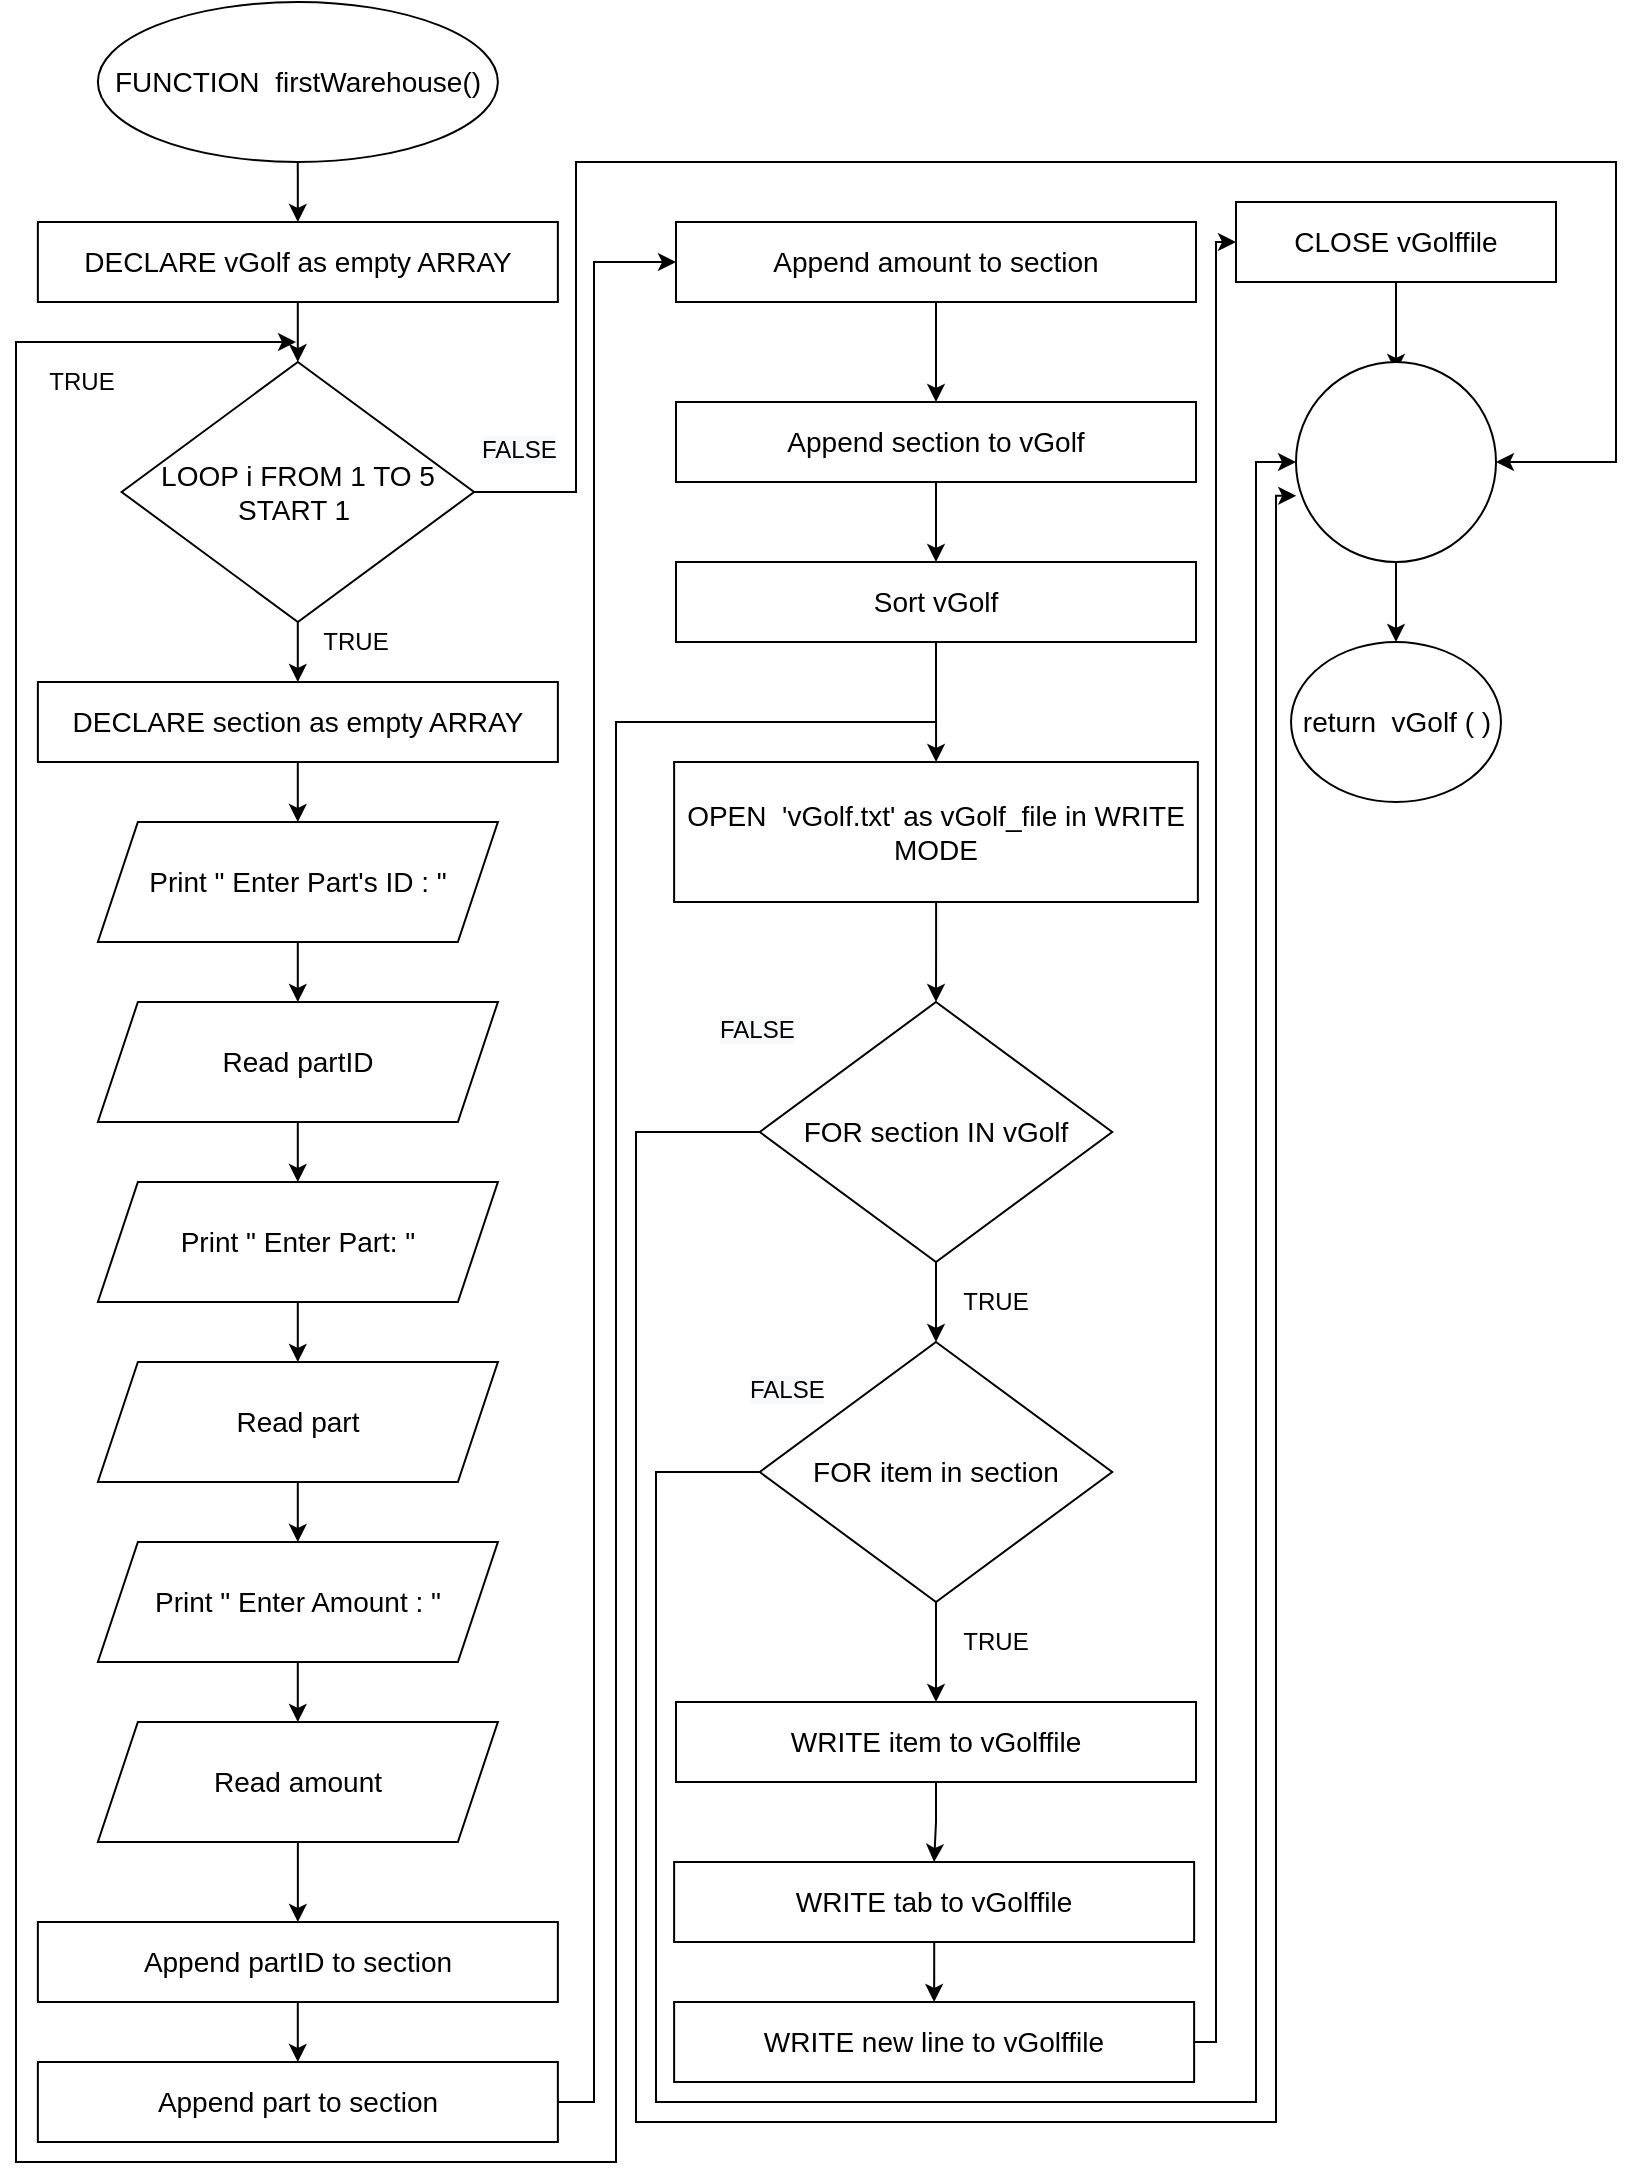 <mxfile version="13.6.2" type="device" pages="34"><diagram id="xRfHwUDaO-OcMrmfXeY9" name="1st warehouse"><mxGraphModel dx="1319" dy="647" grid="1" gridSize="10" guides="1" tooltips="1" connect="1" arrows="1" fold="1" page="1" pageScale="1" pageWidth="850" pageHeight="1100" math="0" shadow="0"><root><mxCell id="GmikRLXSjrca2sttmM-1-0"/><mxCell id="GmikRLXSjrca2sttmM-1-1" parent="GmikRLXSjrca2sttmM-1-0"/><mxCell id="1oqPGbo4HQK9vX4CaR3c-0" style="edgeStyle=orthogonalEdgeStyle;rounded=0;orthogonalLoop=1;jettySize=auto;html=1;entryX=0.5;entryY=0;entryDx=0;entryDy=0;" parent="GmikRLXSjrca2sttmM-1-1" target="1oqPGbo4HQK9vX4CaR3c-2" edge="1"><mxGeometry relative="1" as="geometry"><mxPoint x="170.886" y="90" as="sourcePoint"/></mxGeometry></mxCell><mxCell id="1oqPGbo4HQK9vX4CaR3c-1" style="edgeStyle=orthogonalEdgeStyle;rounded=0;orthogonalLoop=1;jettySize=auto;html=1;" parent="GmikRLXSjrca2sttmM-1-1" source="1oqPGbo4HQK9vX4CaR3c-2" target="1oqPGbo4HQK9vX4CaR3c-5" edge="1"><mxGeometry relative="1" as="geometry"/></mxCell><mxCell id="1oqPGbo4HQK9vX4CaR3c-2" value="&lt;font style=&quot;font-size: 14px&quot;&gt;DECLARE vGolf as empty ARRAY&lt;/font&gt;" style="rounded=0;whiteSpace=wrap;html=1;" parent="GmikRLXSjrca2sttmM-1-1" vertex="1"><mxGeometry x="40.93" y="120" width="260" height="40" as="geometry"/></mxCell><mxCell id="1oqPGbo4HQK9vX4CaR3c-3" style="edgeStyle=orthogonalEdgeStyle;rounded=0;orthogonalLoop=1;jettySize=auto;html=1;" parent="GmikRLXSjrca2sttmM-1-1" source="1oqPGbo4HQK9vX4CaR3c-5" target="1oqPGbo4HQK9vX4CaR3c-19" edge="1"><mxGeometry relative="1" as="geometry"/></mxCell><mxCell id="1oqPGbo4HQK9vX4CaR3c-4" style="edgeStyle=orthogonalEdgeStyle;rounded=0;orthogonalLoop=1;jettySize=auto;html=1;entryX=1;entryY=0.5;entryDx=0;entryDy=0;exitX=1;exitY=0.5;exitDx=0;exitDy=0;" parent="GmikRLXSjrca2sttmM-1-1" source="1oqPGbo4HQK9vX4CaR3c-5" target="Ol-9Bt0tClN3DmOReVLi-1" edge="1"><mxGeometry relative="1" as="geometry"><Array as="points"><mxPoint x="310" y="255"/><mxPoint x="310" y="90"/><mxPoint x="830" y="90"/><mxPoint x="830" y="240"/></Array><mxPoint x="784.97" y="235" as="targetPoint"/></mxGeometry></mxCell><mxCell id="1oqPGbo4HQK9vX4CaR3c-5" value="&lt;font style=&quot;font-size: 14px&quot;&gt;LOOP i FROM 1 TO 5 &lt;br&gt;START 1&amp;nbsp;&lt;/font&gt;" style="rhombus;whiteSpace=wrap;html=1;" parent="GmikRLXSjrca2sttmM-1-1" vertex="1"><mxGeometry x="82.81" y="190" width="176.24" height="130" as="geometry"/></mxCell><mxCell id="1oqPGbo4HQK9vX4CaR3c-6" style="edgeStyle=orthogonalEdgeStyle;rounded=0;orthogonalLoop=1;jettySize=auto;html=1;" parent="GmikRLXSjrca2sttmM-1-1" source="1oqPGbo4HQK9vX4CaR3c-7" target="1oqPGbo4HQK9vX4CaR3c-11" edge="1"><mxGeometry relative="1" as="geometry"/></mxCell><mxCell id="1oqPGbo4HQK9vX4CaR3c-7" value="&lt;font style=&quot;font-size: 14px&quot;&gt;Read partID&lt;/font&gt;" style="shape=parallelogram;perimeter=parallelogramPerimeter;whiteSpace=wrap;html=1;fixedSize=1;" parent="GmikRLXSjrca2sttmM-1-1" vertex="1"><mxGeometry x="70.94" y="510" width="200" height="60" as="geometry"/></mxCell><mxCell id="1oqPGbo4HQK9vX4CaR3c-8" style="edgeStyle=orthogonalEdgeStyle;rounded=0;orthogonalLoop=1;jettySize=auto;html=1;" parent="GmikRLXSjrca2sttmM-1-1" source="1oqPGbo4HQK9vX4CaR3c-9" target="1oqPGbo4HQK9vX4CaR3c-7" edge="1"><mxGeometry relative="1" as="geometry"/></mxCell><mxCell id="1oqPGbo4HQK9vX4CaR3c-9" value="&lt;font style=&quot;font-size: 14px&quot;&gt;Print &quot; Enter Part's ID : &quot;&lt;/font&gt;" style="shape=parallelogram;perimeter=parallelogramPerimeter;whiteSpace=wrap;html=1;fixedSize=1;" parent="GmikRLXSjrca2sttmM-1-1" vertex="1"><mxGeometry x="70.93" y="420" width="200" height="60" as="geometry"/></mxCell><mxCell id="1oqPGbo4HQK9vX4CaR3c-10" style="edgeStyle=orthogonalEdgeStyle;rounded=0;orthogonalLoop=1;jettySize=auto;html=1;" parent="GmikRLXSjrca2sttmM-1-1" source="1oqPGbo4HQK9vX4CaR3c-11" target="1oqPGbo4HQK9vX4CaR3c-13" edge="1"><mxGeometry relative="1" as="geometry"/></mxCell><mxCell id="1oqPGbo4HQK9vX4CaR3c-11" value="&lt;font style=&quot;font-size: 14px&quot;&gt;Print &quot; Enter Part: &quot;&lt;/font&gt;" style="shape=parallelogram;perimeter=parallelogramPerimeter;whiteSpace=wrap;html=1;fixedSize=1;" parent="GmikRLXSjrca2sttmM-1-1" vertex="1"><mxGeometry x="70.94" y="600" width="200" height="60" as="geometry"/></mxCell><mxCell id="1oqPGbo4HQK9vX4CaR3c-12" style="edgeStyle=orthogonalEdgeStyle;rounded=0;orthogonalLoop=1;jettySize=auto;html=1;" parent="GmikRLXSjrca2sttmM-1-1" source="1oqPGbo4HQK9vX4CaR3c-13" target="1oqPGbo4HQK9vX4CaR3c-15" edge="1"><mxGeometry relative="1" as="geometry"/></mxCell><mxCell id="1oqPGbo4HQK9vX4CaR3c-13" value="&lt;font style=&quot;font-size: 14px&quot;&gt;Read part&lt;/font&gt;" style="shape=parallelogram;perimeter=parallelogramPerimeter;whiteSpace=wrap;html=1;fixedSize=1;" parent="GmikRLXSjrca2sttmM-1-1" vertex="1"><mxGeometry x="70.94" y="690" width="200" height="60" as="geometry"/></mxCell><mxCell id="1oqPGbo4HQK9vX4CaR3c-14" style="edgeStyle=orthogonalEdgeStyle;rounded=0;orthogonalLoop=1;jettySize=auto;html=1;" parent="GmikRLXSjrca2sttmM-1-1" source="1oqPGbo4HQK9vX4CaR3c-15" target="1oqPGbo4HQK9vX4CaR3c-17" edge="1"><mxGeometry relative="1" as="geometry"/></mxCell><mxCell id="1oqPGbo4HQK9vX4CaR3c-15" value="&lt;font style=&quot;font-size: 14px&quot;&gt;Print &quot; Enter Amount : &quot;&lt;/font&gt;" style="shape=parallelogram;perimeter=parallelogramPerimeter;whiteSpace=wrap;html=1;fixedSize=1;" parent="GmikRLXSjrca2sttmM-1-1" vertex="1"><mxGeometry x="70.94" y="780" width="200" height="60" as="geometry"/></mxCell><mxCell id="1oqPGbo4HQK9vX4CaR3c-16" style="edgeStyle=orthogonalEdgeStyle;rounded=0;orthogonalLoop=1;jettySize=auto;html=1;" parent="GmikRLXSjrca2sttmM-1-1" source="1oqPGbo4HQK9vX4CaR3c-17" target="1oqPGbo4HQK9vX4CaR3c-21" edge="1"><mxGeometry relative="1" as="geometry"/></mxCell><mxCell id="1oqPGbo4HQK9vX4CaR3c-17" value="&lt;font style=&quot;font-size: 14px&quot;&gt;Read amount&lt;/font&gt;" style="shape=parallelogram;perimeter=parallelogramPerimeter;whiteSpace=wrap;html=1;fixedSize=1;" parent="GmikRLXSjrca2sttmM-1-1" vertex="1"><mxGeometry x="70.93" y="870" width="200" height="60" as="geometry"/></mxCell><mxCell id="1oqPGbo4HQK9vX4CaR3c-18" style="edgeStyle=orthogonalEdgeStyle;rounded=0;orthogonalLoop=1;jettySize=auto;html=1;" parent="GmikRLXSjrca2sttmM-1-1" source="1oqPGbo4HQK9vX4CaR3c-19" target="1oqPGbo4HQK9vX4CaR3c-9" edge="1"><mxGeometry relative="1" as="geometry"/></mxCell><mxCell id="1oqPGbo4HQK9vX4CaR3c-19" value="&lt;font style=&quot;font-size: 14px&quot;&gt;DECLARE section as empty ARRAY&lt;/font&gt;" style="rounded=0;whiteSpace=wrap;html=1;" parent="GmikRLXSjrca2sttmM-1-1" vertex="1"><mxGeometry x="40.94" y="350" width="260" height="40" as="geometry"/></mxCell><mxCell id="1oqPGbo4HQK9vX4CaR3c-20" style="edgeStyle=orthogonalEdgeStyle;rounded=0;orthogonalLoop=1;jettySize=auto;html=1;" parent="GmikRLXSjrca2sttmM-1-1" source="1oqPGbo4HQK9vX4CaR3c-21" target="1oqPGbo4HQK9vX4CaR3c-23" edge="1"><mxGeometry relative="1" as="geometry"/></mxCell><mxCell id="1oqPGbo4HQK9vX4CaR3c-21" value="&lt;font style=&quot;font-size: 14px&quot;&gt;Append partID to section&lt;/font&gt;" style="rounded=0;whiteSpace=wrap;html=1;" parent="GmikRLXSjrca2sttmM-1-1" vertex="1"><mxGeometry x="40.93" y="970" width="260" height="40" as="geometry"/></mxCell><mxCell id="1oqPGbo4HQK9vX4CaR3c-22" style="edgeStyle=orthogonalEdgeStyle;rounded=0;orthogonalLoop=1;jettySize=auto;html=1;entryX=0;entryY=0.5;entryDx=0;entryDy=0;" parent="GmikRLXSjrca2sttmM-1-1" source="1oqPGbo4HQK9vX4CaR3c-23" target="1oqPGbo4HQK9vX4CaR3c-25" edge="1"><mxGeometry relative="1" as="geometry"><Array as="points"><mxPoint x="319" y="1060"/><mxPoint x="319" y="140"/></Array></mxGeometry></mxCell><mxCell id="1oqPGbo4HQK9vX4CaR3c-23" value="&lt;font style=&quot;font-size: 14px&quot;&gt;Append part to section&lt;/font&gt;" style="rounded=0;whiteSpace=wrap;html=1;" parent="GmikRLXSjrca2sttmM-1-1" vertex="1"><mxGeometry x="40.93" y="1040" width="260" height="40" as="geometry"/></mxCell><mxCell id="1oqPGbo4HQK9vX4CaR3c-24" style="edgeStyle=orthogonalEdgeStyle;rounded=0;orthogonalLoop=1;jettySize=auto;html=1;entryX=0.5;entryY=0;entryDx=0;entryDy=0;" parent="GmikRLXSjrca2sttmM-1-1" source="1oqPGbo4HQK9vX4CaR3c-25" target="1oqPGbo4HQK9vX4CaR3c-27" edge="1"><mxGeometry relative="1" as="geometry"/></mxCell><mxCell id="1oqPGbo4HQK9vX4CaR3c-25" value="&lt;font style=&quot;font-size: 14px&quot;&gt;Append amount to section&lt;/font&gt;" style="rounded=0;whiteSpace=wrap;html=1;" parent="GmikRLXSjrca2sttmM-1-1" vertex="1"><mxGeometry x="360" y="120" width="260" height="40" as="geometry"/></mxCell><mxCell id="1oqPGbo4HQK9vX4CaR3c-26" style="edgeStyle=orthogonalEdgeStyle;rounded=0;orthogonalLoop=1;jettySize=auto;html=1;" parent="GmikRLXSjrca2sttmM-1-1" source="1oqPGbo4HQK9vX4CaR3c-27" target="1oqPGbo4HQK9vX4CaR3c-30" edge="1"><mxGeometry relative="1" as="geometry"/></mxCell><mxCell id="1oqPGbo4HQK9vX4CaR3c-27" value="&lt;font style=&quot;font-size: 14px&quot;&gt;Append section to vGolf&lt;/font&gt;" style="rounded=0;whiteSpace=wrap;html=1;" parent="GmikRLXSjrca2sttmM-1-1" vertex="1"><mxGeometry x="360" y="210" width="260" height="40" as="geometry"/></mxCell><mxCell id="1oqPGbo4HQK9vX4CaR3c-28" style="edgeStyle=orthogonalEdgeStyle;rounded=0;orthogonalLoop=1;jettySize=auto;html=1;" parent="GmikRLXSjrca2sttmM-1-1" source="1oqPGbo4HQK9vX4CaR3c-30" target="1oqPGbo4HQK9vX4CaR3c-32" edge="1"><mxGeometry relative="1" as="geometry"/></mxCell><mxCell id="1oqPGbo4HQK9vX4CaR3c-29" style="edgeStyle=orthogonalEdgeStyle;rounded=0;orthogonalLoop=1;jettySize=auto;html=1;" parent="GmikRLXSjrca2sttmM-1-1" edge="1"><mxGeometry relative="1" as="geometry"><mxPoint x="170" y="180" as="targetPoint"/><mxPoint x="490" y="370" as="sourcePoint"/><Array as="points"><mxPoint x="330" y="370"/><mxPoint x="330" y="1090"/><mxPoint x="30" y="1090"/><mxPoint x="30" y="180"/></Array></mxGeometry></mxCell><mxCell id="1oqPGbo4HQK9vX4CaR3c-30" value="&lt;font style=&quot;font-size: 14px&quot;&gt;Sort vGolf&lt;/font&gt;" style="rounded=0;whiteSpace=wrap;html=1;" parent="GmikRLXSjrca2sttmM-1-1" vertex="1"><mxGeometry x="360" y="290" width="260" height="40" as="geometry"/></mxCell><mxCell id="1oqPGbo4HQK9vX4CaR3c-31" style="edgeStyle=orthogonalEdgeStyle;rounded=0;orthogonalLoop=1;jettySize=auto;html=1;" parent="GmikRLXSjrca2sttmM-1-1" source="1oqPGbo4HQK9vX4CaR3c-32" target="1oqPGbo4HQK9vX4CaR3c-34" edge="1"><mxGeometry relative="1" as="geometry"/></mxCell><mxCell id="1oqPGbo4HQK9vX4CaR3c-32" value="&lt;font style=&quot;font-size: 14px&quot;&gt;OPEN&amp;nbsp; 'vGolf.txt' as vGolf_file in WRITE MODE&lt;/font&gt;" style="rounded=0;whiteSpace=wrap;html=1;" parent="GmikRLXSjrca2sttmM-1-1" vertex="1"><mxGeometry x="359.06" y="390" width="261.88" height="70" as="geometry"/></mxCell><mxCell id="1oqPGbo4HQK9vX4CaR3c-33" style="edgeStyle=orthogonalEdgeStyle;rounded=0;orthogonalLoop=1;jettySize=auto;html=1;" parent="GmikRLXSjrca2sttmM-1-1" source="1oqPGbo4HQK9vX4CaR3c-34" target="1oqPGbo4HQK9vX4CaR3c-36" edge="1"><mxGeometry relative="1" as="geometry"/></mxCell><mxCell id="Ol-9Bt0tClN3DmOReVLi-8" style="edgeStyle=orthogonalEdgeStyle;rounded=0;orthogonalLoop=1;jettySize=auto;html=1;entryX=0.001;entryY=0.669;entryDx=0;entryDy=0;entryPerimeter=0;" parent="GmikRLXSjrca2sttmM-1-1" source="1oqPGbo4HQK9vX4CaR3c-34" target="Ol-9Bt0tClN3DmOReVLi-1" edge="1"><mxGeometry relative="1" as="geometry"><Array as="points"><mxPoint x="340" y="575"/><mxPoint x="340" y="1070"/><mxPoint x="660" y="1070"/><mxPoint x="660" y="257"/></Array></mxGeometry></mxCell><mxCell id="1oqPGbo4HQK9vX4CaR3c-34" value="&lt;span style=&quot;font-size: 14px&quot;&gt;FOR section IN vGolf&lt;/span&gt;" style="rhombus;whiteSpace=wrap;html=1;" parent="GmikRLXSjrca2sttmM-1-1" vertex="1"><mxGeometry x="401.88" y="510" width="176.24" height="130" as="geometry"/></mxCell><mxCell id="1oqPGbo4HQK9vX4CaR3c-35" style="edgeStyle=orthogonalEdgeStyle;rounded=0;orthogonalLoop=1;jettySize=auto;html=1;entryX=0.5;entryY=0;entryDx=0;entryDy=0;" parent="GmikRLXSjrca2sttmM-1-1" source="1oqPGbo4HQK9vX4CaR3c-36" target="1oqPGbo4HQK9vX4CaR3c-38" edge="1"><mxGeometry relative="1" as="geometry"/></mxCell><mxCell id="Ol-9Bt0tClN3DmOReVLi-7" style="edgeStyle=orthogonalEdgeStyle;rounded=0;orthogonalLoop=1;jettySize=auto;html=1;entryX=0;entryY=0.5;entryDx=0;entryDy=0;" parent="GmikRLXSjrca2sttmM-1-1" source="1oqPGbo4HQK9vX4CaR3c-36" target="Ol-9Bt0tClN3DmOReVLi-1" edge="1"><mxGeometry relative="1" as="geometry"><Array as="points"><mxPoint x="350" y="745"/><mxPoint x="350" y="1060"/><mxPoint x="650" y="1060"/><mxPoint x="650" y="240"/></Array></mxGeometry></mxCell><mxCell id="1oqPGbo4HQK9vX4CaR3c-36" value="&lt;span style=&quot;font-size: 14px&quot;&gt;FOR item in section&lt;/span&gt;" style="rhombus;whiteSpace=wrap;html=1;" parent="GmikRLXSjrca2sttmM-1-1" vertex="1"><mxGeometry x="401.88" y="680" width="176.24" height="130" as="geometry"/></mxCell><mxCell id="1oqPGbo4HQK9vX4CaR3c-37" style="edgeStyle=orthogonalEdgeStyle;rounded=0;orthogonalLoop=1;jettySize=auto;html=1;entryX=0.5;entryY=0;entryDx=0;entryDy=0;" parent="GmikRLXSjrca2sttmM-1-1" source="1oqPGbo4HQK9vX4CaR3c-38" target="1oqPGbo4HQK9vX4CaR3c-40" edge="1"><mxGeometry relative="1" as="geometry"/></mxCell><mxCell id="1oqPGbo4HQK9vX4CaR3c-38" value="&lt;font style=&quot;font-size: 14px&quot;&gt;WRITE item to vGolffile&lt;/font&gt;" style="rounded=0;whiteSpace=wrap;html=1;" parent="GmikRLXSjrca2sttmM-1-1" vertex="1"><mxGeometry x="360" y="860" width="260" height="40" as="geometry"/></mxCell><mxCell id="1oqPGbo4HQK9vX4CaR3c-39" style="edgeStyle=orthogonalEdgeStyle;rounded=0;orthogonalLoop=1;jettySize=auto;html=1;entryX=0.5;entryY=0;entryDx=0;entryDy=0;" parent="GmikRLXSjrca2sttmM-1-1" source="1oqPGbo4HQK9vX4CaR3c-40" target="1oqPGbo4HQK9vX4CaR3c-42" edge="1"><mxGeometry relative="1" as="geometry"/></mxCell><mxCell id="1oqPGbo4HQK9vX4CaR3c-40" value="&lt;font style=&quot;font-size: 14px&quot;&gt;WRITE tab to vGolffile&lt;/font&gt;" style="rounded=0;whiteSpace=wrap;html=1;" parent="GmikRLXSjrca2sttmM-1-1" vertex="1"><mxGeometry x="359.06" y="940" width="260" height="40" as="geometry"/></mxCell><mxCell id="1oqPGbo4HQK9vX4CaR3c-41" style="edgeStyle=orthogonalEdgeStyle;rounded=0;orthogonalLoop=1;jettySize=auto;html=1;" parent="GmikRLXSjrca2sttmM-1-1" source="1oqPGbo4HQK9vX4CaR3c-42" target="1oqPGbo4HQK9vX4CaR3c-44" edge="1"><mxGeometry relative="1" as="geometry"><Array as="points"><mxPoint x="630" y="1030"/><mxPoint x="630" y="130"/></Array></mxGeometry></mxCell><mxCell id="1oqPGbo4HQK9vX4CaR3c-42" value="&lt;font style=&quot;font-size: 14px&quot;&gt;WRITE new line to vGolffile&lt;/font&gt;" style="rounded=0;whiteSpace=wrap;html=1;" parent="GmikRLXSjrca2sttmM-1-1" vertex="1"><mxGeometry x="359.06" y="1010" width="260" height="40" as="geometry"/></mxCell><mxCell id="1oqPGbo4HQK9vX4CaR3c-43" style="edgeStyle=orthogonalEdgeStyle;rounded=0;orthogonalLoop=1;jettySize=auto;html=1;entryX=0.5;entryY=0;entryDx=0;entryDy=0;" parent="GmikRLXSjrca2sttmM-1-1" source="1oqPGbo4HQK9vX4CaR3c-44" edge="1"><mxGeometry relative="1" as="geometry"><mxPoint x="720.0" y="195" as="targetPoint"/></mxGeometry></mxCell><mxCell id="1oqPGbo4HQK9vX4CaR3c-44" value="&lt;font style=&quot;font-size: 14px&quot;&gt;CLOSE vGolffile&lt;/font&gt;" style="rounded=0;whiteSpace=wrap;html=1;" parent="GmikRLXSjrca2sttmM-1-1" vertex="1"><mxGeometry x="640" y="110" width="160" height="40" as="geometry"/></mxCell><mxCell id="1oqPGbo4HQK9vX4CaR3c-45" value="&lt;span style=&quot;color: rgb(0 , 0 , 0) ; font-family: &amp;#34;helvetica&amp;#34; ; font-size: 12px ; font-style: normal ; font-weight: 400 ; letter-spacing: normal ; text-align: center ; text-indent: 0px ; text-transform: none ; word-spacing: 0px ; background-color: rgb(248 , 249 , 250) ; display: inline ; float: none&quot;&gt;FALSE&lt;br&gt;&lt;br&gt;&lt;/span&gt;" style="text;whiteSpace=wrap;html=1;" parent="GmikRLXSjrca2sttmM-1-1" vertex="1"><mxGeometry x="260.94" y="220" width="60" height="30" as="geometry"/></mxCell><mxCell id="1oqPGbo4HQK9vX4CaR3c-46" value="TRUE" style="text;html=1;strokeColor=none;fillColor=none;align=center;verticalAlign=middle;whiteSpace=wrap;rounded=0;" parent="GmikRLXSjrca2sttmM-1-1" vertex="1"><mxGeometry x="42.81" y="190" width="40" height="20" as="geometry"/></mxCell><mxCell id="1oqPGbo4HQK9vX4CaR3c-47" value="&lt;span style=&quot;font-size: 14px&quot;&gt;FUNCTION&amp;nbsp; firstWarehouse()&lt;/span&gt;" style="ellipse;whiteSpace=wrap;html=1;" parent="GmikRLXSjrca2sttmM-1-1" vertex="1"><mxGeometry x="70.94" y="10" width="200" height="80" as="geometry"/></mxCell><mxCell id="Ol-9Bt0tClN3DmOReVLi-0" value="&lt;span style=&quot;font-size: 14px&quot;&gt;return&amp;nbsp; vGolf ( )&lt;/span&gt;" style="ellipse;whiteSpace=wrap;html=1;" parent="GmikRLXSjrca2sttmM-1-1" vertex="1"><mxGeometry x="667.52" y="330" width="104.97" height="80" as="geometry"/></mxCell><mxCell id="Ol-9Bt0tClN3DmOReVLi-9" style="edgeStyle=orthogonalEdgeStyle;rounded=0;orthogonalLoop=1;jettySize=auto;html=1;" parent="GmikRLXSjrca2sttmM-1-1" source="Ol-9Bt0tClN3DmOReVLi-1" target="Ol-9Bt0tClN3DmOReVLi-0" edge="1"><mxGeometry relative="1" as="geometry"/></mxCell><mxCell id="Ol-9Bt0tClN3DmOReVLi-1" value="" style="ellipse;whiteSpace=wrap;html=1;aspect=fixed;" parent="GmikRLXSjrca2sttmM-1-1" vertex="1"><mxGeometry x="670" y="190" width="100" height="100" as="geometry"/></mxCell><mxCell id="Ol-9Bt0tClN3DmOReVLi-2" value="TRUE" style="text;html=1;strokeColor=none;fillColor=none;align=center;verticalAlign=middle;whiteSpace=wrap;rounded=0;" parent="GmikRLXSjrca2sttmM-1-1" vertex="1"><mxGeometry x="500" y="650" width="40" height="20" as="geometry"/></mxCell><mxCell id="Ol-9Bt0tClN3DmOReVLi-3" value="TRUE" style="text;html=1;strokeColor=none;fillColor=none;align=center;verticalAlign=middle;whiteSpace=wrap;rounded=0;" parent="GmikRLXSjrca2sttmM-1-1" vertex="1"><mxGeometry x="500" y="820" width="40" height="20" as="geometry"/></mxCell><mxCell id="Ol-9Bt0tClN3DmOReVLi-4" value="&lt;span style=&quot;color: rgb(0 , 0 , 0) ; font-family: &amp;#34;helvetica&amp;#34; ; font-size: 12px ; font-style: normal ; font-weight: 400 ; letter-spacing: normal ; text-align: center ; text-indent: 0px ; text-transform: none ; word-spacing: 0px ; background-color: rgb(248 , 249 , 250) ; display: inline ; float: none&quot;&gt;FALSE&lt;br&gt;&lt;br&gt;&lt;/span&gt;" style="text;whiteSpace=wrap;html=1;" parent="GmikRLXSjrca2sttmM-1-1" vertex="1"><mxGeometry x="380" y="510" width="60" height="30" as="geometry"/></mxCell><mxCell id="Ol-9Bt0tClN3DmOReVLi-5" value="&lt;span style=&quot;color: rgb(0 , 0 , 0) ; font-family: &amp;#34;helvetica&amp;#34; ; font-size: 12px ; font-style: normal ; font-weight: 400 ; letter-spacing: normal ; text-align: center ; text-indent: 0px ; text-transform: none ; word-spacing: 0px ; background-color: rgb(248 , 249 , 250) ; display: inline ; float: none&quot;&gt;FALSE&lt;br&gt;&lt;br&gt;&lt;/span&gt;" style="text;whiteSpace=wrap;html=1;" parent="GmikRLXSjrca2sttmM-1-1" vertex="1"><mxGeometry x="395" y="690" width="60" height="30" as="geometry"/></mxCell><mxCell id="Ol-9Bt0tClN3DmOReVLi-6" value="TRUE" style="text;html=1;strokeColor=none;fillColor=none;align=center;verticalAlign=middle;whiteSpace=wrap;rounded=0;" parent="GmikRLXSjrca2sttmM-1-1" vertex="1"><mxGeometry x="180" y="320" width="40" height="20" as="geometry"/></mxCell></root></mxGraphModel></diagram><diagram id="cP3fZwqIdfloyIEXWoEC" name="2nd Warehouse"><mxGraphModel dx="2370" dy="1078" grid="1" gridSize="10" guides="1" tooltips="1" connect="1" arrows="1" fold="1" page="1" pageScale="1" pageWidth="850" pageHeight="1100" math="0" shadow="0"><root><mxCell id="0"/><mxCell id="1" parent="0"/><mxCell id="FfRd4fYUNq3wM0l-EaJi-1" style="edgeStyle=orthogonalEdgeStyle;rounded=0;orthogonalLoop=1;jettySize=auto;html=1;entryX=0.5;entryY=0;entryDx=0;entryDy=0;" parent="1" target="FfRd4fYUNq3wM0l-EaJi-4" edge="1"><mxGeometry relative="1" as="geometry"><mxPoint x="170.886" y="90" as="sourcePoint"/></mxGeometry></mxCell><mxCell id="FfRd4fYUNq3wM0l-EaJi-3" style="edgeStyle=orthogonalEdgeStyle;rounded=0;orthogonalLoop=1;jettySize=auto;html=1;" parent="1" source="FfRd4fYUNq3wM0l-EaJi-4" target="FfRd4fYUNq3wM0l-EaJi-7" edge="1"><mxGeometry relative="1" as="geometry"/></mxCell><mxCell id="FfRd4fYUNq3wM0l-EaJi-4" value="&lt;font style=&quot;font-size: 14px&quot;&gt;DECLARE vGolf_R as empty ARRAY&lt;/font&gt;" style="rounded=0;whiteSpace=wrap;html=1;" parent="1" vertex="1"><mxGeometry x="40.93" y="120" width="260" height="40" as="geometry"/></mxCell><mxCell id="FfRd4fYUNq3wM0l-EaJi-5" style="edgeStyle=orthogonalEdgeStyle;rounded=0;orthogonalLoop=1;jettySize=auto;html=1;" parent="1" source="FfRd4fYUNq3wM0l-EaJi-7" target="FfRd4fYUNq3wM0l-EaJi-21" edge="1"><mxGeometry relative="1" as="geometry"/></mxCell><mxCell id="FfRd4fYUNq3wM0l-EaJi-6" style="edgeStyle=orthogonalEdgeStyle;rounded=0;orthogonalLoop=1;jettySize=auto;html=1;entryX=1;entryY=0.5;entryDx=0;entryDy=0;exitX=1;exitY=0.5;exitDx=0;exitDy=0;" parent="1" source="FfRd4fYUNq3wM0l-EaJi-7" target="pSOPFdNEMECb9DkQVFLK-7" edge="1"><mxGeometry relative="1" as="geometry"><Array as="points"><mxPoint x="310" y="255"/><mxPoint x="310" y="90"/><mxPoint x="830" y="90"/><mxPoint x="830" y="243"/></Array><mxPoint x="784.97" y="235" as="targetPoint"/></mxGeometry></mxCell><mxCell id="FfRd4fYUNq3wM0l-EaJi-7" value="&lt;font style=&quot;font-size: 14px&quot;&gt;LOOP i FROM 1 TO 5 &lt;br&gt;START 1&amp;nbsp;&lt;/font&gt;" style="rhombus;whiteSpace=wrap;html=1;" parent="1" vertex="1"><mxGeometry x="82.81" y="190" width="176.24" height="130" as="geometry"/></mxCell><mxCell id="FfRd4fYUNq3wM0l-EaJi-8" style="edgeStyle=orthogonalEdgeStyle;rounded=0;orthogonalLoop=1;jettySize=auto;html=1;" parent="1" source="FfRd4fYUNq3wM0l-EaJi-9" target="FfRd4fYUNq3wM0l-EaJi-13" edge="1"><mxGeometry relative="1" as="geometry"/></mxCell><mxCell id="FfRd4fYUNq3wM0l-EaJi-9" value="&lt;font style=&quot;font-size: 14px&quot;&gt;Read partID&lt;/font&gt;" style="shape=parallelogram;perimeter=parallelogramPerimeter;whiteSpace=wrap;html=1;fixedSize=1;" parent="1" vertex="1"><mxGeometry x="70.94" y="510" width="200" height="60" as="geometry"/></mxCell><mxCell id="FfRd4fYUNq3wM0l-EaJi-10" style="edgeStyle=orthogonalEdgeStyle;rounded=0;orthogonalLoop=1;jettySize=auto;html=1;" parent="1" source="FfRd4fYUNq3wM0l-EaJi-11" target="FfRd4fYUNq3wM0l-EaJi-9" edge="1"><mxGeometry relative="1" as="geometry"/></mxCell><mxCell id="FfRd4fYUNq3wM0l-EaJi-11" value="&lt;font style=&quot;font-size: 14px&quot;&gt;Print &quot; Enter Part's ID : &quot;&lt;/font&gt;" style="shape=parallelogram;perimeter=parallelogramPerimeter;whiteSpace=wrap;html=1;fixedSize=1;" parent="1" vertex="1"><mxGeometry x="70.93" y="420" width="200" height="60" as="geometry"/></mxCell><mxCell id="FfRd4fYUNq3wM0l-EaJi-12" style="edgeStyle=orthogonalEdgeStyle;rounded=0;orthogonalLoop=1;jettySize=auto;html=1;" parent="1" source="FfRd4fYUNq3wM0l-EaJi-13" target="FfRd4fYUNq3wM0l-EaJi-15" edge="1"><mxGeometry relative="1" as="geometry"/></mxCell><mxCell id="FfRd4fYUNq3wM0l-EaJi-13" value="&lt;font style=&quot;font-size: 14px&quot;&gt;Print &quot; Enter Part: &quot;&lt;/font&gt;" style="shape=parallelogram;perimeter=parallelogramPerimeter;whiteSpace=wrap;html=1;fixedSize=1;" parent="1" vertex="1"><mxGeometry x="70.94" y="600" width="200" height="60" as="geometry"/></mxCell><mxCell id="FfRd4fYUNq3wM0l-EaJi-14" style="edgeStyle=orthogonalEdgeStyle;rounded=0;orthogonalLoop=1;jettySize=auto;html=1;" parent="1" source="FfRd4fYUNq3wM0l-EaJi-15" target="FfRd4fYUNq3wM0l-EaJi-17" edge="1"><mxGeometry relative="1" as="geometry"/></mxCell><mxCell id="FfRd4fYUNq3wM0l-EaJi-15" value="&lt;font style=&quot;font-size: 14px&quot;&gt;Read part&lt;/font&gt;" style="shape=parallelogram;perimeter=parallelogramPerimeter;whiteSpace=wrap;html=1;fixedSize=1;" parent="1" vertex="1"><mxGeometry x="70.94" y="690" width="200" height="60" as="geometry"/></mxCell><mxCell id="FfRd4fYUNq3wM0l-EaJi-16" style="edgeStyle=orthogonalEdgeStyle;rounded=0;orthogonalLoop=1;jettySize=auto;html=1;" parent="1" source="FfRd4fYUNq3wM0l-EaJi-17" target="FfRd4fYUNq3wM0l-EaJi-19" edge="1"><mxGeometry relative="1" as="geometry"/></mxCell><mxCell id="FfRd4fYUNq3wM0l-EaJi-17" value="&lt;font style=&quot;font-size: 14px&quot;&gt;Print &quot; Enter Amount : &quot;&lt;/font&gt;" style="shape=parallelogram;perimeter=parallelogramPerimeter;whiteSpace=wrap;html=1;fixedSize=1;" parent="1" vertex="1"><mxGeometry x="70.94" y="780" width="200" height="60" as="geometry"/></mxCell><mxCell id="FfRd4fYUNq3wM0l-EaJi-18" style="edgeStyle=orthogonalEdgeStyle;rounded=0;orthogonalLoop=1;jettySize=auto;html=1;" parent="1" source="FfRd4fYUNq3wM0l-EaJi-19" target="FfRd4fYUNq3wM0l-EaJi-23" edge="1"><mxGeometry relative="1" as="geometry"/></mxCell><mxCell id="FfRd4fYUNq3wM0l-EaJi-19" value="&lt;font style=&quot;font-size: 14px&quot;&gt;Read amount&lt;/font&gt;" style="shape=parallelogram;perimeter=parallelogramPerimeter;whiteSpace=wrap;html=1;fixedSize=1;" parent="1" vertex="1"><mxGeometry x="70.93" y="870" width="200" height="60" as="geometry"/></mxCell><mxCell id="FfRd4fYUNq3wM0l-EaJi-20" style="edgeStyle=orthogonalEdgeStyle;rounded=0;orthogonalLoop=1;jettySize=auto;html=1;" parent="1" source="FfRd4fYUNq3wM0l-EaJi-21" target="FfRd4fYUNq3wM0l-EaJi-11" edge="1"><mxGeometry relative="1" as="geometry"/></mxCell><mxCell id="FfRd4fYUNq3wM0l-EaJi-21" value="&lt;font style=&quot;font-size: 14px&quot;&gt;DECLARE section as empty ARRAY&lt;/font&gt;" style="rounded=0;whiteSpace=wrap;html=1;" parent="1" vertex="1"><mxGeometry x="40.94" y="350" width="260" height="40" as="geometry"/></mxCell><mxCell id="FfRd4fYUNq3wM0l-EaJi-22" style="edgeStyle=orthogonalEdgeStyle;rounded=0;orthogonalLoop=1;jettySize=auto;html=1;" parent="1" source="FfRd4fYUNq3wM0l-EaJi-23" target="FfRd4fYUNq3wM0l-EaJi-25" edge="1"><mxGeometry relative="1" as="geometry"/></mxCell><mxCell id="FfRd4fYUNq3wM0l-EaJi-23" value="&lt;font style=&quot;font-size: 14px&quot;&gt;Append partID to section&lt;/font&gt;" style="rounded=0;whiteSpace=wrap;html=1;" parent="1" vertex="1"><mxGeometry x="40.93" y="970" width="260" height="40" as="geometry"/></mxCell><mxCell id="FfRd4fYUNq3wM0l-EaJi-24" style="edgeStyle=orthogonalEdgeStyle;rounded=0;orthogonalLoop=1;jettySize=auto;html=1;entryX=0;entryY=0.5;entryDx=0;entryDy=0;" parent="1" source="FfRd4fYUNq3wM0l-EaJi-25" target="FfRd4fYUNq3wM0l-EaJi-27" edge="1"><mxGeometry relative="1" as="geometry"><Array as="points"><mxPoint x="319" y="1060"/><mxPoint x="319" y="140"/></Array></mxGeometry></mxCell><mxCell id="FfRd4fYUNq3wM0l-EaJi-25" value="&lt;font style=&quot;font-size: 14px&quot;&gt;Append part to section&lt;/font&gt;" style="rounded=0;whiteSpace=wrap;html=1;" parent="1" vertex="1"><mxGeometry x="40.93" y="1040" width="260" height="40" as="geometry"/></mxCell><mxCell id="FfRd4fYUNq3wM0l-EaJi-26" style="edgeStyle=orthogonalEdgeStyle;rounded=0;orthogonalLoop=1;jettySize=auto;html=1;entryX=0.5;entryY=0;entryDx=0;entryDy=0;" parent="1" source="FfRd4fYUNq3wM0l-EaJi-27" target="FfRd4fYUNq3wM0l-EaJi-29" edge="1"><mxGeometry relative="1" as="geometry"/></mxCell><mxCell id="FfRd4fYUNq3wM0l-EaJi-27" value="&lt;font style=&quot;font-size: 14px&quot;&gt;Append amount to section&lt;/font&gt;" style="rounded=0;whiteSpace=wrap;html=1;" parent="1" vertex="1"><mxGeometry x="366" y="120" width="260" height="40" as="geometry"/></mxCell><mxCell id="FfRd4fYUNq3wM0l-EaJi-28" style="edgeStyle=orthogonalEdgeStyle;rounded=0;orthogonalLoop=1;jettySize=auto;html=1;" parent="1" source="FfRd4fYUNq3wM0l-EaJi-29" target="FfRd4fYUNq3wM0l-EaJi-32" edge="1"><mxGeometry relative="1" as="geometry"/></mxCell><mxCell id="FfRd4fYUNq3wM0l-EaJi-29" value="&lt;font style=&quot;font-size: 14px&quot;&gt;Append section to vGolf_R&lt;/font&gt;" style="rounded=0;whiteSpace=wrap;html=1;" parent="1" vertex="1"><mxGeometry x="366" y="210" width="260" height="40" as="geometry"/></mxCell><mxCell id="FfRd4fYUNq3wM0l-EaJi-30" style="edgeStyle=orthogonalEdgeStyle;rounded=0;orthogonalLoop=1;jettySize=auto;html=1;" parent="1" source="FfRd4fYUNq3wM0l-EaJi-32" target="FfRd4fYUNq3wM0l-EaJi-34" edge="1"><mxGeometry relative="1" as="geometry"/></mxCell><mxCell id="FfRd4fYUNq3wM0l-EaJi-31" style="edgeStyle=orthogonalEdgeStyle;rounded=0;orthogonalLoop=1;jettySize=auto;html=1;" parent="1" edge="1"><mxGeometry relative="1" as="geometry"><mxPoint x="170" y="180" as="targetPoint"/><mxPoint x="500" y="370" as="sourcePoint"/><Array as="points"><mxPoint x="330" y="370"/><mxPoint x="330" y="1090"/><mxPoint x="30" y="1090"/><mxPoint x="30" y="180"/></Array></mxGeometry></mxCell><mxCell id="FfRd4fYUNq3wM0l-EaJi-32" value="&lt;font style=&quot;font-size: 14px&quot;&gt;Sort vGolf_R&lt;/font&gt;" style="rounded=0;whiteSpace=wrap;html=1;" parent="1" vertex="1"><mxGeometry x="365.12" y="290" width="260" height="40" as="geometry"/></mxCell><mxCell id="FfRd4fYUNq3wM0l-EaJi-33" style="edgeStyle=orthogonalEdgeStyle;rounded=0;orthogonalLoop=1;jettySize=auto;html=1;" parent="1" source="FfRd4fYUNq3wM0l-EaJi-34" target="FfRd4fYUNq3wM0l-EaJi-36" edge="1"><mxGeometry relative="1" as="geometry"/></mxCell><mxCell id="FfRd4fYUNq3wM0l-EaJi-34" value="&lt;font style=&quot;font-size: 14px&quot;&gt;OPEN&amp;nbsp; 'vGolf_R.txt' as vGolf_Rfile in WRITE MODE&lt;/font&gt;" style="rounded=0;whiteSpace=wrap;html=1;" parent="1" vertex="1"><mxGeometry x="364.12" y="390" width="261.88" height="70" as="geometry"/></mxCell><mxCell id="FfRd4fYUNq3wM0l-EaJi-35" style="edgeStyle=orthogonalEdgeStyle;rounded=0;orthogonalLoop=1;jettySize=auto;html=1;" parent="1" source="FfRd4fYUNq3wM0l-EaJi-36" target="FfRd4fYUNq3wM0l-EaJi-38" edge="1"><mxGeometry relative="1" as="geometry"/></mxCell><mxCell id="pSOPFdNEMECb9DkQVFLK-10" style="edgeStyle=orthogonalEdgeStyle;rounded=0;orthogonalLoop=1;jettySize=auto;html=1;entryX=0.011;entryY=0.699;entryDx=0;entryDy=0;entryPerimeter=0;" edge="1" parent="1" source="FfRd4fYUNq3wM0l-EaJi-36" target="pSOPFdNEMECb9DkQVFLK-7"><mxGeometry relative="1" as="geometry"><Array as="points"><mxPoint x="350" y="575"/><mxPoint x="350" y="1070"/><mxPoint x="650" y="1070"/><mxPoint x="650" y="261"/></Array></mxGeometry></mxCell><mxCell id="FfRd4fYUNq3wM0l-EaJi-36" value="&lt;span style=&quot;font-size: 14px&quot;&gt;FOR section IN vGolf_R&lt;/span&gt;" style="rhombus;whiteSpace=wrap;html=1;" parent="1" vertex="1"><mxGeometry x="406.88" y="510" width="176.24" height="130" as="geometry"/></mxCell><mxCell id="FfRd4fYUNq3wM0l-EaJi-37" style="edgeStyle=orthogonalEdgeStyle;rounded=0;orthogonalLoop=1;jettySize=auto;html=1;entryX=0.5;entryY=0;entryDx=0;entryDy=0;" parent="1" source="FfRd4fYUNq3wM0l-EaJi-38" target="FfRd4fYUNq3wM0l-EaJi-40" edge="1"><mxGeometry relative="1" as="geometry"/></mxCell><mxCell id="pSOPFdNEMECb9DkQVFLK-9" style="edgeStyle=orthogonalEdgeStyle;rounded=0;orthogonalLoop=1;jettySize=auto;html=1;entryX=0;entryY=0.5;entryDx=0;entryDy=0;" edge="1" parent="1" source="FfRd4fYUNq3wM0l-EaJi-38" target="pSOPFdNEMECb9DkQVFLK-7"><mxGeometry relative="1" as="geometry"><Array as="points"><mxPoint x="360" y="745"/><mxPoint x="360" y="1060"/><mxPoint x="640" y="1060"/><mxPoint x="640" y="243"/></Array></mxGeometry></mxCell><mxCell id="FfRd4fYUNq3wM0l-EaJi-38" value="&lt;span style=&quot;font-size: 14px&quot;&gt;FOR item in section&lt;/span&gt;" style="rhombus;whiteSpace=wrap;html=1;" parent="1" vertex="1"><mxGeometry x="406.88" y="680" width="176.24" height="130" as="geometry"/></mxCell><mxCell id="FfRd4fYUNq3wM0l-EaJi-39" style="edgeStyle=orthogonalEdgeStyle;rounded=0;orthogonalLoop=1;jettySize=auto;html=1;entryX=0.5;entryY=0;entryDx=0;entryDy=0;" parent="1" source="FfRd4fYUNq3wM0l-EaJi-40" target="FfRd4fYUNq3wM0l-EaJi-42" edge="1"><mxGeometry relative="1" as="geometry"/></mxCell><mxCell id="FfRd4fYUNq3wM0l-EaJi-40" value="&lt;font style=&quot;font-size: 14px&quot;&gt;WRITE item to vGolf_Rfile&lt;/font&gt;" style="rounded=0;whiteSpace=wrap;html=1;" parent="1" vertex="1"><mxGeometry x="365" y="870" width="260" height="40" as="geometry"/></mxCell><mxCell id="FfRd4fYUNq3wM0l-EaJi-41" style="edgeStyle=orthogonalEdgeStyle;rounded=0;orthogonalLoop=1;jettySize=auto;html=1;entryX=0.5;entryY=0;entryDx=0;entryDy=0;" parent="1" source="FfRd4fYUNq3wM0l-EaJi-42" target="FfRd4fYUNq3wM0l-EaJi-44" edge="1"><mxGeometry relative="1" as="geometry"/></mxCell><mxCell id="FfRd4fYUNq3wM0l-EaJi-42" value="&lt;font style=&quot;font-size: 14px&quot;&gt;WRITE tab to vGolf_Rfile&lt;/font&gt;" style="rounded=0;whiteSpace=wrap;html=1;" parent="1" vertex="1"><mxGeometry x="365" y="940" width="260" height="40" as="geometry"/></mxCell><mxCell id="FfRd4fYUNq3wM0l-EaJi-43" style="edgeStyle=orthogonalEdgeStyle;rounded=0;orthogonalLoop=1;jettySize=auto;html=1;" parent="1" source="FfRd4fYUNq3wM0l-EaJi-44" target="FfRd4fYUNq3wM0l-EaJi-46" edge="1"><mxGeometry relative="1" as="geometry"><Array as="points"><mxPoint x="630" y="1030"/><mxPoint x="630" y="130"/></Array></mxGeometry></mxCell><mxCell id="FfRd4fYUNq3wM0l-EaJi-44" value="&lt;font style=&quot;font-size: 14px&quot;&gt;WRITE new line to vGolf_Rfile&lt;/font&gt;" style="rounded=0;whiteSpace=wrap;html=1;" parent="1" vertex="1"><mxGeometry x="365" y="1010" width="260" height="40" as="geometry"/></mxCell><mxCell id="tx-fV7SYoRTA0wUBX5Ky-4" style="edgeStyle=orthogonalEdgeStyle;rounded=0;orthogonalLoop=1;jettySize=auto;html=1;entryX=0.5;entryY=0;entryDx=0;entryDy=0;" parent="1" source="FfRd4fYUNq3wM0l-EaJi-46" edge="1"><mxGeometry relative="1" as="geometry"><mxPoint x="720" y="195" as="targetPoint"/></mxGeometry></mxCell><mxCell id="FfRd4fYUNq3wM0l-EaJi-46" value="&lt;font style=&quot;font-size: 14px&quot;&gt;CLOSE vGolf_Rfile&lt;/font&gt;" style="rounded=0;whiteSpace=wrap;html=1;" parent="1" vertex="1"><mxGeometry x="640" y="110" width="160" height="40" as="geometry"/></mxCell><mxCell id="FfRd4fYUNq3wM0l-EaJi-48" value="&lt;span style=&quot;color: rgb(0 , 0 , 0) ; font-family: &amp;#34;helvetica&amp;#34; ; font-size: 12px ; font-style: normal ; font-weight: 400 ; letter-spacing: normal ; text-align: center ; text-indent: 0px ; text-transform: none ; word-spacing: 0px ; background-color: rgb(248 , 249 , 250) ; display: inline ; float: none&quot;&gt;FALSE&lt;br&gt;&lt;br&gt;&lt;/span&gt;" style="text;whiteSpace=wrap;html=1;" parent="1" vertex="1"><mxGeometry x="260.94" y="220" width="60" height="30" as="geometry"/></mxCell><mxCell id="FfRd4fYUNq3wM0l-EaJi-49" value="TRUE" style="text;html=1;strokeColor=none;fillColor=none;align=center;verticalAlign=middle;whiteSpace=wrap;rounded=0;" parent="1" vertex="1"><mxGeometry x="42.81" y="190" width="40" height="20" as="geometry"/></mxCell><mxCell id="tx-fV7SYoRTA0wUBX5Ky-1" value="&lt;span style=&quot;font-size: 14px&quot;&gt;FUNCTION&amp;nbsp; secondWarehouse()&lt;/span&gt;" style="ellipse;whiteSpace=wrap;html=1;" parent="1" vertex="1"><mxGeometry x="70.94" y="10" width="200" height="80" as="geometry"/></mxCell><mxCell id="pSOPFdNEMECb9DkQVFLK-1" value="TRUE" style="text;html=1;strokeColor=none;fillColor=none;align=center;verticalAlign=middle;whiteSpace=wrap;rounded=0;" vertex="1" parent="1"><mxGeometry x="180" y="320" width="40" height="20" as="geometry"/></mxCell><mxCell id="pSOPFdNEMECb9DkQVFLK-2" value="TRUE" style="text;html=1;strokeColor=none;fillColor=none;align=center;verticalAlign=middle;whiteSpace=wrap;rounded=0;" vertex="1" parent="1"><mxGeometry x="500" y="650" width="40" height="20" as="geometry"/></mxCell><mxCell id="pSOPFdNEMECb9DkQVFLK-3" value="TRUE" style="text;html=1;strokeColor=none;fillColor=none;align=center;verticalAlign=middle;whiteSpace=wrap;rounded=0;" vertex="1" parent="1"><mxGeometry x="510" y="820" width="40" height="20" as="geometry"/></mxCell><mxCell id="pSOPFdNEMECb9DkQVFLK-4" value="&lt;span style=&quot;color: rgb(0 , 0 , 0) ; font-family: &amp;#34;helvetica&amp;#34; ; font-size: 12px ; font-style: normal ; font-weight: 400 ; letter-spacing: normal ; text-align: center ; text-indent: 0px ; text-transform: none ; word-spacing: 0px ; background-color: rgb(248 , 249 , 250) ; display: inline ; float: none&quot;&gt;FALSE&lt;br&gt;&lt;br&gt;&lt;/span&gt;" style="text;whiteSpace=wrap;html=1;" vertex="1" parent="1"><mxGeometry x="365" y="525" width="60" height="30" as="geometry"/></mxCell><mxCell id="pSOPFdNEMECb9DkQVFLK-5" value="&lt;span style=&quot;color: rgb(0 , 0 , 0) ; font-family: &amp;#34;helvetica&amp;#34; ; font-size: 12px ; font-style: normal ; font-weight: 400 ; letter-spacing: normal ; text-align: center ; text-indent: 0px ; text-transform: none ; word-spacing: 0px ; background-color: rgb(248 , 249 , 250) ; display: inline ; float: none&quot;&gt;FALSE&lt;br&gt;&lt;br&gt;&lt;/span&gt;" style="text;whiteSpace=wrap;html=1;" vertex="1" parent="1"><mxGeometry x="365" y="690" width="60" height="30" as="geometry"/></mxCell><mxCell id="pSOPFdNEMECb9DkQVFLK-12" style="edgeStyle=orthogonalEdgeStyle;rounded=0;orthogonalLoop=1;jettySize=auto;html=1;entryX=0.5;entryY=0;entryDx=0;entryDy=0;" edge="1" parent="1" source="pSOPFdNEMECb9DkQVFLK-7" target="pSOPFdNEMECb9DkQVFLK-8"><mxGeometry relative="1" as="geometry"/></mxCell><mxCell id="pSOPFdNEMECb9DkQVFLK-7" value="" style="ellipse;whiteSpace=wrap;html=1;aspect=fixed;" vertex="1" parent="1"><mxGeometry x="672.5" y="195" width="95" height="95" as="geometry"/></mxCell><mxCell id="pSOPFdNEMECb9DkQVFLK-8" value="&lt;span style=&quot;font-size: 14px&quot;&gt;return&amp;nbsp; vGolf_R ( )&lt;/span&gt;" style="ellipse;whiteSpace=wrap;html=1;" vertex="1" parent="1"><mxGeometry x="655.03" y="340" width="129.94" height="80" as="geometry"/></mxCell></root></mxGraphModel></diagram><diagram id="qkcGzCj8USSWiqbxfGjb" name="3rd Warehouse"><mxGraphModel dx="2370" dy="1078" grid="1" gridSize="10" guides="1" tooltips="1" connect="1" arrows="1" fold="1" page="1" pageScale="1" pageWidth="850" pageHeight="1100" math="0" shadow="0"><root><mxCell id="Zqqb4Rq9DFjZ1kK3nYI1-0"/><mxCell id="Zqqb4Rq9DFjZ1kK3nYI1-1" parent="Zqqb4Rq9DFjZ1kK3nYI1-0"/><mxCell id="Zqqb4Rq9DFjZ1kK3nYI1-48" style="edgeStyle=orthogonalEdgeStyle;rounded=0;orthogonalLoop=1;jettySize=auto;html=1;entryX=0.5;entryY=0;entryDx=0;entryDy=0;" parent="Zqqb4Rq9DFjZ1kK3nYI1-1" target="Zqqb4Rq9DFjZ1kK3nYI1-51" edge="1"><mxGeometry relative="1" as="geometry"><mxPoint x="170.897" y="90" as="sourcePoint"/></mxGeometry></mxCell><mxCell id="Zqqb4Rq9DFjZ1kK3nYI1-50" style="edgeStyle=orthogonalEdgeStyle;rounded=0;orthogonalLoop=1;jettySize=auto;html=1;" parent="Zqqb4Rq9DFjZ1kK3nYI1-1" source="Zqqb4Rq9DFjZ1kK3nYI1-51" target="Zqqb4Rq9DFjZ1kK3nYI1-53" edge="1"><mxGeometry relative="1" as="geometry"/></mxCell><mxCell id="Zqqb4Rq9DFjZ1kK3nYI1-51" value="&lt;font style=&quot;font-size: 14px&quot;&gt;DECLARE vGolf_G as empty ARRAY&lt;/font&gt;" style="rounded=0;whiteSpace=wrap;html=1;" parent="Zqqb4Rq9DFjZ1kK3nYI1-1" vertex="1"><mxGeometry x="40.93" y="120" width="260" height="40" as="geometry"/></mxCell><mxCell id="Zqqb4Rq9DFjZ1kK3nYI1-52" style="edgeStyle=orthogonalEdgeStyle;rounded=0;orthogonalLoop=1;jettySize=auto;html=1;" parent="Zqqb4Rq9DFjZ1kK3nYI1-1" source="Zqqb4Rq9DFjZ1kK3nYI1-53" target="Zqqb4Rq9DFjZ1kK3nYI1-67" edge="1"><mxGeometry relative="1" as="geometry"/></mxCell><mxCell id="0PnkldkwbAiLMHjuxvJ0-7" style="edgeStyle=orthogonalEdgeStyle;rounded=0;orthogonalLoop=1;jettySize=auto;html=1;entryX=1.001;entryY=0.336;entryDx=0;entryDy=0;entryPerimeter=0;" parent="Zqqb4Rq9DFjZ1kK3nYI1-1" source="Zqqb4Rq9DFjZ1kK3nYI1-53" target="lmYo5ud5mOr-1SEsKF3b-4" edge="1"><mxGeometry relative="1" as="geometry"><mxPoint x="789.16" y="234.8" as="targetPoint"/><Array as="points"><mxPoint x="310" y="255"/><mxPoint x="310" y="90"/><mxPoint x="830" y="90"/><mxPoint x="830" y="235"/><mxPoint x="773" y="235"/></Array></mxGeometry></mxCell><mxCell id="Zqqb4Rq9DFjZ1kK3nYI1-53" value="&lt;font style=&quot;font-size: 14px&quot;&gt;LOOP i FROM 1 TO 5 &lt;br&gt;START 1&amp;nbsp;&lt;/font&gt;" style="rhombus;whiteSpace=wrap;html=1;" parent="Zqqb4Rq9DFjZ1kK3nYI1-1" vertex="1"><mxGeometry x="82.81" y="190" width="176.24" height="130" as="geometry"/></mxCell><mxCell id="Zqqb4Rq9DFjZ1kK3nYI1-54" style="edgeStyle=orthogonalEdgeStyle;rounded=0;orthogonalLoop=1;jettySize=auto;html=1;" parent="Zqqb4Rq9DFjZ1kK3nYI1-1" source="Zqqb4Rq9DFjZ1kK3nYI1-55" target="Zqqb4Rq9DFjZ1kK3nYI1-59" edge="1"><mxGeometry relative="1" as="geometry"/></mxCell><mxCell id="Zqqb4Rq9DFjZ1kK3nYI1-55" value="&lt;font style=&quot;font-size: 14px&quot;&gt;Read partID&lt;/font&gt;" style="shape=parallelogram;perimeter=parallelogramPerimeter;whiteSpace=wrap;html=1;fixedSize=1;" parent="Zqqb4Rq9DFjZ1kK3nYI1-1" vertex="1"><mxGeometry x="70.94" y="510" width="200" height="60" as="geometry"/></mxCell><mxCell id="Zqqb4Rq9DFjZ1kK3nYI1-56" style="edgeStyle=orthogonalEdgeStyle;rounded=0;orthogonalLoop=1;jettySize=auto;html=1;" parent="Zqqb4Rq9DFjZ1kK3nYI1-1" source="Zqqb4Rq9DFjZ1kK3nYI1-57" target="Zqqb4Rq9DFjZ1kK3nYI1-55" edge="1"><mxGeometry relative="1" as="geometry"/></mxCell><mxCell id="Zqqb4Rq9DFjZ1kK3nYI1-57" value="&lt;font style=&quot;font-size: 14px&quot;&gt;Print &quot; Enter Part's ID : &quot;&lt;/font&gt;" style="shape=parallelogram;perimeter=parallelogramPerimeter;whiteSpace=wrap;html=1;fixedSize=1;" parent="Zqqb4Rq9DFjZ1kK3nYI1-1" vertex="1"><mxGeometry x="70.93" y="420" width="200" height="60" as="geometry"/></mxCell><mxCell id="Zqqb4Rq9DFjZ1kK3nYI1-58" style="edgeStyle=orthogonalEdgeStyle;rounded=0;orthogonalLoop=1;jettySize=auto;html=1;" parent="Zqqb4Rq9DFjZ1kK3nYI1-1" source="Zqqb4Rq9DFjZ1kK3nYI1-59" target="Zqqb4Rq9DFjZ1kK3nYI1-61" edge="1"><mxGeometry relative="1" as="geometry"/></mxCell><mxCell id="Zqqb4Rq9DFjZ1kK3nYI1-59" value="&lt;font style=&quot;font-size: 14px&quot;&gt;Print &quot; Enter Part: &quot;&lt;/font&gt;" style="shape=parallelogram;perimeter=parallelogramPerimeter;whiteSpace=wrap;html=1;fixedSize=1;" parent="Zqqb4Rq9DFjZ1kK3nYI1-1" vertex="1"><mxGeometry x="70.94" y="600" width="200" height="60" as="geometry"/></mxCell><mxCell id="Zqqb4Rq9DFjZ1kK3nYI1-60" style="edgeStyle=orthogonalEdgeStyle;rounded=0;orthogonalLoop=1;jettySize=auto;html=1;" parent="Zqqb4Rq9DFjZ1kK3nYI1-1" source="Zqqb4Rq9DFjZ1kK3nYI1-61" target="Zqqb4Rq9DFjZ1kK3nYI1-63" edge="1"><mxGeometry relative="1" as="geometry"/></mxCell><mxCell id="Zqqb4Rq9DFjZ1kK3nYI1-61" value="&lt;font style=&quot;font-size: 14px&quot;&gt;Read part&lt;/font&gt;" style="shape=parallelogram;perimeter=parallelogramPerimeter;whiteSpace=wrap;html=1;fixedSize=1;" parent="Zqqb4Rq9DFjZ1kK3nYI1-1" vertex="1"><mxGeometry x="70.94" y="690" width="200" height="60" as="geometry"/></mxCell><mxCell id="Zqqb4Rq9DFjZ1kK3nYI1-62" style="edgeStyle=orthogonalEdgeStyle;rounded=0;orthogonalLoop=1;jettySize=auto;html=1;" parent="Zqqb4Rq9DFjZ1kK3nYI1-1" source="Zqqb4Rq9DFjZ1kK3nYI1-63" target="Zqqb4Rq9DFjZ1kK3nYI1-65" edge="1"><mxGeometry relative="1" as="geometry"/></mxCell><mxCell id="Zqqb4Rq9DFjZ1kK3nYI1-63" value="&lt;font style=&quot;font-size: 14px&quot;&gt;Print &quot; Enter Amount : &quot;&lt;/font&gt;" style="shape=parallelogram;perimeter=parallelogramPerimeter;whiteSpace=wrap;html=1;fixedSize=1;" parent="Zqqb4Rq9DFjZ1kK3nYI1-1" vertex="1"><mxGeometry x="70.94" y="780" width="200" height="60" as="geometry"/></mxCell><mxCell id="Zqqb4Rq9DFjZ1kK3nYI1-64" style="edgeStyle=orthogonalEdgeStyle;rounded=0;orthogonalLoop=1;jettySize=auto;html=1;" parent="Zqqb4Rq9DFjZ1kK3nYI1-1" source="Zqqb4Rq9DFjZ1kK3nYI1-65" target="Zqqb4Rq9DFjZ1kK3nYI1-69" edge="1"><mxGeometry relative="1" as="geometry"/></mxCell><mxCell id="Zqqb4Rq9DFjZ1kK3nYI1-65" value="&lt;font style=&quot;font-size: 14px&quot;&gt;Read amount&lt;/font&gt;" style="shape=parallelogram;perimeter=parallelogramPerimeter;whiteSpace=wrap;html=1;fixedSize=1;" parent="Zqqb4Rq9DFjZ1kK3nYI1-1" vertex="1"><mxGeometry x="70.93" y="870" width="200" height="60" as="geometry"/></mxCell><mxCell id="Zqqb4Rq9DFjZ1kK3nYI1-66" style="edgeStyle=orthogonalEdgeStyle;rounded=0;orthogonalLoop=1;jettySize=auto;html=1;" parent="Zqqb4Rq9DFjZ1kK3nYI1-1" source="Zqqb4Rq9DFjZ1kK3nYI1-67" target="Zqqb4Rq9DFjZ1kK3nYI1-57" edge="1"><mxGeometry relative="1" as="geometry"/></mxCell><mxCell id="Zqqb4Rq9DFjZ1kK3nYI1-67" value="&lt;font style=&quot;font-size: 14px&quot;&gt;DECLARE section as empty ARRAY&lt;/font&gt;" style="rounded=0;whiteSpace=wrap;html=1;" parent="Zqqb4Rq9DFjZ1kK3nYI1-1" vertex="1"><mxGeometry x="40.94" y="350" width="260" height="40" as="geometry"/></mxCell><mxCell id="Zqqb4Rq9DFjZ1kK3nYI1-68" style="edgeStyle=orthogonalEdgeStyle;rounded=0;orthogonalLoop=1;jettySize=auto;html=1;" parent="Zqqb4Rq9DFjZ1kK3nYI1-1" source="Zqqb4Rq9DFjZ1kK3nYI1-69" target="Zqqb4Rq9DFjZ1kK3nYI1-71" edge="1"><mxGeometry relative="1" as="geometry"/></mxCell><mxCell id="Zqqb4Rq9DFjZ1kK3nYI1-69" value="&lt;font style=&quot;font-size: 14px&quot;&gt;Append partID to section&lt;/font&gt;" style="rounded=0;whiteSpace=wrap;html=1;" parent="Zqqb4Rq9DFjZ1kK3nYI1-1" vertex="1"><mxGeometry x="40.93" y="970" width="260" height="40" as="geometry"/></mxCell><mxCell id="f4WUZs5SqIs96ZJBNABU-2" style="edgeStyle=orthogonalEdgeStyle;rounded=0;orthogonalLoop=1;jettySize=auto;html=1;entryX=0;entryY=0.5;entryDx=0;entryDy=0;" parent="Zqqb4Rq9DFjZ1kK3nYI1-1" source="Zqqb4Rq9DFjZ1kK3nYI1-71" target="Zqqb4Rq9DFjZ1kK3nYI1-73" edge="1"><mxGeometry relative="1" as="geometry"><Array as="points"><mxPoint x="319" y="1060"/><mxPoint x="319" y="140"/></Array></mxGeometry></mxCell><mxCell id="Zqqb4Rq9DFjZ1kK3nYI1-71" value="&lt;font style=&quot;font-size: 14px&quot;&gt;Append part to section&lt;/font&gt;" style="rounded=0;whiteSpace=wrap;html=1;" parent="Zqqb4Rq9DFjZ1kK3nYI1-1" vertex="1"><mxGeometry x="40.93" y="1040" width="260" height="40" as="geometry"/></mxCell><mxCell id="Zqqb4Rq9DFjZ1kK3nYI1-72" style="edgeStyle=orthogonalEdgeStyle;rounded=0;orthogonalLoop=1;jettySize=auto;html=1;entryX=0.5;entryY=0;entryDx=0;entryDy=0;" parent="Zqqb4Rq9DFjZ1kK3nYI1-1" source="Zqqb4Rq9DFjZ1kK3nYI1-73" target="Zqqb4Rq9DFjZ1kK3nYI1-75" edge="1"><mxGeometry relative="1" as="geometry"/></mxCell><mxCell id="Zqqb4Rq9DFjZ1kK3nYI1-73" value="&lt;font style=&quot;font-size: 14px&quot;&gt;Append amount to section&lt;/font&gt;" style="rounded=0;whiteSpace=wrap;html=1;" parent="Zqqb4Rq9DFjZ1kK3nYI1-1" vertex="1"><mxGeometry x="350" y="120" width="260" height="40" as="geometry"/></mxCell><mxCell id="Zqqb4Rq9DFjZ1kK3nYI1-74" style="edgeStyle=orthogonalEdgeStyle;rounded=0;orthogonalLoop=1;jettySize=auto;html=1;" parent="Zqqb4Rq9DFjZ1kK3nYI1-1" source="Zqqb4Rq9DFjZ1kK3nYI1-75" target="Zqqb4Rq9DFjZ1kK3nYI1-78" edge="1"><mxGeometry relative="1" as="geometry"/></mxCell><mxCell id="Zqqb4Rq9DFjZ1kK3nYI1-75" value="&lt;font style=&quot;font-size: 14px&quot;&gt;Append section to vGolf_G&lt;/font&gt;" style="rounded=0;whiteSpace=wrap;html=1;" parent="Zqqb4Rq9DFjZ1kK3nYI1-1" vertex="1"><mxGeometry x="350" y="210" width="260" height="40" as="geometry"/></mxCell><mxCell id="Zqqb4Rq9DFjZ1kK3nYI1-76" style="edgeStyle=orthogonalEdgeStyle;rounded=0;orthogonalLoop=1;jettySize=auto;html=1;" parent="Zqqb4Rq9DFjZ1kK3nYI1-1" source="Zqqb4Rq9DFjZ1kK3nYI1-78" target="Zqqb4Rq9DFjZ1kK3nYI1-80" edge="1"><mxGeometry relative="1" as="geometry"/></mxCell><mxCell id="0PnkldkwbAiLMHjuxvJ0-3" style="edgeStyle=orthogonalEdgeStyle;rounded=0;orthogonalLoop=1;jettySize=auto;html=1;" parent="Zqqb4Rq9DFjZ1kK3nYI1-1" edge="1"><mxGeometry relative="1" as="geometry"><mxPoint x="170" y="180" as="targetPoint"/><mxPoint x="469" y="370" as="sourcePoint"/><Array as="points"><mxPoint x="330" y="370"/><mxPoint x="330" y="1090"/><mxPoint x="30" y="1090"/><mxPoint x="30" y="180"/></Array></mxGeometry></mxCell><mxCell id="Zqqb4Rq9DFjZ1kK3nYI1-78" value="&lt;font style=&quot;font-size: 14px&quot;&gt;Sort vGolf_G&lt;/font&gt;" style="rounded=0;whiteSpace=wrap;html=1;" parent="Zqqb4Rq9DFjZ1kK3nYI1-1" vertex="1"><mxGeometry x="350" y="290" width="260" height="40" as="geometry"/></mxCell><mxCell id="Zqqb4Rq9DFjZ1kK3nYI1-79" style="edgeStyle=orthogonalEdgeStyle;rounded=0;orthogonalLoop=1;jettySize=auto;html=1;" parent="Zqqb4Rq9DFjZ1kK3nYI1-1" source="Zqqb4Rq9DFjZ1kK3nYI1-80" target="Zqqb4Rq9DFjZ1kK3nYI1-82" edge="1"><mxGeometry relative="1" as="geometry"/></mxCell><mxCell id="Zqqb4Rq9DFjZ1kK3nYI1-80" value="&lt;font style=&quot;font-size: 14px&quot;&gt;OPEN&amp;nbsp; 'vGolf_G.txt' as vGolf_Gfile in WRITE MODE&lt;/font&gt;" style="rounded=0;whiteSpace=wrap;html=1;" parent="Zqqb4Rq9DFjZ1kK3nYI1-1" vertex="1"><mxGeometry x="348.12" y="390" width="261.88" height="70" as="geometry"/></mxCell><mxCell id="Zqqb4Rq9DFjZ1kK3nYI1-81" style="edgeStyle=orthogonalEdgeStyle;rounded=0;orthogonalLoop=1;jettySize=auto;html=1;" parent="Zqqb4Rq9DFjZ1kK3nYI1-1" source="Zqqb4Rq9DFjZ1kK3nYI1-82" target="Zqqb4Rq9DFjZ1kK3nYI1-84" edge="1"><mxGeometry relative="1" as="geometry"/></mxCell><mxCell id="lmYo5ud5mOr-1SEsKF3b-8" style="edgeStyle=orthogonalEdgeStyle;rounded=0;orthogonalLoop=1;jettySize=auto;html=1;entryX=-0.003;entryY=0.632;entryDx=0;entryDy=0;entryPerimeter=0;" edge="1" parent="Zqqb4Rq9DFjZ1kK3nYI1-1" source="Zqqb4Rq9DFjZ1kK3nYI1-82" target="lmYo5ud5mOr-1SEsKF3b-4"><mxGeometry relative="1" as="geometry"><Array as="points"><mxPoint x="340" y="575"/><mxPoint x="340" y="1090"/><mxPoint x="650" y="1090"/><mxPoint x="650" y="269"/></Array></mxGeometry></mxCell><mxCell id="Zqqb4Rq9DFjZ1kK3nYI1-82" value="&lt;span style=&quot;font-size: 14px&quot;&gt;FOR section IN vGolf _G&lt;/span&gt;" style="rhombus;whiteSpace=wrap;html=1;" parent="Zqqb4Rq9DFjZ1kK3nYI1-1" vertex="1"><mxGeometry x="390.94" y="510" width="176.24" height="130" as="geometry"/></mxCell><mxCell id="Zqqb4Rq9DFjZ1kK3nYI1-83" style="edgeStyle=orthogonalEdgeStyle;rounded=0;orthogonalLoop=1;jettySize=auto;html=1;entryX=0.5;entryY=0;entryDx=0;entryDy=0;" parent="Zqqb4Rq9DFjZ1kK3nYI1-1" source="Zqqb4Rq9DFjZ1kK3nYI1-84" target="Zqqb4Rq9DFjZ1kK3nYI1-86" edge="1"><mxGeometry relative="1" as="geometry"/></mxCell><mxCell id="lmYo5ud5mOr-1SEsKF3b-7" style="edgeStyle=orthogonalEdgeStyle;rounded=0;orthogonalLoop=1;jettySize=auto;html=1;entryX=0;entryY=0.5;entryDx=0;entryDy=0;" edge="1" parent="Zqqb4Rq9DFjZ1kK3nYI1-1" source="Zqqb4Rq9DFjZ1kK3nYI1-84" target="lmYo5ud5mOr-1SEsKF3b-4"><mxGeometry relative="1" as="geometry"><Array as="points"><mxPoint x="350" y="745"/><mxPoint x="350" y="1070"/><mxPoint x="640" y="1070"/><mxPoint x="640" y="255"/></Array></mxGeometry></mxCell><mxCell id="Zqqb4Rq9DFjZ1kK3nYI1-84" value="&lt;span style=&quot;font-size: 14px&quot;&gt;FOR item in section&lt;/span&gt;" style="rhombus;whiteSpace=wrap;html=1;" parent="Zqqb4Rq9DFjZ1kK3nYI1-1" vertex="1"><mxGeometry x="390.94" y="680" width="176.24" height="130" as="geometry"/></mxCell><mxCell id="Zqqb4Rq9DFjZ1kK3nYI1-85" style="edgeStyle=orthogonalEdgeStyle;rounded=0;orthogonalLoop=1;jettySize=auto;html=1;entryX=0.5;entryY=0;entryDx=0;entryDy=0;" parent="Zqqb4Rq9DFjZ1kK3nYI1-1" source="Zqqb4Rq9DFjZ1kK3nYI1-86" target="Zqqb4Rq9DFjZ1kK3nYI1-88" edge="1"><mxGeometry relative="1" as="geometry"/></mxCell><mxCell id="Zqqb4Rq9DFjZ1kK3nYI1-86" value="&lt;font style=&quot;font-size: 14px&quot;&gt;WRITE item to vGolf_Gfile&lt;/font&gt;" style="rounded=0;whiteSpace=wrap;html=1;" parent="Zqqb4Rq9DFjZ1kK3nYI1-1" vertex="1"><mxGeometry x="350" y="860" width="260" height="40" as="geometry"/></mxCell><mxCell id="Zqqb4Rq9DFjZ1kK3nYI1-87" style="edgeStyle=orthogonalEdgeStyle;rounded=0;orthogonalLoop=1;jettySize=auto;html=1;entryX=0.5;entryY=0;entryDx=0;entryDy=0;" parent="Zqqb4Rq9DFjZ1kK3nYI1-1" source="Zqqb4Rq9DFjZ1kK3nYI1-88" target="Zqqb4Rq9DFjZ1kK3nYI1-90" edge="1"><mxGeometry relative="1" as="geometry"/></mxCell><mxCell id="Zqqb4Rq9DFjZ1kK3nYI1-88" value="&lt;font style=&quot;font-size: 14px&quot;&gt;WRITE tab to vGolf_Gfile&lt;/font&gt;" style="rounded=0;whiteSpace=wrap;html=1;" parent="Zqqb4Rq9DFjZ1kK3nYI1-1" vertex="1"><mxGeometry x="350" y="940" width="260" height="40" as="geometry"/></mxCell><mxCell id="Zqqb4Rq9DFjZ1kK3nYI1-89" style="edgeStyle=orthogonalEdgeStyle;rounded=0;orthogonalLoop=1;jettySize=auto;html=1;" parent="Zqqb4Rq9DFjZ1kK3nYI1-1" source="Zqqb4Rq9DFjZ1kK3nYI1-90" target="Zqqb4Rq9DFjZ1kK3nYI1-92" edge="1"><mxGeometry relative="1" as="geometry"><Array as="points"><mxPoint x="630" y="1030"/><mxPoint x="630" y="130"/></Array></mxGeometry></mxCell><mxCell id="Zqqb4Rq9DFjZ1kK3nYI1-90" value="&lt;font style=&quot;font-size: 14px&quot;&gt;WRITE new line to vGolf_Gfile&lt;/font&gt;" style="rounded=0;whiteSpace=wrap;html=1;" parent="Zqqb4Rq9DFjZ1kK3nYI1-1" vertex="1"><mxGeometry x="350" y="1010" width="260" height="40" as="geometry"/></mxCell><mxCell id="0PnkldkwbAiLMHjuxvJ0-5" style="edgeStyle=orthogonalEdgeStyle;rounded=0;orthogonalLoop=1;jettySize=auto;html=1;" parent="Zqqb4Rq9DFjZ1kK3nYI1-1" source="Zqqb4Rq9DFjZ1kK3nYI1-92" edge="1"><mxGeometry relative="1" as="geometry"><mxPoint x="720.0" y="200" as="targetPoint"/></mxGeometry></mxCell><mxCell id="Zqqb4Rq9DFjZ1kK3nYI1-92" value="&lt;font style=&quot;font-size: 14px&quot;&gt;CLOSE vGolf_Gfile&lt;/font&gt;" style="rounded=0;whiteSpace=wrap;html=1;" parent="Zqqb4Rq9DFjZ1kK3nYI1-1" vertex="1"><mxGeometry x="640" y="110" width="160" height="40" as="geometry"/></mxCell><mxCell id="bioxY6OHv9okXxZKibmX-0" value="&lt;span style=&quot;color: rgb(0 , 0 , 0) ; font-family: &amp;#34;helvetica&amp;#34; ; font-size: 12px ; font-style: normal ; font-weight: 400 ; letter-spacing: normal ; text-align: center ; text-indent: 0px ; text-transform: none ; word-spacing: 0px ; background-color: rgb(248 , 249 , 250) ; display: inline ; float: none&quot;&gt;FALSE&lt;br&gt;&lt;/span&gt;" style="text;whiteSpace=wrap;html=1;" parent="Zqqb4Rq9DFjZ1kK3nYI1-1" vertex="1"><mxGeometry x="260.94" y="220" width="60" height="30" as="geometry"/></mxCell><mxCell id="kVnXw9wLIShMcy4SPOn3-0" value="TRUE" style="text;html=1;strokeColor=none;fillColor=none;align=center;verticalAlign=middle;whiteSpace=wrap;rounded=0;" parent="Zqqb4Rq9DFjZ1kK3nYI1-1" vertex="1"><mxGeometry x="42.81" y="190" width="40" height="20" as="geometry"/></mxCell><mxCell id="qFLzbiRGIQQHtJTZMjay-0" value="&lt;span style=&quot;font-size: 14px&quot;&gt;FUNCTION&amp;nbsp; thirdWarehouse()&lt;/span&gt;" style="ellipse;whiteSpace=wrap;html=1;" parent="Zqqb4Rq9DFjZ1kK3nYI1-1" vertex="1"><mxGeometry x="70.94" y="10" width="200" height="80" as="geometry"/></mxCell><mxCell id="lmYo5ud5mOr-1SEsKF3b-0" value="TRUE" style="text;html=1;strokeColor=none;fillColor=none;align=center;verticalAlign=middle;whiteSpace=wrap;rounded=0;" vertex="1" parent="Zqqb4Rq9DFjZ1kK3nYI1-1"><mxGeometry x="480" y="650" width="40" height="20" as="geometry"/></mxCell><mxCell id="lmYo5ud5mOr-1SEsKF3b-1" value="TRUE" style="text;html=1;strokeColor=none;fillColor=none;align=center;verticalAlign=middle;whiteSpace=wrap;rounded=0;" vertex="1" parent="Zqqb4Rq9DFjZ1kK3nYI1-1"><mxGeometry x="480" y="820" width="40" height="20" as="geometry"/></mxCell><mxCell id="lmYo5ud5mOr-1SEsKF3b-2" value="TRUE" style="text;html=1;strokeColor=none;fillColor=none;align=center;verticalAlign=middle;whiteSpace=wrap;rounded=0;" vertex="1" parent="Zqqb4Rq9DFjZ1kK3nYI1-1"><mxGeometry x="180" y="320" width="40" height="20" as="geometry"/></mxCell><mxCell id="lmYo5ud5mOr-1SEsKF3b-3" value="&lt;span style=&quot;font-size: 14px&quot;&gt;return&amp;nbsp; vGolf_G ( )&lt;/span&gt;" style="ellipse;whiteSpace=wrap;html=1;" vertex="1" parent="Zqqb4Rq9DFjZ1kK3nYI1-1"><mxGeometry x="650" y="340" width="140" height="80" as="geometry"/></mxCell><mxCell id="lmYo5ud5mOr-1SEsKF3b-9" style="edgeStyle=orthogonalEdgeStyle;rounded=0;orthogonalLoop=1;jettySize=auto;html=1;" edge="1" parent="Zqqb4Rq9DFjZ1kK3nYI1-1" source="lmYo5ud5mOr-1SEsKF3b-4" target="lmYo5ud5mOr-1SEsKF3b-3"><mxGeometry relative="1" as="geometry"/></mxCell><mxCell id="lmYo5ud5mOr-1SEsKF3b-4" value="" style="ellipse;whiteSpace=wrap;html=1;aspect=fixed;" vertex="1" parent="Zqqb4Rq9DFjZ1kK3nYI1-1"><mxGeometry x="667.5" y="202.5" width="105" height="105" as="geometry"/></mxCell><mxCell id="lmYo5ud5mOr-1SEsKF3b-5" value="FALSE" style="text;html=1;strokeColor=none;fillColor=none;align=center;verticalAlign=middle;whiteSpace=wrap;rounded=0;" vertex="1" parent="Zqqb4Rq9DFjZ1kK3nYI1-1"><mxGeometry x="370" y="710" width="40" height="20" as="geometry"/></mxCell><mxCell id="lmYo5ud5mOr-1SEsKF3b-6" value="FALSE" style="text;html=1;strokeColor=none;fillColor=none;align=center;verticalAlign=middle;whiteSpace=wrap;rounded=0;" vertex="1" parent="Zqqb4Rq9DFjZ1kK3nYI1-1"><mxGeometry x="370" y="530" width="40" height="20" as="geometry"/></mxCell></root></mxGraphModel></diagram><diagram id="hfQ7E1vpnBtt-pmNFZS5" name="itemBelow_vGolf() "><mxGraphModel dx="1422" dy="647" grid="1" gridSize="10" guides="1" tooltips="1" connect="1" arrows="1" fold="1" page="1" pageScale="1" pageWidth="850" pageHeight="1100" math="0" shadow="0"><root><mxCell id="KAVawP_pBsLi96Xjiws2-0"/><mxCell id="KAVawP_pBsLi96Xjiws2-1" parent="KAVawP_pBsLi96Xjiws2-0"/><mxCell id="p6DQ0N4hRjyMTYvQ3STP-0" style="edgeStyle=orthogonalEdgeStyle;rounded=0;orthogonalLoop=1;jettySize=auto;html=1;" parent="KAVawP_pBsLi96Xjiws2-1" target="p6DQ0N4hRjyMTYvQ3STP-3" edge="1"><mxGeometry relative="1" as="geometry"><mxPoint x="415.857" y="150" as="sourcePoint"/></mxGeometry></mxCell><mxCell id="p6DQ0N4hRjyMTYvQ3STP-2" style="edgeStyle=orthogonalEdgeStyle;rounded=0;orthogonalLoop=1;jettySize=auto;html=1;" parent="KAVawP_pBsLi96Xjiws2-1" source="p6DQ0N4hRjyMTYvQ3STP-3" target="p6DQ0N4hRjyMTYvQ3STP-5" edge="1"><mxGeometry relative="1" as="geometry"/></mxCell><mxCell id="p6DQ0N4hRjyMTYvQ3STP-3" value="&lt;font style=&quot;font-size: 14px&quot;&gt;OPEN&amp;nbsp; 'vGolf.txt' as vGolffile in READ MODE&lt;/font&gt;" style="rounded=0;whiteSpace=wrap;html=1;" parent="KAVawP_pBsLi96Xjiws2-1" vertex="1"><mxGeometry x="285" y="180" width="261.88" height="70" as="geometry"/></mxCell><mxCell id="p6DQ0N4hRjyMTYvQ3STP-4" style="edgeStyle=orthogonalEdgeStyle;rounded=0;orthogonalLoop=1;jettySize=auto;html=1;entryX=0.5;entryY=0;entryDx=0;entryDy=0;" parent="KAVawP_pBsLi96Xjiws2-1" source="p6DQ0N4hRjyMTYvQ3STP-5" target="p6DQ0N4hRjyMTYvQ3STP-7" edge="1"><mxGeometry relative="1" as="geometry"/></mxCell><mxCell id="p6DQ0N4hRjyMTYvQ3STP-5" value="&lt;span style=&quot;font-size: 14px&quot;&gt;FOR line IN vGolffile&lt;/span&gt;" style="rhombus;whiteSpace=wrap;html=1;" parent="KAVawP_pBsLi96Xjiws2-1" vertex="1"><mxGeometry x="327.82" y="290" width="176.24" height="130" as="geometry"/></mxCell><mxCell id="p6DQ0N4hRjyMTYvQ3STP-6" style="edgeStyle=orthogonalEdgeStyle;rounded=0;orthogonalLoop=1;jettySize=auto;html=1;" parent="KAVawP_pBsLi96Xjiws2-1" source="p6DQ0N4hRjyMTYvQ3STP-7" target="p6DQ0N4hRjyMTYvQ3STP-11" edge="1"><mxGeometry relative="1" as="geometry"/></mxCell><mxCell id="p6DQ0N4hRjyMTYvQ3STP-7" value="&lt;span style=&quot;font-size: 14px&quot;&gt;REMOVE spaces from RIGHT of line&lt;/span&gt;" style="rounded=0;whiteSpace=wrap;html=1;" parent="KAVawP_pBsLi96Xjiws2-1" vertex="1"><mxGeometry x="285" y="450" width="261.88" height="70" as="geometry"/></mxCell><mxCell id="p6DQ0N4hRjyMTYvQ3STP-8" style="edgeStyle=orthogonalEdgeStyle;rounded=0;orthogonalLoop=1;jettySize=auto;html=1;" parent="KAVawP_pBsLi96Xjiws2-1" source="p6DQ0N4hRjyMTYvQ3STP-11" target="p6DQ0N4hRjyMTYvQ3STP-13" edge="1"><mxGeometry relative="1" as="geometry"/></mxCell><mxCell id="p6DQ0N4hRjyMTYvQ3STP-9" style="edgeStyle=orthogonalEdgeStyle;rounded=0;orthogonalLoop=1;jettySize=auto;html=1;entryX=1;entryY=0.75;entryDx=0;entryDy=0;" parent="KAVawP_pBsLi96Xjiws2-1" source="p6DQ0N4hRjyMTYvQ3STP-11" target="p6DQ0N4hRjyMTYvQ3STP-13" edge="1"><mxGeometry relative="1" as="geometry"><Array as="points"><mxPoint x="630" y="615"/><mxPoint x="630" y="761"/></Array></mxGeometry></mxCell><mxCell id="p6DQ0N4hRjyMTYvQ3STP-10" style="edgeStyle=orthogonalEdgeStyle;rounded=0;orthogonalLoop=1;jettySize=auto;html=1;entryX=0;entryY=0.5;entryDx=0;entryDy=0;" parent="KAVawP_pBsLi96Xjiws2-1" source="p6DQ0N4hRjyMTYvQ3STP-11" target="D34KRrciV3dMhvpDLb5a-1" edge="1"><mxGeometry relative="1" as="geometry"><Array as="points"><mxPoint x="190" y="615"/><mxPoint x="190" y="940"/></Array><mxPoint x="324.94" y="930.0" as="targetPoint"/></mxGeometry></mxCell><mxCell id="p6DQ0N4hRjyMTYvQ3STP-11" value="&lt;span style=&quot;font-size: 14px&quot;&gt;&amp;nbsp;line [-2:] &amp;lt;'10' ?&lt;/span&gt;" style="rhombus;whiteSpace=wrap;html=1;" parent="KAVawP_pBsLi96Xjiws2-1" vertex="1"><mxGeometry x="327" y="550" width="176.24" height="130" as="geometry"/></mxCell><mxCell id="p6DQ0N4hRjyMTYvQ3STP-12" style="edgeStyle=orthogonalEdgeStyle;rounded=0;orthogonalLoop=1;jettySize=auto;html=1;" parent="KAVawP_pBsLi96Xjiws2-1" source="p6DQ0N4hRjyMTYvQ3STP-13" target="p6DQ0N4hRjyMTYvQ3STP-15" edge="1"><mxGeometry relative="1" as="geometry"/></mxCell><mxCell id="p6DQ0N4hRjyMTYvQ3STP-13" value="&lt;font style=&quot;font-size: 14px&quot;&gt;Print &quot;line&quot;&lt;/font&gt;" style="shape=parallelogram;perimeter=parallelogramPerimeter;whiteSpace=wrap;html=1;fixedSize=1;" parent="KAVawP_pBsLi96Xjiws2-1" vertex="1"><mxGeometry x="314.94" y="718" width="200" height="60" as="geometry"/></mxCell><mxCell id="p6DQ0N4hRjyMTYvQ3STP-14" style="edgeStyle=orthogonalEdgeStyle;rounded=0;orthogonalLoop=1;jettySize=auto;html=1;" parent="KAVawP_pBsLi96Xjiws2-1" source="p6DQ0N4hRjyMTYvQ3STP-15" edge="1"><mxGeometry relative="1" as="geometry"><mxPoint x="414.857" y="900.0" as="targetPoint"/></mxGeometry></mxCell><mxCell id="p6DQ0N4hRjyMTYvQ3STP-15" value="&lt;font style=&quot;font-size: 14px&quot;&gt;CLOSE vGolf.txt&lt;/font&gt;" style="rounded=0;whiteSpace=wrap;html=1;" parent="KAVawP_pBsLi96Xjiws2-1" vertex="1"><mxGeometry x="285" y="820" width="260" height="40" as="geometry"/></mxCell><mxCell id="p6DQ0N4hRjyMTYvQ3STP-17" value="TRUE" style="text;html=1;strokeColor=none;fillColor=none;align=center;verticalAlign=middle;whiteSpace=wrap;rounded=0;" parent="KAVawP_pBsLi96Xjiws2-1" vertex="1"><mxGeometry x="540" y="590" width="40" height="20" as="geometry"/></mxCell><mxCell id="p6DQ0N4hRjyMTYvQ3STP-18" value="&lt;span style=&quot;color: rgb(0 , 0 , 0) ; font-family: &amp;#34;helvetica&amp;#34; ; font-size: 12px ; font-style: normal ; font-weight: 400 ; letter-spacing: normal ; text-align: center ; text-indent: 0px ; text-transform: none ; word-spacing: 0px ; background-color: rgb(248 , 249 , 250) ; display: inline ; float: none&quot;&gt;FALSE&lt;br&gt;&lt;br&gt;&lt;/span&gt;" style="text;whiteSpace=wrap;html=1;" parent="KAVawP_pBsLi96Xjiws2-1" vertex="1"><mxGeometry x="240" y="585" width="60" height="30" as="geometry"/></mxCell><mxCell id="D34KRrciV3dMhvpDLb5a-0" value="&lt;span style=&quot;font-size: 14px&quot;&gt;FUNCTION&amp;nbsp; itemBelow_vGolf()&lt;/span&gt;" style="ellipse;whiteSpace=wrap;html=1;" parent="KAVawP_pBsLi96Xjiws2-1" vertex="1"><mxGeometry x="315.94" y="70" width="200" height="80" as="geometry"/></mxCell><mxCell id="D34KRrciV3dMhvpDLb5a-1" value="&lt;span style=&quot;font-size: 14px&quot;&gt;return itemBelow_vGolf()&lt;/span&gt;" style="ellipse;whiteSpace=wrap;html=1;" parent="KAVawP_pBsLi96Xjiws2-1" vertex="1"><mxGeometry x="315.94" y="900" width="200" height="80" as="geometry"/></mxCell></root></mxGraphModel></diagram><diagram id="-oQv39J-Dhy7e45An_nk" name="itemBelow_vGolf_R"><mxGraphModel dx="1422" dy="647" grid="1" gridSize="10" guides="1" tooltips="1" connect="1" arrows="1" fold="1" page="1" pageScale="1" pageWidth="850" pageHeight="1100" math="0" shadow="0"><root><mxCell id="43sdW1UpTW-P4yMjZYm3-0"/><mxCell id="43sdW1UpTW-P4yMjZYm3-1" parent="43sdW1UpTW-P4yMjZYm3-0"/><mxCell id="43sdW1UpTW-P4yMjZYm3-59" style="edgeStyle=orthogonalEdgeStyle;rounded=0;orthogonalLoop=1;jettySize=auto;html=1;" parent="43sdW1UpTW-P4yMjZYm3-1" target="43sdW1UpTW-P4yMjZYm3-49" edge="1"><mxGeometry relative="1" as="geometry"><mxPoint x="425.833" y="150" as="sourcePoint"/></mxGeometry></mxCell><mxCell id="43sdW1UpTW-P4yMjZYm3-60" style="edgeStyle=orthogonalEdgeStyle;rounded=0;orthogonalLoop=1;jettySize=auto;html=1;" parent="43sdW1UpTW-P4yMjZYm3-1" source="43sdW1UpTW-P4yMjZYm3-49" target="43sdW1UpTW-P4yMjZYm3-53" edge="1"><mxGeometry relative="1" as="geometry"/></mxCell><mxCell id="43sdW1UpTW-P4yMjZYm3-49" value="&lt;font style=&quot;font-size: 14px&quot;&gt;OPEN&amp;nbsp; 'vGolf_R.txt' as vGolf_Rfile in READ MODE&lt;/font&gt;" style="rounded=0;whiteSpace=wrap;html=1;" parent="43sdW1UpTW-P4yMjZYm3-1" vertex="1"><mxGeometry x="295" y="180" width="261.88" height="70" as="geometry"/></mxCell><mxCell id="43sdW1UpTW-P4yMjZYm3-61" style="edgeStyle=orthogonalEdgeStyle;rounded=0;orthogonalLoop=1;jettySize=auto;html=1;entryX=0.5;entryY=0;entryDx=0;entryDy=0;" parent="43sdW1UpTW-P4yMjZYm3-1" source="43sdW1UpTW-P4yMjZYm3-53" target="43sdW1UpTW-P4yMjZYm3-54" edge="1"><mxGeometry relative="1" as="geometry"/></mxCell><mxCell id="43sdW1UpTW-P4yMjZYm3-53" value="&lt;span style=&quot;font-size: 14px&quot;&gt;FOR line IN vGolf_Rfile&lt;/span&gt;" style="rhombus;whiteSpace=wrap;html=1;" parent="43sdW1UpTW-P4yMjZYm3-1" vertex="1"><mxGeometry x="337.82" y="290" width="176.24" height="130" as="geometry"/></mxCell><mxCell id="43sdW1UpTW-P4yMjZYm3-62" style="edgeStyle=orthogonalEdgeStyle;rounded=0;orthogonalLoop=1;jettySize=auto;html=1;" parent="43sdW1UpTW-P4yMjZYm3-1" source="43sdW1UpTW-P4yMjZYm3-54" target="43sdW1UpTW-P4yMjZYm3-55" edge="1"><mxGeometry relative="1" as="geometry"/></mxCell><mxCell id="43sdW1UpTW-P4yMjZYm3-54" value="&lt;span style=&quot;font-size: 14px&quot;&gt;REMOVE spaces from RIGHT of line&lt;/span&gt;" style="rounded=0;whiteSpace=wrap;html=1;" parent="43sdW1UpTW-P4yMjZYm3-1" vertex="1"><mxGeometry x="295" y="450" width="261.88" height="70" as="geometry"/></mxCell><mxCell id="43sdW1UpTW-P4yMjZYm3-63" style="edgeStyle=orthogonalEdgeStyle;rounded=0;orthogonalLoop=1;jettySize=auto;html=1;" parent="43sdW1UpTW-P4yMjZYm3-1" source="43sdW1UpTW-P4yMjZYm3-55" target="43sdW1UpTW-P4yMjZYm3-56" edge="1"><mxGeometry relative="1" as="geometry"/></mxCell><mxCell id="43sdW1UpTW-P4yMjZYm3-66" style="edgeStyle=orthogonalEdgeStyle;rounded=0;orthogonalLoop=1;jettySize=auto;html=1;entryX=1;entryY=0.75;entryDx=0;entryDy=0;" parent="43sdW1UpTW-P4yMjZYm3-1" source="43sdW1UpTW-P4yMjZYm3-55" target="43sdW1UpTW-P4yMjZYm3-56" edge="1"><mxGeometry relative="1" as="geometry"><Array as="points"><mxPoint x="640" y="615"/><mxPoint x="640" y="761"/></Array></mxGeometry></mxCell><mxCell id="JunU6p0MqA6iC6QtmwSO-1" style="edgeStyle=orthogonalEdgeStyle;rounded=0;orthogonalLoop=1;jettySize=auto;html=1;entryX=0;entryY=0.5;entryDx=0;entryDy=0;" parent="43sdW1UpTW-P4yMjZYm3-1" edge="1"><mxGeometry relative="1" as="geometry"><mxPoint x="340" y="614.213" as="sourcePoint"/><mxPoint x="325.94" y="937.0" as="targetPoint"/><Array as="points"><mxPoint x="340" y="617"/><mxPoint x="240" y="617"/><mxPoint x="240" y="937"/></Array></mxGeometry></mxCell><mxCell id="43sdW1UpTW-P4yMjZYm3-55" value="&lt;span style=&quot;font-size: 14px&quot;&gt;IF line [-2:] &amp;lt;'10' ?&lt;/span&gt;" style="rhombus;whiteSpace=wrap;html=1;" parent="43sdW1UpTW-P4yMjZYm3-1" vertex="1"><mxGeometry x="337" y="550" width="176.24" height="130" as="geometry"/></mxCell><mxCell id="43sdW1UpTW-P4yMjZYm3-64" style="edgeStyle=orthogonalEdgeStyle;rounded=0;orthogonalLoop=1;jettySize=auto;html=1;" parent="43sdW1UpTW-P4yMjZYm3-1" source="43sdW1UpTW-P4yMjZYm3-56" target="43sdW1UpTW-P4yMjZYm3-57" edge="1"><mxGeometry relative="1" as="geometry"/></mxCell><mxCell id="43sdW1UpTW-P4yMjZYm3-56" value="&lt;font style=&quot;font-size: 14px&quot;&gt;Print &quot;line&quot;&lt;/font&gt;" style="shape=parallelogram;perimeter=parallelogramPerimeter;whiteSpace=wrap;html=1;fixedSize=1;" parent="43sdW1UpTW-P4yMjZYm3-1" vertex="1"><mxGeometry x="324.94" y="718" width="200" height="60" as="geometry"/></mxCell><mxCell id="43sdW1UpTW-P4yMjZYm3-65" style="edgeStyle=orthogonalEdgeStyle;rounded=0;orthogonalLoop=1;jettySize=auto;html=1;" parent="43sdW1UpTW-P4yMjZYm3-1" source="43sdW1UpTW-P4yMjZYm3-57" edge="1"><mxGeometry relative="1" as="geometry"><mxPoint x="424.857" y="900.0" as="targetPoint"/></mxGeometry></mxCell><mxCell id="43sdW1UpTW-P4yMjZYm3-57" value="&lt;font style=&quot;font-size: 14px&quot;&gt;CLOSE vGolf_R.txt&lt;/font&gt;" style="rounded=0;whiteSpace=wrap;html=1;" parent="43sdW1UpTW-P4yMjZYm3-1" vertex="1"><mxGeometry x="295" y="820" width="260" height="40" as="geometry"/></mxCell><mxCell id="43sdW1UpTW-P4yMjZYm3-67" value="TRUE" style="text;html=1;strokeColor=none;fillColor=none;align=center;verticalAlign=middle;whiteSpace=wrap;rounded=0;" parent="43sdW1UpTW-P4yMjZYm3-1" vertex="1"><mxGeometry x="550" y="590" width="40" height="20" as="geometry"/></mxCell><mxCell id="43sdW1UpTW-P4yMjZYm3-68" value="&lt;span style=&quot;color: rgb(0 , 0 , 0) ; font-family: &amp;#34;helvetica&amp;#34; ; font-size: 12px ; font-style: normal ; font-weight: 400 ; letter-spacing: normal ; text-align: center ; text-indent: 0px ; text-transform: none ; word-spacing: 0px ; background-color: rgb(248 , 249 , 250) ; display: inline ; float: none&quot;&gt;FALSE&lt;br&gt;&lt;br&gt;&lt;/span&gt;" style="text;whiteSpace=wrap;html=1;" parent="43sdW1UpTW-P4yMjZYm3-1" vertex="1"><mxGeometry x="250" y="585" width="60" height="30" as="geometry"/></mxCell><mxCell id="JunU6p0MqA6iC6QtmwSO-0" value="&lt;span style=&quot;font-size: 14px&quot;&gt;return itemBelow_vGolf_R()&lt;/span&gt;" style="ellipse;whiteSpace=wrap;html=1;" parent="43sdW1UpTW-P4yMjZYm3-1" vertex="1"><mxGeometry x="325.94" y="900" width="200" height="80" as="geometry"/></mxCell><mxCell id="JunU6p0MqA6iC6QtmwSO-2" value="&lt;span style=&quot;font-size: 14px&quot;&gt;FUNCTION&amp;nbsp; itemBelow_vGolf_R()&lt;/span&gt;" style="ellipse;whiteSpace=wrap;html=1;" parent="43sdW1UpTW-P4yMjZYm3-1" vertex="1"><mxGeometry x="325.12" y="70" width="200" height="80" as="geometry"/></mxCell></root></mxGraphModel></diagram><diagram id="cvFjx5mVYalL_g2xFWIv" name="itemBelow_vGolf_G() [line 121 ].png"><mxGraphModel dx="3220" dy="1078" grid="1" gridSize="10" guides="1" tooltips="1" connect="1" arrows="1" fold="1" page="1" pageScale="1" pageWidth="850" pageHeight="1100" math="0" shadow="0"><root><mxCell id="_nxAMDg8TraovnkyAqje-0"/><mxCell id="_nxAMDg8TraovnkyAqje-1" parent="_nxAMDg8TraovnkyAqje-0"/><mxCell id="_nxAMDg8TraovnkyAqje-2" style="edgeStyle=orthogonalEdgeStyle;rounded=0;orthogonalLoop=1;jettySize=auto;html=1;" parent="_nxAMDg8TraovnkyAqje-1" target="_nxAMDg8TraovnkyAqje-5" edge="1"><mxGeometry relative="1" as="geometry"><mxPoint x="425.857" y="150" as="sourcePoint"/></mxGeometry></mxCell><mxCell id="_nxAMDg8TraovnkyAqje-4" style="edgeStyle=orthogonalEdgeStyle;rounded=0;orthogonalLoop=1;jettySize=auto;html=1;" parent="_nxAMDg8TraovnkyAqje-1" source="_nxAMDg8TraovnkyAqje-5" target="_nxAMDg8TraovnkyAqje-7" edge="1"><mxGeometry relative="1" as="geometry"/></mxCell><mxCell id="_nxAMDg8TraovnkyAqje-5" value="&lt;font style=&quot;font-size: 14px&quot;&gt;OPEN&amp;nbsp; 'vGolf_G.txt' as vGolf_Gfile in READ MODE&lt;/font&gt;" style="rounded=0;whiteSpace=wrap;html=1;" parent="_nxAMDg8TraovnkyAqje-1" vertex="1"><mxGeometry x="295" y="180" width="261.88" height="70" as="geometry"/></mxCell><mxCell id="_nxAMDg8TraovnkyAqje-6" style="edgeStyle=orthogonalEdgeStyle;rounded=0;orthogonalLoop=1;jettySize=auto;html=1;entryX=0.5;entryY=0;entryDx=0;entryDy=0;" parent="_nxAMDg8TraovnkyAqje-1" source="_nxAMDg8TraovnkyAqje-7" target="_nxAMDg8TraovnkyAqje-9" edge="1"><mxGeometry relative="1" as="geometry"/></mxCell><mxCell id="qlLhrApDpRtrc9qsLo1q-8" style="edgeStyle=orthogonalEdgeStyle;rounded=0;orthogonalLoop=1;jettySize=auto;html=1;entryX=1;entryY=0.5;entryDx=0;entryDy=0;" edge="1" parent="_nxAMDg8TraovnkyAqje-1" source="_nxAMDg8TraovnkyAqje-7" target="qlLhrApDpRtrc9qsLo1q-2"><mxGeometry relative="1" as="geometry"><mxPoint x="610" y="670" as="targetPoint"/><Array as="points"><mxPoint x="630" y="355"/><mxPoint x="630" y="930"/></Array></mxGeometry></mxCell><mxCell id="_nxAMDg8TraovnkyAqje-7" value="&lt;span style=&quot;font-size: 14px&quot;&gt;FOR line IN vGolf_Rfile&lt;/span&gt;" style="rhombus;whiteSpace=wrap;html=1;" parent="_nxAMDg8TraovnkyAqje-1" vertex="1"><mxGeometry x="337.82" y="290" width="176.24" height="130" as="geometry"/></mxCell><mxCell id="_nxAMDg8TraovnkyAqje-8" style="edgeStyle=orthogonalEdgeStyle;rounded=0;orthogonalLoop=1;jettySize=auto;html=1;" parent="_nxAMDg8TraovnkyAqje-1" source="_nxAMDg8TraovnkyAqje-9" target="_nxAMDg8TraovnkyAqje-13" edge="1"><mxGeometry relative="1" as="geometry"/></mxCell><mxCell id="_nxAMDg8TraovnkyAqje-9" value="&lt;span style=&quot;font-size: 14px&quot;&gt;REMOVE spaces from RIGHT of line&lt;/span&gt;" style="rounded=0;whiteSpace=wrap;html=1;" parent="_nxAMDg8TraovnkyAqje-1" vertex="1"><mxGeometry x="295" y="450" width="261.88" height="70" as="geometry"/></mxCell><mxCell id="_nxAMDg8TraovnkyAqje-10" style="edgeStyle=orthogonalEdgeStyle;rounded=0;orthogonalLoop=1;jettySize=auto;html=1;" parent="_nxAMDg8TraovnkyAqje-1" source="_nxAMDg8TraovnkyAqje-13" target="_nxAMDg8TraovnkyAqje-15" edge="1"><mxGeometry relative="1" as="geometry"/></mxCell><mxCell id="_nxAMDg8TraovnkyAqje-11" style="edgeStyle=orthogonalEdgeStyle;rounded=0;orthogonalLoop=1;jettySize=auto;html=1;entryX=1;entryY=0.75;entryDx=0;entryDy=0;" parent="_nxAMDg8TraovnkyAqje-1" source="_nxAMDg8TraovnkyAqje-13" target="_nxAMDg8TraovnkyAqje-15" edge="1"><mxGeometry relative="1" as="geometry"><Array as="points"><mxPoint x="600" y="615"/><mxPoint x="600" y="761"/></Array></mxGeometry></mxCell><mxCell id="qlLhrApDpRtrc9qsLo1q-7" style="edgeStyle=orthogonalEdgeStyle;rounded=0;orthogonalLoop=1;jettySize=auto;html=1;entryX=0;entryY=0.5;entryDx=0;entryDy=0;" edge="1" parent="_nxAMDg8TraovnkyAqje-1" source="_nxAMDg8TraovnkyAqje-13" target="qlLhrApDpRtrc9qsLo1q-2"><mxGeometry relative="1" as="geometry"><Array as="points"><mxPoint x="250" y="615"/><mxPoint x="250" y="930"/></Array></mxGeometry></mxCell><mxCell id="_nxAMDg8TraovnkyAqje-13" value="&lt;span style=&quot;font-size: 14px&quot;&gt;&amp;nbsp;line [-2:] &amp;lt;'10' ?&lt;/span&gt;" style="rhombus;whiteSpace=wrap;html=1;" parent="_nxAMDg8TraovnkyAqje-1" vertex="1"><mxGeometry x="337" y="550" width="176.24" height="130" as="geometry"/></mxCell><mxCell id="_nxAMDg8TraovnkyAqje-14" style="edgeStyle=orthogonalEdgeStyle;rounded=0;orthogonalLoop=1;jettySize=auto;html=1;" parent="_nxAMDg8TraovnkyAqje-1" source="_nxAMDg8TraovnkyAqje-15" target="_nxAMDg8TraovnkyAqje-17" edge="1"><mxGeometry relative="1" as="geometry"/></mxCell><mxCell id="_nxAMDg8TraovnkyAqje-15" value="&lt;font style=&quot;font-size: 14px&quot;&gt;Print &quot;line&quot;&lt;/font&gt;" style="shape=parallelogram;perimeter=parallelogramPerimeter;whiteSpace=wrap;html=1;fixedSize=1;" parent="_nxAMDg8TraovnkyAqje-1" vertex="1"><mxGeometry x="324.94" y="718" width="200" height="60" as="geometry"/></mxCell><mxCell id="qlLhrApDpRtrc9qsLo1q-4" style="edgeStyle=orthogonalEdgeStyle;rounded=0;orthogonalLoop=1;jettySize=auto;html=1;" edge="1" parent="_nxAMDg8TraovnkyAqje-1" source="_nxAMDg8TraovnkyAqje-17" target="qlLhrApDpRtrc9qsLo1q-2"><mxGeometry relative="1" as="geometry"/></mxCell><mxCell id="_nxAMDg8TraovnkyAqje-17" value="&lt;font style=&quot;font-size: 14px&quot;&gt;CLOSE vGolf_G.txt&lt;/font&gt;" style="rounded=0;whiteSpace=wrap;html=1;" parent="_nxAMDg8TraovnkyAqje-1" vertex="1"><mxGeometry x="295" y="820" width="260" height="40" as="geometry"/></mxCell><mxCell id="_nxAMDg8TraovnkyAqje-19" value="TRUE" style="text;html=1;strokeColor=none;fillColor=none;align=center;verticalAlign=middle;whiteSpace=wrap;rounded=0;" parent="_nxAMDg8TraovnkyAqje-1" vertex="1"><mxGeometry x="550" y="590" width="40" height="20" as="geometry"/></mxCell><mxCell id="_nxAMDg8TraovnkyAqje-20" value="&lt;span style=&quot;color: rgb(0 , 0 , 0) ; font-family: &amp;#34;helvetica&amp;#34; ; font-size: 12px ; font-style: normal ; font-weight: 400 ; letter-spacing: normal ; text-align: center ; text-indent: 0px ; text-transform: none ; word-spacing: 0px ; background-color: rgb(248 , 249 , 250) ; display: inline ; float: none&quot;&gt;FALSE&lt;br&gt;&lt;br&gt;&lt;/span&gt;" style="text;whiteSpace=wrap;html=1;" parent="_nxAMDg8TraovnkyAqje-1" vertex="1"><mxGeometry x="250" y="585" width="60" height="30" as="geometry"/></mxCell><mxCell id="gaOLZG1vhlX_TBMyWR8f-0" value="&lt;span style=&quot;font-size: 14px&quot;&gt;FUNCTION&amp;nbsp; itemBelow_vGolf_G()&lt;/span&gt;" style="ellipse;whiteSpace=wrap;html=1;" parent="_nxAMDg8TraovnkyAqje-1" vertex="1"><mxGeometry x="325.94" y="70" width="200" height="80" as="geometry"/></mxCell><mxCell id="gaOLZG1vhlX_TBMyWR8f-1" value="&lt;span style=&quot;font-size: 14px&quot;&gt;return itemBelow_vGolf_G()&lt;/span&gt;" style="ellipse;whiteSpace=wrap;html=1;" parent="_nxAMDg8TraovnkyAqje-1" vertex="1"><mxGeometry x="325.12" y="1000" width="200" height="80" as="geometry"/></mxCell><mxCell id="qlLhrApDpRtrc9qsLo1q-0" value="TRUE" style="text;html=1;strokeColor=none;fillColor=none;align=center;verticalAlign=middle;whiteSpace=wrap;rounded=0;" vertex="1" parent="_nxAMDg8TraovnkyAqje-1"><mxGeometry x="430" y="420" width="40" height="20" as="geometry"/></mxCell><mxCell id="qlLhrApDpRtrc9qsLo1q-1" value="&lt;span style=&quot;color: rgb(0 , 0 , 0) ; font-family: &amp;#34;helvetica&amp;#34; ; font-size: 12px ; font-style: normal ; font-weight: 400 ; letter-spacing: normal ; text-align: center ; text-indent: 0px ; text-transform: none ; word-spacing: 0px ; background-color: rgb(248 , 249 , 250) ; display: inline ; float: none&quot;&gt;FALSE&lt;br&gt;&lt;br&gt;&lt;/span&gt;" style="text;whiteSpace=wrap;html=1;" vertex="1" parent="_nxAMDg8TraovnkyAqje-1"><mxGeometry x="525.94" y="320" width="60" height="30" as="geometry"/></mxCell><mxCell id="qlLhrApDpRtrc9qsLo1q-6" style="edgeStyle=orthogonalEdgeStyle;rounded=0;orthogonalLoop=1;jettySize=auto;html=1;entryX=0.5;entryY=0;entryDx=0;entryDy=0;" edge="1" parent="_nxAMDg8TraovnkyAqje-1" source="qlLhrApDpRtrc9qsLo1q-2" target="gaOLZG1vhlX_TBMyWR8f-1"><mxGeometry relative="1" as="geometry"/></mxCell><mxCell id="qlLhrApDpRtrc9qsLo1q-2" value="" style="ellipse;whiteSpace=wrap;html=1;aspect=fixed;" vertex="1" parent="_nxAMDg8TraovnkyAqje-1"><mxGeometry x="384.94" y="890" width="80" height="80" as="geometry"/></mxCell><mxCell id="trxCyz4NPJY7Wc5V-Gc7-0" style="edgeStyle=orthogonalEdgeStyle;rounded=0;orthogonalLoop=1;jettySize=auto;html=1;" edge="1" parent="_nxAMDg8TraovnkyAqje-1" target="trxCyz4NPJY7Wc5V-Gc7-2"><mxGeometry relative="1" as="geometry"><mxPoint x="-24.167" y="140" as="sourcePoint"/></mxGeometry></mxCell><mxCell id="trxCyz4NPJY7Wc5V-Gc7-1" style="edgeStyle=orthogonalEdgeStyle;rounded=0;orthogonalLoop=1;jettySize=auto;html=1;" edge="1" parent="_nxAMDg8TraovnkyAqje-1" source="trxCyz4NPJY7Wc5V-Gc7-2" target="trxCyz4NPJY7Wc5V-Gc7-4"><mxGeometry relative="1" as="geometry"/></mxCell><mxCell id="trxCyz4NPJY7Wc5V-Gc7-2" value="&lt;font style=&quot;font-size: 14px&quot;&gt;OPEN&amp;nbsp; 'vGolf_R.txt' as vGolf_Rfile in READ MODE&lt;/font&gt;" style="rounded=0;whiteSpace=wrap;html=1;" vertex="1" parent="_nxAMDg8TraovnkyAqje-1"><mxGeometry x="-155" y="170" width="261.88" height="70" as="geometry"/></mxCell><mxCell id="trxCyz4NPJY7Wc5V-Gc7-3" style="edgeStyle=orthogonalEdgeStyle;rounded=0;orthogonalLoop=1;jettySize=auto;html=1;entryX=0.5;entryY=0;entryDx=0;entryDy=0;" edge="1" parent="_nxAMDg8TraovnkyAqje-1" source="trxCyz4NPJY7Wc5V-Gc7-4" target="trxCyz4NPJY7Wc5V-Gc7-6"><mxGeometry relative="1" as="geometry"/></mxCell><mxCell id="trxCyz4NPJY7Wc5V-Gc7-23" style="edgeStyle=orthogonalEdgeStyle;rounded=0;orthogonalLoop=1;jettySize=auto;html=1;entryX=1;entryY=0.5;entryDx=0;entryDy=0;" edge="1" parent="_nxAMDg8TraovnkyAqje-1" source="trxCyz4NPJY7Wc5V-Gc7-4" target="trxCyz4NPJY7Wc5V-Gc7-20"><mxGeometry relative="1" as="geometry"><Array as="points"><mxPoint x="160" y="345"/><mxPoint x="160" y="935"/></Array></mxGeometry></mxCell><mxCell id="trxCyz4NPJY7Wc5V-Gc7-4" value="&lt;span style=&quot;font-size: 14px&quot;&gt;FOR line IN vGolf_Rfile&lt;/span&gt;" style="rhombus;whiteSpace=wrap;html=1;" vertex="1" parent="_nxAMDg8TraovnkyAqje-1"><mxGeometry x="-112.18" y="280" width="176.24" height="130" as="geometry"/></mxCell><mxCell id="trxCyz4NPJY7Wc5V-Gc7-5" style="edgeStyle=orthogonalEdgeStyle;rounded=0;orthogonalLoop=1;jettySize=auto;html=1;" edge="1" parent="_nxAMDg8TraovnkyAqje-1" source="trxCyz4NPJY7Wc5V-Gc7-6" target="trxCyz4NPJY7Wc5V-Gc7-10"><mxGeometry relative="1" as="geometry"/></mxCell><mxCell id="trxCyz4NPJY7Wc5V-Gc7-6" value="&lt;span style=&quot;font-size: 14px&quot;&gt;REMOVE spaces from RIGHT of line&lt;/span&gt;" style="rounded=0;whiteSpace=wrap;html=1;" vertex="1" parent="_nxAMDg8TraovnkyAqje-1"><mxGeometry x="-155" y="440" width="261.88" height="70" as="geometry"/></mxCell><mxCell id="trxCyz4NPJY7Wc5V-Gc7-7" style="edgeStyle=orthogonalEdgeStyle;rounded=0;orthogonalLoop=1;jettySize=auto;html=1;" edge="1" parent="_nxAMDg8TraovnkyAqje-1" source="trxCyz4NPJY7Wc5V-Gc7-10" target="trxCyz4NPJY7Wc5V-Gc7-12"><mxGeometry relative="1" as="geometry"/></mxCell><mxCell id="trxCyz4NPJY7Wc5V-Gc7-8" style="edgeStyle=orthogonalEdgeStyle;rounded=0;orthogonalLoop=1;jettySize=auto;html=1;entryX=1;entryY=0.75;entryDx=0;entryDy=0;" edge="1" parent="_nxAMDg8TraovnkyAqje-1" source="trxCyz4NPJY7Wc5V-Gc7-10" target="trxCyz4NPJY7Wc5V-Gc7-12"><mxGeometry relative="1" as="geometry"><Array as="points"><mxPoint x="140" y="605"/><mxPoint x="140" y="751"/></Array></mxGeometry></mxCell><mxCell id="trxCyz4NPJY7Wc5V-Gc7-22" style="edgeStyle=orthogonalEdgeStyle;rounded=0;orthogonalLoop=1;jettySize=auto;html=1;entryX=0;entryY=0.5;entryDx=0;entryDy=0;" edge="1" parent="_nxAMDg8TraovnkyAqje-1" source="trxCyz4NPJY7Wc5V-Gc7-10" target="trxCyz4NPJY7Wc5V-Gc7-20"><mxGeometry relative="1" as="geometry"><Array as="points"><mxPoint x="-170" y="605"/><mxPoint x="-170" y="935"/></Array></mxGeometry></mxCell><mxCell id="trxCyz4NPJY7Wc5V-Gc7-10" value="&lt;span style=&quot;font-size: 14px&quot;&gt;IF line [-2:] &amp;lt;'10' ?&lt;/span&gt;" style="rhombus;whiteSpace=wrap;html=1;" vertex="1" parent="_nxAMDg8TraovnkyAqje-1"><mxGeometry x="-113" y="540" width="176.24" height="130" as="geometry"/></mxCell><mxCell id="trxCyz4NPJY7Wc5V-Gc7-11" style="edgeStyle=orthogonalEdgeStyle;rounded=0;orthogonalLoop=1;jettySize=auto;html=1;" edge="1" parent="_nxAMDg8TraovnkyAqje-1" source="trxCyz4NPJY7Wc5V-Gc7-12" target="trxCyz4NPJY7Wc5V-Gc7-14"><mxGeometry relative="1" as="geometry"/></mxCell><mxCell id="trxCyz4NPJY7Wc5V-Gc7-12" value="&lt;font style=&quot;font-size: 14px&quot;&gt;Print &quot;line&quot;&lt;/font&gt;" style="shape=parallelogram;perimeter=parallelogramPerimeter;whiteSpace=wrap;html=1;fixedSize=1;" vertex="1" parent="_nxAMDg8TraovnkyAqje-1"><mxGeometry x="-125.06" y="708" width="200" height="60" as="geometry"/></mxCell><mxCell id="trxCyz4NPJY7Wc5V-Gc7-21" style="edgeStyle=orthogonalEdgeStyle;rounded=0;orthogonalLoop=1;jettySize=auto;html=1;" edge="1" parent="_nxAMDg8TraovnkyAqje-1" source="trxCyz4NPJY7Wc5V-Gc7-14" target="trxCyz4NPJY7Wc5V-Gc7-20"><mxGeometry relative="1" as="geometry"/></mxCell><mxCell id="trxCyz4NPJY7Wc5V-Gc7-14" value="&lt;font style=&quot;font-size: 14px&quot;&gt;CLOSE vGolf_R.txt&lt;/font&gt;" style="rounded=0;whiteSpace=wrap;html=1;" vertex="1" parent="_nxAMDg8TraovnkyAqje-1"><mxGeometry x="-155" y="810" width="260" height="40" as="geometry"/></mxCell><mxCell id="trxCyz4NPJY7Wc5V-Gc7-15" value="TRUE" style="text;html=1;strokeColor=none;fillColor=none;align=center;verticalAlign=middle;whiteSpace=wrap;rounded=0;" vertex="1" parent="_nxAMDg8TraovnkyAqje-1"><mxGeometry x="75.94" y="580" width="40" height="20" as="geometry"/></mxCell><mxCell id="trxCyz4NPJY7Wc5V-Gc7-16" value="&lt;span style=&quot;color: rgb(0 , 0 , 0) ; font-family: &amp;#34;helvetica&amp;#34; ; font-size: 12px ; font-style: normal ; font-weight: 400 ; letter-spacing: normal ; text-align: center ; text-indent: 0px ; text-transform: none ; word-spacing: 0px ; background-color: rgb(248 , 249 , 250) ; display: inline ; float: none&quot;&gt;FALSE&lt;br&gt;&lt;br&gt;&lt;/span&gt;" style="text;whiteSpace=wrap;html=1;" vertex="1" parent="_nxAMDg8TraovnkyAqje-1"><mxGeometry x="-180" y="570" width="60" height="30" as="geometry"/></mxCell><mxCell id="trxCyz4NPJY7Wc5V-Gc7-18" value="&lt;span style=&quot;font-size: 14px&quot;&gt;FUNCTION&amp;nbsp; itemBelow_vGolf_R()&lt;/span&gt;" style="ellipse;whiteSpace=wrap;html=1;" vertex="1" parent="_nxAMDg8TraovnkyAqje-1"><mxGeometry x="-124.88" y="60" width="200" height="80" as="geometry"/></mxCell><mxCell id="trxCyz4NPJY7Wc5V-Gc7-19" value="&lt;span style=&quot;font-size: 14px&quot;&gt;return itemBelow_vGolf_R()&lt;/span&gt;" style="ellipse;whiteSpace=wrap;html=1;" vertex="1" parent="_nxAMDg8TraovnkyAqje-1"><mxGeometry x="-125.06" y="1010" width="200" height="80" as="geometry"/></mxCell><mxCell id="trxCyz4NPJY7Wc5V-Gc7-27" style="edgeStyle=orthogonalEdgeStyle;rounded=0;orthogonalLoop=1;jettySize=auto;html=1;entryX=0.5;entryY=0;entryDx=0;entryDy=0;" edge="1" parent="_nxAMDg8TraovnkyAqje-1" source="trxCyz4NPJY7Wc5V-Gc7-20" target="trxCyz4NPJY7Wc5V-Gc7-19"><mxGeometry relative="1" as="geometry"/></mxCell><mxCell id="trxCyz4NPJY7Wc5V-Gc7-20" value="" style="ellipse;whiteSpace=wrap;html=1;aspect=fixed;" vertex="1" parent="_nxAMDg8TraovnkyAqje-1"><mxGeometry x="-70" y="890" width="90" height="90" as="geometry"/></mxCell><mxCell id="trxCyz4NPJY7Wc5V-Gc7-25" value="&lt;span style=&quot;color: rgb(0 , 0 , 0) ; font-family: &amp;#34;helvetica&amp;#34; ; font-size: 12px ; font-style: normal ; font-weight: 400 ; letter-spacing: normal ; text-align: center ; text-indent: 0px ; text-transform: none ; word-spacing: 0px ; background-color: rgb(248 , 249 , 250) ; display: inline ; float: none&quot;&gt;FALSE&lt;br&gt;&lt;br&gt;&lt;/span&gt;" style="text;whiteSpace=wrap;html=1;" vertex="1" parent="_nxAMDg8TraovnkyAqje-1"><mxGeometry x="55.94" y="310" width="60" height="30" as="geometry"/></mxCell><mxCell id="trxCyz4NPJY7Wc5V-Gc7-26" value="TRUE" style="text;html=1;strokeColor=none;fillColor=none;align=center;verticalAlign=middle;whiteSpace=wrap;rounded=0;" vertex="1" parent="_nxAMDg8TraovnkyAqje-1"><mxGeometry x="-13.12" y="410" width="40" height="20" as="geometry"/></mxCell><mxCell id="NxKUSQNuI-NnlzanxUdn-0" style="edgeStyle=orthogonalEdgeStyle;rounded=0;orthogonalLoop=1;jettySize=auto;html=1;" edge="1" parent="_nxAMDg8TraovnkyAqje-1" target="NxKUSQNuI-NnlzanxUdn-2"><mxGeometry relative="1" as="geometry"><mxPoint x="-454.083" y="120" as="sourcePoint"/></mxGeometry></mxCell><mxCell id="NxKUSQNuI-NnlzanxUdn-1" style="edgeStyle=orthogonalEdgeStyle;rounded=0;orthogonalLoop=1;jettySize=auto;html=1;" edge="1" parent="_nxAMDg8TraovnkyAqje-1" source="NxKUSQNuI-NnlzanxUdn-2" target="NxKUSQNuI-NnlzanxUdn-4"><mxGeometry relative="1" as="geometry"/></mxCell><mxCell id="NxKUSQNuI-NnlzanxUdn-2" value="&lt;font style=&quot;font-size: 14px&quot;&gt;OPEN&amp;nbsp; 'vGolf.txt' as vGolffile in READ MODE&lt;/font&gt;" style="rounded=0;whiteSpace=wrap;html=1;" vertex="1" parent="_nxAMDg8TraovnkyAqje-1"><mxGeometry x="-584.94" y="150" width="261.88" height="70" as="geometry"/></mxCell><mxCell id="NxKUSQNuI-NnlzanxUdn-3" style="edgeStyle=orthogonalEdgeStyle;rounded=0;orthogonalLoop=1;jettySize=auto;html=1;entryX=0.5;entryY=0;entryDx=0;entryDy=0;" edge="1" parent="_nxAMDg8TraovnkyAqje-1" source="NxKUSQNuI-NnlzanxUdn-4" target="NxKUSQNuI-NnlzanxUdn-6"><mxGeometry relative="1" as="geometry"/></mxCell><mxCell id="NxKUSQNuI-NnlzanxUdn-26" style="edgeStyle=orthogonalEdgeStyle;rounded=0;orthogonalLoop=1;jettySize=auto;html=1;entryX=1;entryY=0.5;entryDx=0;entryDy=0;" edge="1" parent="_nxAMDg8TraovnkyAqje-1" source="NxKUSQNuI-NnlzanxUdn-4" target="NxKUSQNuI-NnlzanxUdn-22"><mxGeometry relative="1" as="geometry"><Array as="points"><mxPoint x="-270" y="325"/><mxPoint x="-270" y="900"/></Array></mxGeometry></mxCell><mxCell id="NxKUSQNuI-NnlzanxUdn-4" value="&lt;span style=&quot;font-size: 14px&quot;&gt;FOR line IN vGolffile&lt;/span&gt;" style="rhombus;whiteSpace=wrap;html=1;" vertex="1" parent="_nxAMDg8TraovnkyAqje-1"><mxGeometry x="-542.12" y="260" width="176.24" height="130" as="geometry"/></mxCell><mxCell id="NxKUSQNuI-NnlzanxUdn-5" style="edgeStyle=orthogonalEdgeStyle;rounded=0;orthogonalLoop=1;jettySize=auto;html=1;" edge="1" parent="_nxAMDg8TraovnkyAqje-1" source="NxKUSQNuI-NnlzanxUdn-6" target="NxKUSQNuI-NnlzanxUdn-10"><mxGeometry relative="1" as="geometry"/></mxCell><mxCell id="NxKUSQNuI-NnlzanxUdn-6" value="&lt;span style=&quot;font-size: 14px&quot;&gt;REMOVE spaces from RIGHT of line&lt;/span&gt;" style="rounded=0;whiteSpace=wrap;html=1;" vertex="1" parent="_nxAMDg8TraovnkyAqje-1"><mxGeometry x="-584.94" y="420" width="261.88" height="70" as="geometry"/></mxCell><mxCell id="NxKUSQNuI-NnlzanxUdn-7" style="edgeStyle=orthogonalEdgeStyle;rounded=0;orthogonalLoop=1;jettySize=auto;html=1;" edge="1" parent="_nxAMDg8TraovnkyAqje-1" source="NxKUSQNuI-NnlzanxUdn-10" target="NxKUSQNuI-NnlzanxUdn-12"><mxGeometry relative="1" as="geometry"/></mxCell><mxCell id="NxKUSQNuI-NnlzanxUdn-8" style="edgeStyle=orthogonalEdgeStyle;rounded=0;orthogonalLoop=1;jettySize=auto;html=1;entryX=1;entryY=0.75;entryDx=0;entryDy=0;" edge="1" parent="_nxAMDg8TraovnkyAqje-1" source="NxKUSQNuI-NnlzanxUdn-10" target="NxKUSQNuI-NnlzanxUdn-12"><mxGeometry relative="1" as="geometry"><Array as="points"><mxPoint x="-290" y="585"/><mxPoint x="-290" y="731"/></Array></mxGeometry></mxCell><mxCell id="NxKUSQNuI-NnlzanxUdn-27" style="edgeStyle=orthogonalEdgeStyle;rounded=0;orthogonalLoop=1;jettySize=auto;html=1;entryX=0.013;entryY=0.645;entryDx=0;entryDy=0;entryPerimeter=0;" edge="1" parent="_nxAMDg8TraovnkyAqje-1" source="NxKUSQNuI-NnlzanxUdn-10" target="NxKUSQNuI-NnlzanxUdn-22"><mxGeometry relative="1" as="geometry"><Array as="points"><mxPoint x="-620" y="585"/><mxPoint x="-620" y="912"/></Array></mxGeometry></mxCell><mxCell id="NxKUSQNuI-NnlzanxUdn-10" value="&lt;span style=&quot;font-size: 14px&quot;&gt;&amp;nbsp;line [-2:] &amp;lt;'10' ?&lt;/span&gt;" style="rhombus;whiteSpace=wrap;html=1;" vertex="1" parent="_nxAMDg8TraovnkyAqje-1"><mxGeometry x="-542.94" y="520" width="176.24" height="130" as="geometry"/></mxCell><mxCell id="NxKUSQNuI-NnlzanxUdn-11" style="edgeStyle=orthogonalEdgeStyle;rounded=0;orthogonalLoop=1;jettySize=auto;html=1;" edge="1" parent="_nxAMDg8TraovnkyAqje-1" source="NxKUSQNuI-NnlzanxUdn-12" target="NxKUSQNuI-NnlzanxUdn-14"><mxGeometry relative="1" as="geometry"/></mxCell><mxCell id="NxKUSQNuI-NnlzanxUdn-12" value="&lt;font style=&quot;font-size: 14px&quot;&gt;Print &quot;line&quot;&lt;/font&gt;" style="shape=parallelogram;perimeter=parallelogramPerimeter;whiteSpace=wrap;html=1;fixedSize=1;" vertex="1" parent="_nxAMDg8TraovnkyAqje-1"><mxGeometry x="-555" y="688" width="200" height="60" as="geometry"/></mxCell><mxCell id="NxKUSQNuI-NnlzanxUdn-24" style="edgeStyle=orthogonalEdgeStyle;rounded=0;orthogonalLoop=1;jettySize=auto;html=1;" edge="1" parent="_nxAMDg8TraovnkyAqje-1" source="NxKUSQNuI-NnlzanxUdn-14" target="NxKUSQNuI-NnlzanxUdn-22"><mxGeometry relative="1" as="geometry"/></mxCell><mxCell id="NxKUSQNuI-NnlzanxUdn-14" value="&lt;font style=&quot;font-size: 14px&quot;&gt;CLOSE vGolf.txt&lt;/font&gt;" style="rounded=0;whiteSpace=wrap;html=1;" vertex="1" parent="_nxAMDg8TraovnkyAqje-1"><mxGeometry x="-584.94" y="790" width="260" height="40" as="geometry"/></mxCell><mxCell id="NxKUSQNuI-NnlzanxUdn-15" value="TRUE" style="text;html=1;strokeColor=none;fillColor=none;align=center;verticalAlign=middle;whiteSpace=wrap;rounded=0;" vertex="1" parent="_nxAMDg8TraovnkyAqje-1"><mxGeometry x="-329.94" y="560" width="40" height="20" as="geometry"/></mxCell><mxCell id="NxKUSQNuI-NnlzanxUdn-16" value="&lt;span style=&quot;color: rgb(0 , 0 , 0) ; font-family: &amp;#34;helvetica&amp;#34; ; font-size: 12px ; font-style: normal ; font-weight: 400 ; letter-spacing: normal ; text-align: center ; text-indent: 0px ; text-transform: none ; word-spacing: 0px ; background-color: rgb(248 , 249 , 250) ; display: inline ; float: none&quot;&gt;FALSE&lt;br&gt;&lt;br&gt;&lt;/span&gt;" style="text;whiteSpace=wrap;html=1;" vertex="1" parent="_nxAMDg8TraovnkyAqje-1"><mxGeometry x="-602.94" y="550" width="60" height="30" as="geometry"/></mxCell><mxCell id="NxKUSQNuI-NnlzanxUdn-17" value="&lt;span style=&quot;font-size: 14px&quot;&gt;FUNCTION&amp;nbsp; itemBelow_vGolf()&lt;/span&gt;" style="ellipse;whiteSpace=wrap;html=1;" vertex="1" parent="_nxAMDg8TraovnkyAqje-1"><mxGeometry x="-554" y="40" width="200" height="80" as="geometry"/></mxCell><mxCell id="NxKUSQNuI-NnlzanxUdn-19" value="&lt;span style=&quot;font-size: 14px&quot;&gt;return itemBelow_vGolf()&lt;/span&gt;" style="ellipse;whiteSpace=wrap;html=1;" vertex="1" parent="_nxAMDg8TraovnkyAqje-1"><mxGeometry x="-555.0" y="1000" width="200" height="80" as="geometry"/></mxCell><mxCell id="NxKUSQNuI-NnlzanxUdn-20" value="TRUE" style="text;html=1;strokeColor=none;fillColor=none;align=center;verticalAlign=middle;whiteSpace=wrap;rounded=0;" vertex="1" parent="_nxAMDg8TraovnkyAqje-1"><mxGeometry x="-445" y="390" width="40" height="20" as="geometry"/></mxCell><mxCell id="NxKUSQNuI-NnlzanxUdn-21" value="&lt;span style=&quot;color: rgb(0 , 0 , 0) ; font-family: &amp;#34;helvetica&amp;#34; ; font-size: 12px ; font-style: normal ; font-weight: 400 ; letter-spacing: normal ; text-align: center ; text-indent: 0px ; text-transform: none ; word-spacing: 0px ; background-color: rgb(248 , 249 , 250) ; display: inline ; float: none&quot;&gt;FALSE&lt;br&gt;&lt;br&gt;&lt;/span&gt;" style="text;whiteSpace=wrap;html=1;" vertex="1" parent="_nxAMDg8TraovnkyAqje-1"><mxGeometry x="-384.94" y="290" width="60" height="30" as="geometry"/></mxCell><mxCell id="NxKUSQNuI-NnlzanxUdn-25" style="edgeStyle=orthogonalEdgeStyle;rounded=0;orthogonalLoop=1;jettySize=auto;html=1;" edge="1" parent="_nxAMDg8TraovnkyAqje-1" source="NxKUSQNuI-NnlzanxUdn-22" target="NxKUSQNuI-NnlzanxUdn-19"><mxGeometry relative="1" as="geometry"/></mxCell><mxCell id="NxKUSQNuI-NnlzanxUdn-22" value="" style="ellipse;whiteSpace=wrap;html=1;aspect=fixed;" vertex="1" parent="_nxAMDg8TraovnkyAqje-1"><mxGeometry x="-495" y="860" width="80" height="80" as="geometry"/></mxCell></root></mxGraphModel></diagram><diagram id="MaZPjYqJLu5cz4JKv9tB" name="bodySection () [136]"><mxGraphModel dx="3220" dy="1078" grid="1" gridSize="10" guides="1" tooltips="1" connect="1" arrows="1" fold="1" page="1" pageScale="1" pageWidth="850" pageHeight="1100" math="0" shadow="0"><root><mxCell id="rIAVM5eTzwfbUqpU7MWv-0"/><mxCell id="rIAVM5eTzwfbUqpU7MWv-1" parent="rIAVM5eTzwfbUqpU7MWv-0"/><mxCell id="rkN8EQARdWgNgpZFK2gc-65" style="edgeStyle=orthogonalEdgeStyle;rounded=0;orthogonalLoop=1;jettySize=auto;html=1;entryX=0.5;entryY=0;entryDx=0;entryDy=0;" parent="rIAVM5eTzwfbUqpU7MWv-1" target="rkN8EQARdWgNgpZFK2gc-52" edge="1"><mxGeometry relative="1" as="geometry"><mxPoint x="-665" y="70" as="sourcePoint"/></mxGeometry></mxCell><mxCell id="rkN8EQARdWgNgpZFK2gc-66" style="edgeStyle=orthogonalEdgeStyle;rounded=0;orthogonalLoop=1;jettySize=auto;html=1;" parent="rIAVM5eTzwfbUqpU7MWv-1" source="rkN8EQARdWgNgpZFK2gc-52" target="rkN8EQARdWgNgpZFK2gc-55" edge="1"><mxGeometry relative="1" as="geometry"/></mxCell><mxCell id="rkN8EQARdWgNgpZFK2gc-52" value="&lt;font style=&quot;font-size: 14px&quot;&gt;OPEN&amp;nbsp; 'vGolf.txt' as bodySection_File in READ MODE&lt;/font&gt;" style="rounded=0;whiteSpace=wrap;html=1;" parent="rIAVM5eTzwfbUqpU7MWv-1" vertex="1"><mxGeometry x="-758" y="110" width="186" height="70" as="geometry"/></mxCell><mxCell id="rkN8EQARdWgNgpZFK2gc-68" style="edgeStyle=orthogonalEdgeStyle;rounded=0;orthogonalLoop=1;jettySize=auto;html=1;" parent="rIAVM5eTzwfbUqpU7MWv-1" source="rkN8EQARdWgNgpZFK2gc-54" target="rkN8EQARdWgNgpZFK2gc-56" edge="1"><mxGeometry relative="1" as="geometry"/></mxCell><mxCell id="DhDof4q9r-wob2T8-lQG-6" style="edgeStyle=orthogonalEdgeStyle;rounded=0;orthogonalLoop=1;jettySize=auto;html=1;entryX=0;entryY=0.5;entryDx=0;entryDy=0;" parent="rIAVM5eTzwfbUqpU7MWv-1" source="rkN8EQARdWgNgpZFK2gc-54" target="rkN8EQARdWgNgpZFK2gc-121" edge="1"><mxGeometry relative="1" as="geometry"><Array as="points"><mxPoint x="-820" y="435"/><mxPoint x="-820" y="1030"/></Array></mxGeometry></mxCell><mxCell id="rkN8EQARdWgNgpZFK2gc-54" value="&lt;span style=&quot;font-size: 14px&quot;&gt;IF line.startswith('SV5') OR&amp;nbsp;&lt;br&gt;line.startswith('sv5') ?&lt;br&gt;&lt;/span&gt;" style="rhombus;whiteSpace=wrap;html=1;" parent="rIAVM5eTzwfbUqpU7MWv-1" vertex="1"><mxGeometry x="-786.56" y="370" width="243" height="130" as="geometry"/></mxCell><mxCell id="rkN8EQARdWgNgpZFK2gc-67" style="edgeStyle=orthogonalEdgeStyle;rounded=0;orthogonalLoop=1;jettySize=auto;html=1;" parent="rIAVM5eTzwfbUqpU7MWv-1" source="rkN8EQARdWgNgpZFK2gc-55" target="rkN8EQARdWgNgpZFK2gc-54" edge="1"><mxGeometry relative="1" as="geometry"/></mxCell><mxCell id="DBu4T9yinMiwbt1qewgU-6" style="edgeStyle=orthogonalEdgeStyle;rounded=0;orthogonalLoop=1;jettySize=auto;html=1;entryX=0.003;entryY=0.736;entryDx=0;entryDy=0;entryPerimeter=0;" edge="1" parent="rIAVM5eTzwfbUqpU7MWv-1" source="rkN8EQARdWgNgpZFK2gc-55" target="rkN8EQARdWgNgpZFK2gc-121"><mxGeometry relative="1" as="geometry"><Array as="points"><mxPoint x="-840" y="275"/><mxPoint x="-840" y="1049"/></Array></mxGeometry></mxCell><mxCell id="rkN8EQARdWgNgpZFK2gc-55" value="&lt;span style=&quot;font-size: 14px&quot;&gt;FOR line IN bodySection_File&lt;/span&gt;&lt;span style=&quot;font-size: 14px&quot;&gt;&lt;br&gt;&lt;/span&gt;" style="rhombus;whiteSpace=wrap;html=1;" parent="rIAVM5eTzwfbUqpU7MWv-1" vertex="1"><mxGeometry x="-786.56" y="210" width="243" height="130" as="geometry"/></mxCell><mxCell id="rkN8EQARdWgNgpZFK2gc-69" style="edgeStyle=orthogonalEdgeStyle;rounded=0;orthogonalLoop=1;jettySize=auto;html=1;entryX=0.5;entryY=0;entryDx=0;entryDy=0;" parent="rIAVM5eTzwfbUqpU7MWv-1" source="rkN8EQARdWgNgpZFK2gc-56" target="rkN8EQARdWgNgpZFK2gc-57" edge="1"><mxGeometry relative="1" as="geometry"/></mxCell><mxCell id="rkN8EQARdWgNgpZFK2gc-56" value="&lt;font style=&quot;font-size: 14px&quot;&gt;OPEN&amp;nbsp; 'Body_Section.txt' as bodySection_File in WRITE MODE&lt;/font&gt;" style="rounded=0;whiteSpace=wrap;html=1;" parent="rIAVM5eTzwfbUqpU7MWv-1" vertex="1"><mxGeometry x="-796" y="530" width="261.88" height="70" as="geometry"/></mxCell><mxCell id="rkN8EQARdWgNgpZFK2gc-70" style="edgeStyle=orthogonalEdgeStyle;rounded=0;orthogonalLoop=1;jettySize=auto;html=1;" parent="rIAVM5eTzwfbUqpU7MWv-1" source="rkN8EQARdWgNgpZFK2gc-57" target="rkN8EQARdWgNgpZFK2gc-58" edge="1"><mxGeometry relative="1" as="geometry"/></mxCell><mxCell id="rkN8EQARdWgNgpZFK2gc-57" value="&lt;font style=&quot;font-size: 14px&quot;&gt;WRITE line to bodySection_File&lt;/font&gt;" style="rounded=0;whiteSpace=wrap;html=1;" parent="rIAVM5eTzwfbUqpU7MWv-1" vertex="1"><mxGeometry x="-796" y="620" width="261.88" height="40" as="geometry"/></mxCell><mxCell id="rkN8EQARdWgNgpZFK2gc-71" style="edgeStyle=orthogonalEdgeStyle;rounded=0;orthogonalLoop=1;jettySize=auto;html=1;" parent="rIAVM5eTzwfbUqpU7MWv-1" source="rkN8EQARdWgNgpZFK2gc-58" target="rkN8EQARdWgNgpZFK2gc-59" edge="1"><mxGeometry relative="1" as="geometry"/></mxCell><mxCell id="rkN8EQARdWgNgpZFK2gc-58" value="&lt;font style=&quot;font-size: 14px&quot;&gt;WRITE new line to bodySection_File&lt;/font&gt;" style="rounded=0;whiteSpace=wrap;html=1;" parent="rIAVM5eTzwfbUqpU7MWv-1" vertex="1"><mxGeometry x="-796" y="690" width="261.88" height="40" as="geometry"/></mxCell><mxCell id="rkN8EQARdWgNgpZFK2gc-72" style="edgeStyle=orthogonalEdgeStyle;rounded=0;orthogonalLoop=1;jettySize=auto;html=1;" parent="rIAVM5eTzwfbUqpU7MWv-1" source="rkN8EQARdWgNgpZFK2gc-59" target="rkN8EQARdWgNgpZFK2gc-60" edge="1"><mxGeometry relative="1" as="geometry"/></mxCell><mxCell id="rkN8EQARdWgNgpZFK2gc-59" value="&lt;font style=&quot;font-size: 14px&quot;&gt;WRITE new line to bodySection_File&lt;/font&gt;" style="rounded=0;whiteSpace=wrap;html=1;" parent="rIAVM5eTzwfbUqpU7MWv-1" vertex="1"><mxGeometry x="-796" y="760" width="261.88" height="40" as="geometry"/></mxCell><mxCell id="rkN8EQARdWgNgpZFK2gc-73" style="edgeStyle=orthogonalEdgeStyle;rounded=0;orthogonalLoop=1;jettySize=auto;html=1;" parent="rIAVM5eTzwfbUqpU7MWv-1" source="rkN8EQARdWgNgpZFK2gc-60" edge="1"><mxGeometry relative="1" as="geometry"><mxPoint x="-665" y="880" as="targetPoint"/></mxGeometry></mxCell><mxCell id="rkN8EQARdWgNgpZFK2gc-60" value="&lt;font style=&quot;font-size: 14px&quot;&gt;CLOSE bodySection_File&lt;/font&gt;" style="rounded=0;whiteSpace=wrap;html=1;" parent="rIAVM5eTzwfbUqpU7MWv-1" vertex="1"><mxGeometry x="-796" y="820" width="261.88" height="40" as="geometry"/></mxCell><mxCell id="rkN8EQARdWgNgpZFK2gc-86" style="edgeStyle=orthogonalEdgeStyle;rounded=0;orthogonalLoop=1;jettySize=auto;html=1;entryX=0.5;entryY=0;entryDx=0;entryDy=0;" parent="rIAVM5eTzwfbUqpU7MWv-1" source="rkN8EQARdWgNgpZFK2gc-62" target="rkN8EQARdWgNgpZFK2gc-64" edge="1"><mxGeometry relative="1" as="geometry"/></mxCell><mxCell id="rkN8EQARdWgNgpZFK2gc-62" value="&lt;font style=&quot;font-size: 14px&quot;&gt;Print &quot;line&quot;&lt;/font&gt;" style="shape=parallelogram;perimeter=parallelogramPerimeter;whiteSpace=wrap;html=1;fixedSize=1;" parent="rIAVM5eTzwfbUqpU7MWv-1" vertex="1"><mxGeometry x="-747.53" y="880" width="164.94" height="40" as="geometry"/></mxCell><mxCell id="rkN8EQARdWgNgpZFK2gc-89" style="edgeStyle=orthogonalEdgeStyle;rounded=0;orthogonalLoop=1;jettySize=auto;html=1;entryX=0;entryY=0.5;entryDx=0;entryDy=0;" parent="rIAVM5eTzwfbUqpU7MWv-1" source="rkN8EQARdWgNgpZFK2gc-64" target="rkN8EQARdWgNgpZFK2gc-77" edge="1"><mxGeometry relative="1" as="geometry"/></mxCell><mxCell id="rkN8EQARdWgNgpZFK2gc-64" value="&lt;font style=&quot;font-size: 14px&quot;&gt;CLOSE bodySection_File&lt;/font&gt;" style="rounded=0;whiteSpace=wrap;html=1;" parent="rIAVM5eTzwfbUqpU7MWv-1" vertex="1"><mxGeometry x="-795.94" y="940" width="261.88" height="40" as="geometry"/></mxCell><mxCell id="rkN8EQARdWgNgpZFK2gc-99" style="edgeStyle=orthogonalEdgeStyle;rounded=0;orthogonalLoop=1;jettySize=auto;html=1;" parent="rIAVM5eTzwfbUqpU7MWv-1" source="rkN8EQARdWgNgpZFK2gc-77" target="rkN8EQARdWgNgpZFK2gc-79" edge="1"><mxGeometry relative="1" as="geometry"/></mxCell><mxCell id="rkN8EQARdWgNgpZFK2gc-77" value="&lt;font style=&quot;font-size: 14px&quot;&gt;OPEN&amp;nbsp; 'vGolf_R.txt' as bodySection_File in READ MODE&lt;/font&gt;" style="rounded=0;whiteSpace=wrap;html=1;" parent="rIAVM5eTzwfbUqpU7MWv-1" vertex="1"><mxGeometry x="-480" y="110" width="200" height="70" as="geometry"/></mxCell><mxCell id="rkN8EQARdWgNgpZFK2gc-98" style="edgeStyle=orthogonalEdgeStyle;rounded=0;orthogonalLoop=1;jettySize=auto;html=1;" parent="rIAVM5eTzwfbUqpU7MWv-1" source="rkN8EQARdWgNgpZFK2gc-79" target="rkN8EQARdWgNgpZFK2gc-80" edge="1"><mxGeometry relative="1" as="geometry"/></mxCell><mxCell id="DBu4T9yinMiwbt1qewgU-7" style="edgeStyle=orthogonalEdgeStyle;rounded=0;orthogonalLoop=1;jettySize=auto;html=1;entryX=0.5;entryY=1;entryDx=0;entryDy=0;" edge="1" parent="rIAVM5eTzwfbUqpU7MWv-1" source="rkN8EQARdWgNgpZFK2gc-79" target="rkN8EQARdWgNgpZFK2gc-121"><mxGeometry relative="1" as="geometry"><Array as="points"><mxPoint x="-270" y="275"/><mxPoint x="-270" y="90"/><mxPoint x="60" y="90"/><mxPoint x="60" y="1100"/><mxPoint x="-494" y="1100"/></Array></mxGeometry></mxCell><mxCell id="rkN8EQARdWgNgpZFK2gc-79" value="&lt;span style=&quot;font-size: 14px&quot;&gt;FOR line IN bodySection_File&lt;/span&gt;&lt;span style=&quot;font-size: 14px&quot;&gt;&lt;br&gt;&lt;/span&gt;" style="rhombus;whiteSpace=wrap;html=1;" parent="rIAVM5eTzwfbUqpU7MWv-1" vertex="1"><mxGeometry x="-470.56" y="210" width="180.56" height="130" as="geometry"/></mxCell><mxCell id="rkN8EQARdWgNgpZFK2gc-96" style="edgeStyle=orthogonalEdgeStyle;rounded=0;orthogonalLoop=1;jettySize=auto;html=1;" parent="rIAVM5eTzwfbUqpU7MWv-1" source="rkN8EQARdWgNgpZFK2gc-80" target="rkN8EQARdWgNgpZFK2gc-81" edge="1"><mxGeometry relative="1" as="geometry"/></mxCell><mxCell id="DhDof4q9r-wob2T8-lQG-7" style="edgeStyle=orthogonalEdgeStyle;rounded=0;orthogonalLoop=1;jettySize=auto;html=1;" parent="rIAVM5eTzwfbUqpU7MWv-1" source="rkN8EQARdWgNgpZFK2gc-80" edge="1"><mxGeometry relative="1" as="geometry"><mxPoint x="-492" y="988" as="targetPoint"/><Array as="points"><mxPoint x="-492" y="435"/></Array></mxGeometry></mxCell><mxCell id="rkN8EQARdWgNgpZFK2gc-80" value="&lt;span style=&quot;font-size: 14px&quot;&gt;IF line.startswith('SV5') OR&amp;nbsp;&lt;br&gt;line.startswith('sv5') ?&lt;br&gt;&lt;/span&gt;" style="rhombus;whiteSpace=wrap;html=1;" parent="rIAVM5eTzwfbUqpU7MWv-1" vertex="1"><mxGeometry x="-480.56" y="370" width="200.56" height="130" as="geometry"/></mxCell><mxCell id="rkN8EQARdWgNgpZFK2gc-95" style="edgeStyle=orthogonalEdgeStyle;rounded=0;orthogonalLoop=1;jettySize=auto;html=1;" parent="rIAVM5eTzwfbUqpU7MWv-1" source="rkN8EQARdWgNgpZFK2gc-81" target="rkN8EQARdWgNgpZFK2gc-82" edge="1"><mxGeometry relative="1" as="geometry"/></mxCell><mxCell id="rkN8EQARdWgNgpZFK2gc-81" value="&lt;font style=&quot;font-size: 14px&quot;&gt;OPEN&amp;nbsp; 'Body_Section.txt' as bodySection_File in WRITE MODE&lt;/font&gt;" style="rounded=0;whiteSpace=wrap;html=1;" parent="rIAVM5eTzwfbUqpU7MWv-1" vertex="1"><mxGeometry x="-480" y="530" width="200" height="70" as="geometry"/></mxCell><mxCell id="rkN8EQARdWgNgpZFK2gc-94" style="edgeStyle=orthogonalEdgeStyle;rounded=0;orthogonalLoop=1;jettySize=auto;html=1;" parent="rIAVM5eTzwfbUqpU7MWv-1" source="rkN8EQARdWgNgpZFK2gc-82" target="rkN8EQARdWgNgpZFK2gc-83" edge="1"><mxGeometry relative="1" as="geometry"/></mxCell><mxCell id="rkN8EQARdWgNgpZFK2gc-82" value="&lt;font style=&quot;font-size: 14px&quot;&gt;WRITE line to bodySection_File&lt;/font&gt;" style="rounded=0;whiteSpace=wrap;html=1;" parent="rIAVM5eTzwfbUqpU7MWv-1" vertex="1"><mxGeometry x="-480" y="620" width="200" height="40" as="geometry"/></mxCell><mxCell id="rkN8EQARdWgNgpZFK2gc-93" style="edgeStyle=orthogonalEdgeStyle;rounded=0;orthogonalLoop=1;jettySize=auto;html=1;" parent="rIAVM5eTzwfbUqpU7MWv-1" source="rkN8EQARdWgNgpZFK2gc-83" target="rkN8EQARdWgNgpZFK2gc-84" edge="1"><mxGeometry relative="1" as="geometry"/></mxCell><mxCell id="rkN8EQARdWgNgpZFK2gc-83" value="&lt;font style=&quot;font-size: 14px&quot;&gt;WRITE new line to bodySection_File&lt;/font&gt;" style="rounded=0;whiteSpace=wrap;html=1;" parent="rIAVM5eTzwfbUqpU7MWv-1" vertex="1"><mxGeometry x="-480" y="690" width="200" height="40" as="geometry"/></mxCell><mxCell id="rkN8EQARdWgNgpZFK2gc-92" style="edgeStyle=orthogonalEdgeStyle;rounded=0;orthogonalLoop=1;jettySize=auto;html=1;" parent="rIAVM5eTzwfbUqpU7MWv-1" source="rkN8EQARdWgNgpZFK2gc-84" target="rkN8EQARdWgNgpZFK2gc-85" edge="1"><mxGeometry relative="1" as="geometry"/></mxCell><mxCell id="rkN8EQARdWgNgpZFK2gc-84" value="&lt;font style=&quot;font-size: 14px&quot;&gt;WRITE new line to bodySection_File&lt;/font&gt;" style="rounded=0;whiteSpace=wrap;html=1;" parent="rIAVM5eTzwfbUqpU7MWv-1" vertex="1"><mxGeometry x="-480" y="760" width="200" height="40" as="geometry"/></mxCell><mxCell id="rkN8EQARdWgNgpZFK2gc-91" style="edgeStyle=orthogonalEdgeStyle;rounded=0;orthogonalLoop=1;jettySize=auto;html=1;" parent="rIAVM5eTzwfbUqpU7MWv-1" source="rkN8EQARdWgNgpZFK2gc-85" target="rkN8EQARdWgNgpZFK2gc-87" edge="1"><mxGeometry relative="1" as="geometry"/></mxCell><mxCell id="rkN8EQARdWgNgpZFK2gc-85" value="&lt;font style=&quot;font-size: 14px&quot;&gt;CLOSE bodySection_File&lt;/font&gt;" style="rounded=0;whiteSpace=wrap;html=1;" parent="rIAVM5eTzwfbUqpU7MWv-1" vertex="1"><mxGeometry x="-480" y="820" width="200" height="40" as="geometry"/></mxCell><mxCell id="rkN8EQARdWgNgpZFK2gc-90" style="edgeStyle=orthogonalEdgeStyle;rounded=0;orthogonalLoop=1;jettySize=auto;html=1;" parent="rIAVM5eTzwfbUqpU7MWv-1" source="rkN8EQARdWgNgpZFK2gc-87" target="rkN8EQARdWgNgpZFK2gc-88" edge="1"><mxGeometry relative="1" as="geometry"/></mxCell><mxCell id="rkN8EQARdWgNgpZFK2gc-87" value="&lt;font style=&quot;font-size: 14px&quot;&gt;Print &quot;line&quot;&lt;/font&gt;" style="shape=parallelogram;perimeter=parallelogramPerimeter;whiteSpace=wrap;html=1;fixedSize=1;" parent="rIAVM5eTzwfbUqpU7MWv-1" vertex="1"><mxGeometry x="-462.47" y="880" width="164.94" height="40" as="geometry"/></mxCell><mxCell id="rkN8EQARdWgNgpZFK2gc-110" style="edgeStyle=orthogonalEdgeStyle;rounded=0;orthogonalLoop=1;jettySize=auto;html=1;entryX=0;entryY=0.5;entryDx=0;entryDy=0;" parent="rIAVM5eTzwfbUqpU7MWv-1" source="rkN8EQARdWgNgpZFK2gc-88" target="rkN8EQARdWgNgpZFK2gc-100" edge="1"><mxGeometry relative="1" as="geometry"/></mxCell><mxCell id="rkN8EQARdWgNgpZFK2gc-88" value="&lt;font style=&quot;font-size: 14px&quot;&gt;CLOSE bodySection_File&lt;/font&gt;" style="rounded=0;whiteSpace=wrap;html=1;" parent="rIAVM5eTzwfbUqpU7MWv-1" vertex="1"><mxGeometry x="-480" y="940" width="200" height="40" as="geometry"/></mxCell><mxCell id="rkN8EQARdWgNgpZFK2gc-111" style="edgeStyle=orthogonalEdgeStyle;rounded=0;orthogonalLoop=1;jettySize=auto;html=1;entryX=0.5;entryY=0;entryDx=0;entryDy=0;" parent="rIAVM5eTzwfbUqpU7MWv-1" source="rkN8EQARdWgNgpZFK2gc-100" target="rkN8EQARdWgNgpZFK2gc-101" edge="1"><mxGeometry relative="1" as="geometry"/></mxCell><mxCell id="rkN8EQARdWgNgpZFK2gc-100" value="&lt;font style=&quot;font-size: 14px&quot;&gt;OPEN&amp;nbsp; 'vGolf_G.txt' as bodySection_File in READ MODE&lt;/font&gt;" style="rounded=0;whiteSpace=wrap;html=1;" parent="rIAVM5eTzwfbUqpU7MWv-1" vertex="1"><mxGeometry x="-210" y="110" width="190" height="70" as="geometry"/></mxCell><mxCell id="rkN8EQARdWgNgpZFK2gc-112" style="edgeStyle=orthogonalEdgeStyle;rounded=0;orthogonalLoop=1;jettySize=auto;html=1;" parent="rIAVM5eTzwfbUqpU7MWv-1" source="rkN8EQARdWgNgpZFK2gc-101" target="rkN8EQARdWgNgpZFK2gc-102" edge="1"><mxGeometry relative="1" as="geometry"/></mxCell><mxCell id="DBu4T9yinMiwbt1qewgU-8" style="edgeStyle=orthogonalEdgeStyle;rounded=0;orthogonalLoop=1;jettySize=auto;html=1;entryX=0.688;entryY=1.007;entryDx=0;entryDy=0;entryPerimeter=0;" edge="1" parent="rIAVM5eTzwfbUqpU7MWv-1" source="rkN8EQARdWgNgpZFK2gc-101" target="rkN8EQARdWgNgpZFK2gc-121"><mxGeometry relative="1" as="geometry"><Array as="points"><mxPoint x="30" y="275"/><mxPoint x="30" y="1090"/><mxPoint x="-479" y="1090"/></Array></mxGeometry></mxCell><mxCell id="rkN8EQARdWgNgpZFK2gc-101" value="&lt;span style=&quot;font-size: 14px&quot;&gt;FOR line IN bodySection_File&lt;/span&gt;&lt;span style=&quot;font-size: 14px&quot;&gt;&lt;br&gt;&lt;/span&gt;" style="rhombus;whiteSpace=wrap;html=1;" parent="rIAVM5eTzwfbUqpU7MWv-1" vertex="1"><mxGeometry x="-205.28" y="210" width="180.56" height="130" as="geometry"/></mxCell><mxCell id="rkN8EQARdWgNgpZFK2gc-113" style="edgeStyle=orthogonalEdgeStyle;rounded=0;orthogonalLoop=1;jettySize=auto;html=1;" parent="rIAVM5eTzwfbUqpU7MWv-1" source="rkN8EQARdWgNgpZFK2gc-102" target="rkN8EQARdWgNgpZFK2gc-103" edge="1"><mxGeometry relative="1" as="geometry"/></mxCell><mxCell id="DhDof4q9r-wob2T8-lQG-9" style="edgeStyle=orthogonalEdgeStyle;rounded=0;orthogonalLoop=1;jettySize=auto;html=1;entryX=1;entryY=0.5;entryDx=0;entryDy=0;" parent="rIAVM5eTzwfbUqpU7MWv-1" source="rkN8EQARdWgNgpZFK2gc-102" target="rkN8EQARdWgNgpZFK2gc-121" edge="1"><mxGeometry relative="1" as="geometry"><Array as="points"><mxPoint x="-230" y="435"/><mxPoint x="-230" y="1030"/></Array></mxGeometry></mxCell><mxCell id="rkN8EQARdWgNgpZFK2gc-102" value="&lt;span style=&quot;font-size: 14px&quot;&gt;IF line.startswith('SV5') OR&amp;nbsp;&lt;br&gt;line.startswith('sv5') ?&lt;br&gt;&lt;/span&gt;" style="rhombus;whiteSpace=wrap;html=1;" parent="rIAVM5eTzwfbUqpU7MWv-1" vertex="1"><mxGeometry x="-218" y="370" width="205.28" height="130" as="geometry"/></mxCell><mxCell id="rkN8EQARdWgNgpZFK2gc-114" style="edgeStyle=orthogonalEdgeStyle;rounded=0;orthogonalLoop=1;jettySize=auto;html=1;entryX=0.5;entryY=0;entryDx=0;entryDy=0;" parent="rIAVM5eTzwfbUqpU7MWv-1" source="rkN8EQARdWgNgpZFK2gc-103" target="rkN8EQARdWgNgpZFK2gc-104" edge="1"><mxGeometry relative="1" as="geometry"/></mxCell><mxCell id="rkN8EQARdWgNgpZFK2gc-103" value="&lt;font style=&quot;font-size: 14px&quot;&gt;OPEN&amp;nbsp; 'Body_Section.txt' as bodySection_File in WRITE MODE&lt;/font&gt;" style="rounded=0;whiteSpace=wrap;html=1;" parent="rIAVM5eTzwfbUqpU7MWv-1" vertex="1"><mxGeometry x="-215" y="530" width="200" height="70" as="geometry"/></mxCell><mxCell id="rkN8EQARdWgNgpZFK2gc-115" style="edgeStyle=orthogonalEdgeStyle;rounded=0;orthogonalLoop=1;jettySize=auto;html=1;" parent="rIAVM5eTzwfbUqpU7MWv-1" source="rkN8EQARdWgNgpZFK2gc-104" target="rkN8EQARdWgNgpZFK2gc-105" edge="1"><mxGeometry relative="1" as="geometry"/></mxCell><mxCell id="rkN8EQARdWgNgpZFK2gc-104" value="&lt;font style=&quot;font-size: 14px&quot;&gt;WRITE line to bodySection_File&lt;/font&gt;" style="rounded=0;whiteSpace=wrap;html=1;" parent="rIAVM5eTzwfbUqpU7MWv-1" vertex="1"><mxGeometry x="-215" y="620" width="200" height="40" as="geometry"/></mxCell><mxCell id="rkN8EQARdWgNgpZFK2gc-116" style="edgeStyle=orthogonalEdgeStyle;rounded=0;orthogonalLoop=1;jettySize=auto;html=1;" parent="rIAVM5eTzwfbUqpU7MWv-1" source="rkN8EQARdWgNgpZFK2gc-105" target="rkN8EQARdWgNgpZFK2gc-106" edge="1"><mxGeometry relative="1" as="geometry"/></mxCell><mxCell id="rkN8EQARdWgNgpZFK2gc-105" value="&lt;font style=&quot;font-size: 14px&quot;&gt;WRITE new line to bodySection_File&lt;/font&gt;" style="rounded=0;whiteSpace=wrap;html=1;" parent="rIAVM5eTzwfbUqpU7MWv-1" vertex="1"><mxGeometry x="-215" y="690" width="200" height="40" as="geometry"/></mxCell><mxCell id="rkN8EQARdWgNgpZFK2gc-117" style="edgeStyle=orthogonalEdgeStyle;rounded=0;orthogonalLoop=1;jettySize=auto;html=1;" parent="rIAVM5eTzwfbUqpU7MWv-1" source="rkN8EQARdWgNgpZFK2gc-106" target="rkN8EQARdWgNgpZFK2gc-107" edge="1"><mxGeometry relative="1" as="geometry"/></mxCell><mxCell id="rkN8EQARdWgNgpZFK2gc-106" value="&lt;font style=&quot;font-size: 14px&quot;&gt;WRITE new line to bodySection_File&lt;/font&gt;" style="rounded=0;whiteSpace=wrap;html=1;" parent="rIAVM5eTzwfbUqpU7MWv-1" vertex="1"><mxGeometry x="-215" y="760" width="200" height="40" as="geometry"/></mxCell><mxCell id="rkN8EQARdWgNgpZFK2gc-118" style="edgeStyle=orthogonalEdgeStyle;rounded=0;orthogonalLoop=1;jettySize=auto;html=1;" parent="rIAVM5eTzwfbUqpU7MWv-1" source="rkN8EQARdWgNgpZFK2gc-107" target="rkN8EQARdWgNgpZFK2gc-108" edge="1"><mxGeometry relative="1" as="geometry"/></mxCell><mxCell id="rkN8EQARdWgNgpZFK2gc-107" value="&lt;font style=&quot;font-size: 14px&quot;&gt;CLOSE bodySection_File&lt;/font&gt;" style="rounded=0;whiteSpace=wrap;html=1;" parent="rIAVM5eTzwfbUqpU7MWv-1" vertex="1"><mxGeometry x="-215" y="820" width="200" height="40" as="geometry"/></mxCell><mxCell id="rkN8EQARdWgNgpZFK2gc-120" style="edgeStyle=orthogonalEdgeStyle;rounded=0;orthogonalLoop=1;jettySize=auto;html=1;entryX=0.5;entryY=0;entryDx=0;entryDy=0;" parent="rIAVM5eTzwfbUqpU7MWv-1" source="rkN8EQARdWgNgpZFK2gc-108" target="rkN8EQARdWgNgpZFK2gc-109" edge="1"><mxGeometry relative="1" as="geometry"/></mxCell><mxCell id="rkN8EQARdWgNgpZFK2gc-108" value="&lt;font style=&quot;font-size: 14px&quot;&gt;Print &quot;line&quot;&lt;/font&gt;" style="shape=parallelogram;perimeter=parallelogramPerimeter;whiteSpace=wrap;html=1;fixedSize=1;" parent="rIAVM5eTzwfbUqpU7MWv-1" vertex="1"><mxGeometry x="-197.47" y="880" width="164.94" height="40" as="geometry"/></mxCell><mxCell id="rkN8EQARdWgNgpZFK2gc-109" value="&lt;font style=&quot;font-size: 14px&quot;&gt;CLOSE bodySection_File&lt;/font&gt;" style="rounded=0;whiteSpace=wrap;html=1;" parent="rIAVM5eTzwfbUqpU7MWv-1" vertex="1"><mxGeometry x="-215" y="940" width="200" height="40" as="geometry"/></mxCell><mxCell id="DhDof4q9r-wob2T8-lQG-12" style="edgeStyle=orthogonalEdgeStyle;rounded=0;orthogonalLoop=1;jettySize=auto;html=1;entryX=0;entryY=0.5;entryDx=0;entryDy=0;" parent="rIAVM5eTzwfbUqpU7MWv-1" source="rkN8EQARdWgNgpZFK2gc-121" edge="1"><mxGeometry relative="1" as="geometry"><mxPoint x="-162.5" y="1035" as="targetPoint"/><Array as="points"><mxPoint x="-190" y="1035"/><mxPoint x="-190" y="1035"/></Array></mxGeometry></mxCell><mxCell id="rkN8EQARdWgNgpZFK2gc-121" value="" style="ellipse;whiteSpace=wrap;html=1;aspect=fixed;" parent="rIAVM5eTzwfbUqpU7MWv-1" vertex="1"><mxGeometry x="-534.06" y="990" width="80" height="80" as="geometry"/></mxCell><mxCell id="DhDof4q9r-wob2T8-lQG-0" value="TRUE" style="text;html=1;strokeColor=none;fillColor=none;align=center;verticalAlign=middle;whiteSpace=wrap;rounded=0;" parent="rIAVM5eTzwfbUqpU7MWv-1" vertex="1"><mxGeometry x="-640" y="500" width="40" height="20" as="geometry"/></mxCell><mxCell id="DhDof4q9r-wob2T8-lQG-1" value="TRUE" style="text;html=1;strokeColor=none;fillColor=none;align=center;verticalAlign=middle;whiteSpace=wrap;rounded=0;" parent="rIAVM5eTzwfbUqpU7MWv-1" vertex="1"><mxGeometry x="-360" y="500" width="40" height="20" as="geometry"/></mxCell><mxCell id="DhDof4q9r-wob2T8-lQG-2" value="TRUE" style="text;html=1;strokeColor=none;fillColor=none;align=center;verticalAlign=middle;whiteSpace=wrap;rounded=0;" parent="rIAVM5eTzwfbUqpU7MWv-1" vertex="1"><mxGeometry x="-100" y="500" width="40" height="20" as="geometry"/></mxCell><mxCell id="DhDof4q9r-wob2T8-lQG-3" value="FALSE" style="text;html=1;strokeColor=none;fillColor=none;align=center;verticalAlign=middle;whiteSpace=wrap;rounded=0;" parent="rIAVM5eTzwfbUqpU7MWv-1" vertex="1"><mxGeometry x="-826.56" y="410" width="40" height="20" as="geometry"/></mxCell><mxCell id="DhDof4q9r-wob2T8-lQG-4" value="FALSE" style="text;html=1;strokeColor=none;fillColor=none;align=center;verticalAlign=middle;whiteSpace=wrap;rounded=0;" parent="rIAVM5eTzwfbUqpU7MWv-1" vertex="1"><mxGeometry x="-502.47" y="400" width="40" height="20" as="geometry"/></mxCell><mxCell id="DhDof4q9r-wob2T8-lQG-5" value="FALSE" style="text;html=1;strokeColor=none;fillColor=none;align=center;verticalAlign=middle;whiteSpace=wrap;rounded=0;" parent="rIAVM5eTzwfbUqpU7MWv-1" vertex="1"><mxGeometry x="-230" y="400" width="40" height="20" as="geometry"/></mxCell><mxCell id="ZpaZyIKHftjgsISXvRQk-0" value="&lt;span style=&quot;font-size: 14px&quot;&gt;FUNCTION&amp;nbsp; bodySection()&lt;/span&gt;" style="ellipse;whiteSpace=wrap;html=1;" parent="rIAVM5eTzwfbUqpU7MWv-1" vertex="1"><mxGeometry x="-765.06" width="200" height="80" as="geometry"/></mxCell><mxCell id="ZpaZyIKHftjgsISXvRQk-1" value="&lt;span style=&quot;font-size: 14px&quot;&gt;return&amp;nbsp; bodySection ( )&lt;/span&gt;" style="ellipse;whiteSpace=wrap;html=1;" parent="rIAVM5eTzwfbUqpU7MWv-1" vertex="1"><mxGeometry x="-160" y="1000" width="160" height="80" as="geometry"/></mxCell><mxCell id="DBu4T9yinMiwbt1qewgU-0" value="FALSE" style="text;html=1;strokeColor=none;fillColor=none;align=center;verticalAlign=middle;whiteSpace=wrap;rounded=0;" vertex="1" parent="rIAVM5eTzwfbUqpU7MWv-1"><mxGeometry x="-337.53" y="210" width="40" height="20" as="geometry"/></mxCell><mxCell id="DBu4T9yinMiwbt1qewgU-1" value="FALSE" style="text;html=1;strokeColor=none;fillColor=none;align=center;verticalAlign=middle;whiteSpace=wrap;rounded=0;" vertex="1" parent="rIAVM5eTzwfbUqpU7MWv-1"><mxGeometry x="-72.53" y="210" width="40" height="20" as="geometry"/></mxCell><mxCell id="DBu4T9yinMiwbt1qewgU-2" value="FALSE" style="text;html=1;strokeColor=none;fillColor=none;align=center;verticalAlign=middle;whiteSpace=wrap;rounded=0;" vertex="1" parent="rIAVM5eTzwfbUqpU7MWv-1"><mxGeometry x="-820" y="240" width="40" height="20" as="geometry"/></mxCell><mxCell id="DBu4T9yinMiwbt1qewgU-3" value="TRUE" style="text;html=1;strokeColor=none;fillColor=none;align=center;verticalAlign=middle;whiteSpace=wrap;rounded=0;" vertex="1" parent="rIAVM5eTzwfbUqpU7MWv-1"><mxGeometry x="-660" y="340" width="40" height="20" as="geometry"/></mxCell><mxCell id="DBu4T9yinMiwbt1qewgU-4" value="TRUE" style="text;html=1;strokeColor=none;fillColor=none;align=center;verticalAlign=middle;whiteSpace=wrap;rounded=0;" vertex="1" parent="rIAVM5eTzwfbUqpU7MWv-1"><mxGeometry x="-360" y="340" width="40" height="20" as="geometry"/></mxCell><mxCell id="DBu4T9yinMiwbt1qewgU-5" value="TRUE" style="text;html=1;strokeColor=none;fillColor=none;align=center;verticalAlign=middle;whiteSpace=wrap;rounded=0;" vertex="1" parent="rIAVM5eTzwfbUqpU7MWv-1"><mxGeometry x="-90" y="340" width="40" height="20" as="geometry"/></mxCell></root></mxGraphModel></diagram><diagram id="FMftTRiU_DR31hw-1sdo" name="engineSection () [181]"><mxGraphModel dx="3263" dy="1078" grid="1" gridSize="10" guides="1" tooltips="1" connect="1" arrows="1" fold="1" page="1" pageScale="1" pageWidth="850" pageHeight="1100" math="0" shadow="0"><root><mxCell id="sL1VJNI4ckHGlnzUcXIQ-0"/><mxCell id="sL1VJNI4ckHGlnzUcXIQ-1" parent="sL1VJNI4ckHGlnzUcXIQ-0"/><mxCell id="v9_wY-xLWXyf4GMrG0uU-0" style="edgeStyle=orthogonalEdgeStyle;rounded=0;orthogonalLoop=1;jettySize=auto;html=1;entryX=0.5;entryY=0;entryDx=0;entryDy=0;" parent="sL1VJNI4ckHGlnzUcXIQ-1" target="v9_wY-xLWXyf4GMrG0uU-3" edge="1"><mxGeometry relative="1" as="geometry"><mxPoint x="-665.167" y="60" as="sourcePoint"/></mxGeometry></mxCell><mxCell id="v9_wY-xLWXyf4GMrG0uU-2" style="edgeStyle=orthogonalEdgeStyle;rounded=0;orthogonalLoop=1;jettySize=auto;html=1;" parent="sL1VJNI4ckHGlnzUcXIQ-1" source="v9_wY-xLWXyf4GMrG0uU-3" target="v9_wY-xLWXyf4GMrG0uU-8" edge="1"><mxGeometry relative="1" as="geometry"/></mxCell><mxCell id="v9_wY-xLWXyf4GMrG0uU-3" value="&lt;font style=&quot;font-size: 14px&quot;&gt;OPEN&amp;nbsp; 'vGolf.txt' as engineSection_File in READ MODE&lt;/font&gt;" style="rounded=0;whiteSpace=wrap;html=1;" parent="sL1VJNI4ckHGlnzUcXIQ-1" vertex="1"><mxGeometry x="-758" y="110" width="186" height="70" as="geometry"/></mxCell><mxCell id="v9_wY-xLWXyf4GMrG0uU-4" style="edgeStyle=orthogonalEdgeStyle;rounded=0;orthogonalLoop=1;jettySize=auto;html=1;" parent="sL1VJNI4ckHGlnzUcXIQ-1" source="v9_wY-xLWXyf4GMrG0uU-6" target="v9_wY-xLWXyf4GMrG0uU-10" edge="1"><mxGeometry relative="1" as="geometry"/></mxCell><mxCell id="mewaZ3V24HFo6owtJ8mL-7" style="edgeStyle=orthogonalEdgeStyle;rounded=0;orthogonalLoop=1;jettySize=auto;html=1;" parent="sL1VJNI4ckHGlnzUcXIQ-1" source="v9_wY-xLWXyf4GMrG0uU-6" edge="1"><mxGeometry relative="1" as="geometry"><mxPoint x="1230" y="1070" as="targetPoint"/><Array as="points"><mxPoint x="-830" y="400"/><mxPoint x="-830" y="1070"/><mxPoint x="1220" y="1070"/></Array></mxGeometry></mxCell><mxCell id="v9_wY-xLWXyf4GMrG0uU-6" value="&lt;font style=&quot;font-size: 14px&quot;&gt;IF line.startswith('MCEV3') OR&amp;nbsp;&lt;br&gt;line.startswith('mcev3') ?&lt;/font&gt;" style="rhombus;whiteSpace=wrap;html=1;" parent="sL1VJNI4ckHGlnzUcXIQ-1" vertex="1"><mxGeometry x="-789.73" y="340" width="249.34" height="120" as="geometry"/></mxCell><mxCell id="v9_wY-xLWXyf4GMrG0uU-7" style="edgeStyle=orthogonalEdgeStyle;rounded=0;orthogonalLoop=1;jettySize=auto;html=1;" parent="sL1VJNI4ckHGlnzUcXIQ-1" source="v9_wY-xLWXyf4GMrG0uU-8" target="v9_wY-xLWXyf4GMrG0uU-6" edge="1"><mxGeometry relative="1" as="geometry"/></mxCell><mxCell id="zqVqnbcHFcYPC6cvAv0p-14" style="edgeStyle=orthogonalEdgeStyle;rounded=0;orthogonalLoop=1;jettySize=auto;html=1;entryX=0.976;entryY=0.354;entryDx=0;entryDy=0;entryPerimeter=0;" edge="1" parent="sL1VJNI4ckHGlnzUcXIQ-1" source="v9_wY-xLWXyf4GMrG0uU-8" target="v9_wY-xLWXyf4GMrG0uU-65"><mxGeometry relative="1" as="geometry"><Array as="points"><mxPoint x="-520" y="260"/><mxPoint x="-520" y="40"/><mxPoint x="1330" y="40"/><mxPoint x="1330" y="1038"/></Array></mxGeometry></mxCell><mxCell id="v9_wY-xLWXyf4GMrG0uU-8" value="&lt;span style=&quot;font-size: 14px&quot;&gt;FOR line IN engineSection_File&lt;/span&gt;&lt;span style=&quot;font-size: 14px&quot;&gt;&lt;br&gt;&lt;/span&gt;" style="rhombus;whiteSpace=wrap;html=1;" parent="sL1VJNI4ckHGlnzUcXIQ-1" vertex="1"><mxGeometry x="-752.78" y="200" width="175.56" height="120" as="geometry"/></mxCell><mxCell id="v9_wY-xLWXyf4GMrG0uU-9" style="edgeStyle=orthogonalEdgeStyle;rounded=0;orthogonalLoop=1;jettySize=auto;html=1;entryX=0.5;entryY=0;entryDx=0;entryDy=0;" parent="sL1VJNI4ckHGlnzUcXIQ-1" source="v9_wY-xLWXyf4GMrG0uU-10" target="v9_wY-xLWXyf4GMrG0uU-12" edge="1"><mxGeometry relative="1" as="geometry"/></mxCell><mxCell id="v9_wY-xLWXyf4GMrG0uU-10" value="&lt;font style=&quot;font-size: 14px&quot;&gt;OPEN&amp;nbsp; 'Engine_Section.txt' as engineSection_File in WRITE MODE&lt;/font&gt;" style="rounded=0;whiteSpace=wrap;html=1;" parent="sL1VJNI4ckHGlnzUcXIQ-1" vertex="1"><mxGeometry x="-766.56" y="490" width="203" height="70" as="geometry"/></mxCell><mxCell id="v9_wY-xLWXyf4GMrG0uU-11" style="edgeStyle=orthogonalEdgeStyle;rounded=0;orthogonalLoop=1;jettySize=auto;html=1;" parent="sL1VJNI4ckHGlnzUcXIQ-1" source="v9_wY-xLWXyf4GMrG0uU-12" target="v9_wY-xLWXyf4GMrG0uU-14" edge="1"><mxGeometry relative="1" as="geometry"/></mxCell><mxCell id="v9_wY-xLWXyf4GMrG0uU-12" value="&lt;font style=&quot;font-size: 14px&quot;&gt;WRITE line to engineSection_File&lt;/font&gt;" style="rounded=0;whiteSpace=wrap;html=1;" parent="sL1VJNI4ckHGlnzUcXIQ-1" vertex="1"><mxGeometry x="-796" y="620" width="261.88" height="40" as="geometry"/></mxCell><mxCell id="v9_wY-xLWXyf4GMrG0uU-13" style="edgeStyle=orthogonalEdgeStyle;rounded=0;orthogonalLoop=1;jettySize=auto;html=1;" parent="sL1VJNI4ckHGlnzUcXIQ-1" source="v9_wY-xLWXyf4GMrG0uU-14" target="v9_wY-xLWXyf4GMrG0uU-16" edge="1"><mxGeometry relative="1" as="geometry"/></mxCell><mxCell id="v9_wY-xLWXyf4GMrG0uU-14" value="&lt;font style=&quot;font-size: 14px&quot;&gt;WRITE new line to engineSection_File&lt;/font&gt;" style="rounded=0;whiteSpace=wrap;html=1;" parent="sL1VJNI4ckHGlnzUcXIQ-1" vertex="1"><mxGeometry x="-796" y="690" width="261.88" height="40" as="geometry"/></mxCell><mxCell id="v9_wY-xLWXyf4GMrG0uU-15" style="edgeStyle=orthogonalEdgeStyle;rounded=0;orthogonalLoop=1;jettySize=auto;html=1;" parent="sL1VJNI4ckHGlnzUcXIQ-1" source="v9_wY-xLWXyf4GMrG0uU-16" target="v9_wY-xLWXyf4GMrG0uU-18" edge="1"><mxGeometry relative="1" as="geometry"/></mxCell><mxCell id="v9_wY-xLWXyf4GMrG0uU-16" value="&lt;font style=&quot;font-size: 14px&quot;&gt;WRITE new line to engineSection_File&lt;/font&gt;" style="rounded=0;whiteSpace=wrap;html=1;" parent="sL1VJNI4ckHGlnzUcXIQ-1" vertex="1"><mxGeometry x="-796" y="760" width="261.88" height="40" as="geometry"/></mxCell><mxCell id="v9_wY-xLWXyf4GMrG0uU-17" style="edgeStyle=orthogonalEdgeStyle;rounded=0;orthogonalLoop=1;jettySize=auto;html=1;" parent="sL1VJNI4ckHGlnzUcXIQ-1" source="v9_wY-xLWXyf4GMrG0uU-18" edge="1"><mxGeometry relative="1" as="geometry"><mxPoint x="-665" y="880" as="targetPoint"/></mxGeometry></mxCell><mxCell id="v9_wY-xLWXyf4GMrG0uU-18" value="&lt;font style=&quot;font-size: 14px&quot;&gt;CLOSE engineSection_File&lt;/font&gt;" style="rounded=0;whiteSpace=wrap;html=1;" parent="sL1VJNI4ckHGlnzUcXIQ-1" vertex="1"><mxGeometry x="-796" y="820" width="261.88" height="40" as="geometry"/></mxCell><mxCell id="v9_wY-xLWXyf4GMrG0uU-19" style="edgeStyle=orthogonalEdgeStyle;rounded=0;orthogonalLoop=1;jettySize=auto;html=1;entryX=0.5;entryY=0;entryDx=0;entryDy=0;" parent="sL1VJNI4ckHGlnzUcXIQ-1" source="v9_wY-xLWXyf4GMrG0uU-20" target="v9_wY-xLWXyf4GMrG0uU-22" edge="1"><mxGeometry relative="1" as="geometry"/></mxCell><mxCell id="v9_wY-xLWXyf4GMrG0uU-20" value="&lt;font style=&quot;font-size: 14px&quot;&gt;Print &quot;line&quot;&lt;/font&gt;" style="shape=parallelogram;perimeter=parallelogramPerimeter;whiteSpace=wrap;html=1;fixedSize=1;" parent="sL1VJNI4ckHGlnzUcXIQ-1" vertex="1"><mxGeometry x="-747.53" y="880" width="164.94" height="40" as="geometry"/></mxCell><mxCell id="8iiduqmnDcjOY5wpRBXK-9" style="edgeStyle=orthogonalEdgeStyle;rounded=0;orthogonalLoop=1;jettySize=auto;html=1;entryX=0;entryY=0.5;entryDx=0;entryDy=0;" parent="sL1VJNI4ckHGlnzUcXIQ-1" source="v9_wY-xLWXyf4GMrG0uU-22" target="8nuqqRP3iFSgaSbcaj-Q-4" edge="1"><mxGeometry relative="1" as="geometry"/></mxCell><mxCell id="v9_wY-xLWXyf4GMrG0uU-22" value="&lt;font style=&quot;font-size: 14px&quot;&gt;CLOSE engineSection_File&lt;/font&gt;" style="rounded=0;whiteSpace=wrap;html=1;" parent="sL1VJNI4ckHGlnzUcXIQ-1" vertex="1"><mxGeometry x="-795.94" y="940" width="261.88" height="40" as="geometry"/></mxCell><mxCell id="8iiduqmnDcjOY5wpRBXK-26" style="edgeStyle=orthogonalEdgeStyle;rounded=0;orthogonalLoop=1;jettySize=auto;html=1;" parent="sL1VJNI4ckHGlnzUcXIQ-1" source="v9_wY-xLWXyf4GMrG0uU-24" target="v9_wY-xLWXyf4GMrG0uU-26" edge="1"><mxGeometry relative="1" as="geometry"/></mxCell><mxCell id="v9_wY-xLWXyf4GMrG0uU-24" value="&lt;font style=&quot;font-size: 14px&quot;&gt;OPEN&amp;nbsp; 'vGolf_R.txt' as engineSection_File in READ MODE&lt;/font&gt;" style="rounded=0;whiteSpace=wrap;html=1;" parent="sL1VJNI4ckHGlnzUcXIQ-1" vertex="1"><mxGeometry x="20" y="90" width="200" height="70" as="geometry"/></mxCell><mxCell id="8iiduqmnDcjOY5wpRBXK-27" style="edgeStyle=orthogonalEdgeStyle;rounded=0;orthogonalLoop=1;jettySize=auto;html=1;" parent="sL1VJNI4ckHGlnzUcXIQ-1" source="v9_wY-xLWXyf4GMrG0uU-26" target="8nuqqRP3iFSgaSbcaj-Q-3" edge="1"><mxGeometry relative="1" as="geometry"/></mxCell><mxCell id="zqVqnbcHFcYPC6cvAv0p-17" style="edgeStyle=orthogonalEdgeStyle;rounded=0;orthogonalLoop=1;jettySize=auto;html=1;entryX=1;entryY=0;entryDx=0;entryDy=0;" edge="1" parent="sL1VJNI4ckHGlnzUcXIQ-1" source="v9_wY-xLWXyf4GMrG0uU-26" target="v9_wY-xLWXyf4GMrG0uU-65"><mxGeometry relative="1" as="geometry"><Array as="points"><mxPoint x="270" y="255"/><mxPoint x="270" y="60"/><mxPoint x="1310" y="60"/><mxPoint x="1310" y="1022"/></Array></mxGeometry></mxCell><mxCell id="v9_wY-xLWXyf4GMrG0uU-26" value="&lt;span style=&quot;font-size: 14px&quot;&gt;FOR line IN engineSection_File&lt;/span&gt;&lt;span style=&quot;font-size: 14px&quot;&gt;&lt;br&gt;&lt;/span&gt;" style="rhombus;whiteSpace=wrap;html=1;" parent="sL1VJNI4ckHGlnzUcXIQ-1" vertex="1"><mxGeometry x="29.72" y="190" width="180.56" height="130" as="geometry"/></mxCell><mxCell id="8iiduqmnDcjOY5wpRBXK-35" style="edgeStyle=orthogonalEdgeStyle;rounded=0;orthogonalLoop=1;jettySize=auto;html=1;entryX=0.5;entryY=0;entryDx=0;entryDy=0;" parent="sL1VJNI4ckHGlnzUcXIQ-1" source="v9_wY-xLWXyf4GMrG0uU-41" target="8iiduqmnDcjOY5wpRBXK-20" edge="1"><mxGeometry relative="1" as="geometry"/></mxCell><mxCell id="v9_wY-xLWXyf4GMrG0uU-41" value="&lt;font style=&quot;font-size: 14px&quot;&gt;Print &quot;line&quot;&lt;/font&gt;" style="shape=parallelogram;perimeter=parallelogramPerimeter;whiteSpace=wrap;html=1;fixedSize=1;" parent="sL1VJNI4ckHGlnzUcXIQ-1" vertex="1"><mxGeometry x="37.53" y="880" width="164.94" height="40" as="geometry"/></mxCell><mxCell id="gnQ3sHU-dhwlJK5AFb65-6" style="edgeStyle=orthogonalEdgeStyle;rounded=0;orthogonalLoop=1;jettySize=auto;html=1;entryX=0;entryY=0.5;entryDx=0;entryDy=0;" parent="sL1VJNI4ckHGlnzUcXIQ-1" source="v9_wY-xLWXyf4GMrG0uU-65" edge="1"><mxGeometry relative="1" as="geometry"><mxPoint x="1350" y="1050" as="targetPoint"/></mxGeometry></mxCell><mxCell id="v9_wY-xLWXyf4GMrG0uU-65" value="" style="ellipse;whiteSpace=wrap;html=1;aspect=fixed;" parent="sL1VJNI4ckHGlnzUcXIQ-1" vertex="1"><mxGeometry x="1220.28" y="1010" width="80" height="80" as="geometry"/></mxCell><mxCell id="v9_wY-xLWXyf4GMrG0uU-66" value="TRUE" style="text;html=1;strokeColor=none;fillColor=none;align=center;verticalAlign=middle;whiteSpace=wrap;rounded=0;" parent="sL1VJNI4ckHGlnzUcXIQ-1" vertex="1"><mxGeometry x="-650" y="460" width="40" height="20" as="geometry"/></mxCell><mxCell id="v9_wY-xLWXyf4GMrG0uU-69" value="FALSE" style="text;html=1;strokeColor=none;fillColor=none;align=center;verticalAlign=middle;whiteSpace=wrap;rounded=0;" parent="sL1VJNI4ckHGlnzUcXIQ-1" vertex="1"><mxGeometry x="-836" y="370" width="40" height="20" as="geometry"/></mxCell><mxCell id="8iiduqmnDcjOY5wpRBXK-28" style="edgeStyle=orthogonalEdgeStyle;rounded=0;orthogonalLoop=1;jettySize=auto;html=1;" parent="sL1VJNI4ckHGlnzUcXIQ-1" source="8nuqqRP3iFSgaSbcaj-Q-3" target="8iiduqmnDcjOY5wpRBXK-19" edge="1"><mxGeometry relative="1" as="geometry"/></mxCell><mxCell id="mewaZ3V24HFo6owtJ8mL-9" style="edgeStyle=orthogonalEdgeStyle;rounded=0;orthogonalLoop=1;jettySize=auto;html=1;entryX=0;entryY=0.5;entryDx=0;entryDy=0;" parent="sL1VJNI4ckHGlnzUcXIQ-1" source="8nuqqRP3iFSgaSbcaj-Q-3" target="v9_wY-xLWXyf4GMrG0uU-65" edge="1"><mxGeometry relative="1" as="geometry"><mxPoint x="1220" y="1030" as="targetPoint"/><Array as="points"><mxPoint x="-40" y="400"/><mxPoint x="-40" y="1050"/></Array></mxGeometry></mxCell><mxCell id="8nuqqRP3iFSgaSbcaj-Q-3" value="&lt;font style=&quot;font-size: 14px&quot;&gt;IF line.startswith('MCEVR3') OR&amp;nbsp;&lt;br&gt;line.startswith('mcevr3') ?&lt;/font&gt;" style="rhombus;whiteSpace=wrap;html=1;" parent="sL1VJNI4ckHGlnzUcXIQ-1" vertex="1"><mxGeometry x="-4.67" y="340" width="249.34" height="120" as="geometry"/></mxCell><mxCell id="8iiduqmnDcjOY5wpRBXK-0" style="edgeStyle=orthogonalEdgeStyle;rounded=0;orthogonalLoop=1;jettySize=auto;html=1;entryX=0.5;entryY=0;entryDx=0;entryDy=0;" parent="sL1VJNI4ckHGlnzUcXIQ-1" source="8nuqqRP3iFSgaSbcaj-Q-4" target="8nuqqRP3iFSgaSbcaj-Q-5" edge="1"><mxGeometry relative="1" as="geometry"/></mxCell><mxCell id="8nuqqRP3iFSgaSbcaj-Q-4" value="&lt;font style=&quot;font-size: 14px&quot;&gt;OPEN&amp;nbsp; 'vGolf.txt' as engineSection_File in READ MODE&lt;/font&gt;" style="rounded=0;whiteSpace=wrap;html=1;" parent="sL1VJNI4ckHGlnzUcXIQ-1" vertex="1"><mxGeometry x="-380" y="90" width="186" height="70" as="geometry"/></mxCell><mxCell id="8iiduqmnDcjOY5wpRBXK-1" style="edgeStyle=orthogonalEdgeStyle;rounded=0;orthogonalLoop=1;jettySize=auto;html=1;" parent="sL1VJNI4ckHGlnzUcXIQ-1" source="8nuqqRP3iFSgaSbcaj-Q-5" target="8nuqqRP3iFSgaSbcaj-Q-6" edge="1"><mxGeometry relative="1" as="geometry"/></mxCell><mxCell id="zqVqnbcHFcYPC6cvAv0p-16" style="edgeStyle=orthogonalEdgeStyle;rounded=0;orthogonalLoop=1;jettySize=auto;html=1;entryX=1;entryY=0;entryDx=0;entryDy=0;" edge="1" parent="sL1VJNI4ckHGlnzUcXIQ-1" source="8nuqqRP3iFSgaSbcaj-Q-5" target="v9_wY-xLWXyf4GMrG0uU-65"><mxGeometry relative="1" as="geometry"><Array as="points"><mxPoint x="-130" y="250"/><mxPoint x="-130" y="50"/><mxPoint x="1320" y="50"/><mxPoint x="1320" y="1020"/><mxPoint x="1298" y="1020"/><mxPoint x="1298" y="1022"/></Array></mxGeometry></mxCell><mxCell id="8nuqqRP3iFSgaSbcaj-Q-5" value="&lt;span style=&quot;font-size: 14px&quot;&gt;FOR line IN engineSection_File&lt;/span&gt;&lt;span style=&quot;font-size: 14px&quot;&gt;&lt;br&gt;&lt;/span&gt;" style="rhombus;whiteSpace=wrap;html=1;" parent="sL1VJNI4ckHGlnzUcXIQ-1" vertex="1"><mxGeometry x="-374.78" y="190" width="175.56" height="120" as="geometry"/></mxCell><mxCell id="8iiduqmnDcjOY5wpRBXK-15" style="edgeStyle=orthogonalEdgeStyle;rounded=0;orthogonalLoop=1;jettySize=auto;html=1;entryX=0.5;entryY=0;entryDx=0;entryDy=0;" parent="sL1VJNI4ckHGlnzUcXIQ-1" source="8nuqqRP3iFSgaSbcaj-Q-6" target="8iiduqmnDcjOY5wpRBXK-10" edge="1"><mxGeometry relative="1" as="geometry"/></mxCell><mxCell id="mewaZ3V24HFo6owtJ8mL-8" style="edgeStyle=orthogonalEdgeStyle;rounded=0;orthogonalLoop=1;jettySize=auto;html=1;" parent="sL1VJNI4ckHGlnzUcXIQ-1" source="8nuqqRP3iFSgaSbcaj-Q-6" edge="1"><mxGeometry relative="1" as="geometry"><mxPoint x="1230" y="1060" as="targetPoint"/><Array as="points"><mxPoint x="-440" y="400"/><mxPoint x="-440" y="1060"/><mxPoint x="1222" y="1060"/></Array></mxGeometry></mxCell><mxCell id="8nuqqRP3iFSgaSbcaj-Q-6" value="&lt;font style=&quot;font-size: 14px&quot;&gt;IF line.startswith('ACEV4') OR&amp;nbsp;&lt;br&gt;line.startswith('acev4') ?&lt;/font&gt;" style="rhombus;whiteSpace=wrap;html=1;" parent="sL1VJNI4ckHGlnzUcXIQ-1" vertex="1"><mxGeometry x="-411.67" y="340" width="249.34" height="120" as="geometry"/></mxCell><mxCell id="8iiduqmnDcjOY5wpRBXK-4" style="edgeStyle=orthogonalEdgeStyle;rounded=0;orthogonalLoop=1;jettySize=auto;html=1;" parent="sL1VJNI4ckHGlnzUcXIQ-1" source="8nuqqRP3iFSgaSbcaj-Q-8" target="8nuqqRP3iFSgaSbcaj-Q-9" edge="1"><mxGeometry relative="1" as="geometry"/></mxCell><mxCell id="8nuqqRP3iFSgaSbcaj-Q-8" value="&lt;font style=&quot;font-size: 14px&quot;&gt;WRITE line to engineSection_File&lt;/font&gt;" style="rounded=0;whiteSpace=wrap;html=1;" parent="sL1VJNI4ckHGlnzUcXIQ-1" vertex="1"><mxGeometry x="-417.94" y="620" width="261.88" height="40" as="geometry"/></mxCell><mxCell id="8iiduqmnDcjOY5wpRBXK-5" style="edgeStyle=orthogonalEdgeStyle;rounded=0;orthogonalLoop=1;jettySize=auto;html=1;" parent="sL1VJNI4ckHGlnzUcXIQ-1" source="8nuqqRP3iFSgaSbcaj-Q-9" target="8nuqqRP3iFSgaSbcaj-Q-10" edge="1"><mxGeometry relative="1" as="geometry"/></mxCell><mxCell id="8nuqqRP3iFSgaSbcaj-Q-9" value="&lt;font style=&quot;font-size: 14px&quot;&gt;WRITE new line to engineSection_File&lt;/font&gt;" style="rounded=0;whiteSpace=wrap;html=1;" parent="sL1VJNI4ckHGlnzUcXIQ-1" vertex="1"><mxGeometry x="-417.94" y="690" width="261.88" height="40" as="geometry"/></mxCell><mxCell id="8iiduqmnDcjOY5wpRBXK-6" style="edgeStyle=orthogonalEdgeStyle;rounded=0;orthogonalLoop=1;jettySize=auto;html=1;" parent="sL1VJNI4ckHGlnzUcXIQ-1" source="8nuqqRP3iFSgaSbcaj-Q-10" target="8nuqqRP3iFSgaSbcaj-Q-11" edge="1"><mxGeometry relative="1" as="geometry"/></mxCell><mxCell id="8nuqqRP3iFSgaSbcaj-Q-10" value="&lt;font style=&quot;font-size: 14px&quot;&gt;WRITE new line to engineSection_File&lt;/font&gt;" style="rounded=0;whiteSpace=wrap;html=1;" parent="sL1VJNI4ckHGlnzUcXIQ-1" vertex="1"><mxGeometry x="-417.94" y="760" width="261.88" height="40" as="geometry"/></mxCell><mxCell id="8iiduqmnDcjOY5wpRBXK-7" style="edgeStyle=orthogonalEdgeStyle;rounded=0;orthogonalLoop=1;jettySize=auto;html=1;" parent="sL1VJNI4ckHGlnzUcXIQ-1" source="8nuqqRP3iFSgaSbcaj-Q-11" target="8nuqqRP3iFSgaSbcaj-Q-12" edge="1"><mxGeometry relative="1" as="geometry"/></mxCell><mxCell id="8nuqqRP3iFSgaSbcaj-Q-11" value="&lt;font style=&quot;font-size: 14px&quot;&gt;CLOSE engineSection_File&lt;/font&gt;" style="rounded=0;whiteSpace=wrap;html=1;" parent="sL1VJNI4ckHGlnzUcXIQ-1" vertex="1"><mxGeometry x="-417.94" y="820" width="261.88" height="40" as="geometry"/></mxCell><mxCell id="8iiduqmnDcjOY5wpRBXK-8" style="edgeStyle=orthogonalEdgeStyle;rounded=0;orthogonalLoop=1;jettySize=auto;html=1;" parent="sL1VJNI4ckHGlnzUcXIQ-1" source="8nuqqRP3iFSgaSbcaj-Q-12" target="8nuqqRP3iFSgaSbcaj-Q-13" edge="1"><mxGeometry relative="1" as="geometry"/></mxCell><mxCell id="8nuqqRP3iFSgaSbcaj-Q-12" value="&lt;font style=&quot;font-size: 14px&quot;&gt;Print &quot;line&quot;&lt;/font&gt;" style="shape=parallelogram;perimeter=parallelogramPerimeter;whiteSpace=wrap;html=1;fixedSize=1;" parent="sL1VJNI4ckHGlnzUcXIQ-1" vertex="1"><mxGeometry x="-369.47" y="880" width="164.94" height="40" as="geometry"/></mxCell><mxCell id="8iiduqmnDcjOY5wpRBXK-25" style="edgeStyle=orthogonalEdgeStyle;rounded=0;orthogonalLoop=1;jettySize=auto;html=1;entryX=0;entryY=0.5;entryDx=0;entryDy=0;" parent="sL1VJNI4ckHGlnzUcXIQ-1" source="8nuqqRP3iFSgaSbcaj-Q-13" target="v9_wY-xLWXyf4GMrG0uU-24" edge="1"><mxGeometry relative="1" as="geometry"/></mxCell><mxCell id="8nuqqRP3iFSgaSbcaj-Q-13" value="&lt;font style=&quot;font-size: 14px&quot;&gt;CLOSE engineSection_File&lt;/font&gt;" style="rounded=0;whiteSpace=wrap;html=1;" parent="sL1VJNI4ckHGlnzUcXIQ-1" vertex="1"><mxGeometry x="-417.94" y="940" width="261.88" height="40" as="geometry"/></mxCell><mxCell id="8iiduqmnDcjOY5wpRBXK-18" style="edgeStyle=orthogonalEdgeStyle;rounded=0;orthogonalLoop=1;jettySize=auto;html=1;" parent="sL1VJNI4ckHGlnzUcXIQ-1" source="8iiduqmnDcjOY5wpRBXK-10" target="8nuqqRP3iFSgaSbcaj-Q-8" edge="1"><mxGeometry relative="1" as="geometry"/></mxCell><mxCell id="8iiduqmnDcjOY5wpRBXK-10" value="&lt;font style=&quot;font-size: 14px&quot;&gt;OPEN&amp;nbsp; 'Engine_Section.txt' as engineSection_File in APPEND MODE&lt;/font&gt;" style="rounded=0;whiteSpace=wrap;html=1;" parent="sL1VJNI4ckHGlnzUcXIQ-1" vertex="1"><mxGeometry x="-388.5" y="490" width="203" height="70" as="geometry"/></mxCell><mxCell id="8iiduqmnDcjOY5wpRBXK-29" style="edgeStyle=orthogonalEdgeStyle;rounded=0;orthogonalLoop=1;jettySize=auto;html=1;" parent="sL1VJNI4ckHGlnzUcXIQ-1" source="8iiduqmnDcjOY5wpRBXK-19" target="8iiduqmnDcjOY5wpRBXK-22" edge="1"><mxGeometry relative="1" as="geometry"/></mxCell><mxCell id="8iiduqmnDcjOY5wpRBXK-19" value="&lt;font style=&quot;font-size: 14px&quot;&gt;OPEN&amp;nbsp; 'Engine_Section.txt' as engineSection_File in APPEND MODE&lt;/font&gt;" style="rounded=0;whiteSpace=wrap;html=1;" parent="sL1VJNI4ckHGlnzUcXIQ-1" vertex="1"><mxGeometry x="18.5" y="490" width="203" height="70" as="geometry"/></mxCell><mxCell id="8iiduqmnDcjOY5wpRBXK-55" style="edgeStyle=orthogonalEdgeStyle;rounded=0;orthogonalLoop=1;jettySize=auto;html=1;entryX=0;entryY=0.5;entryDx=0;entryDy=0;" parent="sL1VJNI4ckHGlnzUcXIQ-1" source="8iiduqmnDcjOY5wpRBXK-20" target="8iiduqmnDcjOY5wpRBXK-36" edge="1"><mxGeometry relative="1" as="geometry"/></mxCell><mxCell id="8iiduqmnDcjOY5wpRBXK-20" value="&lt;font style=&quot;font-size: 14px&quot;&gt;CLOSE engineSection_File&lt;/font&gt;" style="rounded=0;whiteSpace=wrap;html=1;" parent="sL1VJNI4ckHGlnzUcXIQ-1" vertex="1"><mxGeometry x="-10.94" y="940" width="261.88" height="40" as="geometry"/></mxCell><mxCell id="8iiduqmnDcjOY5wpRBXK-34" style="edgeStyle=orthogonalEdgeStyle;rounded=0;orthogonalLoop=1;jettySize=auto;html=1;entryX=0.5;entryY=0;entryDx=0;entryDy=0;" parent="sL1VJNI4ckHGlnzUcXIQ-1" source="8iiduqmnDcjOY5wpRBXK-21" target="v9_wY-xLWXyf4GMrG0uU-41" edge="1"><mxGeometry relative="1" as="geometry"/></mxCell><mxCell id="8iiduqmnDcjOY5wpRBXK-21" value="&lt;font style=&quot;font-size: 14px&quot;&gt;CLOSE engineSection_File&lt;/font&gt;" style="rounded=0;whiteSpace=wrap;html=1;" parent="sL1VJNI4ckHGlnzUcXIQ-1" vertex="1"><mxGeometry x="-10.94" y="820" width="261.88" height="40" as="geometry"/></mxCell><mxCell id="8iiduqmnDcjOY5wpRBXK-31" style="edgeStyle=orthogonalEdgeStyle;rounded=0;orthogonalLoop=1;jettySize=auto;html=1;entryX=0.5;entryY=0;entryDx=0;entryDy=0;" parent="sL1VJNI4ckHGlnzUcXIQ-1" source="8iiduqmnDcjOY5wpRBXK-22" target="8iiduqmnDcjOY5wpRBXK-23" edge="1"><mxGeometry relative="1" as="geometry"/></mxCell><mxCell id="8iiduqmnDcjOY5wpRBXK-22" value="&lt;font style=&quot;font-size: 14px&quot;&gt;WRITE line to engineSection_File&lt;/font&gt;" style="rounded=0;whiteSpace=wrap;html=1;" parent="sL1VJNI4ckHGlnzUcXIQ-1" vertex="1"><mxGeometry x="-10.94" y="620" width="261.88" height="40" as="geometry"/></mxCell><mxCell id="8iiduqmnDcjOY5wpRBXK-32" style="edgeStyle=orthogonalEdgeStyle;rounded=0;orthogonalLoop=1;jettySize=auto;html=1;" parent="sL1VJNI4ckHGlnzUcXIQ-1" source="8iiduqmnDcjOY5wpRBXK-23" target="8iiduqmnDcjOY5wpRBXK-24" edge="1"><mxGeometry relative="1" as="geometry"/></mxCell><mxCell id="8iiduqmnDcjOY5wpRBXK-23" value="&lt;font style=&quot;font-size: 14px&quot;&gt;WRITE new line to engineSection_File&lt;/font&gt;" style="rounded=0;whiteSpace=wrap;html=1;" parent="sL1VJNI4ckHGlnzUcXIQ-1" vertex="1"><mxGeometry x="-10.94" y="690" width="261.88" height="40" as="geometry"/></mxCell><mxCell id="8iiduqmnDcjOY5wpRBXK-33" style="edgeStyle=orthogonalEdgeStyle;rounded=0;orthogonalLoop=1;jettySize=auto;html=1;entryX=0.5;entryY=0;entryDx=0;entryDy=0;" parent="sL1VJNI4ckHGlnzUcXIQ-1" source="8iiduqmnDcjOY5wpRBXK-24" target="8iiduqmnDcjOY5wpRBXK-21" edge="1"><mxGeometry relative="1" as="geometry"/></mxCell><mxCell id="8iiduqmnDcjOY5wpRBXK-24" value="&lt;font style=&quot;font-size: 14px&quot;&gt;WRITE new line to engineSection_File&lt;/font&gt;" style="rounded=0;whiteSpace=wrap;html=1;" parent="sL1VJNI4ckHGlnzUcXIQ-1" vertex="1"><mxGeometry x="-10.94" y="760" width="261.88" height="40" as="geometry"/></mxCell><mxCell id="8iiduqmnDcjOY5wpRBXK-46" style="edgeStyle=orthogonalEdgeStyle;rounded=0;orthogonalLoop=1;jettySize=auto;html=1;" parent="sL1VJNI4ckHGlnzUcXIQ-1" source="8iiduqmnDcjOY5wpRBXK-36" target="8iiduqmnDcjOY5wpRBXK-37" edge="1"><mxGeometry relative="1" as="geometry"/></mxCell><mxCell id="8iiduqmnDcjOY5wpRBXK-36" value="&lt;font style=&quot;font-size: 14px&quot;&gt;OPEN&amp;nbsp; 'vGolf_R.txt' as engineSection_File in READ MODE&lt;/font&gt;" style="rounded=0;whiteSpace=wrap;html=1;" parent="sL1VJNI4ckHGlnzUcXIQ-1" vertex="1"><mxGeometry x="350" y="90" width="200" height="70" as="geometry"/></mxCell><mxCell id="8iiduqmnDcjOY5wpRBXK-47" style="edgeStyle=orthogonalEdgeStyle;rounded=0;orthogonalLoop=1;jettySize=auto;html=1;entryX=0.5;entryY=0;entryDx=0;entryDy=0;" parent="sL1VJNI4ckHGlnzUcXIQ-1" source="8iiduqmnDcjOY5wpRBXK-37" target="8iiduqmnDcjOY5wpRBXK-38" edge="1"><mxGeometry relative="1" as="geometry"/></mxCell><mxCell id="zqVqnbcHFcYPC6cvAv0p-18" style="edgeStyle=orthogonalEdgeStyle;rounded=0;orthogonalLoop=1;jettySize=auto;html=1;entryX=0.676;entryY=0.021;entryDx=0;entryDy=0;entryPerimeter=0;" edge="1" parent="sL1VJNI4ckHGlnzUcXIQ-1" source="8iiduqmnDcjOY5wpRBXK-37" target="v9_wY-xLWXyf4GMrG0uU-65"><mxGeometry relative="1" as="geometry"><Array as="points"><mxPoint x="590" y="250"/><mxPoint x="590" y="70"/><mxPoint x="1300" y="70"/><mxPoint x="1300" y="1012"/></Array></mxGeometry></mxCell><mxCell id="8iiduqmnDcjOY5wpRBXK-37" value="&lt;span style=&quot;font-size: 14px&quot;&gt;FOR line IN engineSection_File&lt;/span&gt;&lt;span style=&quot;font-size: 14px&quot;&gt;&lt;br&gt;&lt;/span&gt;" style="rhombus;whiteSpace=wrap;html=1;" parent="sL1VJNI4ckHGlnzUcXIQ-1" vertex="1"><mxGeometry x="359.72" y="185" width="180.56" height="130" as="geometry"/></mxCell><mxCell id="8iiduqmnDcjOY5wpRBXK-48" style="edgeStyle=orthogonalEdgeStyle;rounded=0;orthogonalLoop=1;jettySize=auto;html=1;" parent="sL1VJNI4ckHGlnzUcXIQ-1" source="8iiduqmnDcjOY5wpRBXK-38" target="8iiduqmnDcjOY5wpRBXK-39" edge="1"><mxGeometry relative="1" as="geometry"/></mxCell><mxCell id="mewaZ3V24HFo6owtJ8mL-10" style="edgeStyle=orthogonalEdgeStyle;rounded=0;orthogonalLoop=1;jettySize=auto;html=1;entryX=0.026;entryY=0.304;entryDx=0;entryDy=0;entryPerimeter=0;" parent="sL1VJNI4ckHGlnzUcXIQ-1" source="8iiduqmnDcjOY5wpRBXK-38" target="v9_wY-xLWXyf4GMrG0uU-65" edge="1"><mxGeometry relative="1" as="geometry"><Array as="points"><mxPoint x="310" y="400"/><mxPoint x="310" y="1034"/></Array></mxGeometry></mxCell><mxCell id="8iiduqmnDcjOY5wpRBXK-38" value="&lt;font style=&quot;font-size: 14px&quot;&gt;IF line.startswith('ACEVR4') OR&amp;nbsp;&lt;br&gt;line.startswith('acevr4') ?&lt;/font&gt;" style="rhombus;whiteSpace=wrap;html=1;" parent="sL1VJNI4ckHGlnzUcXIQ-1" vertex="1"><mxGeometry x="325.33" y="340" width="249.34" height="120" as="geometry"/></mxCell><mxCell id="8iiduqmnDcjOY5wpRBXK-49" style="edgeStyle=orthogonalEdgeStyle;rounded=0;orthogonalLoop=1;jettySize=auto;html=1;" parent="sL1VJNI4ckHGlnzUcXIQ-1" source="8iiduqmnDcjOY5wpRBXK-39" target="8iiduqmnDcjOY5wpRBXK-40" edge="1"><mxGeometry relative="1" as="geometry"/></mxCell><mxCell id="8iiduqmnDcjOY5wpRBXK-39" value="&lt;font style=&quot;font-size: 14px&quot;&gt;OPEN&amp;nbsp; 'Engine_Section.txt' as engineSection_File in APPEND MODE&lt;/font&gt;" style="rounded=0;whiteSpace=wrap;html=1;" parent="sL1VJNI4ckHGlnzUcXIQ-1" vertex="1"><mxGeometry x="348.5" y="490" width="203" height="70" as="geometry"/></mxCell><mxCell id="8iiduqmnDcjOY5wpRBXK-50" style="edgeStyle=orthogonalEdgeStyle;rounded=0;orthogonalLoop=1;jettySize=auto;html=1;" parent="sL1VJNI4ckHGlnzUcXIQ-1" source="8iiduqmnDcjOY5wpRBXK-40" target="8iiduqmnDcjOY5wpRBXK-41" edge="1"><mxGeometry relative="1" as="geometry"/></mxCell><mxCell id="8iiduqmnDcjOY5wpRBXK-40" value="&lt;font style=&quot;font-size: 14px&quot;&gt;WRITE line to engineSection_File&lt;/font&gt;" style="rounded=0;whiteSpace=wrap;html=1;" parent="sL1VJNI4ckHGlnzUcXIQ-1" vertex="1"><mxGeometry x="319.06" y="620" width="261.88" height="40" as="geometry"/></mxCell><mxCell id="8iiduqmnDcjOY5wpRBXK-51" style="edgeStyle=orthogonalEdgeStyle;rounded=0;orthogonalLoop=1;jettySize=auto;html=1;" parent="sL1VJNI4ckHGlnzUcXIQ-1" source="8iiduqmnDcjOY5wpRBXK-41" target="8iiduqmnDcjOY5wpRBXK-42" edge="1"><mxGeometry relative="1" as="geometry"/></mxCell><mxCell id="8iiduqmnDcjOY5wpRBXK-41" value="&lt;font style=&quot;font-size: 14px&quot;&gt;WRITE new line to engineSection_File&lt;/font&gt;" style="rounded=0;whiteSpace=wrap;html=1;" parent="sL1VJNI4ckHGlnzUcXIQ-1" vertex="1"><mxGeometry x="319.06" y="690" width="261.88" height="40" as="geometry"/></mxCell><mxCell id="8iiduqmnDcjOY5wpRBXK-52" style="edgeStyle=orthogonalEdgeStyle;rounded=0;orthogonalLoop=1;jettySize=auto;html=1;" parent="sL1VJNI4ckHGlnzUcXIQ-1" source="8iiduqmnDcjOY5wpRBXK-42" target="8iiduqmnDcjOY5wpRBXK-43" edge="1"><mxGeometry relative="1" as="geometry"/></mxCell><mxCell id="8iiduqmnDcjOY5wpRBXK-42" value="&lt;font style=&quot;font-size: 14px&quot;&gt;WRITE new line to engineSection_File&lt;/font&gt;" style="rounded=0;whiteSpace=wrap;html=1;" parent="sL1VJNI4ckHGlnzUcXIQ-1" vertex="1"><mxGeometry x="319.06" y="760" width="261.88" height="40" as="geometry"/></mxCell><mxCell id="8iiduqmnDcjOY5wpRBXK-53" style="edgeStyle=orthogonalEdgeStyle;rounded=0;orthogonalLoop=1;jettySize=auto;html=1;" parent="sL1VJNI4ckHGlnzUcXIQ-1" source="8iiduqmnDcjOY5wpRBXK-43" target="8iiduqmnDcjOY5wpRBXK-44" edge="1"><mxGeometry relative="1" as="geometry"/></mxCell><mxCell id="8iiduqmnDcjOY5wpRBXK-43" value="&lt;font style=&quot;font-size: 14px&quot;&gt;CLOSE engineSection_File&lt;/font&gt;" style="rounded=0;whiteSpace=wrap;html=1;" parent="sL1VJNI4ckHGlnzUcXIQ-1" vertex="1"><mxGeometry x="319.06" y="820" width="261.88" height="40" as="geometry"/></mxCell><mxCell id="8iiduqmnDcjOY5wpRBXK-54" style="edgeStyle=orthogonalEdgeStyle;rounded=0;orthogonalLoop=1;jettySize=auto;html=1;" parent="sL1VJNI4ckHGlnzUcXIQ-1" source="8iiduqmnDcjOY5wpRBXK-44" target="8iiduqmnDcjOY5wpRBXK-45" edge="1"><mxGeometry relative="1" as="geometry"/></mxCell><mxCell id="8iiduqmnDcjOY5wpRBXK-44" value="&lt;font style=&quot;font-size: 14px&quot;&gt;Print &quot;line&quot;&lt;/font&gt;" style="shape=parallelogram;perimeter=parallelogramPerimeter;whiteSpace=wrap;html=1;fixedSize=1;" parent="sL1VJNI4ckHGlnzUcXIQ-1" vertex="1"><mxGeometry x="367.53" y="880" width="164.94" height="40" as="geometry"/></mxCell><mxCell id="8iiduqmnDcjOY5wpRBXK-77" style="edgeStyle=orthogonalEdgeStyle;rounded=0;orthogonalLoop=1;jettySize=auto;html=1;entryX=0;entryY=0.5;entryDx=0;entryDy=0;" parent="sL1VJNI4ckHGlnzUcXIQ-1" source="8iiduqmnDcjOY5wpRBXK-45" target="8iiduqmnDcjOY5wpRBXK-56" edge="1"><mxGeometry relative="1" as="geometry"/></mxCell><mxCell id="8iiduqmnDcjOY5wpRBXK-45" value="&lt;font style=&quot;font-size: 14px&quot;&gt;CLOSE engineSection_File&lt;/font&gt;" style="rounded=0;whiteSpace=wrap;html=1;" parent="sL1VJNI4ckHGlnzUcXIQ-1" vertex="1"><mxGeometry x="319.06" y="940" width="261.88" height="40" as="geometry"/></mxCell><mxCell id="8iiduqmnDcjOY5wpRBXK-78" style="edgeStyle=orthogonalEdgeStyle;rounded=0;orthogonalLoop=1;jettySize=auto;html=1;" parent="sL1VJNI4ckHGlnzUcXIQ-1" source="8iiduqmnDcjOY5wpRBXK-56" target="8iiduqmnDcjOY5wpRBXK-57" edge="1"><mxGeometry relative="1" as="geometry"/></mxCell><mxCell id="8iiduqmnDcjOY5wpRBXK-56" value="&lt;font style=&quot;font-size: 14px&quot;&gt;OPEN&amp;nbsp; 'vGolf_G.txt' as engineSection_File in READ MODE&lt;/font&gt;" style="rounded=0;whiteSpace=wrap;html=1;" parent="sL1VJNI4ckHGlnzUcXIQ-1" vertex="1"><mxGeometry x="690" y="90" width="200" height="70" as="geometry"/></mxCell><mxCell id="8iiduqmnDcjOY5wpRBXK-79" style="edgeStyle=orthogonalEdgeStyle;rounded=0;orthogonalLoop=1;jettySize=auto;html=1;" parent="sL1VJNI4ckHGlnzUcXIQ-1" source="8iiduqmnDcjOY5wpRBXK-57" target="8iiduqmnDcjOY5wpRBXK-59" edge="1"><mxGeometry relative="1" as="geometry"/></mxCell><mxCell id="zqVqnbcHFcYPC6cvAv0p-19" style="edgeStyle=orthogonalEdgeStyle;rounded=0;orthogonalLoop=1;jettySize=auto;html=1;entryX=0.659;entryY=0.021;entryDx=0;entryDy=0;entryPerimeter=0;" edge="1" parent="sL1VJNI4ckHGlnzUcXIQ-1" source="8iiduqmnDcjOY5wpRBXK-57" target="v9_wY-xLWXyf4GMrG0uU-65"><mxGeometry relative="1" as="geometry"><Array as="points"><mxPoint x="930" y="250"/><mxPoint x="930" y="80"/><mxPoint x="1290" y="80"/><mxPoint x="1290" y="1012"/></Array></mxGeometry></mxCell><mxCell id="8iiduqmnDcjOY5wpRBXK-57" value="&lt;span style=&quot;font-size: 14px&quot;&gt;FOR line IN engineSection_File&lt;/span&gt;&lt;span style=&quot;font-size: 14px&quot;&gt;&lt;br&gt;&lt;/span&gt;" style="rhombus;whiteSpace=wrap;html=1;" parent="sL1VJNI4ckHGlnzUcXIQ-1" vertex="1"><mxGeometry x="699.72" y="185" width="180.56" height="130" as="geometry"/></mxCell><mxCell id="8iiduqmnDcjOY5wpRBXK-80" style="edgeStyle=orthogonalEdgeStyle;rounded=0;orthogonalLoop=1;jettySize=auto;html=1;" parent="sL1VJNI4ckHGlnzUcXIQ-1" source="8iiduqmnDcjOY5wpRBXK-59" target="8iiduqmnDcjOY5wpRBXK-60" edge="1"><mxGeometry relative="1" as="geometry"/></mxCell><mxCell id="8iiduqmnDcjOY5wpRBXK-59" value="&lt;font style=&quot;font-size: 14px&quot;&gt;IF line.startswith('MCEVG3') OR&amp;nbsp;&lt;br&gt;line.startswith('mcevg3') ?&lt;/font&gt;" style="rhombus;whiteSpace=wrap;html=1;" parent="sL1VJNI4ckHGlnzUcXIQ-1" vertex="1"><mxGeometry x="665.33" y="340" width="249.34" height="120" as="geometry"/></mxCell><mxCell id="8iiduqmnDcjOY5wpRBXK-81" style="edgeStyle=orthogonalEdgeStyle;rounded=0;orthogonalLoop=1;jettySize=auto;html=1;" parent="sL1VJNI4ckHGlnzUcXIQ-1" source="8iiduqmnDcjOY5wpRBXK-60" target="8iiduqmnDcjOY5wpRBXK-61" edge="1"><mxGeometry relative="1" as="geometry"/></mxCell><mxCell id="8iiduqmnDcjOY5wpRBXK-60" value="&lt;font style=&quot;font-size: 14px&quot;&gt;OPEN&amp;nbsp; 'Engine_Section.txt' as engineSection_File in APPEND MODE&lt;/font&gt;" style="rounded=0;whiteSpace=wrap;html=1;" parent="sL1VJNI4ckHGlnzUcXIQ-1" vertex="1"><mxGeometry x="688.5" y="490" width="203" height="70" as="geometry"/></mxCell><mxCell id="8iiduqmnDcjOY5wpRBXK-82" style="edgeStyle=orthogonalEdgeStyle;rounded=0;orthogonalLoop=1;jettySize=auto;html=1;" parent="sL1VJNI4ckHGlnzUcXIQ-1" source="8iiduqmnDcjOY5wpRBXK-61" target="8iiduqmnDcjOY5wpRBXK-62" edge="1"><mxGeometry relative="1" as="geometry"/></mxCell><mxCell id="8iiduqmnDcjOY5wpRBXK-61" value="&lt;font style=&quot;font-size: 14px&quot;&gt;WRITE line to engineSection_File&lt;/font&gt;" style="rounded=0;whiteSpace=wrap;html=1;" parent="sL1VJNI4ckHGlnzUcXIQ-1" vertex="1"><mxGeometry x="659.06" y="620" width="261.88" height="40" as="geometry"/></mxCell><mxCell id="8iiduqmnDcjOY5wpRBXK-83" style="edgeStyle=orthogonalEdgeStyle;rounded=0;orthogonalLoop=1;jettySize=auto;html=1;" parent="sL1VJNI4ckHGlnzUcXIQ-1" source="8iiduqmnDcjOY5wpRBXK-62" target="8iiduqmnDcjOY5wpRBXK-63" edge="1"><mxGeometry relative="1" as="geometry"/></mxCell><mxCell id="8iiduqmnDcjOY5wpRBXK-62" value="&lt;font style=&quot;font-size: 14px&quot;&gt;WRITE new line to engineSection_File&lt;/font&gt;" style="rounded=0;whiteSpace=wrap;html=1;" parent="sL1VJNI4ckHGlnzUcXIQ-1" vertex="1"><mxGeometry x="659.06" y="690" width="261.88" height="40" as="geometry"/></mxCell><mxCell id="8iiduqmnDcjOY5wpRBXK-84" style="edgeStyle=orthogonalEdgeStyle;rounded=0;orthogonalLoop=1;jettySize=auto;html=1;" parent="sL1VJNI4ckHGlnzUcXIQ-1" source="8iiduqmnDcjOY5wpRBXK-63" target="8iiduqmnDcjOY5wpRBXK-64" edge="1"><mxGeometry relative="1" as="geometry"/></mxCell><mxCell id="8iiduqmnDcjOY5wpRBXK-63" value="&lt;font style=&quot;font-size: 14px&quot;&gt;WRITE new line to engineSection_File&lt;/font&gt;" style="rounded=0;whiteSpace=wrap;html=1;" parent="sL1VJNI4ckHGlnzUcXIQ-1" vertex="1"><mxGeometry x="659.06" y="760" width="261.88" height="40" as="geometry"/></mxCell><mxCell id="8iiduqmnDcjOY5wpRBXK-85" style="edgeStyle=orthogonalEdgeStyle;rounded=0;orthogonalLoop=1;jettySize=auto;html=1;" parent="sL1VJNI4ckHGlnzUcXIQ-1" source="8iiduqmnDcjOY5wpRBXK-64" target="8iiduqmnDcjOY5wpRBXK-65" edge="1"><mxGeometry relative="1" as="geometry"/></mxCell><mxCell id="8iiduqmnDcjOY5wpRBXK-64" value="&lt;font style=&quot;font-size: 14px&quot;&gt;CLOSE engineSection_File&lt;/font&gt;" style="rounded=0;whiteSpace=wrap;html=1;" parent="sL1VJNI4ckHGlnzUcXIQ-1" vertex="1"><mxGeometry x="659.06" y="820" width="261.88" height="40" as="geometry"/></mxCell><mxCell id="8iiduqmnDcjOY5wpRBXK-86" style="edgeStyle=orthogonalEdgeStyle;rounded=0;orthogonalLoop=1;jettySize=auto;html=1;" parent="sL1VJNI4ckHGlnzUcXIQ-1" source="8iiduqmnDcjOY5wpRBXK-65" target="8iiduqmnDcjOY5wpRBXK-66" edge="1"><mxGeometry relative="1" as="geometry"/></mxCell><mxCell id="8iiduqmnDcjOY5wpRBXK-65" value="&lt;font style=&quot;font-size: 14px&quot;&gt;Print &quot;line&quot;&lt;/font&gt;" style="shape=parallelogram;perimeter=parallelogramPerimeter;whiteSpace=wrap;html=1;fixedSize=1;" parent="sL1VJNI4ckHGlnzUcXIQ-1" vertex="1"><mxGeometry x="707.53" y="880" width="164.94" height="40" as="geometry"/></mxCell><mxCell id="8iiduqmnDcjOY5wpRBXK-87" style="edgeStyle=orthogonalEdgeStyle;rounded=0;orthogonalLoop=1;jettySize=auto;html=1;entryX=0;entryY=0.5;entryDx=0;entryDy=0;" parent="sL1VJNI4ckHGlnzUcXIQ-1" source="8iiduqmnDcjOY5wpRBXK-66" target="8iiduqmnDcjOY5wpRBXK-67" edge="1"><mxGeometry relative="1" as="geometry"/></mxCell><mxCell id="8iiduqmnDcjOY5wpRBXK-66" value="&lt;font style=&quot;font-size: 14px&quot;&gt;CLOSE engineSection_File&lt;/font&gt;" style="rounded=0;whiteSpace=wrap;html=1;" parent="sL1VJNI4ckHGlnzUcXIQ-1" vertex="1"><mxGeometry x="659.06" y="940" width="261.88" height="40" as="geometry"/></mxCell><mxCell id="8iiduqmnDcjOY5wpRBXK-88" style="edgeStyle=orthogonalEdgeStyle;rounded=0;orthogonalLoop=1;jettySize=auto;html=1;" parent="sL1VJNI4ckHGlnzUcXIQ-1" source="8iiduqmnDcjOY5wpRBXK-67" target="8iiduqmnDcjOY5wpRBXK-68" edge="1"><mxGeometry relative="1" as="geometry"/></mxCell><mxCell id="8iiduqmnDcjOY5wpRBXK-67" value="&lt;font style=&quot;font-size: 14px&quot;&gt;OPEN&amp;nbsp; 'vGolf_G.txt' as engineSection_File in READ MODE&lt;/font&gt;" style="rounded=0;whiteSpace=wrap;html=1;" parent="sL1VJNI4ckHGlnzUcXIQ-1" vertex="1"><mxGeometry x="1030" y="90" width="200" height="70" as="geometry"/></mxCell><mxCell id="8iiduqmnDcjOY5wpRBXK-89" style="edgeStyle=orthogonalEdgeStyle;rounded=0;orthogonalLoop=1;jettySize=auto;html=1;" parent="sL1VJNI4ckHGlnzUcXIQ-1" source="8iiduqmnDcjOY5wpRBXK-68" target="8iiduqmnDcjOY5wpRBXK-69" edge="1"><mxGeometry relative="1" as="geometry"/></mxCell><mxCell id="zqVqnbcHFcYPC6cvAv0p-21" style="edgeStyle=orthogonalEdgeStyle;rounded=0;orthogonalLoop=1;jettySize=auto;html=1;entryX=0.659;entryY=0.038;entryDx=0;entryDy=0;entryPerimeter=0;" edge="1" parent="sL1VJNI4ckHGlnzUcXIQ-1" source="8iiduqmnDcjOY5wpRBXK-68" target="v9_wY-xLWXyf4GMrG0uU-65"><mxGeometry relative="1" as="geometry"><Array as="points"><mxPoint x="1280" y="250"/><mxPoint x="1280" y="1013"/></Array></mxGeometry></mxCell><mxCell id="8iiduqmnDcjOY5wpRBXK-68" value="&lt;span style=&quot;font-size: 14px&quot;&gt;FOR line IN engineSection_File&lt;/span&gt;&lt;span style=&quot;font-size: 14px&quot;&gt;&lt;br&gt;&lt;/span&gt;" style="rhombus;whiteSpace=wrap;html=1;" parent="sL1VJNI4ckHGlnzUcXIQ-1" vertex="1"><mxGeometry x="1039.72" y="185" width="180.56" height="130" as="geometry"/></mxCell><mxCell id="8iiduqmnDcjOY5wpRBXK-90" style="edgeStyle=orthogonalEdgeStyle;rounded=0;orthogonalLoop=1;jettySize=auto;html=1;" parent="sL1VJNI4ckHGlnzUcXIQ-1" source="8iiduqmnDcjOY5wpRBXK-69" target="8iiduqmnDcjOY5wpRBXK-70" edge="1"><mxGeometry relative="1" as="geometry"/></mxCell><mxCell id="gnQ3sHU-dhwlJK5AFb65-5" style="edgeStyle=orthogonalEdgeStyle;rounded=0;orthogonalLoop=1;jettySize=auto;html=1;entryX=0.5;entryY=0;entryDx=0;entryDy=0;" parent="sL1VJNI4ckHGlnzUcXIQ-1" source="8iiduqmnDcjOY5wpRBXK-69" target="v9_wY-xLWXyf4GMrG0uU-65" edge="1"><mxGeometry relative="1" as="geometry"><mxPoint x="990" y="1022" as="targetPoint"/><Array as="points"><mxPoint x="990" y="400"/><mxPoint x="990" y="1010"/></Array></mxGeometry></mxCell><mxCell id="8iiduqmnDcjOY5wpRBXK-69" value="&lt;font style=&quot;font-size: 14px&quot;&gt;IF line.startswith('ACEVG4') OR&amp;nbsp;&lt;br&gt;line.startswith('acevg4') ?&lt;/font&gt;" style="rhombus;whiteSpace=wrap;html=1;" parent="sL1VJNI4ckHGlnzUcXIQ-1" vertex="1"><mxGeometry x="1005.33" y="340" width="249.34" height="120" as="geometry"/></mxCell><mxCell id="8iiduqmnDcjOY5wpRBXK-91" style="edgeStyle=orthogonalEdgeStyle;rounded=0;orthogonalLoop=1;jettySize=auto;html=1;" parent="sL1VJNI4ckHGlnzUcXIQ-1" source="8iiduqmnDcjOY5wpRBXK-70" target="8iiduqmnDcjOY5wpRBXK-71" edge="1"><mxGeometry relative="1" as="geometry"/></mxCell><mxCell id="8iiduqmnDcjOY5wpRBXK-70" value="&lt;font style=&quot;font-size: 14px&quot;&gt;OPEN&amp;nbsp; 'Engine_Section.txt' as engineSection_File in APPEND MODE&lt;/font&gt;" style="rounded=0;whiteSpace=wrap;html=1;" parent="sL1VJNI4ckHGlnzUcXIQ-1" vertex="1"><mxGeometry x="1028.5" y="490" width="203" height="70" as="geometry"/></mxCell><mxCell id="8iiduqmnDcjOY5wpRBXK-92" style="edgeStyle=orthogonalEdgeStyle;rounded=0;orthogonalLoop=1;jettySize=auto;html=1;" parent="sL1VJNI4ckHGlnzUcXIQ-1" source="8iiduqmnDcjOY5wpRBXK-71" target="8iiduqmnDcjOY5wpRBXK-72" edge="1"><mxGeometry relative="1" as="geometry"/></mxCell><mxCell id="8iiduqmnDcjOY5wpRBXK-71" value="&lt;font style=&quot;font-size: 14px&quot;&gt;WRITE line to engineSection_File&lt;/font&gt;" style="rounded=0;whiteSpace=wrap;html=1;" parent="sL1VJNI4ckHGlnzUcXIQ-1" vertex="1"><mxGeometry x="999.06" y="620" width="261.88" height="40" as="geometry"/></mxCell><mxCell id="8iiduqmnDcjOY5wpRBXK-93" style="edgeStyle=orthogonalEdgeStyle;rounded=0;orthogonalLoop=1;jettySize=auto;html=1;" parent="sL1VJNI4ckHGlnzUcXIQ-1" source="8iiduqmnDcjOY5wpRBXK-72" target="8iiduqmnDcjOY5wpRBXK-73" edge="1"><mxGeometry relative="1" as="geometry"/></mxCell><mxCell id="8iiduqmnDcjOY5wpRBXK-72" value="&lt;font style=&quot;font-size: 14px&quot;&gt;WRITE new line to engineSection_File&lt;/font&gt;" style="rounded=0;whiteSpace=wrap;html=1;" parent="sL1VJNI4ckHGlnzUcXIQ-1" vertex="1"><mxGeometry x="999.06" y="690" width="261.88" height="40" as="geometry"/></mxCell><mxCell id="8iiduqmnDcjOY5wpRBXK-95" style="edgeStyle=orthogonalEdgeStyle;rounded=0;orthogonalLoop=1;jettySize=auto;html=1;" parent="sL1VJNI4ckHGlnzUcXIQ-1" source="8iiduqmnDcjOY5wpRBXK-73" target="8iiduqmnDcjOY5wpRBXK-74" edge="1"><mxGeometry relative="1" as="geometry"/></mxCell><mxCell id="8iiduqmnDcjOY5wpRBXK-73" value="&lt;font style=&quot;font-size: 14px&quot;&gt;WRITE new line to engineSection_File&lt;/font&gt;" style="rounded=0;whiteSpace=wrap;html=1;" parent="sL1VJNI4ckHGlnzUcXIQ-1" vertex="1"><mxGeometry x="999.06" y="760" width="261.88" height="40" as="geometry"/></mxCell><mxCell id="8iiduqmnDcjOY5wpRBXK-96" style="edgeStyle=orthogonalEdgeStyle;rounded=0;orthogonalLoop=1;jettySize=auto;html=1;" parent="sL1VJNI4ckHGlnzUcXIQ-1" source="8iiduqmnDcjOY5wpRBXK-74" target="8iiduqmnDcjOY5wpRBXK-75" edge="1"><mxGeometry relative="1" as="geometry"/></mxCell><mxCell id="8iiduqmnDcjOY5wpRBXK-74" value="&lt;font style=&quot;font-size: 14px&quot;&gt;CLOSE engineSection_File&lt;/font&gt;" style="rounded=0;whiteSpace=wrap;html=1;" parent="sL1VJNI4ckHGlnzUcXIQ-1" vertex="1"><mxGeometry x="999.06" y="820" width="261.88" height="40" as="geometry"/></mxCell><mxCell id="8iiduqmnDcjOY5wpRBXK-97" style="edgeStyle=orthogonalEdgeStyle;rounded=0;orthogonalLoop=1;jettySize=auto;html=1;entryX=0.5;entryY=0;entryDx=0;entryDy=0;" parent="sL1VJNI4ckHGlnzUcXIQ-1" source="8iiduqmnDcjOY5wpRBXK-75" target="8iiduqmnDcjOY5wpRBXK-76" edge="1"><mxGeometry relative="1" as="geometry"/></mxCell><mxCell id="8iiduqmnDcjOY5wpRBXK-75" value="&lt;font style=&quot;font-size: 14px&quot;&gt;Print &quot;line&quot;&lt;/font&gt;" style="shape=parallelogram;perimeter=parallelogramPerimeter;whiteSpace=wrap;html=1;fixedSize=1;" parent="sL1VJNI4ckHGlnzUcXIQ-1" vertex="1"><mxGeometry x="1047.53" y="880" width="164.94" height="40" as="geometry"/></mxCell><mxCell id="mewaZ3V24HFo6owtJ8mL-1" style="edgeStyle=orthogonalEdgeStyle;rounded=0;orthogonalLoop=1;jettySize=auto;html=1;entryX=0.5;entryY=0;entryDx=0;entryDy=0;" parent="sL1VJNI4ckHGlnzUcXIQ-1" source="8iiduqmnDcjOY5wpRBXK-76" target="v9_wY-xLWXyf4GMrG0uU-65" edge="1"><mxGeometry relative="1" as="geometry"/></mxCell><mxCell id="8iiduqmnDcjOY5wpRBXK-76" value="&lt;font style=&quot;font-size: 14px&quot;&gt;CLOSE engineSection_File&lt;/font&gt;" style="rounded=0;whiteSpace=wrap;html=1;" parent="sL1VJNI4ckHGlnzUcXIQ-1" vertex="1"><mxGeometry x="999.06" y="940" width="261.88" height="40" as="geometry"/></mxCell><mxCell id="mewaZ3V24HFo6owtJ8mL-2" value="TRUE" style="text;html=1;strokeColor=none;fillColor=none;align=center;verticalAlign=middle;whiteSpace=wrap;rounded=0;" parent="sL1VJNI4ckHGlnzUcXIQ-1" vertex="1"><mxGeometry x="-270" y="460" width="40" height="20" as="geometry"/></mxCell><mxCell id="mewaZ3V24HFo6owtJ8mL-3" value="TRUE" style="text;html=1;strokeColor=none;fillColor=none;align=center;verticalAlign=middle;whiteSpace=wrap;rounded=0;" parent="sL1VJNI4ckHGlnzUcXIQ-1" vertex="1"><mxGeometry x="140" y="460" width="40" height="20" as="geometry"/></mxCell><mxCell id="mewaZ3V24HFo6owtJ8mL-4" value="TRUE" style="text;html=1;strokeColor=none;fillColor=none;align=center;verticalAlign=middle;whiteSpace=wrap;rounded=0;" parent="sL1VJNI4ckHGlnzUcXIQ-1" vertex="1"><mxGeometry x="470" y="460" width="40" height="20" as="geometry"/></mxCell><mxCell id="mewaZ3V24HFo6owtJ8mL-5" value="TRUE" style="text;html=1;strokeColor=none;fillColor=none;align=center;verticalAlign=middle;whiteSpace=wrap;rounded=0;" parent="sL1VJNI4ckHGlnzUcXIQ-1" vertex="1"><mxGeometry x="810" y="460" width="40" height="20" as="geometry"/></mxCell><mxCell id="mewaZ3V24HFo6owtJ8mL-6" value="TRUE" style="text;html=1;strokeColor=none;fillColor=none;align=center;verticalAlign=middle;whiteSpace=wrap;rounded=0;" parent="sL1VJNI4ckHGlnzUcXIQ-1" vertex="1"><mxGeometry x="1150" y="460" width="40" height="20" as="geometry"/></mxCell><mxCell id="gnQ3sHU-dhwlJK5AFb65-0" value="FALSE" style="text;html=1;strokeColor=none;fillColor=none;align=center;verticalAlign=middle;whiteSpace=wrap;rounded=0;" parent="sL1VJNI4ckHGlnzUcXIQ-1" vertex="1"><mxGeometry x="-445.0" y="360" width="40" height="20" as="geometry"/></mxCell><mxCell id="gnQ3sHU-dhwlJK5AFb65-1" value="FALSE" style="text;html=1;strokeColor=none;fillColor=none;align=center;verticalAlign=middle;whiteSpace=wrap;rounded=0;" parent="sL1VJNI4ckHGlnzUcXIQ-1" vertex="1"><mxGeometry x="-40" y="370" width="40" height="20" as="geometry"/></mxCell><mxCell id="gnQ3sHU-dhwlJK5AFb65-2" value="FALSE" style="text;html=1;strokeColor=none;fillColor=none;align=center;verticalAlign=middle;whiteSpace=wrap;rounded=0;" parent="sL1VJNI4ckHGlnzUcXIQ-1" vertex="1"><mxGeometry x="310" y="370" width="40" height="20" as="geometry"/></mxCell><mxCell id="gnQ3sHU-dhwlJK5AFb65-3" value="FALSE" style="text;html=1;strokeColor=none;fillColor=none;align=center;verticalAlign=middle;whiteSpace=wrap;rounded=0;" parent="sL1VJNI4ckHGlnzUcXIQ-1" vertex="1"><mxGeometry x="648.5" y="360" width="40" height="20" as="geometry"/></mxCell><mxCell id="gnQ3sHU-dhwlJK5AFb65-4" value="FALSE" style="text;html=1;strokeColor=none;fillColor=none;align=center;verticalAlign=middle;whiteSpace=wrap;rounded=0;" parent="sL1VJNI4ckHGlnzUcXIQ-1" vertex="1"><mxGeometry x="988.5" y="360" width="40" height="20" as="geometry"/></mxCell><mxCell id="dBHok0YsRFh7eIxAJnZo-0" value="&lt;span style=&quot;font-size: 14px&quot;&gt;return engineSection ( )&lt;/span&gt;" style="ellipse;whiteSpace=wrap;html=1;" parent="sL1VJNI4ckHGlnzUcXIQ-1" vertex="1"><mxGeometry x="1350" y="1010" width="200" height="80" as="geometry"/></mxCell><mxCell id="dBHok0YsRFh7eIxAJnZo-2" value="&lt;span style=&quot;font-size: 14px&quot;&gt;FUNCTION&amp;nbsp; engineSection()&lt;/span&gt;" style="ellipse;whiteSpace=wrap;html=1;" parent="sL1VJNI4ckHGlnzUcXIQ-1" vertex="1"><mxGeometry x="-766.56" y="10" width="200" height="80" as="geometry"/></mxCell><mxCell id="zqVqnbcHFcYPC6cvAv0p-0" value="TRUE" style="text;html=1;strokeColor=none;fillColor=none;align=center;verticalAlign=middle;whiteSpace=wrap;rounded=0;" vertex="1" parent="sL1VJNI4ckHGlnzUcXIQ-1"><mxGeometry x="-270" y="310" width="40" height="20" as="geometry"/></mxCell><mxCell id="zqVqnbcHFcYPC6cvAv0p-1" value="TRUE" style="text;html=1;strokeColor=none;fillColor=none;align=center;verticalAlign=middle;whiteSpace=wrap;rounded=0;" vertex="1" parent="sL1VJNI4ckHGlnzUcXIQ-1"><mxGeometry x="-640" y="320" width="40" height="20" as="geometry"/></mxCell><mxCell id="zqVqnbcHFcYPC6cvAv0p-2" value="TRUE" style="text;html=1;strokeColor=none;fillColor=none;align=center;verticalAlign=middle;whiteSpace=wrap;rounded=0;" vertex="1" parent="sL1VJNI4ckHGlnzUcXIQ-1"><mxGeometry x="140" y="320" width="40" height="20" as="geometry"/></mxCell><mxCell id="zqVqnbcHFcYPC6cvAv0p-3" value="TRUE" style="text;html=1;strokeColor=none;fillColor=none;align=center;verticalAlign=middle;whiteSpace=wrap;rounded=0;" vertex="1" parent="sL1VJNI4ckHGlnzUcXIQ-1"><mxGeometry x="470" y="320" width="40" height="20" as="geometry"/></mxCell><mxCell id="zqVqnbcHFcYPC6cvAv0p-4" value="TRUE" style="text;html=1;strokeColor=none;fillColor=none;align=center;verticalAlign=middle;whiteSpace=wrap;rounded=0;" vertex="1" parent="sL1VJNI4ckHGlnzUcXIQ-1"><mxGeometry x="810" y="320" width="40" height="20" as="geometry"/></mxCell><mxCell id="zqVqnbcHFcYPC6cvAv0p-5" value="TRUE" style="text;html=1;strokeColor=none;fillColor=none;align=center;verticalAlign=middle;whiteSpace=wrap;rounded=0;" vertex="1" parent="sL1VJNI4ckHGlnzUcXIQ-1"><mxGeometry x="1160" y="315" width="40" height="20" as="geometry"/></mxCell><mxCell id="zqVqnbcHFcYPC6cvAv0p-6" value="FALSE" style="text;html=1;strokeColor=none;fillColor=none;align=center;verticalAlign=middle;whiteSpace=wrap;rounded=0;" vertex="1" parent="sL1VJNI4ckHGlnzUcXIQ-1"><mxGeometry x="-580.39" y="230" width="40" height="20" as="geometry"/></mxCell><mxCell id="zqVqnbcHFcYPC6cvAv0p-7" value="FALSE" style="text;html=1;strokeColor=none;fillColor=none;align=center;verticalAlign=middle;whiteSpace=wrap;rounded=0;" vertex="1" parent="sL1VJNI4ckHGlnzUcXIQ-1"><mxGeometry x="210.94" y="220" width="40" height="20" as="geometry"/></mxCell><mxCell id="zqVqnbcHFcYPC6cvAv0p-8" value="FALSE" style="text;html=1;strokeColor=none;fillColor=none;align=center;verticalAlign=middle;whiteSpace=wrap;rounded=0;" vertex="1" parent="sL1VJNI4ckHGlnzUcXIQ-1"><mxGeometry x="-185.5" y="220" width="40" height="20" as="geometry"/></mxCell><mxCell id="zqVqnbcHFcYPC6cvAv0p-10" value="FALSE" style="text;html=1;strokeColor=none;fillColor=none;align=center;verticalAlign=middle;whiteSpace=wrap;rounded=0;" vertex="1" parent="sL1VJNI4ckHGlnzUcXIQ-1"><mxGeometry x="534.67" y="220" width="40" height="20" as="geometry"/></mxCell><mxCell id="zqVqnbcHFcYPC6cvAv0p-11" value="FALSE" style="text;html=1;strokeColor=none;fillColor=none;align=center;verticalAlign=middle;whiteSpace=wrap;rounded=0;" vertex="1" parent="sL1VJNI4ckHGlnzUcXIQ-1"><mxGeometry x="880.28" y="210" width="40" height="20" as="geometry"/></mxCell><mxCell id="zqVqnbcHFcYPC6cvAv0p-12" value="FALSE" style="text;html=1;strokeColor=none;fillColor=none;align=center;verticalAlign=middle;whiteSpace=wrap;rounded=0;" vertex="1" parent="sL1VJNI4ckHGlnzUcXIQ-1"><mxGeometry x="1230.0" y="210" width="40" height="20" as="geometry"/></mxCell></root></mxGraphModel></diagram><diagram id="k8JCxQz3dONp-dB-29aW" name="transmissionSection ()"><mxGraphModel dx="3263" dy="1078" grid="1" gridSize="10" guides="1" tooltips="1" connect="1" arrows="1" fold="1" page="1" pageScale="1" pageWidth="850" pageHeight="1100" math="0" shadow="0"><root><mxCell id="swTdDcOgt2vs4ZCV7boz-0"/><mxCell id="swTdDcOgt2vs4ZCV7boz-1" parent="swTdDcOgt2vs4ZCV7boz-0"/><mxCell id="swTdDcOgt2vs4ZCV7boz-4" style="edgeStyle=orthogonalEdgeStyle;rounded=0;orthogonalLoop=1;jettySize=auto;html=1;" parent="swTdDcOgt2vs4ZCV7boz-1" source="swTdDcOgt2vs4ZCV7boz-5" target="swTdDcOgt2vs4ZCV7boz-10" edge="1"><mxGeometry relative="1" as="geometry"/></mxCell><mxCell id="swTdDcOgt2vs4ZCV7boz-5" value="&lt;font style=&quot;font-size: 14px&quot;&gt;OPEN&amp;nbsp; 'vGolf.txt' as transmission_File in READ MODE&lt;/font&gt;" style="rounded=0;whiteSpace=wrap;html=1;" parent="swTdDcOgt2vs4ZCV7boz-1" vertex="1"><mxGeometry x="-758" y="110" width="186" height="70" as="geometry"/></mxCell><mxCell id="swTdDcOgt2vs4ZCV7boz-6" style="edgeStyle=orthogonalEdgeStyle;rounded=0;orthogonalLoop=1;jettySize=auto;html=1;" parent="swTdDcOgt2vs4ZCV7boz-1" source="swTdDcOgt2vs4ZCV7boz-8" target="swTdDcOgt2vs4ZCV7boz-12" edge="1"><mxGeometry relative="1" as="geometry"/></mxCell><mxCell id="swTdDcOgt2vs4ZCV7boz-7" style="edgeStyle=orthogonalEdgeStyle;rounded=0;orthogonalLoop=1;jettySize=auto;html=1;" parent="swTdDcOgt2vs4ZCV7boz-1" source="swTdDcOgt2vs4ZCV7boz-8" edge="1"><mxGeometry relative="1" as="geometry"><mxPoint x="1230" y="1070" as="targetPoint"/><Array as="points"><mxPoint x="-830" y="400"/><mxPoint x="-830" y="1070"/><mxPoint x="1220" y="1070"/></Array></mxGeometry></mxCell><mxCell id="swTdDcOgt2vs4ZCV7boz-8" value="&lt;font style=&quot;font-size: 14px&quot;&gt;IF line.startswith('GBV1') OR&amp;nbsp;&lt;br&gt;line.startswith('gbv1') ?&lt;/font&gt;" style="rhombus;whiteSpace=wrap;html=1;" parent="swTdDcOgt2vs4ZCV7boz-1" vertex="1"><mxGeometry x="-789.73" y="340" width="249.34" height="120" as="geometry"/></mxCell><mxCell id="swTdDcOgt2vs4ZCV7boz-9" style="edgeStyle=orthogonalEdgeStyle;rounded=0;orthogonalLoop=1;jettySize=auto;html=1;" parent="swTdDcOgt2vs4ZCV7boz-1" source="swTdDcOgt2vs4ZCV7boz-10" target="swTdDcOgt2vs4ZCV7boz-8" edge="1"><mxGeometry relative="1" as="geometry"/></mxCell><mxCell id="LvPlRJPPcyDICE6nuTUG-14" style="edgeStyle=orthogonalEdgeStyle;rounded=0;orthogonalLoop=1;jettySize=auto;html=1;entryX=1.009;entryY=0.304;entryDx=0;entryDy=0;entryPerimeter=0;" edge="1" parent="swTdDcOgt2vs4ZCV7boz-1" source="swTdDcOgt2vs4ZCV7boz-10" target="swTdDcOgt2vs4ZCV7boz-32"><mxGeometry relative="1" as="geometry"><Array as="points"><mxPoint x="-520" y="260"/><mxPoint x="-520" y="30"/><mxPoint x="1320" y="30"/><mxPoint x="1320" y="1034"/></Array></mxGeometry></mxCell><mxCell id="swTdDcOgt2vs4ZCV7boz-10" value="&lt;span style=&quot;font-size: 14px&quot;&gt;FOR line IN transmission_File&lt;/span&gt;&lt;span style=&quot;font-size: 14px&quot;&gt;&lt;br&gt;&lt;/span&gt;" style="rhombus;whiteSpace=wrap;html=1;" parent="swTdDcOgt2vs4ZCV7boz-1" vertex="1"><mxGeometry x="-752.78" y="200" width="175.56" height="120" as="geometry"/></mxCell><mxCell id="swTdDcOgt2vs4ZCV7boz-11" style="edgeStyle=orthogonalEdgeStyle;rounded=0;orthogonalLoop=1;jettySize=auto;html=1;entryX=0.5;entryY=0;entryDx=0;entryDy=0;" parent="swTdDcOgt2vs4ZCV7boz-1" source="swTdDcOgt2vs4ZCV7boz-12" target="swTdDcOgt2vs4ZCV7boz-14" edge="1"><mxGeometry relative="1" as="geometry"/></mxCell><mxCell id="swTdDcOgt2vs4ZCV7boz-12" value="&lt;font style=&quot;font-size: 14px&quot;&gt;OPEN&amp;nbsp; 'Transmission_Section.txt' as transmissionSection_File in WRITE MODE&lt;/font&gt;" style="rounded=0;whiteSpace=wrap;html=1;" parent="swTdDcOgt2vs4ZCV7boz-1" vertex="1"><mxGeometry x="-766.56" y="490" width="203" height="70" as="geometry"/></mxCell><mxCell id="swTdDcOgt2vs4ZCV7boz-13" style="edgeStyle=orthogonalEdgeStyle;rounded=0;orthogonalLoop=1;jettySize=auto;html=1;" parent="swTdDcOgt2vs4ZCV7boz-1" source="swTdDcOgt2vs4ZCV7boz-14" target="swTdDcOgt2vs4ZCV7boz-16" edge="1"><mxGeometry relative="1" as="geometry"/></mxCell><mxCell id="swTdDcOgt2vs4ZCV7boz-14" value="&lt;font style=&quot;font-size: 14px&quot;&gt;WRITE line to transmissionSection_File&lt;/font&gt;" style="rounded=0;whiteSpace=wrap;html=1;" parent="swTdDcOgt2vs4ZCV7boz-1" vertex="1"><mxGeometry x="-796" y="620" width="261.88" height="40" as="geometry"/></mxCell><mxCell id="swTdDcOgt2vs4ZCV7boz-15" style="edgeStyle=orthogonalEdgeStyle;rounded=0;orthogonalLoop=1;jettySize=auto;html=1;" parent="swTdDcOgt2vs4ZCV7boz-1" source="swTdDcOgt2vs4ZCV7boz-16" target="swTdDcOgt2vs4ZCV7boz-18" edge="1"><mxGeometry relative="1" as="geometry"/></mxCell><mxCell id="swTdDcOgt2vs4ZCV7boz-16" value="&lt;span style=&quot;font-size: 14px&quot;&gt;WRITE new line to transmissionSection_File&lt;/span&gt;" style="rounded=0;whiteSpace=wrap;html=1;" parent="swTdDcOgt2vs4ZCV7boz-1" vertex="1"><mxGeometry x="-796" y="690" width="261.88" height="40" as="geometry"/></mxCell><mxCell id="swTdDcOgt2vs4ZCV7boz-17" style="edgeStyle=orthogonalEdgeStyle;rounded=0;orthogonalLoop=1;jettySize=auto;html=1;" parent="swTdDcOgt2vs4ZCV7boz-1" source="swTdDcOgt2vs4ZCV7boz-18" target="swTdDcOgt2vs4ZCV7boz-20" edge="1"><mxGeometry relative="1" as="geometry"/></mxCell><mxCell id="swTdDcOgt2vs4ZCV7boz-18" value="&lt;span style=&quot;font-size: 14px&quot;&gt;WRITE new line to transmissionSection_File&lt;/span&gt;" style="rounded=0;whiteSpace=wrap;html=1;" parent="swTdDcOgt2vs4ZCV7boz-1" vertex="1"><mxGeometry x="-796" y="760" width="261.88" height="40" as="geometry"/></mxCell><mxCell id="swTdDcOgt2vs4ZCV7boz-19" style="edgeStyle=orthogonalEdgeStyle;rounded=0;orthogonalLoop=1;jettySize=auto;html=1;" parent="swTdDcOgt2vs4ZCV7boz-1" source="swTdDcOgt2vs4ZCV7boz-20" edge="1"><mxGeometry relative="1" as="geometry"><mxPoint x="-665" y="880" as="targetPoint"/></mxGeometry></mxCell><mxCell id="swTdDcOgt2vs4ZCV7boz-20" value="&lt;span style=&quot;font-size: 14px&quot;&gt;CLOSE transmissionSection_File&lt;/span&gt;" style="rounded=0;whiteSpace=wrap;html=1;" parent="swTdDcOgt2vs4ZCV7boz-1" vertex="1"><mxGeometry x="-796" y="820" width="261.88" height="40" as="geometry"/></mxCell><mxCell id="swTdDcOgt2vs4ZCV7boz-21" style="edgeStyle=orthogonalEdgeStyle;rounded=0;orthogonalLoop=1;jettySize=auto;html=1;entryX=0.5;entryY=0;entryDx=0;entryDy=0;" parent="swTdDcOgt2vs4ZCV7boz-1" source="swTdDcOgt2vs4ZCV7boz-22" target="swTdDcOgt2vs4ZCV7boz-24" edge="1"><mxGeometry relative="1" as="geometry"/></mxCell><mxCell id="swTdDcOgt2vs4ZCV7boz-22" value="&lt;font style=&quot;font-size: 14px&quot;&gt;Print &quot;line&quot;&lt;/font&gt;" style="shape=parallelogram;perimeter=parallelogramPerimeter;whiteSpace=wrap;html=1;fixedSize=1;" parent="swTdDcOgt2vs4ZCV7boz-1" vertex="1"><mxGeometry x="-747.53" y="880" width="164.94" height="40" as="geometry"/></mxCell><mxCell id="swTdDcOgt2vs4ZCV7boz-23" style="edgeStyle=orthogonalEdgeStyle;rounded=0;orthogonalLoop=1;jettySize=auto;html=1;entryX=0;entryY=0.5;entryDx=0;entryDy=0;" parent="swTdDcOgt2vs4ZCV7boz-1" source="swTdDcOgt2vs4ZCV7boz-24" target="swTdDcOgt2vs4ZCV7boz-39" edge="1"><mxGeometry relative="1" as="geometry"/></mxCell><mxCell id="swTdDcOgt2vs4ZCV7boz-24" value="&lt;font style=&quot;font-size: 14px&quot;&gt;CLOSE transmission_File&lt;/font&gt;" style="rounded=0;whiteSpace=wrap;html=1;" parent="swTdDcOgt2vs4ZCV7boz-1" vertex="1"><mxGeometry x="-795.94" y="940" width="261.88" height="40" as="geometry"/></mxCell><mxCell id="swTdDcOgt2vs4ZCV7boz-25" style="edgeStyle=orthogonalEdgeStyle;rounded=0;orthogonalLoop=1;jettySize=auto;html=1;" parent="swTdDcOgt2vs4ZCV7boz-1" source="swTdDcOgt2vs4ZCV7boz-26" target="swTdDcOgt2vs4ZCV7boz-28" edge="1"><mxGeometry relative="1" as="geometry"/></mxCell><mxCell id="swTdDcOgt2vs4ZCV7boz-26" value="&lt;font style=&quot;font-size: 14px&quot;&gt;OPEN&amp;nbsp; 'vGolf_R.txt' as transmission_File in READ MODE&lt;/font&gt;" style="rounded=0;whiteSpace=wrap;html=1;" parent="swTdDcOgt2vs4ZCV7boz-1" vertex="1"><mxGeometry x="20" y="90" width="200" height="70" as="geometry"/></mxCell><mxCell id="swTdDcOgt2vs4ZCV7boz-27" style="edgeStyle=orthogonalEdgeStyle;rounded=0;orthogonalLoop=1;jettySize=auto;html=1;" parent="swTdDcOgt2vs4ZCV7boz-1" source="swTdDcOgt2vs4ZCV7boz-28" target="swTdDcOgt2vs4ZCV7boz-37" edge="1"><mxGeometry relative="1" as="geometry"/></mxCell><mxCell id="LvPlRJPPcyDICE6nuTUG-16" style="edgeStyle=orthogonalEdgeStyle;rounded=0;orthogonalLoop=1;jettySize=auto;html=1;entryX=1;entryY=0;entryDx=0;entryDy=0;" edge="1" parent="swTdDcOgt2vs4ZCV7boz-1" source="swTdDcOgt2vs4ZCV7boz-28" target="swTdDcOgt2vs4ZCV7boz-32"><mxGeometry relative="1" as="geometry"><Array as="points"><mxPoint x="240" y="255"/><mxPoint x="240" y="50"/><mxPoint x="1300" y="50"/><mxPoint x="1300" y="1022"/></Array></mxGeometry></mxCell><mxCell id="swTdDcOgt2vs4ZCV7boz-28" value="&lt;span style=&quot;font-size: 14px&quot;&gt;FOR line IN transmission_File&lt;/span&gt;&lt;span style=&quot;font-size: 14px&quot;&gt;&lt;br&gt;&lt;/span&gt;" style="rhombus;whiteSpace=wrap;html=1;" parent="swTdDcOgt2vs4ZCV7boz-1" vertex="1"><mxGeometry x="29.72" y="190" width="180.56" height="130" as="geometry"/></mxCell><mxCell id="swTdDcOgt2vs4ZCV7boz-29" style="edgeStyle=orthogonalEdgeStyle;rounded=0;orthogonalLoop=1;jettySize=auto;html=1;entryX=0.5;entryY=0;entryDx=0;entryDy=0;" parent="swTdDcOgt2vs4ZCV7boz-1" source="swTdDcOgt2vs4ZCV7boz-30" target="swTdDcOgt2vs4ZCV7boz-62" edge="1"><mxGeometry relative="1" as="geometry"/></mxCell><mxCell id="swTdDcOgt2vs4ZCV7boz-30" value="&lt;font style=&quot;font-size: 14px&quot;&gt;Print &quot;line&quot;&lt;/font&gt;" style="shape=parallelogram;perimeter=parallelogramPerimeter;whiteSpace=wrap;html=1;fixedSize=1;" parent="swTdDcOgt2vs4ZCV7boz-1" vertex="1"><mxGeometry x="37.53" y="880" width="164.94" height="40" as="geometry"/></mxCell><mxCell id="swTdDcOgt2vs4ZCV7boz-31" style="edgeStyle=orthogonalEdgeStyle;rounded=0;orthogonalLoop=1;jettySize=auto;html=1;entryX=0;entryY=0.5;entryDx=0;entryDy=0;" parent="swTdDcOgt2vs4ZCV7boz-1" source="swTdDcOgt2vs4ZCV7boz-32" edge="1"><mxGeometry relative="1" as="geometry"><mxPoint x="1350" y="1050.0" as="targetPoint"/></mxGeometry></mxCell><mxCell id="swTdDcOgt2vs4ZCV7boz-32" value="" style="ellipse;whiteSpace=wrap;html=1;aspect=fixed;" parent="swTdDcOgt2vs4ZCV7boz-1" vertex="1"><mxGeometry x="1220.28" y="1010" width="80" height="80" as="geometry"/></mxCell><mxCell id="swTdDcOgt2vs4ZCV7boz-33" value="TRUE" style="text;html=1;strokeColor=none;fillColor=none;align=center;verticalAlign=middle;whiteSpace=wrap;rounded=0;" parent="swTdDcOgt2vs4ZCV7boz-1" vertex="1"><mxGeometry x="-650" y="460" width="40" height="20" as="geometry"/></mxCell><mxCell id="swTdDcOgt2vs4ZCV7boz-34" value="FALSE" style="text;html=1;strokeColor=none;fillColor=none;align=center;verticalAlign=middle;whiteSpace=wrap;rounded=0;" parent="swTdDcOgt2vs4ZCV7boz-1" vertex="1"><mxGeometry x="-836" y="370" width="40" height="20" as="geometry"/></mxCell><mxCell id="swTdDcOgt2vs4ZCV7boz-35" style="edgeStyle=orthogonalEdgeStyle;rounded=0;orthogonalLoop=1;jettySize=auto;html=1;" parent="swTdDcOgt2vs4ZCV7boz-1" source="swTdDcOgt2vs4ZCV7boz-37" target="swTdDcOgt2vs4ZCV7boz-60" edge="1"><mxGeometry relative="1" as="geometry"/></mxCell><mxCell id="swTdDcOgt2vs4ZCV7boz-36" style="edgeStyle=orthogonalEdgeStyle;rounded=0;orthogonalLoop=1;jettySize=auto;html=1;entryX=0;entryY=0.5;entryDx=0;entryDy=0;" parent="swTdDcOgt2vs4ZCV7boz-1" source="swTdDcOgt2vs4ZCV7boz-37" target="swTdDcOgt2vs4ZCV7boz-32" edge="1"><mxGeometry relative="1" as="geometry"><mxPoint x="1220" y="1030" as="targetPoint"/><Array as="points"><mxPoint x="-40" y="400"/><mxPoint x="-40" y="1050"/></Array></mxGeometry></mxCell><mxCell id="swTdDcOgt2vs4ZCV7boz-37" value="&lt;span style=&quot;font-size: 14px&quot;&gt;IF line.startswith('GBVR1') OR&amp;nbsp;&lt;/span&gt;&lt;br style=&quot;font-size: 14px&quot;&gt;&lt;span style=&quot;font-size: 14px&quot;&gt;line.startswith('gbvr1') ?&lt;/span&gt;" style="rhombus;whiteSpace=wrap;html=1;" parent="swTdDcOgt2vs4ZCV7boz-1" vertex="1"><mxGeometry x="-4.67" y="340" width="249.34" height="120" as="geometry"/></mxCell><mxCell id="swTdDcOgt2vs4ZCV7boz-38" style="edgeStyle=orthogonalEdgeStyle;rounded=0;orthogonalLoop=1;jettySize=auto;html=1;entryX=0.5;entryY=0;entryDx=0;entryDy=0;" parent="swTdDcOgt2vs4ZCV7boz-1" source="swTdDcOgt2vs4ZCV7boz-39" target="swTdDcOgt2vs4ZCV7boz-41" edge="1"><mxGeometry relative="1" as="geometry"/></mxCell><mxCell id="swTdDcOgt2vs4ZCV7boz-39" value="&lt;font style=&quot;font-size: 14px&quot;&gt;OPEN&amp;nbsp; 'vGolf.txt' as transmission_File in READ MODE&lt;/font&gt;" style="rounded=0;whiteSpace=wrap;html=1;" parent="swTdDcOgt2vs4ZCV7boz-1" vertex="1"><mxGeometry x="-380" y="90" width="186" height="70" as="geometry"/></mxCell><mxCell id="swTdDcOgt2vs4ZCV7boz-40" style="edgeStyle=orthogonalEdgeStyle;rounded=0;orthogonalLoop=1;jettySize=auto;html=1;" parent="swTdDcOgt2vs4ZCV7boz-1" source="swTdDcOgt2vs4ZCV7boz-41" target="swTdDcOgt2vs4ZCV7boz-44" edge="1"><mxGeometry relative="1" as="geometry"/></mxCell><mxCell id="LvPlRJPPcyDICE6nuTUG-15" style="edgeStyle=orthogonalEdgeStyle;rounded=0;orthogonalLoop=1;jettySize=auto;html=1;entryX=0.959;entryY=0.304;entryDx=0;entryDy=0;entryPerimeter=0;" edge="1" parent="swTdDcOgt2vs4ZCV7boz-1" source="swTdDcOgt2vs4ZCV7boz-41" target="swTdDcOgt2vs4ZCV7boz-32"><mxGeometry relative="1" as="geometry"><Array as="points"><mxPoint x="-130" y="250"/><mxPoint x="-130" y="40"/><mxPoint x="1310" y="40"/><mxPoint x="1310" y="1034"/></Array></mxGeometry></mxCell><mxCell id="swTdDcOgt2vs4ZCV7boz-41" value="&lt;span style=&quot;font-size: 14px&quot;&gt;FOR line IN transmission_File&lt;/span&gt;&lt;span style=&quot;font-size: 14px&quot;&gt;&lt;br&gt;&lt;/span&gt;" style="rhombus;whiteSpace=wrap;html=1;" parent="swTdDcOgt2vs4ZCV7boz-1" vertex="1"><mxGeometry x="-374.78" y="190" width="175.56" height="120" as="geometry"/></mxCell><mxCell id="swTdDcOgt2vs4ZCV7boz-42" style="edgeStyle=orthogonalEdgeStyle;rounded=0;orthogonalLoop=1;jettySize=auto;html=1;entryX=0.5;entryY=0;entryDx=0;entryDy=0;" parent="swTdDcOgt2vs4ZCV7boz-1" source="swTdDcOgt2vs4ZCV7boz-44" target="swTdDcOgt2vs4ZCV7boz-58" edge="1"><mxGeometry relative="1" as="geometry"/></mxCell><mxCell id="swTdDcOgt2vs4ZCV7boz-43" style="edgeStyle=orthogonalEdgeStyle;rounded=0;orthogonalLoop=1;jettySize=auto;html=1;" parent="swTdDcOgt2vs4ZCV7boz-1" source="swTdDcOgt2vs4ZCV7boz-44" edge="1"><mxGeometry relative="1" as="geometry"><mxPoint x="1230" y="1060" as="targetPoint"/><Array as="points"><mxPoint x="-440" y="400"/><mxPoint x="-440" y="1060"/><mxPoint x="1222" y="1060"/></Array></mxGeometry></mxCell><mxCell id="swTdDcOgt2vs4ZCV7boz-44" value="&lt;font style=&quot;font-size: 14px&quot;&gt;IF line.startswith('CV2') OR&amp;nbsp;&lt;br&gt;line.startswith('cv2') ?&lt;/font&gt;" style="rhombus;whiteSpace=wrap;html=1;" parent="swTdDcOgt2vs4ZCV7boz-1" vertex="1"><mxGeometry x="-411.67" y="340" width="249.34" height="120" as="geometry"/></mxCell><mxCell id="swTdDcOgt2vs4ZCV7boz-45" style="edgeStyle=orthogonalEdgeStyle;rounded=0;orthogonalLoop=1;jettySize=auto;html=1;" parent="swTdDcOgt2vs4ZCV7boz-1" source="swTdDcOgt2vs4ZCV7boz-46" target="swTdDcOgt2vs4ZCV7boz-48" edge="1"><mxGeometry relative="1" as="geometry"/></mxCell><mxCell id="swTdDcOgt2vs4ZCV7boz-46" value="&lt;span style=&quot;font-size: 14px&quot;&gt;WRITE line to transmissionSection_File&lt;/span&gt;" style="rounded=0;whiteSpace=wrap;html=1;" parent="swTdDcOgt2vs4ZCV7boz-1" vertex="1"><mxGeometry x="-417.94" y="620" width="261.88" height="40" as="geometry"/></mxCell><mxCell id="swTdDcOgt2vs4ZCV7boz-47" style="edgeStyle=orthogonalEdgeStyle;rounded=0;orthogonalLoop=1;jettySize=auto;html=1;" parent="swTdDcOgt2vs4ZCV7boz-1" source="swTdDcOgt2vs4ZCV7boz-48" target="swTdDcOgt2vs4ZCV7boz-50" edge="1"><mxGeometry relative="1" as="geometry"/></mxCell><mxCell id="swTdDcOgt2vs4ZCV7boz-48" value="&lt;span style=&quot;font-size: 14px&quot;&gt;WRITE new line to transmissionSection_File&lt;/span&gt;" style="rounded=0;whiteSpace=wrap;html=1;" parent="swTdDcOgt2vs4ZCV7boz-1" vertex="1"><mxGeometry x="-417.94" y="690" width="261.88" height="40" as="geometry"/></mxCell><mxCell id="swTdDcOgt2vs4ZCV7boz-49" style="edgeStyle=orthogonalEdgeStyle;rounded=0;orthogonalLoop=1;jettySize=auto;html=1;" parent="swTdDcOgt2vs4ZCV7boz-1" source="swTdDcOgt2vs4ZCV7boz-50" target="swTdDcOgt2vs4ZCV7boz-52" edge="1"><mxGeometry relative="1" as="geometry"/></mxCell><mxCell id="swTdDcOgt2vs4ZCV7boz-50" value="&lt;span style=&quot;font-size: 14px&quot;&gt;WRITE new line to transmissionSection_File&lt;/span&gt;" style="rounded=0;whiteSpace=wrap;html=1;" parent="swTdDcOgt2vs4ZCV7boz-1" vertex="1"><mxGeometry x="-417.94" y="760" width="261.88" height="40" as="geometry"/></mxCell><mxCell id="swTdDcOgt2vs4ZCV7boz-51" style="edgeStyle=orthogonalEdgeStyle;rounded=0;orthogonalLoop=1;jettySize=auto;html=1;" parent="swTdDcOgt2vs4ZCV7boz-1" source="swTdDcOgt2vs4ZCV7boz-52" target="swTdDcOgt2vs4ZCV7boz-54" edge="1"><mxGeometry relative="1" as="geometry"/></mxCell><mxCell id="swTdDcOgt2vs4ZCV7boz-52" value="&lt;span style=&quot;font-size: 14px&quot;&gt;CLOSE transmissionSection_File&lt;/span&gt;" style="rounded=0;whiteSpace=wrap;html=1;" parent="swTdDcOgt2vs4ZCV7boz-1" vertex="1"><mxGeometry x="-417.94" y="820" width="261.88" height="40" as="geometry"/></mxCell><mxCell id="swTdDcOgt2vs4ZCV7boz-53" style="edgeStyle=orthogonalEdgeStyle;rounded=0;orthogonalLoop=1;jettySize=auto;html=1;" parent="swTdDcOgt2vs4ZCV7boz-1" source="swTdDcOgt2vs4ZCV7boz-54" target="swTdDcOgt2vs4ZCV7boz-56" edge="1"><mxGeometry relative="1" as="geometry"/></mxCell><mxCell id="swTdDcOgt2vs4ZCV7boz-54" value="&lt;font style=&quot;font-size: 14px&quot;&gt;Print &quot;line&quot;&lt;/font&gt;" style="shape=parallelogram;perimeter=parallelogramPerimeter;whiteSpace=wrap;html=1;fixedSize=1;" parent="swTdDcOgt2vs4ZCV7boz-1" vertex="1"><mxGeometry x="-369.47" y="880" width="164.94" height="40" as="geometry"/></mxCell><mxCell id="swTdDcOgt2vs4ZCV7boz-55" style="edgeStyle=orthogonalEdgeStyle;rounded=0;orthogonalLoop=1;jettySize=auto;html=1;entryX=0;entryY=0.5;entryDx=0;entryDy=0;" parent="swTdDcOgt2vs4ZCV7boz-1" source="swTdDcOgt2vs4ZCV7boz-56" target="swTdDcOgt2vs4ZCV7boz-26" edge="1"><mxGeometry relative="1" as="geometry"/></mxCell><mxCell id="swTdDcOgt2vs4ZCV7boz-56" value="&lt;span style=&quot;font-size: 14px&quot;&gt;CLOSE transmission_File&lt;/span&gt;" style="rounded=0;whiteSpace=wrap;html=1;" parent="swTdDcOgt2vs4ZCV7boz-1" vertex="1"><mxGeometry x="-417.94" y="940" width="261.88" height="40" as="geometry"/></mxCell><mxCell id="swTdDcOgt2vs4ZCV7boz-57" style="edgeStyle=orthogonalEdgeStyle;rounded=0;orthogonalLoop=1;jettySize=auto;html=1;" parent="swTdDcOgt2vs4ZCV7boz-1" source="swTdDcOgt2vs4ZCV7boz-58" target="swTdDcOgt2vs4ZCV7boz-46" edge="1"><mxGeometry relative="1" as="geometry"/></mxCell><mxCell id="swTdDcOgt2vs4ZCV7boz-58" value="&lt;span style=&quot;font-size: 14px&quot;&gt;OPEN&amp;nbsp; 'Transmission_Section.txt' as transmissionSection_File in APPEND MODE&lt;/span&gt;" style="rounded=0;whiteSpace=wrap;html=1;" parent="swTdDcOgt2vs4ZCV7boz-1" vertex="1"><mxGeometry x="-388.5" y="490" width="203" height="70" as="geometry"/></mxCell><mxCell id="swTdDcOgt2vs4ZCV7boz-59" style="edgeStyle=orthogonalEdgeStyle;rounded=0;orthogonalLoop=1;jettySize=auto;html=1;" parent="swTdDcOgt2vs4ZCV7boz-1" source="swTdDcOgt2vs4ZCV7boz-60" target="swTdDcOgt2vs4ZCV7boz-66" edge="1"><mxGeometry relative="1" as="geometry"/></mxCell><mxCell id="swTdDcOgt2vs4ZCV7boz-60" value="&lt;span style=&quot;font-size: 14px&quot;&gt;OPEN&amp;nbsp; 'Transmission_Section.txt' as transmissionSection_File in APPEND MODE&lt;/span&gt;" style="rounded=0;whiteSpace=wrap;html=1;" parent="swTdDcOgt2vs4ZCV7boz-1" vertex="1"><mxGeometry x="18.5" y="490" width="203" height="70" as="geometry"/></mxCell><mxCell id="swTdDcOgt2vs4ZCV7boz-61" style="edgeStyle=orthogonalEdgeStyle;rounded=0;orthogonalLoop=1;jettySize=auto;html=1;entryX=0;entryY=0.5;entryDx=0;entryDy=0;" parent="swTdDcOgt2vs4ZCV7boz-1" source="swTdDcOgt2vs4ZCV7boz-62" target="swTdDcOgt2vs4ZCV7boz-72" edge="1"><mxGeometry relative="1" as="geometry"/></mxCell><mxCell id="swTdDcOgt2vs4ZCV7boz-62" value="&lt;span style=&quot;font-size: 14px&quot;&gt;CLOSE transmission_File&lt;/span&gt;" style="rounded=0;whiteSpace=wrap;html=1;" parent="swTdDcOgt2vs4ZCV7boz-1" vertex="1"><mxGeometry x="-10.94" y="940" width="261.88" height="40" as="geometry"/></mxCell><mxCell id="swTdDcOgt2vs4ZCV7boz-63" style="edgeStyle=orthogonalEdgeStyle;rounded=0;orthogonalLoop=1;jettySize=auto;html=1;entryX=0.5;entryY=0;entryDx=0;entryDy=0;" parent="swTdDcOgt2vs4ZCV7boz-1" source="swTdDcOgt2vs4ZCV7boz-64" target="swTdDcOgt2vs4ZCV7boz-30" edge="1"><mxGeometry relative="1" as="geometry"/></mxCell><mxCell id="swTdDcOgt2vs4ZCV7boz-64" value="&lt;span style=&quot;font-size: 14px&quot;&gt;CLOSE transmissionSection_File&lt;/span&gt;" style="rounded=0;whiteSpace=wrap;html=1;" parent="swTdDcOgt2vs4ZCV7boz-1" vertex="1"><mxGeometry x="-10.94" y="820" width="261.88" height="40" as="geometry"/></mxCell><mxCell id="swTdDcOgt2vs4ZCV7boz-65" style="edgeStyle=orthogonalEdgeStyle;rounded=0;orthogonalLoop=1;jettySize=auto;html=1;entryX=0.5;entryY=0;entryDx=0;entryDy=0;" parent="swTdDcOgt2vs4ZCV7boz-1" source="swTdDcOgt2vs4ZCV7boz-66" target="swTdDcOgt2vs4ZCV7boz-68" edge="1"><mxGeometry relative="1" as="geometry"/></mxCell><mxCell id="swTdDcOgt2vs4ZCV7boz-66" value="&lt;span style=&quot;font-size: 14px&quot;&gt;WRITE line to transmissionSection_File&lt;/span&gt;" style="rounded=0;whiteSpace=wrap;html=1;" parent="swTdDcOgt2vs4ZCV7boz-1" vertex="1"><mxGeometry x="-10.94" y="620" width="261.88" height="40" as="geometry"/></mxCell><mxCell id="swTdDcOgt2vs4ZCV7boz-67" style="edgeStyle=orthogonalEdgeStyle;rounded=0;orthogonalLoop=1;jettySize=auto;html=1;" parent="swTdDcOgt2vs4ZCV7boz-1" source="swTdDcOgt2vs4ZCV7boz-68" target="swTdDcOgt2vs4ZCV7boz-70" edge="1"><mxGeometry relative="1" as="geometry"/></mxCell><mxCell id="swTdDcOgt2vs4ZCV7boz-68" value="&lt;span style=&quot;font-size: 14px&quot;&gt;WRITE new line to transmissionSection_File&lt;/span&gt;" style="rounded=0;whiteSpace=wrap;html=1;" parent="swTdDcOgt2vs4ZCV7boz-1" vertex="1"><mxGeometry x="-10.94" y="690" width="261.88" height="40" as="geometry"/></mxCell><mxCell id="swTdDcOgt2vs4ZCV7boz-69" style="edgeStyle=orthogonalEdgeStyle;rounded=0;orthogonalLoop=1;jettySize=auto;html=1;entryX=0.5;entryY=0;entryDx=0;entryDy=0;" parent="swTdDcOgt2vs4ZCV7boz-1" source="swTdDcOgt2vs4ZCV7boz-70" target="swTdDcOgt2vs4ZCV7boz-64" edge="1"><mxGeometry relative="1" as="geometry"/></mxCell><mxCell id="swTdDcOgt2vs4ZCV7boz-70" value="&lt;span style=&quot;font-size: 14px&quot;&gt;WRITE new line to transmissionSection_File&lt;/span&gt;" style="rounded=0;whiteSpace=wrap;html=1;" parent="swTdDcOgt2vs4ZCV7boz-1" vertex="1"><mxGeometry x="-10.94" y="760" width="261.88" height="40" as="geometry"/></mxCell><mxCell id="swTdDcOgt2vs4ZCV7boz-71" style="edgeStyle=orthogonalEdgeStyle;rounded=0;orthogonalLoop=1;jettySize=auto;html=1;" parent="swTdDcOgt2vs4ZCV7boz-1" source="swTdDcOgt2vs4ZCV7boz-72" target="swTdDcOgt2vs4ZCV7boz-74" edge="1"><mxGeometry relative="1" as="geometry"/></mxCell><mxCell id="swTdDcOgt2vs4ZCV7boz-72" value="&lt;font style=&quot;font-size: 14px&quot;&gt;OPEN&amp;nbsp; 'vGolf_R.txt' as transmission_File in READ MODE&lt;/font&gt;" style="rounded=0;whiteSpace=wrap;html=1;" parent="swTdDcOgt2vs4ZCV7boz-1" vertex="1"><mxGeometry x="350" y="90" width="200" height="70" as="geometry"/></mxCell><mxCell id="swTdDcOgt2vs4ZCV7boz-73" style="edgeStyle=orthogonalEdgeStyle;rounded=0;orthogonalLoop=1;jettySize=auto;html=1;entryX=0.5;entryY=0;entryDx=0;entryDy=0;" parent="swTdDcOgt2vs4ZCV7boz-1" source="swTdDcOgt2vs4ZCV7boz-74" target="swTdDcOgt2vs4ZCV7boz-77" edge="1"><mxGeometry relative="1" as="geometry"/></mxCell><mxCell id="LvPlRJPPcyDICE6nuTUG-17" style="edgeStyle=orthogonalEdgeStyle;rounded=0;orthogonalLoop=1;jettySize=auto;html=1;entryX=0.726;entryY=0.004;entryDx=0;entryDy=0;entryPerimeter=0;" edge="1" parent="swTdDcOgt2vs4ZCV7boz-1" source="swTdDcOgt2vs4ZCV7boz-74" target="swTdDcOgt2vs4ZCV7boz-32"><mxGeometry relative="1" as="geometry"><Array as="points"><mxPoint x="590" y="250"/><mxPoint x="590" y="60"/><mxPoint x="1290" y="60"/><mxPoint x="1290" y="1010"/></Array></mxGeometry></mxCell><mxCell id="swTdDcOgt2vs4ZCV7boz-74" value="&lt;span style=&quot;font-size: 14px&quot;&gt;FOR line IN transmission_File&lt;/span&gt;&lt;span style=&quot;font-size: 14px&quot;&gt;&lt;br&gt;&lt;/span&gt;" style="rhombus;whiteSpace=wrap;html=1;" parent="swTdDcOgt2vs4ZCV7boz-1" vertex="1"><mxGeometry x="359.72" y="185" width="180.56" height="130" as="geometry"/></mxCell><mxCell id="swTdDcOgt2vs4ZCV7boz-75" style="edgeStyle=orthogonalEdgeStyle;rounded=0;orthogonalLoop=1;jettySize=auto;html=1;" parent="swTdDcOgt2vs4ZCV7boz-1" source="swTdDcOgt2vs4ZCV7boz-77" target="swTdDcOgt2vs4ZCV7boz-79" edge="1"><mxGeometry relative="1" as="geometry"/></mxCell><mxCell id="swTdDcOgt2vs4ZCV7boz-76" style="edgeStyle=orthogonalEdgeStyle;rounded=0;orthogonalLoop=1;jettySize=auto;html=1;entryX=0.026;entryY=0.304;entryDx=0;entryDy=0;entryPerimeter=0;" parent="swTdDcOgt2vs4ZCV7boz-1" source="swTdDcOgt2vs4ZCV7boz-77" target="swTdDcOgt2vs4ZCV7boz-32" edge="1"><mxGeometry relative="1" as="geometry"><Array as="points"><mxPoint x="310" y="400"/><mxPoint x="310" y="1034"/></Array></mxGeometry></mxCell><mxCell id="swTdDcOgt2vs4ZCV7boz-77" value="&lt;span style=&quot;font-size: 14px&quot;&gt;IF line.startswith('CVR2') OR&amp;nbsp;&lt;/span&gt;&lt;br style=&quot;font-size: 14px&quot;&gt;&lt;span style=&quot;font-size: 14px&quot;&gt;line.startswith('cvr2') ?&lt;/span&gt;" style="rhombus;whiteSpace=wrap;html=1;" parent="swTdDcOgt2vs4ZCV7boz-1" vertex="1"><mxGeometry x="325.33" y="340" width="249.34" height="120" as="geometry"/></mxCell><mxCell id="swTdDcOgt2vs4ZCV7boz-78" style="edgeStyle=orthogonalEdgeStyle;rounded=0;orthogonalLoop=1;jettySize=auto;html=1;" parent="swTdDcOgt2vs4ZCV7boz-1" source="swTdDcOgt2vs4ZCV7boz-79" target="swTdDcOgt2vs4ZCV7boz-81" edge="1"><mxGeometry relative="1" as="geometry"/></mxCell><mxCell id="swTdDcOgt2vs4ZCV7boz-79" value="&lt;span style=&quot;font-size: 14px&quot;&gt;OPEN&amp;nbsp; 'Transmission_Section.txt' as transmissionSection_File in APPEND MODE&lt;/span&gt;" style="rounded=0;whiteSpace=wrap;html=1;" parent="swTdDcOgt2vs4ZCV7boz-1" vertex="1"><mxGeometry x="348.5" y="490" width="203" height="70" as="geometry"/></mxCell><mxCell id="swTdDcOgt2vs4ZCV7boz-80" style="edgeStyle=orthogonalEdgeStyle;rounded=0;orthogonalLoop=1;jettySize=auto;html=1;" parent="swTdDcOgt2vs4ZCV7boz-1" source="swTdDcOgt2vs4ZCV7boz-81" target="swTdDcOgt2vs4ZCV7boz-83" edge="1"><mxGeometry relative="1" as="geometry"/></mxCell><mxCell id="swTdDcOgt2vs4ZCV7boz-81" value="&lt;span style=&quot;font-size: 14px&quot;&gt;WRITE line to transmissionSection_File&lt;/span&gt;" style="rounded=0;whiteSpace=wrap;html=1;" parent="swTdDcOgt2vs4ZCV7boz-1" vertex="1"><mxGeometry x="319.06" y="620" width="261.88" height="40" as="geometry"/></mxCell><mxCell id="swTdDcOgt2vs4ZCV7boz-82" style="edgeStyle=orthogonalEdgeStyle;rounded=0;orthogonalLoop=1;jettySize=auto;html=1;" parent="swTdDcOgt2vs4ZCV7boz-1" source="swTdDcOgt2vs4ZCV7boz-83" target="swTdDcOgt2vs4ZCV7boz-85" edge="1"><mxGeometry relative="1" as="geometry"/></mxCell><mxCell id="swTdDcOgt2vs4ZCV7boz-83" value="&lt;span style=&quot;font-size: 14px&quot;&gt;WRITE new line to transmissionSection_File&lt;/span&gt;" style="rounded=0;whiteSpace=wrap;html=1;" parent="swTdDcOgt2vs4ZCV7boz-1" vertex="1"><mxGeometry x="319.06" y="690" width="261.88" height="40" as="geometry"/></mxCell><mxCell id="swTdDcOgt2vs4ZCV7boz-84" style="edgeStyle=orthogonalEdgeStyle;rounded=0;orthogonalLoop=1;jettySize=auto;html=1;" parent="swTdDcOgt2vs4ZCV7boz-1" source="swTdDcOgt2vs4ZCV7boz-85" target="swTdDcOgt2vs4ZCV7boz-87" edge="1"><mxGeometry relative="1" as="geometry"/></mxCell><mxCell id="swTdDcOgt2vs4ZCV7boz-85" value="&lt;span style=&quot;font-size: 14px&quot;&gt;WRITE new line to transmissionSection_File&lt;/span&gt;" style="rounded=0;whiteSpace=wrap;html=1;" parent="swTdDcOgt2vs4ZCV7boz-1" vertex="1"><mxGeometry x="319.06" y="760" width="261.88" height="40" as="geometry"/></mxCell><mxCell id="swTdDcOgt2vs4ZCV7boz-86" style="edgeStyle=orthogonalEdgeStyle;rounded=0;orthogonalLoop=1;jettySize=auto;html=1;" parent="swTdDcOgt2vs4ZCV7boz-1" source="swTdDcOgt2vs4ZCV7boz-87" target="swTdDcOgt2vs4ZCV7boz-89" edge="1"><mxGeometry relative="1" as="geometry"/></mxCell><mxCell id="swTdDcOgt2vs4ZCV7boz-87" value="&lt;span style=&quot;font-size: 14px&quot;&gt;CLOSE transmissionSection_File&lt;/span&gt;" style="rounded=0;whiteSpace=wrap;html=1;" parent="swTdDcOgt2vs4ZCV7boz-1" vertex="1"><mxGeometry x="319.06" y="820" width="261.88" height="40" as="geometry"/></mxCell><mxCell id="swTdDcOgt2vs4ZCV7boz-88" style="edgeStyle=orthogonalEdgeStyle;rounded=0;orthogonalLoop=1;jettySize=auto;html=1;" parent="swTdDcOgt2vs4ZCV7boz-1" source="swTdDcOgt2vs4ZCV7boz-89" target="swTdDcOgt2vs4ZCV7boz-91" edge="1"><mxGeometry relative="1" as="geometry"/></mxCell><mxCell id="swTdDcOgt2vs4ZCV7boz-89" value="&lt;font style=&quot;font-size: 14px&quot;&gt;Print &quot;line&quot;&lt;/font&gt;" style="shape=parallelogram;perimeter=parallelogramPerimeter;whiteSpace=wrap;html=1;fixedSize=1;" parent="swTdDcOgt2vs4ZCV7boz-1" vertex="1"><mxGeometry x="367.53" y="880" width="164.94" height="40" as="geometry"/></mxCell><mxCell id="swTdDcOgt2vs4ZCV7boz-90" style="edgeStyle=orthogonalEdgeStyle;rounded=0;orthogonalLoop=1;jettySize=auto;html=1;entryX=0;entryY=0.5;entryDx=0;entryDy=0;" parent="swTdDcOgt2vs4ZCV7boz-1" source="swTdDcOgt2vs4ZCV7boz-91" target="swTdDcOgt2vs4ZCV7boz-93" edge="1"><mxGeometry relative="1" as="geometry"/></mxCell><mxCell id="swTdDcOgt2vs4ZCV7boz-91" value="&lt;span style=&quot;font-size: 14px&quot;&gt;CLOSE transmission_File&lt;/span&gt;" style="rounded=0;whiteSpace=wrap;html=1;" parent="swTdDcOgt2vs4ZCV7boz-1" vertex="1"><mxGeometry x="319.06" y="940" width="261.88" height="40" as="geometry"/></mxCell><mxCell id="swTdDcOgt2vs4ZCV7boz-92" style="edgeStyle=orthogonalEdgeStyle;rounded=0;orthogonalLoop=1;jettySize=auto;html=1;" parent="swTdDcOgt2vs4ZCV7boz-1" source="swTdDcOgt2vs4ZCV7boz-93" target="swTdDcOgt2vs4ZCV7boz-95" edge="1"><mxGeometry relative="1" as="geometry"/></mxCell><mxCell id="swTdDcOgt2vs4ZCV7boz-93" value="&lt;font style=&quot;font-size: 14px&quot;&gt;OPEN&amp;nbsp; 'vGolf_G.txt' as transmission_File in READ MODE&lt;/font&gt;" style="rounded=0;whiteSpace=wrap;html=1;" parent="swTdDcOgt2vs4ZCV7boz-1" vertex="1"><mxGeometry x="690" y="90" width="200" height="70" as="geometry"/></mxCell><mxCell id="swTdDcOgt2vs4ZCV7boz-94" style="edgeStyle=orthogonalEdgeStyle;rounded=0;orthogonalLoop=1;jettySize=auto;html=1;" parent="swTdDcOgt2vs4ZCV7boz-1" source="swTdDcOgt2vs4ZCV7boz-95" target="swTdDcOgt2vs4ZCV7boz-97" edge="1"><mxGeometry relative="1" as="geometry"/></mxCell><mxCell id="LvPlRJPPcyDICE6nuTUG-19" style="edgeStyle=orthogonalEdgeStyle;rounded=0;orthogonalLoop=1;jettySize=auto;html=1;entryX=0.726;entryY=0.038;entryDx=0;entryDy=0;entryPerimeter=0;" edge="1" parent="swTdDcOgt2vs4ZCV7boz-1" source="swTdDcOgt2vs4ZCV7boz-95" target="swTdDcOgt2vs4ZCV7boz-32"><mxGeometry relative="1" as="geometry"><Array as="points"><mxPoint x="930" y="250"/><mxPoint x="930" y="80"/><mxPoint x="1278" y="80"/></Array></mxGeometry></mxCell><mxCell id="swTdDcOgt2vs4ZCV7boz-95" value="&lt;span style=&quot;font-size: 14px&quot;&gt;FOR line IN transmission_File&lt;/span&gt;&lt;span style=&quot;font-size: 14px&quot;&gt;&lt;br&gt;&lt;/span&gt;" style="rhombus;whiteSpace=wrap;html=1;" parent="swTdDcOgt2vs4ZCV7boz-1" vertex="1"><mxGeometry x="699.72" y="185" width="180.56" height="130" as="geometry"/></mxCell><mxCell id="swTdDcOgt2vs4ZCV7boz-96" style="edgeStyle=orthogonalEdgeStyle;rounded=0;orthogonalLoop=1;jettySize=auto;html=1;" parent="swTdDcOgt2vs4ZCV7boz-1" source="swTdDcOgt2vs4ZCV7boz-97" target="swTdDcOgt2vs4ZCV7boz-99" edge="1"><mxGeometry relative="1" as="geometry"/></mxCell><mxCell id="swTdDcOgt2vs4ZCV7boz-97" value="&lt;span style=&quot;font-size: 14px&quot;&gt;IF line.startswith('GBVR1') OR&amp;nbsp;&lt;/span&gt;&lt;br style=&quot;font-size: 14px&quot;&gt;&lt;span style=&quot;font-size: 14px&quot;&gt;line.startswith('gbvr1') ?&lt;/span&gt;" style="rhombus;whiteSpace=wrap;html=1;" parent="swTdDcOgt2vs4ZCV7boz-1" vertex="1"><mxGeometry x="665.33" y="340" width="249.34" height="120" as="geometry"/></mxCell><mxCell id="swTdDcOgt2vs4ZCV7boz-98" style="edgeStyle=orthogonalEdgeStyle;rounded=0;orthogonalLoop=1;jettySize=auto;html=1;" parent="swTdDcOgt2vs4ZCV7boz-1" source="swTdDcOgt2vs4ZCV7boz-99" target="swTdDcOgt2vs4ZCV7boz-101" edge="1"><mxGeometry relative="1" as="geometry"/></mxCell><mxCell id="swTdDcOgt2vs4ZCV7boz-99" value="&lt;span style=&quot;font-size: 14px&quot;&gt;OPEN&amp;nbsp; 'Transmission_Section.txt' as transmissionSection_File in APPEND MODE&lt;/span&gt;" style="rounded=0;whiteSpace=wrap;html=1;" parent="swTdDcOgt2vs4ZCV7boz-1" vertex="1"><mxGeometry x="688.5" y="490" width="203" height="70" as="geometry"/></mxCell><mxCell id="swTdDcOgt2vs4ZCV7boz-100" style="edgeStyle=orthogonalEdgeStyle;rounded=0;orthogonalLoop=1;jettySize=auto;html=1;" parent="swTdDcOgt2vs4ZCV7boz-1" source="swTdDcOgt2vs4ZCV7boz-101" target="swTdDcOgt2vs4ZCV7boz-103" edge="1"><mxGeometry relative="1" as="geometry"/></mxCell><mxCell id="swTdDcOgt2vs4ZCV7boz-101" value="&lt;span style=&quot;font-size: 14px&quot;&gt;WRITE line to transmissionSection_File&lt;/span&gt;" style="rounded=0;whiteSpace=wrap;html=1;" parent="swTdDcOgt2vs4ZCV7boz-1" vertex="1"><mxGeometry x="659.06" y="620" width="261.88" height="40" as="geometry"/></mxCell><mxCell id="swTdDcOgt2vs4ZCV7boz-102" style="edgeStyle=orthogonalEdgeStyle;rounded=0;orthogonalLoop=1;jettySize=auto;html=1;" parent="swTdDcOgt2vs4ZCV7boz-1" source="swTdDcOgt2vs4ZCV7boz-103" target="swTdDcOgt2vs4ZCV7boz-105" edge="1"><mxGeometry relative="1" as="geometry"/></mxCell><mxCell id="swTdDcOgt2vs4ZCV7boz-103" value="&lt;span style=&quot;font-size: 14px&quot;&gt;WRITE new line to transmissionSection_File&lt;/span&gt;" style="rounded=0;whiteSpace=wrap;html=1;" parent="swTdDcOgt2vs4ZCV7boz-1" vertex="1"><mxGeometry x="659.06" y="690" width="261.88" height="40" as="geometry"/></mxCell><mxCell id="swTdDcOgt2vs4ZCV7boz-104" style="edgeStyle=orthogonalEdgeStyle;rounded=0;orthogonalLoop=1;jettySize=auto;html=1;" parent="swTdDcOgt2vs4ZCV7boz-1" source="swTdDcOgt2vs4ZCV7boz-105" target="swTdDcOgt2vs4ZCV7boz-107" edge="1"><mxGeometry relative="1" as="geometry"/></mxCell><mxCell id="swTdDcOgt2vs4ZCV7boz-105" value="&lt;span style=&quot;font-size: 14px&quot;&gt;WRITE new line to transmissionSection_File&lt;/span&gt;" style="rounded=0;whiteSpace=wrap;html=1;" parent="swTdDcOgt2vs4ZCV7boz-1" vertex="1"><mxGeometry x="659.06" y="760" width="261.88" height="40" as="geometry"/></mxCell><mxCell id="swTdDcOgt2vs4ZCV7boz-106" style="edgeStyle=orthogonalEdgeStyle;rounded=0;orthogonalLoop=1;jettySize=auto;html=1;" parent="swTdDcOgt2vs4ZCV7boz-1" source="swTdDcOgt2vs4ZCV7boz-107" target="swTdDcOgt2vs4ZCV7boz-109" edge="1"><mxGeometry relative="1" as="geometry"/></mxCell><mxCell id="swTdDcOgt2vs4ZCV7boz-107" value="&lt;span style=&quot;font-size: 14px&quot;&gt;CLOSE transmissionSection_File&lt;/span&gt;" style="rounded=0;whiteSpace=wrap;html=1;" parent="swTdDcOgt2vs4ZCV7boz-1" vertex="1"><mxGeometry x="659.06" y="820" width="261.88" height="40" as="geometry"/></mxCell><mxCell id="swTdDcOgt2vs4ZCV7boz-108" style="edgeStyle=orthogonalEdgeStyle;rounded=0;orthogonalLoop=1;jettySize=auto;html=1;" parent="swTdDcOgt2vs4ZCV7boz-1" source="swTdDcOgt2vs4ZCV7boz-109" target="swTdDcOgt2vs4ZCV7boz-111" edge="1"><mxGeometry relative="1" as="geometry"/></mxCell><mxCell id="swTdDcOgt2vs4ZCV7boz-109" value="&lt;font style=&quot;font-size: 14px&quot;&gt;Print &quot;line&quot;&lt;/font&gt;" style="shape=parallelogram;perimeter=parallelogramPerimeter;whiteSpace=wrap;html=1;fixedSize=1;" parent="swTdDcOgt2vs4ZCV7boz-1" vertex="1"><mxGeometry x="707.53" y="880" width="164.94" height="40" as="geometry"/></mxCell><mxCell id="swTdDcOgt2vs4ZCV7boz-110" style="edgeStyle=orthogonalEdgeStyle;rounded=0;orthogonalLoop=1;jettySize=auto;html=1;entryX=0;entryY=0.5;entryDx=0;entryDy=0;" parent="swTdDcOgt2vs4ZCV7boz-1" source="swTdDcOgt2vs4ZCV7boz-111" target="swTdDcOgt2vs4ZCV7boz-113" edge="1"><mxGeometry relative="1" as="geometry"/></mxCell><mxCell id="swTdDcOgt2vs4ZCV7boz-111" value="&lt;span style=&quot;font-size: 14px&quot;&gt;CLOSE transmission_File&lt;/span&gt;" style="rounded=0;whiteSpace=wrap;html=1;" parent="swTdDcOgt2vs4ZCV7boz-1" vertex="1"><mxGeometry x="659.06" y="940" width="261.88" height="40" as="geometry"/></mxCell><mxCell id="swTdDcOgt2vs4ZCV7boz-112" style="edgeStyle=orthogonalEdgeStyle;rounded=0;orthogonalLoop=1;jettySize=auto;html=1;" parent="swTdDcOgt2vs4ZCV7boz-1" source="swTdDcOgt2vs4ZCV7boz-113" target="swTdDcOgt2vs4ZCV7boz-115" edge="1"><mxGeometry relative="1" as="geometry"/></mxCell><mxCell id="swTdDcOgt2vs4ZCV7boz-113" value="&lt;font style=&quot;font-size: 14px&quot;&gt;OPEN&amp;nbsp; 'vGolf_G.txt' as transmission_File in READ MODE&lt;/font&gt;" style="rounded=0;whiteSpace=wrap;html=1;" parent="swTdDcOgt2vs4ZCV7boz-1" vertex="1"><mxGeometry x="1030" y="90" width="200" height="70" as="geometry"/></mxCell><mxCell id="swTdDcOgt2vs4ZCV7boz-114" style="edgeStyle=orthogonalEdgeStyle;rounded=0;orthogonalLoop=1;jettySize=auto;html=1;" parent="swTdDcOgt2vs4ZCV7boz-1" source="swTdDcOgt2vs4ZCV7boz-115" target="swTdDcOgt2vs4ZCV7boz-118" edge="1"><mxGeometry relative="1" as="geometry"/></mxCell><mxCell id="LvPlRJPPcyDICE6nuTUG-20" style="edgeStyle=orthogonalEdgeStyle;rounded=0;orthogonalLoop=1;jettySize=auto;html=1;" edge="1" parent="swTdDcOgt2vs4ZCV7boz-1" source="swTdDcOgt2vs4ZCV7boz-115"><mxGeometry relative="1" as="geometry"><mxPoint x="1270" y="1000" as="targetPoint"/></mxGeometry></mxCell><mxCell id="swTdDcOgt2vs4ZCV7boz-115" value="&lt;span style=&quot;font-size: 14px&quot;&gt;FOR line IN transmission_File&lt;/span&gt;&lt;span style=&quot;font-size: 14px&quot;&gt;&lt;br&gt;&lt;/span&gt;" style="rhombus;whiteSpace=wrap;html=1;" parent="swTdDcOgt2vs4ZCV7boz-1" vertex="1"><mxGeometry x="1039.72" y="185" width="180.56" height="130" as="geometry"/></mxCell><mxCell id="swTdDcOgt2vs4ZCV7boz-116" style="edgeStyle=orthogonalEdgeStyle;rounded=0;orthogonalLoop=1;jettySize=auto;html=1;" parent="swTdDcOgt2vs4ZCV7boz-1" source="swTdDcOgt2vs4ZCV7boz-118" target="swTdDcOgt2vs4ZCV7boz-120" edge="1"><mxGeometry relative="1" as="geometry"/></mxCell><mxCell id="swTdDcOgt2vs4ZCV7boz-117" style="edgeStyle=orthogonalEdgeStyle;rounded=0;orthogonalLoop=1;jettySize=auto;html=1;entryX=0.5;entryY=0;entryDx=0;entryDy=0;" parent="swTdDcOgt2vs4ZCV7boz-1" source="swTdDcOgt2vs4ZCV7boz-118" target="swTdDcOgt2vs4ZCV7boz-32" edge="1"><mxGeometry relative="1" as="geometry"><mxPoint x="990" y="1022" as="targetPoint"/><Array as="points"><mxPoint x="990" y="400"/><mxPoint x="990" y="1010"/></Array></mxGeometry></mxCell><mxCell id="swTdDcOgt2vs4ZCV7boz-118" value="&lt;span style=&quot;font-size: 14px&quot;&gt;IF line.startswith('CVG2') OR&amp;nbsp;&lt;/span&gt;&lt;br style=&quot;font-size: 14px&quot;&gt;&lt;span style=&quot;font-size: 14px&quot;&gt;line.startswith('cvg2') ?&lt;/span&gt;" style="rhombus;whiteSpace=wrap;html=1;" parent="swTdDcOgt2vs4ZCV7boz-1" vertex="1"><mxGeometry x="1005.33" y="340" width="249.34" height="120" as="geometry"/></mxCell><mxCell id="swTdDcOgt2vs4ZCV7boz-119" style="edgeStyle=orthogonalEdgeStyle;rounded=0;orthogonalLoop=1;jettySize=auto;html=1;" parent="swTdDcOgt2vs4ZCV7boz-1" source="swTdDcOgt2vs4ZCV7boz-120" target="swTdDcOgt2vs4ZCV7boz-122" edge="1"><mxGeometry relative="1" as="geometry"/></mxCell><mxCell id="swTdDcOgt2vs4ZCV7boz-120" value="&lt;span style=&quot;font-size: 14px&quot;&gt;OPEN&amp;nbsp; 'Transmission_Section.txt' as transmissionSection_File in APPEND MODE&lt;/span&gt;" style="rounded=0;whiteSpace=wrap;html=1;" parent="swTdDcOgt2vs4ZCV7boz-1" vertex="1"><mxGeometry x="1028.5" y="490" width="203" height="70" as="geometry"/></mxCell><mxCell id="swTdDcOgt2vs4ZCV7boz-121" style="edgeStyle=orthogonalEdgeStyle;rounded=0;orthogonalLoop=1;jettySize=auto;html=1;" parent="swTdDcOgt2vs4ZCV7boz-1" source="swTdDcOgt2vs4ZCV7boz-122" target="swTdDcOgt2vs4ZCV7boz-124" edge="1"><mxGeometry relative="1" as="geometry"/></mxCell><mxCell id="swTdDcOgt2vs4ZCV7boz-122" value="&lt;span style=&quot;font-size: 14px&quot;&gt;WRITE line to transmissionSection_File&lt;/span&gt;" style="rounded=0;whiteSpace=wrap;html=1;" parent="swTdDcOgt2vs4ZCV7boz-1" vertex="1"><mxGeometry x="999.06" y="620" width="261.88" height="40" as="geometry"/></mxCell><mxCell id="swTdDcOgt2vs4ZCV7boz-123" style="edgeStyle=orthogonalEdgeStyle;rounded=0;orthogonalLoop=1;jettySize=auto;html=1;" parent="swTdDcOgt2vs4ZCV7boz-1" source="swTdDcOgt2vs4ZCV7boz-124" target="swTdDcOgt2vs4ZCV7boz-126" edge="1"><mxGeometry relative="1" as="geometry"/></mxCell><mxCell id="swTdDcOgt2vs4ZCV7boz-124" value="&lt;font style=&quot;font-size: 14px&quot;&gt;WRITE new line to transmissionSection_File&lt;/font&gt;" style="rounded=0;whiteSpace=wrap;html=1;" parent="swTdDcOgt2vs4ZCV7boz-1" vertex="1"><mxGeometry x="999.06" y="690" width="261.88" height="40" as="geometry"/></mxCell><mxCell id="swTdDcOgt2vs4ZCV7boz-125" style="edgeStyle=orthogonalEdgeStyle;rounded=0;orthogonalLoop=1;jettySize=auto;html=1;" parent="swTdDcOgt2vs4ZCV7boz-1" source="swTdDcOgt2vs4ZCV7boz-126" target="swTdDcOgt2vs4ZCV7boz-128" edge="1"><mxGeometry relative="1" as="geometry"/></mxCell><mxCell id="swTdDcOgt2vs4ZCV7boz-126" value="&lt;span style=&quot;font-size: 14px&quot;&gt;WRITE new line to transmissionSection_File&lt;/span&gt;" style="rounded=0;whiteSpace=wrap;html=1;" parent="swTdDcOgt2vs4ZCV7boz-1" vertex="1"><mxGeometry x="999.06" y="760" width="261.88" height="40" as="geometry"/></mxCell><mxCell id="swTdDcOgt2vs4ZCV7boz-127" style="edgeStyle=orthogonalEdgeStyle;rounded=0;orthogonalLoop=1;jettySize=auto;html=1;" parent="swTdDcOgt2vs4ZCV7boz-1" source="swTdDcOgt2vs4ZCV7boz-128" target="swTdDcOgt2vs4ZCV7boz-130" edge="1"><mxGeometry relative="1" as="geometry"/></mxCell><mxCell id="swTdDcOgt2vs4ZCV7boz-128" value="&lt;font style=&quot;font-size: 14px&quot;&gt;CLOSE transmissionSection_File&lt;/font&gt;" style="rounded=0;whiteSpace=wrap;html=1;" parent="swTdDcOgt2vs4ZCV7boz-1" vertex="1"><mxGeometry x="999.06" y="820" width="261.88" height="40" as="geometry"/></mxCell><mxCell id="swTdDcOgt2vs4ZCV7boz-129" style="edgeStyle=orthogonalEdgeStyle;rounded=0;orthogonalLoop=1;jettySize=auto;html=1;entryX=0.5;entryY=0;entryDx=0;entryDy=0;" parent="swTdDcOgt2vs4ZCV7boz-1" source="swTdDcOgt2vs4ZCV7boz-130" target="swTdDcOgt2vs4ZCV7boz-132" edge="1"><mxGeometry relative="1" as="geometry"/></mxCell><mxCell id="swTdDcOgt2vs4ZCV7boz-130" value="&lt;font style=&quot;font-size: 14px&quot;&gt;Print &quot;line&quot;&lt;/font&gt;" style="shape=parallelogram;perimeter=parallelogramPerimeter;whiteSpace=wrap;html=1;fixedSize=1;" parent="swTdDcOgt2vs4ZCV7boz-1" vertex="1"><mxGeometry x="1047.53" y="880" width="164.94" height="40" as="geometry"/></mxCell><mxCell id="swTdDcOgt2vs4ZCV7boz-131" style="edgeStyle=orthogonalEdgeStyle;rounded=0;orthogonalLoop=1;jettySize=auto;html=1;entryX=0.5;entryY=0;entryDx=0;entryDy=0;" parent="swTdDcOgt2vs4ZCV7boz-1" source="swTdDcOgt2vs4ZCV7boz-132" target="swTdDcOgt2vs4ZCV7boz-32" edge="1"><mxGeometry relative="1" as="geometry"/></mxCell><mxCell id="swTdDcOgt2vs4ZCV7boz-132" value="&lt;span style=&quot;font-size: 14px&quot;&gt;CLOSE transmission_File&lt;/span&gt;" style="rounded=0;whiteSpace=wrap;html=1;" parent="swTdDcOgt2vs4ZCV7boz-1" vertex="1"><mxGeometry x="999.06" y="940" width="261.88" height="40" as="geometry"/></mxCell><mxCell id="swTdDcOgt2vs4ZCV7boz-134" value="TRUE" style="text;html=1;strokeColor=none;fillColor=none;align=center;verticalAlign=middle;whiteSpace=wrap;rounded=0;" parent="swTdDcOgt2vs4ZCV7boz-1" vertex="1"><mxGeometry x="-270" y="460" width="40" height="20" as="geometry"/></mxCell><mxCell id="swTdDcOgt2vs4ZCV7boz-135" value="TRUE" style="text;html=1;strokeColor=none;fillColor=none;align=center;verticalAlign=middle;whiteSpace=wrap;rounded=0;" parent="swTdDcOgt2vs4ZCV7boz-1" vertex="1"><mxGeometry x="140" y="460" width="40" height="20" as="geometry"/></mxCell><mxCell id="swTdDcOgt2vs4ZCV7boz-136" value="TRUE" style="text;html=1;strokeColor=none;fillColor=none;align=center;verticalAlign=middle;whiteSpace=wrap;rounded=0;" parent="swTdDcOgt2vs4ZCV7boz-1" vertex="1"><mxGeometry x="470" y="460" width="40" height="20" as="geometry"/></mxCell><mxCell id="swTdDcOgt2vs4ZCV7boz-137" value="TRUE" style="text;html=1;strokeColor=none;fillColor=none;align=center;verticalAlign=middle;whiteSpace=wrap;rounded=0;" parent="swTdDcOgt2vs4ZCV7boz-1" vertex="1"><mxGeometry x="810" y="460" width="40" height="20" as="geometry"/></mxCell><mxCell id="swTdDcOgt2vs4ZCV7boz-138" value="TRUE" style="text;html=1;strokeColor=none;fillColor=none;align=center;verticalAlign=middle;whiteSpace=wrap;rounded=0;" parent="swTdDcOgt2vs4ZCV7boz-1" vertex="1"><mxGeometry x="1150" y="460" width="40" height="20" as="geometry"/></mxCell><mxCell id="swTdDcOgt2vs4ZCV7boz-139" value="FALSE" style="text;html=1;strokeColor=none;fillColor=none;align=center;verticalAlign=middle;whiteSpace=wrap;rounded=0;" parent="swTdDcOgt2vs4ZCV7boz-1" vertex="1"><mxGeometry x="-445.0" y="360" width="40" height="20" as="geometry"/></mxCell><mxCell id="swTdDcOgt2vs4ZCV7boz-140" value="FALSE" style="text;html=1;strokeColor=none;fillColor=none;align=center;verticalAlign=middle;whiteSpace=wrap;rounded=0;" parent="swTdDcOgt2vs4ZCV7boz-1" vertex="1"><mxGeometry x="-40" y="370" width="40" height="20" as="geometry"/></mxCell><mxCell id="swTdDcOgt2vs4ZCV7boz-141" value="FALSE" style="text;html=1;strokeColor=none;fillColor=none;align=center;verticalAlign=middle;whiteSpace=wrap;rounded=0;" parent="swTdDcOgt2vs4ZCV7boz-1" vertex="1"><mxGeometry x="310" y="370" width="40" height="20" as="geometry"/></mxCell><mxCell id="swTdDcOgt2vs4ZCV7boz-142" value="FALSE" style="text;html=1;strokeColor=none;fillColor=none;align=center;verticalAlign=middle;whiteSpace=wrap;rounded=0;" parent="swTdDcOgt2vs4ZCV7boz-1" vertex="1"><mxGeometry x="648.5" y="360" width="40" height="20" as="geometry"/></mxCell><mxCell id="swTdDcOgt2vs4ZCV7boz-143" value="FALSE" style="text;html=1;strokeColor=none;fillColor=none;align=center;verticalAlign=middle;whiteSpace=wrap;rounded=0;" parent="swTdDcOgt2vs4ZCV7boz-1" vertex="1"><mxGeometry x="988.5" y="360" width="40" height="20" as="geometry"/></mxCell><mxCell id="AQA4GfTpAfCPjOZTg8VO-1" style="edgeStyle=orthogonalEdgeStyle;rounded=0;orthogonalLoop=1;jettySize=auto;html=1;entryX=0.5;entryY=0;entryDx=0;entryDy=0;" parent="swTdDcOgt2vs4ZCV7boz-1" source="AQA4GfTpAfCPjOZTg8VO-0" target="swTdDcOgt2vs4ZCV7boz-5" edge="1"><mxGeometry relative="1" as="geometry"/></mxCell><mxCell id="AQA4GfTpAfCPjOZTg8VO-0" value="&#10;&#10;&lt;span style=&quot;color: rgb(0, 0, 0); font-family: helvetica; font-size: 14px; font-style: normal; font-weight: 400; letter-spacing: normal; text-align: center; text-indent: 0px; text-transform: none; word-spacing: 0px; background-color: rgb(248, 249, 250); display: inline; float: none;&quot;&gt;FUNCTION&amp;nbsp; transmissionSection()&lt;/span&gt;&#10;&#10;" style="ellipse;whiteSpace=wrap;html=1;" parent="swTdDcOgt2vs4ZCV7boz-1" vertex="1"><mxGeometry x="-765.06" y="10" width="200" height="80" as="geometry"/></mxCell><mxCell id="AQA4GfTpAfCPjOZTg8VO-2" value="&lt;span style=&quot;font-size: 14px&quot;&gt;return transmissionSection ( )&lt;/span&gt;" style="ellipse;whiteSpace=wrap;html=1;" parent="swTdDcOgt2vs4ZCV7boz-1" vertex="1"><mxGeometry x="1350" y="1010" width="200" height="80" as="geometry"/></mxCell><mxCell id="LvPlRJPPcyDICE6nuTUG-0" value="FALSE" style="text;html=1;strokeColor=none;fillColor=none;align=center;verticalAlign=middle;whiteSpace=wrap;rounded=0;" vertex="1" parent="swTdDcOgt2vs4ZCV7boz-1"><mxGeometry x="-605.06" y="200" width="40" height="20" as="geometry"/></mxCell><mxCell id="LvPlRJPPcyDICE6nuTUG-1" value="FALSE" style="text;html=1;strokeColor=none;fillColor=none;align=center;verticalAlign=middle;whiteSpace=wrap;rounded=0;" vertex="1" parent="swTdDcOgt2vs4ZCV7boz-1"><mxGeometry x="-220" y="200" width="40" height="20" as="geometry"/></mxCell><mxCell id="LvPlRJPPcyDICE6nuTUG-2" value="FALSE" style="text;html=1;strokeColor=none;fillColor=none;align=center;verticalAlign=middle;whiteSpace=wrap;rounded=0;" vertex="1" parent="swTdDcOgt2vs4ZCV7boz-1"><mxGeometry x="190" y="200" width="40" height="20" as="geometry"/></mxCell><mxCell id="LvPlRJPPcyDICE6nuTUG-3" value="FALSE" style="text;html=1;strokeColor=none;fillColor=none;align=center;verticalAlign=middle;whiteSpace=wrap;rounded=0;" vertex="1" parent="swTdDcOgt2vs4ZCV7boz-1"><mxGeometry x="510" y="200" width="40" height="20" as="geometry"/></mxCell><mxCell id="LvPlRJPPcyDICE6nuTUG-4" value="FALSE" style="text;html=1;strokeColor=none;fillColor=none;align=center;verticalAlign=middle;whiteSpace=wrap;rounded=0;" vertex="1" parent="swTdDcOgt2vs4ZCV7boz-1"><mxGeometry x="860" y="200" width="40" height="20" as="geometry"/></mxCell><mxCell id="LvPlRJPPcyDICE6nuTUG-5" value="FALSE" style="text;html=1;strokeColor=none;fillColor=none;align=center;verticalAlign=middle;whiteSpace=wrap;rounded=0;" vertex="1" parent="swTdDcOgt2vs4ZCV7boz-1"><mxGeometry x="1190" y="200" width="40" height="20" as="geometry"/></mxCell><mxCell id="LvPlRJPPcyDICE6nuTUG-6" value="TRUE" style="text;html=1;strokeColor=none;fillColor=none;align=center;verticalAlign=middle;whiteSpace=wrap;rounded=0;" vertex="1" parent="swTdDcOgt2vs4ZCV7boz-1"><mxGeometry x="-640" y="320" width="40" height="20" as="geometry"/></mxCell><mxCell id="LvPlRJPPcyDICE6nuTUG-7" value="TRUE" style="text;html=1;strokeColor=none;fillColor=none;align=center;verticalAlign=middle;whiteSpace=wrap;rounded=0;" vertex="1" parent="swTdDcOgt2vs4ZCV7boz-1"><mxGeometry x="140" y="320" width="40" height="20" as="geometry"/></mxCell><mxCell id="LvPlRJPPcyDICE6nuTUG-8" value="TRUE" style="text;html=1;strokeColor=none;fillColor=none;align=center;verticalAlign=middle;whiteSpace=wrap;rounded=0;" vertex="1" parent="swTdDcOgt2vs4ZCV7boz-1"><mxGeometry x="-270" y="310" width="40" height="20" as="geometry"/></mxCell><mxCell id="LvPlRJPPcyDICE6nuTUG-10" value="TRUE" style="text;html=1;strokeColor=none;fillColor=none;align=center;verticalAlign=middle;whiteSpace=wrap;rounded=0;" vertex="1" parent="swTdDcOgt2vs4ZCV7boz-1"><mxGeometry x="460" y="315" width="40" height="20" as="geometry"/></mxCell><mxCell id="LvPlRJPPcyDICE6nuTUG-11" value="TRUE" style="text;html=1;strokeColor=none;fillColor=none;align=center;verticalAlign=middle;whiteSpace=wrap;rounded=0;" vertex="1" parent="swTdDcOgt2vs4ZCV7boz-1"><mxGeometry x="1160" y="315" width="40" height="20" as="geometry"/></mxCell><mxCell id="LvPlRJPPcyDICE6nuTUG-12" value="TRUE" style="text;html=1;strokeColor=none;fillColor=none;align=center;verticalAlign=middle;whiteSpace=wrap;rounded=0;" vertex="1" parent="swTdDcOgt2vs4ZCV7boz-1"><mxGeometry x="820" y="315" width="40" height="20" as="geometry"/></mxCell></root></mxGraphModel></diagram><diagram id="wWdnr1D56HY1fEALowAJ" name="Print Section ()"><mxGraphModel dx="2919" dy="924" grid="1" gridSize="10" guides="1" tooltips="1" connect="1" arrows="1" fold="1" page="1" pageScale="1" pageWidth="850" pageHeight="1100" math="0" shadow="0"><root><mxCell id="umxDDUKMGq9hyMIU7n2l-0"/><mxCell id="umxDDUKMGq9hyMIU7n2l-1" parent="umxDDUKMGq9hyMIU7n2l-0"/><mxCell id="KRgrTfgElAaDbJktA1I5-3" style="edgeStyle=orthogonalEdgeStyle;rounded=0;orthogonalLoop=1;jettySize=auto;html=1;" parent="umxDDUKMGq9hyMIU7n2l-1" source="kbTUUeGAEBH_ZjnULjfq-0" target="ix7kHFZOvRw7yb4ODNdS-0" edge="1"><mxGeometry relative="1" as="geometry"/></mxCell><mxCell id="kbTUUeGAEBH_ZjnULjfq-0" value="&lt;font style=&quot;font-size: 14px&quot;&gt;FUNCTION printBodySection ()&lt;/font&gt;" style="ellipse;whiteSpace=wrap;html=1;" parent="umxDDUKMGq9hyMIU7n2l-1" vertex="1"><mxGeometry x="-800.75" y="20" width="180" height="90" as="geometry"/></mxCell><mxCell id="KRgrTfgElAaDbJktA1I5-4" style="edgeStyle=orthogonalEdgeStyle;rounded=0;orthogonalLoop=1;jettySize=auto;html=1;" parent="umxDDUKMGq9hyMIU7n2l-1" source="ix7kHFZOvRw7yb4ODNdS-0" target="11_cPMP9ZKeTiD2AFllP-0" edge="1"><mxGeometry relative="1" as="geometry"/></mxCell><mxCell id="ix7kHFZOvRw7yb4ODNdS-0" value="&lt;span style=&quot;font-size: 14px&quot;&gt;OPEN&amp;nbsp; 'Body_Section.txt' as bodyFile in READ MODE&lt;/span&gt;" style="rounded=0;whiteSpace=wrap;html=1;" parent="umxDDUKMGq9hyMIU7n2l-1" vertex="1"><mxGeometry x="-812.25" y="150" width="203" height="70" as="geometry"/></mxCell><mxCell id="KRgrTfgElAaDbJktA1I5-5" style="edgeStyle=orthogonalEdgeStyle;rounded=0;orthogonalLoop=1;jettySize=auto;html=1;" parent="umxDDUKMGq9hyMIU7n2l-1" source="11_cPMP9ZKeTiD2AFllP-0" target="11_cPMP9ZKeTiD2AFllP-1" edge="1"><mxGeometry relative="1" as="geometry"/></mxCell><mxCell id="F8XLDqiv-8ZQpDVcDHa2-6" style="edgeStyle=orthogonalEdgeStyle;rounded=0;orthogonalLoop=1;jettySize=auto;html=1;" edge="1" parent="umxDDUKMGq9hyMIU7n2l-1" source="11_cPMP9ZKeTiD2AFllP-0"><mxGeometry relative="1" as="geometry"><mxPoint x="-640" y="810" as="targetPoint"/><Array as="points"><mxPoint x="-580" y="330"/><mxPoint x="-580" y="810"/></Array></mxGeometry></mxCell><mxCell id="11_cPMP9ZKeTiD2AFllP-0" value="&lt;span style=&quot;font-size: 14px&quot;&gt;FOR line IN bodyFile&lt;/span&gt;" style="rhombus;whiteSpace=wrap;html=1;" parent="umxDDUKMGq9hyMIU7n2l-1" vertex="1"><mxGeometry x="-835.67" y="270" width="249.34" height="120" as="geometry"/></mxCell><mxCell id="KRgrTfgElAaDbJktA1I5-6" style="edgeStyle=orthogonalEdgeStyle;rounded=0;orthogonalLoop=1;jettySize=auto;html=1;" parent="umxDDUKMGq9hyMIU7n2l-1" source="11_cPMP9ZKeTiD2AFllP-1" target="KRgrTfgElAaDbJktA1I5-0" edge="1"><mxGeometry relative="1" as="geometry"/></mxCell><mxCell id="11_cPMP9ZKeTiD2AFllP-1" value="&lt;span style=&quot;font-size: 14px&quot;&gt;REMOVE space from RIGHT of line&lt;/span&gt;" style="rounded=0;whiteSpace=wrap;html=1;" parent="umxDDUKMGq9hyMIU7n2l-1" vertex="1"><mxGeometry x="-791.5" y="430" width="161.5" height="70" as="geometry"/></mxCell><mxCell id="KRgrTfgElAaDbJktA1I5-7" style="edgeStyle=orthogonalEdgeStyle;rounded=0;orthogonalLoop=1;jettySize=auto;html=1;" parent="umxDDUKMGq9hyMIU7n2l-1" source="KRgrTfgElAaDbJktA1I5-0" target="KRgrTfgElAaDbJktA1I5-1" edge="1"><mxGeometry relative="1" as="geometry"/></mxCell><mxCell id="KRgrTfgElAaDbJktA1I5-0" value="&lt;font style=&quot;font-size: 14px&quot;&gt;Print &quot;line&quot;&lt;/font&gt;" style="shape=parallelogram;perimeter=parallelogramPerimeter;whiteSpace=wrap;html=1;fixedSize=1;" parent="umxDDUKMGq9hyMIU7n2l-1" vertex="1"><mxGeometry x="-793.22" y="560" width="164.94" height="40" as="geometry"/></mxCell><mxCell id="KRgrTfgElAaDbJktA1I5-8" style="edgeStyle=orthogonalEdgeStyle;rounded=0;orthogonalLoop=1;jettySize=auto;html=1;entryX=0.5;entryY=0;entryDx=0;entryDy=0;" parent="umxDDUKMGq9hyMIU7n2l-1" source="KRgrTfgElAaDbJktA1I5-1" target="KRgrTfgElAaDbJktA1I5-2" edge="1"><mxGeometry relative="1" as="geometry"/></mxCell><mxCell id="KRgrTfgElAaDbJktA1I5-1" value="&lt;span style=&quot;font-size: 14px&quot;&gt;CLOSE bodyFile&lt;/span&gt;" style="rounded=0;whiteSpace=wrap;html=1;" parent="umxDDUKMGq9hyMIU7n2l-1" vertex="1"><mxGeometry x="-791.5" y="660" width="161.5" height="70" as="geometry"/></mxCell><mxCell id="KRgrTfgElAaDbJktA1I5-2" value="&lt;font style=&quot;font-size: 14px&quot;&gt;return printBodySection()&lt;/font&gt;" style="ellipse;whiteSpace=wrap;html=1;" parent="umxDDUKMGq9hyMIU7n2l-1" vertex="1"><mxGeometry x="-781" y="770" width="140" height="80" as="geometry"/></mxCell><mxCell id="KRgrTfgElAaDbJktA1I5-9" style="edgeStyle=orthogonalEdgeStyle;rounded=0;orthogonalLoop=1;jettySize=auto;html=1;" parent="umxDDUKMGq9hyMIU7n2l-1" source="KRgrTfgElAaDbJktA1I5-10" target="KRgrTfgElAaDbJktA1I5-12" edge="1"><mxGeometry relative="1" as="geometry"/></mxCell><mxCell id="KRgrTfgElAaDbJktA1I5-10" value="&lt;font style=&quot;font-size: 14px&quot;&gt;FUNCTION printEngineSection ()&lt;/font&gt;" style="ellipse;whiteSpace=wrap;html=1;" parent="umxDDUKMGq9hyMIU7n2l-1" vertex="1"><mxGeometry x="-516.08" y="20" width="180" height="90" as="geometry"/></mxCell><mxCell id="KRgrTfgElAaDbJktA1I5-11" style="edgeStyle=orthogonalEdgeStyle;rounded=0;orthogonalLoop=1;jettySize=auto;html=1;" parent="umxDDUKMGq9hyMIU7n2l-1" source="KRgrTfgElAaDbJktA1I5-12" target="KRgrTfgElAaDbJktA1I5-14" edge="1"><mxGeometry relative="1" as="geometry"/></mxCell><mxCell id="KRgrTfgElAaDbJktA1I5-12" value="&lt;span style=&quot;font-size: 14px&quot;&gt;OPEN&amp;nbsp; 'Engine_Section.txt' as engineFile in READ MODE&lt;/span&gt;" style="rounded=0;whiteSpace=wrap;html=1;" parent="umxDDUKMGq9hyMIU7n2l-1" vertex="1"><mxGeometry x="-527.58" y="150" width="203" height="70" as="geometry"/></mxCell><mxCell id="KRgrTfgElAaDbJktA1I5-13" style="edgeStyle=orthogonalEdgeStyle;rounded=0;orthogonalLoop=1;jettySize=auto;html=1;" parent="umxDDUKMGq9hyMIU7n2l-1" source="KRgrTfgElAaDbJktA1I5-14" target="KRgrTfgElAaDbJktA1I5-16" edge="1"><mxGeometry relative="1" as="geometry"/></mxCell><mxCell id="F8XLDqiv-8ZQpDVcDHa2-7" style="edgeStyle=orthogonalEdgeStyle;rounded=0;orthogonalLoop=1;jettySize=auto;html=1;entryX=1;entryY=0.5;entryDx=0;entryDy=0;" edge="1" parent="umxDDUKMGq9hyMIU7n2l-1" source="KRgrTfgElAaDbJktA1I5-14" target="KRgrTfgElAaDbJktA1I5-21"><mxGeometry relative="1" as="geometry"><Array as="points"><mxPoint x="-290" y="330"/><mxPoint x="-290" y="810"/></Array></mxGeometry></mxCell><mxCell id="KRgrTfgElAaDbJktA1I5-14" value="&lt;span style=&quot;font-size: 14px&quot;&gt;FOR line IN engineFile&lt;/span&gt;" style="rhombus;whiteSpace=wrap;html=1;" parent="umxDDUKMGq9hyMIU7n2l-1" vertex="1"><mxGeometry x="-551" y="270" width="249.34" height="120" as="geometry"/></mxCell><mxCell id="KRgrTfgElAaDbJktA1I5-15" style="edgeStyle=orthogonalEdgeStyle;rounded=0;orthogonalLoop=1;jettySize=auto;html=1;" parent="umxDDUKMGq9hyMIU7n2l-1" source="KRgrTfgElAaDbJktA1I5-16" target="KRgrTfgElAaDbJktA1I5-18" edge="1"><mxGeometry relative="1" as="geometry"/></mxCell><mxCell id="KRgrTfgElAaDbJktA1I5-16" value="&lt;span style=&quot;font-size: 14px&quot;&gt;REMOVE space from RIGHT of line&lt;/span&gt;" style="rounded=0;whiteSpace=wrap;html=1;" parent="umxDDUKMGq9hyMIU7n2l-1" vertex="1"><mxGeometry x="-506.83" y="430" width="161.5" height="70" as="geometry"/></mxCell><mxCell id="KRgrTfgElAaDbJktA1I5-17" style="edgeStyle=orthogonalEdgeStyle;rounded=0;orthogonalLoop=1;jettySize=auto;html=1;" parent="umxDDUKMGq9hyMIU7n2l-1" source="KRgrTfgElAaDbJktA1I5-18" target="KRgrTfgElAaDbJktA1I5-20" edge="1"><mxGeometry relative="1" as="geometry"/></mxCell><mxCell id="KRgrTfgElAaDbJktA1I5-18" value="&lt;font style=&quot;font-size: 14px&quot;&gt;Print &quot;line&quot;&lt;/font&gt;" style="shape=parallelogram;perimeter=parallelogramPerimeter;whiteSpace=wrap;html=1;fixedSize=1;" parent="umxDDUKMGq9hyMIU7n2l-1" vertex="1"><mxGeometry x="-508.55" y="560" width="164.94" height="40" as="geometry"/></mxCell><mxCell id="KRgrTfgElAaDbJktA1I5-19" style="edgeStyle=orthogonalEdgeStyle;rounded=0;orthogonalLoop=1;jettySize=auto;html=1;entryX=0.5;entryY=0;entryDx=0;entryDy=0;" parent="umxDDUKMGq9hyMIU7n2l-1" source="KRgrTfgElAaDbJktA1I5-20" target="KRgrTfgElAaDbJktA1I5-21" edge="1"><mxGeometry relative="1" as="geometry"/></mxCell><mxCell id="KRgrTfgElAaDbJktA1I5-20" value="&lt;span style=&quot;font-size: 14px&quot;&gt;CLOSE engineFile&lt;/span&gt;" style="rounded=0;whiteSpace=wrap;html=1;" parent="umxDDUKMGq9hyMIU7n2l-1" vertex="1"><mxGeometry x="-506.83" y="660" width="161.5" height="70" as="geometry"/></mxCell><mxCell id="KRgrTfgElAaDbJktA1I5-21" value="&lt;font style=&quot;font-size: 14px&quot;&gt;return printEngineSection()&lt;/font&gt;" style="ellipse;whiteSpace=wrap;html=1;" parent="umxDDUKMGq9hyMIU7n2l-1" vertex="1"><mxGeometry x="-496.33" y="770" width="140" height="80" as="geometry"/></mxCell><mxCell id="KRgrTfgElAaDbJktA1I5-22" style="edgeStyle=orthogonalEdgeStyle;rounded=0;orthogonalLoop=1;jettySize=auto;html=1;" parent="umxDDUKMGq9hyMIU7n2l-1" source="KRgrTfgElAaDbJktA1I5-23" target="KRgrTfgElAaDbJktA1I5-25" edge="1"><mxGeometry relative="1" as="geometry"/></mxCell><mxCell id="KRgrTfgElAaDbJktA1I5-23" value="&lt;font style=&quot;font-size: 14px&quot;&gt;FUNCTION printTransmissionSection ()&lt;/font&gt;" style="ellipse;whiteSpace=wrap;html=1;" parent="umxDDUKMGq9hyMIU7n2l-1" vertex="1"><mxGeometry x="-246.08" y="20" width="180" height="90" as="geometry"/></mxCell><mxCell id="KRgrTfgElAaDbJktA1I5-24" style="edgeStyle=orthogonalEdgeStyle;rounded=0;orthogonalLoop=1;jettySize=auto;html=1;" parent="umxDDUKMGq9hyMIU7n2l-1" source="KRgrTfgElAaDbJktA1I5-25" target="KRgrTfgElAaDbJktA1I5-27" edge="1"><mxGeometry relative="1" as="geometry"/></mxCell><mxCell id="KRgrTfgElAaDbJktA1I5-25" value="&lt;span style=&quot;font-size: 14px&quot;&gt;OPEN&amp;nbsp; 'Transmission_Section.txt' as bodyFile in READ MODE&lt;/span&gt;" style="rounded=0;whiteSpace=wrap;html=1;" parent="umxDDUKMGq9hyMIU7n2l-1" vertex="1"><mxGeometry x="-257.58" y="150" width="203" height="70" as="geometry"/></mxCell><mxCell id="KRgrTfgElAaDbJktA1I5-26" style="edgeStyle=orthogonalEdgeStyle;rounded=0;orthogonalLoop=1;jettySize=auto;html=1;" parent="umxDDUKMGq9hyMIU7n2l-1" source="KRgrTfgElAaDbJktA1I5-27" target="KRgrTfgElAaDbJktA1I5-29" edge="1"><mxGeometry relative="1" as="geometry"/></mxCell><mxCell id="F8XLDqiv-8ZQpDVcDHa2-8" style="edgeStyle=orthogonalEdgeStyle;rounded=0;orthogonalLoop=1;jettySize=auto;html=1;entryX=1;entryY=0.5;entryDx=0;entryDy=0;" edge="1" parent="umxDDUKMGq9hyMIU7n2l-1" source="KRgrTfgElAaDbJktA1I5-27" target="KRgrTfgElAaDbJktA1I5-34"><mxGeometry relative="1" as="geometry"><Array as="points"><mxPoint x="-20" y="330"/><mxPoint x="-20" y="810"/></Array></mxGeometry></mxCell><mxCell id="KRgrTfgElAaDbJktA1I5-27" value="&lt;span style=&quot;font-size: 14px&quot;&gt;FOR line IN transmissionFile&lt;/span&gt;" style="rhombus;whiteSpace=wrap;html=1;" parent="umxDDUKMGq9hyMIU7n2l-1" vertex="1"><mxGeometry x="-281.0" y="270" width="249.34" height="120" as="geometry"/></mxCell><mxCell id="KRgrTfgElAaDbJktA1I5-28" style="edgeStyle=orthogonalEdgeStyle;rounded=0;orthogonalLoop=1;jettySize=auto;html=1;" parent="umxDDUKMGq9hyMIU7n2l-1" source="KRgrTfgElAaDbJktA1I5-29" target="KRgrTfgElAaDbJktA1I5-31" edge="1"><mxGeometry relative="1" as="geometry"/></mxCell><mxCell id="KRgrTfgElAaDbJktA1I5-29" value="&lt;span style=&quot;font-size: 14px&quot;&gt;REMOVE space from RIGHT of line&lt;/span&gt;" style="rounded=0;whiteSpace=wrap;html=1;" parent="umxDDUKMGq9hyMIU7n2l-1" vertex="1"><mxGeometry x="-236.83" y="430" width="161.5" height="70" as="geometry"/></mxCell><mxCell id="KRgrTfgElAaDbJktA1I5-30" style="edgeStyle=orthogonalEdgeStyle;rounded=0;orthogonalLoop=1;jettySize=auto;html=1;" parent="umxDDUKMGq9hyMIU7n2l-1" source="KRgrTfgElAaDbJktA1I5-31" target="KRgrTfgElAaDbJktA1I5-33" edge="1"><mxGeometry relative="1" as="geometry"/></mxCell><mxCell id="KRgrTfgElAaDbJktA1I5-31" value="&lt;font style=&quot;font-size: 14px&quot;&gt;Print &quot;line&quot;&lt;/font&gt;" style="shape=parallelogram;perimeter=parallelogramPerimeter;whiteSpace=wrap;html=1;fixedSize=1;" parent="umxDDUKMGq9hyMIU7n2l-1" vertex="1"><mxGeometry x="-238.55" y="560" width="164.94" height="40" as="geometry"/></mxCell><mxCell id="KRgrTfgElAaDbJktA1I5-32" style="edgeStyle=orthogonalEdgeStyle;rounded=0;orthogonalLoop=1;jettySize=auto;html=1;entryX=0.5;entryY=0;entryDx=0;entryDy=0;" parent="umxDDUKMGq9hyMIU7n2l-1" source="KRgrTfgElAaDbJktA1I5-33" target="KRgrTfgElAaDbJktA1I5-34" edge="1"><mxGeometry relative="1" as="geometry"/></mxCell><mxCell id="KRgrTfgElAaDbJktA1I5-33" value="&lt;span style=&quot;font-size: 14px&quot;&gt;CLOSE transmissionFile&lt;/span&gt;" style="rounded=0;whiteSpace=wrap;html=1;" parent="umxDDUKMGq9hyMIU7n2l-1" vertex="1"><mxGeometry x="-236.83" y="660" width="161.5" height="70" as="geometry"/></mxCell><mxCell id="KRgrTfgElAaDbJktA1I5-34" value="&lt;font style=&quot;font-size: 14px&quot;&gt;return printTransmissionSection()&lt;/font&gt;" style="ellipse;whiteSpace=wrap;html=1;" parent="umxDDUKMGq9hyMIU7n2l-1" vertex="1"><mxGeometry x="-246.08" y="770" width="180" height="80" as="geometry"/></mxCell><mxCell id="F8XLDqiv-8ZQpDVcDHa2-0" value="FALSE" style="text;html=1;strokeColor=none;fillColor=none;align=center;verticalAlign=middle;whiteSpace=wrap;rounded=0;" vertex="1" parent="umxDDUKMGq9hyMIU7n2l-1"><mxGeometry x="-620.75" y="280" width="40" height="20" as="geometry"/></mxCell><mxCell id="F8XLDqiv-8ZQpDVcDHa2-1" value="FALSE" style="text;html=1;strokeColor=none;fillColor=none;align=center;verticalAlign=middle;whiteSpace=wrap;rounded=0;" vertex="1" parent="umxDDUKMGq9hyMIU7n2l-1"><mxGeometry x="-336.08" y="290" width="40" height="20" as="geometry"/></mxCell><mxCell id="F8XLDqiv-8ZQpDVcDHa2-2" value="FALSE" style="text;html=1;strokeColor=none;fillColor=none;align=center;verticalAlign=middle;whiteSpace=wrap;rounded=0;" vertex="1" parent="umxDDUKMGq9hyMIU7n2l-1"><mxGeometry x="-66.08" y="280" width="40" height="20" as="geometry"/></mxCell><mxCell id="F8XLDqiv-8ZQpDVcDHa2-3" value="TRUE" style="text;html=1;strokeColor=none;fillColor=none;align=center;verticalAlign=middle;whiteSpace=wrap;rounded=0;" vertex="1" parent="umxDDUKMGq9hyMIU7n2l-1"><mxGeometry x="-690" y="390" width="40" height="20" as="geometry"/></mxCell><mxCell id="F8XLDqiv-8ZQpDVcDHa2-4" value="TRUE" style="text;html=1;strokeColor=none;fillColor=none;align=center;verticalAlign=middle;whiteSpace=wrap;rounded=0;" vertex="1" parent="umxDDUKMGq9hyMIU7n2l-1"><mxGeometry x="-115.33" y="400" width="40" height="20" as="geometry"/></mxCell><mxCell id="F8XLDqiv-8ZQpDVcDHa2-5" value="TRUE" style="text;html=1;strokeColor=none;fillColor=none;align=center;verticalAlign=middle;whiteSpace=wrap;rounded=0;" vertex="1" parent="umxDDUKMGq9hyMIU7n2l-1"><mxGeometry x="-400" y="400" width="40" height="20" as="geometry"/></mxCell></root></mxGraphModel></diagram><diagram id="sF0yeBWU7XfpuKROxHTE" name="Supplier INFO ()"><mxGraphModel dx="3263" dy="1078" grid="1" gridSize="10" guides="1" tooltips="1" connect="1" arrows="1" fold="1" page="1" pageScale="1" pageWidth="850" pageHeight="1100" math="0" shadow="0"><root><mxCell id="2EwRNvtShuCnDe65BzM7-0"/><mxCell id="2EwRNvtShuCnDe65BzM7-1" parent="2EwRNvtShuCnDe65BzM7-0"/><mxCell id="ljVvKqCOeiqmZZEpo6wF-7" style="edgeStyle=orthogonalEdgeStyle;rounded=0;orthogonalLoop=1;jettySize=auto;html=1;" parent="2EwRNvtShuCnDe65BzM7-1" source="Pm9MUPb8Z2tcA9gTXgHp-0" target="VFRizgCBRFy7i6eQsG7Q-0" edge="1"><mxGeometry relative="1" as="geometry"/></mxCell><mxCell id="Pm9MUPb8Z2tcA9gTXgHp-0" value="&lt;font style=&quot;font-size: 14px&quot;&gt;FUNCTION supplierInfo ()&lt;/font&gt;" style="ellipse;whiteSpace=wrap;html=1;" parent="2EwRNvtShuCnDe65BzM7-1" vertex="1"><mxGeometry x="-770" y="20" width="180" height="90" as="geometry"/></mxCell><mxCell id="ZWRgkPeui3-91_LOtGV2-0" style="edgeStyle=orthogonalEdgeStyle;rounded=0;orthogonalLoop=1;jettySize=auto;html=1;" parent="2EwRNvtShuCnDe65BzM7-1" source="VFRizgCBRFy7i6eQsG7Q-0" target="oH8G2Nxwu71_hgnMKwya-0" edge="1"><mxGeometry relative="1" as="geometry"/></mxCell><mxCell id="VFRizgCBRFy7i6eQsG7Q-0" value="&lt;font style=&quot;font-size: 14px&quot;&gt;DECLARE supplierList as empty ARRAY&lt;/font&gt;" style="rounded=0;whiteSpace=wrap;html=1;" parent="2EwRNvtShuCnDe65BzM7-1" vertex="1"><mxGeometry x="-810" y="140" width="260" height="40" as="geometry"/></mxCell><mxCell id="ZWRgkPeui3-91_LOtGV2-1" style="edgeStyle=orthogonalEdgeStyle;rounded=0;orthogonalLoop=1;jettySize=auto;html=1;" parent="2EwRNvtShuCnDe65BzM7-1" source="oH8G2Nxwu71_hgnMKwya-0" target="oH8G2Nxwu71_hgnMKwya-1" edge="1"><mxGeometry relative="1" as="geometry"/></mxCell><mxCell id="oH8G2Nxwu71_hgnMKwya-0" value="&lt;span style=&quot;font-size: 14px&quot;&gt;FOR i FROM 1 TO 3 START 1&lt;/span&gt;" style="rhombus;whiteSpace=wrap;html=1;" parent="2EwRNvtShuCnDe65BzM7-1" vertex="1"><mxGeometry x="-804.67" y="210" width="249.34" height="120" as="geometry"/></mxCell><mxCell id="ZWRgkPeui3-91_LOtGV2-2" style="edgeStyle=orthogonalEdgeStyle;rounded=0;orthogonalLoop=1;jettySize=auto;html=1;" parent="2EwRNvtShuCnDe65BzM7-1" source="oH8G2Nxwu71_hgnMKwya-1" target="rGxE-Z66_ZTGTOLowSxR-0" edge="1"><mxGeometry relative="1" as="geometry"/></mxCell><mxCell id="oH8G2Nxwu71_hgnMKwya-1" value="&lt;font style=&quot;font-size: 14px&quot;&gt;DECLARE supplies as empty ARRAY&lt;/font&gt;" style="rounded=0;whiteSpace=wrap;html=1;" parent="2EwRNvtShuCnDe65BzM7-1" vertex="1"><mxGeometry x="-810" y="370" width="260" height="40" as="geometry"/></mxCell><mxCell id="ZWRgkPeui3-91_LOtGV2-30" style="edgeStyle=orthogonalEdgeStyle;rounded=0;orthogonalLoop=1;jettySize=auto;html=1;entryX=0.5;entryY=0;entryDx=0;entryDy=0;" parent="2EwRNvtShuCnDe65BzM7-1" source="rGxE-Z66_ZTGTOLowSxR-0" target="rGxE-Z66_ZTGTOLowSxR-1" edge="1"><mxGeometry relative="1" as="geometry"/></mxCell><mxCell id="rGxE-Z66_ZTGTOLowSxR-0" value="&lt;font style=&quot;font-size: 14px&quot;&gt;Print &quot; Enter Name : &quot;&lt;/font&gt;" style="shape=parallelogram;perimeter=parallelogramPerimeter;whiteSpace=wrap;html=1;fixedSize=1;" parent="2EwRNvtShuCnDe65BzM7-1" vertex="1"><mxGeometry x="-768.8" y="440" width="177.8" height="70" as="geometry"/></mxCell><mxCell id="ZWRgkPeui3-91_LOtGV2-5" style="edgeStyle=orthogonalEdgeStyle;rounded=0;orthogonalLoop=1;jettySize=auto;html=1;" parent="2EwRNvtShuCnDe65BzM7-1" source="rGxE-Z66_ZTGTOLowSxR-1" target="rGxE-Z66_ZTGTOLowSxR-2" edge="1"><mxGeometry relative="1" as="geometry"/></mxCell><mxCell id="rGxE-Z66_ZTGTOLowSxR-1" value="&lt;font style=&quot;font-size: 14px&quot;&gt;Read name&lt;/font&gt;" style="shape=parallelogram;perimeter=parallelogramPerimeter;whiteSpace=wrap;html=1;fixedSize=1;" parent="2EwRNvtShuCnDe65BzM7-1" vertex="1"><mxGeometry x="-768.9" y="530" width="177.8" height="70" as="geometry"/></mxCell><mxCell id="ZWRgkPeui3-91_LOtGV2-6" style="edgeStyle=orthogonalEdgeStyle;rounded=0;orthogonalLoop=1;jettySize=auto;html=1;" parent="2EwRNvtShuCnDe65BzM7-1" source="rGxE-Z66_ZTGTOLowSxR-2" target="rGxE-Z66_ZTGTOLowSxR-3" edge="1"><mxGeometry relative="1" as="geometry"/></mxCell><mxCell id="rGxE-Z66_ZTGTOLowSxR-2" value="&lt;span style=&quot;font-size: 14px&quot;&gt;Append ' Name : ' to supplies&lt;/span&gt;" style="rounded=0;whiteSpace=wrap;html=1;" parent="2EwRNvtShuCnDe65BzM7-1" vertex="1"><mxGeometry x="-810" y="630" width="260" height="40" as="geometry"/></mxCell><mxCell id="ZWRgkPeui3-91_LOtGV2-7" style="edgeStyle=orthogonalEdgeStyle;rounded=0;orthogonalLoop=1;jettySize=auto;html=1;" parent="2EwRNvtShuCnDe65BzM7-1" source="rGxE-Z66_ZTGTOLowSxR-3" target="rGxE-Z66_ZTGTOLowSxR-4" edge="1"><mxGeometry relative="1" as="geometry"/></mxCell><mxCell id="rGxE-Z66_ZTGTOLowSxR-3" value="&lt;span style=&quot;font-size: 14px&quot;&gt;Append name to supplies&lt;/span&gt;" style="rounded=0;whiteSpace=wrap;html=1;" parent="2EwRNvtShuCnDe65BzM7-1" vertex="1"><mxGeometry x="-810" y="710" width="260" height="40" as="geometry"/></mxCell><mxCell id="ZWRgkPeui3-91_LOtGV2-8" style="edgeStyle=orthogonalEdgeStyle;rounded=0;orthogonalLoop=1;jettySize=auto;html=1;" parent="2EwRNvtShuCnDe65BzM7-1" source="rGxE-Z66_ZTGTOLowSxR-4" target="rGxE-Z66_ZTGTOLowSxR-5" edge="1"><mxGeometry relative="1" as="geometry"/></mxCell><mxCell id="rGxE-Z66_ZTGTOLowSxR-4" value="&lt;font style=&quot;font-size: 14px&quot;&gt;Print &quot;Enter Phone Number :&quot;&lt;/font&gt;" style="shape=parallelogram;perimeter=parallelogramPerimeter;whiteSpace=wrap;html=1;fixedSize=1;" parent="2EwRNvtShuCnDe65BzM7-1" vertex="1"><mxGeometry x="-789.45" y="780" width="218.9" height="70" as="geometry"/></mxCell><mxCell id="ZWRgkPeui3-91_LOtGV2-9" style="edgeStyle=orthogonalEdgeStyle;rounded=0;orthogonalLoop=1;jettySize=auto;html=1;" parent="2EwRNvtShuCnDe65BzM7-1" source="rGxE-Z66_ZTGTOLowSxR-5" target="rGxE-Z66_ZTGTOLowSxR-6" edge="1"><mxGeometry relative="1" as="geometry"/></mxCell><mxCell id="rGxE-Z66_ZTGTOLowSxR-5" value="&lt;font style=&quot;font-size: 14px&quot;&gt;Read number&lt;/font&gt;" style="shape=parallelogram;perimeter=parallelogramPerimeter;whiteSpace=wrap;html=1;fixedSize=1;" parent="2EwRNvtShuCnDe65BzM7-1" vertex="1"><mxGeometry x="-789.35" y="880" width="218.9" height="70" as="geometry"/></mxCell><mxCell id="ZWRgkPeui3-91_LOtGV2-10" style="edgeStyle=orthogonalEdgeStyle;rounded=0;orthogonalLoop=1;jettySize=auto;html=1;" parent="2EwRNvtShuCnDe65BzM7-1" source="rGxE-Z66_ZTGTOLowSxR-6" target="rGxE-Z66_ZTGTOLowSxR-7" edge="1"><mxGeometry relative="1" as="geometry"/></mxCell><mxCell id="rGxE-Z66_ZTGTOLowSxR-6" value="&lt;span style=&quot;font-size: 14px&quot;&gt;Append 'Phone Number : ' to supplies&lt;/span&gt;" style="rounded=0;whiteSpace=wrap;html=1;" parent="2EwRNvtShuCnDe65BzM7-1" vertex="1"><mxGeometry x="-809.9" y="970" width="260" height="40" as="geometry"/></mxCell><mxCell id="ZWRgkPeui3-91_LOtGV2-11" style="edgeStyle=orthogonalEdgeStyle;rounded=0;orthogonalLoop=1;jettySize=auto;html=1;entryX=0;entryY=0.5;entryDx=0;entryDy=0;" parent="2EwRNvtShuCnDe65BzM7-1" source="rGxE-Z66_ZTGTOLowSxR-7" target="rGxE-Z66_ZTGTOLowSxR-8" edge="1"><mxGeometry relative="1" as="geometry"><Array as="points"><mxPoint x="-680" y="1080"/><mxPoint x="-520" y="1080"/><mxPoint x="-520" y="135"/></Array></mxGeometry></mxCell><mxCell id="rGxE-Z66_ZTGTOLowSxR-7" value="&lt;span style=&quot;font-size: 14px&quot;&gt;Append number to supplies&lt;/span&gt;" style="rounded=0;whiteSpace=wrap;html=1;" parent="2EwRNvtShuCnDe65BzM7-1" vertex="1"><mxGeometry x="-809.9" y="1030" width="260" height="40" as="geometry"/></mxCell><mxCell id="ZWRgkPeui3-91_LOtGV2-12" style="edgeStyle=orthogonalEdgeStyle;rounded=0;orthogonalLoop=1;jettySize=auto;html=1;" parent="2EwRNvtShuCnDe65BzM7-1" source="rGxE-Z66_ZTGTOLowSxR-8" target="rGxE-Z66_ZTGTOLowSxR-9" edge="1"><mxGeometry relative="1" as="geometry"/></mxCell><mxCell id="rGxE-Z66_ZTGTOLowSxR-8" value="&lt;font style=&quot;font-size: 14px&quot;&gt;Print &quot; Enter Part's ID : &quot;&lt;/font&gt;" style="shape=parallelogram;perimeter=parallelogramPerimeter;whiteSpace=wrap;html=1;fixedSize=1;" parent="2EwRNvtShuCnDe65BzM7-1" vertex="1"><mxGeometry x="-458.9" y="100" width="177.8" height="70" as="geometry"/></mxCell><mxCell id="ZWRgkPeui3-91_LOtGV2-13" style="edgeStyle=orthogonalEdgeStyle;rounded=0;orthogonalLoop=1;jettySize=auto;html=1;" parent="2EwRNvtShuCnDe65BzM7-1" source="rGxE-Z66_ZTGTOLowSxR-9" target="rGxE-Z66_ZTGTOLowSxR-10" edge="1"><mxGeometry relative="1" as="geometry"/></mxCell><mxCell id="rGxE-Z66_ZTGTOLowSxR-9" value="&lt;font style=&quot;font-size: 14px&quot;&gt;Read partID&lt;/font&gt;" style="shape=parallelogram;perimeter=parallelogramPerimeter;whiteSpace=wrap;html=1;fixedSize=1;" parent="2EwRNvtShuCnDe65BzM7-1" vertex="1"><mxGeometry x="-458.9" y="200" width="177.8" height="70" as="geometry"/></mxCell><mxCell id="ZWRgkPeui3-91_LOtGV2-14" style="edgeStyle=orthogonalEdgeStyle;rounded=0;orthogonalLoop=1;jettySize=auto;html=1;" parent="2EwRNvtShuCnDe65BzM7-1" source="rGxE-Z66_ZTGTOLowSxR-10" target="rGxE-Z66_ZTGTOLowSxR-11" edge="1"><mxGeometry relative="1" as="geometry"/></mxCell><mxCell id="rGxE-Z66_ZTGTOLowSxR-10" value="&lt;span style=&quot;font-size: 14px&quot;&gt;Append ' Supplied Part's ID : ' to supplies&lt;/span&gt;" style="rounded=0;whiteSpace=wrap;html=1;" parent="2EwRNvtShuCnDe65BzM7-1" vertex="1"><mxGeometry x="-500" y="300" width="260" height="40" as="geometry"/></mxCell><mxCell id="ZWRgkPeui3-91_LOtGV2-15" style="edgeStyle=orthogonalEdgeStyle;rounded=0;orthogonalLoop=1;jettySize=auto;html=1;" parent="2EwRNvtShuCnDe65BzM7-1" source="rGxE-Z66_ZTGTOLowSxR-11" target="rGxE-Z66_ZTGTOLowSxR-12" edge="1"><mxGeometry relative="1" as="geometry"/></mxCell><mxCell id="rGxE-Z66_ZTGTOLowSxR-11" value="&lt;span style=&quot;font-size: 14px&quot;&gt;Append partID to supplies&lt;/span&gt;" style="rounded=0;whiteSpace=wrap;html=1;" parent="2EwRNvtShuCnDe65BzM7-1" vertex="1"><mxGeometry x="-500" y="370" width="260" height="40" as="geometry"/></mxCell><mxCell id="ZWRgkPeui3-91_LOtGV2-16" style="edgeStyle=orthogonalEdgeStyle;rounded=0;orthogonalLoop=1;jettySize=auto;html=1;" parent="2EwRNvtShuCnDe65BzM7-1" source="rGxE-Z66_ZTGTOLowSxR-12" target="rGxE-Z66_ZTGTOLowSxR-13" edge="1"><mxGeometry relative="1" as="geometry"/></mxCell><mxCell id="rGxE-Z66_ZTGTOLowSxR-12" value="&lt;font style=&quot;font-size: 14px&quot;&gt;Print &quot; Enter Supplied Amount : &quot;&lt;/font&gt;" style="shape=parallelogram;perimeter=parallelogramPerimeter;whiteSpace=wrap;html=1;fixedSize=1;" parent="2EwRNvtShuCnDe65BzM7-1" vertex="1"><mxGeometry x="-458.9" y="450" width="177.8" height="70" as="geometry"/></mxCell><mxCell id="ZWRgkPeui3-91_LOtGV2-17" style="edgeStyle=orthogonalEdgeStyle;rounded=0;orthogonalLoop=1;jettySize=auto;html=1;" parent="2EwRNvtShuCnDe65BzM7-1" source="rGxE-Z66_ZTGTOLowSxR-13" target="rGxE-Z66_ZTGTOLowSxR-14" edge="1"><mxGeometry relative="1" as="geometry"/></mxCell><mxCell id="rGxE-Z66_ZTGTOLowSxR-13" value="&lt;font style=&quot;font-size: 14px&quot;&gt;Read numberSupplied&lt;/font&gt;" style="shape=parallelogram;perimeter=parallelogramPerimeter;whiteSpace=wrap;html=1;fixedSize=1;" parent="2EwRNvtShuCnDe65BzM7-1" vertex="1"><mxGeometry x="-458.9" y="550" width="177.8" height="70" as="geometry"/></mxCell><mxCell id="ZWRgkPeui3-91_LOtGV2-18" style="edgeStyle=orthogonalEdgeStyle;rounded=0;orthogonalLoop=1;jettySize=auto;html=1;" parent="2EwRNvtShuCnDe65BzM7-1" source="rGxE-Z66_ZTGTOLowSxR-14" target="rGxE-Z66_ZTGTOLowSxR-16" edge="1"><mxGeometry relative="1" as="geometry"/></mxCell><mxCell id="rGxE-Z66_ZTGTOLowSxR-14" value="&lt;span style=&quot;font-size: 14px&quot;&gt;Append 'Total Supplied Number : ' to supplies&lt;/span&gt;" style="rounded=0;whiteSpace=wrap;html=1;" parent="2EwRNvtShuCnDe65BzM7-1" vertex="1"><mxGeometry x="-500" y="650" width="260" height="40" as="geometry"/></mxCell><mxCell id="ZWRgkPeui3-91_LOtGV2-19" style="edgeStyle=orthogonalEdgeStyle;rounded=0;orthogonalLoop=1;jettySize=auto;html=1;" parent="2EwRNvtShuCnDe65BzM7-1" source="rGxE-Z66_ZTGTOLowSxR-16" target="rGxE-Z66_ZTGTOLowSxR-17" edge="1"><mxGeometry relative="1" as="geometry"/></mxCell><mxCell id="rGxE-Z66_ZTGTOLowSxR-16" value="&lt;span style=&quot;font-size: 14px&quot;&gt;Append numberSupplied to supplies&lt;/span&gt;" style="rounded=0;whiteSpace=wrap;html=1;" parent="2EwRNvtShuCnDe65BzM7-1" vertex="1"><mxGeometry x="-500" y="710" width="260" height="40" as="geometry"/></mxCell><mxCell id="ZWRgkPeui3-91_LOtGV2-20" style="edgeStyle=orthogonalEdgeStyle;rounded=0;orthogonalLoop=1;jettySize=auto;html=1;entryX=0;entryY=0.5;entryDx=0;entryDy=0;" parent="2EwRNvtShuCnDe65BzM7-1" source="rGxE-Z66_ZTGTOLowSxR-17" target="ljVvKqCOeiqmZZEpo6wF-0" edge="1"><mxGeometry relative="1" as="geometry"><Array as="points"><mxPoint x="-223" y="790"/><mxPoint x="-223" y="135"/></Array></mxGeometry></mxCell><mxCell id="ZWRgkPeui3-91_LOtGV2-29" style="edgeStyle=orthogonalEdgeStyle;rounded=0;orthogonalLoop=1;jettySize=auto;html=1;" parent="2EwRNvtShuCnDe65BzM7-1" source="rGxE-Z66_ZTGTOLowSxR-17" edge="1"><mxGeometry relative="1" as="geometry"><mxPoint x="-680" y="190" as="targetPoint"/><Array as="points"><mxPoint x="-230" y="790"/><mxPoint x="-230" y="1090"/><mxPoint x="-830" y="1090"/><mxPoint x="-830" y="190"/></Array></mxGeometry></mxCell><mxCell id="rGxE-Z66_ZTGTOLowSxR-17" value="&lt;span style=&quot;font-size: 14px&quot;&gt;Append supplies to supplierList&lt;/span&gt;" style="rounded=0;whiteSpace=wrap;html=1;" parent="2EwRNvtShuCnDe65BzM7-1" vertex="1"><mxGeometry x="-500" y="770" width="260" height="40" as="geometry"/></mxCell><mxCell id="ZWRgkPeui3-91_LOtGV2-21" style="edgeStyle=orthogonalEdgeStyle;rounded=0;orthogonalLoop=1;jettySize=auto;html=1;" parent="2EwRNvtShuCnDe65BzM7-1" source="ljVvKqCOeiqmZZEpo6wF-0" target="ljVvKqCOeiqmZZEpo6wF-1" edge="1"><mxGeometry relative="1" as="geometry"/></mxCell><mxCell id="ljVvKqCOeiqmZZEpo6wF-0" value="&lt;span style=&quot;font-size: 14px&quot;&gt;OPEN 'Supplier.txt' as supplier_File in WRITE MODE&lt;/span&gt;" style="rounded=0;whiteSpace=wrap;html=1;" parent="2EwRNvtShuCnDe65BzM7-1" vertex="1"><mxGeometry x="-203" y="100" width="173" height="70" as="geometry"/></mxCell><mxCell id="ZWRgkPeui3-91_LOtGV2-23" style="edgeStyle=orthogonalEdgeStyle;rounded=0;orthogonalLoop=1;jettySize=auto;html=1;" parent="2EwRNvtShuCnDe65BzM7-1" source="ljVvKqCOeiqmZZEpo6wF-1" target="ljVvKqCOeiqmZZEpo6wF-2" edge="1"><mxGeometry relative="1" as="geometry"/></mxCell><mxCell id="Z0STXgb1gVevErHj4a2L-6" style="edgeStyle=orthogonalEdgeStyle;rounded=0;orthogonalLoop=1;jettySize=auto;html=1;entryX=1;entryY=0.5;entryDx=0;entryDy=0;" edge="1" parent="2EwRNvtShuCnDe65BzM7-1" source="ljVvKqCOeiqmZZEpo6wF-1" target="Z0STXgb1gVevErHj4a2L-2"><mxGeometry relative="1" as="geometry"><Array as="points"><mxPoint x="-16" y="260"/><mxPoint x="-16" y="875"/></Array></mxGeometry></mxCell><mxCell id="ljVvKqCOeiqmZZEpo6wF-1" value="&lt;span style=&quot;font-size: 14px&quot;&gt;FOR supplies IN supplierList&lt;/span&gt;" style="rhombus;whiteSpace=wrap;html=1;" parent="2EwRNvtShuCnDe65BzM7-1" vertex="1"><mxGeometry x="-196.5" y="200" width="160" height="120" as="geometry"/></mxCell><mxCell id="ZWRgkPeui3-91_LOtGV2-24" style="edgeStyle=orthogonalEdgeStyle;rounded=0;orthogonalLoop=1;jettySize=auto;html=1;" parent="2EwRNvtShuCnDe65BzM7-1" source="ljVvKqCOeiqmZZEpo6wF-2" target="ljVvKqCOeiqmZZEpo6wF-3" edge="1"><mxGeometry relative="1" as="geometry"/></mxCell><mxCell id="Z0STXgb1gVevErHj4a2L-5" style="edgeStyle=orthogonalEdgeStyle;rounded=0;orthogonalLoop=1;jettySize=auto;html=1;entryX=0.946;entryY=0.276;entryDx=0;entryDy=0;entryPerimeter=0;" edge="1" parent="2EwRNvtShuCnDe65BzM7-1" source="ljVvKqCOeiqmZZEpo6wF-2" target="Z0STXgb1gVevErHj4a2L-2"><mxGeometry relative="1" as="geometry"><mxPoint x="-20" y="740" as="targetPoint"/><Array as="points"><mxPoint x="-20" y="410"/><mxPoint x="-20" y="855"/></Array></mxGeometry></mxCell><mxCell id="ljVvKqCOeiqmZZEpo6wF-2" value="&lt;span style=&quot;font-size: 14px&quot;&gt;FOR item IN supplies&lt;/span&gt;" style="rhombus;whiteSpace=wrap;html=1;" parent="2EwRNvtShuCnDe65BzM7-1" vertex="1"><mxGeometry x="-196.5" y="350" width="160" height="120" as="geometry"/></mxCell><mxCell id="ZWRgkPeui3-91_LOtGV2-25" style="edgeStyle=orthogonalEdgeStyle;rounded=0;orthogonalLoop=1;jettySize=auto;html=1;entryX=0.5;entryY=0;entryDx=0;entryDy=0;" parent="2EwRNvtShuCnDe65BzM7-1" source="ljVvKqCOeiqmZZEpo6wF-3" target="ljVvKqCOeiqmZZEpo6wF-4" edge="1"><mxGeometry relative="1" as="geometry"/></mxCell><mxCell id="ljVvKqCOeiqmZZEpo6wF-3" value="&lt;span style=&quot;font-size: 14px&quot;&gt;WRITE item to supplier_File&lt;/span&gt;" style="rounded=0;whiteSpace=wrap;html=1;" parent="2EwRNvtShuCnDe65BzM7-1" vertex="1"><mxGeometry x="-204.75" y="510" width="176.5" height="40" as="geometry"/></mxCell><mxCell id="ZWRgkPeui3-91_LOtGV2-26" style="edgeStyle=orthogonalEdgeStyle;rounded=0;orthogonalLoop=1;jettySize=auto;html=1;" parent="2EwRNvtShuCnDe65BzM7-1" source="ljVvKqCOeiqmZZEpo6wF-4" target="ljVvKqCOeiqmZZEpo6wF-5" edge="1"><mxGeometry relative="1" as="geometry"/></mxCell><mxCell id="ljVvKqCOeiqmZZEpo6wF-4" value="&lt;span style=&quot;font-size: 14px&quot;&gt;WRITE tab to supplier_File&lt;/span&gt;" style="rounded=0;whiteSpace=wrap;html=1;" parent="2EwRNvtShuCnDe65BzM7-1" vertex="1"><mxGeometry x="-204.75" y="580" width="176.5" height="40" as="geometry"/></mxCell><mxCell id="ZWRgkPeui3-91_LOtGV2-27" style="edgeStyle=orthogonalEdgeStyle;rounded=0;orthogonalLoop=1;jettySize=auto;html=1;" parent="2EwRNvtShuCnDe65BzM7-1" source="ljVvKqCOeiqmZZEpo6wF-5" target="ljVvKqCOeiqmZZEpo6wF-6" edge="1"><mxGeometry relative="1" as="geometry"/></mxCell><mxCell id="ljVvKqCOeiqmZZEpo6wF-5" value="&lt;span style=&quot;font-size: 14px&quot;&gt;WRITE new line to supplier_File&lt;/span&gt;" style="rounded=0;whiteSpace=wrap;html=1;" parent="2EwRNvtShuCnDe65BzM7-1" vertex="1"><mxGeometry x="-204.75" y="650" width="176.5" height="40" as="geometry"/></mxCell><mxCell id="Z0STXgb1gVevErHj4a2L-3" style="edgeStyle=orthogonalEdgeStyle;rounded=0;orthogonalLoop=1;jettySize=auto;html=1;" edge="1" parent="2EwRNvtShuCnDe65BzM7-1" source="ljVvKqCOeiqmZZEpo6wF-6" target="Z0STXgb1gVevErHj4a2L-2"><mxGeometry relative="1" as="geometry"/></mxCell><mxCell id="ljVvKqCOeiqmZZEpo6wF-6" value="&lt;span style=&quot;font-size: 14px&quot;&gt;CLOSE supplier_File&lt;/span&gt;" style="rounded=0;whiteSpace=wrap;html=1;" parent="2EwRNvtShuCnDe65BzM7-1" vertex="1"><mxGeometry x="-204.75" y="730" width="176.5" height="40" as="geometry"/></mxCell><mxCell id="ljVvKqCOeiqmZZEpo6wF-8" value="&lt;span style=&quot;font-size: 14px&quot;&gt;RETURN supplierInfo&lt;/span&gt;" style="ellipse;whiteSpace=wrap;html=1;" parent="2EwRNvtShuCnDe65BzM7-1" vertex="1"><mxGeometry x="-206.5" y="970" width="180" height="90" as="geometry"/></mxCell><mxCell id="Z0STXgb1gVevErHj4a2L-0" value="TRUE" style="text;html=1;strokeColor=none;fillColor=none;align=center;verticalAlign=middle;whiteSpace=wrap;rounded=0;" vertex="1" parent="2EwRNvtShuCnDe65BzM7-1"><mxGeometry x="-110" y="480" width="40" height="20" as="geometry"/></mxCell><mxCell id="Z0STXgb1gVevErHj4a2L-1" value="TRUE" style="text;html=1;strokeColor=none;fillColor=none;align=center;verticalAlign=middle;whiteSpace=wrap;rounded=0;" vertex="1" parent="2EwRNvtShuCnDe65BzM7-1"><mxGeometry x="-111.5" y="320" width="40" height="20" as="geometry"/></mxCell><mxCell id="Z0STXgb1gVevErHj4a2L-4" style="edgeStyle=orthogonalEdgeStyle;rounded=0;orthogonalLoop=1;jettySize=auto;html=1;" edge="1" parent="2EwRNvtShuCnDe65BzM7-1" source="Z0STXgb1gVevErHj4a2L-2" target="ljVvKqCOeiqmZZEpo6wF-8"><mxGeometry relative="1" as="geometry"/></mxCell><mxCell id="Z0STXgb1gVevErHj4a2L-2" value="" style="ellipse;whiteSpace=wrap;html=1;aspect=fixed;" vertex="1" parent="2EwRNvtShuCnDe65BzM7-1"><mxGeometry x="-161.5" y="830" width="90" height="90" as="geometry"/></mxCell><mxCell id="Z0STXgb1gVevErHj4a2L-7" value="FALSE" style="text;html=1;strokeColor=none;fillColor=none;align=center;verticalAlign=middle;whiteSpace=wrap;rounded=0;" vertex="1" parent="2EwRNvtShuCnDe65BzM7-1"><mxGeometry x="-68.25" y="210" width="40" height="20" as="geometry"/></mxCell><mxCell id="Z0STXgb1gVevErHj4a2L-8" value="FALSE" style="text;html=1;strokeColor=none;fillColor=none;align=center;verticalAlign=middle;whiteSpace=wrap;rounded=0;" vertex="1" parent="2EwRNvtShuCnDe65BzM7-1"><mxGeometry x="-66.5" y="370" width="40" height="20" as="geometry"/></mxCell></root></mxGraphModel></diagram><diagram id="EcNdphsfXZHFxpnRaxge" name="supplied more one ()"><mxGraphModel dx="3263" dy="1078" grid="1" gridSize="10" guides="1" tooltips="1" connect="1" arrows="1" fold="1" page="1" pageScale="1" pageWidth="850" pageHeight="1100" math="0" shadow="0"><root><mxCell id="EtV2-7fwNETjVCOZyzJ9-0"/><mxCell id="EtV2-7fwNETjVCOZyzJ9-1" parent="EtV2-7fwNETjVCOZyzJ9-0"/><mxCell id="w2x5T0yFZ5Sst1lQaEOA-30" style="edgeStyle=orthogonalEdgeStyle;rounded=0;orthogonalLoop=1;jettySize=auto;html=1;entryX=0.5;entryY=0;entryDx=0;entryDy=0;" parent="EtV2-7fwNETjVCOZyzJ9-1" source="l6-aCTPF-engwIz9WO8f-0" target="LTEEB4cE_eBrpQgS2Zob-0" edge="1"><mxGeometry relative="1" as="geometry"/></mxCell><mxCell id="l6-aCTPF-engwIz9WO8f-0" value="&lt;font style=&quot;font-size: 14px&quot;&gt;FUNCTION supplierMoreOne ()&lt;/font&gt;" style="ellipse;whiteSpace=wrap;html=1;" parent="EtV2-7fwNETjVCOZyzJ9-1" vertex="1"><mxGeometry x="-750" y="20" width="140" height="90" as="geometry"/></mxCell><mxCell id="w2x5T0yFZ5Sst1lQaEOA-31" style="edgeStyle=orthogonalEdgeStyle;rounded=0;orthogonalLoop=1;jettySize=auto;html=1;" parent="EtV2-7fwNETjVCOZyzJ9-1" source="LTEEB4cE_eBrpQgS2Zob-0" target="LTEEB4cE_eBrpQgS2Zob-1" edge="1"><mxGeometry relative="1" as="geometry"/></mxCell><mxCell id="LTEEB4cE_eBrpQgS2Zob-0" value="&lt;font style=&quot;font-size: 14px&quot;&gt;Print &quot; Enter 1 to continue, &lt;br&gt;0 to end : &quot;&lt;/font&gt;" style="shape=parallelogram;perimeter=parallelogramPerimeter;whiteSpace=wrap;html=1;fixedSize=1;" parent="EtV2-7fwNETjVCOZyzJ9-1" vertex="1"><mxGeometry x="-772.5" y="140" width="185" height="50" as="geometry"/></mxCell><mxCell id="w2x5T0yFZ5Sst1lQaEOA-32" style="edgeStyle=orthogonalEdgeStyle;rounded=0;orthogonalLoop=1;jettySize=auto;html=1;" parent="EtV2-7fwNETjVCOZyzJ9-1" source="LTEEB4cE_eBrpQgS2Zob-1" target="MFAkbooP5iV8er4rZWaT-0" edge="1"><mxGeometry relative="1" as="geometry"/></mxCell><mxCell id="LTEEB4cE_eBrpQgS2Zob-1" value="&lt;span style=&quot;font-size: 14px&quot;&gt;Read inputs&lt;/span&gt;" style="shape=parallelogram;perimeter=parallelogramPerimeter;whiteSpace=wrap;html=1;fixedSize=1;" parent="EtV2-7fwNETjVCOZyzJ9-1" vertex="1"><mxGeometry x="-752.5" y="210" width="145" height="40" as="geometry"/></mxCell><mxCell id="w2x5T0yFZ5Sst1lQaEOA-33" style="edgeStyle=orthogonalEdgeStyle;rounded=0;orthogonalLoop=1;jettySize=auto;html=1;" parent="EtV2-7fwNETjVCOZyzJ9-1" source="MFAkbooP5iV8er4rZWaT-0" target="MFAkbooP5iV8er4rZWaT-1" edge="1"><mxGeometry relative="1" as="geometry"/></mxCell><mxCell id="MFAkbooP5iV8er4rZWaT-0" value="&lt;span style=&quot;font-size: 14px&quot;&gt;DOWHILE TRUE ?&lt;/span&gt;" style="rhombus;whiteSpace=wrap;html=1;" parent="EtV2-7fwNETjVCOZyzJ9-1" vertex="1"><mxGeometry x="-760" y="280" width="160" height="80" as="geometry"/></mxCell><mxCell id="szcxmtHkmlVG_5A2J48v-1" style="edgeStyle=orthogonalEdgeStyle;rounded=0;orthogonalLoop=1;jettySize=auto;html=1;" parent="EtV2-7fwNETjVCOZyzJ9-1" source="MFAkbooP5iV8er4rZWaT-1" target="szcxmtHkmlVG_5A2J48v-0" edge="1"><mxGeometry relative="1" as="geometry"><Array as="points"><mxPoint x="-779" y="420"/></Array></mxGeometry></mxCell><mxCell id="w2x5T0yFZ5Sst1lQaEOA-7" style="edgeStyle=orthogonalEdgeStyle;rounded=0;orthogonalLoop=1;jettySize=auto;html=1;" parent="EtV2-7fwNETjVCOZyzJ9-1" source="MFAkbooP5iV8er4rZWaT-1" target="ikltoQcK9JNscUkDUf0G-0" edge="1"><mxGeometry relative="1" as="geometry"><Array as="points"><mxPoint x="-570" y="420"/></Array></mxGeometry></mxCell><mxCell id="MFAkbooP5iV8er4rZWaT-1" value="&lt;span style=&quot;font-size: 14px&quot;&gt;&amp;nbsp;inputs == 0&amp;nbsp; ?&lt;/span&gt;" style="rhombus;whiteSpace=wrap;html=1;" parent="EtV2-7fwNETjVCOZyzJ9-1" vertex="1"><mxGeometry x="-760" y="380" width="160" height="80" as="geometry"/></mxCell><mxCell id="Ft01WEjF2PjaQRwAiA9Y-4" style="edgeStyle=orthogonalEdgeStyle;rounded=0;orthogonalLoop=1;jettySize=auto;html=1;entryX=0;entryY=0.5;entryDx=0;entryDy=0;" edge="1" parent="EtV2-7fwNETjVCOZyzJ9-1" source="szcxmtHkmlVG_5A2J48v-0" target="Ft01WEjF2PjaQRwAiA9Y-3"><mxGeometry relative="1" as="geometry"><Array as="points"><mxPoint x="-779" y="1090"/><mxPoint x="-390" y="1090"/><mxPoint x="-390" y="885"/></Array></mxGeometry></mxCell><mxCell id="szcxmtHkmlVG_5A2J48v-0" value="&lt;span style=&quot;font-size: 14px&quot;&gt;BREAK&lt;/span&gt;" style="rounded=0;whiteSpace=wrap;html=1;" parent="EtV2-7fwNETjVCOZyzJ9-1" vertex="1"><mxGeometry x="-840" y="470" width="121.5" height="40" as="geometry"/></mxCell><mxCell id="OCDritSZi61Mwth6YaLM-0" value="TRUE" style="text;html=1;strokeColor=none;fillColor=none;align=center;verticalAlign=middle;whiteSpace=wrap;rounded=0;" parent="EtV2-7fwNETjVCOZyzJ9-1" vertex="1"><mxGeometry x="-812.5" y="390" width="40" height="20" as="geometry"/></mxCell><mxCell id="w2x5T0yFZ5Sst1lQaEOA-8" style="edgeStyle=orthogonalEdgeStyle;rounded=0;orthogonalLoop=1;jettySize=auto;html=1;" parent="EtV2-7fwNETjVCOZyzJ9-1" source="ikltoQcK9JNscUkDUf0G-0" target="ikltoQcK9JNscUkDUf0G-1" edge="1"><mxGeometry relative="1" as="geometry"/></mxCell><mxCell id="ikltoQcK9JNscUkDUf0G-0" value="&lt;font style=&quot;font-size: 14px&quot;&gt;DECLARE supplied as empty ARRAY&lt;/font&gt;" style="rounded=0;whiteSpace=wrap;html=1;" parent="EtV2-7fwNETjVCOZyzJ9-1" vertex="1"><mxGeometry x="-700" y="470" width="260" height="30" as="geometry"/></mxCell><mxCell id="w2x5T0yFZ5Sst1lQaEOA-9" style="edgeStyle=orthogonalEdgeStyle;rounded=0;orthogonalLoop=1;jettySize=auto;html=1;" parent="EtV2-7fwNETjVCOZyzJ9-1" source="ikltoQcK9JNscUkDUf0G-1" target="ikltoQcK9JNscUkDUf0G-2" edge="1"><mxGeometry relative="1" as="geometry"/></mxCell><mxCell id="ikltoQcK9JNscUkDUf0G-1" value="&lt;font style=&quot;font-size: 14px&quot;&gt;DECLARE supplies as empty ARRAY&lt;/font&gt;" style="rounded=0;whiteSpace=wrap;html=1;" parent="EtV2-7fwNETjVCOZyzJ9-1" vertex="1"><mxGeometry x="-700" y="520" width="260" height="30" as="geometry"/></mxCell><mxCell id="w2x5T0yFZ5Sst1lQaEOA-10" style="edgeStyle=orthogonalEdgeStyle;rounded=0;orthogonalLoop=1;jettySize=auto;html=1;" parent="EtV2-7fwNETjVCOZyzJ9-1" source="ikltoQcK9JNscUkDUf0G-2" target="ikltoQcK9JNscUkDUf0G-3" edge="1"><mxGeometry relative="1" as="geometry"/></mxCell><mxCell id="ikltoQcK9JNscUkDUf0G-2" value="&lt;span style=&quot;font-size: 14px&quot;&gt;Print &quot;Enter Supplier &lt;br&gt;Name : &quot;&lt;/span&gt;" style="shape=parallelogram;perimeter=parallelogramPerimeter;whiteSpace=wrap;html=1;fixedSize=1;" parent="EtV2-7fwNETjVCOZyzJ9-1" vertex="1"><mxGeometry x="-657.5" y="570" width="175" height="50" as="geometry"/></mxCell><mxCell id="w2x5T0yFZ5Sst1lQaEOA-11" style="edgeStyle=orthogonalEdgeStyle;rounded=0;orthogonalLoop=1;jettySize=auto;html=1;" parent="EtV2-7fwNETjVCOZyzJ9-1" source="ikltoQcK9JNscUkDUf0G-3" target="ikltoQcK9JNscUkDUf0G-4" edge="1"><mxGeometry relative="1" as="geometry"/></mxCell><mxCell id="ikltoQcK9JNscUkDUf0G-3" value="&lt;span style=&quot;font-size: 14px&quot;&gt;Read supplier&lt;/span&gt;" style="shape=parallelogram;perimeter=parallelogramPerimeter;whiteSpace=wrap;html=1;fixedSize=1;" parent="EtV2-7fwNETjVCOZyzJ9-1" vertex="1"><mxGeometry x="-652.5" y="640" width="165" height="40" as="geometry"/></mxCell><mxCell id="w2x5T0yFZ5Sst1lQaEOA-12" style="edgeStyle=orthogonalEdgeStyle;rounded=0;orthogonalLoop=1;jettySize=auto;html=1;entryX=0.5;entryY=0;entryDx=0;entryDy=0;" parent="EtV2-7fwNETjVCOZyzJ9-1" source="ikltoQcK9JNscUkDUf0G-4" target="ikltoQcK9JNscUkDUf0G-5" edge="1"><mxGeometry relative="1" as="geometry"/></mxCell><mxCell id="ikltoQcK9JNscUkDUf0G-4" value="&lt;span style=&quot;font-size: 14px&quot;&gt;Print &quot;Enter Supplied &lt;br&gt;Part's ID : &quot;&lt;/span&gt;" style="shape=parallelogram;perimeter=parallelogramPerimeter;whiteSpace=wrap;html=1;fixedSize=1;" parent="EtV2-7fwNETjVCOZyzJ9-1" vertex="1"><mxGeometry x="-661.25" y="700" width="182.5" height="40" as="geometry"/></mxCell><mxCell id="w2x5T0yFZ5Sst1lQaEOA-13" style="edgeStyle=orthogonalEdgeStyle;rounded=0;orthogonalLoop=1;jettySize=auto;html=1;" parent="EtV2-7fwNETjVCOZyzJ9-1" source="ikltoQcK9JNscUkDUf0G-5" target="ikltoQcK9JNscUkDUf0G-6" edge="1"><mxGeometry relative="1" as="geometry"/></mxCell><mxCell id="ikltoQcK9JNscUkDUf0G-5" value="&lt;span style=&quot;font-size: 14px&quot;&gt;Read suppliedPartID&lt;/span&gt;" style="shape=parallelogram;perimeter=parallelogramPerimeter;whiteSpace=wrap;html=1;fixedSize=1;" parent="EtV2-7fwNETjVCOZyzJ9-1" vertex="1"><mxGeometry x="-655.62" y="760" width="171.25" height="40" as="geometry"/></mxCell><mxCell id="w2x5T0yFZ5Sst1lQaEOA-14" style="edgeStyle=orthogonalEdgeStyle;rounded=0;orthogonalLoop=1;jettySize=auto;html=1;" parent="EtV2-7fwNETjVCOZyzJ9-1" source="ikltoQcK9JNscUkDUf0G-6" target="ikltoQcK9JNscUkDUf0G-7" edge="1"><mxGeometry relative="1" as="geometry"/></mxCell><mxCell id="ikltoQcK9JNscUkDUf0G-6" value="&lt;font style=&quot;font-size: 14px&quot;&gt;APPEND supplier to supplies&lt;/font&gt;" style="rounded=0;whiteSpace=wrap;html=1;" parent="EtV2-7fwNETjVCOZyzJ9-1" vertex="1"><mxGeometry x="-700" y="820" width="260" height="30" as="geometry"/></mxCell><mxCell id="w2x5T0yFZ5Sst1lQaEOA-15" style="edgeStyle=orthogonalEdgeStyle;rounded=0;orthogonalLoop=1;jettySize=auto;html=1;" parent="EtV2-7fwNETjVCOZyzJ9-1" source="ikltoQcK9JNscUkDUf0G-7" target="ikltoQcK9JNscUkDUf0G-8" edge="1"><mxGeometry relative="1" as="geometry"/></mxCell><mxCell id="ikltoQcK9JNscUkDUf0G-7" value="&lt;font style=&quot;font-size: 14px&quot;&gt;APPEND suppliedPartID to supplies&lt;/font&gt;" style="rounded=0;whiteSpace=wrap;html=1;" parent="EtV2-7fwNETjVCOZyzJ9-1" vertex="1"><mxGeometry x="-700" y="870" width="260" height="30" as="geometry"/></mxCell><mxCell id="w2x5T0yFZ5Sst1lQaEOA-17" style="edgeStyle=orthogonalEdgeStyle;rounded=0;orthogonalLoop=1;jettySize=auto;html=1;" parent="EtV2-7fwNETjVCOZyzJ9-1" source="ikltoQcK9JNscUkDUf0G-8" target="ikltoQcK9JNscUkDUf0G-9" edge="1"><mxGeometry relative="1" as="geometry"/></mxCell><mxCell id="ikltoQcK9JNscUkDUf0G-8" value="&lt;font style=&quot;font-size: 14px&quot;&gt;APPEND supplies to supplied&lt;/font&gt;" style="rounded=0;whiteSpace=wrap;html=1;" parent="EtV2-7fwNETjVCOZyzJ9-1" vertex="1"><mxGeometry x="-699.99" y="920" width="260" height="30" as="geometry"/></mxCell><mxCell id="w2x5T0yFZ5Sst1lQaEOA-18" style="edgeStyle=orthogonalEdgeStyle;rounded=0;orthogonalLoop=1;jettySize=auto;html=1;" parent="EtV2-7fwNETjVCOZyzJ9-1" source="ikltoQcK9JNscUkDUf0G-9" target="ikltoQcK9JNscUkDUf0G-10" edge="1"><mxGeometry relative="1" as="geometry"/></mxCell><mxCell id="ikltoQcK9JNscUkDUf0G-9" value="&lt;font style=&quot;font-size: 14px&quot;&gt;Print &quot; Enter 1 to continue, &lt;br&gt;0 to end : &quot;&lt;/font&gt;" style="shape=parallelogram;perimeter=parallelogramPerimeter;whiteSpace=wrap;html=1;fixedSize=1;" parent="EtV2-7fwNETjVCOZyzJ9-1" vertex="1"><mxGeometry x="-640" y="970" width="140" height="50" as="geometry"/></mxCell><mxCell id="w2x5T0yFZ5Sst1lQaEOA-19" style="edgeStyle=orthogonalEdgeStyle;rounded=0;orthogonalLoop=1;jettySize=auto;html=1;entryX=0;entryY=0.5;entryDx=0;entryDy=0;" parent="EtV2-7fwNETjVCOZyzJ9-1" source="ikltoQcK9JNscUkDUf0G-10" target="t7ikbwzyVC8WBqXmPcQG-0" edge="1"><mxGeometry relative="1" as="geometry"/></mxCell><mxCell id="ikltoQcK9JNscUkDUf0G-10" value="&lt;span style=&quot;font-size: 14px&quot;&gt;Read inputs&lt;/span&gt;" style="shape=parallelogram;perimeter=parallelogramPerimeter;whiteSpace=wrap;html=1;fixedSize=1;" parent="EtV2-7fwNETjVCOZyzJ9-1" vertex="1"><mxGeometry x="-623.74" y="1040" width="107.5" height="40" as="geometry"/></mxCell><mxCell id="w2x5T0yFZ5Sst1lQaEOA-20" style="edgeStyle=orthogonalEdgeStyle;rounded=0;orthogonalLoop=1;jettySize=auto;html=1;" parent="EtV2-7fwNETjVCOZyzJ9-1" source="t7ikbwzyVC8WBqXmPcQG-0" target="w2x5T0yFZ5Sst1lQaEOA-0" edge="1"><mxGeometry relative="1" as="geometry"/></mxCell><mxCell id="t7ikbwzyVC8WBqXmPcQG-0" value="&lt;span style=&quot;font-size: 14px&quot;&gt;OPEN 'Supplied_More_1.txt' as supplyMore_File in WRITE MODE&lt;/span&gt;" style="rounded=0;whiteSpace=wrap;html=1;" parent="EtV2-7fwNETjVCOZyzJ9-1" vertex="1"><mxGeometry x="-330" y="110" width="230" height="60" as="geometry"/></mxCell><mxCell id="w2x5T0yFZ5Sst1lQaEOA-21" style="edgeStyle=orthogonalEdgeStyle;rounded=0;orthogonalLoop=1;jettySize=auto;html=1;" parent="EtV2-7fwNETjVCOZyzJ9-1" source="w2x5T0yFZ5Sst1lQaEOA-0" target="w2x5T0yFZ5Sst1lQaEOA-1" edge="1"><mxGeometry relative="1" as="geometry"/></mxCell><mxCell id="Ft01WEjF2PjaQRwAiA9Y-10" style="edgeStyle=orthogonalEdgeStyle;rounded=0;orthogonalLoop=1;jettySize=auto;html=1;entryX=0;entryY=0.5;entryDx=0;entryDy=0;" edge="1" parent="EtV2-7fwNETjVCOZyzJ9-1" source="w2x5T0yFZ5Sst1lQaEOA-0" target="Ft01WEjF2PjaQRwAiA9Y-3"><mxGeometry relative="1" as="geometry"><Array as="points"><mxPoint x="-400" y="290"/><mxPoint x="-400" y="880"/><mxPoint x="-345" y="880"/></Array></mxGeometry></mxCell><mxCell id="w2x5T0yFZ5Sst1lQaEOA-0" value="&lt;span style=&quot;font-size: 14px&quot;&gt;FOR supplies IN supplied&lt;/span&gt;" style="rhombus;whiteSpace=wrap;html=1;" parent="EtV2-7fwNETjVCOZyzJ9-1" vertex="1"><mxGeometry x="-295" y="230" width="160" height="120" as="geometry"/></mxCell><mxCell id="w2x5T0yFZ5Sst1lQaEOA-22" style="edgeStyle=orthogonalEdgeStyle;rounded=0;orthogonalLoop=1;jettySize=auto;html=1;" parent="EtV2-7fwNETjVCOZyzJ9-1" source="w2x5T0yFZ5Sst1lQaEOA-1" target="w2x5T0yFZ5Sst1lQaEOA-2" edge="1"><mxGeometry relative="1" as="geometry"/></mxCell><mxCell id="Ft01WEjF2PjaQRwAiA9Y-8" style="edgeStyle=orthogonalEdgeStyle;rounded=0;orthogonalLoop=1;jettySize=auto;html=1;entryX=0.046;entryY=0.328;entryDx=0;entryDy=0;entryPerimeter=0;" edge="1" parent="EtV2-7fwNETjVCOZyzJ9-1" source="w2x5T0yFZ5Sst1lQaEOA-1" target="Ft01WEjF2PjaQRwAiA9Y-3"><mxGeometry relative="1" as="geometry"><mxPoint x="-390" y="730" as="targetPoint"/><Array as="points"><mxPoint x="-360" y="460"/><mxPoint x="-360" y="871"/></Array></mxGeometry></mxCell><mxCell id="w2x5T0yFZ5Sst1lQaEOA-1" value="&lt;span style=&quot;font-size: 14px&quot;&gt;FOR item IN supplies&lt;/span&gt;" style="rhombus;whiteSpace=wrap;html=1;" parent="EtV2-7fwNETjVCOZyzJ9-1" vertex="1"><mxGeometry x="-295" y="400" width="160" height="120" as="geometry"/></mxCell><mxCell id="w2x5T0yFZ5Sst1lQaEOA-24" style="edgeStyle=orthogonalEdgeStyle;rounded=0;orthogonalLoop=1;jettySize=auto;html=1;" parent="EtV2-7fwNETjVCOZyzJ9-1" source="w2x5T0yFZ5Sst1lQaEOA-2" target="w2x5T0yFZ5Sst1lQaEOA-3" edge="1"><mxGeometry relative="1" as="geometry"/></mxCell><mxCell id="w2x5T0yFZ5Sst1lQaEOA-2" value="&lt;font style=&quot;font-size: 14px&quot;&gt;WRITE item to supplyMore_File&lt;/font&gt;" style="rounded=0;whiteSpace=wrap;html=1;" parent="EtV2-7fwNETjVCOZyzJ9-1" vertex="1"><mxGeometry x="-345" y="550" width="260" height="30" as="geometry"/></mxCell><mxCell id="w2x5T0yFZ5Sst1lQaEOA-25" style="edgeStyle=orthogonalEdgeStyle;rounded=0;orthogonalLoop=1;jettySize=auto;html=1;" parent="EtV2-7fwNETjVCOZyzJ9-1" source="w2x5T0yFZ5Sst1lQaEOA-3" target="w2x5T0yFZ5Sst1lQaEOA-4" edge="1"><mxGeometry relative="1" as="geometry"/></mxCell><mxCell id="w2x5T0yFZ5Sst1lQaEOA-3" value="&lt;font style=&quot;font-size: 14px&quot;&gt;WRITE tab to supplyMore_File&lt;/font&gt;" style="rounded=0;whiteSpace=wrap;html=1;" parent="EtV2-7fwNETjVCOZyzJ9-1" vertex="1"><mxGeometry x="-345" y="610" width="260" height="30" as="geometry"/></mxCell><mxCell id="w2x5T0yFZ5Sst1lQaEOA-26" style="edgeStyle=orthogonalEdgeStyle;rounded=0;orthogonalLoop=1;jettySize=auto;html=1;" parent="EtV2-7fwNETjVCOZyzJ9-1" source="w2x5T0yFZ5Sst1lQaEOA-4" target="w2x5T0yFZ5Sst1lQaEOA-5" edge="1"><mxGeometry relative="1" as="geometry"/></mxCell><mxCell id="w2x5T0yFZ5Sst1lQaEOA-4" value="&lt;font style=&quot;font-size: 14px&quot;&gt;WRITE new line to supplyMore_File&lt;/font&gt;" style="rounded=0;whiteSpace=wrap;html=1;" parent="EtV2-7fwNETjVCOZyzJ9-1" vertex="1"><mxGeometry x="-345" y="670" width="260" height="30" as="geometry"/></mxCell><mxCell id="w2x5T0yFZ5Sst1lQaEOA-37" style="edgeStyle=orthogonalEdgeStyle;rounded=0;orthogonalLoop=1;jettySize=auto;html=1;" parent="EtV2-7fwNETjVCOZyzJ9-1" source="w2x5T0yFZ5Sst1lQaEOA-5" edge="1"><mxGeometry relative="1" as="geometry"><mxPoint x="-680" y="260" as="targetPoint"/><Array as="points"><mxPoint x="-30" y="755"/><mxPoint x="-30" y="90"/><mxPoint x="-440" y="90"/><mxPoint x="-440" y="260"/></Array></mxGeometry></mxCell><mxCell id="w2x5T0yFZ5Sst1lQaEOA-5" value="&lt;font style=&quot;font-size: 14px&quot;&gt;CLOSE supply_More_File&lt;/font&gt;" style="rounded=0;whiteSpace=wrap;html=1;" parent="EtV2-7fwNETjVCOZyzJ9-1" vertex="1"><mxGeometry x="-345" y="740" width="260" height="30" as="geometry"/></mxCell><mxCell id="w2x5T0yFZ5Sst1lQaEOA-34" value="FALSE" style="text;html=1;strokeColor=none;fillColor=none;align=center;verticalAlign=middle;whiteSpace=wrap;rounded=0;" parent="EtV2-7fwNETjVCOZyzJ9-1" vertex="1"><mxGeometry x="-590" y="390" width="40" height="20" as="geometry"/></mxCell><mxCell id="Ft01WEjF2PjaQRwAiA9Y-0" value="TRUE" style="text;html=1;strokeColor=none;fillColor=none;align=center;verticalAlign=middle;whiteSpace=wrap;rounded=0;" vertex="1" parent="EtV2-7fwNETjVCOZyzJ9-1"><mxGeometry x="-210" y="370" width="40" height="20" as="geometry"/></mxCell><mxCell id="Ft01WEjF2PjaQRwAiA9Y-1" value="TRUE" style="text;html=1;strokeColor=none;fillColor=none;align=center;verticalAlign=middle;whiteSpace=wrap;rounded=0;" vertex="1" parent="EtV2-7fwNETjVCOZyzJ9-1"><mxGeometry x="-200" y="520" width="40" height="20" as="geometry"/></mxCell><mxCell id="Ft01WEjF2PjaQRwAiA9Y-2" value="&lt;font style=&quot;font-size: 14px&quot;&gt;RETURN supplierMoreOne&lt;/font&gt;" style="ellipse;whiteSpace=wrap;html=1;" vertex="1" parent="EtV2-7fwNETjVCOZyzJ9-1"><mxGeometry x="-365" y="980" width="120" height="70" as="geometry"/></mxCell><mxCell id="Ft01WEjF2PjaQRwAiA9Y-5" style="edgeStyle=orthogonalEdgeStyle;rounded=0;orthogonalLoop=1;jettySize=auto;html=1;entryX=0.5;entryY=0;entryDx=0;entryDy=0;" edge="1" parent="EtV2-7fwNETjVCOZyzJ9-1" source="Ft01WEjF2PjaQRwAiA9Y-3" target="Ft01WEjF2PjaQRwAiA9Y-2"><mxGeometry relative="1" as="geometry"/></mxCell><mxCell id="Ft01WEjF2PjaQRwAiA9Y-3" value="" style="ellipse;whiteSpace=wrap;html=1;aspect=fixed;" vertex="1" parent="EtV2-7fwNETjVCOZyzJ9-1"><mxGeometry x="-345" y="845" width="80" height="80" as="geometry"/></mxCell><mxCell id="Ft01WEjF2PjaQRwAiA9Y-6" value="FALSE" style="text;html=1;strokeColor=none;fillColor=none;align=center;verticalAlign=middle;whiteSpace=wrap;rounded=0;" vertex="1" parent="EtV2-7fwNETjVCOZyzJ9-1"><mxGeometry x="-330" y="420" width="40" height="20" as="geometry"/></mxCell><mxCell id="Ft01WEjF2PjaQRwAiA9Y-7" value="FALSE" style="text;html=1;strokeColor=none;fillColor=none;align=center;verticalAlign=middle;whiteSpace=wrap;rounded=0;" vertex="1" parent="EtV2-7fwNETjVCOZyzJ9-1"><mxGeometry x="-330" y="240" width="40" height="20" as="geometry"/></mxCell></root></mxGraphModel></diagram><diagram id="AC9IIu63EJ9J3O3A29_u" name="Search ()"><mxGraphModel dx="3263" dy="1078" grid="1" gridSize="10" guides="1" tooltips="1" connect="1" arrows="1" fold="1" page="1" pageScale="1" pageWidth="850" pageHeight="1100" math="0" shadow="0"><root><mxCell id="QT8GRN6ivMdvIBX4OxEH-0"/><mxCell id="QT8GRN6ivMdvIBX4OxEH-1" parent="QT8GRN6ivMdvIBX4OxEH-0"/><mxCell id="XWKj03sNRK7eeofoUDpJ-5" style="edgeStyle=orthogonalEdgeStyle;rounded=0;orthogonalLoop=1;jettySize=auto;html=1;entryX=0.5;entryY=0;entryDx=0;entryDy=0;" parent="QT8GRN6ivMdvIBX4OxEH-1" source="V0szrjeW9N2Z26OM9mzf-0" target="bMebdgcCWc8EfTD3IkzM-0" edge="1"><mxGeometry relative="1" as="geometry"/></mxCell><mxCell id="V0szrjeW9N2Z26OM9mzf-0" value="&lt;font style=&quot;font-size: 14px&quot;&gt;FUNCTION searchvGolf ()&lt;/font&gt;" style="ellipse;whiteSpace=wrap;html=1;" parent="QT8GRN6ivMdvIBX4OxEH-1" vertex="1"><mxGeometry x="-610" y="20" width="120" height="60" as="geometry"/></mxCell><mxCell id="XWKj03sNRK7eeofoUDpJ-3" style="edgeStyle=orthogonalEdgeStyle;rounded=0;orthogonalLoop=1;jettySize=auto;html=1;entryX=0.5;entryY=0;entryDx=0;entryDy=0;" parent="QT8GRN6ivMdvIBX4OxEH-1" source="bMebdgcCWc8EfTD3IkzM-0" target="OVXUKwMiruJEMG3T2W7H-0" edge="1"><mxGeometry relative="1" as="geometry"><Array as="points"><mxPoint x="-407" y="150"/></Array></mxGeometry></mxCell><mxCell id="XWKj03sNRK7eeofoUDpJ-4" style="edgeStyle=orthogonalEdgeStyle;rounded=0;orthogonalLoop=1;jettySize=auto;html=1;entryX=0.027;entryY=0.712;entryDx=0;entryDy=0;entryPerimeter=0;" parent="QT8GRN6ivMdvIBX4OxEH-1" source="bMebdgcCWc8EfTD3IkzM-0" target="Ul3SkiBXyeeCHqdO4fc9-15" edge="1"><mxGeometry relative="1" as="geometry"><Array as="points"><mxPoint x="-670" y="150"/><mxPoint x="-670" y="760"/><mxPoint x="-528" y="760"/></Array></mxGeometry></mxCell><mxCell id="bMebdgcCWc8EfTD3IkzM-0" value="&lt;span style=&quot;font-size: 14px&quot;&gt;OPEN 'vGolf.txt' as &lt;br&gt;vGolffile in READ MODE&lt;/span&gt;" style="rhombus;whiteSpace=wrap;html=1;" parent="QT8GRN6ivMdvIBX4OxEH-1" vertex="1"><mxGeometry x="-650" y="110" width="200" height="80" as="geometry"/></mxCell><mxCell id="qsnEpoXTCnkS6bIuNMgJ-0" value="TRUE" style="text;html=1;strokeColor=none;fillColor=none;align=center;verticalAlign=middle;whiteSpace=wrap;rounded=0;" parent="QT8GRN6ivMdvIBX4OxEH-1" vertex="1"><mxGeometry x="-450" y="110" width="40" height="20" as="geometry"/></mxCell><mxCell id="qAZL2POTNMJaW4Hm2aOr-0" value="FALSE" style="text;html=1;strokeColor=none;fillColor=none;align=center;verticalAlign=middle;whiteSpace=wrap;rounded=0;" parent="QT8GRN6ivMdvIBX4OxEH-1" vertex="1"><mxGeometry x="-680" y="110" width="40" height="20" as="geometry"/></mxCell><mxCell id="Ul3SkiBXyeeCHqdO4fc9-12" style="edgeStyle=orthogonalEdgeStyle;rounded=0;orthogonalLoop=1;jettySize=auto;html=1;" parent="QT8GRN6ivMdvIBX4OxEH-1" source="OVXUKwMiruJEMG3T2W7H-0" target="OVXUKwMiruJEMG3T2W7H-1" edge="1"><mxGeometry relative="1" as="geometry"/></mxCell><mxCell id="OVXUKwMiruJEMG3T2W7H-0" value="&lt;font style=&quot;font-size: 14px&quot;&gt;Print &quot; Type what you &lt;br&gt;want to search: &quot;&lt;/font&gt;" style="shape=parallelogram;perimeter=parallelogramPerimeter;whiteSpace=wrap;html=1;fixedSize=1;" parent="QT8GRN6ivMdvIBX4OxEH-1" vertex="1"><mxGeometry x="-500" y="200" width="185" height="50" as="geometry"/></mxCell><mxCell id="Ul3SkiBXyeeCHqdO4fc9-11" style="edgeStyle=orthogonalEdgeStyle;rounded=0;orthogonalLoop=1;jettySize=auto;html=1;" parent="QT8GRN6ivMdvIBX4OxEH-1" source="OVXUKwMiruJEMG3T2W7H-1" target="OVXUKwMiruJEMG3T2W7H-2" edge="1"><mxGeometry relative="1" as="geometry"/></mxCell><mxCell id="OVXUKwMiruJEMG3T2W7H-1" value="&lt;span style=&quot;font-size: 14px&quot;&gt;Read search&lt;/span&gt;" style="shape=parallelogram;perimeter=parallelogramPerimeter;whiteSpace=wrap;html=1;fixedSize=1;" parent="QT8GRN6ivMdvIBX4OxEH-1" vertex="1"><mxGeometry x="-480" y="280" width="145" height="40" as="geometry"/></mxCell><mxCell id="Ul3SkiBXyeeCHqdO4fc9-10" style="edgeStyle=orthogonalEdgeStyle;rounded=0;orthogonalLoop=1;jettySize=auto;html=1;" parent="QT8GRN6ivMdvIBX4OxEH-1" source="OVXUKwMiruJEMG3T2W7H-2" target="Ul3SkiBXyeeCHqdO4fc9-0" edge="1"><mxGeometry relative="1" as="geometry"/></mxCell><mxCell id="0R-azfiCySl1SJeOZVWR-0" style="edgeStyle=orthogonalEdgeStyle;rounded=0;orthogonalLoop=1;jettySize=auto;html=1;entryX=1;entryY=0.6;entryDx=0;entryDy=0;entryPerimeter=0;" edge="1" parent="QT8GRN6ivMdvIBX4OxEH-1" source="OVXUKwMiruJEMG3T2W7H-2" target="Ul3SkiBXyeeCHqdO4fc9-15"><mxGeometry relative="1" as="geometry"><Array as="points"><mxPoint x="-100" y="395"/><mxPoint x="-100" y="758"/></Array></mxGeometry></mxCell><mxCell id="OVXUKwMiruJEMG3T2W7H-2" value="&lt;span style=&quot;font-size: 14px&quot;&gt;FOR line IN vGolffile&lt;/span&gt;" style="rhombus;whiteSpace=wrap;html=1;" parent="QT8GRN6ivMdvIBX4OxEH-1" vertex="1"><mxGeometry x="-487.5" y="350" width="160" height="90" as="geometry"/></mxCell><mxCell id="Ul3SkiBXyeeCHqdO4fc9-8" style="edgeStyle=orthogonalEdgeStyle;rounded=0;orthogonalLoop=1;jettySize=auto;html=1;" parent="QT8GRN6ivMdvIBX4OxEH-1" source="Ul3SkiBXyeeCHqdO4fc9-0" target="Ul3SkiBXyeeCHqdO4fc9-1" edge="1"><mxGeometry relative="1" as="geometry"/></mxCell><mxCell id="Ul3SkiBXyeeCHqdO4fc9-0" value="&lt;font style=&quot;font-size: 14px&quot;&gt;REMOVE spaces from RIGHT of line&lt;/font&gt;" style="rounded=0;whiteSpace=wrap;html=1;" parent="QT8GRN6ivMdvIBX4OxEH-1" vertex="1"><mxGeometry x="-550" y="460" width="285" height="30" as="geometry"/></mxCell><mxCell id="XMMZfD_csyv3ww7IcrU0-0" style="edgeStyle=orthogonalEdgeStyle;rounded=0;orthogonalLoop=1;jettySize=auto;html=1;" parent="QT8GRN6ivMdvIBX4OxEH-1" source="Ul3SkiBXyeeCHqdO4fc9-1" target="Ul3SkiBXyeeCHqdO4fc9-3" edge="1"><mxGeometry relative="1" as="geometry"><Array as="points"><mxPoint x="-563" y="575"/></Array></mxGeometry></mxCell><mxCell id="XMMZfD_csyv3ww7IcrU0-5" style="edgeStyle=orthogonalEdgeStyle;rounded=0;orthogonalLoop=1;jettySize=auto;html=1;entryX=0.5;entryY=0;entryDx=0;entryDy=0;" parent="QT8GRN6ivMdvIBX4OxEH-1" source="Ul3SkiBXyeeCHqdO4fc9-1" target="XMMZfD_csyv3ww7IcrU0-4" edge="1"><mxGeometry relative="1" as="geometry"><Array as="points"><mxPoint x="-245" y="575"/></Array></mxGeometry></mxCell><mxCell id="Ul3SkiBXyeeCHqdO4fc9-1" value="&lt;span style=&quot;font-size: 14px&quot;&gt;IF NOT search.lower() IN line.lower() THEN ?&lt;/span&gt;" style="rhombus;whiteSpace=wrap;html=1;" parent="QT8GRN6ivMdvIBX4OxEH-1" vertex="1"><mxGeometry x="-512.5" y="520" width="210" height="110" as="geometry"/></mxCell><mxCell id="XMMZfD_csyv3ww7IcrU0-2" style="edgeStyle=orthogonalEdgeStyle;rounded=0;orthogonalLoop=1;jettySize=auto;html=1;entryX=0.5;entryY=0;entryDx=0;entryDy=0;" parent="QT8GRN6ivMdvIBX4OxEH-1" source="Ul3SkiBXyeeCHqdO4fc9-3" target="Ul3SkiBXyeeCHqdO4fc9-4" edge="1"><mxGeometry relative="1" as="geometry"/></mxCell><mxCell id="Ul3SkiBXyeeCHqdO4fc9-3" value="&lt;span style=&quot;font-size: 14px&quot;&gt;Print &quot; line&quot;&lt;/span&gt;" style="shape=parallelogram;perimeter=parallelogramPerimeter;whiteSpace=wrap;html=1;fixedSize=1;" parent="QT8GRN6ivMdvIBX4OxEH-1" vertex="1"><mxGeometry x="-635" y="600" width="145" height="40" as="geometry"/></mxCell><mxCell id="XMMZfD_csyv3ww7IcrU0-3" style="edgeStyle=orthogonalEdgeStyle;rounded=0;orthogonalLoop=1;jettySize=auto;html=1;entryX=0;entryY=0.5;entryDx=0;entryDy=0;" parent="QT8GRN6ivMdvIBX4OxEH-1" source="Ul3SkiBXyeeCHqdO4fc9-4" target="Ul3SkiBXyeeCHqdO4fc9-15" edge="1"><mxGeometry relative="1" as="geometry"/></mxCell><mxCell id="Ul3SkiBXyeeCHqdO4fc9-4" value="&lt;font style=&quot;font-size: 14px&quot;&gt;CLOSE vGolffile&lt;/font&gt;" style="rounded=0;whiteSpace=wrap;html=1;" parent="QT8GRN6ivMdvIBX4OxEH-1" vertex="1"><mxGeometry x="-645" y="670" width="165" height="30" as="geometry"/></mxCell><mxCell id="Ul3SkiBXyeeCHqdO4fc9-7" value="&lt;font style=&quot;font-size: 14px&quot;&gt;RETURN searchvGolf&lt;/font&gt;" style="ellipse;whiteSpace=wrap;html=1;" parent="QT8GRN6ivMdvIBX4OxEH-1" vertex="1"><mxGeometry x="-570" y="830" width="160" height="50" as="geometry"/></mxCell><mxCell id="Ul3SkiBXyeeCHqdO4fc9-22" style="edgeStyle=orthogonalEdgeStyle;rounded=0;orthogonalLoop=1;jettySize=auto;html=1;" parent="QT8GRN6ivMdvIBX4OxEH-1" source="Ul3SkiBXyeeCHqdO4fc9-15" target="Ul3SkiBXyeeCHqdO4fc9-7" edge="1"><mxGeometry relative="1" as="geometry"/></mxCell><mxCell id="Ul3SkiBXyeeCHqdO4fc9-15" value="" style="ellipse;whiteSpace=wrap;html=1;aspect=fixed;" parent="QT8GRN6ivMdvIBX4OxEH-1" vertex="1"><mxGeometry x="-530" y="710" width="80" height="80" as="geometry"/></mxCell><mxCell id="Ul3SkiBXyeeCHqdO4fc9-17" value="TRUE" style="text;html=1;strokeColor=none;fillColor=none;align=center;verticalAlign=middle;whiteSpace=wrap;rounded=0;" parent="QT8GRN6ivMdvIBX4OxEH-1" vertex="1"><mxGeometry x="-320" y="530" width="40" height="20" as="geometry"/></mxCell><mxCell id="Ul3SkiBXyeeCHqdO4fc9-18" value="FALSE" style="text;html=1;strokeColor=none;fillColor=none;align=center;verticalAlign=middle;whiteSpace=wrap;rounded=0;" parent="QT8GRN6ivMdvIBX4OxEH-1" vertex="1"><mxGeometry x="-560" y="530" width="40" height="20" as="geometry"/></mxCell><mxCell id="XMMZfD_csyv3ww7IcrU0-6" style="edgeStyle=orthogonalEdgeStyle;rounded=0;orthogonalLoop=1;jettySize=auto;html=1;" parent="QT8GRN6ivMdvIBX4OxEH-1" source="XMMZfD_csyv3ww7IcrU0-4" edge="1"><mxGeometry relative="1" as="geometry"><mxPoint x="-410" y="500" as="targetPoint"/><Array as="points"><mxPoint x="-245" y="690"/><mxPoint x="-150" y="690"/><mxPoint x="-150" y="500"/></Array></mxGeometry></mxCell><mxCell id="XMMZfD_csyv3ww7IcrU0-4" value="&lt;font style=&quot;font-size: 14px&quot;&gt;CONTINUE&lt;/font&gt;" style="rounded=0;whiteSpace=wrap;html=1;" parent="QT8GRN6ivMdvIBX4OxEH-1" vertex="1"><mxGeometry x="-327.5" y="630" width="165" height="30" as="geometry"/></mxCell><mxCell id="0R-azfiCySl1SJeOZVWR-1" value="TRUE" style="text;html=1;strokeColor=none;fillColor=none;align=center;verticalAlign=middle;whiteSpace=wrap;rounded=0;" vertex="1" parent="QT8GRN6ivMdvIBX4OxEH-1"><mxGeometry x="-400" y="440" width="40" height="20" as="geometry"/></mxCell><mxCell id="0R-azfiCySl1SJeOZVWR-2" value="FALSE" style="text;html=1;strokeColor=none;fillColor=none;align=center;verticalAlign=middle;whiteSpace=wrap;rounded=0;" vertex="1" parent="QT8GRN6ivMdvIBX4OxEH-1"><mxGeometry x="-315" y="360" width="40" height="20" as="geometry"/></mxCell></root></mxGraphModel></diagram><diagram id="FdobN1yJTzvFivhHg_G6" name="searchvGolf_R"><mxGraphModel dx="3263" dy="1078" grid="1" gridSize="10" guides="1" tooltips="1" connect="1" arrows="1" fold="1" page="1" pageScale="1" pageWidth="850" pageHeight="1100" math="0" shadow="0"><root><mxCell id="CVvHYlLczCcW1YoZWJ9--0"/><mxCell id="CVvHYlLczCcW1YoZWJ9--1" parent="CVvHYlLczCcW1YoZWJ9--0"/><mxCell id="In9ysfgLTOskgp9tyVhg-0" style="edgeStyle=orthogonalEdgeStyle;rounded=0;orthogonalLoop=1;jettySize=auto;html=1;" parent="CVvHYlLczCcW1YoZWJ9--1" source="In9ysfgLTOskgp9tyVhg-1" target="In9ysfgLTOskgp9tyVhg-4" edge="1"><mxGeometry relative="1" as="geometry"/></mxCell><mxCell id="In9ysfgLTOskgp9tyVhg-1" value="&lt;font style=&quot;font-size: 14px&quot;&gt;FUNCTION &lt;br&gt;searchvGolf_R ()&lt;/font&gt;" style="ellipse;whiteSpace=wrap;html=1;" parent="CVvHYlLczCcW1YoZWJ9--1" vertex="1"><mxGeometry x="-595" y="50" width="180" height="80" as="geometry"/></mxCell><mxCell id="In9ysfgLTOskgp9tyVhg-3" style="edgeStyle=orthogonalEdgeStyle;rounded=0;orthogonalLoop=1;jettySize=auto;html=1;" parent="CVvHYlLczCcW1YoZWJ9--1" source="In9ysfgLTOskgp9tyVhg-4" target="In9ysfgLTOskgp9tyVhg-24" edge="1"><mxGeometry relative="1" as="geometry"><Array as="points"><mxPoint x="-650" y="240"/></Array></mxGeometry></mxCell><mxCell id="In9ysfgLTOskgp9tyVhg-27" style="edgeStyle=orthogonalEdgeStyle;rounded=0;orthogonalLoop=1;jettySize=auto;html=1;" parent="CVvHYlLczCcW1YoZWJ9--1" source="In9ysfgLTOskgp9tyVhg-4" target="In9ysfgLTOskgp9tyVhg-8" edge="1"><mxGeometry relative="1" as="geometry"><Array as="points"><mxPoint x="-310" y="240"/></Array></mxGeometry></mxCell><mxCell id="In9ysfgLTOskgp9tyVhg-4" value="&lt;span style=&quot;font-size: 14px&quot;&gt;OPEN 'vGolf_R.txt' as &lt;br&gt;vGolf_Rfile in READ MODE&lt;/span&gt;" style="rhombus;whiteSpace=wrap;html=1;" parent="CVvHYlLczCcW1YoZWJ9--1" vertex="1"><mxGeometry x="-620" y="170" width="230" height="140" as="geometry"/></mxCell><mxCell id="In9ysfgLTOskgp9tyVhg-5" value="TRUE" style="text;html=1;strokeColor=none;fillColor=none;align=center;verticalAlign=middle;whiteSpace=wrap;rounded=0;" parent="CVvHYlLczCcW1YoZWJ9--1" vertex="1"><mxGeometry x="-370" y="200" width="40" height="20" as="geometry"/></mxCell><mxCell id="In9ysfgLTOskgp9tyVhg-6" value="FALSE" style="text;html=1;strokeColor=none;fillColor=none;align=center;verticalAlign=middle;whiteSpace=wrap;rounded=0;" parent="CVvHYlLczCcW1YoZWJ9--1" vertex="1"><mxGeometry x="-640" y="200" width="40" height="20" as="geometry"/></mxCell><mxCell id="In9ysfgLTOskgp9tyVhg-7" style="edgeStyle=orthogonalEdgeStyle;rounded=0;orthogonalLoop=1;jettySize=auto;html=1;" parent="CVvHYlLczCcW1YoZWJ9--1" source="In9ysfgLTOskgp9tyVhg-8" target="In9ysfgLTOskgp9tyVhg-10" edge="1"><mxGeometry relative="1" as="geometry"/></mxCell><mxCell id="In9ysfgLTOskgp9tyVhg-8" value="&lt;font style=&quot;font-size: 14px&quot;&gt;Print &quot; Type what you &lt;br&gt;want to search: &quot;&lt;/font&gt;" style="shape=parallelogram;perimeter=parallelogramPerimeter;whiteSpace=wrap;html=1;fixedSize=1;" parent="CVvHYlLczCcW1YoZWJ9--1" vertex="1"><mxGeometry x="-405" y="270" width="185" height="50" as="geometry"/></mxCell><mxCell id="In9ysfgLTOskgp9tyVhg-9" style="edgeStyle=orthogonalEdgeStyle;rounded=0;orthogonalLoop=1;jettySize=auto;html=1;" parent="CVvHYlLczCcW1YoZWJ9--1" source="In9ysfgLTOskgp9tyVhg-10" target="In9ysfgLTOskgp9tyVhg-12" edge="1"><mxGeometry relative="1" as="geometry"/></mxCell><mxCell id="In9ysfgLTOskgp9tyVhg-10" value="&lt;span style=&quot;font-size: 14px&quot;&gt;Read search&lt;/span&gt;" style="shape=parallelogram;perimeter=parallelogramPerimeter;whiteSpace=wrap;html=1;fixedSize=1;" parent="CVvHYlLczCcW1YoZWJ9--1" vertex="1"><mxGeometry x="-385" y="350" width="145" height="40" as="geometry"/></mxCell><mxCell id="In9ysfgLTOskgp9tyVhg-11" style="edgeStyle=orthogonalEdgeStyle;rounded=0;orthogonalLoop=1;jettySize=auto;html=1;" parent="CVvHYlLczCcW1YoZWJ9--1" source="In9ysfgLTOskgp9tyVhg-12" target="In9ysfgLTOskgp9tyVhg-14" edge="1"><mxGeometry relative="1" as="geometry"/></mxCell><mxCell id="Ll5JwK1ndO39Bbz6UlsB-3" style="edgeStyle=orthogonalEdgeStyle;rounded=0;orthogonalLoop=1;jettySize=auto;html=1;entryX=1;entryY=0;entryDx=0;entryDy=0;" edge="1" parent="CVvHYlLczCcW1YoZWJ9--1" source="In9ysfgLTOskgp9tyVhg-12" target="In9ysfgLTOskgp9tyVhg-24"><mxGeometry relative="1" as="geometry"/></mxCell><mxCell id="In9ysfgLTOskgp9tyVhg-12" value="&lt;span style=&quot;font-size: 14px&quot;&gt;FOR line IN vGolf_Rfile&lt;/span&gt;" style="rhombus;whiteSpace=wrap;html=1;" parent="CVvHYlLczCcW1YoZWJ9--1" vertex="1"><mxGeometry x="-392" y="420" width="160" height="90" as="geometry"/></mxCell><mxCell id="In9ysfgLTOskgp9tyVhg-13" style="edgeStyle=orthogonalEdgeStyle;rounded=0;orthogonalLoop=1;jettySize=auto;html=1;" parent="CVvHYlLczCcW1YoZWJ9--1" source="In9ysfgLTOskgp9tyVhg-14" target="In9ysfgLTOskgp9tyVhg-17" edge="1"><mxGeometry relative="1" as="geometry"/></mxCell><mxCell id="In9ysfgLTOskgp9tyVhg-14" value="&lt;font style=&quot;font-size: 14px&quot;&gt;REMOVE spaces from RIGHT of line&lt;/font&gt;" style="rounded=0;whiteSpace=wrap;html=1;" parent="CVvHYlLczCcW1YoZWJ9--1" vertex="1"><mxGeometry x="-454.5" y="540" width="285" height="30" as="geometry"/></mxCell><mxCell id="78scp_P6RVjLSfo0J-YJ-0" style="edgeStyle=orthogonalEdgeStyle;rounded=0;orthogonalLoop=1;jettySize=auto;html=1;entryX=0.5;entryY=0;entryDx=0;entryDy=0;" parent="CVvHYlLczCcW1YoZWJ9--1" source="In9ysfgLTOskgp9tyVhg-17" target="In9ysfgLTOskgp9tyVhg-19" edge="1"><mxGeometry relative="1" as="geometry"/></mxCell><mxCell id="78scp_P6RVjLSfo0J-YJ-2" style="edgeStyle=orthogonalEdgeStyle;rounded=0;orthogonalLoop=1;jettySize=auto;html=1;" parent="CVvHYlLczCcW1YoZWJ9--1" source="In9ysfgLTOskgp9tyVhg-17" target="78scp_P6RVjLSfo0J-YJ-1" edge="1"><mxGeometry relative="1" as="geometry"><Array as="points"><mxPoint x="-167" y="655"/></Array></mxGeometry></mxCell><mxCell id="In9ysfgLTOskgp9tyVhg-17" value="&lt;span style=&quot;font-size: 14px&quot;&gt;IF NOT search.lower() IN line.lower() THEN ?&lt;/span&gt;" style="rhombus;whiteSpace=wrap;html=1;" parent="CVvHYlLczCcW1YoZWJ9--1" vertex="1"><mxGeometry x="-417" y="600" width="210" height="110" as="geometry"/></mxCell><mxCell id="In9ysfgLTOskgp9tyVhg-18" style="edgeStyle=orthogonalEdgeStyle;rounded=0;orthogonalLoop=1;jettySize=auto;html=1;" parent="CVvHYlLczCcW1YoZWJ9--1" source="In9ysfgLTOskgp9tyVhg-19" target="In9ysfgLTOskgp9tyVhg-21" edge="1"><mxGeometry relative="1" as="geometry"/></mxCell><mxCell id="In9ysfgLTOskgp9tyVhg-19" value="&lt;span style=&quot;font-size: 14px&quot;&gt;Print &quot; line&quot;&lt;/span&gt;" style="shape=parallelogram;perimeter=parallelogramPerimeter;whiteSpace=wrap;html=1;fixedSize=1;" parent="CVvHYlLczCcW1YoZWJ9--1" vertex="1"><mxGeometry x="-570" y="680" width="145" height="40" as="geometry"/></mxCell><mxCell id="In9ysfgLTOskgp9tyVhg-20" style="edgeStyle=orthogonalEdgeStyle;rounded=0;orthogonalLoop=1;jettySize=auto;html=1;entryX=1;entryY=0.5;entryDx=0;entryDy=0;" parent="CVvHYlLczCcW1YoZWJ9--1" source="In9ysfgLTOskgp9tyVhg-21" target="In9ysfgLTOskgp9tyVhg-24" edge="1"><mxGeometry relative="1" as="geometry"><mxPoint x="-490" y="780" as="targetPoint"/><Array as="points"><mxPoint x="-497" y="835"/></Array></mxGeometry></mxCell><mxCell id="In9ysfgLTOskgp9tyVhg-21" value="&lt;font style=&quot;font-size: 14px&quot;&gt;CLOSE vGolf_Rfile&lt;/font&gt;" style="rounded=0;whiteSpace=wrap;html=1;" parent="CVvHYlLczCcW1YoZWJ9--1" vertex="1"><mxGeometry x="-580" y="765" width="165" height="30" as="geometry"/></mxCell><mxCell id="In9ysfgLTOskgp9tyVhg-22" value="&lt;font style=&quot;font-size: 14px&quot;&gt;RETURN searchvGolf_R&lt;/font&gt;" style="ellipse;whiteSpace=wrap;html=1;" parent="CVvHYlLczCcW1YoZWJ9--1" vertex="1"><mxGeometry x="-740" y="900" width="180" height="80" as="geometry"/></mxCell><mxCell id="In9ysfgLTOskgp9tyVhg-23" style="edgeStyle=orthogonalEdgeStyle;rounded=0;orthogonalLoop=1;jettySize=auto;html=1;" parent="CVvHYlLczCcW1YoZWJ9--1" source="In9ysfgLTOskgp9tyVhg-24" target="In9ysfgLTOskgp9tyVhg-22" edge="1"><mxGeometry relative="1" as="geometry"/></mxCell><mxCell id="In9ysfgLTOskgp9tyVhg-24" value="" style="ellipse;whiteSpace=wrap;html=1;aspect=fixed;" parent="CVvHYlLczCcW1YoZWJ9--1" vertex="1"><mxGeometry x="-690" y="795" width="80" height="80" as="geometry"/></mxCell><mxCell id="In9ysfgLTOskgp9tyVhg-25" value="TRUE" style="text;html=1;strokeColor=none;fillColor=none;align=center;verticalAlign=middle;whiteSpace=wrap;rounded=0;" parent="CVvHYlLczCcW1YoZWJ9--1" vertex="1"><mxGeometry x="-200" y="630" width="40" height="20" as="geometry"/></mxCell><mxCell id="In9ysfgLTOskgp9tyVhg-26" value="FALSE" style="text;html=1;strokeColor=none;fillColor=none;align=center;verticalAlign=middle;whiteSpace=wrap;rounded=0;" parent="CVvHYlLczCcW1YoZWJ9--1" vertex="1"><mxGeometry x="-470" y="630" width="40" height="20" as="geometry"/></mxCell><mxCell id="78scp_P6RVjLSfo0J-YJ-3" style="edgeStyle=orthogonalEdgeStyle;rounded=0;orthogonalLoop=1;jettySize=auto;html=1;" parent="CVvHYlLczCcW1YoZWJ9--1" source="78scp_P6RVjLSfo0J-YJ-1" edge="1"><mxGeometry relative="1" as="geometry"><mxPoint x="-310" y="580" as="targetPoint"/><Array as="points"><mxPoint x="-167" y="770"/><mxPoint x="-50" y="770"/><mxPoint x="-50" y="580"/></Array></mxGeometry></mxCell><mxCell id="78scp_P6RVjLSfo0J-YJ-1" value="&lt;font style=&quot;font-size: 14px&quot;&gt;CONTINUE&lt;/font&gt;" style="rounded=0;whiteSpace=wrap;html=1;" parent="CVvHYlLczCcW1YoZWJ9--1" vertex="1"><mxGeometry x="-250" y="710" width="165" height="30" as="geometry"/></mxCell><mxCell id="Ll5JwK1ndO39Bbz6UlsB-0" value="TRUE" style="text;html=1;strokeColor=none;fillColor=none;align=center;verticalAlign=middle;whiteSpace=wrap;rounded=0;" vertex="1" parent="CVvHYlLczCcW1YoZWJ9--1"><mxGeometry x="-300" y="510" width="40" height="20" as="geometry"/></mxCell><mxCell id="Ll5JwK1ndO39Bbz6UlsB-2" value="FALSE" style="text;html=1;strokeColor=none;fillColor=none;align=center;verticalAlign=middle;whiteSpace=wrap;rounded=0;" vertex="1" parent="CVvHYlLczCcW1YoZWJ9--1"><mxGeometry x="-440" y="420" width="40" height="20" as="geometry"/></mxCell></root></mxGraphModel></diagram><diagram id="7ZfM8mV2DOuop-22Anwi" name="searchvGolf_G"><mxGraphModel dx="3263" dy="1078" grid="1" gridSize="10" guides="1" tooltips="1" connect="1" arrows="1" fold="1" page="1" pageScale="1" pageWidth="850" pageHeight="1100" math="0" shadow="0"><root><mxCell id="5u5jTTIP4HH0M3s8I4-s-0"/><mxCell id="5u5jTTIP4HH0M3s8I4-s-1" parent="5u5jTTIP4HH0M3s8I4-s-0"/><mxCell id="fX4G6OEnWk0FNEM94UK5-0" style="edgeStyle=orthogonalEdgeStyle;rounded=0;orthogonalLoop=1;jettySize=auto;html=1;" parent="5u5jTTIP4HH0M3s8I4-s-1" source="fX4G6OEnWk0FNEM94UK5-1" target="fX4G6OEnWk0FNEM94UK5-4" edge="1"><mxGeometry relative="1" as="geometry"/></mxCell><mxCell id="fX4G6OEnWk0FNEM94UK5-1" value="&lt;font style=&quot;font-size: 14px&quot;&gt;FUNCTION &lt;br&gt;searchvGolf_G ()&lt;/font&gt;" style="ellipse;whiteSpace=wrap;html=1;" parent="5u5jTTIP4HH0M3s8I4-s-1" vertex="1"><mxGeometry x="-595" y="50" width="180" height="80" as="geometry"/></mxCell><mxCell id="fX4G6OEnWk0FNEM94UK5-2" style="edgeStyle=orthogonalEdgeStyle;rounded=0;orthogonalLoop=1;jettySize=auto;html=1;" parent="5u5jTTIP4HH0M3s8I4-s-1" source="fX4G6OEnWk0FNEM94UK5-4" target="fX4G6OEnWk0FNEM94UK5-24" edge="1"><mxGeometry relative="1" as="geometry"><Array as="points"><mxPoint x="-670" y="240"/><mxPoint x="-670" y="860"/></Array></mxGeometry></mxCell><mxCell id="fX4G6OEnWk0FNEM94UK5-3" style="edgeStyle=orthogonalEdgeStyle;rounded=0;orthogonalLoop=1;jettySize=auto;html=1;" parent="5u5jTTIP4HH0M3s8I4-s-1" source="fX4G6OEnWk0FNEM94UK5-4" target="fX4G6OEnWk0FNEM94UK5-8" edge="1"><mxGeometry relative="1" as="geometry"><Array as="points"><mxPoint x="-310" y="240"/></Array></mxGeometry></mxCell><mxCell id="fX4G6OEnWk0FNEM94UK5-4" value="&lt;span style=&quot;font-size: 14px&quot;&gt;OPEN 'vGolf_G.txt' as &lt;br&gt;vGolf_Gfile in READ MODE&lt;/span&gt;" style="rhombus;whiteSpace=wrap;html=1;" parent="5u5jTTIP4HH0M3s8I4-s-1" vertex="1"><mxGeometry x="-620" y="170" width="230" height="140" as="geometry"/></mxCell><mxCell id="fX4G6OEnWk0FNEM94UK5-5" value="TRUE" style="text;html=1;strokeColor=none;fillColor=none;align=center;verticalAlign=middle;whiteSpace=wrap;rounded=0;" parent="5u5jTTIP4HH0M3s8I4-s-1" vertex="1"><mxGeometry x="-370" y="200" width="40" height="20" as="geometry"/></mxCell><mxCell id="fX4G6OEnWk0FNEM94UK5-6" value="FALSE" style="text;html=1;strokeColor=none;fillColor=none;align=center;verticalAlign=middle;whiteSpace=wrap;rounded=0;" parent="5u5jTTIP4HH0M3s8I4-s-1" vertex="1"><mxGeometry x="-640" y="200" width="40" height="20" as="geometry"/></mxCell><mxCell id="fX4G6OEnWk0FNEM94UK5-7" style="edgeStyle=orthogonalEdgeStyle;rounded=0;orthogonalLoop=1;jettySize=auto;html=1;" parent="5u5jTTIP4HH0M3s8I4-s-1" source="fX4G6OEnWk0FNEM94UK5-8" target="fX4G6OEnWk0FNEM94UK5-10" edge="1"><mxGeometry relative="1" as="geometry"/></mxCell><mxCell id="fX4G6OEnWk0FNEM94UK5-8" value="&lt;font style=&quot;font-size: 14px&quot;&gt;Print &quot; Type what you &lt;br&gt;want to search: &quot;&lt;/font&gt;" style="shape=parallelogram;perimeter=parallelogramPerimeter;whiteSpace=wrap;html=1;fixedSize=1;" parent="5u5jTTIP4HH0M3s8I4-s-1" vertex="1"><mxGeometry x="-405" y="270" width="185" height="50" as="geometry"/></mxCell><mxCell id="fX4G6OEnWk0FNEM94UK5-9" style="edgeStyle=orthogonalEdgeStyle;rounded=0;orthogonalLoop=1;jettySize=auto;html=1;" parent="5u5jTTIP4HH0M3s8I4-s-1" source="fX4G6OEnWk0FNEM94UK5-10" target="fX4G6OEnWk0FNEM94UK5-12" edge="1"><mxGeometry relative="1" as="geometry"/></mxCell><mxCell id="fX4G6OEnWk0FNEM94UK5-10" value="&lt;span style=&quot;font-size: 14px&quot;&gt;Read search&lt;/span&gt;" style="shape=parallelogram;perimeter=parallelogramPerimeter;whiteSpace=wrap;html=1;fixedSize=1;" parent="5u5jTTIP4HH0M3s8I4-s-1" vertex="1"><mxGeometry x="-385" y="350" width="145" height="40" as="geometry"/></mxCell><mxCell id="fX4G6OEnWk0FNEM94UK5-11" style="edgeStyle=orthogonalEdgeStyle;rounded=0;orthogonalLoop=1;jettySize=auto;html=1;" parent="5u5jTTIP4HH0M3s8I4-s-1" source="fX4G6OEnWk0FNEM94UK5-12" target="fX4G6OEnWk0FNEM94UK5-14" edge="1"><mxGeometry relative="1" as="geometry"/></mxCell><mxCell id="o2wpBJd-QJ-oSP3jRoJg-0" style="edgeStyle=orthogonalEdgeStyle;rounded=0;orthogonalLoop=1;jettySize=auto;html=1;entryX=0.5;entryY=0;entryDx=0;entryDy=0;" edge="1" parent="5u5jTTIP4HH0M3s8I4-s-1" source="fX4G6OEnWk0FNEM94UK5-12" target="fX4G6OEnWk0FNEM94UK5-24"><mxGeometry relative="1" as="geometry"/></mxCell><mxCell id="fX4G6OEnWk0FNEM94UK5-12" value="&lt;span style=&quot;font-size: 14px&quot;&gt;FOR line IN vGolf_Gfile&lt;/span&gt;" style="rhombus;whiteSpace=wrap;html=1;" parent="5u5jTTIP4HH0M3s8I4-s-1" vertex="1"><mxGeometry x="-392" y="420" width="160" height="90" as="geometry"/></mxCell><mxCell id="fX4G6OEnWk0FNEM94UK5-13" style="edgeStyle=orthogonalEdgeStyle;rounded=0;orthogonalLoop=1;jettySize=auto;html=1;" parent="5u5jTTIP4HH0M3s8I4-s-1" source="fX4G6OEnWk0FNEM94UK5-14" target="fX4G6OEnWk0FNEM94UK5-17" edge="1"><mxGeometry relative="1" as="geometry"/></mxCell><mxCell id="fX4G6OEnWk0FNEM94UK5-14" value="&lt;font style=&quot;font-size: 14px&quot;&gt;REMOVE spaces from RIGHT of line&lt;/font&gt;" style="rounded=0;whiteSpace=wrap;html=1;" parent="5u5jTTIP4HH0M3s8I4-s-1" vertex="1"><mxGeometry x="-454.5" y="540" width="285" height="30" as="geometry"/></mxCell><mxCell id="xJxoNz0VsqE2a0IGgYhc-1" style="edgeStyle=orthogonalEdgeStyle;rounded=0;orthogonalLoop=1;jettySize=auto;html=1;entryX=0.5;entryY=0;entryDx=0;entryDy=0;" parent="5u5jTTIP4HH0M3s8I4-s-1" source="fX4G6OEnWk0FNEM94UK5-17" target="xJxoNz0VsqE2a0IGgYhc-0" edge="1"><mxGeometry relative="1" as="geometry"><Array as="points"><mxPoint x="-167" y="655"/></Array></mxGeometry></mxCell><mxCell id="s4oMxoV_iPIZuSfoD72R-1" style="edgeStyle=orthogonalEdgeStyle;rounded=0;orthogonalLoop=1;jettySize=auto;html=1;entryX=0.5;entryY=0;entryDx=0;entryDy=0;" parent="5u5jTTIP4HH0M3s8I4-s-1" source="fX4G6OEnWk0FNEM94UK5-17" target="fX4G6OEnWk0FNEM94UK5-19" edge="1"><mxGeometry relative="1" as="geometry"/></mxCell><mxCell id="fX4G6OEnWk0FNEM94UK5-17" value="&lt;span style=&quot;font-size: 14px&quot;&gt;IF NOT search.lower() IN line.lower() THEN ?&lt;/span&gt;" style="rhombus;whiteSpace=wrap;html=1;" parent="5u5jTTIP4HH0M3s8I4-s-1" vertex="1"><mxGeometry x="-417" y="600" width="210" height="110" as="geometry"/></mxCell><mxCell id="fX4G6OEnWk0FNEM94UK5-18" style="edgeStyle=orthogonalEdgeStyle;rounded=0;orthogonalLoop=1;jettySize=auto;html=1;" parent="5u5jTTIP4HH0M3s8I4-s-1" source="fX4G6OEnWk0FNEM94UK5-19" target="fX4G6OEnWk0FNEM94UK5-21" edge="1"><mxGeometry relative="1" as="geometry"/></mxCell><mxCell id="fX4G6OEnWk0FNEM94UK5-19" value="&lt;span style=&quot;font-size: 14px&quot;&gt;Print &quot; line&quot;&lt;/span&gt;" style="shape=parallelogram;perimeter=parallelogramPerimeter;whiteSpace=wrap;html=1;fixedSize=1;" parent="5u5jTTIP4HH0M3s8I4-s-1" vertex="1"><mxGeometry x="-570" y="690" width="145" height="40" as="geometry"/></mxCell><mxCell id="s4oMxoV_iPIZuSfoD72R-3" style="edgeStyle=orthogonalEdgeStyle;rounded=0;orthogonalLoop=1;jettySize=auto;html=1;entryX=1;entryY=0.5;entryDx=0;entryDy=0;" parent="5u5jTTIP4HH0M3s8I4-s-1" source="fX4G6OEnWk0FNEM94UK5-21" target="fX4G6OEnWk0FNEM94UK5-24" edge="1"><mxGeometry relative="1" as="geometry"/></mxCell><mxCell id="fX4G6OEnWk0FNEM94UK5-21" value="&lt;font style=&quot;font-size: 14px&quot;&gt;CLOSE vGolf_Gfile&lt;/font&gt;" style="rounded=0;whiteSpace=wrap;html=1;" parent="5u5jTTIP4HH0M3s8I4-s-1" vertex="1"><mxGeometry x="-580" y="780" width="165" height="30" as="geometry"/></mxCell><mxCell id="fX4G6OEnWk0FNEM94UK5-22" value="&lt;font style=&quot;font-size: 14px&quot;&gt;RETURN searchvGolf_G&lt;/font&gt;" style="ellipse;whiteSpace=wrap;html=1;" parent="5u5jTTIP4HH0M3s8I4-s-1" vertex="1"><mxGeometry x="-690" y="930" width="180" height="80" as="geometry"/></mxCell><mxCell id="fX4G6OEnWk0FNEM94UK5-23" style="edgeStyle=orthogonalEdgeStyle;rounded=0;orthogonalLoop=1;jettySize=auto;html=1;" parent="5u5jTTIP4HH0M3s8I4-s-1" source="fX4G6OEnWk0FNEM94UK5-24" target="fX4G6OEnWk0FNEM94UK5-22" edge="1"><mxGeometry relative="1" as="geometry"/></mxCell><mxCell id="fX4G6OEnWk0FNEM94UK5-24" value="" style="ellipse;whiteSpace=wrap;html=1;aspect=fixed;" parent="5u5jTTIP4HH0M3s8I4-s-1" vertex="1"><mxGeometry x="-640" y="820" width="80" height="80" as="geometry"/></mxCell><mxCell id="fX4G6OEnWk0FNEM94UK5-25" value="TRUE" style="text;html=1;strokeColor=none;fillColor=none;align=center;verticalAlign=middle;whiteSpace=wrap;rounded=0;" parent="5u5jTTIP4HH0M3s8I4-s-1" vertex="1"><mxGeometry x="-209.5" y="620" width="40" height="20" as="geometry"/></mxCell><mxCell id="fX4G6OEnWk0FNEM94UK5-26" value="FALSE" style="text;html=1;strokeColor=none;fillColor=none;align=center;verticalAlign=middle;whiteSpace=wrap;rounded=0;" parent="5u5jTTIP4HH0M3s8I4-s-1" vertex="1"><mxGeometry x="-494.5" y="620" width="40" height="20" as="geometry"/></mxCell><mxCell id="xJxoNz0VsqE2a0IGgYhc-2" style="edgeStyle=orthogonalEdgeStyle;rounded=0;orthogonalLoop=1;jettySize=auto;html=1;" parent="5u5jTTIP4HH0M3s8I4-s-1" source="xJxoNz0VsqE2a0IGgYhc-0" edge="1"><mxGeometry relative="1" as="geometry"><mxPoint x="-310" y="590.0" as="targetPoint"/><Array as="points"><mxPoint x="-167" y="770"/><mxPoint x="-50" y="770"/><mxPoint x="-50" y="590"/></Array></mxGeometry></mxCell><mxCell id="xJxoNz0VsqE2a0IGgYhc-0" value="&lt;font style=&quot;font-size: 14px&quot;&gt;CONTINUE&lt;/font&gt;" style="rounded=0;whiteSpace=wrap;html=1;" parent="5u5jTTIP4HH0M3s8I4-s-1" vertex="1"><mxGeometry x="-250" y="710" width="165" height="30" as="geometry"/></mxCell><mxCell id="s4oMxoV_iPIZuSfoD72R-2" style="edgeStyle=orthogonalEdgeStyle;rounded=0;orthogonalLoop=1;jettySize=auto;html=1;exitX=0.5;exitY=1;exitDx=0;exitDy=0;" parent="5u5jTTIP4HH0M3s8I4-s-1" source="fX4G6OEnWk0FNEM94UK5-21" target="fX4G6OEnWk0FNEM94UK5-21" edge="1"><mxGeometry relative="1" as="geometry"/></mxCell><mxCell id="o2wpBJd-QJ-oSP3jRoJg-1" value="TRUE" style="text;html=1;strokeColor=none;fillColor=none;align=center;verticalAlign=middle;whiteSpace=wrap;rounded=0;" vertex="1" parent="5u5jTTIP4HH0M3s8I4-s-1"><mxGeometry x="-310" y="510" width="40" height="20" as="geometry"/></mxCell><mxCell id="o2wpBJd-QJ-oSP3jRoJg-2" value="FALSE" style="text;html=1;strokeColor=none;fillColor=none;align=center;verticalAlign=middle;whiteSpace=wrap;rounded=0;" vertex="1" parent="5u5jTTIP4HH0M3s8I4-s-1"><mxGeometry x="-445" y="430" width="40" height="20" as="geometry"/></mxCell></root></mxGraphModel></diagram><diagram id="AgfLi599JB3GZ6LNlqbk" name="searchSupplier()"><mxGraphModel dx="2169" dy="647" grid="1" gridSize="10" guides="1" tooltips="1" connect="1" arrows="1" fold="1" page="1" pageScale="1" pageWidth="850" pageHeight="1100" math="0" shadow="0"><root><mxCell id="PdFY3BPs6uzoGjU1WCVD-0"/><mxCell id="PdFY3BPs6uzoGjU1WCVD-1" parent="PdFY3BPs6uzoGjU1WCVD-0"/><mxCell id="5VQrpHd78YhCKRuahUpo-0" style="edgeStyle=orthogonalEdgeStyle;rounded=0;orthogonalLoop=1;jettySize=auto;html=1;" parent="PdFY3BPs6uzoGjU1WCVD-1" source="5VQrpHd78YhCKRuahUpo-1" target="5VQrpHd78YhCKRuahUpo-4" edge="1"><mxGeometry relative="1" as="geometry"/></mxCell><mxCell id="5VQrpHd78YhCKRuahUpo-1" value="&lt;font style=&quot;font-size: 14px&quot;&gt;FUNCTION &lt;br&gt;searchSupplier ()&lt;/font&gt;" style="ellipse;whiteSpace=wrap;html=1;" parent="PdFY3BPs6uzoGjU1WCVD-1" vertex="1"><mxGeometry x="-595" y="50" width="180" height="80" as="geometry"/></mxCell><mxCell id="Dqiim5D2Td_8lVZzHxMP-5" style="edgeStyle=orthogonalEdgeStyle;rounded=0;orthogonalLoop=1;jettySize=auto;html=1;entryX=0.5;entryY=0;entryDx=0;entryDy=0;exitX=1;exitY=0.5;exitDx=0;exitDy=0;" parent="PdFY3BPs6uzoGjU1WCVD-1" source="5VQrpHd78YhCKRuahUpo-4" target="5VQrpHd78YhCKRuahUpo-8" edge="1"><mxGeometry relative="1" as="geometry"><Array as="points"><mxPoint x="-337" y="190"/></Array></mxGeometry></mxCell><mxCell id="Dqiim5D2Td_8lVZzHxMP-6" style="edgeStyle=orthogonalEdgeStyle;rounded=0;orthogonalLoop=1;jettySize=auto;html=1;entryX=0.033;entryY=0.684;entryDx=0;entryDy=0;entryPerimeter=0;" parent="PdFY3BPs6uzoGjU1WCVD-1" source="5VQrpHd78YhCKRuahUpo-4" target="5VQrpHd78YhCKRuahUpo-24" edge="1"><mxGeometry relative="1" as="geometry"><Array as="points"><mxPoint x="-720" y="190"/><mxPoint x="-720" y="875"/></Array></mxGeometry></mxCell><mxCell id="5VQrpHd78YhCKRuahUpo-4" value="&lt;span style=&quot;font-size: 14px&quot;&gt;OPEN 'Supplier.txt' as &lt;br&gt;supplier_File in READ MODE&lt;/span&gt;" style="rhombus;whiteSpace=wrap;html=1;" parent="PdFY3BPs6uzoGjU1WCVD-1" vertex="1"><mxGeometry x="-632.5" y="150" width="255" height="80" as="geometry"/></mxCell><mxCell id="5VQrpHd78YhCKRuahUpo-5" value="TRUE" style="text;html=1;strokeColor=none;fillColor=none;align=center;verticalAlign=middle;whiteSpace=wrap;rounded=0;" parent="PdFY3BPs6uzoGjU1WCVD-1" vertex="1"><mxGeometry x="-370" y="160" width="40" height="20" as="geometry"/></mxCell><mxCell id="5VQrpHd78YhCKRuahUpo-6" value="FALSE" style="text;html=1;strokeColor=none;fillColor=none;align=center;verticalAlign=middle;whiteSpace=wrap;rounded=0;" parent="PdFY3BPs6uzoGjU1WCVD-1" vertex="1"><mxGeometry x="-700" y="170" width="40" height="20" as="geometry"/></mxCell><mxCell id="5VQrpHd78YhCKRuahUpo-7" style="edgeStyle=orthogonalEdgeStyle;rounded=0;orthogonalLoop=1;jettySize=auto;html=1;" parent="PdFY3BPs6uzoGjU1WCVD-1" source="5VQrpHd78YhCKRuahUpo-8" target="5VQrpHd78YhCKRuahUpo-10" edge="1"><mxGeometry relative="1" as="geometry"/></mxCell><mxCell id="5VQrpHd78YhCKRuahUpo-8" value="&lt;font style=&quot;font-size: 14px&quot;&gt;Print &quot; Type what you &lt;br&gt;want to search: &quot;&lt;/font&gt;" style="shape=parallelogram;perimeter=parallelogramPerimeter;whiteSpace=wrap;html=1;fixedSize=1;" parent="PdFY3BPs6uzoGjU1WCVD-1" vertex="1"><mxGeometry x="-430" y="230" width="185" height="50" as="geometry"/></mxCell><mxCell id="5VQrpHd78YhCKRuahUpo-9" style="edgeStyle=orthogonalEdgeStyle;rounded=0;orthogonalLoop=1;jettySize=auto;html=1;" parent="PdFY3BPs6uzoGjU1WCVD-1" source="5VQrpHd78YhCKRuahUpo-10" target="5VQrpHd78YhCKRuahUpo-12" edge="1"><mxGeometry relative="1" as="geometry"/></mxCell><mxCell id="5VQrpHd78YhCKRuahUpo-10" value="&lt;span style=&quot;font-size: 14px&quot;&gt;Read search&lt;/span&gt;" style="shape=parallelogram;perimeter=parallelogramPerimeter;whiteSpace=wrap;html=1;fixedSize=1;" parent="PdFY3BPs6uzoGjU1WCVD-1" vertex="1"><mxGeometry x="-410" y="310" width="145" height="40" as="geometry"/></mxCell><mxCell id="5VQrpHd78YhCKRuahUpo-11" style="edgeStyle=orthogonalEdgeStyle;rounded=0;orthogonalLoop=1;jettySize=auto;html=1;" parent="PdFY3BPs6uzoGjU1WCVD-1" source="5VQrpHd78YhCKRuahUpo-12" target="5VQrpHd78YhCKRuahUpo-14" edge="1"><mxGeometry relative="1" as="geometry"/></mxCell><mxCell id="TOp7_jjq5LcsKmXFuDry-2" style="edgeStyle=orthogonalEdgeStyle;rounded=0;orthogonalLoop=1;jettySize=auto;html=1;entryX=0;entryY=0.5;entryDx=0;entryDy=0;" parent="PdFY3BPs6uzoGjU1WCVD-1" source="5VQrpHd78YhCKRuahUpo-12" target="5VQrpHd78YhCKRuahUpo-24" edge="1"><mxGeometry relative="1" as="geometry"><Array as="points"><mxPoint x="-640" y="415"/><mxPoint x="-640" y="860"/></Array></mxGeometry></mxCell><mxCell id="5VQrpHd78YhCKRuahUpo-12" value="&lt;span style=&quot;font-size: 14px&quot;&gt;FOR line IN&lt;br&gt;supplier_File&lt;br&gt;&lt;/span&gt;" style="rhombus;whiteSpace=wrap;html=1;" parent="PdFY3BPs6uzoGjU1WCVD-1" vertex="1"><mxGeometry x="-417.5" y="370" width="160" height="90" as="geometry"/></mxCell><mxCell id="5VQrpHd78YhCKRuahUpo-13" style="edgeStyle=orthogonalEdgeStyle;rounded=0;orthogonalLoop=1;jettySize=auto;html=1;" parent="PdFY3BPs6uzoGjU1WCVD-1" source="5VQrpHd78YhCKRuahUpo-14" target="5VQrpHd78YhCKRuahUpo-17" edge="1"><mxGeometry relative="1" as="geometry"/></mxCell><mxCell id="5VQrpHd78YhCKRuahUpo-14" value="&lt;font style=&quot;font-size: 14px&quot;&gt;REMOVE spaces from RIGHT of line&lt;/font&gt;" style="rounded=0;whiteSpace=wrap;html=1;" parent="PdFY3BPs6uzoGjU1WCVD-1" vertex="1"><mxGeometry x="-480" y="490" width="285" height="30" as="geometry"/></mxCell><mxCell id="Dqiim5D2Td_8lVZzHxMP-1" style="edgeStyle=orthogonalEdgeStyle;rounded=0;orthogonalLoop=1;jettySize=auto;html=1;entryX=0.5;entryY=0;entryDx=0;entryDy=0;" parent="PdFY3BPs6uzoGjU1WCVD-1" source="5VQrpHd78YhCKRuahUpo-17" target="5VQrpHd78YhCKRuahUpo-19" edge="1"><mxGeometry relative="1" as="geometry"/></mxCell><mxCell id="Dqiim5D2Td_8lVZzHxMP-4" style="edgeStyle=orthogonalEdgeStyle;rounded=0;orthogonalLoop=1;jettySize=auto;html=1;entryX=0.5;entryY=0;entryDx=0;entryDy=0;" parent="PdFY3BPs6uzoGjU1WCVD-1" source="5VQrpHd78YhCKRuahUpo-17" target="Dqiim5D2Td_8lVZzHxMP-0" edge="1"><mxGeometry relative="1" as="geometry"><Array as="points"><mxPoint x="-162" y="605"/></Array></mxGeometry></mxCell><mxCell id="5VQrpHd78YhCKRuahUpo-17" value="&lt;span style=&quot;font-size: 14px&quot;&gt;IF NOT search.lower() IN line.lower() THEN ?&lt;/span&gt;" style="rhombus;whiteSpace=wrap;html=1;" parent="PdFY3BPs6uzoGjU1WCVD-1" vertex="1"><mxGeometry x="-442.5" y="550" width="210" height="110" as="geometry"/></mxCell><mxCell id="Dqiim5D2Td_8lVZzHxMP-2" style="edgeStyle=orthogonalEdgeStyle;rounded=0;orthogonalLoop=1;jettySize=auto;html=1;" parent="PdFY3BPs6uzoGjU1WCVD-1" source="5VQrpHd78YhCKRuahUpo-19" target="5VQrpHd78YhCKRuahUpo-21" edge="1"><mxGeometry relative="1" as="geometry"/></mxCell><mxCell id="5VQrpHd78YhCKRuahUpo-19" value="&lt;span style=&quot;font-size: 14px&quot;&gt;Print &quot; line&quot;&lt;/span&gt;" style="shape=parallelogram;perimeter=parallelogramPerimeter;whiteSpace=wrap;html=1;fixedSize=1;" parent="PdFY3BPs6uzoGjU1WCVD-1" vertex="1"><mxGeometry x="-595" y="650" width="145" height="40" as="geometry"/></mxCell><mxCell id="Dqiim5D2Td_8lVZzHxMP-3" style="edgeStyle=orthogonalEdgeStyle;rounded=0;orthogonalLoop=1;jettySize=auto;html=1;" parent="PdFY3BPs6uzoGjU1WCVD-1" source="5VQrpHd78YhCKRuahUpo-21" target="5VQrpHd78YhCKRuahUpo-24" edge="1"><mxGeometry relative="1" as="geometry"/></mxCell><mxCell id="5VQrpHd78YhCKRuahUpo-21" value="&lt;font style=&quot;font-size: 14px&quot;&gt;CLOSE supplier_File&lt;/font&gt;" style="rounded=0;whiteSpace=wrap;html=1;" parent="PdFY3BPs6uzoGjU1WCVD-1" vertex="1"><mxGeometry x="-605" y="740" width="165" height="30" as="geometry"/></mxCell><mxCell id="5VQrpHd78YhCKRuahUpo-22" value="&lt;font style=&quot;font-size: 14px&quot;&gt;RETURN searchSupplier&lt;/font&gt;" style="ellipse;whiteSpace=wrap;html=1;" parent="PdFY3BPs6uzoGjU1WCVD-1" vertex="1"><mxGeometry x="-612.5" y="980" width="180" height="80" as="geometry"/></mxCell><mxCell id="5VQrpHd78YhCKRuahUpo-23" style="edgeStyle=orthogonalEdgeStyle;rounded=0;orthogonalLoop=1;jettySize=auto;html=1;" parent="PdFY3BPs6uzoGjU1WCVD-1" source="5VQrpHd78YhCKRuahUpo-24" target="5VQrpHd78YhCKRuahUpo-22" edge="1"><mxGeometry relative="1" as="geometry"/></mxCell><mxCell id="5VQrpHd78YhCKRuahUpo-24" value="" style="ellipse;whiteSpace=wrap;html=1;aspect=fixed;" parent="PdFY3BPs6uzoGjU1WCVD-1" vertex="1"><mxGeometry x="-562.5" y="820" width="80" height="80" as="geometry"/></mxCell><mxCell id="5VQrpHd78YhCKRuahUpo-25" value="TRUE" style="text;html=1;strokeColor=none;fillColor=none;align=center;verticalAlign=middle;whiteSpace=wrap;rounded=0;" parent="PdFY3BPs6uzoGjU1WCVD-1" vertex="1"><mxGeometry x="-195" y="570" width="40" height="20" as="geometry"/></mxCell><mxCell id="5VQrpHd78YhCKRuahUpo-26" value="FALSE" style="text;html=1;strokeColor=none;fillColor=none;align=center;verticalAlign=middle;whiteSpace=wrap;rounded=0;" parent="PdFY3BPs6uzoGjU1WCVD-1" vertex="1"><mxGeometry x="-540" y="570" width="40" height="20" as="geometry"/></mxCell><mxCell id="Dqiim5D2Td_8lVZzHxMP-7" style="edgeStyle=orthogonalEdgeStyle;rounded=0;orthogonalLoop=1;jettySize=auto;html=1;" parent="PdFY3BPs6uzoGjU1WCVD-1" source="Dqiim5D2Td_8lVZzHxMP-0" edge="1"><mxGeometry relative="1" as="geometry"><mxPoint x="-340" y="530" as="targetPoint"/><Array as="points"><mxPoint x="-40" y="675"/><mxPoint x="-40" y="530"/></Array></mxGeometry></mxCell><mxCell id="Dqiim5D2Td_8lVZzHxMP-0" value="&lt;font style=&quot;font-size: 14px&quot;&gt;CONTINUE&lt;/font&gt;" style="rounded=0;whiteSpace=wrap;html=1;" parent="PdFY3BPs6uzoGjU1WCVD-1" vertex="1"><mxGeometry x="-245" y="660" width="165" height="30" as="geometry"/></mxCell><mxCell id="TOp7_jjq5LcsKmXFuDry-0" value="TRUE" style="text;html=1;strokeColor=none;fillColor=none;align=center;verticalAlign=middle;whiteSpace=wrap;rounded=0;" parent="PdFY3BPs6uzoGjU1WCVD-1" vertex="1"><mxGeometry x="-330" y="460" width="40" height="20" as="geometry"/></mxCell><mxCell id="TOp7_jjq5LcsKmXFuDry-1" value="FALSE" style="text;html=1;strokeColor=none;fillColor=none;align=center;verticalAlign=middle;whiteSpace=wrap;rounded=0;" parent="PdFY3BPs6uzoGjU1WCVD-1" vertex="1"><mxGeometry x="-470" y="380" width="40" height="20" as="geometry"/></mxCell></root></mxGraphModel></diagram><diagram id="CPV0IImOYupuXLxp-Ny7" name="searchSupplierMore()"><mxGraphModel dx="3240" dy="1053" grid="1" gridSize="10" guides="1" tooltips="1" connect="1" arrows="1" fold="1" page="1" pageScale="1" pageWidth="850" pageHeight="1100" math="0" shadow="0"><root><mxCell id="ccCiJt4tBGWBaAsnbIbQ-0"/><mxCell id="ccCiJt4tBGWBaAsnbIbQ-1" parent="ccCiJt4tBGWBaAsnbIbQ-0"/><mxCell id="w-dumaY9lB_pbzjb3LoZ-29" style="edgeStyle=orthogonalEdgeStyle;rounded=0;orthogonalLoop=1;jettySize=auto;html=1;" parent="ccCiJt4tBGWBaAsnbIbQ-1" source="w-dumaY9lB_pbzjb3LoZ-30" target="w-dumaY9lB_pbzjb3LoZ-33" edge="1"><mxGeometry relative="1" as="geometry"/></mxCell><mxCell id="w-dumaY9lB_pbzjb3LoZ-30" value="&lt;font style=&quot;font-size: 14px&quot;&gt;FUNCTION &lt;br&gt;searchSuppliedMore ()&lt;/font&gt;" style="ellipse;whiteSpace=wrap;html=1;" parent="ccCiJt4tBGWBaAsnbIbQ-1" vertex="1"><mxGeometry x="-595" y="20" width="180" height="80" as="geometry"/></mxCell><mxCell id="w-dumaY9lB_pbzjb3LoZ-31" style="edgeStyle=orthogonalEdgeStyle;rounded=0;orthogonalLoop=1;jettySize=auto;html=1;entryX=0.5;entryY=0;entryDx=0;entryDy=0;exitX=1;exitY=0.5;exitDx=0;exitDy=0;" parent="ccCiJt4tBGWBaAsnbIbQ-1" source="w-dumaY9lB_pbzjb3LoZ-33" target="w-dumaY9lB_pbzjb3LoZ-37" edge="1"><mxGeometry relative="1" as="geometry"><Array as="points"><mxPoint x="-337" y="160"/></Array></mxGeometry></mxCell><mxCell id="w-dumaY9lB_pbzjb3LoZ-32" style="edgeStyle=orthogonalEdgeStyle;rounded=0;orthogonalLoop=1;jettySize=auto;html=1;entryX=0.033;entryY=0.684;entryDx=0;entryDy=0;entryPerimeter=0;" parent="ccCiJt4tBGWBaAsnbIbQ-1" source="w-dumaY9lB_pbzjb3LoZ-33" target="w-dumaY9lB_pbzjb3LoZ-53" edge="1"><mxGeometry relative="1" as="geometry"><Array as="points"><mxPoint x="-720" y="160"/><mxPoint x="-720" y="845"/></Array></mxGeometry></mxCell><mxCell id="w-dumaY9lB_pbzjb3LoZ-33" value="&lt;span style=&quot;font-size: 14px&quot;&gt;OPEN 'Supplied_More_1.txt' as &lt;br&gt;supplier_File in READ MODE&lt;/span&gt;" style="rhombus;whiteSpace=wrap;html=1;" parent="ccCiJt4tBGWBaAsnbIbQ-1" vertex="1"><mxGeometry x="-632.5" y="120" width="255" height="80" as="geometry"/></mxCell><mxCell id="w-dumaY9lB_pbzjb3LoZ-34" value="TRUE" style="text;html=1;strokeColor=none;fillColor=none;align=center;verticalAlign=middle;whiteSpace=wrap;rounded=0;" parent="ccCiJt4tBGWBaAsnbIbQ-1" vertex="1"><mxGeometry x="-370" y="130" width="40" height="20" as="geometry"/></mxCell><mxCell id="w-dumaY9lB_pbzjb3LoZ-35" value="FALSE" style="text;html=1;strokeColor=none;fillColor=none;align=center;verticalAlign=middle;whiteSpace=wrap;rounded=0;" parent="ccCiJt4tBGWBaAsnbIbQ-1" vertex="1"><mxGeometry x="-700" y="140" width="40" height="20" as="geometry"/></mxCell><mxCell id="w-dumaY9lB_pbzjb3LoZ-36" style="edgeStyle=orthogonalEdgeStyle;rounded=0;orthogonalLoop=1;jettySize=auto;html=1;" parent="ccCiJt4tBGWBaAsnbIbQ-1" source="w-dumaY9lB_pbzjb3LoZ-37" target="w-dumaY9lB_pbzjb3LoZ-39" edge="1"><mxGeometry relative="1" as="geometry"/></mxCell><mxCell id="w-dumaY9lB_pbzjb3LoZ-37" value="&lt;font style=&quot;font-size: 14px&quot;&gt;Print &quot; Type what you &lt;br&gt;want to search: &quot;&lt;/font&gt;" style="shape=parallelogram;perimeter=parallelogramPerimeter;whiteSpace=wrap;html=1;fixedSize=1;" parent="ccCiJt4tBGWBaAsnbIbQ-1" vertex="1"><mxGeometry x="-430" y="200" width="185" height="50" as="geometry"/></mxCell><mxCell id="w-dumaY9lB_pbzjb3LoZ-38" style="edgeStyle=orthogonalEdgeStyle;rounded=0;orthogonalLoop=1;jettySize=auto;html=1;" parent="ccCiJt4tBGWBaAsnbIbQ-1" source="w-dumaY9lB_pbzjb3LoZ-39" target="w-dumaY9lB_pbzjb3LoZ-41" edge="1"><mxGeometry relative="1" as="geometry"/></mxCell><mxCell id="w-dumaY9lB_pbzjb3LoZ-39" value="&lt;span style=&quot;font-size: 14px&quot;&gt;Read search&lt;/span&gt;" style="shape=parallelogram;perimeter=parallelogramPerimeter;whiteSpace=wrap;html=1;fixedSize=1;" parent="ccCiJt4tBGWBaAsnbIbQ-1" vertex="1"><mxGeometry x="-410" y="280" width="145" height="40" as="geometry"/></mxCell><mxCell id="w-dumaY9lB_pbzjb3LoZ-40" style="edgeStyle=orthogonalEdgeStyle;rounded=0;orthogonalLoop=1;jettySize=auto;html=1;" parent="ccCiJt4tBGWBaAsnbIbQ-1" source="w-dumaY9lB_pbzjb3LoZ-41" target="w-dumaY9lB_pbzjb3LoZ-43" edge="1"><mxGeometry relative="1" as="geometry"/></mxCell><mxCell id="7_zInwJ5RCzB5wiOuKPk-2" style="edgeStyle=orthogonalEdgeStyle;rounded=0;orthogonalLoop=1;jettySize=auto;html=1;entryX=0.011;entryY=0.408;entryDx=0;entryDy=0;entryPerimeter=0;" edge="1" parent="ccCiJt4tBGWBaAsnbIbQ-1" source="w-dumaY9lB_pbzjb3LoZ-41" target="w-dumaY9lB_pbzjb3LoZ-53"><mxGeometry relative="1" as="geometry"><Array as="points"><mxPoint x="-630" y="385"/><mxPoint x="-630" y="823"/></Array></mxGeometry></mxCell><mxCell id="w-dumaY9lB_pbzjb3LoZ-41" value="&lt;span style=&quot;font-size: 14px&quot;&gt;FOR line IN&lt;br&gt;supplied_File&lt;br&gt;&lt;/span&gt;" style="rhombus;whiteSpace=wrap;html=1;" parent="ccCiJt4tBGWBaAsnbIbQ-1" vertex="1"><mxGeometry x="-417.5" y="340" width="160" height="90" as="geometry"/></mxCell><mxCell id="w-dumaY9lB_pbzjb3LoZ-42" style="edgeStyle=orthogonalEdgeStyle;rounded=0;orthogonalLoop=1;jettySize=auto;html=1;" parent="ccCiJt4tBGWBaAsnbIbQ-1" source="w-dumaY9lB_pbzjb3LoZ-43" target="w-dumaY9lB_pbzjb3LoZ-46" edge="1"><mxGeometry relative="1" as="geometry"/></mxCell><mxCell id="w-dumaY9lB_pbzjb3LoZ-43" value="&lt;font style=&quot;font-size: 14px&quot;&gt;REMOVE spaces from RIGHT of line&lt;/font&gt;" style="rounded=0;whiteSpace=wrap;html=1;" parent="ccCiJt4tBGWBaAsnbIbQ-1" vertex="1"><mxGeometry x="-480" y="460" width="285" height="30" as="geometry"/></mxCell><mxCell id="w-dumaY9lB_pbzjb3LoZ-44" style="edgeStyle=orthogonalEdgeStyle;rounded=0;orthogonalLoop=1;jettySize=auto;html=1;entryX=0.5;entryY=0;entryDx=0;entryDy=0;" parent="ccCiJt4tBGWBaAsnbIbQ-1" source="w-dumaY9lB_pbzjb3LoZ-46" target="w-dumaY9lB_pbzjb3LoZ-48" edge="1"><mxGeometry relative="1" as="geometry"/></mxCell><mxCell id="w-dumaY9lB_pbzjb3LoZ-45" style="edgeStyle=orthogonalEdgeStyle;rounded=0;orthogonalLoop=1;jettySize=auto;html=1;entryX=0.5;entryY=0;entryDx=0;entryDy=0;" parent="ccCiJt4tBGWBaAsnbIbQ-1" source="w-dumaY9lB_pbzjb3LoZ-46" target="w-dumaY9lB_pbzjb3LoZ-57" edge="1"><mxGeometry relative="1" as="geometry"><Array as="points"><mxPoint x="-162" y="575"/></Array></mxGeometry></mxCell><mxCell id="w-dumaY9lB_pbzjb3LoZ-46" value="&lt;span style=&quot;font-size: 14px&quot;&gt;IF NOT search.lower() IN line.lower() THEN ?&lt;/span&gt;" style="rhombus;whiteSpace=wrap;html=1;" parent="ccCiJt4tBGWBaAsnbIbQ-1" vertex="1"><mxGeometry x="-442.5" y="520" width="210" height="110" as="geometry"/></mxCell><mxCell id="w-dumaY9lB_pbzjb3LoZ-47" style="edgeStyle=orthogonalEdgeStyle;rounded=0;orthogonalLoop=1;jettySize=auto;html=1;" parent="ccCiJt4tBGWBaAsnbIbQ-1" source="w-dumaY9lB_pbzjb3LoZ-48" target="w-dumaY9lB_pbzjb3LoZ-50" edge="1"><mxGeometry relative="1" as="geometry"/></mxCell><mxCell id="w-dumaY9lB_pbzjb3LoZ-48" value="&lt;span style=&quot;font-size: 14px&quot;&gt;Print &quot; line&quot;&lt;/span&gt;" style="shape=parallelogram;perimeter=parallelogramPerimeter;whiteSpace=wrap;html=1;fixedSize=1;" parent="ccCiJt4tBGWBaAsnbIbQ-1" vertex="1"><mxGeometry x="-595" y="620" width="145" height="40" as="geometry"/></mxCell><mxCell id="w-dumaY9lB_pbzjb3LoZ-49" style="edgeStyle=orthogonalEdgeStyle;rounded=0;orthogonalLoop=1;jettySize=auto;html=1;" parent="ccCiJt4tBGWBaAsnbIbQ-1" source="w-dumaY9lB_pbzjb3LoZ-50" target="w-dumaY9lB_pbzjb3LoZ-53" edge="1"><mxGeometry relative="1" as="geometry"/></mxCell><mxCell id="w-dumaY9lB_pbzjb3LoZ-50" value="&lt;font style=&quot;font-size: 14px&quot;&gt;CLOSE supplied_File&lt;/font&gt;" style="rounded=0;whiteSpace=wrap;html=1;" parent="ccCiJt4tBGWBaAsnbIbQ-1" vertex="1"><mxGeometry x="-605" y="710" width="165" height="30" as="geometry"/></mxCell><mxCell id="w-dumaY9lB_pbzjb3LoZ-51" value="&lt;font style=&quot;font-size: 14px&quot;&gt;RETURN searchSupplierMore&lt;/font&gt;" style="ellipse;whiteSpace=wrap;html=1;" parent="ccCiJt4tBGWBaAsnbIbQ-1" vertex="1"><mxGeometry x="-612.5" y="900" width="180" height="80" as="geometry"/></mxCell><mxCell id="w-dumaY9lB_pbzjb3LoZ-52" style="edgeStyle=orthogonalEdgeStyle;rounded=0;orthogonalLoop=1;jettySize=auto;html=1;" parent="ccCiJt4tBGWBaAsnbIbQ-1" source="w-dumaY9lB_pbzjb3LoZ-53" target="w-dumaY9lB_pbzjb3LoZ-51" edge="1"><mxGeometry relative="1" as="geometry"/></mxCell><mxCell id="w-dumaY9lB_pbzjb3LoZ-53" value="" style="ellipse;whiteSpace=wrap;html=1;aspect=fixed;" parent="ccCiJt4tBGWBaAsnbIbQ-1" vertex="1"><mxGeometry x="-562.5" y="790" width="80" height="80" as="geometry"/></mxCell><mxCell id="w-dumaY9lB_pbzjb3LoZ-54" value="TRUE" style="text;html=1;strokeColor=none;fillColor=none;align=center;verticalAlign=middle;whiteSpace=wrap;rounded=0;" parent="ccCiJt4tBGWBaAsnbIbQ-1" vertex="1"><mxGeometry x="-195" y="540" width="40" height="20" as="geometry"/></mxCell><mxCell id="w-dumaY9lB_pbzjb3LoZ-55" value="FALSE" style="text;html=1;strokeColor=none;fillColor=none;align=center;verticalAlign=middle;whiteSpace=wrap;rounded=0;" parent="ccCiJt4tBGWBaAsnbIbQ-1" vertex="1"><mxGeometry x="-540" y="540" width="40" height="20" as="geometry"/></mxCell><mxCell id="w-dumaY9lB_pbzjb3LoZ-56" style="edgeStyle=orthogonalEdgeStyle;rounded=0;orthogonalLoop=1;jettySize=auto;html=1;" parent="ccCiJt4tBGWBaAsnbIbQ-1" source="w-dumaY9lB_pbzjb3LoZ-57" edge="1"><mxGeometry relative="1" as="geometry"><mxPoint x="-340" y="500" as="targetPoint"/><Array as="points"><mxPoint x="-40" y="645"/><mxPoint x="-40" y="500"/></Array></mxGeometry></mxCell><mxCell id="w-dumaY9lB_pbzjb3LoZ-57" value="&lt;font style=&quot;font-size: 14px&quot;&gt;CONTINUE&lt;/font&gt;" style="rounded=0;whiteSpace=wrap;html=1;" parent="ccCiJt4tBGWBaAsnbIbQ-1" vertex="1"><mxGeometry x="-245" y="630" width="165" height="30" as="geometry"/></mxCell><mxCell id="7_zInwJ5RCzB5wiOuKPk-0" value="TRUE" style="text;html=1;strokeColor=none;fillColor=none;align=center;verticalAlign=middle;whiteSpace=wrap;rounded=0;" vertex="1" parent="ccCiJt4tBGWBaAsnbIbQ-1"><mxGeometry x="-310" y="430" width="40" height="20" as="geometry"/></mxCell><mxCell id="7_zInwJ5RCzB5wiOuKPk-1" value="FALSE" style="text;html=1;strokeColor=none;fillColor=none;align=center;verticalAlign=middle;whiteSpace=wrap;rounded=0;" vertex="1" parent="ccCiJt4tBGWBaAsnbIbQ-1"><mxGeometry x="-470" y="350" width="40" height="20" as="geometry"/></mxCell></root></mxGraphModel></diagram><diagram id="sw58J2dyAVxJfNMGCvBp" name="print Fucntion ()"><mxGraphModel dx="2537" dy="744" grid="1" gridSize="10" guides="1" tooltips="1" connect="1" arrows="1" fold="1" page="1" pageScale="1" pageWidth="850" pageHeight="1100" math="0" shadow="0"><root><mxCell id="cygb9yKuOUF2rtn-X5G7-0"/><mxCell id="cygb9yKuOUF2rtn-X5G7-1" parent="cygb9yKuOUF2rtn-X5G7-0"/><mxCell id="vcTxN1xY-SD-VqHfsU07-2" style="edgeStyle=orthogonalEdgeStyle;rounded=0;orthogonalLoop=1;jettySize=auto;html=1;entryX=0.5;entryY=0;entryDx=0;entryDy=0;" parent="cygb9yKuOUF2rtn-X5G7-1" source="2m0pm3EhNDLaX-_WAcXl-0" target="Z5dKb2ldahs1GLSVFieb-0" edge="1"><mxGeometry relative="1" as="geometry"/></mxCell><mxCell id="2m0pm3EhNDLaX-_WAcXl-0" value="&lt;font style=&quot;font-size: 14px&quot;&gt;FUNCTION &lt;br&gt;printvGolf_Record ()&lt;/font&gt;" style="ellipse;whiteSpace=wrap;html=1;" parent="cygb9yKuOUF2rtn-X5G7-1" vertex="1"><mxGeometry x="-820" y="20" width="180" height="80" as="geometry"/></mxCell><mxCell id="vcTxN1xY-SD-VqHfsU07-3" style="edgeStyle=orthogonalEdgeStyle;rounded=0;orthogonalLoop=1;jettySize=auto;html=1;" parent="cygb9yKuOUF2rtn-X5G7-1" source="Z5dKb2ldahs1GLSVFieb-0" target="ITZXyjfLO0u2-4cMNqC4-0" edge="1"><mxGeometry relative="1" as="geometry"/></mxCell><mxCell id="Z5dKb2ldahs1GLSVFieb-0" value="&lt;span style=&quot;font-size: 14px&quot;&gt;OPEN 'vGolf.txt' as vGolffile_File in READ MODE&lt;/span&gt;" style="rounded=0;whiteSpace=wrap;html=1;" parent="cygb9yKuOUF2rtn-X5G7-1" vertex="1"><mxGeometry x="-827.5" y="130" width="195" height="60" as="geometry"/></mxCell><mxCell id="vcTxN1xY-SD-VqHfsU07-5" style="edgeStyle=orthogonalEdgeStyle;rounded=0;orthogonalLoop=1;jettySize=auto;html=1;" parent="cygb9yKuOUF2rtn-X5G7-1" source="H5T_jP_FFOaTJkYC-Slc-0" target="vcTxN1xY-SD-VqHfsU07-0" edge="1"><mxGeometry relative="1" as="geometry"/></mxCell><mxCell id="H5T_jP_FFOaTJkYC-Slc-0" value="&lt;font style=&quot;font-size: 14px&quot;&gt;REMOVE spaces from RIGHT of line&lt;/font&gt;" style="rounded=0;whiteSpace=wrap;html=1;" parent="cygb9yKuOUF2rtn-X5G7-1" vertex="1"><mxGeometry x="-820" y="370" width="180" height="50" as="geometry"/></mxCell><mxCell id="vcTxN1xY-SD-VqHfsU07-4" style="edgeStyle=orthogonalEdgeStyle;rounded=0;orthogonalLoop=1;jettySize=auto;html=1;" parent="cygb9yKuOUF2rtn-X5G7-1" source="ITZXyjfLO0u2-4cMNqC4-0" target="H5T_jP_FFOaTJkYC-Slc-0" edge="1"><mxGeometry relative="1" as="geometry"/></mxCell><mxCell id="vF4DGRwxb6cNPTcesdb3-17" style="edgeStyle=orthogonalEdgeStyle;rounded=0;orthogonalLoop=1;jettySize=auto;html=1;entryX=1;entryY=0.5;entryDx=0;entryDy=0;" edge="1" parent="cygb9yKuOUF2rtn-X5G7-1" source="ITZXyjfLO0u2-4cMNqC4-0" target="vcTxN1xY-SD-VqHfsU07-7"><mxGeometry relative="1" as="geometry"><Array as="points"><mxPoint x="-605" y="285"/><mxPoint x="-605" y="630"/></Array></mxGeometry></mxCell><mxCell id="ITZXyjfLO0u2-4cMNqC4-0" value="&lt;span style=&quot;font-size: 14px&quot;&gt;FOR line IN vGolffile&lt;/span&gt;" style="rhombus;whiteSpace=wrap;html=1;" parent="cygb9yKuOUF2rtn-X5G7-1" vertex="1"><mxGeometry x="-835" y="230" width="210" height="110" as="geometry"/></mxCell><mxCell id="vcTxN1xY-SD-VqHfsU07-6" style="edgeStyle=orthogonalEdgeStyle;rounded=0;orthogonalLoop=1;jettySize=auto;html=1;" parent="cygb9yKuOUF2rtn-X5G7-1" source="vcTxN1xY-SD-VqHfsU07-0" target="vcTxN1xY-SD-VqHfsU07-1" edge="1"><mxGeometry relative="1" as="geometry"/></mxCell><mxCell id="vcTxN1xY-SD-VqHfsU07-0" value="&lt;span style=&quot;font-size: 14px&quot;&gt;Print &quot;line&quot;&lt;/span&gt;" style="shape=parallelogram;perimeter=parallelogramPerimeter;whiteSpace=wrap;html=1;fixedSize=1;" parent="cygb9yKuOUF2rtn-X5G7-1" vertex="1"><mxGeometry x="-802.5" y="450" width="145" height="40" as="geometry"/></mxCell><mxCell id="WOmLgdQO_9em0om__ejU-0" style="edgeStyle=orthogonalEdgeStyle;rounded=0;orthogonalLoop=1;jettySize=auto;html=1;" parent="cygb9yKuOUF2rtn-X5G7-1" source="vcTxN1xY-SD-VqHfsU07-1" target="vcTxN1xY-SD-VqHfsU07-7" edge="1"><mxGeometry relative="1" as="geometry"/></mxCell><mxCell id="vcTxN1xY-SD-VqHfsU07-1" value="&lt;span style=&quot;font-size: 14px&quot;&gt;CLOSE vGolffile&lt;/span&gt;" style="rounded=0;whiteSpace=wrap;html=1;" parent="cygb9yKuOUF2rtn-X5G7-1" vertex="1"><mxGeometry x="-827.5" y="520" width="195" height="40" as="geometry"/></mxCell><mxCell id="vcTxN1xY-SD-VqHfsU07-7" value="&lt;span style=&quot;font-size: 14px&quot;&gt;RETURN &lt;br&gt;printvGolf_Record&lt;/span&gt;" style="ellipse;whiteSpace=wrap;html=1;" parent="cygb9yKuOUF2rtn-X5G7-1" vertex="1"><mxGeometry x="-820" y="590" width="180" height="80" as="geometry"/></mxCell><mxCell id="WOmLgdQO_9em0om__ejU-1" style="edgeStyle=orthogonalEdgeStyle;rounded=0;orthogonalLoop=1;jettySize=auto;html=1;entryX=0.5;entryY=0;entryDx=0;entryDy=0;" parent="cygb9yKuOUF2rtn-X5G7-1" source="WOmLgdQO_9em0om__ejU-2" target="WOmLgdQO_9em0om__ejU-4" edge="1"><mxGeometry relative="1" as="geometry"/></mxCell><mxCell id="WOmLgdQO_9em0om__ejU-2" value="&lt;font style=&quot;font-size: 14px&quot;&gt;FUNCTION &lt;br&gt;printvGolf_RRecord ()&lt;/font&gt;" style="ellipse;whiteSpace=wrap;html=1;" parent="cygb9yKuOUF2rtn-X5G7-1" vertex="1"><mxGeometry x="-497.5" y="20" width="180" height="80" as="geometry"/></mxCell><mxCell id="WOmLgdQO_9em0om__ejU-3" style="edgeStyle=orthogonalEdgeStyle;rounded=0;orthogonalLoop=1;jettySize=auto;html=1;" parent="cygb9yKuOUF2rtn-X5G7-1" source="WOmLgdQO_9em0om__ejU-4" target="WOmLgdQO_9em0om__ejU-8" edge="1"><mxGeometry relative="1" as="geometry"/></mxCell><mxCell id="WOmLgdQO_9em0om__ejU-4" value="&lt;span style=&quot;font-size: 14px&quot;&gt;OPEN 'vGolf_R.txt' as vGolf_Rfile_File in READ MODE&lt;/span&gt;" style="rounded=0;whiteSpace=wrap;html=1;" parent="cygb9yKuOUF2rtn-X5G7-1" vertex="1"><mxGeometry x="-505" y="140" width="195" height="60" as="geometry"/></mxCell><mxCell id="WOmLgdQO_9em0om__ejU-5" style="edgeStyle=orthogonalEdgeStyle;rounded=0;orthogonalLoop=1;jettySize=auto;html=1;" parent="cygb9yKuOUF2rtn-X5G7-1" source="WOmLgdQO_9em0om__ejU-6" target="WOmLgdQO_9em0om__ejU-10" edge="1"><mxGeometry relative="1" as="geometry"/></mxCell><mxCell id="WOmLgdQO_9em0om__ejU-6" value="&lt;font style=&quot;font-size: 14px&quot;&gt;REMOVE spaces from RIGHT of line&lt;/font&gt;" style="rounded=0;whiteSpace=wrap;html=1;" parent="cygb9yKuOUF2rtn-X5G7-1" vertex="1"><mxGeometry x="-497.5" y="370" width="180" height="50" as="geometry"/></mxCell><mxCell id="WOmLgdQO_9em0om__ejU-7" style="edgeStyle=orthogonalEdgeStyle;rounded=0;orthogonalLoop=1;jettySize=auto;html=1;" parent="cygb9yKuOUF2rtn-X5G7-1" source="WOmLgdQO_9em0om__ejU-8" target="WOmLgdQO_9em0om__ejU-6" edge="1"><mxGeometry relative="1" as="geometry"/></mxCell><mxCell id="vF4DGRwxb6cNPTcesdb3-16" style="edgeStyle=orthogonalEdgeStyle;rounded=0;orthogonalLoop=1;jettySize=auto;html=1;entryX=1;entryY=0.5;entryDx=0;entryDy=0;" edge="1" parent="cygb9yKuOUF2rtn-X5G7-1" source="WOmLgdQO_9em0om__ejU-8" target="WOmLgdQO_9em0om__ejU-13"><mxGeometry relative="1" as="geometry"><Array as="points"><mxPoint x="-283" y="285"/><mxPoint x="-283" y="640"/></Array></mxGeometry></mxCell><mxCell id="WOmLgdQO_9em0om__ejU-8" value="&lt;span style=&quot;font-size: 14px&quot;&gt;FOR line IN vGolf_Rfile&lt;/span&gt;" style="rhombus;whiteSpace=wrap;html=1;" parent="cygb9yKuOUF2rtn-X5G7-1" vertex="1"><mxGeometry x="-512.5" y="230" width="210" height="110" as="geometry"/></mxCell><mxCell id="WOmLgdQO_9em0om__ejU-9" style="edgeStyle=orthogonalEdgeStyle;rounded=0;orthogonalLoop=1;jettySize=auto;html=1;" parent="cygb9yKuOUF2rtn-X5G7-1" source="WOmLgdQO_9em0om__ejU-10" target="WOmLgdQO_9em0om__ejU-12" edge="1"><mxGeometry relative="1" as="geometry"/></mxCell><mxCell id="WOmLgdQO_9em0om__ejU-10" value="&lt;span style=&quot;font-size: 14px&quot;&gt;Print &quot;line&quot;&lt;/span&gt;" style="shape=parallelogram;perimeter=parallelogramPerimeter;whiteSpace=wrap;html=1;fixedSize=1;" parent="cygb9yKuOUF2rtn-X5G7-1" vertex="1"><mxGeometry x="-480" y="450" width="145" height="40" as="geometry"/></mxCell><mxCell id="WOmLgdQO_9em0om__ejU-11" style="edgeStyle=orthogonalEdgeStyle;rounded=0;orthogonalLoop=1;jettySize=auto;html=1;" parent="cygb9yKuOUF2rtn-X5G7-1" source="WOmLgdQO_9em0om__ejU-12" target="WOmLgdQO_9em0om__ejU-13" edge="1"><mxGeometry relative="1" as="geometry"/></mxCell><mxCell id="WOmLgdQO_9em0om__ejU-12" value="&lt;span style=&quot;font-size: 14px&quot;&gt;CLOSE vGolf_Rfile&lt;/span&gt;" style="rounded=0;whiteSpace=wrap;html=1;" parent="cygb9yKuOUF2rtn-X5G7-1" vertex="1"><mxGeometry x="-505" y="520" width="195" height="40" as="geometry"/></mxCell><mxCell id="WOmLgdQO_9em0om__ejU-13" value="&lt;span style=&quot;font-size: 14px&quot;&gt;RETURN &lt;br&gt;printvGolf_RRecord&lt;/span&gt;" style="ellipse;whiteSpace=wrap;html=1;" parent="cygb9yKuOUF2rtn-X5G7-1" vertex="1"><mxGeometry x="-497.5" y="600" width="180" height="80" as="geometry"/></mxCell><mxCell id="WOmLgdQO_9em0om__ejU-31" style="edgeStyle=orthogonalEdgeStyle;rounded=0;orthogonalLoop=1;jettySize=auto;html=1;" parent="cygb9yKuOUF2rtn-X5G7-1" source="WOmLgdQO_9em0om__ejU-22" target="WOmLgdQO_9em0om__ejU-23" edge="1"><mxGeometry relative="1" as="geometry"/></mxCell><mxCell id="WOmLgdQO_9em0om__ejU-22" value="&lt;span style=&quot;font-size: 14px&quot;&gt;Print &quot;line&quot;&lt;/span&gt;" style="shape=parallelogram;perimeter=parallelogramPerimeter;whiteSpace=wrap;html=1;fixedSize=1;" parent="cygb9yKuOUF2rtn-X5G7-1" vertex="1"><mxGeometry x="-197" y="470" width="145" height="40" as="geometry"/></mxCell><mxCell id="WOmLgdQO_9em0om__ejU-29" style="edgeStyle=orthogonalEdgeStyle;rounded=0;orthogonalLoop=1;jettySize=auto;html=1;entryX=0.5;entryY=0;entryDx=0;entryDy=0;" parent="cygb9yKuOUF2rtn-X5G7-1" source="WOmLgdQO_9em0om__ejU-23" target="WOmLgdQO_9em0om__ejU-24" edge="1"><mxGeometry relative="1" as="geometry"/></mxCell><mxCell id="WOmLgdQO_9em0om__ejU-23" value="&lt;span style=&quot;font-size: 14px&quot;&gt;CLOSE vGolf_Gfile&lt;/span&gt;" style="rounded=0;whiteSpace=wrap;html=1;" parent="cygb9yKuOUF2rtn-X5G7-1" vertex="1"><mxGeometry x="-222" y="540" width="195" height="40" as="geometry"/></mxCell><mxCell id="WOmLgdQO_9em0om__ejU-24" value="&lt;span style=&quot;font-size: 14px&quot;&gt;RETURN &lt;br&gt;printvGolf_GRecord&lt;/span&gt;" style="ellipse;whiteSpace=wrap;html=1;" parent="cygb9yKuOUF2rtn-X5G7-1" vertex="1"><mxGeometry x="-214.5" y="610" width="180" height="80" as="geometry"/></mxCell><mxCell id="WOmLgdQO_9em0om__ejU-35" style="edgeStyle=orthogonalEdgeStyle;rounded=0;orthogonalLoop=1;jettySize=auto;html=1;entryX=0.5;entryY=0;entryDx=0;entryDy=0;" parent="cygb9yKuOUF2rtn-X5G7-1" source="WOmLgdQO_9em0om__ejU-25" target="WOmLgdQO_9em0om__ejU-26" edge="1"><mxGeometry relative="1" as="geometry"/></mxCell><mxCell id="WOmLgdQO_9em0om__ejU-25" value="&lt;font style=&quot;font-size: 14px&quot;&gt;FUNCTION &lt;br&gt;printvGolf_GRecord ()&lt;/font&gt;" style="ellipse;whiteSpace=wrap;html=1;" parent="cygb9yKuOUF2rtn-X5G7-1" vertex="1"><mxGeometry x="-214.5" y="20" width="180" height="80" as="geometry"/></mxCell><mxCell id="WOmLgdQO_9em0om__ejU-34" style="edgeStyle=orthogonalEdgeStyle;rounded=0;orthogonalLoop=1;jettySize=auto;html=1;entryX=0.5;entryY=0;entryDx=0;entryDy=0;" parent="cygb9yKuOUF2rtn-X5G7-1" source="WOmLgdQO_9em0om__ejU-26" target="WOmLgdQO_9em0om__ejU-27" edge="1"><mxGeometry relative="1" as="geometry"/></mxCell><mxCell id="WOmLgdQO_9em0om__ejU-26" value="&lt;span style=&quot;font-size: 14px&quot;&gt;OPEN 'vGolf_G.txt' as vGolf_Gfile_File in READ MODE&lt;/span&gt;" style="rounded=0;whiteSpace=wrap;html=1;" parent="cygb9yKuOUF2rtn-X5G7-1" vertex="1"><mxGeometry x="-222" y="130" width="195" height="60" as="geometry"/></mxCell><mxCell id="WOmLgdQO_9em0om__ejU-33" style="edgeStyle=orthogonalEdgeStyle;rounded=0;orthogonalLoop=1;jettySize=auto;html=1;" parent="cygb9yKuOUF2rtn-X5G7-1" source="WOmLgdQO_9em0om__ejU-27" target="WOmLgdQO_9em0om__ejU-28" edge="1"><mxGeometry relative="1" as="geometry"/></mxCell><mxCell id="vF4DGRwxb6cNPTcesdb3-10" style="edgeStyle=orthogonalEdgeStyle;rounded=0;orthogonalLoop=1;jettySize=auto;html=1;entryX=1;entryY=0.5;entryDx=0;entryDy=0;" edge="1" parent="cygb9yKuOUF2rtn-X5G7-1" source="WOmLgdQO_9em0om__ejU-27" target="WOmLgdQO_9em0om__ejU-24"><mxGeometry relative="1" as="geometry"><Array as="points"><mxPoint x="1" y="305"/><mxPoint x="1" y="650"/></Array></mxGeometry></mxCell><mxCell id="WOmLgdQO_9em0om__ejU-27" value="&lt;span style=&quot;font-size: 14px&quot;&gt;FOR line IN vGolf_Gfile&lt;/span&gt;" style="rhombus;whiteSpace=wrap;html=1;" parent="cygb9yKuOUF2rtn-X5G7-1" vertex="1"><mxGeometry x="-229.5" y="250" width="210" height="110" as="geometry"/></mxCell><mxCell id="WOmLgdQO_9em0om__ejU-32" style="edgeStyle=orthogonalEdgeStyle;rounded=0;orthogonalLoop=1;jettySize=auto;html=1;" parent="cygb9yKuOUF2rtn-X5G7-1" source="WOmLgdQO_9em0om__ejU-28" target="WOmLgdQO_9em0om__ejU-22" edge="1"><mxGeometry relative="1" as="geometry"/></mxCell><mxCell id="WOmLgdQO_9em0om__ejU-28" value="&lt;font style=&quot;font-size: 14px&quot;&gt;REMOVE spaces from RIGHT of line&lt;/font&gt;" style="rounded=0;whiteSpace=wrap;html=1;" parent="cygb9yKuOUF2rtn-X5G7-1" vertex="1"><mxGeometry x="-214.5" y="390" width="180" height="50" as="geometry"/></mxCell><mxCell id="WOmLgdQO_9em0om__ejU-30" style="edgeStyle=orthogonalEdgeStyle;rounded=0;orthogonalLoop=1;jettySize=auto;html=1;exitX=0.5;exitY=1;exitDx=0;exitDy=0;" parent="cygb9yKuOUF2rtn-X5G7-1" source="WOmLgdQO_9em0om__ejU-22" target="WOmLgdQO_9em0om__ejU-22" edge="1"><mxGeometry relative="1" as="geometry"/></mxCell><mxCell id="WOmLgdQO_9em0om__ejU-47" style="edgeStyle=orthogonalEdgeStyle;rounded=0;orthogonalLoop=1;jettySize=auto;html=1;" parent="cygb9yKuOUF2rtn-X5G7-1" source="WOmLgdQO_9em0om__ejU-36" target="WOmLgdQO_9em0om__ejU-37" edge="1"><mxGeometry relative="1" as="geometry"/></mxCell><mxCell id="WOmLgdQO_9em0om__ejU-36" value="&lt;span style=&quot;font-size: 14px&quot;&gt;Print &quot;line&quot;&lt;/span&gt;" style="shape=parallelogram;perimeter=parallelogramPerimeter;whiteSpace=wrap;html=1;fixedSize=1;" parent="cygb9yKuOUF2rtn-X5G7-1" vertex="1"><mxGeometry x="152.5" y="460" width="145" height="40" as="geometry"/></mxCell><mxCell id="WOmLgdQO_9em0om__ejU-48" style="edgeStyle=orthogonalEdgeStyle;rounded=0;orthogonalLoop=1;jettySize=auto;html=1;" parent="cygb9yKuOUF2rtn-X5G7-1" source="WOmLgdQO_9em0om__ejU-37" target="WOmLgdQO_9em0om__ejU-38" edge="1"><mxGeometry relative="1" as="geometry"/></mxCell><mxCell id="WOmLgdQO_9em0om__ejU-37" value="&lt;span style=&quot;font-size: 14px&quot;&gt;CLOSE supplier_File&lt;/span&gt;" style="rounded=0;whiteSpace=wrap;html=1;" parent="cygb9yKuOUF2rtn-X5G7-1" vertex="1"><mxGeometry x="127.5" y="530" width="195" height="40" as="geometry"/></mxCell><mxCell id="WOmLgdQO_9em0om__ejU-38" value="&lt;span style=&quot;font-size: 14px&quot;&gt;RETURN &lt;br&gt;printSupplierMoreOne&lt;br&gt;&lt;/span&gt;" style="ellipse;whiteSpace=wrap;html=1;" parent="cygb9yKuOUF2rtn-X5G7-1" vertex="1"><mxGeometry x="135" y="600" width="180" height="80" as="geometry"/></mxCell><mxCell id="WOmLgdQO_9em0om__ejU-43" style="edgeStyle=orthogonalEdgeStyle;rounded=0;orthogonalLoop=1;jettySize=auto;html=1;entryX=0.5;entryY=0;entryDx=0;entryDy=0;" parent="cygb9yKuOUF2rtn-X5G7-1" source="WOmLgdQO_9em0om__ejU-39" target="WOmLgdQO_9em0om__ejU-40" edge="1"><mxGeometry relative="1" as="geometry"/></mxCell><mxCell id="WOmLgdQO_9em0om__ejU-39" value="&lt;font style=&quot;font-size: 14px&quot;&gt;FUNCTION &lt;br&gt;printSupplierMoreOne()&lt;/font&gt;" style="ellipse;whiteSpace=wrap;html=1;" parent="cygb9yKuOUF2rtn-X5G7-1" vertex="1"><mxGeometry x="135" y="30" width="180" height="80" as="geometry"/></mxCell><mxCell id="WOmLgdQO_9em0om__ejU-44" style="edgeStyle=orthogonalEdgeStyle;rounded=0;orthogonalLoop=1;jettySize=auto;html=1;" parent="cygb9yKuOUF2rtn-X5G7-1" source="WOmLgdQO_9em0om__ejU-40" target="WOmLgdQO_9em0om__ejU-41" edge="1"><mxGeometry relative="1" as="geometry"/></mxCell><mxCell id="WOmLgdQO_9em0om__ejU-40" value="&lt;span style=&quot;font-size: 14px&quot;&gt;OPEN 'Supplier_More_1.txt' as supplier_File in READ MODE&lt;/span&gt;" style="rounded=0;whiteSpace=wrap;html=1;" parent="cygb9yKuOUF2rtn-X5G7-1" vertex="1"><mxGeometry x="127.5" y="140" width="195" height="60" as="geometry"/></mxCell><mxCell id="WOmLgdQO_9em0om__ejU-45" style="edgeStyle=orthogonalEdgeStyle;rounded=0;orthogonalLoop=1;jettySize=auto;html=1;" parent="cygb9yKuOUF2rtn-X5G7-1" source="WOmLgdQO_9em0om__ejU-41" target="WOmLgdQO_9em0om__ejU-42" edge="1"><mxGeometry relative="1" as="geometry"/></mxCell><mxCell id="vF4DGRwxb6cNPTcesdb3-4" style="edgeStyle=orthogonalEdgeStyle;rounded=0;orthogonalLoop=1;jettySize=auto;html=1;entryX=1;entryY=0.5;entryDx=0;entryDy=0;exitX=1;exitY=0.5;exitDx=0;exitDy=0;" edge="1" parent="cygb9yKuOUF2rtn-X5G7-1" source="WOmLgdQO_9em0om__ejU-41" target="WOmLgdQO_9em0om__ejU-38"><mxGeometry relative="1" as="geometry"><Array as="points"><mxPoint x="370" y="295"/><mxPoint x="370" y="640"/></Array></mxGeometry></mxCell><mxCell id="WOmLgdQO_9em0om__ejU-41" value="&lt;span style=&quot;font-size: 14px&quot;&gt;FOR line IN supplier_File&lt;/span&gt;" style="rhombus;whiteSpace=wrap;html=1;" parent="cygb9yKuOUF2rtn-X5G7-1" vertex="1"><mxGeometry x="120" y="240" width="210" height="110" as="geometry"/></mxCell><mxCell id="WOmLgdQO_9em0om__ejU-46" style="edgeStyle=orthogonalEdgeStyle;rounded=0;orthogonalLoop=1;jettySize=auto;html=1;" parent="cygb9yKuOUF2rtn-X5G7-1" source="WOmLgdQO_9em0om__ejU-42" target="WOmLgdQO_9em0om__ejU-36" edge="1"><mxGeometry relative="1" as="geometry"/></mxCell><mxCell id="WOmLgdQO_9em0om__ejU-42" value="&lt;font style=&quot;font-size: 14px&quot;&gt;REMOVE spaces from RIGHT of line&lt;/font&gt;" style="rounded=0;whiteSpace=wrap;html=1;" parent="cygb9yKuOUF2rtn-X5G7-1" vertex="1"><mxGeometry x="135" y="380" width="180" height="50" as="geometry"/></mxCell><mxCell id="vF4DGRwxb6cNPTcesdb3-0" value="&lt;span style=&quot;color: rgb(0, 0, 0); font-family: helvetica; font-size: 12px; font-style: normal; font-weight: 400; letter-spacing: normal; text-align: center; text-indent: 0px; text-transform: none; word-spacing: 0px; background-color: rgb(248, 249, 250); display: inline; float: none;&quot;&gt;TRUE&lt;/span&gt;" style="text;whiteSpace=wrap;html=1;" vertex="1" parent="cygb9yKuOUF2rtn-X5G7-1"><mxGeometry x="237.5" y="350" width="60" height="30" as="geometry"/></mxCell><mxCell id="vF4DGRwxb6cNPTcesdb3-1" value="&lt;span style=&quot;color: rgb(0, 0, 0); font-family: helvetica; font-size: 12px; font-style: normal; font-weight: 400; letter-spacing: normal; text-align: center; text-indent: 0px; text-transform: none; word-spacing: 0px; background-color: rgb(248, 249, 250); display: inline; float: none;&quot;&gt;TRUE&lt;/span&gt;" style="text;whiteSpace=wrap;html=1;" vertex="1" parent="cygb9yKuOUF2rtn-X5G7-1"><mxGeometry x="-119.5" y="360" width="60" height="30" as="geometry"/></mxCell><mxCell id="vF4DGRwxb6cNPTcesdb3-2" value="&lt;span style=&quot;color: rgb(0, 0, 0); font-family: helvetica; font-size: 12px; font-style: normal; font-weight: 400; letter-spacing: normal; text-align: center; text-indent: 0px; text-transform: none; word-spacing: 0px; background-color: rgb(248, 249, 250); display: inline; float: none;&quot;&gt;TRUE&lt;/span&gt;" style="text;whiteSpace=wrap;html=1;" vertex="1" parent="cygb9yKuOUF2rtn-X5G7-1"><mxGeometry x="-400" y="340" width="60" height="30" as="geometry"/></mxCell><mxCell id="vF4DGRwxb6cNPTcesdb3-3" value="&lt;span style=&quot;color: rgb(0, 0, 0); font-family: helvetica; font-size: 12px; font-style: normal; font-weight: 400; letter-spacing: normal; text-align: center; text-indent: 0px; text-transform: none; word-spacing: 0px; background-color: rgb(248, 249, 250); display: inline; float: none;&quot;&gt;TRUE&lt;/span&gt;" style="text;whiteSpace=wrap;html=1;" vertex="1" parent="cygb9yKuOUF2rtn-X5G7-1"><mxGeometry x="-717.5" y="340" width="60" height="30" as="geometry"/></mxCell><mxCell id="vF4DGRwxb6cNPTcesdb3-5" value="&lt;span style=&quot;color: rgb(0 , 0 , 0) ; font-family: &amp;#34;helvetica&amp;#34; ; font-size: 12px ; font-style: normal ; font-weight: 400 ; letter-spacing: normal ; text-align: center ; text-indent: 0px ; text-transform: none ; word-spacing: 0px ; background-color: rgb(248 , 249 , 250) ; display: inline ; float: none&quot;&gt;FALSE&lt;/span&gt;" style="text;whiteSpace=wrap;html=1;" vertex="1" parent="cygb9yKuOUF2rtn-X5G7-1"><mxGeometry x="315" y="260" width="60" height="30" as="geometry"/></mxCell><mxCell id="vF4DGRwxb6cNPTcesdb3-6" value="&lt;span style=&quot;color: rgb(0 , 0 , 0) ; font-family: &amp;#34;helvetica&amp;#34; ; font-size: 12px ; font-style: normal ; font-weight: 400 ; letter-spacing: normal ; text-align: center ; text-indent: 0px ; text-transform: none ; word-spacing: 0px ; background-color: rgb(248 , 249 , 250) ; display: inline ; float: none&quot;&gt;FALSE&lt;/span&gt;" style="text;whiteSpace=wrap;html=1;" vertex="1" parent="cygb9yKuOUF2rtn-X5G7-1"><mxGeometry x="-59.5" y="260" width="60" height="30" as="geometry"/></mxCell><mxCell id="vF4DGRwxb6cNPTcesdb3-7" value="&lt;span style=&quot;color: rgb(0 , 0 , 0) ; font-family: &amp;#34;helvetica&amp;#34; ; font-size: 12px ; font-style: normal ; font-weight: 400 ; letter-spacing: normal ; text-align: center ; text-indent: 0px ; text-transform: none ; word-spacing: 0px ; background-color: rgb(248 , 249 , 250) ; display: inline ; float: none&quot;&gt;FALSE&lt;/span&gt;" style="text;whiteSpace=wrap;html=1;" vertex="1" parent="cygb9yKuOUF2rtn-X5G7-1"><mxGeometry x="-360" y="230" width="60" height="30" as="geometry"/></mxCell><mxCell id="vF4DGRwxb6cNPTcesdb3-8" value="&lt;span style=&quot;color: rgb(0 , 0 , 0) ; font-family: &amp;#34;helvetica&amp;#34; ; font-size: 12px ; font-style: normal ; font-weight: 400 ; letter-spacing: normal ; text-align: center ; text-indent: 0px ; text-transform: none ; word-spacing: 0px ; background-color: rgb(248 , 249 , 250) ; display: inline ; float: none&quot;&gt;FALSE&lt;/span&gt;" style="text;whiteSpace=wrap;html=1;" vertex="1" parent="cygb9yKuOUF2rtn-X5G7-1"><mxGeometry x="-670" y="240" width="60" height="30" as="geometry"/></mxCell></root></mxGraphModel></diagram><diagram id="NcQm7PU2edQyiyhkaEkO" name="update GB"><mxGraphModel dx="3048" dy="1078" grid="1" gridSize="10" guides="1" tooltips="1" connect="1" arrows="1" fold="1" page="1" pageScale="1" pageWidth="850" pageHeight="1100" math="0" shadow="0"><root><mxCell id="NMHJRm5F-_WDDByYH-vv-0"/><mxCell id="NMHJRm5F-_WDDByYH-vv-1" parent="NMHJRm5F-_WDDByYH-vv-0"/><mxCell id="0Qo9PSpuRJi51AlJEMiV-8" style="edgeStyle=orthogonalEdgeStyle;rounded=0;orthogonalLoop=1;jettySize=auto;html=1;" parent="NMHJRm5F-_WDDByYH-vv-1" source="VFcYwtgFZDNnMrf1xCN2-0" target="sn-FMn6dDaUzbH4QcWOG-0" edge="1"><mxGeometry relative="1" as="geometry"/></mxCell><mxCell id="VFcYwtgFZDNnMrf1xCN2-0" value="&lt;font style=&quot;font-size: 14px&quot;&gt;FUNCTION updateGearBox ()&lt;/font&gt;" style="ellipse;whiteSpace=wrap;html=1;" parent="NMHJRm5F-_WDDByYH-vv-1" vertex="1"><mxGeometry x="-777.5" y="10" width="160" height="60" as="geometry"/></mxCell><mxCell id="0Qo9PSpuRJi51AlJEMiV-9" style="edgeStyle=orthogonalEdgeStyle;rounded=0;orthogonalLoop=1;jettySize=auto;html=1;" parent="NMHJRm5F-_WDDByYH-vv-1" source="sn-FMn6dDaUzbH4QcWOG-0" target="sn-FMn6dDaUzbH4QcWOG-1" edge="1"><mxGeometry relative="1" as="geometry"/></mxCell><mxCell id="sn-FMn6dDaUzbH4QcWOG-0" value="&lt;font style=&quot;font-size: 14px&quot;&gt;Print &quot; Enter Gear Box Amount&amp;nbsp;: &quot;&lt;/font&gt;" style="shape=parallelogram;perimeter=parallelogramPerimeter;whiteSpace=wrap;html=1;fixedSize=1;" parent="NMHJRm5F-_WDDByYH-vv-1" vertex="1"><mxGeometry x="-790" y="100" width="185" height="50" as="geometry"/></mxCell><mxCell id="0Qo9PSpuRJi51AlJEMiV-10" style="edgeStyle=orthogonalEdgeStyle;rounded=0;orthogonalLoop=1;jettySize=auto;html=1;" parent="NMHJRm5F-_WDDByYH-vv-1" source="sn-FMn6dDaUzbH4QcWOG-1" target="2koBJCIOk9ZTDkaIB8TH-0" edge="1"><mxGeometry relative="1" as="geometry"/></mxCell><mxCell id="sn-FMn6dDaUzbH4QcWOG-1" value="&lt;span style=&quot;font-size: 14px&quot;&gt;Read updateGearBox&lt;/span&gt;" style="shape=parallelogram;perimeter=parallelogramPerimeter;whiteSpace=wrap;html=1;fixedSize=1;" parent="NMHJRm5F-_WDDByYH-vv-1" vertex="1"><mxGeometry x="-781.25" y="180" width="172.5" height="40" as="geometry"/></mxCell><mxCell id="0Qo9PSpuRJi51AlJEMiV-11" style="edgeStyle=orthogonalEdgeStyle;rounded=0;orthogonalLoop=1;jettySize=auto;html=1;" parent="NMHJRm5F-_WDDByYH-vv-1" source="2koBJCIOk9ZTDkaIB8TH-0" target="QWgPp0mMJdhnvNxhDwmj-0" edge="1"><mxGeometry relative="1" as="geometry"/></mxCell><mxCell id="2koBJCIOk9ZTDkaIB8TH-0" value="&lt;span style=&quot;font-size: 14px&quot;&gt;OPEN 'vGolf.txt' as vGolffile in READ MODE&lt;/span&gt;" style="rounded=0;whiteSpace=wrap;html=1;" parent="NMHJRm5F-_WDDByYH-vv-1" vertex="1"><mxGeometry x="-781.25" y="245" width="172.5" height="50" as="geometry"/></mxCell><mxCell id="1m04f2V5j4C63P8eLrdA-41" style="edgeStyle=orthogonalEdgeStyle;rounded=0;orthogonalLoop=1;jettySize=auto;html=1;entryX=0.5;entryY=0;entryDx=0;entryDy=0;" parent="NMHJRm5F-_WDDByYH-vv-1" source="QWgPp0mMJdhnvNxhDwmj-0" target="1m04f2V5j4C63P8eLrdA-32" edge="1"><mxGeometry relative="1" as="geometry"/></mxCell><mxCell id="QWgPp0mMJdhnvNxhDwmj-0" value="&lt;span style=&quot;font-size: 14px&quot;&gt;Convert data to READ vGolffile in READLINES MODE&lt;/span&gt;" style="rounded=0;whiteSpace=wrap;html=1;" parent="NMHJRm5F-_WDDByYH-vv-1" vertex="1"><mxGeometry x="-790" y="315" width="190" height="50" as="geometry"/></mxCell><mxCell id="1m04f2V5j4C63P8eLrdA-29" style="edgeStyle=orthogonalEdgeStyle;rounded=0;orthogonalLoop=1;jettySize=auto;html=1;entryX=0.005;entryY=0.758;entryDx=0;entryDy=0;exitX=0;exitY=0.5;exitDx=0;exitDy=0;entryPerimeter=0;" parent="NMHJRm5F-_WDDByYH-vv-1" source="JBIYKwq8OSHh-nrPZULR-0" target="1m04f2V5j4C63P8eLrdA-27" edge="1"><mxGeometry relative="1" as="geometry"><Array as="points"><mxPoint x="-810" y="700"/><mxPoint x="-810" y="1041"/></Array></mxGeometry></mxCell><mxCell id="RSLJpFJSvk3gzOyo_ItJ-1" style="edgeStyle=orthogonalEdgeStyle;rounded=0;orthogonalLoop=1;jettySize=auto;html=1;entryX=0.5;entryY=0;entryDx=0;entryDy=0;" parent="NMHJRm5F-_WDDByYH-vv-1" source="JBIYKwq8OSHh-nrPZULR-0" target="JBIYKwq8OSHh-nrPZULR-1" edge="1"><mxGeometry relative="1" as="geometry"><Array as="points"><mxPoint x="-594" y="700"/></Array></mxGeometry></mxCell><mxCell id="JBIYKwq8OSHh-nrPZULR-0" value="&lt;span style=&quot;font-size: 14px&quot;&gt;&amp;nbsp;newLine [0] == &lt;br&gt;'GBV1'&amp;nbsp; ?&lt;/span&gt;" style="rhombus;whiteSpace=wrap;html=1;" parent="NMHJRm5F-_WDDByYH-vv-1" vertex="1"><mxGeometry x="-787.5" y="655" width="185" height="90" as="geometry"/></mxCell><mxCell id="0Qo9PSpuRJi51AlJEMiV-15" style="edgeStyle=orthogonalEdgeStyle;rounded=0;orthogonalLoop=1;jettySize=auto;html=1;entryX=0.5;entryY=0;entryDx=0;entryDy=0;" parent="NMHJRm5F-_WDDByYH-vv-1" source="JBIYKwq8OSHh-nrPZULR-1" target="KLalG5W660BmOpUN_qYe-0" edge="1"><mxGeometry relative="1" as="geometry"/></mxCell><mxCell id="JBIYKwq8OSHh-nrPZULR-1" value="&lt;font style=&quot;font-size: 14px&quot;&gt;newLine [2] = updateGearBox&lt;/font&gt;" style="rounded=0;whiteSpace=wrap;html=1;" parent="NMHJRm5F-_WDDByYH-vv-1" vertex="1"><mxGeometry x="-658.75" y="760" width="130" height="50" as="geometry"/></mxCell><mxCell id="0Qo9PSpuRJi51AlJEMiV-16" style="edgeStyle=orthogonalEdgeStyle;rounded=0;orthogonalLoop=1;jettySize=auto;html=1;entryX=0.5;entryY=0;entryDx=0;entryDy=0;" parent="NMHJRm5F-_WDDByYH-vv-1" source="KLalG5W660BmOpUN_qYe-0" target="KLalG5W660BmOpUN_qYe-1" edge="1"><mxGeometry relative="1" as="geometry"/></mxCell><mxCell id="KLalG5W660BmOpUN_qYe-0" value="&lt;font style=&quot;font-size: 14px&quot;&gt;APPEND newLine to newData&lt;/font&gt;" style="rounded=0;whiteSpace=wrap;html=1;" parent="NMHJRm5F-_WDDByYH-vv-1" vertex="1"><mxGeometry x="-673.75" y="830" width="160" height="50" as="geometry"/></mxCell><mxCell id="0Qo9PSpuRJi51AlJEMiV-17" value="" style="edgeStyle=orthogonalEdgeStyle;rounded=0;orthogonalLoop=1;jettySize=auto;html=1;" parent="NMHJRm5F-_WDDByYH-vv-1" source="KLalG5W660BmOpUN_qYe-1" target="KLalG5W660BmOpUN_qYe-3" edge="1"><mxGeometry relative="1" as="geometry"/></mxCell><mxCell id="KLalG5W660BmOpUN_qYe-1" value="&lt;span style=&quot;font-size: 14px&quot;&gt;Print &quot;line&quot;&lt;/span&gt;" style="shape=parallelogram;perimeter=parallelogramPerimeter;whiteSpace=wrap;html=1;fixedSize=1;" parent="NMHJRm5F-_WDDByYH-vv-1" vertex="1"><mxGeometry x="-680" y="900" width="172.5" height="40" as="geometry"/></mxCell><mxCell id="0Qo9PSpuRJi51AlJEMiV-35" style="edgeStyle=orthogonalEdgeStyle;rounded=0;orthogonalLoop=1;jettySize=auto;html=1;entryX=0;entryY=0.5;entryDx=0;entryDy=0;" parent="NMHJRm5F-_WDDByYH-vv-1" source="KLalG5W660BmOpUN_qYe-3" target="KLalG5W660BmOpUN_qYe-4" edge="1"><mxGeometry relative="1" as="geometry"><Array as="points"><mxPoint x="-480" y="990"/><mxPoint x="-480" y="95"/></Array></mxGeometry></mxCell><mxCell id="KLalG5W660BmOpUN_qYe-3" value="&lt;span style=&quot;font-size: 14px&quot;&gt;CLOSE vGolffile&lt;/span&gt;" style="rounded=0;whiteSpace=wrap;html=1;" parent="NMHJRm5F-_WDDByYH-vv-1" vertex="1"><mxGeometry x="-680" y="970" width="172.5" height="40" as="geometry"/></mxCell><mxCell id="0Qo9PSpuRJi51AlJEMiV-36" style="edgeStyle=orthogonalEdgeStyle;rounded=0;orthogonalLoop=1;jettySize=auto;html=1;entryX=0.5;entryY=0;entryDx=0;entryDy=0;" parent="NMHJRm5F-_WDDByYH-vv-1" source="KLalG5W660BmOpUN_qYe-4" target="0Qo9PSpuRJi51AlJEMiV-34" edge="1"><mxGeometry relative="1" as="geometry"/></mxCell><mxCell id="KLalG5W660BmOpUN_qYe-4" value="&lt;span style=&quot;font-size: 14px&quot;&gt;OPEN 'vGolf.txt' as vGolffile in WRITE MODE&lt;/span&gt;" style="rounded=0;whiteSpace=wrap;html=1;" parent="NMHJRm5F-_WDDByYH-vv-1" vertex="1"><mxGeometry x="-433.75" y="70" width="172.5" height="50" as="geometry"/></mxCell><mxCell id="0Qo9PSpuRJi51AlJEMiV-7" value="&lt;font style=&quot;font-size: 14px&quot;&gt;RETURN updateGearBox&amp;nbsp;&lt;/font&gt;" style="ellipse;whiteSpace=wrap;html=1;" parent="NMHJRm5F-_WDDByYH-vv-1" vertex="1"><mxGeometry x="-270" y="750" width="160" height="60" as="geometry"/></mxCell><mxCell id="JpPE5lrz6RpjcWYjjLuL-0" style="edgeStyle=orthogonalEdgeStyle;rounded=0;orthogonalLoop=1;jettySize=auto;html=1;" edge="1" parent="NMHJRm5F-_WDDByYH-vv-1" source="0Qo9PSpuRJi51AlJEMiV-29" target="1m04f2V5j4C63P8eLrdA-27"><mxGeometry relative="1" as="geometry"/></mxCell><mxCell id="0Qo9PSpuRJi51AlJEMiV-29" value="&lt;span style=&quot;font-size: 14px&quot;&gt;CLOSE vGolffile&lt;/span&gt;" style="rounded=0;whiteSpace=wrap;html=1;" parent="NMHJRm5F-_WDDByYH-vv-1" vertex="1"><mxGeometry x="-433.75" y="600" width="172.5" height="40" as="geometry"/></mxCell><mxCell id="0Qo9PSpuRJi51AlJEMiV-41" style="edgeStyle=orthogonalEdgeStyle;rounded=0;orthogonalLoop=1;jettySize=auto;html=1;" parent="NMHJRm5F-_WDDByYH-vv-1" source="0Qo9PSpuRJi51AlJEMiV-30" target="0Qo9PSpuRJi51AlJEMiV-29" edge="1"><mxGeometry relative="1" as="geometry"/></mxCell><mxCell id="0Qo9PSpuRJi51AlJEMiV-30" value="&lt;span style=&quot;font-size: 14px&quot;&gt;WRITE new line to vGolffile&lt;/span&gt;" style="rounded=0;whiteSpace=wrap;html=1;" parent="NMHJRm5F-_WDDByYH-vv-1" vertex="1"><mxGeometry x="-433.75" y="530" width="172.5" height="40" as="geometry"/></mxCell><mxCell id="0Qo9PSpuRJi51AlJEMiV-40" style="edgeStyle=orthogonalEdgeStyle;rounded=0;orthogonalLoop=1;jettySize=auto;html=1;" parent="NMHJRm5F-_WDDByYH-vv-1" source="0Qo9PSpuRJi51AlJEMiV-31" target="0Qo9PSpuRJi51AlJEMiV-30" edge="1"><mxGeometry relative="1" as="geometry"/></mxCell><mxCell id="0Qo9PSpuRJi51AlJEMiV-31" value="&lt;span style=&quot;font-size: 14px&quot;&gt;WRITE tab to vGolffile&lt;/span&gt;" style="rounded=0;whiteSpace=wrap;html=1;" parent="NMHJRm5F-_WDDByYH-vv-1" vertex="1"><mxGeometry x="-433.75" y="460" width="172.5" height="40" as="geometry"/></mxCell><mxCell id="0Qo9PSpuRJi51AlJEMiV-39" style="edgeStyle=orthogonalEdgeStyle;rounded=0;orthogonalLoop=1;jettySize=auto;html=1;" parent="NMHJRm5F-_WDDByYH-vv-1" source="0Qo9PSpuRJi51AlJEMiV-32" target="0Qo9PSpuRJi51AlJEMiV-31" edge="1"><mxGeometry relative="1" as="geometry"/></mxCell><mxCell id="0Qo9PSpuRJi51AlJEMiV-32" value="&lt;span style=&quot;font-size: 14px&quot;&gt;WRITE item to vGolffile&lt;/span&gt;" style="rounded=0;whiteSpace=wrap;html=1;" parent="NMHJRm5F-_WDDByYH-vv-1" vertex="1"><mxGeometry x="-433.75" y="395" width="172.5" height="40" as="geometry"/></mxCell><mxCell id="0Qo9PSpuRJi51AlJEMiV-38" style="edgeStyle=orthogonalEdgeStyle;rounded=0;orthogonalLoop=1;jettySize=auto;html=1;" parent="NMHJRm5F-_WDDByYH-vv-1" source="0Qo9PSpuRJi51AlJEMiV-33" target="0Qo9PSpuRJi51AlJEMiV-32" edge="1"><mxGeometry relative="1" as="geometry"/></mxCell><mxCell id="RSLJpFJSvk3gzOyo_ItJ-2" style="edgeStyle=orthogonalEdgeStyle;rounded=0;orthogonalLoop=1;jettySize=auto;html=1;entryX=0;entryY=0.5;entryDx=0;entryDy=0;" parent="NMHJRm5F-_WDDByYH-vv-1" source="0Qo9PSpuRJi51AlJEMiV-33" target="1m04f2V5j4C63P8eLrdA-27" edge="1"><mxGeometry relative="1" as="geometry"><Array as="points"><mxPoint x="-450" y="315"/><mxPoint x="-450" y="780"/></Array></mxGeometry></mxCell><mxCell id="0Qo9PSpuRJi51AlJEMiV-33" value="&lt;span style=&quot;font-size: 14px&quot;&gt;FOR item IN data&lt;/span&gt;" style="rhombus;whiteSpace=wrap;html=1;" parent="NMHJRm5F-_WDDByYH-vv-1" vertex="1"><mxGeometry x="-440" y="270" width="185" height="90" as="geometry"/></mxCell><mxCell id="0Qo9PSpuRJi51AlJEMiV-37" style="edgeStyle=orthogonalEdgeStyle;rounded=0;orthogonalLoop=1;jettySize=auto;html=1;" parent="NMHJRm5F-_WDDByYH-vv-1" source="0Qo9PSpuRJi51AlJEMiV-34" target="0Qo9PSpuRJi51AlJEMiV-33" edge="1"><mxGeometry relative="1" as="geometry"/></mxCell><mxCell id="RSLJpFJSvk3gzOyo_ItJ-3" style="edgeStyle=orthogonalEdgeStyle;rounded=0;orthogonalLoop=1;jettySize=auto;html=1;entryX=0.005;entryY=0.641;entryDx=0;entryDy=0;entryPerimeter=0;" parent="NMHJRm5F-_WDDByYH-vv-1" source="0Qo9PSpuRJi51AlJEMiV-34" target="1m04f2V5j4C63P8eLrdA-27" edge="1"><mxGeometry relative="1" as="geometry"><Array as="points"><mxPoint x="-460" y="195"/><mxPoint x="-460" y="791"/></Array></mxGeometry></mxCell><mxCell id="0Qo9PSpuRJi51AlJEMiV-34" value="&lt;span style=&quot;font-size: 14px&quot;&gt;FOR data IN newData&lt;/span&gt;" style="rhombus;whiteSpace=wrap;html=1;" parent="NMHJRm5F-_WDDByYH-vv-1" vertex="1"><mxGeometry x="-440" y="150" width="185" height="90" as="geometry"/></mxCell><mxCell id="1m04f2V5j4C63P8eLrdA-1" value="TRUE" style="text;html=1;strokeColor=none;fillColor=none;align=center;verticalAlign=middle;whiteSpace=wrap;rounded=0;" parent="NMHJRm5F-_WDDByYH-vv-1" vertex="1"><mxGeometry x="-596.25" y="670" width="40" height="20" as="geometry"/></mxCell><mxCell id="1m04f2V5j4C63P8eLrdA-2" value="FALSE" style="text;html=1;strokeColor=none;fillColor=none;align=center;verticalAlign=middle;whiteSpace=wrap;rounded=0;" parent="NMHJRm5F-_WDDByYH-vv-1" vertex="1"><mxGeometry x="-827.5" y="670" width="40" height="20" as="geometry"/></mxCell><mxCell id="1m04f2V5j4C63P8eLrdA-31" style="edgeStyle=orthogonalEdgeStyle;rounded=0;orthogonalLoop=1;jettySize=auto;html=1;" parent="NMHJRm5F-_WDDByYH-vv-1" source="1m04f2V5j4C63P8eLrdA-27" target="0Qo9PSpuRJi51AlJEMiV-7" edge="1"><mxGeometry relative="1" as="geometry"/></mxCell><mxCell id="1m04f2V5j4C63P8eLrdA-27" value="" style="ellipse;whiteSpace=wrap;html=1;aspect=fixed;" parent="NMHJRm5F-_WDDByYH-vv-1" vertex="1"><mxGeometry x="-387.5" y="740" width="80" height="80" as="geometry"/></mxCell><mxCell id="1m04f2V5j4C63P8eLrdA-40" style="edgeStyle=orthogonalEdgeStyle;rounded=0;orthogonalLoop=1;jettySize=auto;html=1;entryX=0.5;entryY=0;entryDx=0;entryDy=0;" parent="NMHJRm5F-_WDDByYH-vv-1" source="1m04f2V5j4C63P8eLrdA-32" target="1m04f2V5j4C63P8eLrdA-33" edge="1"><mxGeometry relative="1" as="geometry"/></mxCell><mxCell id="1m04f2V5j4C63P8eLrdA-32" value="&lt;font style=&quot;font-size: 14px&quot;&gt;DECLARE newData as empty ARRAY&lt;/font&gt;" style="rounded=0;whiteSpace=wrap;html=1;" parent="NMHJRm5F-_WDDByYH-vv-1" vertex="1"><mxGeometry x="-830" y="385" width="270" height="40" as="geometry"/></mxCell><mxCell id="1m04f2V5j4C63P8eLrdA-39" style="edgeStyle=orthogonalEdgeStyle;rounded=0;orthogonalLoop=1;jettySize=auto;html=1;entryX=0.5;entryY=0;entryDx=0;entryDy=0;" parent="NMHJRm5F-_WDDByYH-vv-1" source="1m04f2V5j4C63P8eLrdA-33" target="1m04f2V5j4C63P8eLrdA-35" edge="1"><mxGeometry relative="1" as="geometry"/></mxCell><mxCell id="RSLJpFJSvk3gzOyo_ItJ-0" style="edgeStyle=orthogonalEdgeStyle;rounded=0;orthogonalLoop=1;jettySize=auto;html=1;entryX=0;entryY=1;entryDx=0;entryDy=0;" parent="NMHJRm5F-_WDDByYH-vv-1" source="1m04f2V5j4C63P8eLrdA-33" target="1m04f2V5j4C63P8eLrdA-27" edge="1"><mxGeometry relative="1" as="geometry"><Array as="points"><mxPoint x="-840" y="495"/><mxPoint x="-840" y="1048"/></Array></mxGeometry></mxCell><mxCell id="1m04f2V5j4C63P8eLrdA-33" value="&lt;span style=&quot;font-size: 14px&quot;&gt;FOR line IN data&amp;nbsp;&lt;/span&gt;" style="rhombus;whiteSpace=wrap;html=1;" parent="NMHJRm5F-_WDDByYH-vv-1" vertex="1"><mxGeometry x="-787.5" y="450" width="185" height="90" as="geometry"/></mxCell><mxCell id="1m04f2V5j4C63P8eLrdA-38" style="edgeStyle=orthogonalEdgeStyle;rounded=0;orthogonalLoop=1;jettySize=auto;html=1;entryX=0.5;entryY=0;entryDx=0;entryDy=0;" parent="NMHJRm5F-_WDDByYH-vv-1" source="1m04f2V5j4C63P8eLrdA-35" target="1m04f2V5j4C63P8eLrdA-36" edge="1"><mxGeometry relative="1" as="geometry"/></mxCell><mxCell id="1m04f2V5j4C63P8eLrdA-35" value="&lt;font style=&quot;font-size: 14px&quot;&gt;REMOVE spaces from RIGHT of line&lt;/font&gt;" style="rounded=0;whiteSpace=wrap;html=1;" parent="NMHJRm5F-_WDDByYH-vv-1" vertex="1"><mxGeometry x="-830" y="560" width="270" height="30" as="geometry"/></mxCell><mxCell id="1m04f2V5j4C63P8eLrdA-37" style="edgeStyle=orthogonalEdgeStyle;rounded=0;orthogonalLoop=1;jettySize=auto;html=1;" parent="NMHJRm5F-_WDDByYH-vv-1" source="1m04f2V5j4C63P8eLrdA-36" target="JBIYKwq8OSHh-nrPZULR-0" edge="1"><mxGeometry relative="1" as="geometry"/></mxCell><mxCell id="1m04f2V5j4C63P8eLrdA-36" value="&lt;font style=&quot;font-size: 14px&quot;&gt;split tab of line of newLine&lt;/font&gt;" style="rounded=0;whiteSpace=wrap;html=1;" parent="NMHJRm5F-_WDDByYH-vv-1" vertex="1"><mxGeometry x="-830" y="605" width="270" height="30" as="geometry"/></mxCell><mxCell id="1LaZXpiUTT0QWgOs4zfr-0" value="FALSE" style="text;html=1;strokeColor=none;fillColor=none;align=center;verticalAlign=middle;whiteSpace=wrap;rounded=0;" parent="NMHJRm5F-_WDDByYH-vv-1" vertex="1"><mxGeometry x="-810" y="460" width="40" height="20" as="geometry"/></mxCell><mxCell id="1LaZXpiUTT0QWgOs4zfr-1" value="FALSE" style="text;html=1;strokeColor=none;fillColor=none;align=center;verticalAlign=middle;whiteSpace=wrap;rounded=0;" parent="NMHJRm5F-_WDDByYH-vv-1" vertex="1"><mxGeometry x="-430" y="260" width="40" height="20" as="geometry"/></mxCell><mxCell id="1LaZXpiUTT0QWgOs4zfr-2" value="FALSE" style="text;html=1;strokeColor=none;fillColor=none;align=center;verticalAlign=middle;whiteSpace=wrap;rounded=0;" parent="NMHJRm5F-_WDDByYH-vv-1" vertex="1"><mxGeometry x="-440" y="150" width="40" height="20" as="geometry"/></mxCell><mxCell id="1LaZXpiUTT0QWgOs4zfr-4" value="TRUE" style="text;html=1;strokeColor=none;fillColor=none;align=center;verticalAlign=middle;whiteSpace=wrap;rounded=0;" parent="NMHJRm5F-_WDDByYH-vv-1" vertex="1"><mxGeometry x="-670" y="530" width="40" height="20" as="geometry"/></mxCell><mxCell id="1LaZXpiUTT0QWgOs4zfr-5" value="TRUE" style="text;html=1;strokeColor=none;fillColor=none;align=center;verticalAlign=middle;whiteSpace=wrap;rounded=0;" parent="NMHJRm5F-_WDDByYH-vv-1" vertex="1"><mxGeometry x="-340" y="245" width="40" height="20" as="geometry"/></mxCell><mxCell id="1LaZXpiUTT0QWgOs4zfr-6" value="TRUE" style="text;html=1;strokeColor=none;fillColor=none;align=center;verticalAlign=middle;whiteSpace=wrap;rounded=0;" parent="NMHJRm5F-_WDDByYH-vv-1" vertex="1"><mxGeometry x="-340" y="360" width="40" height="20" as="geometry"/></mxCell></root></mxGraphModel></diagram><diagram id="04t_BSr4IJPU0Yf-FKhh" name="update Clutch "><mxGraphModel dx="3048" dy="1078" grid="1" gridSize="10" guides="1" tooltips="1" connect="1" arrows="1" fold="1" page="1" pageScale="1" pageWidth="850" pageHeight="1100" math="0" shadow="0"><root><mxCell id="PI0PloS-PH1qC9EZxNEa-0"/><mxCell id="PI0PloS-PH1qC9EZxNEa-1" parent="PI0PloS-PH1qC9EZxNEa-0"/><mxCell id="PI0PloS-PH1qC9EZxNEa-2" style="edgeStyle=orthogonalEdgeStyle;rounded=0;orthogonalLoop=1;jettySize=auto;html=1;" parent="PI0PloS-PH1qC9EZxNEa-1" source="PI0PloS-PH1qC9EZxNEa-3" target="PI0PloS-PH1qC9EZxNEa-5" edge="1"><mxGeometry relative="1" as="geometry"/></mxCell><mxCell id="PI0PloS-PH1qC9EZxNEa-3" value="&lt;font style=&quot;font-size: 14px&quot;&gt;FUNCTION updateClutch ()&lt;/font&gt;" style="ellipse;whiteSpace=wrap;html=1;" parent="PI0PloS-PH1qC9EZxNEa-1" vertex="1"><mxGeometry x="-762.5" y="31" width="160" height="60" as="geometry"/></mxCell><mxCell id="PI0PloS-PH1qC9EZxNEa-4" style="edgeStyle=orthogonalEdgeStyle;rounded=0;orthogonalLoop=1;jettySize=auto;html=1;" parent="PI0PloS-PH1qC9EZxNEa-1" source="PI0PloS-PH1qC9EZxNEa-5" target="PI0PloS-PH1qC9EZxNEa-7" edge="1"><mxGeometry relative="1" as="geometry"/></mxCell><mxCell id="PI0PloS-PH1qC9EZxNEa-5" value="&lt;font style=&quot;font-size: 14px&quot;&gt;Print &quot; Enter Clutch&lt;br&gt;&amp;nbsp;Amount&amp;nbsp;: &quot;&lt;/font&gt;" style="shape=parallelogram;perimeter=parallelogramPerimeter;whiteSpace=wrap;html=1;fixedSize=1;" parent="PI0PloS-PH1qC9EZxNEa-1" vertex="1"><mxGeometry x="-775" y="121" width="185" height="50" as="geometry"/></mxCell><mxCell id="PI0PloS-PH1qC9EZxNEa-6" style="edgeStyle=orthogonalEdgeStyle;rounded=0;orthogonalLoop=1;jettySize=auto;html=1;" parent="PI0PloS-PH1qC9EZxNEa-1" source="PI0PloS-PH1qC9EZxNEa-7" target="PI0PloS-PH1qC9EZxNEa-9" edge="1"><mxGeometry relative="1" as="geometry"/></mxCell><mxCell id="PI0PloS-PH1qC9EZxNEa-7" value="&lt;span style=&quot;font-size: 14px&quot;&gt;Read updateClutch&lt;/span&gt;" style="shape=parallelogram;perimeter=parallelogramPerimeter;whiteSpace=wrap;html=1;fixedSize=1;" parent="PI0PloS-PH1qC9EZxNEa-1" vertex="1"><mxGeometry x="-766.25" y="201" width="172.5" height="40" as="geometry"/></mxCell><mxCell id="PI0PloS-PH1qC9EZxNEa-8" style="edgeStyle=orthogonalEdgeStyle;rounded=0;orthogonalLoop=1;jettySize=auto;html=1;" parent="PI0PloS-PH1qC9EZxNEa-1" source="PI0PloS-PH1qC9EZxNEa-9" target="PI0PloS-PH1qC9EZxNEa-11" edge="1"><mxGeometry relative="1" as="geometry"/></mxCell><mxCell id="PI0PloS-PH1qC9EZxNEa-9" value="&lt;span style=&quot;font-size: 14px&quot;&gt;OPEN 'vGolf.txt' as vGolffile in READ MODE&lt;/span&gt;" style="rounded=0;whiteSpace=wrap;html=1;" parent="PI0PloS-PH1qC9EZxNEa-1" vertex="1"><mxGeometry x="-766.25" y="266" width="172.5" height="50" as="geometry"/></mxCell><mxCell id="PI0PloS-PH1qC9EZxNEa-10" style="edgeStyle=orthogonalEdgeStyle;rounded=0;orthogonalLoop=1;jettySize=auto;html=1;entryX=0.5;entryY=0;entryDx=0;entryDy=0;" parent="PI0PloS-PH1qC9EZxNEa-1" source="PI0PloS-PH1qC9EZxNEa-11" target="PI0PloS-PH1qC9EZxNEa-95" edge="1"><mxGeometry relative="1" as="geometry"/></mxCell><mxCell id="PI0PloS-PH1qC9EZxNEa-11" value="&lt;span style=&quot;font-size: 14px&quot;&gt;Convert data to READ vGolffile in READLINES MODE&lt;/span&gt;" style="rounded=0;whiteSpace=wrap;html=1;" parent="PI0PloS-PH1qC9EZxNEa-1" vertex="1"><mxGeometry x="-775" y="336" width="190" height="50" as="geometry"/></mxCell><mxCell id="PI0PloS-PH1qC9EZxNEa-12" style="edgeStyle=orthogonalEdgeStyle;rounded=0;orthogonalLoop=1;jettySize=auto;html=1;entryX=0.5;entryY=0;entryDx=0;entryDy=0;exitX=1;exitY=0.5;exitDx=0;exitDy=0;" parent="PI0PloS-PH1qC9EZxNEa-1" source="PI0PloS-PH1qC9EZxNEa-14" target="PI0PloS-PH1qC9EZxNEa-16" edge="1"><mxGeometry relative="1" as="geometry"><Array as="points"><mxPoint x="-589" y="721"/></Array></mxGeometry></mxCell><mxCell id="PI0PloS-PH1qC9EZxNEa-13" style="edgeStyle=orthogonalEdgeStyle;rounded=0;orthogonalLoop=1;jettySize=auto;html=1;entryX=-0.013;entryY=0.77;entryDx=0;entryDy=0;exitX=0;exitY=0.5;exitDx=0;exitDy=0;entryPerimeter=0;" parent="PI0PloS-PH1qC9EZxNEa-1" source="PI0PloS-PH1qC9EZxNEa-14" target="PI0PloS-PH1qC9EZxNEa-93" edge="1"><mxGeometry relative="1" as="geometry"><Array as="points"><mxPoint x="-795" y="721"/><mxPoint x="-795" y="1063"/></Array></mxGeometry></mxCell><mxCell id="PI0PloS-PH1qC9EZxNEa-14" value="&lt;span style=&quot;font-size: 14px&quot;&gt;&amp;nbsp;newLine [0] == &lt;br&gt;'CV2'&amp;nbsp; ?&lt;/span&gt;" style="rhombus;whiteSpace=wrap;html=1;" parent="PI0PloS-PH1qC9EZxNEa-1" vertex="1"><mxGeometry x="-772.5" y="676" width="185" height="90" as="geometry"/></mxCell><mxCell id="PI0PloS-PH1qC9EZxNEa-15" style="edgeStyle=orthogonalEdgeStyle;rounded=0;orthogonalLoop=1;jettySize=auto;html=1;entryX=0.5;entryY=0;entryDx=0;entryDy=0;" parent="PI0PloS-PH1qC9EZxNEa-1" source="PI0PloS-PH1qC9EZxNEa-16" target="PI0PloS-PH1qC9EZxNEa-18" edge="1"><mxGeometry relative="1" as="geometry"/></mxCell><mxCell id="PI0PloS-PH1qC9EZxNEa-16" value="&lt;font style=&quot;font-size: 14px&quot;&gt;newLine [2] = updateClutch&lt;/font&gt;" style="rounded=0;whiteSpace=wrap;html=1;" parent="PI0PloS-PH1qC9EZxNEa-1" vertex="1"><mxGeometry x="-653.75" y="786" width="130" height="50" as="geometry"/></mxCell><mxCell id="PI0PloS-PH1qC9EZxNEa-17" style="edgeStyle=orthogonalEdgeStyle;rounded=0;orthogonalLoop=1;jettySize=auto;html=1;entryX=0.5;entryY=0;entryDx=0;entryDy=0;" parent="PI0PloS-PH1qC9EZxNEa-1" source="PI0PloS-PH1qC9EZxNEa-18" target="PI0PloS-PH1qC9EZxNEa-20" edge="1"><mxGeometry relative="1" as="geometry"/></mxCell><mxCell id="PI0PloS-PH1qC9EZxNEa-18" value="&lt;font style=&quot;font-size: 14px&quot;&gt;APPEND newLine to newData&lt;/font&gt;" style="rounded=0;whiteSpace=wrap;html=1;" parent="PI0PloS-PH1qC9EZxNEa-1" vertex="1"><mxGeometry x="-668.75" y="856" width="160" height="50" as="geometry"/></mxCell><mxCell id="PI0PloS-PH1qC9EZxNEa-19" value="" style="edgeStyle=orthogonalEdgeStyle;rounded=0;orthogonalLoop=1;jettySize=auto;html=1;" parent="PI0PloS-PH1qC9EZxNEa-1" source="PI0PloS-PH1qC9EZxNEa-20" target="PI0PloS-PH1qC9EZxNEa-22" edge="1"><mxGeometry relative="1" as="geometry"/></mxCell><mxCell id="PI0PloS-PH1qC9EZxNEa-20" value="&lt;span style=&quot;font-size: 14px&quot;&gt;Print &quot;line&quot;&lt;/span&gt;" style="shape=parallelogram;perimeter=parallelogramPerimeter;whiteSpace=wrap;html=1;fixedSize=1;" parent="PI0PloS-PH1qC9EZxNEa-1" vertex="1"><mxGeometry x="-675" y="926" width="172.5" height="40" as="geometry"/></mxCell><mxCell id="PI0PloS-PH1qC9EZxNEa-21" style="edgeStyle=orthogonalEdgeStyle;rounded=0;orthogonalLoop=1;jettySize=auto;html=1;entryX=0;entryY=0.5;entryDx=0;entryDy=0;" parent="PI0PloS-PH1qC9EZxNEa-1" source="PI0PloS-PH1qC9EZxNEa-22" target="PI0PloS-PH1qC9EZxNEa-24" edge="1"><mxGeometry relative="1" as="geometry"><Array as="points"><mxPoint x="-540" y="1011"/><mxPoint x="-485" y="1011"/><mxPoint x="-485" y="116"/></Array></mxGeometry></mxCell><mxCell id="PI0PloS-PH1qC9EZxNEa-22" value="&lt;span style=&quot;font-size: 14px&quot;&gt;CLOSE vGolffile&lt;/span&gt;" style="rounded=0;whiteSpace=wrap;html=1;" parent="PI0PloS-PH1qC9EZxNEa-1" vertex="1"><mxGeometry x="-675" y="996" width="172.5" height="40" as="geometry"/></mxCell><mxCell id="PI0PloS-PH1qC9EZxNEa-23" style="edgeStyle=orthogonalEdgeStyle;rounded=0;orthogonalLoop=1;jettySize=auto;html=1;entryX=0.5;entryY=0;entryDx=0;entryDy=0;" parent="PI0PloS-PH1qC9EZxNEa-1" source="PI0PloS-PH1qC9EZxNEa-24" target="PI0PloS-PH1qC9EZxNEa-87" edge="1"><mxGeometry relative="1" as="geometry"/></mxCell><mxCell id="PI0PloS-PH1qC9EZxNEa-24" value="&lt;span style=&quot;font-size: 14px&quot;&gt;OPEN 'vGolf.txt' as vGolffile in WRITE MODE&lt;/span&gt;" style="rounded=0;whiteSpace=wrap;html=1;" parent="PI0PloS-PH1qC9EZxNEa-1" vertex="1"><mxGeometry x="-418.75" y="91" width="172.5" height="50" as="geometry"/></mxCell><mxCell id="PI0PloS-PH1qC9EZxNEa-49" style="edgeStyle=orthogonalEdgeStyle;rounded=0;orthogonalLoop=1;jettySize=auto;html=1;entryX=0;entryY=0.5;entryDx=0;entryDy=0;" parent="PI0PloS-PH1qC9EZxNEa-1" target="PI0PloS-PH1qC9EZxNEa-52" edge="1"><mxGeometry relative="1" as="geometry"><Array as="points"><mxPoint x="-4" y="940"/><mxPoint x="120" y="940"/><mxPoint x="120" y="75"/></Array><mxPoint x="-3.833" y="920" as="sourcePoint"/></mxGeometry></mxCell><mxCell id="PI0PloS-PH1qC9EZxNEa-75" value="&lt;font style=&quot;font-size: 14px&quot;&gt;RETURN updateClutch&lt;/font&gt;" style="ellipse;whiteSpace=wrap;html=1;" parent="PI0PloS-PH1qC9EZxNEa-1" vertex="1"><mxGeometry x="-185" y="731" width="160" height="60" as="geometry"/></mxCell><mxCell id="mlUQ4GNlWrZHo7phVgc9-0" style="edgeStyle=orthogonalEdgeStyle;rounded=0;orthogonalLoop=1;jettySize=auto;html=1;entryX=0.5;entryY=0;entryDx=0;entryDy=0;" edge="1" parent="PI0PloS-PH1qC9EZxNEa-1" source="PI0PloS-PH1qC9EZxNEa-77" target="PI0PloS-PH1qC9EZxNEa-93"><mxGeometry relative="1" as="geometry"/></mxCell><mxCell id="PI0PloS-PH1qC9EZxNEa-77" value="&lt;span style=&quot;font-size: 14px&quot;&gt;CLOSE vGolffile&lt;/span&gt;" style="rounded=0;whiteSpace=wrap;html=1;" parent="PI0PloS-PH1qC9EZxNEa-1" vertex="1"><mxGeometry x="-418.75" y="621" width="172.5" height="40" as="geometry"/></mxCell><mxCell id="PI0PloS-PH1qC9EZxNEa-78" style="edgeStyle=orthogonalEdgeStyle;rounded=0;orthogonalLoop=1;jettySize=auto;html=1;" parent="PI0PloS-PH1qC9EZxNEa-1" source="PI0PloS-PH1qC9EZxNEa-79" target="PI0PloS-PH1qC9EZxNEa-77" edge="1"><mxGeometry relative="1" as="geometry"/></mxCell><mxCell id="PI0PloS-PH1qC9EZxNEa-79" value="&lt;span style=&quot;font-size: 14px&quot;&gt;WRITE new line to vGolffile&lt;/span&gt;" style="rounded=0;whiteSpace=wrap;html=1;" parent="PI0PloS-PH1qC9EZxNEa-1" vertex="1"><mxGeometry x="-418.75" y="551" width="172.5" height="40" as="geometry"/></mxCell><mxCell id="PI0PloS-PH1qC9EZxNEa-80" style="edgeStyle=orthogonalEdgeStyle;rounded=0;orthogonalLoop=1;jettySize=auto;html=1;" parent="PI0PloS-PH1qC9EZxNEa-1" source="PI0PloS-PH1qC9EZxNEa-81" target="PI0PloS-PH1qC9EZxNEa-79" edge="1"><mxGeometry relative="1" as="geometry"/></mxCell><mxCell id="PI0PloS-PH1qC9EZxNEa-81" value="&lt;span style=&quot;font-size: 14px&quot;&gt;WRITE tab to vGolffile&lt;/span&gt;" style="rounded=0;whiteSpace=wrap;html=1;" parent="PI0PloS-PH1qC9EZxNEa-1" vertex="1"><mxGeometry x="-418.75" y="481" width="172.5" height="40" as="geometry"/></mxCell><mxCell id="PI0PloS-PH1qC9EZxNEa-82" style="edgeStyle=orthogonalEdgeStyle;rounded=0;orthogonalLoop=1;jettySize=auto;html=1;" parent="PI0PloS-PH1qC9EZxNEa-1" source="PI0PloS-PH1qC9EZxNEa-83" target="PI0PloS-PH1qC9EZxNEa-81" edge="1"><mxGeometry relative="1" as="geometry"/></mxCell><mxCell id="PI0PloS-PH1qC9EZxNEa-83" value="&lt;span style=&quot;font-size: 14px&quot;&gt;WRITE item to vGolffile&lt;/span&gt;" style="rounded=0;whiteSpace=wrap;html=1;" parent="PI0PloS-PH1qC9EZxNEa-1" vertex="1"><mxGeometry x="-418.75" y="416" width="172.5" height="40" as="geometry"/></mxCell><mxCell id="PI0PloS-PH1qC9EZxNEa-84" style="edgeStyle=orthogonalEdgeStyle;rounded=0;orthogonalLoop=1;jettySize=auto;html=1;" parent="PI0PloS-PH1qC9EZxNEa-1" source="PI0PloS-PH1qC9EZxNEa-85" target="PI0PloS-PH1qC9EZxNEa-83" edge="1"><mxGeometry relative="1" as="geometry"/></mxCell><mxCell id="w_vwj49SKm-41BT6SnPL-10" style="edgeStyle=orthogonalEdgeStyle;rounded=0;orthogonalLoop=1;jettySize=auto;html=1;entryX=0;entryY=0.5;entryDx=0;entryDy=0;" parent="PI0PloS-PH1qC9EZxNEa-1" source="PI0PloS-PH1qC9EZxNEa-85" target="PI0PloS-PH1qC9EZxNEa-93" edge="1"><mxGeometry relative="1" as="geometry"><Array as="points"><mxPoint x="-445" y="336"/><mxPoint x="-445" y="770"/><mxPoint x="-355" y="770"/></Array></mxGeometry></mxCell><mxCell id="PI0PloS-PH1qC9EZxNEa-85" value="&lt;span style=&quot;font-size: 14px&quot;&gt;FOR item IN data&lt;/span&gt;" style="rhombus;whiteSpace=wrap;html=1;" parent="PI0PloS-PH1qC9EZxNEa-1" vertex="1"><mxGeometry x="-425" y="291" width="185" height="90" as="geometry"/></mxCell><mxCell id="PI0PloS-PH1qC9EZxNEa-86" style="edgeStyle=orthogonalEdgeStyle;rounded=0;orthogonalLoop=1;jettySize=auto;html=1;" parent="PI0PloS-PH1qC9EZxNEa-1" source="PI0PloS-PH1qC9EZxNEa-87" target="PI0PloS-PH1qC9EZxNEa-85" edge="1"><mxGeometry relative="1" as="geometry"/></mxCell><mxCell id="w_vwj49SKm-41BT6SnPL-11" style="edgeStyle=orthogonalEdgeStyle;rounded=0;orthogonalLoop=1;jettySize=auto;html=1;entryX=-0.009;entryY=0.67;entryDx=0;entryDy=0;entryPerimeter=0;" parent="PI0PloS-PH1qC9EZxNEa-1" source="PI0PloS-PH1qC9EZxNEa-87" target="PI0PloS-PH1qC9EZxNEa-93" edge="1"><mxGeometry relative="1" as="geometry"><Array as="points"><mxPoint x="-465" y="216"/><mxPoint x="-465" y="780"/><mxPoint x="-356" y="780"/></Array></mxGeometry></mxCell><mxCell id="PI0PloS-PH1qC9EZxNEa-87" value="&lt;span style=&quot;font-size: 14px&quot;&gt;FOR data IN newData&lt;/span&gt;" style="rhombus;whiteSpace=wrap;html=1;" parent="PI0PloS-PH1qC9EZxNEa-1" vertex="1"><mxGeometry x="-425" y="171" width="185" height="90" as="geometry"/></mxCell><mxCell id="PI0PloS-PH1qC9EZxNEa-90" value="TRUE" style="text;html=1;strokeColor=none;fillColor=none;align=center;verticalAlign=middle;whiteSpace=wrap;rounded=0;" parent="PI0PloS-PH1qC9EZxNEa-1" vertex="1"><mxGeometry x="-581.25" y="691" width="40" height="20" as="geometry"/></mxCell><mxCell id="PI0PloS-PH1qC9EZxNEa-91" value="FALSE" style="text;html=1;strokeColor=none;fillColor=none;align=center;verticalAlign=middle;whiteSpace=wrap;rounded=0;" parent="PI0PloS-PH1qC9EZxNEa-1" vertex="1"><mxGeometry x="-812.5" y="691" width="40" height="20" as="geometry"/></mxCell><mxCell id="PI0PloS-PH1qC9EZxNEa-92" style="edgeStyle=orthogonalEdgeStyle;rounded=0;orthogonalLoop=1;jettySize=auto;html=1;" parent="PI0PloS-PH1qC9EZxNEa-1" source="PI0PloS-PH1qC9EZxNEa-93" target="PI0PloS-PH1qC9EZxNEa-75" edge="1"><mxGeometry relative="1" as="geometry"/></mxCell><mxCell id="PI0PloS-PH1qC9EZxNEa-93" value="" style="ellipse;whiteSpace=wrap;html=1;aspect=fixed;" parent="PI0PloS-PH1qC9EZxNEa-1" vertex="1"><mxGeometry x="-372.5" y="721" width="80" height="80" as="geometry"/></mxCell><mxCell id="PI0PloS-PH1qC9EZxNEa-94" style="edgeStyle=orthogonalEdgeStyle;rounded=0;orthogonalLoop=1;jettySize=auto;html=1;entryX=0.5;entryY=0;entryDx=0;entryDy=0;" parent="PI0PloS-PH1qC9EZxNEa-1" source="PI0PloS-PH1qC9EZxNEa-95" target="PI0PloS-PH1qC9EZxNEa-97" edge="1"><mxGeometry relative="1" as="geometry"/></mxCell><mxCell id="PI0PloS-PH1qC9EZxNEa-95" value="&lt;font style=&quot;font-size: 14px&quot;&gt;DECLARE newData as empty ARRAY&lt;/font&gt;" style="rounded=0;whiteSpace=wrap;html=1;" parent="PI0PloS-PH1qC9EZxNEa-1" vertex="1"><mxGeometry x="-815" y="406" width="270" height="40" as="geometry"/></mxCell><mxCell id="PI0PloS-PH1qC9EZxNEa-96" style="edgeStyle=orthogonalEdgeStyle;rounded=0;orthogonalLoop=1;jettySize=auto;html=1;entryX=0.5;entryY=0;entryDx=0;entryDy=0;" parent="PI0PloS-PH1qC9EZxNEa-1" source="PI0PloS-PH1qC9EZxNEa-97" target="PI0PloS-PH1qC9EZxNEa-99" edge="1"><mxGeometry relative="1" as="geometry"/></mxCell><mxCell id="w_vwj49SKm-41BT6SnPL-9" style="edgeStyle=orthogonalEdgeStyle;rounded=0;orthogonalLoop=1;jettySize=auto;html=1;entryX=0;entryY=1;entryDx=0;entryDy=0;" parent="PI0PloS-PH1qC9EZxNEa-1" source="PI0PloS-PH1qC9EZxNEa-97" target="PI0PloS-PH1qC9EZxNEa-93" edge="1"><mxGeometry relative="1" as="geometry"><Array as="points"><mxPoint x="-825" y="516"/><mxPoint x="-825" y="1069"/></Array></mxGeometry></mxCell><mxCell id="PI0PloS-PH1qC9EZxNEa-97" value="&lt;span style=&quot;font-size: 14px&quot;&gt;FOR line IN data&amp;nbsp;&lt;/span&gt;" style="rhombus;whiteSpace=wrap;html=1;" parent="PI0PloS-PH1qC9EZxNEa-1" vertex="1"><mxGeometry x="-772.5" y="471" width="185" height="90" as="geometry"/></mxCell><mxCell id="PI0PloS-PH1qC9EZxNEa-98" style="edgeStyle=orthogonalEdgeStyle;rounded=0;orthogonalLoop=1;jettySize=auto;html=1;entryX=0.5;entryY=0;entryDx=0;entryDy=0;" parent="PI0PloS-PH1qC9EZxNEa-1" source="PI0PloS-PH1qC9EZxNEa-99" target="PI0PloS-PH1qC9EZxNEa-101" edge="1"><mxGeometry relative="1" as="geometry"/></mxCell><mxCell id="PI0PloS-PH1qC9EZxNEa-99" value="&lt;font style=&quot;font-size: 14px&quot;&gt;REMOVE spaces from RIGHT of line&lt;/font&gt;" style="rounded=0;whiteSpace=wrap;html=1;" parent="PI0PloS-PH1qC9EZxNEa-1" vertex="1"><mxGeometry x="-815" y="581" width="270" height="30" as="geometry"/></mxCell><mxCell id="PI0PloS-PH1qC9EZxNEa-100" style="edgeStyle=orthogonalEdgeStyle;rounded=0;orthogonalLoop=1;jettySize=auto;html=1;" parent="PI0PloS-PH1qC9EZxNEa-1" source="PI0PloS-PH1qC9EZxNEa-101" target="PI0PloS-PH1qC9EZxNEa-14" edge="1"><mxGeometry relative="1" as="geometry"/></mxCell><mxCell id="PI0PloS-PH1qC9EZxNEa-101" value="&lt;font style=&quot;font-size: 14px&quot;&gt;split tab of line of newLine&lt;/font&gt;" style="rounded=0;whiteSpace=wrap;html=1;" parent="PI0PloS-PH1qC9EZxNEa-1" vertex="1"><mxGeometry x="-815" y="626" width="270" height="30" as="geometry"/></mxCell><mxCell id="w_vwj49SKm-41BT6SnPL-0" value="FALSE" style="text;html=1;strokeColor=none;fillColor=none;align=center;verticalAlign=middle;whiteSpace=wrap;rounded=0;" parent="PI0PloS-PH1qC9EZxNEa-1" vertex="1"><mxGeometry x="-806.25" y="471" width="40" height="20" as="geometry"/></mxCell><mxCell id="w_vwj49SKm-41BT6SnPL-2" value="FALSE" style="text;html=1;strokeColor=none;fillColor=none;align=center;verticalAlign=middle;whiteSpace=wrap;rounded=0;" parent="PI0PloS-PH1qC9EZxNEa-1" vertex="1"><mxGeometry x="-418.75" y="281" width="40" height="20" as="geometry"/></mxCell><mxCell id="w_vwj49SKm-41BT6SnPL-3" value="FALSE" style="text;html=1;strokeColor=none;fillColor=none;align=center;verticalAlign=middle;whiteSpace=wrap;rounded=0;" parent="PI0PloS-PH1qC9EZxNEa-1" vertex="1"><mxGeometry x="-405" y="161" width="40" height="20" as="geometry"/></mxCell><mxCell id="w_vwj49SKm-41BT6SnPL-4" value="TRUE" style="text;html=1;strokeColor=none;fillColor=none;align=center;verticalAlign=middle;whiteSpace=wrap;rounded=0;" parent="PI0PloS-PH1qC9EZxNEa-1" vertex="1"><mxGeometry x="-621.25" y="551" width="40" height="20" as="geometry"/></mxCell><mxCell id="w_vwj49SKm-41BT6SnPL-5" value="TRUE" style="text;html=1;strokeColor=none;fillColor=none;align=center;verticalAlign=middle;whiteSpace=wrap;rounded=0;" parent="PI0PloS-PH1qC9EZxNEa-1" vertex="1"><mxGeometry x="-325" y="266" width="40" height="20" as="geometry"/></mxCell><mxCell id="w_vwj49SKm-41BT6SnPL-6" value="TRUE" style="text;html=1;strokeColor=none;fillColor=none;align=center;verticalAlign=middle;whiteSpace=wrap;rounded=0;" parent="PI0PloS-PH1qC9EZxNEa-1" vertex="1"><mxGeometry x="-305" y="386" width="40" height="20" as="geometry"/></mxCell></root></mxGraphModel></diagram><diagram id="tfdGv6ptekTC1v7TNwtk" name="update MCE1"><mxGraphModel dx="3048" dy="1078" grid="1" gridSize="10" guides="1" tooltips="1" connect="1" arrows="1" fold="1" page="1" pageScale="1" pageWidth="850" pageHeight="1100" math="0" shadow="0"><root><mxCell id="eH4F_B9c4q8EiTZalkaJ-0"/><mxCell id="eH4F_B9c4q8EiTZalkaJ-1" parent="eH4F_B9c4q8EiTZalkaJ-0"/><mxCell id="eH4F_B9c4q8EiTZalkaJ-2" style="edgeStyle=orthogonalEdgeStyle;rounded=0;orthogonalLoop=1;jettySize=auto;html=1;" parent="eH4F_B9c4q8EiTZalkaJ-1" source="eH4F_B9c4q8EiTZalkaJ-3" target="eH4F_B9c4q8EiTZalkaJ-5" edge="1"><mxGeometry relative="1" as="geometry"/></mxCell><mxCell id="eH4F_B9c4q8EiTZalkaJ-3" value="&lt;font style=&quot;font-size: 14px&quot;&gt;FUNCTION updateMulti&lt;br&gt;CylinderEngine ()&lt;/font&gt;" style="ellipse;whiteSpace=wrap;html=1;" parent="eH4F_B9c4q8EiTZalkaJ-1" vertex="1"><mxGeometry x="-754.5" y="10" width="160" height="60" as="geometry"/></mxCell><mxCell id="eH4F_B9c4q8EiTZalkaJ-4" style="edgeStyle=orthogonalEdgeStyle;rounded=0;orthogonalLoop=1;jettySize=auto;html=1;" parent="eH4F_B9c4q8EiTZalkaJ-1" source="eH4F_B9c4q8EiTZalkaJ-5" target="eH4F_B9c4q8EiTZalkaJ-7" edge="1"><mxGeometry relative="1" as="geometry"/></mxCell><mxCell id="eH4F_B9c4q8EiTZalkaJ-5" value="&lt;font style=&quot;font-size: 14px&quot;&gt;Print &quot; Enter Multi-Cylinder Engine Amount&amp;nbsp;: &quot;&lt;/font&gt;" style="shape=parallelogram;perimeter=parallelogramPerimeter;whiteSpace=wrap;html=1;fixedSize=1;" parent="eH4F_B9c4q8EiTZalkaJ-1" vertex="1"><mxGeometry x="-767" y="100" width="185" height="50" as="geometry"/></mxCell><mxCell id="eH4F_B9c4q8EiTZalkaJ-6" style="edgeStyle=orthogonalEdgeStyle;rounded=0;orthogonalLoop=1;jettySize=auto;html=1;" parent="eH4F_B9c4q8EiTZalkaJ-1" source="eH4F_B9c4q8EiTZalkaJ-7" target="eH4F_B9c4q8EiTZalkaJ-9" edge="1"><mxGeometry relative="1" as="geometry"/></mxCell><mxCell id="eH4F_B9c4q8EiTZalkaJ-7" value="&lt;span style=&quot;font-size: 14px&quot;&gt;Read updateMultiCylinderEngine&lt;/span&gt;" style="shape=parallelogram;perimeter=parallelogramPerimeter;whiteSpace=wrap;html=1;fixedSize=1;" parent="eH4F_B9c4q8EiTZalkaJ-1" vertex="1"><mxGeometry x="-775.62" y="180" width="201.25" height="40" as="geometry"/></mxCell><mxCell id="eH4F_B9c4q8EiTZalkaJ-8" style="edgeStyle=orthogonalEdgeStyle;rounded=0;orthogonalLoop=1;jettySize=auto;html=1;" parent="eH4F_B9c4q8EiTZalkaJ-1" source="eH4F_B9c4q8EiTZalkaJ-9" target="eH4F_B9c4q8EiTZalkaJ-11" edge="1"><mxGeometry relative="1" as="geometry"/></mxCell><mxCell id="eH4F_B9c4q8EiTZalkaJ-9" value="&lt;span style=&quot;font-size: 14px&quot;&gt;OPEN 'vGolf.txt' as vGolffile in READ MODE&lt;/span&gt;" style="rounded=0;whiteSpace=wrap;html=1;" parent="eH4F_B9c4q8EiTZalkaJ-1" vertex="1"><mxGeometry x="-761.25" y="245" width="172.5" height="50" as="geometry"/></mxCell><mxCell id="eH4F_B9c4q8EiTZalkaJ-10" style="edgeStyle=orthogonalEdgeStyle;rounded=0;orthogonalLoop=1;jettySize=auto;html=1;entryX=0.5;entryY=0;entryDx=0;entryDy=0;" parent="eH4F_B9c4q8EiTZalkaJ-1" source="eH4F_B9c4q8EiTZalkaJ-11" target="eH4F_B9c4q8EiTZalkaJ-95" edge="1"><mxGeometry relative="1" as="geometry"/></mxCell><mxCell id="eH4F_B9c4q8EiTZalkaJ-11" value="&lt;font style=&quot;font-size: 14px&quot;&gt;Convert data to READ vGolffile in READLINES MODE&lt;/font&gt;" style="rounded=0;whiteSpace=wrap;html=1;" parent="eH4F_B9c4q8EiTZalkaJ-1" vertex="1"><mxGeometry x="-770" y="315" width="190" height="50" as="geometry"/></mxCell><mxCell id="eH4F_B9c4q8EiTZalkaJ-12" style="edgeStyle=orthogonalEdgeStyle;rounded=0;orthogonalLoop=1;jettySize=auto;html=1;entryX=0.5;entryY=0;entryDx=0;entryDy=0;exitX=1;exitY=0.5;exitDx=0;exitDy=0;" parent="eH4F_B9c4q8EiTZalkaJ-1" source="eH4F_B9c4q8EiTZalkaJ-14" target="eH4F_B9c4q8EiTZalkaJ-16" edge="1"><mxGeometry relative="1" as="geometry"><Array as="points"><mxPoint x="-584" y="700"/></Array></mxGeometry></mxCell><mxCell id="eH4F_B9c4q8EiTZalkaJ-13" style="edgeStyle=orthogonalEdgeStyle;rounded=0;orthogonalLoop=1;jettySize=auto;html=1;entryX=0.002;entryY=0.741;entryDx=0;entryDy=0;exitX=0;exitY=0.5;exitDx=0;exitDy=0;entryPerimeter=0;" parent="eH4F_B9c4q8EiTZalkaJ-1" source="eH4F_B9c4q8EiTZalkaJ-14" target="eH4F_B9c4q8EiTZalkaJ-93" edge="1"><mxGeometry relative="1" as="geometry"><Array as="points"><mxPoint x="-790" y="700"/><mxPoint x="-790" y="1039"/></Array></mxGeometry></mxCell><mxCell id="eH4F_B9c4q8EiTZalkaJ-14" value="&lt;span style=&quot;font-size: 14px&quot;&gt;&amp;nbsp;newLine [0] == &lt;br&gt;'MCEV3'&amp;nbsp; ?&lt;/span&gt;" style="rhombus;whiteSpace=wrap;html=1;" parent="eH4F_B9c4q8EiTZalkaJ-1" vertex="1"><mxGeometry x="-767.5" y="655" width="185" height="90" as="geometry"/></mxCell><mxCell id="eH4F_B9c4q8EiTZalkaJ-15" style="edgeStyle=orthogonalEdgeStyle;rounded=0;orthogonalLoop=1;jettySize=auto;html=1;entryX=0.5;entryY=0;entryDx=0;entryDy=0;" parent="eH4F_B9c4q8EiTZalkaJ-1" source="eH4F_B9c4q8EiTZalkaJ-16" target="eH4F_B9c4q8EiTZalkaJ-18" edge="1"><mxGeometry relative="1" as="geometry"/></mxCell><mxCell id="eH4F_B9c4q8EiTZalkaJ-16" value="&lt;font style=&quot;font-size: 14px&quot;&gt;newLine [2] = updateMultiCylinderEngine&lt;/font&gt;" style="rounded=0;whiteSpace=wrap;html=1;" parent="eH4F_B9c4q8EiTZalkaJ-1" vertex="1"><mxGeometry x="-668.75" y="745" width="170" height="50" as="geometry"/></mxCell><mxCell id="eH4F_B9c4q8EiTZalkaJ-17" style="edgeStyle=orthogonalEdgeStyle;rounded=0;orthogonalLoop=1;jettySize=auto;html=1;entryX=0.5;entryY=0;entryDx=0;entryDy=0;" parent="eH4F_B9c4q8EiTZalkaJ-1" source="eH4F_B9c4q8EiTZalkaJ-18" target="eH4F_B9c4q8EiTZalkaJ-20" edge="1"><mxGeometry relative="1" as="geometry"/></mxCell><mxCell id="eH4F_B9c4q8EiTZalkaJ-18" value="&lt;font style=&quot;font-size: 14px&quot;&gt;APPEND newLine to newData&lt;/font&gt;" style="rounded=0;whiteSpace=wrap;html=1;" parent="eH4F_B9c4q8EiTZalkaJ-1" vertex="1"><mxGeometry x="-663.75" y="825" width="160" height="50" as="geometry"/></mxCell><mxCell id="eH4F_B9c4q8EiTZalkaJ-19" value="" style="edgeStyle=orthogonalEdgeStyle;rounded=0;orthogonalLoop=1;jettySize=auto;html=1;" parent="eH4F_B9c4q8EiTZalkaJ-1" source="eH4F_B9c4q8EiTZalkaJ-20" target="eH4F_B9c4q8EiTZalkaJ-22" edge="1"><mxGeometry relative="1" as="geometry"/></mxCell><mxCell id="eH4F_B9c4q8EiTZalkaJ-20" value="&lt;span style=&quot;font-size: 14px&quot;&gt;Print &quot;line&quot;&lt;/span&gt;" style="shape=parallelogram;perimeter=parallelogramPerimeter;whiteSpace=wrap;html=1;fixedSize=1;" parent="eH4F_B9c4q8EiTZalkaJ-1" vertex="1"><mxGeometry x="-670" y="895" width="172.5" height="40" as="geometry"/></mxCell><mxCell id="eH4F_B9c4q8EiTZalkaJ-21" style="edgeStyle=orthogonalEdgeStyle;rounded=0;orthogonalLoop=1;jettySize=auto;html=1;entryX=0;entryY=0.5;entryDx=0;entryDy=0;exitX=1;exitY=0.5;exitDx=0;exitDy=0;" parent="eH4F_B9c4q8EiTZalkaJ-1" source="eH4F_B9c4q8EiTZalkaJ-22" target="eH4F_B9c4q8EiTZalkaJ-24" edge="1"><mxGeometry relative="1" as="geometry"><Array as="points"><mxPoint x="-535" y="985"/><mxPoint x="-535" y="990"/><mxPoint x="-480" y="990"/><mxPoint x="-480" y="95"/></Array></mxGeometry></mxCell><mxCell id="eH4F_B9c4q8EiTZalkaJ-22" value="&lt;span style=&quot;font-size: 14px&quot;&gt;CLOSE vGolffile&lt;/span&gt;" style="rounded=0;whiteSpace=wrap;html=1;" parent="eH4F_B9c4q8EiTZalkaJ-1" vertex="1"><mxGeometry x="-670" y="965" width="172.5" height="40" as="geometry"/></mxCell><mxCell id="eH4F_B9c4q8EiTZalkaJ-23" style="edgeStyle=orthogonalEdgeStyle;rounded=0;orthogonalLoop=1;jettySize=auto;html=1;entryX=0.5;entryY=0;entryDx=0;entryDy=0;" parent="eH4F_B9c4q8EiTZalkaJ-1" source="eH4F_B9c4q8EiTZalkaJ-24" target="eH4F_B9c4q8EiTZalkaJ-87" edge="1"><mxGeometry relative="1" as="geometry"/></mxCell><mxCell id="eH4F_B9c4q8EiTZalkaJ-24" value="&lt;span style=&quot;font-size: 14px&quot;&gt;OPEN 'vGolf.txt' as vGolffile in WRITE MODE&lt;/span&gt;" style="rounded=0;whiteSpace=wrap;html=1;" parent="eH4F_B9c4q8EiTZalkaJ-1" vertex="1"><mxGeometry x="-413.75" y="70" width="172.5" height="50" as="geometry"/></mxCell><mxCell id="eH4F_B9c4q8EiTZalkaJ-75" value="&lt;font style=&quot;font-size: 14px&quot;&gt;RETURN updateMulti&lt;br&gt;CylinderEngine&lt;/font&gt;" style="ellipse;whiteSpace=wrap;html=1;" parent="eH4F_B9c4q8EiTZalkaJ-1" vertex="1"><mxGeometry x="-190" y="730" width="160" height="60" as="geometry"/></mxCell><mxCell id="OvZmho6mydzUg3Bf0ru2-1" style="edgeStyle=orthogonalEdgeStyle;rounded=0;orthogonalLoop=1;jettySize=auto;html=1;" edge="1" parent="eH4F_B9c4q8EiTZalkaJ-1" source="eH4F_B9c4q8EiTZalkaJ-77" target="eH4F_B9c4q8EiTZalkaJ-93"><mxGeometry relative="1" as="geometry"/></mxCell><mxCell id="eH4F_B9c4q8EiTZalkaJ-77" value="&lt;span style=&quot;font-size: 14px&quot;&gt;CLOSE vGolffile&lt;/span&gt;" style="rounded=0;whiteSpace=wrap;html=1;" parent="eH4F_B9c4q8EiTZalkaJ-1" vertex="1"><mxGeometry x="-413.75" y="600" width="172.5" height="40" as="geometry"/></mxCell><mxCell id="eH4F_B9c4q8EiTZalkaJ-78" style="edgeStyle=orthogonalEdgeStyle;rounded=0;orthogonalLoop=1;jettySize=auto;html=1;" parent="eH4F_B9c4q8EiTZalkaJ-1" source="eH4F_B9c4q8EiTZalkaJ-79" target="eH4F_B9c4q8EiTZalkaJ-77" edge="1"><mxGeometry relative="1" as="geometry"/></mxCell><mxCell id="eH4F_B9c4q8EiTZalkaJ-79" value="&lt;span style=&quot;font-size: 14px&quot;&gt;WRITE new line to vGolffile&lt;/span&gt;" style="rounded=0;whiteSpace=wrap;html=1;" parent="eH4F_B9c4q8EiTZalkaJ-1" vertex="1"><mxGeometry x="-413.75" y="530" width="172.5" height="40" as="geometry"/></mxCell><mxCell id="eH4F_B9c4q8EiTZalkaJ-80" style="edgeStyle=orthogonalEdgeStyle;rounded=0;orthogonalLoop=1;jettySize=auto;html=1;" parent="eH4F_B9c4q8EiTZalkaJ-1" source="eH4F_B9c4q8EiTZalkaJ-81" target="eH4F_B9c4q8EiTZalkaJ-79" edge="1"><mxGeometry relative="1" as="geometry"/></mxCell><mxCell id="eH4F_B9c4q8EiTZalkaJ-81" value="&lt;span style=&quot;font-size: 14px&quot;&gt;WRITE tab to vGolffile&lt;/span&gt;" style="rounded=0;whiteSpace=wrap;html=1;" parent="eH4F_B9c4q8EiTZalkaJ-1" vertex="1"><mxGeometry x="-413.75" y="460" width="172.5" height="40" as="geometry"/></mxCell><mxCell id="eH4F_B9c4q8EiTZalkaJ-82" style="edgeStyle=orthogonalEdgeStyle;rounded=0;orthogonalLoop=1;jettySize=auto;html=1;" parent="eH4F_B9c4q8EiTZalkaJ-1" source="eH4F_B9c4q8EiTZalkaJ-83" target="eH4F_B9c4q8EiTZalkaJ-81" edge="1"><mxGeometry relative="1" as="geometry"/></mxCell><mxCell id="eH4F_B9c4q8EiTZalkaJ-83" value="&lt;span style=&quot;font-size: 14px&quot;&gt;WRITE item to vGolffile&lt;/span&gt;" style="rounded=0;whiteSpace=wrap;html=1;" parent="eH4F_B9c4q8EiTZalkaJ-1" vertex="1"><mxGeometry x="-413.75" y="395" width="172.5" height="40" as="geometry"/></mxCell><mxCell id="eH4F_B9c4q8EiTZalkaJ-84" style="edgeStyle=orthogonalEdgeStyle;rounded=0;orthogonalLoop=1;jettySize=auto;html=1;" parent="eH4F_B9c4q8EiTZalkaJ-1" source="eH4F_B9c4q8EiTZalkaJ-85" target="eH4F_B9c4q8EiTZalkaJ-83" edge="1"><mxGeometry relative="1" as="geometry"/></mxCell><mxCell id="5K6sv0OWQ9bFF_VFeNoj-9" style="edgeStyle=orthogonalEdgeStyle;rounded=0;orthogonalLoop=1;jettySize=auto;html=1;entryX=0;entryY=0.5;entryDx=0;entryDy=0;" parent="eH4F_B9c4q8EiTZalkaJ-1" source="eH4F_B9c4q8EiTZalkaJ-85" target="eH4F_B9c4q8EiTZalkaJ-93" edge="1"><mxGeometry relative="1" as="geometry"><Array as="points"><mxPoint x="-430" y="315"/><mxPoint x="-430" y="770"/><mxPoint x="-367" y="770"/></Array></mxGeometry></mxCell><mxCell id="eH4F_B9c4q8EiTZalkaJ-85" value="&lt;span style=&quot;font-size: 14px&quot;&gt;FOR item IN data&lt;/span&gt;" style="rhombus;whiteSpace=wrap;html=1;" parent="eH4F_B9c4q8EiTZalkaJ-1" vertex="1"><mxGeometry x="-420" y="270" width="185" height="90" as="geometry"/></mxCell><mxCell id="eH4F_B9c4q8EiTZalkaJ-86" style="edgeStyle=orthogonalEdgeStyle;rounded=0;orthogonalLoop=1;jettySize=auto;html=1;" parent="eH4F_B9c4q8EiTZalkaJ-1" source="eH4F_B9c4q8EiTZalkaJ-87" target="eH4F_B9c4q8EiTZalkaJ-85" edge="1"><mxGeometry relative="1" as="geometry"/></mxCell><mxCell id="5K6sv0OWQ9bFF_VFeNoj-10" style="edgeStyle=orthogonalEdgeStyle;rounded=0;orthogonalLoop=1;jettySize=auto;html=1;entryX=-0.012;entryY=0.67;entryDx=0;entryDy=0;entryPerimeter=0;" parent="eH4F_B9c4q8EiTZalkaJ-1" source="eH4F_B9c4q8EiTZalkaJ-87" target="eH4F_B9c4q8EiTZalkaJ-93" edge="1"><mxGeometry relative="1" as="geometry"><Array as="points"><mxPoint x="-460" y="195"/><mxPoint x="-460" y="780"/><mxPoint x="-368" y="780"/></Array></mxGeometry></mxCell><mxCell id="eH4F_B9c4q8EiTZalkaJ-87" value="&lt;span style=&quot;font-size: 14px&quot;&gt;FOR data IN newData&lt;/span&gt;" style="rhombus;whiteSpace=wrap;html=1;" parent="eH4F_B9c4q8EiTZalkaJ-1" vertex="1"><mxGeometry x="-420" y="150" width="185" height="90" as="geometry"/></mxCell><mxCell id="eH4F_B9c4q8EiTZalkaJ-90" value="TRUE" style="text;html=1;strokeColor=none;fillColor=none;align=center;verticalAlign=middle;whiteSpace=wrap;rounded=0;" parent="eH4F_B9c4q8EiTZalkaJ-1" vertex="1"><mxGeometry x="-576.25" y="670" width="40" height="20" as="geometry"/></mxCell><mxCell id="eH4F_B9c4q8EiTZalkaJ-91" value="FALSE" style="text;html=1;strokeColor=none;fillColor=none;align=center;verticalAlign=middle;whiteSpace=wrap;rounded=0;" parent="eH4F_B9c4q8EiTZalkaJ-1" vertex="1"><mxGeometry x="-807.5" y="670" width="40" height="20" as="geometry"/></mxCell><mxCell id="eH4F_B9c4q8EiTZalkaJ-92" style="edgeStyle=orthogonalEdgeStyle;rounded=0;orthogonalLoop=1;jettySize=auto;html=1;" parent="eH4F_B9c4q8EiTZalkaJ-1" source="eH4F_B9c4q8EiTZalkaJ-93" target="eH4F_B9c4q8EiTZalkaJ-75" edge="1"><mxGeometry relative="1" as="geometry"/></mxCell><mxCell id="eH4F_B9c4q8EiTZalkaJ-93" value="" style="ellipse;whiteSpace=wrap;html=1;aspect=fixed;" parent="eH4F_B9c4q8EiTZalkaJ-1" vertex="1"><mxGeometry x="-367.5" y="720" width="80" height="80" as="geometry"/></mxCell><mxCell id="eH4F_B9c4q8EiTZalkaJ-94" style="edgeStyle=orthogonalEdgeStyle;rounded=0;orthogonalLoop=1;jettySize=auto;html=1;entryX=0.5;entryY=0;entryDx=0;entryDy=0;" parent="eH4F_B9c4q8EiTZalkaJ-1" source="eH4F_B9c4q8EiTZalkaJ-95" target="eH4F_B9c4q8EiTZalkaJ-97" edge="1"><mxGeometry relative="1" as="geometry"/></mxCell><mxCell id="eH4F_B9c4q8EiTZalkaJ-95" value="&lt;font style=&quot;font-size: 14px&quot;&gt;DECLARE newData as empty ARRAY&lt;/font&gt;" style="rounded=0;whiteSpace=wrap;html=1;" parent="eH4F_B9c4q8EiTZalkaJ-1" vertex="1"><mxGeometry x="-810" y="385" width="270" height="40" as="geometry"/></mxCell><mxCell id="eH4F_B9c4q8EiTZalkaJ-96" style="edgeStyle=orthogonalEdgeStyle;rounded=0;orthogonalLoop=1;jettySize=auto;html=1;entryX=0.5;entryY=0;entryDx=0;entryDy=0;" parent="eH4F_B9c4q8EiTZalkaJ-1" source="eH4F_B9c4q8EiTZalkaJ-97" target="eH4F_B9c4q8EiTZalkaJ-99" edge="1"><mxGeometry relative="1" as="geometry"/></mxCell><mxCell id="5K6sv0OWQ9bFF_VFeNoj-14" style="edgeStyle=orthogonalEdgeStyle;rounded=0;orthogonalLoop=1;jettySize=auto;html=1;entryX=0;entryY=1;entryDx=0;entryDy=0;" parent="eH4F_B9c4q8EiTZalkaJ-1" source="eH4F_B9c4q8EiTZalkaJ-97" target="eH4F_B9c4q8EiTZalkaJ-93" edge="1"><mxGeometry relative="1" as="geometry"><Array as="points"><mxPoint x="-820" y="495"/><mxPoint x="-820" y="1048"/></Array></mxGeometry></mxCell><mxCell id="eH4F_B9c4q8EiTZalkaJ-97" value="&lt;span style=&quot;font-size: 14px&quot;&gt;FOR line IN data&amp;nbsp;&lt;/span&gt;" style="rhombus;whiteSpace=wrap;html=1;" parent="eH4F_B9c4q8EiTZalkaJ-1" vertex="1"><mxGeometry x="-767.5" y="450" width="185" height="90" as="geometry"/></mxCell><mxCell id="eH4F_B9c4q8EiTZalkaJ-98" style="edgeStyle=orthogonalEdgeStyle;rounded=0;orthogonalLoop=1;jettySize=auto;html=1;entryX=0.5;entryY=0;entryDx=0;entryDy=0;" parent="eH4F_B9c4q8EiTZalkaJ-1" source="eH4F_B9c4q8EiTZalkaJ-99" target="eH4F_B9c4q8EiTZalkaJ-101" edge="1"><mxGeometry relative="1" as="geometry"/></mxCell><mxCell id="eH4F_B9c4q8EiTZalkaJ-99" value="&lt;font style=&quot;font-size: 14px&quot;&gt;REMOVE spaces from RIGHT of line&lt;/font&gt;" style="rounded=0;whiteSpace=wrap;html=1;" parent="eH4F_B9c4q8EiTZalkaJ-1" vertex="1"><mxGeometry x="-810" y="560" width="270" height="30" as="geometry"/></mxCell><mxCell id="eH4F_B9c4q8EiTZalkaJ-100" style="edgeStyle=orthogonalEdgeStyle;rounded=0;orthogonalLoop=1;jettySize=auto;html=1;" parent="eH4F_B9c4q8EiTZalkaJ-1" source="eH4F_B9c4q8EiTZalkaJ-101" target="eH4F_B9c4q8EiTZalkaJ-14" edge="1"><mxGeometry relative="1" as="geometry"/></mxCell><mxCell id="eH4F_B9c4q8EiTZalkaJ-101" value="&lt;font style=&quot;font-size: 14px&quot;&gt;split tab of line of newLine&lt;/font&gt;" style="rounded=0;whiteSpace=wrap;html=1;" parent="eH4F_B9c4q8EiTZalkaJ-1" vertex="1"><mxGeometry x="-810" y="605" width="270" height="30" as="geometry"/></mxCell><mxCell id="5K6sv0OWQ9bFF_VFeNoj-0" value="FALSE" style="text;html=1;strokeColor=none;fillColor=none;align=center;verticalAlign=middle;whiteSpace=wrap;rounded=0;" parent="eH4F_B9c4q8EiTZalkaJ-1" vertex="1"><mxGeometry x="-794.5" y="450" width="40" height="20" as="geometry"/></mxCell><mxCell id="5K6sv0OWQ9bFF_VFeNoj-1" value="FALSE" style="text;html=1;strokeColor=none;fillColor=none;align=center;verticalAlign=middle;whiteSpace=wrap;rounded=0;" parent="eH4F_B9c4q8EiTZalkaJ-1" vertex="1"><mxGeometry x="-415" y="260" width="40" height="20" as="geometry"/></mxCell><mxCell id="5K6sv0OWQ9bFF_VFeNoj-3" value="FALSE" style="text;html=1;strokeColor=none;fillColor=none;align=center;verticalAlign=middle;whiteSpace=wrap;rounded=0;" parent="eH4F_B9c4q8EiTZalkaJ-1" vertex="1"><mxGeometry x="-420" y="145" width="40" height="20" as="geometry"/></mxCell><mxCell id="5K6sv0OWQ9bFF_VFeNoj-4" value="TRUE" style="text;html=1;strokeColor=none;fillColor=none;align=center;verticalAlign=middle;whiteSpace=wrap;rounded=0;" parent="eH4F_B9c4q8EiTZalkaJ-1" vertex="1"><mxGeometry x="-634.5" y="530" width="40" height="20" as="geometry"/></mxCell><mxCell id="5K6sv0OWQ9bFF_VFeNoj-5" value="TRUE" style="text;html=1;strokeColor=none;fillColor=none;align=center;verticalAlign=middle;whiteSpace=wrap;rounded=0;" parent="eH4F_B9c4q8EiTZalkaJ-1" vertex="1"><mxGeometry x="-310" y="240" width="40" height="20" as="geometry"/></mxCell><mxCell id="5K6sv0OWQ9bFF_VFeNoj-6" value="TRUE" style="text;html=1;strokeColor=none;fillColor=none;align=center;verticalAlign=middle;whiteSpace=wrap;rounded=0;" parent="eH4F_B9c4q8EiTZalkaJ-1" vertex="1"><mxGeometry x="-320" y="365" width="40" height="20" as="geometry"/></mxCell></root></mxGraphModel></diagram><diagram id="zSLZ0F_PBtgxzVKipz-3" name="update ace"><mxGraphModel dx="3048" dy="1078" grid="1" gridSize="10" guides="1" tooltips="1" connect="1" arrows="1" fold="1" page="1" pageScale="1" pageWidth="850" pageHeight="1100" math="0" shadow="0"><root><mxCell id="_NRtycHWGWSdz2LB7dXd-0"/><mxCell id="_NRtycHWGWSdz2LB7dXd-1" parent="_NRtycHWGWSdz2LB7dXd-0"/><mxCell id="_NRtycHWGWSdz2LB7dXd-2" style="edgeStyle=orthogonalEdgeStyle;rounded=0;orthogonalLoop=1;jettySize=auto;html=1;" parent="_NRtycHWGWSdz2LB7dXd-1" source="_NRtycHWGWSdz2LB7dXd-3" target="_NRtycHWGWSdz2LB7dXd-5" edge="1"><mxGeometry relative="1" as="geometry"/></mxCell><mxCell id="_NRtycHWGWSdz2LB7dXd-3" value="&lt;font style=&quot;font-size: 14px&quot;&gt;FUNCTION updateAir&lt;br&gt;CooledEngine ()&lt;/font&gt;" style="ellipse;whiteSpace=wrap;html=1;" parent="_NRtycHWGWSdz2LB7dXd-1" vertex="1"><mxGeometry x="-754.5" y="30" width="160" height="60" as="geometry"/></mxCell><mxCell id="_NRtycHWGWSdz2LB7dXd-4" style="edgeStyle=orthogonalEdgeStyle;rounded=0;orthogonalLoop=1;jettySize=auto;html=1;" parent="_NRtycHWGWSdz2LB7dXd-1" source="_NRtycHWGWSdz2LB7dXd-5" target="_NRtycHWGWSdz2LB7dXd-7" edge="1"><mxGeometry relative="1" as="geometry"/></mxCell><mxCell id="_NRtycHWGWSdz2LB7dXd-5" value="&lt;font style=&quot;font-size: 14px&quot;&gt;Print &quot; Enter Air-Cooled Engine Amount&amp;nbsp;: &quot;&lt;/font&gt;" style="shape=parallelogram;perimeter=parallelogramPerimeter;whiteSpace=wrap;html=1;fixedSize=1;" parent="_NRtycHWGWSdz2LB7dXd-1" vertex="1"><mxGeometry x="-767" y="120" width="185" height="50" as="geometry"/></mxCell><mxCell id="_NRtycHWGWSdz2LB7dXd-6" style="edgeStyle=orthogonalEdgeStyle;rounded=0;orthogonalLoop=1;jettySize=auto;html=1;" parent="_NRtycHWGWSdz2LB7dXd-1" source="_NRtycHWGWSdz2LB7dXd-7" target="_NRtycHWGWSdz2LB7dXd-9" edge="1"><mxGeometry relative="1" as="geometry"/></mxCell><mxCell id="_NRtycHWGWSdz2LB7dXd-7" value="&lt;span style=&quot;font-size: 14px&quot;&gt;Read updateAirCooledEngine&lt;/span&gt;" style="shape=parallelogram;perimeter=parallelogramPerimeter;whiteSpace=wrap;html=1;fixedSize=1;" parent="_NRtycHWGWSdz2LB7dXd-1" vertex="1"><mxGeometry x="-775.62" y="200" width="201.25" height="40" as="geometry"/></mxCell><mxCell id="_NRtycHWGWSdz2LB7dXd-8" style="edgeStyle=orthogonalEdgeStyle;rounded=0;orthogonalLoop=1;jettySize=auto;html=1;" parent="_NRtycHWGWSdz2LB7dXd-1" source="_NRtycHWGWSdz2LB7dXd-9" target="_NRtycHWGWSdz2LB7dXd-11" edge="1"><mxGeometry relative="1" as="geometry"/></mxCell><mxCell id="_NRtycHWGWSdz2LB7dXd-9" value="&lt;span style=&quot;font-size: 14px&quot;&gt;OPEN 'vGolf.txt' as vGolffile in READ MODE&lt;/span&gt;" style="rounded=0;whiteSpace=wrap;html=1;" parent="_NRtycHWGWSdz2LB7dXd-1" vertex="1"><mxGeometry x="-761.25" y="265" width="172.5" height="50" as="geometry"/></mxCell><mxCell id="_NRtycHWGWSdz2LB7dXd-10" style="edgeStyle=orthogonalEdgeStyle;rounded=0;orthogonalLoop=1;jettySize=auto;html=1;entryX=0.5;entryY=0;entryDx=0;entryDy=0;" parent="_NRtycHWGWSdz2LB7dXd-1" source="_NRtycHWGWSdz2LB7dXd-11" target="_NRtycHWGWSdz2LB7dXd-95" edge="1"><mxGeometry relative="1" as="geometry"/></mxCell><mxCell id="_NRtycHWGWSdz2LB7dXd-11" value="&lt;font style=&quot;font-size: 14px&quot;&gt;Convert data to READ vGolffile in READLINES MODE&lt;/font&gt;" style="rounded=0;whiteSpace=wrap;html=1;" parent="_NRtycHWGWSdz2LB7dXd-1" vertex="1"><mxGeometry x="-770" y="335" width="190" height="50" as="geometry"/></mxCell><mxCell id="_NRtycHWGWSdz2LB7dXd-12" style="edgeStyle=orthogonalEdgeStyle;rounded=0;orthogonalLoop=1;jettySize=auto;html=1;entryX=0.5;entryY=0;entryDx=0;entryDy=0;exitX=1;exitY=0.5;exitDx=0;exitDy=0;" parent="_NRtycHWGWSdz2LB7dXd-1" source="_NRtycHWGWSdz2LB7dXd-14" target="_NRtycHWGWSdz2LB7dXd-16" edge="1"><mxGeometry relative="1" as="geometry"><Array as="points"><mxPoint x="-582" y="750"/><mxPoint x="-584" y="750"/></Array></mxGeometry></mxCell><mxCell id="_NRtycHWGWSdz2LB7dXd-13" style="edgeStyle=orthogonalEdgeStyle;rounded=0;orthogonalLoop=1;jettySize=auto;html=1;entryX=0.016;entryY=0.755;entryDx=0;entryDy=0;exitX=0;exitY=0.5;exitDx=0;exitDy=0;entryPerimeter=0;" parent="_NRtycHWGWSdz2LB7dXd-1" source="_NRtycHWGWSdz2LB7dXd-14" target="_NRtycHWGWSdz2LB7dXd-93" edge="1"><mxGeometry relative="1" as="geometry"><Array as="points"><mxPoint x="-790" y="720"/><mxPoint x="-790" y="1060"/></Array></mxGeometry></mxCell><mxCell id="_NRtycHWGWSdz2LB7dXd-14" value="&lt;span style=&quot;font-size: 14px&quot;&gt;&amp;nbsp;newLine [0] == &lt;br&gt;'ACEV4'&amp;nbsp; ?&lt;/span&gt;" style="rhombus;whiteSpace=wrap;html=1;" parent="_NRtycHWGWSdz2LB7dXd-1" vertex="1"><mxGeometry x="-767.5" y="675" width="185" height="90" as="geometry"/></mxCell><mxCell id="_NRtycHWGWSdz2LB7dXd-15" style="edgeStyle=orthogonalEdgeStyle;rounded=0;orthogonalLoop=1;jettySize=auto;html=1;entryX=0.5;entryY=0;entryDx=0;entryDy=0;" parent="_NRtycHWGWSdz2LB7dXd-1" source="_NRtycHWGWSdz2LB7dXd-16" target="_NRtycHWGWSdz2LB7dXd-18" edge="1"><mxGeometry relative="1" as="geometry"/></mxCell><mxCell id="_NRtycHWGWSdz2LB7dXd-16" value="&lt;font style=&quot;font-size: 14px&quot;&gt;newLine [2] = updateAirCooledEngine&lt;/font&gt;" style="rounded=0;whiteSpace=wrap;html=1;" parent="_NRtycHWGWSdz2LB7dXd-1" vertex="1"><mxGeometry x="-668.75" y="765" width="170" height="50" as="geometry"/></mxCell><mxCell id="_NRtycHWGWSdz2LB7dXd-17" style="edgeStyle=orthogonalEdgeStyle;rounded=0;orthogonalLoop=1;jettySize=auto;html=1;entryX=0.5;entryY=0;entryDx=0;entryDy=0;" parent="_NRtycHWGWSdz2LB7dXd-1" source="_NRtycHWGWSdz2LB7dXd-18" target="_NRtycHWGWSdz2LB7dXd-20" edge="1"><mxGeometry relative="1" as="geometry"/></mxCell><mxCell id="_NRtycHWGWSdz2LB7dXd-18" value="&lt;font style=&quot;font-size: 14px&quot;&gt;APPEND newLine to newData&lt;/font&gt;" style="rounded=0;whiteSpace=wrap;html=1;" parent="_NRtycHWGWSdz2LB7dXd-1" vertex="1"><mxGeometry x="-663.75" y="840" width="160" height="50" as="geometry"/></mxCell><mxCell id="_NRtycHWGWSdz2LB7dXd-19" value="" style="edgeStyle=orthogonalEdgeStyle;rounded=0;orthogonalLoop=1;jettySize=auto;html=1;" parent="_NRtycHWGWSdz2LB7dXd-1" source="_NRtycHWGWSdz2LB7dXd-20" target="_NRtycHWGWSdz2LB7dXd-22" edge="1"><mxGeometry relative="1" as="geometry"/></mxCell><mxCell id="_NRtycHWGWSdz2LB7dXd-20" value="&lt;span style=&quot;font-size: 14px&quot;&gt;Print &quot;line&quot;&lt;/span&gt;" style="shape=parallelogram;perimeter=parallelogramPerimeter;whiteSpace=wrap;html=1;fixedSize=1;" parent="_NRtycHWGWSdz2LB7dXd-1" vertex="1"><mxGeometry x="-670" y="915" width="172.5" height="40" as="geometry"/></mxCell><mxCell id="_NRtycHWGWSdz2LB7dXd-21" style="edgeStyle=orthogonalEdgeStyle;rounded=0;orthogonalLoop=1;jettySize=auto;html=1;entryX=0;entryY=0.5;entryDx=0;entryDy=0;" parent="_NRtycHWGWSdz2LB7dXd-1" source="_NRtycHWGWSdz2LB7dXd-22" target="_NRtycHWGWSdz2LB7dXd-24" edge="1"><mxGeometry relative="1" as="geometry"><Array as="points"><mxPoint x="-535" y="1010"/><mxPoint x="-470" y="1010"/><mxPoint x="-470" y="115"/></Array></mxGeometry></mxCell><mxCell id="_NRtycHWGWSdz2LB7dXd-22" value="&lt;span style=&quot;font-size: 14px&quot;&gt;CLOSE vGolffile&lt;/span&gt;" style="rounded=0;whiteSpace=wrap;html=1;" parent="_NRtycHWGWSdz2LB7dXd-1" vertex="1"><mxGeometry x="-670" y="985" width="172.5" height="40" as="geometry"/></mxCell><mxCell id="_NRtycHWGWSdz2LB7dXd-23" style="edgeStyle=orthogonalEdgeStyle;rounded=0;orthogonalLoop=1;jettySize=auto;html=1;entryX=0.5;entryY=0;entryDx=0;entryDy=0;" parent="_NRtycHWGWSdz2LB7dXd-1" source="_NRtycHWGWSdz2LB7dXd-24" target="_NRtycHWGWSdz2LB7dXd-87" edge="1"><mxGeometry relative="1" as="geometry"/></mxCell><mxCell id="_NRtycHWGWSdz2LB7dXd-24" value="&lt;span style=&quot;font-size: 14px&quot;&gt;OPEN 'vGolf.txt' as vGolffile in WRITE MODE&lt;/span&gt;" style="rounded=0;whiteSpace=wrap;html=1;" parent="_NRtycHWGWSdz2LB7dXd-1" vertex="1"><mxGeometry x="-413.75" y="90" width="172.5" height="50" as="geometry"/></mxCell><mxCell id="_NRtycHWGWSdz2LB7dXd-75" value="&lt;font style=&quot;font-size: 14px&quot;&gt;RETURN updateAirCooledEngine&lt;/font&gt;" style="ellipse;whiteSpace=wrap;html=1;" parent="_NRtycHWGWSdz2LB7dXd-1" vertex="1"><mxGeometry x="-210" y="740" width="160" height="60" as="geometry"/></mxCell><mxCell id="PXPZBM9WL1wJlEmWNHLh-0" style="edgeStyle=orthogonalEdgeStyle;rounded=0;orthogonalLoop=1;jettySize=auto;html=1;" edge="1" parent="_NRtycHWGWSdz2LB7dXd-1" source="_NRtycHWGWSdz2LB7dXd-77" target="_NRtycHWGWSdz2LB7dXd-93"><mxGeometry relative="1" as="geometry"/></mxCell><mxCell id="_NRtycHWGWSdz2LB7dXd-77" value="&lt;span style=&quot;font-size: 14px&quot;&gt;CLOSE vGolffile&lt;/span&gt;" style="rounded=0;whiteSpace=wrap;html=1;" parent="_NRtycHWGWSdz2LB7dXd-1" vertex="1"><mxGeometry x="-413.75" y="620" width="172.5" height="40" as="geometry"/></mxCell><mxCell id="_NRtycHWGWSdz2LB7dXd-78" style="edgeStyle=orthogonalEdgeStyle;rounded=0;orthogonalLoop=1;jettySize=auto;html=1;" parent="_NRtycHWGWSdz2LB7dXd-1" source="_NRtycHWGWSdz2LB7dXd-79" target="_NRtycHWGWSdz2LB7dXd-77" edge="1"><mxGeometry relative="1" as="geometry"/></mxCell><mxCell id="_NRtycHWGWSdz2LB7dXd-79" value="&lt;span style=&quot;font-size: 14px&quot;&gt;WRITE new line to vGolffile&lt;/span&gt;" style="rounded=0;whiteSpace=wrap;html=1;" parent="_NRtycHWGWSdz2LB7dXd-1" vertex="1"><mxGeometry x="-413.75" y="550" width="172.5" height="40" as="geometry"/></mxCell><mxCell id="_NRtycHWGWSdz2LB7dXd-80" style="edgeStyle=orthogonalEdgeStyle;rounded=0;orthogonalLoop=1;jettySize=auto;html=1;" parent="_NRtycHWGWSdz2LB7dXd-1" source="_NRtycHWGWSdz2LB7dXd-81" target="_NRtycHWGWSdz2LB7dXd-79" edge="1"><mxGeometry relative="1" as="geometry"/></mxCell><mxCell id="_NRtycHWGWSdz2LB7dXd-81" value="&lt;span style=&quot;font-size: 14px&quot;&gt;WRITE tab to vGolffile&lt;/span&gt;" style="rounded=0;whiteSpace=wrap;html=1;" parent="_NRtycHWGWSdz2LB7dXd-1" vertex="1"><mxGeometry x="-413.75" y="480" width="172.5" height="40" as="geometry"/></mxCell><mxCell id="_NRtycHWGWSdz2LB7dXd-82" style="edgeStyle=orthogonalEdgeStyle;rounded=0;orthogonalLoop=1;jettySize=auto;html=1;" parent="_NRtycHWGWSdz2LB7dXd-1" source="_NRtycHWGWSdz2LB7dXd-83" target="_NRtycHWGWSdz2LB7dXd-81" edge="1"><mxGeometry relative="1" as="geometry"/></mxCell><mxCell id="_NRtycHWGWSdz2LB7dXd-83" value="&lt;span style=&quot;font-size: 14px&quot;&gt;WRITE item to vGolffile&lt;/span&gt;" style="rounded=0;whiteSpace=wrap;html=1;" parent="_NRtycHWGWSdz2LB7dXd-1" vertex="1"><mxGeometry x="-413.75" y="415" width="172.5" height="40" as="geometry"/></mxCell><mxCell id="_NRtycHWGWSdz2LB7dXd-84" style="edgeStyle=orthogonalEdgeStyle;rounded=0;orthogonalLoop=1;jettySize=auto;html=1;" parent="_NRtycHWGWSdz2LB7dXd-1" source="_NRtycHWGWSdz2LB7dXd-85" target="_NRtycHWGWSdz2LB7dXd-83" edge="1"><mxGeometry relative="1" as="geometry"/></mxCell><mxCell id="hGwmgWTMI0zsEJkaQhSd-5" style="edgeStyle=orthogonalEdgeStyle;rounded=0;orthogonalLoop=1;jettySize=auto;html=1;entryX=0;entryY=0.5;entryDx=0;entryDy=0;" parent="_NRtycHWGWSdz2LB7dXd-1" source="_NRtycHWGWSdz2LB7dXd-85" target="_NRtycHWGWSdz2LB7dXd-93" edge="1"><mxGeometry relative="1" as="geometry"><Array as="points"><mxPoint x="-430" y="335"/><mxPoint x="-430" y="780"/><mxPoint x="-367" y="780"/></Array></mxGeometry></mxCell><mxCell id="_NRtycHWGWSdz2LB7dXd-85" value="&lt;span style=&quot;font-size: 14px&quot;&gt;FOR item IN data&lt;/span&gt;" style="rhombus;whiteSpace=wrap;html=1;" parent="_NRtycHWGWSdz2LB7dXd-1" vertex="1"><mxGeometry x="-420" y="290" width="185" height="90" as="geometry"/></mxCell><mxCell id="_NRtycHWGWSdz2LB7dXd-86" style="edgeStyle=orthogonalEdgeStyle;rounded=0;orthogonalLoop=1;jettySize=auto;html=1;" parent="_NRtycHWGWSdz2LB7dXd-1" source="_NRtycHWGWSdz2LB7dXd-87" target="_NRtycHWGWSdz2LB7dXd-85" edge="1"><mxGeometry relative="1" as="geometry"/></mxCell><mxCell id="hGwmgWTMI0zsEJkaQhSd-7" style="edgeStyle=orthogonalEdgeStyle;rounded=0;orthogonalLoop=1;jettySize=auto;html=1;entryX=0;entryY=0.625;entryDx=0;entryDy=0;entryPerimeter=0;" parent="_NRtycHWGWSdz2LB7dXd-1" source="_NRtycHWGWSdz2LB7dXd-87" target="_NRtycHWGWSdz2LB7dXd-93" edge="1"><mxGeometry relative="1" as="geometry"><Array as="points"><mxPoint x="-450" y="215"/><mxPoint x="-450" y="800"/><mxPoint x="-367" y="800"/></Array></mxGeometry></mxCell><mxCell id="_NRtycHWGWSdz2LB7dXd-87" value="&lt;span style=&quot;font-size: 14px&quot;&gt;FOR data IN newData&lt;/span&gt;" style="rhombus;whiteSpace=wrap;html=1;" parent="_NRtycHWGWSdz2LB7dXd-1" vertex="1"><mxGeometry x="-420" y="170" width="185" height="90" as="geometry"/></mxCell><mxCell id="_NRtycHWGWSdz2LB7dXd-90" value="TRUE" style="text;html=1;strokeColor=none;fillColor=none;align=center;verticalAlign=middle;whiteSpace=wrap;rounded=0;" parent="_NRtycHWGWSdz2LB7dXd-1" vertex="1"><mxGeometry x="-576.25" y="690" width="40" height="20" as="geometry"/></mxCell><mxCell id="_NRtycHWGWSdz2LB7dXd-91" value="FALSE" style="text;html=1;strokeColor=none;fillColor=none;align=center;verticalAlign=middle;whiteSpace=wrap;rounded=0;" parent="_NRtycHWGWSdz2LB7dXd-1" vertex="1"><mxGeometry x="-807.5" y="690" width="40" height="20" as="geometry"/></mxCell><mxCell id="_NRtycHWGWSdz2LB7dXd-92" style="edgeStyle=orthogonalEdgeStyle;rounded=0;orthogonalLoop=1;jettySize=auto;html=1;" parent="_NRtycHWGWSdz2LB7dXd-1" source="_NRtycHWGWSdz2LB7dXd-93" target="_NRtycHWGWSdz2LB7dXd-75" edge="1"><mxGeometry relative="1" as="geometry"/></mxCell><mxCell id="_NRtycHWGWSdz2LB7dXd-93" value="" style="ellipse;whiteSpace=wrap;html=1;aspect=fixed;" parent="_NRtycHWGWSdz2LB7dXd-1" vertex="1"><mxGeometry x="-367.5" y="730" width="80" height="80" as="geometry"/></mxCell><mxCell id="_NRtycHWGWSdz2LB7dXd-94" style="edgeStyle=orthogonalEdgeStyle;rounded=0;orthogonalLoop=1;jettySize=auto;html=1;entryX=0.5;entryY=0;entryDx=0;entryDy=0;" parent="_NRtycHWGWSdz2LB7dXd-1" source="_NRtycHWGWSdz2LB7dXd-95" target="_NRtycHWGWSdz2LB7dXd-97" edge="1"><mxGeometry relative="1" as="geometry"/></mxCell><mxCell id="_NRtycHWGWSdz2LB7dXd-95" value="&lt;font style=&quot;font-size: 14px&quot;&gt;DECLARE newData as empty ARRAY&lt;/font&gt;" style="rounded=0;whiteSpace=wrap;html=1;" parent="_NRtycHWGWSdz2LB7dXd-1" vertex="1"><mxGeometry x="-810" y="405" width="270" height="40" as="geometry"/></mxCell><mxCell id="_NRtycHWGWSdz2LB7dXd-96" style="edgeStyle=orthogonalEdgeStyle;rounded=0;orthogonalLoop=1;jettySize=auto;html=1;entryX=0.5;entryY=0;entryDx=0;entryDy=0;" parent="_NRtycHWGWSdz2LB7dXd-1" source="_NRtycHWGWSdz2LB7dXd-97" target="_NRtycHWGWSdz2LB7dXd-99" edge="1"><mxGeometry relative="1" as="geometry"/></mxCell><mxCell id="hGwmgWTMI0zsEJkaQhSd-4" style="edgeStyle=orthogonalEdgeStyle;rounded=0;orthogonalLoop=1;jettySize=auto;html=1;entryX=0;entryY=1;entryDx=0;entryDy=0;" parent="_NRtycHWGWSdz2LB7dXd-1" source="_NRtycHWGWSdz2LB7dXd-97" target="_NRtycHWGWSdz2LB7dXd-93" edge="1"><mxGeometry relative="1" as="geometry"><Array as="points"><mxPoint x="-820" y="515"/><mxPoint x="-820" y="1068"/></Array></mxGeometry></mxCell><mxCell id="_NRtycHWGWSdz2LB7dXd-97" value="&lt;span style=&quot;font-size: 14px&quot;&gt;FOR line IN data&amp;nbsp;&lt;/span&gt;" style="rhombus;whiteSpace=wrap;html=1;" parent="_NRtycHWGWSdz2LB7dXd-1" vertex="1"><mxGeometry x="-767.5" y="470" width="185" height="90" as="geometry"/></mxCell><mxCell id="_NRtycHWGWSdz2LB7dXd-98" style="edgeStyle=orthogonalEdgeStyle;rounded=0;orthogonalLoop=1;jettySize=auto;html=1;entryX=0.5;entryY=0;entryDx=0;entryDy=0;" parent="_NRtycHWGWSdz2LB7dXd-1" source="_NRtycHWGWSdz2LB7dXd-99" target="_NRtycHWGWSdz2LB7dXd-101" edge="1"><mxGeometry relative="1" as="geometry"/></mxCell><mxCell id="_NRtycHWGWSdz2LB7dXd-99" value="&lt;font style=&quot;font-size: 14px&quot;&gt;REMOVE spaces from RIGHT of line&lt;/font&gt;" style="rounded=0;whiteSpace=wrap;html=1;" parent="_NRtycHWGWSdz2LB7dXd-1" vertex="1"><mxGeometry x="-810" y="580" width="270" height="30" as="geometry"/></mxCell><mxCell id="_NRtycHWGWSdz2LB7dXd-100" style="edgeStyle=orthogonalEdgeStyle;rounded=0;orthogonalLoop=1;jettySize=auto;html=1;" parent="_NRtycHWGWSdz2LB7dXd-1" source="_NRtycHWGWSdz2LB7dXd-101" target="_NRtycHWGWSdz2LB7dXd-14" edge="1"><mxGeometry relative="1" as="geometry"/></mxCell><mxCell id="_NRtycHWGWSdz2LB7dXd-101" value="&lt;font style=&quot;font-size: 14px&quot;&gt;split tab of line of newLine&lt;/font&gt;" style="rounded=0;whiteSpace=wrap;html=1;" parent="_NRtycHWGWSdz2LB7dXd-1" vertex="1"><mxGeometry x="-810" y="625" width="270" height="30" as="geometry"/></mxCell><mxCell id="hGwmgWTMI0zsEJkaQhSd-0" value="FALSE" style="text;html=1;strokeColor=none;fillColor=none;align=center;verticalAlign=middle;whiteSpace=wrap;rounded=0;" parent="_NRtycHWGWSdz2LB7dXd-1" vertex="1"><mxGeometry x="-801.25" y="475" width="40" height="20" as="geometry"/></mxCell><mxCell id="hGwmgWTMI0zsEJkaQhSd-1" value="FALSE" style="text;html=1;strokeColor=none;fillColor=none;align=center;verticalAlign=middle;whiteSpace=wrap;rounded=0;" parent="_NRtycHWGWSdz2LB7dXd-1" vertex="1"><mxGeometry x="-415" y="280" width="40" height="20" as="geometry"/></mxCell><mxCell id="hGwmgWTMI0zsEJkaQhSd-3" value="FALSE" style="text;html=1;strokeColor=none;fillColor=none;align=center;verticalAlign=middle;whiteSpace=wrap;rounded=0;" parent="_NRtycHWGWSdz2LB7dXd-1" vertex="1"><mxGeometry x="-413.75" y="165" width="40" height="20" as="geometry"/></mxCell><mxCell id="R7NK4dqNdY7I9IxSjLKM-0" value="TRUE" style="text;html=1;strokeColor=none;fillColor=none;align=center;verticalAlign=middle;whiteSpace=wrap;rounded=0;" parent="_NRtycHWGWSdz2LB7dXd-1" vertex="1"><mxGeometry x="-660" y="550" width="40" height="20" as="geometry"/></mxCell><mxCell id="R7NK4dqNdY7I9IxSjLKM-1" value="TRUE" style="text;html=1;strokeColor=none;fillColor=none;align=center;verticalAlign=middle;whiteSpace=wrap;rounded=0;" parent="_NRtycHWGWSdz2LB7dXd-1" vertex="1"><mxGeometry x="-310" y="270" width="40" height="20" as="geometry"/></mxCell><mxCell id="R7NK4dqNdY7I9IxSjLKM-2" value="TRUE" style="text;html=1;strokeColor=none;fillColor=none;align=center;verticalAlign=middle;whiteSpace=wrap;rounded=0;" parent="_NRtycHWGWSdz2LB7dXd-1" vertex="1"><mxGeometry x="-320" y="385" width="40" height="20" as="geometry"/></mxCell></root></mxGraphModel></diagram><diagram id="So-9F_djn-hL3zALDB_l" name="update Steering"><mxGraphModel dx="3048" dy="1078" grid="1" gridSize="10" guides="1" tooltips="1" connect="1" arrows="1" fold="1" page="1" pageScale="1" pageWidth="850" pageHeight="1100" math="0" shadow="0"><root><mxCell id="yBjnxnpDEV5STDU3nL6B-0"/><mxCell id="yBjnxnpDEV5STDU3nL6B-1" parent="yBjnxnpDEV5STDU3nL6B-0"/><mxCell id="UnChIkQvTgH8Ur9u7H42-0" style="edgeStyle=orthogonalEdgeStyle;rounded=0;orthogonalLoop=1;jettySize=auto;html=1;" parent="yBjnxnpDEV5STDU3nL6B-1" source="UnChIkQvTgH8Ur9u7H42-1" target="UnChIkQvTgH8Ur9u7H42-3" edge="1"><mxGeometry relative="1" as="geometry"/></mxCell><mxCell id="UnChIkQvTgH8Ur9u7H42-1" value="&lt;font style=&quot;font-size: 14px&quot;&gt;FUNCTION updateSteering&amp;nbsp;()&lt;/font&gt;" style="ellipse;whiteSpace=wrap;html=1;" parent="yBjnxnpDEV5STDU3nL6B-1" vertex="1"><mxGeometry x="-774.5" y="20" width="160" height="60" as="geometry"/></mxCell><mxCell id="UnChIkQvTgH8Ur9u7H42-2" style="edgeStyle=orthogonalEdgeStyle;rounded=0;orthogonalLoop=1;jettySize=auto;html=1;" parent="yBjnxnpDEV5STDU3nL6B-1" source="UnChIkQvTgH8Ur9u7H42-3" target="UnChIkQvTgH8Ur9u7H42-5" edge="1"><mxGeometry relative="1" as="geometry"/></mxCell><mxCell id="UnChIkQvTgH8Ur9u7H42-3" value="&lt;font style=&quot;font-size: 14px&quot;&gt;Print &quot; Enter Steering Amount&amp;nbsp;: &quot;&lt;/font&gt;" style="shape=parallelogram;perimeter=parallelogramPerimeter;whiteSpace=wrap;html=1;fixedSize=1;" parent="yBjnxnpDEV5STDU3nL6B-1" vertex="1"><mxGeometry x="-787" y="110" width="185" height="50" as="geometry"/></mxCell><mxCell id="UnChIkQvTgH8Ur9u7H42-4" style="edgeStyle=orthogonalEdgeStyle;rounded=0;orthogonalLoop=1;jettySize=auto;html=1;" parent="yBjnxnpDEV5STDU3nL6B-1" source="UnChIkQvTgH8Ur9u7H42-5" target="UnChIkQvTgH8Ur9u7H42-7" edge="1"><mxGeometry relative="1" as="geometry"/></mxCell><mxCell id="UnChIkQvTgH8Ur9u7H42-5" value="&lt;span style=&quot;font-size: 14px&quot;&gt;Read updateSteering&lt;/span&gt;" style="shape=parallelogram;perimeter=parallelogramPerimeter;whiteSpace=wrap;html=1;fixedSize=1;" parent="yBjnxnpDEV5STDU3nL6B-1" vertex="1"><mxGeometry x="-795.62" y="190" width="201.25" height="40" as="geometry"/></mxCell><mxCell id="UnChIkQvTgH8Ur9u7H42-6" style="edgeStyle=orthogonalEdgeStyle;rounded=0;orthogonalLoop=1;jettySize=auto;html=1;" parent="yBjnxnpDEV5STDU3nL6B-1" source="UnChIkQvTgH8Ur9u7H42-7" target="UnChIkQvTgH8Ur9u7H42-9" edge="1"><mxGeometry relative="1" as="geometry"/></mxCell><mxCell id="UnChIkQvTgH8Ur9u7H42-7" value="&lt;span style=&quot;font-size: 14px&quot;&gt;OPEN 'vGolf.txt' as vGolffile in READ MODE&lt;/span&gt;" style="rounded=0;whiteSpace=wrap;html=1;" parent="yBjnxnpDEV5STDU3nL6B-1" vertex="1"><mxGeometry x="-781.25" y="255" width="172.5" height="50" as="geometry"/></mxCell><mxCell id="UnChIkQvTgH8Ur9u7H42-8" style="edgeStyle=orthogonalEdgeStyle;rounded=0;orthogonalLoop=1;jettySize=auto;html=1;entryX=0.5;entryY=0;entryDx=0;entryDy=0;" parent="yBjnxnpDEV5STDU3nL6B-1" source="UnChIkQvTgH8Ur9u7H42-9" target="UnChIkQvTgH8Ur9u7H42-93" edge="1"><mxGeometry relative="1" as="geometry"/></mxCell><mxCell id="UnChIkQvTgH8Ur9u7H42-9" value="&lt;font style=&quot;font-size: 14px&quot;&gt;Convert data to READ vGolffile in READLINES MODE&lt;/font&gt;" style="rounded=0;whiteSpace=wrap;html=1;" parent="yBjnxnpDEV5STDU3nL6B-1" vertex="1"><mxGeometry x="-790" y="325" width="190" height="50" as="geometry"/></mxCell><mxCell id="UnChIkQvTgH8Ur9u7H42-10" style="edgeStyle=orthogonalEdgeStyle;rounded=0;orthogonalLoop=1;jettySize=auto;html=1;entryX=0.5;entryY=0;entryDx=0;entryDy=0;exitX=1;exitY=0.5;exitDx=0;exitDy=0;" parent="yBjnxnpDEV5STDU3nL6B-1" source="UnChIkQvTgH8Ur9u7H42-12" target="UnChIkQvTgH8Ur9u7H42-14" edge="1"><mxGeometry relative="1" as="geometry"><Array as="points"><mxPoint x="-604" y="710"/></Array></mxGeometry></mxCell><mxCell id="UnChIkQvTgH8Ur9u7H42-11" style="edgeStyle=orthogonalEdgeStyle;rounded=0;orthogonalLoop=1;jettySize=auto;html=1;entryX=0;entryY=1;entryDx=0;entryDy=0;exitX=0;exitY=0.5;exitDx=0;exitDy=0;" parent="yBjnxnpDEV5STDU3nL6B-1" source="UnChIkQvTgH8Ur9u7H42-12" target="UnChIkQvTgH8Ur9u7H42-91" edge="1"><mxGeometry relative="1" as="geometry"><Array as="points"><mxPoint x="-810" y="710"/><mxPoint x="-810" y="1058"/></Array></mxGeometry></mxCell><mxCell id="UnChIkQvTgH8Ur9u7H42-12" value="&lt;span style=&quot;font-size: 14px&quot;&gt;&amp;nbsp;newLine [0] == &lt;br&gt;'SV5'&amp;nbsp; ?&lt;/span&gt;" style="rhombus;whiteSpace=wrap;html=1;" parent="yBjnxnpDEV5STDU3nL6B-1" vertex="1"><mxGeometry x="-787.5" y="665" width="185" height="90" as="geometry"/></mxCell><mxCell id="UnChIkQvTgH8Ur9u7H42-13" style="edgeStyle=orthogonalEdgeStyle;rounded=0;orthogonalLoop=1;jettySize=auto;html=1;entryX=0.5;entryY=0;entryDx=0;entryDy=0;" parent="yBjnxnpDEV5STDU3nL6B-1" source="UnChIkQvTgH8Ur9u7H42-14" target="UnChIkQvTgH8Ur9u7H42-16" edge="1"><mxGeometry relative="1" as="geometry"/></mxCell><mxCell id="UnChIkQvTgH8Ur9u7H42-14" value="&lt;font style=&quot;font-size: 14px&quot;&gt;newLine [2] = updateSteering&lt;/font&gt;" style="rounded=0;whiteSpace=wrap;html=1;" parent="yBjnxnpDEV5STDU3nL6B-1" vertex="1"><mxGeometry x="-688.75" y="760" width="170" height="50" as="geometry"/></mxCell><mxCell id="UnChIkQvTgH8Ur9u7H42-15" style="edgeStyle=orthogonalEdgeStyle;rounded=0;orthogonalLoop=1;jettySize=auto;html=1;entryX=0.5;entryY=0;entryDx=0;entryDy=0;" parent="yBjnxnpDEV5STDU3nL6B-1" source="UnChIkQvTgH8Ur9u7H42-16" target="UnChIkQvTgH8Ur9u7H42-18" edge="1"><mxGeometry relative="1" as="geometry"/></mxCell><mxCell id="UnChIkQvTgH8Ur9u7H42-16" value="&lt;font style=&quot;font-size: 14px&quot;&gt;APPEND newLine to newData&lt;/font&gt;" style="rounded=0;whiteSpace=wrap;html=1;" parent="yBjnxnpDEV5STDU3nL6B-1" vertex="1"><mxGeometry x="-683.75" y="840" width="160" height="50" as="geometry"/></mxCell><mxCell id="UnChIkQvTgH8Ur9u7H42-17" value="" style="edgeStyle=orthogonalEdgeStyle;rounded=0;orthogonalLoop=1;jettySize=auto;html=1;" parent="yBjnxnpDEV5STDU3nL6B-1" source="UnChIkQvTgH8Ur9u7H42-18" target="UnChIkQvTgH8Ur9u7H42-20" edge="1"><mxGeometry relative="1" as="geometry"/></mxCell><mxCell id="UnChIkQvTgH8Ur9u7H42-18" value="&lt;span style=&quot;font-size: 14px&quot;&gt;Print &quot;line&quot;&lt;/span&gt;" style="shape=parallelogram;perimeter=parallelogramPerimeter;whiteSpace=wrap;html=1;fixedSize=1;" parent="yBjnxnpDEV5STDU3nL6B-1" vertex="1"><mxGeometry x="-690" y="910" width="172.5" height="40" as="geometry"/></mxCell><mxCell id="UnChIkQvTgH8Ur9u7H42-19" style="edgeStyle=orthogonalEdgeStyle;rounded=0;orthogonalLoop=1;jettySize=auto;html=1;entryX=0;entryY=0.5;entryDx=0;entryDy=0;" parent="yBjnxnpDEV5STDU3nL6B-1" source="UnChIkQvTgH8Ur9u7H42-20" target="UnChIkQvTgH8Ur9u7H42-22" edge="1"><mxGeometry relative="1" as="geometry"><Array as="points"><mxPoint x="-490" y="1000"/><mxPoint x="-490" y="105"/></Array></mxGeometry></mxCell><mxCell id="UnChIkQvTgH8Ur9u7H42-20" value="&lt;span style=&quot;font-size: 14px&quot;&gt;CLOSE vGolffile&lt;/span&gt;" style="rounded=0;whiteSpace=wrap;html=1;" parent="yBjnxnpDEV5STDU3nL6B-1" vertex="1"><mxGeometry x="-690" y="980" width="172.5" height="40" as="geometry"/></mxCell><mxCell id="UnChIkQvTgH8Ur9u7H42-21" style="edgeStyle=orthogonalEdgeStyle;rounded=0;orthogonalLoop=1;jettySize=auto;html=1;entryX=0.5;entryY=0;entryDx=0;entryDy=0;" parent="yBjnxnpDEV5STDU3nL6B-1" source="UnChIkQvTgH8Ur9u7H42-22" target="UnChIkQvTgH8Ur9u7H42-85" edge="1"><mxGeometry relative="1" as="geometry"/></mxCell><mxCell id="UnChIkQvTgH8Ur9u7H42-22" value="&lt;span style=&quot;font-size: 14px&quot;&gt;OPEN 'vGolf.txt' as vGolffile in WRITE MODE&lt;/span&gt;" style="rounded=0;whiteSpace=wrap;html=1;" parent="yBjnxnpDEV5STDU3nL6B-1" vertex="1"><mxGeometry x="-433.75" y="80" width="172.5" height="50" as="geometry"/></mxCell><mxCell id="UnChIkQvTgH8Ur9u7H42-73" value="&lt;font style=&quot;font-size: 14px&quot;&gt;RETURN updateSteering&lt;/font&gt;" style="ellipse;whiteSpace=wrap;html=1;" parent="yBjnxnpDEV5STDU3nL6B-1" vertex="1"><mxGeometry x="-220" y="730" width="160" height="60" as="geometry"/></mxCell><mxCell id="ugKZGsS5oRBeb7y5AJ5m-1" style="edgeStyle=orthogonalEdgeStyle;rounded=0;orthogonalLoop=1;jettySize=auto;html=1;" edge="1" parent="yBjnxnpDEV5STDU3nL6B-1" source="UnChIkQvTgH8Ur9u7H42-75" target="UnChIkQvTgH8Ur9u7H42-91"><mxGeometry relative="1" as="geometry"/></mxCell><mxCell id="UnChIkQvTgH8Ur9u7H42-75" value="&lt;span style=&quot;font-size: 14px&quot;&gt;CLOSE vGolffile&lt;/span&gt;" style="rounded=0;whiteSpace=wrap;html=1;" parent="yBjnxnpDEV5STDU3nL6B-1" vertex="1"><mxGeometry x="-433.75" y="610" width="172.5" height="40" as="geometry"/></mxCell><mxCell id="UnChIkQvTgH8Ur9u7H42-76" style="edgeStyle=orthogonalEdgeStyle;rounded=0;orthogonalLoop=1;jettySize=auto;html=1;" parent="yBjnxnpDEV5STDU3nL6B-1" source="UnChIkQvTgH8Ur9u7H42-77" target="UnChIkQvTgH8Ur9u7H42-75" edge="1"><mxGeometry relative="1" as="geometry"/></mxCell><mxCell id="UnChIkQvTgH8Ur9u7H42-77" value="&lt;span style=&quot;font-size: 14px&quot;&gt;WRITE new line to vGolffile&lt;/span&gt;" style="rounded=0;whiteSpace=wrap;html=1;" parent="yBjnxnpDEV5STDU3nL6B-1" vertex="1"><mxGeometry x="-433.75" y="540" width="172.5" height="40" as="geometry"/></mxCell><mxCell id="UnChIkQvTgH8Ur9u7H42-78" style="edgeStyle=orthogonalEdgeStyle;rounded=0;orthogonalLoop=1;jettySize=auto;html=1;" parent="yBjnxnpDEV5STDU3nL6B-1" source="UnChIkQvTgH8Ur9u7H42-79" target="UnChIkQvTgH8Ur9u7H42-77" edge="1"><mxGeometry relative="1" as="geometry"/></mxCell><mxCell id="UnChIkQvTgH8Ur9u7H42-79" value="&lt;span style=&quot;font-size: 14px&quot;&gt;WRITE tab to vGolffile&lt;/span&gt;" style="rounded=0;whiteSpace=wrap;html=1;" parent="yBjnxnpDEV5STDU3nL6B-1" vertex="1"><mxGeometry x="-433.75" y="470" width="172.5" height="40" as="geometry"/></mxCell><mxCell id="UnChIkQvTgH8Ur9u7H42-80" style="edgeStyle=orthogonalEdgeStyle;rounded=0;orthogonalLoop=1;jettySize=auto;html=1;" parent="yBjnxnpDEV5STDU3nL6B-1" source="UnChIkQvTgH8Ur9u7H42-81" target="UnChIkQvTgH8Ur9u7H42-79" edge="1"><mxGeometry relative="1" as="geometry"/></mxCell><mxCell id="UnChIkQvTgH8Ur9u7H42-81" value="&lt;span style=&quot;font-size: 14px&quot;&gt;WRITE item to vGolffile&lt;/span&gt;" style="rounded=0;whiteSpace=wrap;html=1;" parent="yBjnxnpDEV5STDU3nL6B-1" vertex="1"><mxGeometry x="-433.75" y="405" width="172.5" height="40" as="geometry"/></mxCell><mxCell id="UnChIkQvTgH8Ur9u7H42-82" style="edgeStyle=orthogonalEdgeStyle;rounded=0;orthogonalLoop=1;jettySize=auto;html=1;" parent="yBjnxnpDEV5STDU3nL6B-1" source="UnChIkQvTgH8Ur9u7H42-83" target="UnChIkQvTgH8Ur9u7H42-81" edge="1"><mxGeometry relative="1" as="geometry"/></mxCell><mxCell id="W-yF0is0Q3bYGYvRUMQv-9" style="edgeStyle=orthogonalEdgeStyle;rounded=0;orthogonalLoop=1;jettySize=auto;html=1;entryX=0;entryY=0.5;entryDx=0;entryDy=0;" parent="yBjnxnpDEV5STDU3nL6B-1" source="UnChIkQvTgH8Ur9u7H42-83" target="UnChIkQvTgH8Ur9u7H42-91" edge="1"><mxGeometry relative="1" as="geometry"><Array as="points"><mxPoint x="-450" y="325"/><mxPoint x="-450" y="770"/><mxPoint x="-388" y="770"/></Array></mxGeometry></mxCell><mxCell id="UnChIkQvTgH8Ur9u7H42-83" value="&lt;span style=&quot;font-size: 14px&quot;&gt;FOR item IN data&lt;/span&gt;" style="rhombus;whiteSpace=wrap;html=1;" parent="yBjnxnpDEV5STDU3nL6B-1" vertex="1"><mxGeometry x="-440" y="280" width="185" height="90" as="geometry"/></mxCell><mxCell id="UnChIkQvTgH8Ur9u7H42-84" style="edgeStyle=orthogonalEdgeStyle;rounded=0;orthogonalLoop=1;jettySize=auto;html=1;" parent="yBjnxnpDEV5STDU3nL6B-1" source="UnChIkQvTgH8Ur9u7H42-85" target="UnChIkQvTgH8Ur9u7H42-83" edge="1"><mxGeometry relative="1" as="geometry"/></mxCell><mxCell id="W-yF0is0Q3bYGYvRUMQv-10" style="edgeStyle=orthogonalEdgeStyle;rounded=0;orthogonalLoop=1;jettySize=auto;html=1;entryX=0.005;entryY=0.655;entryDx=0;entryDy=0;entryPerimeter=0;" parent="yBjnxnpDEV5STDU3nL6B-1" source="UnChIkQvTgH8Ur9u7H42-85" target="UnChIkQvTgH8Ur9u7H42-91" edge="1"><mxGeometry relative="1" as="geometry"><Array as="points"><mxPoint x="-470" y="205"/><mxPoint x="-470" y="780"/><mxPoint x="-387" y="780"/></Array></mxGeometry></mxCell><mxCell id="UnChIkQvTgH8Ur9u7H42-85" value="&lt;span style=&quot;font-size: 14px&quot;&gt;FOR data IN newData&lt;/span&gt;" style="rhombus;whiteSpace=wrap;html=1;" parent="yBjnxnpDEV5STDU3nL6B-1" vertex="1"><mxGeometry x="-440" y="160" width="185" height="90" as="geometry"/></mxCell><mxCell id="UnChIkQvTgH8Ur9u7H42-88" value="TRUE" style="text;html=1;strokeColor=none;fillColor=none;align=center;verticalAlign=middle;whiteSpace=wrap;rounded=0;" parent="yBjnxnpDEV5STDU3nL6B-1" vertex="1"><mxGeometry x="-596.25" y="680" width="40" height="20" as="geometry"/></mxCell><mxCell id="UnChIkQvTgH8Ur9u7H42-89" value="FALSE" style="text;html=1;strokeColor=none;fillColor=none;align=center;verticalAlign=middle;whiteSpace=wrap;rounded=0;" parent="yBjnxnpDEV5STDU3nL6B-1" vertex="1"><mxGeometry x="-827.5" y="680" width="40" height="20" as="geometry"/></mxCell><mxCell id="UnChIkQvTgH8Ur9u7H42-90" style="edgeStyle=orthogonalEdgeStyle;rounded=0;orthogonalLoop=1;jettySize=auto;html=1;" parent="yBjnxnpDEV5STDU3nL6B-1" source="UnChIkQvTgH8Ur9u7H42-91" target="UnChIkQvTgH8Ur9u7H42-73" edge="1"><mxGeometry relative="1" as="geometry"/></mxCell><mxCell id="UnChIkQvTgH8Ur9u7H42-91" value="" style="ellipse;whiteSpace=wrap;html=1;aspect=fixed;" parent="yBjnxnpDEV5STDU3nL6B-1" vertex="1"><mxGeometry x="-387.5" y="720" width="80" height="80" as="geometry"/></mxCell><mxCell id="UnChIkQvTgH8Ur9u7H42-92" style="edgeStyle=orthogonalEdgeStyle;rounded=0;orthogonalLoop=1;jettySize=auto;html=1;entryX=0.5;entryY=0;entryDx=0;entryDy=0;" parent="yBjnxnpDEV5STDU3nL6B-1" source="UnChIkQvTgH8Ur9u7H42-93" target="UnChIkQvTgH8Ur9u7H42-95" edge="1"><mxGeometry relative="1" as="geometry"/></mxCell><mxCell id="UnChIkQvTgH8Ur9u7H42-93" value="&lt;font style=&quot;font-size: 14px&quot;&gt;DECLARE newData as empty ARRAY&lt;/font&gt;" style="rounded=0;whiteSpace=wrap;html=1;" parent="yBjnxnpDEV5STDU3nL6B-1" vertex="1"><mxGeometry x="-830" y="395" width="270" height="40" as="geometry"/></mxCell><mxCell id="UnChIkQvTgH8Ur9u7H42-94" style="edgeStyle=orthogonalEdgeStyle;rounded=0;orthogonalLoop=1;jettySize=auto;html=1;entryX=0.5;entryY=0;entryDx=0;entryDy=0;" parent="yBjnxnpDEV5STDU3nL6B-1" source="UnChIkQvTgH8Ur9u7H42-95" target="UnChIkQvTgH8Ur9u7H42-97" edge="1"><mxGeometry relative="1" as="geometry"/></mxCell><mxCell id="W-yF0is0Q3bYGYvRUMQv-8" style="edgeStyle=orthogonalEdgeStyle;rounded=0;orthogonalLoop=1;jettySize=auto;html=1;entryX=0.245;entryY=0.984;entryDx=0;entryDy=0;entryPerimeter=0;" parent="yBjnxnpDEV5STDU3nL6B-1" source="UnChIkQvTgH8Ur9u7H42-95" target="UnChIkQvTgH8Ur9u7H42-91" edge="1"><mxGeometry relative="1" as="geometry"><Array as="points"><mxPoint x="-840" y="505"/><mxPoint x="-840" y="1069"/></Array></mxGeometry></mxCell><mxCell id="UnChIkQvTgH8Ur9u7H42-95" value="&lt;span style=&quot;font-size: 14px&quot;&gt;FOR line IN data&amp;nbsp;&lt;/span&gt;" style="rhombus;whiteSpace=wrap;html=1;" parent="yBjnxnpDEV5STDU3nL6B-1" vertex="1"><mxGeometry x="-787.5" y="460" width="185" height="90" as="geometry"/></mxCell><mxCell id="UnChIkQvTgH8Ur9u7H42-96" style="edgeStyle=orthogonalEdgeStyle;rounded=0;orthogonalLoop=1;jettySize=auto;html=1;entryX=0.5;entryY=0;entryDx=0;entryDy=0;" parent="yBjnxnpDEV5STDU3nL6B-1" source="UnChIkQvTgH8Ur9u7H42-97" target="UnChIkQvTgH8Ur9u7H42-99" edge="1"><mxGeometry relative="1" as="geometry"/></mxCell><mxCell id="UnChIkQvTgH8Ur9u7H42-97" value="&lt;font style=&quot;font-size: 14px&quot;&gt;REMOVE spaces from RIGHT of line&lt;/font&gt;" style="rounded=0;whiteSpace=wrap;html=1;" parent="yBjnxnpDEV5STDU3nL6B-1" vertex="1"><mxGeometry x="-830" y="570" width="270" height="30" as="geometry"/></mxCell><mxCell id="UnChIkQvTgH8Ur9u7H42-98" style="edgeStyle=orthogonalEdgeStyle;rounded=0;orthogonalLoop=1;jettySize=auto;html=1;" parent="yBjnxnpDEV5STDU3nL6B-1" source="UnChIkQvTgH8Ur9u7H42-99" target="UnChIkQvTgH8Ur9u7H42-12" edge="1"><mxGeometry relative="1" as="geometry"/></mxCell><mxCell id="UnChIkQvTgH8Ur9u7H42-99" value="&lt;font style=&quot;font-size: 14px&quot;&gt;split tab of line of newLine&lt;/font&gt;" style="rounded=0;whiteSpace=wrap;html=1;" parent="yBjnxnpDEV5STDU3nL6B-1" vertex="1"><mxGeometry x="-830" y="615" width="270" height="30" as="geometry"/></mxCell><mxCell id="W-yF0is0Q3bYGYvRUMQv-0" value="FALSE" style="text;html=1;strokeColor=none;fillColor=none;align=center;verticalAlign=middle;whiteSpace=wrap;rounded=0;" parent="yBjnxnpDEV5STDU3nL6B-1" vertex="1"><mxGeometry x="-814.5" y="470" width="40" height="20" as="geometry"/></mxCell><mxCell id="W-yF0is0Q3bYGYvRUMQv-1" value="FALSE" style="text;html=1;strokeColor=none;fillColor=none;align=center;verticalAlign=middle;whiteSpace=wrap;rounded=0;" parent="yBjnxnpDEV5STDU3nL6B-1" vertex="1"><mxGeometry x="-440" y="280" width="40" height="20" as="geometry"/></mxCell><mxCell id="W-yF0is0Q3bYGYvRUMQv-2" value="FALSE" style="text;html=1;strokeColor=none;fillColor=none;align=center;verticalAlign=middle;whiteSpace=wrap;rounded=0;" parent="yBjnxnpDEV5STDU3nL6B-1" vertex="1"><mxGeometry x="-440" y="155" width="40" height="20" as="geometry"/></mxCell><mxCell id="W-yF0is0Q3bYGYvRUMQv-4" value="TRUE" style="text;html=1;strokeColor=none;fillColor=none;align=center;verticalAlign=middle;whiteSpace=wrap;rounded=0;" parent="yBjnxnpDEV5STDU3nL6B-1" vertex="1"><mxGeometry x="-654.5" y="540" width="40" height="20" as="geometry"/></mxCell><mxCell id="W-yF0is0Q3bYGYvRUMQv-5" value="TRUE" style="text;html=1;strokeColor=none;fillColor=none;align=center;verticalAlign=middle;whiteSpace=wrap;rounded=0;" parent="yBjnxnpDEV5STDU3nL6B-1" vertex="1"><mxGeometry x="-330" y="375" width="40" height="20" as="geometry"/></mxCell><mxCell id="W-yF0is0Q3bYGYvRUMQv-6" value="TRUE" style="text;html=1;strokeColor=none;fillColor=none;align=center;verticalAlign=middle;whiteSpace=wrap;rounded=0;" parent="yBjnxnpDEV5STDU3nL6B-1" vertex="1"><mxGeometry x="-320" y="255" width="40" height="20" as="geometry"/></mxCell></root></mxGraphModel></diagram><diagram id="0gHiWsNbQzFkPo7BZ65H" name="Update R GB"><mxGraphModel dx="3048" dy="1078" grid="1" gridSize="10" guides="1" tooltips="1" connect="1" arrows="1" fold="1" page="1" pageScale="1" pageWidth="850" pageHeight="1100" math="0" shadow="0"><root><mxCell id="sVHXBlfq5YIQPsxoc663-0"/><mxCell id="sVHXBlfq5YIQPsxoc663-1" parent="sVHXBlfq5YIQPsxoc663-0"/><mxCell id="sVHXBlfq5YIQPsxoc663-2" style="edgeStyle=orthogonalEdgeStyle;rounded=0;orthogonalLoop=1;jettySize=auto;html=1;" parent="sVHXBlfq5YIQPsxoc663-1" source="sVHXBlfq5YIQPsxoc663-3" target="sVHXBlfq5YIQPsxoc663-5" edge="1"><mxGeometry relative="1" as="geometry"/></mxCell><mxCell id="sVHXBlfq5YIQPsxoc663-3" value="&lt;font style=&quot;font-size: 14px&quot;&gt;FUNCTION updateGearBox_R&amp;nbsp;()&lt;/font&gt;" style="ellipse;whiteSpace=wrap;html=1;" parent="sVHXBlfq5YIQPsxoc663-1" vertex="1"><mxGeometry x="-764.5" y="20" width="160" height="60" as="geometry"/></mxCell><mxCell id="sVHXBlfq5YIQPsxoc663-4" style="edgeStyle=orthogonalEdgeStyle;rounded=0;orthogonalLoop=1;jettySize=auto;html=1;" parent="sVHXBlfq5YIQPsxoc663-1" source="sVHXBlfq5YIQPsxoc663-5" target="sVHXBlfq5YIQPsxoc663-7" edge="1"><mxGeometry relative="1" as="geometry"/></mxCell><mxCell id="sVHXBlfq5YIQPsxoc663-5" value="&lt;font style=&quot;font-size: 14px&quot;&gt;Print &quot; Enter Gear &lt;br&gt;Box_R Amount&amp;nbsp;: &quot;&lt;/font&gt;" style="shape=parallelogram;perimeter=parallelogramPerimeter;whiteSpace=wrap;html=1;fixedSize=1;" parent="sVHXBlfq5YIQPsxoc663-1" vertex="1"><mxGeometry x="-777" y="110" width="185" height="50" as="geometry"/></mxCell><mxCell id="sVHXBlfq5YIQPsxoc663-6" style="edgeStyle=orthogonalEdgeStyle;rounded=0;orthogonalLoop=1;jettySize=auto;html=1;" parent="sVHXBlfq5YIQPsxoc663-1" source="sVHXBlfq5YIQPsxoc663-7" target="sVHXBlfq5YIQPsxoc663-9" edge="1"><mxGeometry relative="1" as="geometry"/></mxCell><mxCell id="sVHXBlfq5YIQPsxoc663-7" value="&lt;span style=&quot;font-size: 14px&quot;&gt;Read updateGearBox_R&lt;/span&gt;" style="shape=parallelogram;perimeter=parallelogramPerimeter;whiteSpace=wrap;html=1;fixedSize=1;" parent="sVHXBlfq5YIQPsxoc663-1" vertex="1"><mxGeometry x="-785.62" y="190" width="201.25" height="40" as="geometry"/></mxCell><mxCell id="sVHXBlfq5YIQPsxoc663-8" style="edgeStyle=orthogonalEdgeStyle;rounded=0;orthogonalLoop=1;jettySize=auto;html=1;" parent="sVHXBlfq5YIQPsxoc663-1" source="sVHXBlfq5YIQPsxoc663-9" target="sVHXBlfq5YIQPsxoc663-11" edge="1"><mxGeometry relative="1" as="geometry"/></mxCell><mxCell id="sVHXBlfq5YIQPsxoc663-9" value="&lt;span style=&quot;font-size: 14px&quot;&gt;OPEN 'vGolf_R.txt' as vGolf_Rfile in READ MODE&lt;/span&gt;" style="rounded=0;whiteSpace=wrap;html=1;" parent="sVHXBlfq5YIQPsxoc663-1" vertex="1"><mxGeometry x="-771.25" y="255" width="172.5" height="50" as="geometry"/></mxCell><mxCell id="sVHXBlfq5YIQPsxoc663-10" style="edgeStyle=orthogonalEdgeStyle;rounded=0;orthogonalLoop=1;jettySize=auto;html=1;entryX=0.5;entryY=0;entryDx=0;entryDy=0;" parent="sVHXBlfq5YIQPsxoc663-1" source="sVHXBlfq5YIQPsxoc663-11" target="sVHXBlfq5YIQPsxoc663-95" edge="1"><mxGeometry relative="1" as="geometry"/></mxCell><mxCell id="sVHXBlfq5YIQPsxoc663-11" value="&lt;font style=&quot;font-size: 14px&quot;&gt;Convert data to READ vGolf_Rfile in READLINES MODE&lt;/font&gt;" style="rounded=0;whiteSpace=wrap;html=1;" parent="sVHXBlfq5YIQPsxoc663-1" vertex="1"><mxGeometry x="-780" y="325" width="190" height="50" as="geometry"/></mxCell><mxCell id="sVHXBlfq5YIQPsxoc663-12" style="edgeStyle=orthogonalEdgeStyle;rounded=0;orthogonalLoop=1;jettySize=auto;html=1;entryX=0.5;entryY=0;entryDx=0;entryDy=0;exitX=1;exitY=0.5;exitDx=0;exitDy=0;" parent="sVHXBlfq5YIQPsxoc663-1" source="sVHXBlfq5YIQPsxoc663-14" target="sVHXBlfq5YIQPsxoc663-16" edge="1"><mxGeometry relative="1" as="geometry"><Array as="points"><mxPoint x="-595" y="710"/></Array></mxGeometry></mxCell><mxCell id="sVHXBlfq5YIQPsxoc663-13" style="edgeStyle=orthogonalEdgeStyle;rounded=0;orthogonalLoop=1;jettySize=auto;html=1;entryX=0;entryY=1;entryDx=0;entryDy=0;exitX=0;exitY=0.5;exitDx=0;exitDy=0;" parent="sVHXBlfq5YIQPsxoc663-1" source="sVHXBlfq5YIQPsxoc663-14" target="sVHXBlfq5YIQPsxoc663-93" edge="1"><mxGeometry relative="1" as="geometry"><Array as="points"><mxPoint x="-800" y="710"/><mxPoint x="-800" y="1058"/></Array></mxGeometry></mxCell><mxCell id="sVHXBlfq5YIQPsxoc663-14" value="&lt;span style=&quot;font-size: 14px&quot;&gt;&amp;nbsp;newLine [0] == &lt;br&gt;'GBVR1'&amp;nbsp; ?&lt;/span&gt;" style="rhombus;whiteSpace=wrap;html=1;" parent="sVHXBlfq5YIQPsxoc663-1" vertex="1"><mxGeometry x="-777.5" y="665" width="185" height="90" as="geometry"/></mxCell><mxCell id="sVHXBlfq5YIQPsxoc663-15" style="edgeStyle=orthogonalEdgeStyle;rounded=0;orthogonalLoop=1;jettySize=auto;html=1;entryX=0.5;entryY=0;entryDx=0;entryDy=0;" parent="sVHXBlfq5YIQPsxoc663-1" source="sVHXBlfq5YIQPsxoc663-16" target="sVHXBlfq5YIQPsxoc663-18" edge="1"><mxGeometry relative="1" as="geometry"/></mxCell><mxCell id="sVHXBlfq5YIQPsxoc663-16" value="&lt;font style=&quot;font-size: 14px&quot;&gt;newLine [2] = updateGearBox_R&lt;/font&gt;" style="rounded=0;whiteSpace=wrap;html=1;" parent="sVHXBlfq5YIQPsxoc663-1" vertex="1"><mxGeometry x="-680" y="755" width="170" height="50" as="geometry"/></mxCell><mxCell id="fzrJCe5SHFbWsnLdHLGC-3" style="edgeStyle=orthogonalEdgeStyle;rounded=0;orthogonalLoop=1;jettySize=auto;html=1;entryX=0.5;entryY=0;entryDx=0;entryDy=0;" parent="sVHXBlfq5YIQPsxoc663-1" source="sVHXBlfq5YIQPsxoc663-18" target="sVHXBlfq5YIQPsxoc663-20" edge="1"><mxGeometry relative="1" as="geometry"/></mxCell><mxCell id="sVHXBlfq5YIQPsxoc663-18" value="&lt;font style=&quot;font-size: 14px&quot;&gt;APPEND newLine to newData&lt;/font&gt;" style="rounded=0;whiteSpace=wrap;html=1;" parent="sVHXBlfq5YIQPsxoc663-1" vertex="1"><mxGeometry x="-675" y="830" width="160" height="50" as="geometry"/></mxCell><mxCell id="sVHXBlfq5YIQPsxoc663-19" value="" style="edgeStyle=orthogonalEdgeStyle;rounded=0;orthogonalLoop=1;jettySize=auto;html=1;" parent="sVHXBlfq5YIQPsxoc663-1" source="sVHXBlfq5YIQPsxoc663-20" target="sVHXBlfq5YIQPsxoc663-22" edge="1"><mxGeometry relative="1" as="geometry"/></mxCell><mxCell id="sVHXBlfq5YIQPsxoc663-20" value="&lt;span style=&quot;font-size: 14px&quot;&gt;Print &quot;line&quot;&lt;/span&gt;" style="shape=parallelogram;perimeter=parallelogramPerimeter;whiteSpace=wrap;html=1;fixedSize=1;" parent="sVHXBlfq5YIQPsxoc663-1" vertex="1"><mxGeometry x="-680" y="905" width="172.5" height="40" as="geometry"/></mxCell><mxCell id="sVHXBlfq5YIQPsxoc663-21" style="edgeStyle=orthogonalEdgeStyle;rounded=0;orthogonalLoop=1;jettySize=auto;html=1;entryX=0;entryY=0.5;entryDx=0;entryDy=0;" parent="sVHXBlfq5YIQPsxoc663-1" source="sVHXBlfq5YIQPsxoc663-22" target="sVHXBlfq5YIQPsxoc663-24" edge="1"><mxGeometry relative="1" as="geometry"><Array as="points"><mxPoint x="-545" y="1000"/><mxPoint x="-480" y="1000"/><mxPoint x="-480" y="105"/></Array></mxGeometry></mxCell><mxCell id="sVHXBlfq5YIQPsxoc663-22" value="&lt;span style=&quot;font-size: 14px&quot;&gt;CLOSE vGolf_Rfile&lt;/span&gt;" style="rounded=0;whiteSpace=wrap;html=1;" parent="sVHXBlfq5YIQPsxoc663-1" vertex="1"><mxGeometry x="-680" y="965" width="172.5" height="40" as="geometry"/></mxCell><mxCell id="sVHXBlfq5YIQPsxoc663-23" style="edgeStyle=orthogonalEdgeStyle;rounded=0;orthogonalLoop=1;jettySize=auto;html=1;entryX=0.5;entryY=0;entryDx=0;entryDy=0;" parent="sVHXBlfq5YIQPsxoc663-1" source="sVHXBlfq5YIQPsxoc663-24" target="sVHXBlfq5YIQPsxoc663-87" edge="1"><mxGeometry relative="1" as="geometry"/></mxCell><mxCell id="sVHXBlfq5YIQPsxoc663-24" value="&lt;span style=&quot;font-size: 14px&quot;&gt;OPEN 'vGolf_R.txt' as vGolf_Rfile in WRITE MODE&lt;/span&gt;" style="rounded=0;whiteSpace=wrap;html=1;" parent="sVHXBlfq5YIQPsxoc663-1" vertex="1"><mxGeometry x="-423.75" y="80" width="172.5" height="50" as="geometry"/></mxCell><mxCell id="sVHXBlfq5YIQPsxoc663-75" value="&lt;font style=&quot;font-size: 14px&quot;&gt;RETURN updateGearBox_R&lt;br&gt;&lt;/font&gt;" style="ellipse;whiteSpace=wrap;html=1;" parent="sVHXBlfq5YIQPsxoc663-1" vertex="1"><mxGeometry x="-200" y="720" width="160" height="60" as="geometry"/></mxCell><mxCell id="kW_NGyCeDB4Ai__vHVoP-0" style="edgeStyle=orthogonalEdgeStyle;rounded=0;orthogonalLoop=1;jettySize=auto;html=1;" edge="1" parent="sVHXBlfq5YIQPsxoc663-1" source="sVHXBlfq5YIQPsxoc663-77" target="sVHXBlfq5YIQPsxoc663-93"><mxGeometry relative="1" as="geometry"/></mxCell><mxCell id="sVHXBlfq5YIQPsxoc663-77" value="&lt;span style=&quot;font-size: 14px&quot;&gt;CLOSE vGolf_Rfile&lt;/span&gt;" style="rounded=0;whiteSpace=wrap;html=1;" parent="sVHXBlfq5YIQPsxoc663-1" vertex="1"><mxGeometry x="-423.75" y="610" width="172.5" height="40" as="geometry"/></mxCell><mxCell id="sVHXBlfq5YIQPsxoc663-78" style="edgeStyle=orthogonalEdgeStyle;rounded=0;orthogonalLoop=1;jettySize=auto;html=1;" parent="sVHXBlfq5YIQPsxoc663-1" source="sVHXBlfq5YIQPsxoc663-79" target="sVHXBlfq5YIQPsxoc663-77" edge="1"><mxGeometry relative="1" as="geometry"/></mxCell><mxCell id="sVHXBlfq5YIQPsxoc663-79" value="&lt;span style=&quot;font-size: 14px&quot;&gt;WRITE new line to vGolf_Rfile&lt;/span&gt;" style="rounded=0;whiteSpace=wrap;html=1;" parent="sVHXBlfq5YIQPsxoc663-1" vertex="1"><mxGeometry x="-423.75" y="540" width="172.5" height="40" as="geometry"/></mxCell><mxCell id="sVHXBlfq5YIQPsxoc663-80" style="edgeStyle=orthogonalEdgeStyle;rounded=0;orthogonalLoop=1;jettySize=auto;html=1;" parent="sVHXBlfq5YIQPsxoc663-1" source="sVHXBlfq5YIQPsxoc663-81" target="sVHXBlfq5YIQPsxoc663-79" edge="1"><mxGeometry relative="1" as="geometry"/></mxCell><mxCell id="sVHXBlfq5YIQPsxoc663-81" value="&lt;span style=&quot;font-size: 14px&quot;&gt;WRITE tab to vGolf_Rfile&lt;/span&gt;" style="rounded=0;whiteSpace=wrap;html=1;" parent="sVHXBlfq5YIQPsxoc663-1" vertex="1"><mxGeometry x="-423.75" y="470" width="172.5" height="40" as="geometry"/></mxCell><mxCell id="sVHXBlfq5YIQPsxoc663-82" style="edgeStyle=orthogonalEdgeStyle;rounded=0;orthogonalLoop=1;jettySize=auto;html=1;" parent="sVHXBlfq5YIQPsxoc663-1" source="sVHXBlfq5YIQPsxoc663-83" target="sVHXBlfq5YIQPsxoc663-81" edge="1"><mxGeometry relative="1" as="geometry"/></mxCell><mxCell id="sVHXBlfq5YIQPsxoc663-83" value="&lt;span style=&quot;font-size: 14px&quot;&gt;WRITE item to vGolf_Rfile&lt;/span&gt;" style="rounded=0;whiteSpace=wrap;html=1;" parent="sVHXBlfq5YIQPsxoc663-1" vertex="1"><mxGeometry x="-423.75" y="405" width="172.5" height="40" as="geometry"/></mxCell><mxCell id="sVHXBlfq5YIQPsxoc663-84" style="edgeStyle=orthogonalEdgeStyle;rounded=0;orthogonalLoop=1;jettySize=auto;html=1;" parent="sVHXBlfq5YIQPsxoc663-1" source="sVHXBlfq5YIQPsxoc663-85" target="sVHXBlfq5YIQPsxoc663-83" edge="1"><mxGeometry relative="1" as="geometry"/></mxCell><mxCell id="fzrJCe5SHFbWsnLdHLGC-10" style="edgeStyle=orthogonalEdgeStyle;rounded=0;orthogonalLoop=1;jettySize=auto;html=1;entryX=0;entryY=0.5;entryDx=0;entryDy=0;" parent="sVHXBlfq5YIQPsxoc663-1" source="sVHXBlfq5YIQPsxoc663-85" target="sVHXBlfq5YIQPsxoc663-93" edge="1"><mxGeometry relative="1" as="geometry"><Array as="points"><mxPoint x="-450" y="325"/><mxPoint x="-450" y="770"/><mxPoint x="-377" y="770"/></Array></mxGeometry></mxCell><mxCell id="sVHXBlfq5YIQPsxoc663-85" value="&lt;span style=&quot;font-size: 14px&quot;&gt;FOR item IN data&lt;/span&gt;" style="rhombus;whiteSpace=wrap;html=1;" parent="sVHXBlfq5YIQPsxoc663-1" vertex="1"><mxGeometry x="-430" y="280" width="185" height="90" as="geometry"/></mxCell><mxCell id="sVHXBlfq5YIQPsxoc663-86" style="edgeStyle=orthogonalEdgeStyle;rounded=0;orthogonalLoop=1;jettySize=auto;html=1;" parent="sVHXBlfq5YIQPsxoc663-1" source="sVHXBlfq5YIQPsxoc663-87" target="sVHXBlfq5YIQPsxoc663-85" edge="1"><mxGeometry relative="1" as="geometry"/></mxCell><mxCell id="fzrJCe5SHFbWsnLdHLGC-11" style="edgeStyle=orthogonalEdgeStyle;rounded=0;orthogonalLoop=1;jettySize=auto;html=1;entryX=0;entryY=0.7;entryDx=0;entryDy=0;entryPerimeter=0;" parent="sVHXBlfq5YIQPsxoc663-1" source="sVHXBlfq5YIQPsxoc663-87" target="sVHXBlfq5YIQPsxoc663-93" edge="1"><mxGeometry relative="1" as="geometry"><Array as="points"><mxPoint x="-460" y="205"/><mxPoint x="-460" y="780"/><mxPoint x="-377" y="780"/></Array></mxGeometry></mxCell><mxCell id="sVHXBlfq5YIQPsxoc663-87" value="&lt;span style=&quot;font-size: 14px&quot;&gt;FOR data IN newData&lt;/span&gt;" style="rhombus;whiteSpace=wrap;html=1;" parent="sVHXBlfq5YIQPsxoc663-1" vertex="1"><mxGeometry x="-430" y="160" width="185" height="90" as="geometry"/></mxCell><mxCell id="sVHXBlfq5YIQPsxoc663-90" value="TRUE" style="text;html=1;strokeColor=none;fillColor=none;align=center;verticalAlign=middle;whiteSpace=wrap;rounded=0;" parent="sVHXBlfq5YIQPsxoc663-1" vertex="1"><mxGeometry x="-586.25" y="680" width="40" height="20" as="geometry"/></mxCell><mxCell id="sVHXBlfq5YIQPsxoc663-91" value="FALSE" style="text;html=1;strokeColor=none;fillColor=none;align=center;verticalAlign=middle;whiteSpace=wrap;rounded=0;" parent="sVHXBlfq5YIQPsxoc663-1" vertex="1"><mxGeometry x="-817.5" y="680" width="40" height="20" as="geometry"/></mxCell><mxCell id="sVHXBlfq5YIQPsxoc663-92" style="edgeStyle=orthogonalEdgeStyle;rounded=0;orthogonalLoop=1;jettySize=auto;html=1;" parent="sVHXBlfq5YIQPsxoc663-1" source="sVHXBlfq5YIQPsxoc663-93" target="sVHXBlfq5YIQPsxoc663-75" edge="1"><mxGeometry relative="1" as="geometry"/></mxCell><mxCell id="sVHXBlfq5YIQPsxoc663-93" value="" style="ellipse;whiteSpace=wrap;html=1;aspect=fixed;" parent="sVHXBlfq5YIQPsxoc663-1" vertex="1"><mxGeometry x="-377.5" y="710" width="80" height="80" as="geometry"/></mxCell><mxCell id="sVHXBlfq5YIQPsxoc663-94" style="edgeStyle=orthogonalEdgeStyle;rounded=0;orthogonalLoop=1;jettySize=auto;html=1;entryX=0.5;entryY=0;entryDx=0;entryDy=0;" parent="sVHXBlfq5YIQPsxoc663-1" source="sVHXBlfq5YIQPsxoc663-95" target="sVHXBlfq5YIQPsxoc663-97" edge="1"><mxGeometry relative="1" as="geometry"/></mxCell><mxCell id="sVHXBlfq5YIQPsxoc663-95" value="&lt;font style=&quot;font-size: 14px&quot;&gt;DECLARE newData as empty ARRAY&lt;/font&gt;" style="rounded=0;whiteSpace=wrap;html=1;" parent="sVHXBlfq5YIQPsxoc663-1" vertex="1"><mxGeometry x="-820" y="395" width="270" height="40" as="geometry"/></mxCell><mxCell id="sVHXBlfq5YIQPsxoc663-96" style="edgeStyle=orthogonalEdgeStyle;rounded=0;orthogonalLoop=1;jettySize=auto;html=1;entryX=0.5;entryY=0;entryDx=0;entryDy=0;" parent="sVHXBlfq5YIQPsxoc663-1" source="sVHXBlfq5YIQPsxoc663-97" target="sVHXBlfq5YIQPsxoc663-99" edge="1"><mxGeometry relative="1" as="geometry"/></mxCell><mxCell id="fzrJCe5SHFbWsnLdHLGC-9" style="edgeStyle=orthogonalEdgeStyle;rounded=0;orthogonalLoop=1;jettySize=auto;html=1;entryX=0.275;entryY=1.05;entryDx=0;entryDy=0;entryPerimeter=0;" parent="sVHXBlfq5YIQPsxoc663-1" source="sVHXBlfq5YIQPsxoc663-97" target="sVHXBlfq5YIQPsxoc663-93" edge="1"><mxGeometry relative="1" as="geometry"><Array as="points"><mxPoint x="-830" y="505"/><mxPoint x="-830" y="1070"/><mxPoint x="-350" y="1070"/><mxPoint x="-350" y="794"/></Array></mxGeometry></mxCell><mxCell id="sVHXBlfq5YIQPsxoc663-97" value="&lt;span style=&quot;font-size: 14px&quot;&gt;FOR line IN data&amp;nbsp;&lt;/span&gt;" style="rhombus;whiteSpace=wrap;html=1;" parent="sVHXBlfq5YIQPsxoc663-1" vertex="1"><mxGeometry x="-777.5" y="460" width="185" height="90" as="geometry"/></mxCell><mxCell id="sVHXBlfq5YIQPsxoc663-98" style="edgeStyle=orthogonalEdgeStyle;rounded=0;orthogonalLoop=1;jettySize=auto;html=1;entryX=0.5;entryY=0;entryDx=0;entryDy=0;" parent="sVHXBlfq5YIQPsxoc663-1" source="sVHXBlfq5YIQPsxoc663-99" target="sVHXBlfq5YIQPsxoc663-101" edge="1"><mxGeometry relative="1" as="geometry"/></mxCell><mxCell id="sVHXBlfq5YIQPsxoc663-99" value="&lt;font style=&quot;font-size: 14px&quot;&gt;REMOVE spaces from RIGHT of line&lt;/font&gt;" style="rounded=0;whiteSpace=wrap;html=1;" parent="sVHXBlfq5YIQPsxoc663-1" vertex="1"><mxGeometry x="-820" y="570" width="270" height="30" as="geometry"/></mxCell><mxCell id="sVHXBlfq5YIQPsxoc663-100" style="edgeStyle=orthogonalEdgeStyle;rounded=0;orthogonalLoop=1;jettySize=auto;html=1;" parent="sVHXBlfq5YIQPsxoc663-1" source="sVHXBlfq5YIQPsxoc663-101" target="sVHXBlfq5YIQPsxoc663-14" edge="1"><mxGeometry relative="1" as="geometry"/></mxCell><mxCell id="sVHXBlfq5YIQPsxoc663-101" value="&lt;font style=&quot;font-size: 14px&quot;&gt;split tab of line of newLine&lt;/font&gt;" style="rounded=0;whiteSpace=wrap;html=1;" parent="sVHXBlfq5YIQPsxoc663-1" vertex="1"><mxGeometry x="-820" y="615" width="270" height="30" as="geometry"/></mxCell><mxCell id="fzrJCe5SHFbWsnLdHLGC-4" value="FALSE" style="text;html=1;strokeColor=none;fillColor=none;align=center;verticalAlign=middle;whiteSpace=wrap;rounded=0;" parent="sVHXBlfq5YIQPsxoc663-1" vertex="1"><mxGeometry x="-445" y="275" width="40" height="20" as="geometry"/></mxCell><mxCell id="fzrJCe5SHFbWsnLdHLGC-5" value="FALSE" style="text;html=1;strokeColor=none;fillColor=none;align=center;verticalAlign=middle;whiteSpace=wrap;rounded=0;" parent="sVHXBlfq5YIQPsxoc663-1" vertex="1"><mxGeometry x="-804.5" y="480" width="40" height="20" as="geometry"/></mxCell><mxCell id="fzrJCe5SHFbWsnLdHLGC-7" value="FALSE" style="text;html=1;strokeColor=none;fillColor=none;align=center;verticalAlign=middle;whiteSpace=wrap;rounded=0;" parent="sVHXBlfq5YIQPsxoc663-1" vertex="1"><mxGeometry x="-445" y="155" width="40" height="20" as="geometry"/></mxCell><mxCell id="fzrJCe5SHFbWsnLdHLGC-14" value="TRUE" style="text;html=1;strokeColor=none;fillColor=none;align=center;verticalAlign=middle;whiteSpace=wrap;rounded=0;" parent="sVHXBlfq5YIQPsxoc663-1" vertex="1"><mxGeometry x="-660" y="540" width="40" height="20" as="geometry"/></mxCell><mxCell id="fzrJCe5SHFbWsnLdHLGC-15" value="TRUE" style="text;html=1;strokeColor=none;fillColor=none;align=center;verticalAlign=middle;whiteSpace=wrap;rounded=0;" parent="sVHXBlfq5YIQPsxoc663-1" vertex="1"><mxGeometry x="-320" y="250" width="40" height="20" as="geometry"/></mxCell><mxCell id="fzrJCe5SHFbWsnLdHLGC-16" value="TRUE" style="text;html=1;strokeColor=none;fillColor=none;align=center;verticalAlign=middle;whiteSpace=wrap;rounded=0;" parent="sVHXBlfq5YIQPsxoc663-1" vertex="1"><mxGeometry x="-320" y="370" width="40" height="20" as="geometry"/></mxCell></root></mxGraphModel></diagram><diagram id="86Mk5QMZf7iN6IBHmXNb" name="Update RC"><mxGraphModel dx="3048" dy="1078" grid="1" gridSize="10" guides="1" tooltips="1" connect="1" arrows="1" fold="1" page="1" pageScale="1" pageWidth="850" pageHeight="1100" math="0" shadow="0"><root><mxCell id="JM04yMyn_SNGXaABwYQK-0"/><mxCell id="JM04yMyn_SNGXaABwYQK-1" parent="JM04yMyn_SNGXaABwYQK-0"/><mxCell id="JM04yMyn_SNGXaABwYQK-2" style="edgeStyle=orthogonalEdgeStyle;rounded=0;orthogonalLoop=1;jettySize=auto;html=1;" parent="JM04yMyn_SNGXaABwYQK-1" source="JM04yMyn_SNGXaABwYQK-3" target="JM04yMyn_SNGXaABwYQK-5" edge="1"><mxGeometry relative="1" as="geometry"/></mxCell><mxCell id="JM04yMyn_SNGXaABwYQK-3" value="&lt;font style=&quot;font-size: 14px&quot;&gt;FUNCTION updateClutch_R&amp;nbsp;()&lt;/font&gt;" style="ellipse;whiteSpace=wrap;html=1;" parent="JM04yMyn_SNGXaABwYQK-1" vertex="1"><mxGeometry x="-774.5" y="20" width="160" height="60" as="geometry"/></mxCell><mxCell id="JM04yMyn_SNGXaABwYQK-4" style="edgeStyle=orthogonalEdgeStyle;rounded=0;orthogonalLoop=1;jettySize=auto;html=1;" parent="JM04yMyn_SNGXaABwYQK-1" source="JM04yMyn_SNGXaABwYQK-5" target="JM04yMyn_SNGXaABwYQK-7" edge="1"><mxGeometry relative="1" as="geometry"/></mxCell><mxCell id="JM04yMyn_SNGXaABwYQK-5" value="&lt;font style=&quot;font-size: 14px&quot;&gt;Print &quot; Enter Clutch_R Amount&amp;nbsp;: &quot;&lt;/font&gt;" style="shape=parallelogram;perimeter=parallelogramPerimeter;whiteSpace=wrap;html=1;fixedSize=1;" parent="JM04yMyn_SNGXaABwYQK-1" vertex="1"><mxGeometry x="-787" y="110" width="185" height="50" as="geometry"/></mxCell><mxCell id="JM04yMyn_SNGXaABwYQK-6" style="edgeStyle=orthogonalEdgeStyle;rounded=0;orthogonalLoop=1;jettySize=auto;html=1;" parent="JM04yMyn_SNGXaABwYQK-1" source="JM04yMyn_SNGXaABwYQK-7" target="JM04yMyn_SNGXaABwYQK-9" edge="1"><mxGeometry relative="1" as="geometry"/></mxCell><mxCell id="JM04yMyn_SNGXaABwYQK-7" value="&lt;span style=&quot;font-size: 14px&quot;&gt;Read updateClutch_R&lt;/span&gt;" style="shape=parallelogram;perimeter=parallelogramPerimeter;whiteSpace=wrap;html=1;fixedSize=1;" parent="JM04yMyn_SNGXaABwYQK-1" vertex="1"><mxGeometry x="-795.62" y="190" width="201.25" height="40" as="geometry"/></mxCell><mxCell id="JM04yMyn_SNGXaABwYQK-8" style="edgeStyle=orthogonalEdgeStyle;rounded=0;orthogonalLoop=1;jettySize=auto;html=1;" parent="JM04yMyn_SNGXaABwYQK-1" source="JM04yMyn_SNGXaABwYQK-9" target="JM04yMyn_SNGXaABwYQK-11" edge="1"><mxGeometry relative="1" as="geometry"/></mxCell><mxCell id="JM04yMyn_SNGXaABwYQK-9" value="&lt;span style=&quot;font-size: 14px&quot;&gt;OPEN 'vGolf_R.txt' as vGolf_Rfile in READ MODE&lt;/span&gt;" style="rounded=0;whiteSpace=wrap;html=1;" parent="JM04yMyn_SNGXaABwYQK-1" vertex="1"><mxGeometry x="-781.25" y="255" width="172.5" height="50" as="geometry"/></mxCell><mxCell id="JM04yMyn_SNGXaABwYQK-10" style="edgeStyle=orthogonalEdgeStyle;rounded=0;orthogonalLoop=1;jettySize=auto;html=1;entryX=0.5;entryY=0;entryDx=0;entryDy=0;" parent="JM04yMyn_SNGXaABwYQK-1" source="JM04yMyn_SNGXaABwYQK-11" target="JM04yMyn_SNGXaABwYQK-95" edge="1"><mxGeometry relative="1" as="geometry"/></mxCell><mxCell id="JM04yMyn_SNGXaABwYQK-11" value="&lt;font style=&quot;font-size: 14px&quot;&gt;Convert data to READ vGolf_Rfile in READLINES MODE&lt;/font&gt;" style="rounded=0;whiteSpace=wrap;html=1;" parent="JM04yMyn_SNGXaABwYQK-1" vertex="1"><mxGeometry x="-790" y="325" width="190" height="50" as="geometry"/></mxCell><mxCell id="JM04yMyn_SNGXaABwYQK-13" style="edgeStyle=orthogonalEdgeStyle;rounded=0;orthogonalLoop=1;jettySize=auto;html=1;entryX=0.016;entryY=0.727;entryDx=0;entryDy=0;exitX=0;exitY=0.5;exitDx=0;exitDy=0;entryPerimeter=0;" parent="JM04yMyn_SNGXaABwYQK-1" source="JM04yMyn_SNGXaABwYQK-14" target="JM04yMyn_SNGXaABwYQK-93" edge="1"><mxGeometry relative="1" as="geometry"><Array as="points"><mxPoint x="-810" y="710"/><mxPoint x="-810" y="1048"/></Array></mxGeometry></mxCell><mxCell id="zKTMjcUWWPdGcaju6_4v-9" style="edgeStyle=orthogonalEdgeStyle;rounded=0;orthogonalLoop=1;jettySize=auto;html=1;entryX=0.5;entryY=0;entryDx=0;entryDy=0;" parent="JM04yMyn_SNGXaABwYQK-1" source="JM04yMyn_SNGXaABwYQK-14" target="JM04yMyn_SNGXaABwYQK-16" edge="1"><mxGeometry relative="1" as="geometry"><Array as="points"><mxPoint x="-600" y="710"/><mxPoint x="-600" y="775"/><mxPoint x="-604" y="775"/></Array></mxGeometry></mxCell><mxCell id="JM04yMyn_SNGXaABwYQK-14" value="&lt;span style=&quot;font-size: 14px&quot;&gt;&amp;nbsp;newLine [0] == &lt;br&gt;'CVR2' THEN ?&lt;/span&gt;" style="rhombus;whiteSpace=wrap;html=1;" parent="JM04yMyn_SNGXaABwYQK-1" vertex="1"><mxGeometry x="-787.5" y="665" width="185" height="90" as="geometry"/></mxCell><mxCell id="JM04yMyn_SNGXaABwYQK-15" style="edgeStyle=orthogonalEdgeStyle;rounded=0;orthogonalLoop=1;jettySize=auto;html=1;entryX=0.5;entryY=0;entryDx=0;entryDy=0;" parent="JM04yMyn_SNGXaABwYQK-1" source="JM04yMyn_SNGXaABwYQK-16" target="JM04yMyn_SNGXaABwYQK-18" edge="1"><mxGeometry relative="1" as="geometry"/></mxCell><mxCell id="JM04yMyn_SNGXaABwYQK-16" value="&lt;font style=&quot;font-size: 14px&quot;&gt;newLine [2] = updateClutch_R&lt;/font&gt;" style="rounded=0;whiteSpace=wrap;html=1;" parent="JM04yMyn_SNGXaABwYQK-1" vertex="1"><mxGeometry x="-688.75" y="780" width="170" height="50" as="geometry"/></mxCell><mxCell id="JM04yMyn_SNGXaABwYQK-17" style="edgeStyle=orthogonalEdgeStyle;rounded=0;orthogonalLoop=1;jettySize=auto;html=1;entryX=0.5;entryY=0;entryDx=0;entryDy=0;" parent="JM04yMyn_SNGXaABwYQK-1" source="JM04yMyn_SNGXaABwYQK-18" target="JM04yMyn_SNGXaABwYQK-20" edge="1"><mxGeometry relative="1" as="geometry"/></mxCell><mxCell id="JM04yMyn_SNGXaABwYQK-18" value="&lt;font style=&quot;font-size: 14px&quot;&gt;APPEND newLine to newData&lt;/font&gt;" style="rounded=0;whiteSpace=wrap;html=1;" parent="JM04yMyn_SNGXaABwYQK-1" vertex="1"><mxGeometry x="-683.75" y="860" width="160" height="50" as="geometry"/></mxCell><mxCell id="JM04yMyn_SNGXaABwYQK-19" value="" style="edgeStyle=orthogonalEdgeStyle;rounded=0;orthogonalLoop=1;jettySize=auto;html=1;" parent="JM04yMyn_SNGXaABwYQK-1" source="JM04yMyn_SNGXaABwYQK-20" target="JM04yMyn_SNGXaABwYQK-22" edge="1"><mxGeometry relative="1" as="geometry"/></mxCell><mxCell id="JM04yMyn_SNGXaABwYQK-20" value="&lt;span style=&quot;font-size: 14px&quot;&gt;Print &quot;line&quot;&lt;/span&gt;" style="shape=parallelogram;perimeter=parallelogramPerimeter;whiteSpace=wrap;html=1;fixedSize=1;" parent="JM04yMyn_SNGXaABwYQK-1" vertex="1"><mxGeometry x="-690" y="930" width="172.5" height="40" as="geometry"/></mxCell><mxCell id="JM04yMyn_SNGXaABwYQK-21" style="edgeStyle=orthogonalEdgeStyle;rounded=0;orthogonalLoop=1;jettySize=auto;html=1;entryX=0;entryY=0.5;entryDx=0;entryDy=0;" parent="JM04yMyn_SNGXaABwYQK-1" source="JM04yMyn_SNGXaABwYQK-22" target="JM04yMyn_SNGXaABwYQK-24" edge="1"><mxGeometry relative="1" as="geometry"><Array as="points"><mxPoint x="-500" y="1020"/><mxPoint x="-500" y="105"/></Array></mxGeometry></mxCell><mxCell id="JM04yMyn_SNGXaABwYQK-22" value="&lt;span style=&quot;font-size: 14px&quot;&gt;CLOSE vGolf_Rfile&lt;/span&gt;" style="rounded=0;whiteSpace=wrap;html=1;" parent="JM04yMyn_SNGXaABwYQK-1" vertex="1"><mxGeometry x="-690" y="1000" width="172.5" height="40" as="geometry"/></mxCell><mxCell id="JM04yMyn_SNGXaABwYQK-23" style="edgeStyle=orthogonalEdgeStyle;rounded=0;orthogonalLoop=1;jettySize=auto;html=1;entryX=0.5;entryY=0;entryDx=0;entryDy=0;" parent="JM04yMyn_SNGXaABwYQK-1" source="JM04yMyn_SNGXaABwYQK-24" target="JM04yMyn_SNGXaABwYQK-87" edge="1"><mxGeometry relative="1" as="geometry"/></mxCell><mxCell id="JM04yMyn_SNGXaABwYQK-24" value="&lt;span style=&quot;font-size: 14px&quot;&gt;OPEN 'vGolf_R.txt' as vGolf_Rfile in WRITE MODE&lt;/span&gt;" style="rounded=0;whiteSpace=wrap;html=1;" parent="JM04yMyn_SNGXaABwYQK-1" vertex="1"><mxGeometry x="-433.75" y="80" width="172.5" height="50" as="geometry"/></mxCell><mxCell id="JM04yMyn_SNGXaABwYQK-75" value="&lt;font style=&quot;font-size: 14px&quot;&gt;RETURN updateClutch_R&lt;br&gt;&lt;/font&gt;" style="ellipse;whiteSpace=wrap;html=1;" parent="JM04yMyn_SNGXaABwYQK-1" vertex="1"><mxGeometry x="-210" y="720" width="160" height="60" as="geometry"/></mxCell><mxCell id="wZMWLfMFFtln-WD8NaRo-1" style="edgeStyle=orthogonalEdgeStyle;rounded=0;orthogonalLoop=1;jettySize=auto;html=1;" edge="1" parent="JM04yMyn_SNGXaABwYQK-1" source="JM04yMyn_SNGXaABwYQK-77" target="JM04yMyn_SNGXaABwYQK-93"><mxGeometry relative="1" as="geometry"/></mxCell><mxCell id="JM04yMyn_SNGXaABwYQK-77" value="&lt;span style=&quot;font-size: 14px&quot;&gt;CLOSE vGolf_Rfile&lt;/span&gt;" style="rounded=0;whiteSpace=wrap;html=1;" parent="JM04yMyn_SNGXaABwYQK-1" vertex="1"><mxGeometry x="-433.75" y="610" width="172.5" height="40" as="geometry"/></mxCell><mxCell id="JM04yMyn_SNGXaABwYQK-78" style="edgeStyle=orthogonalEdgeStyle;rounded=0;orthogonalLoop=1;jettySize=auto;html=1;" parent="JM04yMyn_SNGXaABwYQK-1" source="JM04yMyn_SNGXaABwYQK-79" target="JM04yMyn_SNGXaABwYQK-77" edge="1"><mxGeometry relative="1" as="geometry"/></mxCell><mxCell id="JM04yMyn_SNGXaABwYQK-79" value="&lt;span style=&quot;font-size: 14px&quot;&gt;WRITE new line to vGolf_Rfile&lt;/span&gt;" style="rounded=0;whiteSpace=wrap;html=1;" parent="JM04yMyn_SNGXaABwYQK-1" vertex="1"><mxGeometry x="-433.75" y="540" width="172.5" height="40" as="geometry"/></mxCell><mxCell id="JM04yMyn_SNGXaABwYQK-80" style="edgeStyle=orthogonalEdgeStyle;rounded=0;orthogonalLoop=1;jettySize=auto;html=1;" parent="JM04yMyn_SNGXaABwYQK-1" source="JM04yMyn_SNGXaABwYQK-81" target="JM04yMyn_SNGXaABwYQK-79" edge="1"><mxGeometry relative="1" as="geometry"/></mxCell><mxCell id="JM04yMyn_SNGXaABwYQK-81" value="&lt;span style=&quot;font-size: 14px&quot;&gt;WRITE tab to vGolf_Rfile&lt;/span&gt;" style="rounded=0;whiteSpace=wrap;html=1;" parent="JM04yMyn_SNGXaABwYQK-1" vertex="1"><mxGeometry x="-433.75" y="470" width="172.5" height="40" as="geometry"/></mxCell><mxCell id="JM04yMyn_SNGXaABwYQK-82" style="edgeStyle=orthogonalEdgeStyle;rounded=0;orthogonalLoop=1;jettySize=auto;html=1;" parent="JM04yMyn_SNGXaABwYQK-1" source="JM04yMyn_SNGXaABwYQK-83" target="JM04yMyn_SNGXaABwYQK-81" edge="1"><mxGeometry relative="1" as="geometry"/></mxCell><mxCell id="JM04yMyn_SNGXaABwYQK-83" value="&lt;span style=&quot;font-size: 14px&quot;&gt;WRITE item to vGolf_Rfile&lt;/span&gt;" style="rounded=0;whiteSpace=wrap;html=1;" parent="JM04yMyn_SNGXaABwYQK-1" vertex="1"><mxGeometry x="-433.75" y="405" width="172.5" height="40" as="geometry"/></mxCell><mxCell id="JM04yMyn_SNGXaABwYQK-84" style="edgeStyle=orthogonalEdgeStyle;rounded=0;orthogonalLoop=1;jettySize=auto;html=1;" parent="JM04yMyn_SNGXaABwYQK-1" source="JM04yMyn_SNGXaABwYQK-85" target="JM04yMyn_SNGXaABwYQK-83" edge="1"><mxGeometry relative="1" as="geometry"/></mxCell><mxCell id="zKTMjcUWWPdGcaju6_4v-10" style="edgeStyle=orthogonalEdgeStyle;rounded=0;orthogonalLoop=1;jettySize=auto;html=1;entryX=0;entryY=0.5;entryDx=0;entryDy=0;" parent="JM04yMyn_SNGXaABwYQK-1" source="JM04yMyn_SNGXaABwYQK-85" target="JM04yMyn_SNGXaABwYQK-93" edge="1"><mxGeometry relative="1" as="geometry"><Array as="points"><mxPoint x="-450" y="325"/><mxPoint x="-450" y="760"/><mxPoint x="-387" y="760"/></Array></mxGeometry></mxCell><mxCell id="JM04yMyn_SNGXaABwYQK-85" value="&lt;span style=&quot;font-size: 14px&quot;&gt;FOR item IN data&lt;/span&gt;" style="rhombus;whiteSpace=wrap;html=1;" parent="JM04yMyn_SNGXaABwYQK-1" vertex="1"><mxGeometry x="-440" y="280" width="185" height="90" as="geometry"/></mxCell><mxCell id="JM04yMyn_SNGXaABwYQK-86" style="edgeStyle=orthogonalEdgeStyle;rounded=0;orthogonalLoop=1;jettySize=auto;html=1;" parent="JM04yMyn_SNGXaABwYQK-1" source="JM04yMyn_SNGXaABwYQK-87" target="JM04yMyn_SNGXaABwYQK-85" edge="1"><mxGeometry relative="1" as="geometry"/></mxCell><mxCell id="zKTMjcUWWPdGcaju6_4v-11" style="edgeStyle=orthogonalEdgeStyle;rounded=0;orthogonalLoop=1;jettySize=auto;html=1;entryX=-0.009;entryY=0.641;entryDx=0;entryDy=0;entryPerimeter=0;" parent="JM04yMyn_SNGXaABwYQK-1" source="JM04yMyn_SNGXaABwYQK-87" target="JM04yMyn_SNGXaABwYQK-93" edge="1"><mxGeometry relative="1" as="geometry"><Array as="points"><mxPoint x="-480" y="205"/><mxPoint x="-480" y="780"/><mxPoint x="-388" y="780"/></Array></mxGeometry></mxCell><mxCell id="JM04yMyn_SNGXaABwYQK-87" value="&lt;span style=&quot;font-size: 14px&quot;&gt;FOR data IN newData&lt;/span&gt;" style="rhombus;whiteSpace=wrap;html=1;" parent="JM04yMyn_SNGXaABwYQK-1" vertex="1"><mxGeometry x="-440" y="160" width="185" height="90" as="geometry"/></mxCell><mxCell id="JM04yMyn_SNGXaABwYQK-90" value="TRUE" style="text;html=1;strokeColor=none;fillColor=none;align=center;verticalAlign=middle;whiteSpace=wrap;rounded=0;" parent="JM04yMyn_SNGXaABwYQK-1" vertex="1"><mxGeometry x="-596.25" y="680" width="40" height="20" as="geometry"/></mxCell><mxCell id="JM04yMyn_SNGXaABwYQK-91" value="FALSE" style="text;html=1;strokeColor=none;fillColor=none;align=center;verticalAlign=middle;whiteSpace=wrap;rounded=0;" parent="JM04yMyn_SNGXaABwYQK-1" vertex="1"><mxGeometry x="-827.5" y="680" width="40" height="20" as="geometry"/></mxCell><mxCell id="JM04yMyn_SNGXaABwYQK-92" style="edgeStyle=orthogonalEdgeStyle;rounded=0;orthogonalLoop=1;jettySize=auto;html=1;" parent="JM04yMyn_SNGXaABwYQK-1" source="JM04yMyn_SNGXaABwYQK-93" target="JM04yMyn_SNGXaABwYQK-75" edge="1"><mxGeometry relative="1" as="geometry"/></mxCell><mxCell id="JM04yMyn_SNGXaABwYQK-93" value="" style="ellipse;whiteSpace=wrap;html=1;aspect=fixed;" parent="JM04yMyn_SNGXaABwYQK-1" vertex="1"><mxGeometry x="-387.5" y="710" width="80" height="80" as="geometry"/></mxCell><mxCell id="JM04yMyn_SNGXaABwYQK-94" style="edgeStyle=orthogonalEdgeStyle;rounded=0;orthogonalLoop=1;jettySize=auto;html=1;entryX=0.5;entryY=0;entryDx=0;entryDy=0;" parent="JM04yMyn_SNGXaABwYQK-1" source="JM04yMyn_SNGXaABwYQK-95" target="JM04yMyn_SNGXaABwYQK-97" edge="1"><mxGeometry relative="1" as="geometry"/></mxCell><mxCell id="JM04yMyn_SNGXaABwYQK-95" value="&lt;font style=&quot;font-size: 14px&quot;&gt;DECLARE newData as empty ARRAY&lt;/font&gt;" style="rounded=0;whiteSpace=wrap;html=1;" parent="JM04yMyn_SNGXaABwYQK-1" vertex="1"><mxGeometry x="-830" y="395" width="270" height="40" as="geometry"/></mxCell><mxCell id="JM04yMyn_SNGXaABwYQK-96" style="edgeStyle=orthogonalEdgeStyle;rounded=0;orthogonalLoop=1;jettySize=auto;html=1;entryX=0.5;entryY=0;entryDx=0;entryDy=0;" parent="JM04yMyn_SNGXaABwYQK-1" source="JM04yMyn_SNGXaABwYQK-97" target="JM04yMyn_SNGXaABwYQK-99" edge="1"><mxGeometry relative="1" as="geometry"/></mxCell><mxCell id="zKTMjcUWWPdGcaju6_4v-8" style="edgeStyle=orthogonalEdgeStyle;rounded=0;orthogonalLoop=1;jettySize=auto;html=1;entryX=0;entryY=1;entryDx=0;entryDy=0;" parent="JM04yMyn_SNGXaABwYQK-1" source="JM04yMyn_SNGXaABwYQK-97" target="JM04yMyn_SNGXaABwYQK-93" edge="1"><mxGeometry relative="1" as="geometry"><Array as="points"><mxPoint x="-840" y="505"/><mxPoint x="-840" y="1058"/></Array></mxGeometry></mxCell><mxCell id="JM04yMyn_SNGXaABwYQK-97" value="&lt;span style=&quot;font-size: 14px&quot;&gt;FOR line IN data&amp;nbsp;&lt;/span&gt;" style="rhombus;whiteSpace=wrap;html=1;" parent="JM04yMyn_SNGXaABwYQK-1" vertex="1"><mxGeometry x="-787.5" y="460" width="185" height="90" as="geometry"/></mxCell><mxCell id="JM04yMyn_SNGXaABwYQK-98" style="edgeStyle=orthogonalEdgeStyle;rounded=0;orthogonalLoop=1;jettySize=auto;html=1;entryX=0.5;entryY=0;entryDx=0;entryDy=0;" parent="JM04yMyn_SNGXaABwYQK-1" source="JM04yMyn_SNGXaABwYQK-99" target="JM04yMyn_SNGXaABwYQK-101" edge="1"><mxGeometry relative="1" as="geometry"/></mxCell><mxCell id="JM04yMyn_SNGXaABwYQK-99" value="&lt;font style=&quot;font-size: 14px&quot;&gt;REMOVE spaces from RIGHT of line&lt;/font&gt;" style="rounded=0;whiteSpace=wrap;html=1;" parent="JM04yMyn_SNGXaABwYQK-1" vertex="1"><mxGeometry x="-830" y="570" width="270" height="30" as="geometry"/></mxCell><mxCell id="JM04yMyn_SNGXaABwYQK-100" style="edgeStyle=orthogonalEdgeStyle;rounded=0;orthogonalLoop=1;jettySize=auto;html=1;" parent="JM04yMyn_SNGXaABwYQK-1" source="JM04yMyn_SNGXaABwYQK-101" target="JM04yMyn_SNGXaABwYQK-14" edge="1"><mxGeometry relative="1" as="geometry"/></mxCell><mxCell id="JM04yMyn_SNGXaABwYQK-101" value="&lt;font style=&quot;font-size: 14px&quot;&gt;split tab of line of newLine&lt;/font&gt;" style="rounded=0;whiteSpace=wrap;html=1;" parent="JM04yMyn_SNGXaABwYQK-1" vertex="1"><mxGeometry x="-830" y="615" width="270" height="30" as="geometry"/></mxCell><mxCell id="zKTMjcUWWPdGcaju6_4v-0" value="FALSE" style="text;html=1;strokeColor=none;fillColor=none;align=center;verticalAlign=middle;whiteSpace=wrap;rounded=0;" parent="JM04yMyn_SNGXaABwYQK-1" vertex="1"><mxGeometry x="-814.5" y="465" width="40" height="20" as="geometry"/></mxCell><mxCell id="zKTMjcUWWPdGcaju6_4v-1" value="FALSE" style="text;html=1;strokeColor=none;fillColor=none;align=center;verticalAlign=middle;whiteSpace=wrap;rounded=0;" parent="JM04yMyn_SNGXaABwYQK-1" vertex="1"><mxGeometry x="-430" y="260" width="40" height="20" as="geometry"/></mxCell><mxCell id="zKTMjcUWWPdGcaju6_4v-2" value="FALSE" style="text;html=1;strokeColor=none;fillColor=none;align=center;verticalAlign=middle;whiteSpace=wrap;rounded=0;" parent="JM04yMyn_SNGXaABwYQK-1" vertex="1"><mxGeometry x="-433.75" y="150" width="40" height="20" as="geometry"/></mxCell><mxCell id="zKTMjcUWWPdGcaju6_4v-4" value="TRUE" style="text;html=1;strokeColor=none;fillColor=none;align=center;verticalAlign=middle;whiteSpace=wrap;rounded=0;" parent="JM04yMyn_SNGXaABwYQK-1" vertex="1"><mxGeometry x="-675" y="540" width="40" height="20" as="geometry"/></mxCell><mxCell id="zKTMjcUWWPdGcaju6_4v-5" value="TRUE" style="text;html=1;strokeColor=none;fillColor=none;align=center;verticalAlign=middle;whiteSpace=wrap;rounded=0;" parent="JM04yMyn_SNGXaABwYQK-1" vertex="1"><mxGeometry x="-340" y="375" width="40" height="20" as="geometry"/></mxCell><mxCell id="zKTMjcUWWPdGcaju6_4v-6" value="TRUE" style="text;html=1;strokeColor=none;fillColor=none;align=center;verticalAlign=middle;whiteSpace=wrap;rounded=0;" parent="JM04yMyn_SNGXaABwYQK-1" vertex="1"><mxGeometry x="-340" y="250" width="40" height="20" as="geometry"/></mxCell></root></mxGraphModel></diagram><diagram id="t8L9jH8bsRrn4Uteog6T" name="Update R MCE"><mxGraphModel dx="3488" dy="1294" grid="1" gridSize="10" guides="1" tooltips="1" connect="1" arrows="1" fold="1" page="1" pageScale="1" pageWidth="850" pageHeight="1100" math="0" shadow="0"><root><mxCell id="ZCON9HyMSDAEdH_bH5m5-0"/><mxCell id="ZCON9HyMSDAEdH_bH5m5-1" parent="ZCON9HyMSDAEdH_bH5m5-0"/><mxCell id="eBExm09gm_9WfFANJQTG-0" style="edgeStyle=orthogonalEdgeStyle;rounded=0;orthogonalLoop=1;jettySize=auto;html=1;" parent="ZCON9HyMSDAEdH_bH5m5-1" source="eBExm09gm_9WfFANJQTG-1" target="eBExm09gm_9WfFANJQTG-3" edge="1"><mxGeometry relative="1" as="geometry"/></mxCell><mxCell id="eBExm09gm_9WfFANJQTG-1" value="&lt;font style=&quot;font-size: 14px&quot;&gt;FUNCTION updateMulti&lt;br&gt;CylinderEngine_R&amp;nbsp;()&lt;/font&gt;" style="ellipse;whiteSpace=wrap;html=1;" parent="ZCON9HyMSDAEdH_bH5m5-1" vertex="1"><mxGeometry x="-764.5" y="15" width="160" height="60" as="geometry"/></mxCell><mxCell id="eBExm09gm_9WfFANJQTG-2" style="edgeStyle=orthogonalEdgeStyle;rounded=0;orthogonalLoop=1;jettySize=auto;html=1;" parent="ZCON9HyMSDAEdH_bH5m5-1" source="eBExm09gm_9WfFANJQTG-3" target="eBExm09gm_9WfFANJQTG-5" edge="1"><mxGeometry relative="1" as="geometry"/></mxCell><mxCell id="eBExm09gm_9WfFANJQTG-3" value="&lt;font style=&quot;font-size: 14px&quot;&gt;Print &quot; Enter Multi-Cylinder Engine_R Amount&amp;nbsp;: &quot;&lt;/font&gt;" style="shape=parallelogram;perimeter=parallelogramPerimeter;whiteSpace=wrap;html=1;fixedSize=1;" parent="ZCON9HyMSDAEdH_bH5m5-1" vertex="1"><mxGeometry x="-777" y="105" width="185" height="50" as="geometry"/></mxCell><mxCell id="eBExm09gm_9WfFANJQTG-4" style="edgeStyle=orthogonalEdgeStyle;rounded=0;orthogonalLoop=1;jettySize=auto;html=1;" parent="ZCON9HyMSDAEdH_bH5m5-1" source="eBExm09gm_9WfFANJQTG-5" target="eBExm09gm_9WfFANJQTG-7" edge="1"><mxGeometry relative="1" as="geometry"/></mxCell><mxCell id="eBExm09gm_9WfFANJQTG-5" value="&lt;span style=&quot;font-size: 14px&quot;&gt;Read updateMulti&lt;br&gt;CyclinderEngine_R&lt;/span&gt;" style="shape=parallelogram;perimeter=parallelogramPerimeter;whiteSpace=wrap;html=1;fixedSize=1;" parent="ZCON9HyMSDAEdH_bH5m5-1" vertex="1"><mxGeometry x="-785.62" y="185" width="201.25" height="40" as="geometry"/></mxCell><mxCell id="eBExm09gm_9WfFANJQTG-6" style="edgeStyle=orthogonalEdgeStyle;rounded=0;orthogonalLoop=1;jettySize=auto;html=1;" parent="ZCON9HyMSDAEdH_bH5m5-1" source="eBExm09gm_9WfFANJQTG-7" target="eBExm09gm_9WfFANJQTG-9" edge="1"><mxGeometry relative="1" as="geometry"/></mxCell><mxCell id="eBExm09gm_9WfFANJQTG-7" value="&lt;span style=&quot;font-size: 14px&quot;&gt;OPEN 'vGolf_R.txt' as vGolf_Rfile in READ MODE&lt;/span&gt;" style="rounded=0;whiteSpace=wrap;html=1;" parent="ZCON9HyMSDAEdH_bH5m5-1" vertex="1"><mxGeometry x="-771.25" y="250" width="172.5" height="50" as="geometry"/></mxCell><mxCell id="eBExm09gm_9WfFANJQTG-8" style="edgeStyle=orthogonalEdgeStyle;rounded=0;orthogonalLoop=1;jettySize=auto;html=1;entryX=0.5;entryY=0;entryDx=0;entryDy=0;" parent="ZCON9HyMSDAEdH_bH5m5-1" source="eBExm09gm_9WfFANJQTG-9" target="eBExm09gm_9WfFANJQTG-93" edge="1"><mxGeometry relative="1" as="geometry"/></mxCell><mxCell id="eBExm09gm_9WfFANJQTG-9" value="&lt;font style=&quot;font-size: 14px&quot;&gt;Convert data to READ vGolf_Rfile in READLINES MODE&lt;/font&gt;" style="rounded=0;whiteSpace=wrap;html=1;" parent="ZCON9HyMSDAEdH_bH5m5-1" vertex="1"><mxGeometry x="-780" y="320" width="190" height="50" as="geometry"/></mxCell><mxCell id="eBExm09gm_9WfFANJQTG-11" style="edgeStyle=orthogonalEdgeStyle;rounded=0;orthogonalLoop=1;jettySize=auto;html=1;entryX=0;entryY=1;entryDx=0;entryDy=0;exitX=0;exitY=0.5;exitDx=0;exitDy=0;" parent="ZCON9HyMSDAEdH_bH5m5-1" source="eBExm09gm_9WfFANJQTG-12" target="eBExm09gm_9WfFANJQTG-91" edge="1"><mxGeometry relative="1" as="geometry"><Array as="points"><mxPoint x="-800" y="705"/><mxPoint x="-800" y="1053"/></Array></mxGeometry></mxCell><mxCell id="iSEJUDRzS2eGGHUAUyi9-2" style="edgeStyle=orthogonalEdgeStyle;rounded=0;orthogonalLoop=1;jettySize=auto;html=1;entryX=0.5;entryY=0;entryDx=0;entryDy=0;" parent="ZCON9HyMSDAEdH_bH5m5-1" source="eBExm09gm_9WfFANJQTG-12" target="iSEJUDRzS2eGGHUAUyi9-0" edge="1"><mxGeometry relative="1" as="geometry"><Array as="points"><mxPoint x="-585" y="705"/></Array></mxGeometry></mxCell><mxCell id="eBExm09gm_9WfFANJQTG-12" value="&lt;span style=&quot;font-size: 14px&quot;&gt;&amp;nbsp;newLine [0] == &lt;br&gt;'MCEVR3'&amp;nbsp; ?&lt;/span&gt;" style="rhombus;whiteSpace=wrap;html=1;" parent="ZCON9HyMSDAEdH_bH5m5-1" vertex="1"><mxGeometry x="-777.5" y="660" width="185" height="90" as="geometry"/></mxCell><mxCell id="eBExm09gm_9WfFANJQTG-15" style="edgeStyle=orthogonalEdgeStyle;rounded=0;orthogonalLoop=1;jettySize=auto;html=1;entryX=0.5;entryY=0;entryDx=0;entryDy=0;" parent="ZCON9HyMSDAEdH_bH5m5-1" source="eBExm09gm_9WfFANJQTG-16" target="eBExm09gm_9WfFANJQTG-18" edge="1"><mxGeometry relative="1" as="geometry"/></mxCell><mxCell id="eBExm09gm_9WfFANJQTG-16" value="&lt;font style=&quot;font-size: 14px&quot;&gt;APPEND newLine to newData&lt;/font&gt;" style="rounded=0;whiteSpace=wrap;html=1;" parent="ZCON9HyMSDAEdH_bH5m5-1" vertex="1"><mxGeometry x="-665" y="830" width="160" height="50" as="geometry"/></mxCell><mxCell id="eBExm09gm_9WfFANJQTG-17" value="" style="edgeStyle=orthogonalEdgeStyle;rounded=0;orthogonalLoop=1;jettySize=auto;html=1;" parent="ZCON9HyMSDAEdH_bH5m5-1" source="eBExm09gm_9WfFANJQTG-18" target="eBExm09gm_9WfFANJQTG-20" edge="1"><mxGeometry relative="1" as="geometry"/></mxCell><mxCell id="eBExm09gm_9WfFANJQTG-18" value="&lt;span style=&quot;font-size: 14px&quot;&gt;Print &quot;line&quot;&lt;/span&gt;" style="shape=parallelogram;perimeter=parallelogramPerimeter;whiteSpace=wrap;html=1;fixedSize=1;" parent="ZCON9HyMSDAEdH_bH5m5-1" vertex="1"><mxGeometry x="-671.25" y="900" width="172.5" height="40" as="geometry"/></mxCell><mxCell id="eBExm09gm_9WfFANJQTG-19" style="edgeStyle=orthogonalEdgeStyle;rounded=0;orthogonalLoop=1;jettySize=auto;html=1;entryX=0;entryY=0.5;entryDx=0;entryDy=0;" parent="ZCON9HyMSDAEdH_bH5m5-1" source="eBExm09gm_9WfFANJQTG-20" target="eBExm09gm_9WfFANJQTG-22" edge="1"><mxGeometry relative="1" as="geometry"><Array as="points"><mxPoint x="-480" y="995"/><mxPoint x="-480" y="100"/></Array></mxGeometry></mxCell><mxCell id="eBExm09gm_9WfFANJQTG-20" value="&lt;span style=&quot;font-size: 14px&quot;&gt;CLOSE vGolf_Rfile&lt;/span&gt;" style="rounded=0;whiteSpace=wrap;html=1;" parent="ZCON9HyMSDAEdH_bH5m5-1" vertex="1"><mxGeometry x="-671.25" y="970" width="172.5" height="40" as="geometry"/></mxCell><mxCell id="eBExm09gm_9WfFANJQTG-21" style="edgeStyle=orthogonalEdgeStyle;rounded=0;orthogonalLoop=1;jettySize=auto;html=1;entryX=0.5;entryY=0;entryDx=0;entryDy=0;" parent="ZCON9HyMSDAEdH_bH5m5-1" source="eBExm09gm_9WfFANJQTG-22" target="eBExm09gm_9WfFANJQTG-85" edge="1"><mxGeometry relative="1" as="geometry"/></mxCell><mxCell id="eBExm09gm_9WfFANJQTG-22" value="&lt;span style=&quot;font-size: 14px&quot;&gt;OPEN 'vGolf_R.txt' as vGolf_Rfile in WRITE MODE&lt;/span&gt;" style="rounded=0;whiteSpace=wrap;html=1;" parent="ZCON9HyMSDAEdH_bH5m5-1" vertex="1"><mxGeometry x="-423.75" y="75" width="172.5" height="50" as="geometry"/></mxCell><mxCell id="eBExm09gm_9WfFANJQTG-73" value="&lt;font style=&quot;font-size: 14px&quot;&gt;RETURN updateMulti&lt;br&gt;CylinderEngine_R&lt;br&gt;&lt;/font&gt;" style="ellipse;whiteSpace=wrap;html=1;" parent="ZCON9HyMSDAEdH_bH5m5-1" vertex="1"><mxGeometry x="-230" y="695" width="160" height="60" as="geometry"/></mxCell><mxCell id="eBExm09gm_9WfFANJQTG-75" value="&lt;span style=&quot;font-size: 14px&quot;&gt;CLOSE vGolf_Rfile&lt;/span&gt;" style="rounded=0;whiteSpace=wrap;html=1;" parent="ZCON9HyMSDAEdH_bH5m5-1" vertex="1"><mxGeometry x="-423.75" y="605" width="172.5" height="40" as="geometry"/></mxCell><mxCell id="eBExm09gm_9WfFANJQTG-76" style="edgeStyle=orthogonalEdgeStyle;rounded=0;orthogonalLoop=1;jettySize=auto;html=1;" parent="ZCON9HyMSDAEdH_bH5m5-1" source="eBExm09gm_9WfFANJQTG-77" target="eBExm09gm_9WfFANJQTG-75" edge="1"><mxGeometry relative="1" as="geometry"/></mxCell><mxCell id="eBExm09gm_9WfFANJQTG-77" value="&lt;span style=&quot;font-size: 14px&quot;&gt;WRITE new line to vGolf_Rfile&lt;/span&gt;" style="rounded=0;whiteSpace=wrap;html=1;" parent="ZCON9HyMSDAEdH_bH5m5-1" vertex="1"><mxGeometry x="-423.75" y="535" width="172.5" height="40" as="geometry"/></mxCell><mxCell id="eBExm09gm_9WfFANJQTG-78" style="edgeStyle=orthogonalEdgeStyle;rounded=0;orthogonalLoop=1;jettySize=auto;html=1;" parent="ZCON9HyMSDAEdH_bH5m5-1" source="eBExm09gm_9WfFANJQTG-79" target="eBExm09gm_9WfFANJQTG-77" edge="1"><mxGeometry relative="1" as="geometry"/></mxCell><mxCell id="eBExm09gm_9WfFANJQTG-79" value="&lt;span style=&quot;font-size: 14px&quot;&gt;WRITE tab to vGolf_Rfile&lt;/span&gt;" style="rounded=0;whiteSpace=wrap;html=1;" parent="ZCON9HyMSDAEdH_bH5m5-1" vertex="1"><mxGeometry x="-423.75" y="465" width="172.5" height="40" as="geometry"/></mxCell><mxCell id="eBExm09gm_9WfFANJQTG-80" style="edgeStyle=orthogonalEdgeStyle;rounded=0;orthogonalLoop=1;jettySize=auto;html=1;" parent="ZCON9HyMSDAEdH_bH5m5-1" source="eBExm09gm_9WfFANJQTG-81" target="eBExm09gm_9WfFANJQTG-79" edge="1"><mxGeometry relative="1" as="geometry"/></mxCell><mxCell id="eBExm09gm_9WfFANJQTG-81" value="&lt;span style=&quot;font-size: 14px&quot;&gt;WRITE item to vGolf_Rfile&lt;/span&gt;" style="rounded=0;whiteSpace=wrap;html=1;" parent="ZCON9HyMSDAEdH_bH5m5-1" vertex="1"><mxGeometry x="-423.75" y="400" width="172.5" height="40" as="geometry"/></mxCell><mxCell id="eBExm09gm_9WfFANJQTG-82" style="edgeStyle=orthogonalEdgeStyle;rounded=0;orthogonalLoop=1;jettySize=auto;html=1;" parent="ZCON9HyMSDAEdH_bH5m5-1" source="eBExm09gm_9WfFANJQTG-83" target="eBExm09gm_9WfFANJQTG-81" edge="1"><mxGeometry relative="1" as="geometry"/></mxCell><mxCell id="iSEJUDRzS2eGGHUAUyi9-15" style="edgeStyle=orthogonalEdgeStyle;rounded=0;orthogonalLoop=1;jettySize=auto;html=1;entryX=0;entryY=0.5;entryDx=0;entryDy=0;" parent="ZCON9HyMSDAEdH_bH5m5-1" source="eBExm09gm_9WfFANJQTG-83" target="eBExm09gm_9WfFANJQTG-91" edge="1"><mxGeometry relative="1" as="geometry"><Array as="points"><mxPoint x="-440" y="320"/><mxPoint x="-440" y="745"/><mxPoint x="-377" y="745"/></Array></mxGeometry></mxCell><mxCell id="eBExm09gm_9WfFANJQTG-83" value="&lt;span style=&quot;font-size: 14px&quot;&gt;FOR item IN data&lt;/span&gt;" style="rhombus;whiteSpace=wrap;html=1;" parent="ZCON9HyMSDAEdH_bH5m5-1" vertex="1"><mxGeometry x="-430" y="275" width="185" height="90" as="geometry"/></mxCell><mxCell id="eBExm09gm_9WfFANJQTG-84" style="edgeStyle=orthogonalEdgeStyle;rounded=0;orthogonalLoop=1;jettySize=auto;html=1;" parent="ZCON9HyMSDAEdH_bH5m5-1" source="eBExm09gm_9WfFANJQTG-85" target="eBExm09gm_9WfFANJQTG-83" edge="1"><mxGeometry relative="1" as="geometry"/></mxCell><mxCell id="iSEJUDRzS2eGGHUAUyi9-16" style="edgeStyle=orthogonalEdgeStyle;rounded=0;orthogonalLoop=1;jettySize=auto;html=1;entryX=-0.009;entryY=0.67;entryDx=0;entryDy=0;entryPerimeter=0;" parent="ZCON9HyMSDAEdH_bH5m5-1" source="eBExm09gm_9WfFANJQTG-85" target="eBExm09gm_9WfFANJQTG-91" edge="1"><mxGeometry relative="1" as="geometry"><mxPoint x="120" y="765" as="targetPoint"/><Array as="points"><mxPoint x="-460" y="200"/><mxPoint x="-460" y="755"/><mxPoint x="-378" y="755"/></Array></mxGeometry></mxCell><mxCell id="eBExm09gm_9WfFANJQTG-85" value="&lt;span style=&quot;font-size: 14px&quot;&gt;FOR data IN newData&lt;/span&gt;" style="rhombus;whiteSpace=wrap;html=1;" parent="ZCON9HyMSDAEdH_bH5m5-1" vertex="1"><mxGeometry x="-430" y="155" width="185" height="90" as="geometry"/></mxCell><mxCell id="eBExm09gm_9WfFANJQTG-88" value="TRUE" style="text;html=1;strokeColor=none;fillColor=none;align=center;verticalAlign=middle;whiteSpace=wrap;rounded=0;" parent="ZCON9HyMSDAEdH_bH5m5-1" vertex="1"><mxGeometry x="-586.25" y="675" width="40" height="20" as="geometry"/></mxCell><mxCell id="eBExm09gm_9WfFANJQTG-89" value="FALSE" style="text;html=1;strokeColor=none;fillColor=none;align=center;verticalAlign=middle;whiteSpace=wrap;rounded=0;" parent="ZCON9HyMSDAEdH_bH5m5-1" vertex="1"><mxGeometry x="-817.5" y="675" width="40" height="20" as="geometry"/></mxCell><mxCell id="eBExm09gm_9WfFANJQTG-90" style="edgeStyle=orthogonalEdgeStyle;rounded=0;orthogonalLoop=1;jettySize=auto;html=1;" parent="ZCON9HyMSDAEdH_bH5m5-1" source="eBExm09gm_9WfFANJQTG-91" target="eBExm09gm_9WfFANJQTG-73" edge="1"><mxGeometry relative="1" as="geometry"/></mxCell><mxCell id="eBExm09gm_9WfFANJQTG-91" value="" style="ellipse;whiteSpace=wrap;html=1;aspect=fixed;" parent="ZCON9HyMSDAEdH_bH5m5-1" vertex="1"><mxGeometry x="-377.5" y="685" width="80" height="80" as="geometry"/></mxCell><mxCell id="eBExm09gm_9WfFANJQTG-92" style="edgeStyle=orthogonalEdgeStyle;rounded=0;orthogonalLoop=1;jettySize=auto;html=1;entryX=0.5;entryY=0;entryDx=0;entryDy=0;" parent="ZCON9HyMSDAEdH_bH5m5-1" source="eBExm09gm_9WfFANJQTG-93" target="eBExm09gm_9WfFANJQTG-95" edge="1"><mxGeometry relative="1" as="geometry"/></mxCell><mxCell id="eBExm09gm_9WfFANJQTG-93" value="&lt;font style=&quot;font-size: 14px&quot;&gt;DECLARE newData as empty ARRAY&lt;/font&gt;" style="rounded=0;whiteSpace=wrap;html=1;" parent="ZCON9HyMSDAEdH_bH5m5-1" vertex="1"><mxGeometry x="-820" y="390" width="270" height="40" as="geometry"/></mxCell><mxCell id="eBExm09gm_9WfFANJQTG-94" style="edgeStyle=orthogonalEdgeStyle;rounded=0;orthogonalLoop=1;jettySize=auto;html=1;entryX=0.5;entryY=0;entryDx=0;entryDy=0;" parent="ZCON9HyMSDAEdH_bH5m5-1" source="eBExm09gm_9WfFANJQTG-95" target="eBExm09gm_9WfFANJQTG-97" edge="1"><mxGeometry relative="1" as="geometry"/></mxCell><mxCell id="iSEJUDRzS2eGGHUAUyi9-14" style="edgeStyle=orthogonalEdgeStyle;rounded=0;orthogonalLoop=1;jettySize=auto;html=1;entryX=0.25;entryY=1;entryDx=0;entryDy=0;entryPerimeter=0;" parent="ZCON9HyMSDAEdH_bH5m5-1" source="eBExm09gm_9WfFANJQTG-95" target="eBExm09gm_9WfFANJQTG-91" edge="1"><mxGeometry relative="1" as="geometry"><Array as="points"><mxPoint x="-830" y="500"/><mxPoint x="-830" y="1085"/><mxPoint x="-357" y="1085"/></Array></mxGeometry></mxCell><mxCell id="eBExm09gm_9WfFANJQTG-95" value="&lt;span style=&quot;font-size: 14px&quot;&gt;FOR line IN data&amp;nbsp;&lt;/span&gt;" style="rhombus;whiteSpace=wrap;html=1;" parent="ZCON9HyMSDAEdH_bH5m5-1" vertex="1"><mxGeometry x="-777.5" y="455" width="185" height="90" as="geometry"/></mxCell><mxCell id="eBExm09gm_9WfFANJQTG-96" style="edgeStyle=orthogonalEdgeStyle;rounded=0;orthogonalLoop=1;jettySize=auto;html=1;entryX=0.5;entryY=0;entryDx=0;entryDy=0;" parent="ZCON9HyMSDAEdH_bH5m5-1" source="eBExm09gm_9WfFANJQTG-97" target="eBExm09gm_9WfFANJQTG-99" edge="1"><mxGeometry relative="1" as="geometry"/></mxCell><mxCell id="eBExm09gm_9WfFANJQTG-97" value="&lt;font style=&quot;font-size: 14px&quot;&gt;REMOVE spaces from RIGHT of line&lt;/font&gt;" style="rounded=0;whiteSpace=wrap;html=1;" parent="ZCON9HyMSDAEdH_bH5m5-1" vertex="1"><mxGeometry x="-820" y="565" width="270" height="30" as="geometry"/></mxCell><mxCell id="eBExm09gm_9WfFANJQTG-98" style="edgeStyle=orthogonalEdgeStyle;rounded=0;orthogonalLoop=1;jettySize=auto;html=1;" parent="ZCON9HyMSDAEdH_bH5m5-1" source="eBExm09gm_9WfFANJQTG-99" target="eBExm09gm_9WfFANJQTG-12" edge="1"><mxGeometry relative="1" as="geometry"/></mxCell><mxCell id="eBExm09gm_9WfFANJQTG-99" value="&lt;font style=&quot;font-size: 14px&quot;&gt;split tab of line of newLine&lt;/font&gt;" style="rounded=0;whiteSpace=wrap;html=1;" parent="ZCON9HyMSDAEdH_bH5m5-1" vertex="1"><mxGeometry x="-820" y="610" width="270" height="30" as="geometry"/></mxCell><mxCell id="iSEJUDRzS2eGGHUAUyi9-1" style="edgeStyle=orthogonalEdgeStyle;rounded=0;orthogonalLoop=1;jettySize=auto;html=1;" parent="ZCON9HyMSDAEdH_bH5m5-1" source="iSEJUDRzS2eGGHUAUyi9-0" target="eBExm09gm_9WfFANJQTG-16" edge="1"><mxGeometry relative="1" as="geometry"/></mxCell><mxCell id="iSEJUDRzS2eGGHUAUyi9-0" value="&lt;font style=&quot;font-size: 14px&quot;&gt;newLine [2] = updateMulti&lt;br&gt;CylinderEngine_R&lt;/font&gt;" style="rounded=0;whiteSpace=wrap;html=1;" parent="ZCON9HyMSDAEdH_bH5m5-1" vertex="1"><mxGeometry x="-670" y="750" width="170" height="50" as="geometry"/></mxCell><mxCell id="iSEJUDRzS2eGGHUAUyi9-3" value="FALSE" style="text;html=1;strokeColor=none;fillColor=none;align=center;verticalAlign=middle;whiteSpace=wrap;rounded=0;" parent="ZCON9HyMSDAEdH_bH5m5-1" vertex="1"><mxGeometry x="-817" y="465" width="40" height="20" as="geometry"/></mxCell><mxCell id="iSEJUDRzS2eGGHUAUyi9-4" value="FALSE" style="text;html=1;strokeColor=none;fillColor=none;align=center;verticalAlign=middle;whiteSpace=wrap;rounded=0;" parent="ZCON9HyMSDAEdH_bH5m5-1" vertex="1"><mxGeometry x="-440" y="270" width="40" height="20" as="geometry"/></mxCell><mxCell id="iSEJUDRzS2eGGHUAUyi9-5" value="FALSE" style="text;html=1;strokeColor=none;fillColor=none;align=center;verticalAlign=middle;whiteSpace=wrap;rounded=0;" parent="ZCON9HyMSDAEdH_bH5m5-1" vertex="1"><mxGeometry x="-445" y="155" width="40" height="20" as="geometry"/></mxCell><mxCell id="iSEJUDRzS2eGGHUAUyi9-8" value="TRUE" style="text;html=1;strokeColor=none;fillColor=none;align=center;verticalAlign=middle;whiteSpace=wrap;rounded=0;" parent="ZCON9HyMSDAEdH_bH5m5-1" vertex="1"><mxGeometry x="-665" y="535" width="40" height="20" as="geometry"/></mxCell><mxCell id="iSEJUDRzS2eGGHUAUyi9-9" value="TRUE" style="text;html=1;strokeColor=none;fillColor=none;align=center;verticalAlign=middle;whiteSpace=wrap;rounded=0;" parent="ZCON9HyMSDAEdH_bH5m5-1" vertex="1"><mxGeometry x="-330" y="365" width="40" height="20" as="geometry"/></mxCell><mxCell id="iSEJUDRzS2eGGHUAUyi9-10" value="TRUE" style="text;html=1;strokeColor=none;fillColor=none;align=center;verticalAlign=middle;whiteSpace=wrap;rounded=0;" parent="ZCON9HyMSDAEdH_bH5m5-1" vertex="1"><mxGeometry x="-330" y="245" width="40" height="20" as="geometry"/></mxCell></root></mxGraphModel></diagram><diagram id="4VtctUb2RFiog_9Z8u1q" name="U ACE r"><mxGraphModel dx="3048" dy="1078" grid="1" gridSize="10" guides="1" tooltips="1" connect="1" arrows="1" fold="1" page="1" pageScale="1" pageWidth="850" pageHeight="1100" math="0" shadow="0"><root><mxCell id="GkwhXoLTy9XFmznE7CTf-0"/><mxCell id="GkwhXoLTy9XFmznE7CTf-1" parent="GkwhXoLTy9XFmznE7CTf-0"/><mxCell id="GkwhXoLTy9XFmznE7CTf-2" style="edgeStyle=orthogonalEdgeStyle;rounded=0;orthogonalLoop=1;jettySize=auto;html=1;" parent="GkwhXoLTy9XFmznE7CTf-1" source="GkwhXoLTy9XFmznE7CTf-3" target="GkwhXoLTy9XFmznE7CTf-5" edge="1"><mxGeometry relative="1" as="geometry"/></mxCell><mxCell id="GkwhXoLTy9XFmznE7CTf-3" value="&lt;font style=&quot;font-size: 14px&quot;&gt;FUNCTION updateAir&lt;br&gt;CooledEngine_R&amp;nbsp;()&lt;/font&gt;" style="ellipse;whiteSpace=wrap;html=1;" parent="GkwhXoLTy9XFmznE7CTf-1" vertex="1"><mxGeometry x="-754.5" y="20" width="160" height="60" as="geometry"/></mxCell><mxCell id="GkwhXoLTy9XFmznE7CTf-4" style="edgeStyle=orthogonalEdgeStyle;rounded=0;orthogonalLoop=1;jettySize=auto;html=1;" parent="GkwhXoLTy9XFmznE7CTf-1" source="GkwhXoLTy9XFmznE7CTf-5" target="GkwhXoLTy9XFmznE7CTf-7" edge="1"><mxGeometry relative="1" as="geometry"/></mxCell><mxCell id="GkwhXoLTy9XFmznE7CTf-5" value="&lt;font style=&quot;font-size: 14px&quot;&gt;Print &quot; Enter Air-Cooled Engine_R Amount&amp;nbsp;: &quot;&lt;/font&gt;" style="shape=parallelogram;perimeter=parallelogramPerimeter;whiteSpace=wrap;html=1;fixedSize=1;" parent="GkwhXoLTy9XFmznE7CTf-1" vertex="1"><mxGeometry x="-767" y="110" width="185" height="50" as="geometry"/></mxCell><mxCell id="GkwhXoLTy9XFmznE7CTf-6" style="edgeStyle=orthogonalEdgeStyle;rounded=0;orthogonalLoop=1;jettySize=auto;html=1;" parent="GkwhXoLTy9XFmznE7CTf-1" source="GkwhXoLTy9XFmznE7CTf-7" target="GkwhXoLTy9XFmznE7CTf-9" edge="1"><mxGeometry relative="1" as="geometry"/></mxCell><mxCell id="GkwhXoLTy9XFmznE7CTf-7" value="&lt;span style=&quot;font-size: 14px&quot;&gt;Read updateAirCooledEngine_R&lt;/span&gt;" style="shape=parallelogram;perimeter=parallelogramPerimeter;whiteSpace=wrap;html=1;fixedSize=1;" parent="GkwhXoLTy9XFmznE7CTf-1" vertex="1"><mxGeometry x="-775.62" y="190" width="201.25" height="40" as="geometry"/></mxCell><mxCell id="GkwhXoLTy9XFmznE7CTf-8" style="edgeStyle=orthogonalEdgeStyle;rounded=0;orthogonalLoop=1;jettySize=auto;html=1;" parent="GkwhXoLTy9XFmznE7CTf-1" source="GkwhXoLTy9XFmznE7CTf-9" target="GkwhXoLTy9XFmznE7CTf-11" edge="1"><mxGeometry relative="1" as="geometry"/></mxCell><mxCell id="GkwhXoLTy9XFmznE7CTf-9" value="&lt;span style=&quot;font-size: 14px&quot;&gt;OPEN 'vGolf_R.txt' as vGolf_Rfile in READ MODE&lt;/span&gt;" style="rounded=0;whiteSpace=wrap;html=1;" parent="GkwhXoLTy9XFmznE7CTf-1" vertex="1"><mxGeometry x="-761.25" y="255" width="172.5" height="50" as="geometry"/></mxCell><mxCell id="GkwhXoLTy9XFmznE7CTf-10" style="edgeStyle=orthogonalEdgeStyle;rounded=0;orthogonalLoop=1;jettySize=auto;html=1;entryX=0.5;entryY=0;entryDx=0;entryDy=0;" parent="GkwhXoLTy9XFmznE7CTf-1" source="GkwhXoLTy9XFmznE7CTf-11" target="GkwhXoLTy9XFmznE7CTf-95" edge="1"><mxGeometry relative="1" as="geometry"/></mxCell><mxCell id="GkwhXoLTy9XFmznE7CTf-11" value="&lt;font style=&quot;font-size: 14px&quot;&gt;Convert data to READ vGolf_Rfile in READLINES MODE&lt;/font&gt;" style="rounded=0;whiteSpace=wrap;html=1;" parent="GkwhXoLTy9XFmznE7CTf-1" vertex="1"><mxGeometry x="-770" y="325" width="190" height="50" as="geometry"/></mxCell><mxCell id="GkwhXoLTy9XFmznE7CTf-12" style="edgeStyle=orthogonalEdgeStyle;rounded=0;orthogonalLoop=1;jettySize=auto;html=1;entryX=0.5;entryY=0;entryDx=0;entryDy=0;exitX=1;exitY=0.5;exitDx=0;exitDy=0;" parent="GkwhXoLTy9XFmznE7CTf-1" source="GkwhXoLTy9XFmznE7CTf-14" target="GkwhXoLTy9XFmznE7CTf-16" edge="1"><mxGeometry relative="1" as="geometry"><Array as="points"><mxPoint x="-584" y="710"/></Array></mxGeometry></mxCell><mxCell id="GkwhXoLTy9XFmznE7CTf-13" style="edgeStyle=orthogonalEdgeStyle;rounded=0;orthogonalLoop=1;jettySize=auto;html=1;entryX=0;entryY=1;entryDx=0;entryDy=0;exitX=0;exitY=0.5;exitDx=0;exitDy=0;" parent="GkwhXoLTy9XFmznE7CTf-1" source="GkwhXoLTy9XFmznE7CTf-14" target="GkwhXoLTy9XFmznE7CTf-93" edge="1"><mxGeometry relative="1" as="geometry"><Array as="points"><mxPoint x="-790" y="710"/><mxPoint x="-790" y="1058"/></Array></mxGeometry></mxCell><mxCell id="GkwhXoLTy9XFmznE7CTf-14" value="&lt;span style=&quot;font-size: 14px&quot;&gt;&amp;nbsp;newLine [0] == &lt;br&gt;'ACEVR4'&amp;nbsp; ?&lt;/span&gt;" style="rhombus;whiteSpace=wrap;html=1;" parent="GkwhXoLTy9XFmznE7CTf-1" vertex="1"><mxGeometry x="-767.5" y="665" width="185" height="90" as="geometry"/></mxCell><mxCell id="GkwhXoLTy9XFmznE7CTf-15" style="edgeStyle=orthogonalEdgeStyle;rounded=0;orthogonalLoop=1;jettySize=auto;html=1;entryX=0.5;entryY=0;entryDx=0;entryDy=0;" parent="GkwhXoLTy9XFmznE7CTf-1" source="GkwhXoLTy9XFmznE7CTf-16" target="GkwhXoLTy9XFmznE7CTf-18" edge="1"><mxGeometry relative="1" as="geometry"/></mxCell><mxCell id="GkwhXoLTy9XFmznE7CTf-16" value="&lt;font style=&quot;font-size: 14px&quot;&gt;newLine [2] = updateAirCooledEngine_R&lt;/font&gt;" style="rounded=0;whiteSpace=wrap;html=1;" parent="GkwhXoLTy9XFmznE7CTf-1" vertex="1"><mxGeometry x="-668.75" y="755" width="170" height="50" as="geometry"/></mxCell><mxCell id="GkwhXoLTy9XFmznE7CTf-17" style="edgeStyle=orthogonalEdgeStyle;rounded=0;orthogonalLoop=1;jettySize=auto;html=1;entryX=0.5;entryY=0;entryDx=0;entryDy=0;" parent="GkwhXoLTy9XFmznE7CTf-1" source="GkwhXoLTy9XFmznE7CTf-18" target="GkwhXoLTy9XFmznE7CTf-20" edge="1"><mxGeometry relative="1" as="geometry"/></mxCell><mxCell id="GkwhXoLTy9XFmznE7CTf-18" value="&lt;font style=&quot;font-size: 14px&quot;&gt;APPEND newLine to newData&lt;/font&gt;" style="rounded=0;whiteSpace=wrap;html=1;" parent="GkwhXoLTy9XFmznE7CTf-1" vertex="1"><mxGeometry x="-663.75" y="835" width="160" height="50" as="geometry"/></mxCell><mxCell id="GkwhXoLTy9XFmznE7CTf-19" value="" style="edgeStyle=orthogonalEdgeStyle;rounded=0;orthogonalLoop=1;jettySize=auto;html=1;" parent="GkwhXoLTy9XFmznE7CTf-1" source="GkwhXoLTy9XFmznE7CTf-20" target="GkwhXoLTy9XFmznE7CTf-22" edge="1"><mxGeometry relative="1" as="geometry"/></mxCell><mxCell id="GkwhXoLTy9XFmznE7CTf-20" value="&lt;span style=&quot;font-size: 14px&quot;&gt;Print &quot;line&quot;&lt;/span&gt;" style="shape=parallelogram;perimeter=parallelogramPerimeter;whiteSpace=wrap;html=1;fixedSize=1;" parent="GkwhXoLTy9XFmznE7CTf-1" vertex="1"><mxGeometry x="-670" y="905" width="172.5" height="40" as="geometry"/></mxCell><mxCell id="GkwhXoLTy9XFmznE7CTf-21" style="edgeStyle=orthogonalEdgeStyle;rounded=0;orthogonalLoop=1;jettySize=auto;html=1;entryX=0;entryY=0.5;entryDx=0;entryDy=0;" parent="GkwhXoLTy9XFmznE7CTf-1" source="GkwhXoLTy9XFmznE7CTf-22" target="GkwhXoLTy9XFmznE7CTf-24" edge="1"><mxGeometry relative="1" as="geometry"><Array as="points"><mxPoint x="-535" y="1000"/><mxPoint x="-480" y="1000"/><mxPoint x="-480" y="105"/></Array></mxGeometry></mxCell><mxCell id="GkwhXoLTy9XFmznE7CTf-22" value="&lt;span style=&quot;font-size: 14px&quot;&gt;CLOSE vGolf_Rfile&lt;/span&gt;" style="rounded=0;whiteSpace=wrap;html=1;" parent="GkwhXoLTy9XFmznE7CTf-1" vertex="1"><mxGeometry x="-670" y="975" width="172.5" height="40" as="geometry"/></mxCell><mxCell id="GkwhXoLTy9XFmznE7CTf-23" style="edgeStyle=orthogonalEdgeStyle;rounded=0;orthogonalLoop=1;jettySize=auto;html=1;entryX=0.5;entryY=0;entryDx=0;entryDy=0;" parent="GkwhXoLTy9XFmznE7CTf-1" source="GkwhXoLTy9XFmznE7CTf-24" target="GkwhXoLTy9XFmznE7CTf-87" edge="1"><mxGeometry relative="1" as="geometry"/></mxCell><mxCell id="GkwhXoLTy9XFmznE7CTf-24" value="&lt;span style=&quot;font-size: 14px&quot;&gt;OPEN 'vGolf_R.txt' as vGolf_Rfile in WRITE MODE&lt;/span&gt;" style="rounded=0;whiteSpace=wrap;html=1;" parent="GkwhXoLTy9XFmznE7CTf-1" vertex="1"><mxGeometry x="-413.75" y="80" width="172.5" height="50" as="geometry"/></mxCell><mxCell id="GkwhXoLTy9XFmznE7CTf-75" value="&lt;font style=&quot;font-size: 14px&quot;&gt;RETURN updateAir&lt;br&gt;CooledEngine_R&lt;br&gt;&lt;/font&gt;" style="ellipse;whiteSpace=wrap;html=1;" parent="GkwhXoLTy9XFmznE7CTf-1" vertex="1"><mxGeometry x="-220" y="750" width="160" height="60" as="geometry"/></mxCell><mxCell id="wwxxXyy1bE9Y-InQncUo-0" style="edgeStyle=orthogonalEdgeStyle;rounded=0;orthogonalLoop=1;jettySize=auto;html=1;" edge="1" parent="GkwhXoLTy9XFmznE7CTf-1" source="GkwhXoLTy9XFmznE7CTf-77" target="GkwhXoLTy9XFmznE7CTf-93"><mxGeometry relative="1" as="geometry"/></mxCell><mxCell id="GkwhXoLTy9XFmznE7CTf-77" value="&lt;span style=&quot;font-size: 14px&quot;&gt;CLOSE vGolf_Rfile&lt;/span&gt;" style="rounded=0;whiteSpace=wrap;html=1;" parent="GkwhXoLTy9XFmznE7CTf-1" vertex="1"><mxGeometry x="-413.75" y="610" width="172.5" height="40" as="geometry"/></mxCell><mxCell id="GkwhXoLTy9XFmznE7CTf-78" style="edgeStyle=orthogonalEdgeStyle;rounded=0;orthogonalLoop=1;jettySize=auto;html=1;" parent="GkwhXoLTy9XFmznE7CTf-1" source="GkwhXoLTy9XFmznE7CTf-79" target="GkwhXoLTy9XFmznE7CTf-77" edge="1"><mxGeometry relative="1" as="geometry"/></mxCell><mxCell id="GkwhXoLTy9XFmznE7CTf-79" value="&lt;span style=&quot;font-size: 14px&quot;&gt;WRITE new line to vGolf_Rfile&lt;/span&gt;" style="rounded=0;whiteSpace=wrap;html=1;" parent="GkwhXoLTy9XFmznE7CTf-1" vertex="1"><mxGeometry x="-413.75" y="540" width="172.5" height="40" as="geometry"/></mxCell><mxCell id="GkwhXoLTy9XFmznE7CTf-80" style="edgeStyle=orthogonalEdgeStyle;rounded=0;orthogonalLoop=1;jettySize=auto;html=1;" parent="GkwhXoLTy9XFmznE7CTf-1" source="GkwhXoLTy9XFmznE7CTf-81" target="GkwhXoLTy9XFmznE7CTf-79" edge="1"><mxGeometry relative="1" as="geometry"/></mxCell><mxCell id="GkwhXoLTy9XFmznE7CTf-81" value="&lt;span style=&quot;font-size: 14px&quot;&gt;WRITE tab to vGolf_Rfile&lt;/span&gt;" style="rounded=0;whiteSpace=wrap;html=1;" parent="GkwhXoLTy9XFmznE7CTf-1" vertex="1"><mxGeometry x="-413.75" y="470" width="172.5" height="40" as="geometry"/></mxCell><mxCell id="GkwhXoLTy9XFmznE7CTf-82" style="edgeStyle=orthogonalEdgeStyle;rounded=0;orthogonalLoop=1;jettySize=auto;html=1;" parent="GkwhXoLTy9XFmznE7CTf-1" source="GkwhXoLTy9XFmznE7CTf-83" target="GkwhXoLTy9XFmznE7CTf-81" edge="1"><mxGeometry relative="1" as="geometry"/></mxCell><mxCell id="GkwhXoLTy9XFmznE7CTf-83" value="&lt;span style=&quot;font-size: 14px&quot;&gt;WRITE item to vGolf_Rfile&lt;/span&gt;" style="rounded=0;whiteSpace=wrap;html=1;" parent="GkwhXoLTy9XFmznE7CTf-1" vertex="1"><mxGeometry x="-413.75" y="405" width="172.5" height="40" as="geometry"/></mxCell><mxCell id="GkwhXoLTy9XFmznE7CTf-84" style="edgeStyle=orthogonalEdgeStyle;rounded=0;orthogonalLoop=1;jettySize=auto;html=1;" parent="GkwhXoLTy9XFmznE7CTf-1" source="GkwhXoLTy9XFmznE7CTf-85" target="GkwhXoLTy9XFmznE7CTf-83" edge="1"><mxGeometry relative="1" as="geometry"/></mxCell><mxCell id="Gp9EetN-b7ndq36NFzk4-8" style="edgeStyle=orthogonalEdgeStyle;rounded=0;orthogonalLoop=1;jettySize=auto;html=1;entryX=0;entryY=0.5;entryDx=0;entryDy=0;" parent="GkwhXoLTy9XFmznE7CTf-1" source="GkwhXoLTy9XFmznE7CTf-85" target="GkwhXoLTy9XFmznE7CTf-93" edge="1"><mxGeometry relative="1" as="geometry"><Array as="points"><mxPoint x="-440" y="325"/><mxPoint x="-440" y="790"/><mxPoint x="-368" y="790"/></Array></mxGeometry></mxCell><mxCell id="GkwhXoLTy9XFmznE7CTf-85" value="&lt;span style=&quot;font-size: 14px&quot;&gt;FOR item IN data&lt;/span&gt;" style="rhombus;whiteSpace=wrap;html=1;" parent="GkwhXoLTy9XFmznE7CTf-1" vertex="1"><mxGeometry x="-420" y="280" width="185" height="90" as="geometry"/></mxCell><mxCell id="GkwhXoLTy9XFmznE7CTf-86" style="edgeStyle=orthogonalEdgeStyle;rounded=0;orthogonalLoop=1;jettySize=auto;html=1;" parent="GkwhXoLTy9XFmznE7CTf-1" source="GkwhXoLTy9XFmznE7CTf-87" target="GkwhXoLTy9XFmznE7CTf-85" edge="1"><mxGeometry relative="1" as="geometry"/></mxCell><mxCell id="Gp9EetN-b7ndq36NFzk4-9" style="edgeStyle=orthogonalEdgeStyle;rounded=0;orthogonalLoop=1;jettySize=auto;html=1;entryX=0.002;entryY=0.727;entryDx=0;entryDy=0;entryPerimeter=0;" parent="GkwhXoLTy9XFmznE7CTf-1" source="GkwhXoLTy9XFmznE7CTf-87" target="GkwhXoLTy9XFmznE7CTf-93" edge="1"><mxGeometry relative="1" as="geometry"><Array as="points"><mxPoint x="-460" y="205"/><mxPoint x="-460" y="798"/></Array></mxGeometry></mxCell><mxCell id="GkwhXoLTy9XFmznE7CTf-87" value="&lt;span style=&quot;font-size: 14px&quot;&gt;FOR data IN newData&lt;/span&gt;" style="rhombus;whiteSpace=wrap;html=1;" parent="GkwhXoLTy9XFmznE7CTf-1" vertex="1"><mxGeometry x="-420" y="160" width="185" height="90" as="geometry"/></mxCell><mxCell id="GkwhXoLTy9XFmznE7CTf-90" value="TRUE" style="text;html=1;strokeColor=none;fillColor=none;align=center;verticalAlign=middle;whiteSpace=wrap;rounded=0;" parent="GkwhXoLTy9XFmznE7CTf-1" vertex="1"><mxGeometry x="-576.25" y="680" width="40" height="20" as="geometry"/></mxCell><mxCell id="GkwhXoLTy9XFmznE7CTf-91" value="FALSE" style="text;html=1;strokeColor=none;fillColor=none;align=center;verticalAlign=middle;whiteSpace=wrap;rounded=0;" parent="GkwhXoLTy9XFmznE7CTf-1" vertex="1"><mxGeometry x="-807.5" y="680" width="40" height="20" as="geometry"/></mxCell><mxCell id="GkwhXoLTy9XFmznE7CTf-92" style="edgeStyle=orthogonalEdgeStyle;rounded=0;orthogonalLoop=1;jettySize=auto;html=1;" parent="GkwhXoLTy9XFmznE7CTf-1" source="GkwhXoLTy9XFmznE7CTf-93" target="GkwhXoLTy9XFmznE7CTf-75" edge="1"><mxGeometry relative="1" as="geometry"/></mxCell><mxCell id="GkwhXoLTy9XFmznE7CTf-93" value="" style="ellipse;whiteSpace=wrap;html=1;aspect=fixed;" parent="GkwhXoLTy9XFmznE7CTf-1" vertex="1"><mxGeometry x="-367.5" y="740" width="80" height="80" as="geometry"/></mxCell><mxCell id="GkwhXoLTy9XFmznE7CTf-94" style="edgeStyle=orthogonalEdgeStyle;rounded=0;orthogonalLoop=1;jettySize=auto;html=1;entryX=0.5;entryY=0;entryDx=0;entryDy=0;" parent="GkwhXoLTy9XFmznE7CTf-1" source="GkwhXoLTy9XFmznE7CTf-95" target="GkwhXoLTy9XFmznE7CTf-97" edge="1"><mxGeometry relative="1" as="geometry"/></mxCell><mxCell id="GkwhXoLTy9XFmznE7CTf-95" value="&lt;font style=&quot;font-size: 14px&quot;&gt;DECLARE newData as empty ARRAY&lt;/font&gt;" style="rounded=0;whiteSpace=wrap;html=1;" parent="GkwhXoLTy9XFmznE7CTf-1" vertex="1"><mxGeometry x="-810" y="395" width="270" height="40" as="geometry"/></mxCell><mxCell id="GkwhXoLTy9XFmznE7CTf-96" style="edgeStyle=orthogonalEdgeStyle;rounded=0;orthogonalLoop=1;jettySize=auto;html=1;entryX=0.5;entryY=0;entryDx=0;entryDy=0;" parent="GkwhXoLTy9XFmznE7CTf-1" source="GkwhXoLTy9XFmznE7CTf-97" target="GkwhXoLTy9XFmznE7CTf-99" edge="1"><mxGeometry relative="1" as="geometry"/></mxCell><mxCell id="Gp9EetN-b7ndq36NFzk4-10" style="edgeStyle=orthogonalEdgeStyle;rounded=0;orthogonalLoop=1;jettySize=auto;html=1;entryX=0.23;entryY=1.027;entryDx=0;entryDy=0;entryPerimeter=0;" parent="GkwhXoLTy9XFmznE7CTf-1" source="GkwhXoLTy9XFmznE7CTf-97" target="GkwhXoLTy9XFmznE7CTf-93" edge="1"><mxGeometry relative="1" as="geometry"><Array as="points"><mxPoint x="-820" y="505"/><mxPoint x="-820" y="1072"/></Array></mxGeometry></mxCell><mxCell id="GkwhXoLTy9XFmznE7CTf-97" value="&lt;span style=&quot;font-size: 14px&quot;&gt;FOR line IN data&amp;nbsp;&lt;/span&gt;" style="rhombus;whiteSpace=wrap;html=1;" parent="GkwhXoLTy9XFmznE7CTf-1" vertex="1"><mxGeometry x="-767.5" y="460" width="185" height="90" as="geometry"/></mxCell><mxCell id="GkwhXoLTy9XFmznE7CTf-98" style="edgeStyle=orthogonalEdgeStyle;rounded=0;orthogonalLoop=1;jettySize=auto;html=1;entryX=0.5;entryY=0;entryDx=0;entryDy=0;" parent="GkwhXoLTy9XFmznE7CTf-1" source="GkwhXoLTy9XFmznE7CTf-99" target="GkwhXoLTy9XFmznE7CTf-101" edge="1"><mxGeometry relative="1" as="geometry"/></mxCell><mxCell id="GkwhXoLTy9XFmznE7CTf-99" value="&lt;font style=&quot;font-size: 14px&quot;&gt;REMOVE spaces from RIGHT of line&lt;/font&gt;" style="rounded=0;whiteSpace=wrap;html=1;" parent="GkwhXoLTy9XFmznE7CTf-1" vertex="1"><mxGeometry x="-810" y="570" width="270" height="30" as="geometry"/></mxCell><mxCell id="GkwhXoLTy9XFmznE7CTf-100" style="edgeStyle=orthogonalEdgeStyle;rounded=0;orthogonalLoop=1;jettySize=auto;html=1;" parent="GkwhXoLTy9XFmznE7CTf-1" source="GkwhXoLTy9XFmznE7CTf-101" target="GkwhXoLTy9XFmznE7CTf-14" edge="1"><mxGeometry relative="1" as="geometry"/></mxCell><mxCell id="GkwhXoLTy9XFmznE7CTf-101" value="&lt;font style=&quot;font-size: 14px&quot;&gt;split tab of line of newLine&lt;/font&gt;" style="rounded=0;whiteSpace=wrap;html=1;" parent="GkwhXoLTy9XFmznE7CTf-1" vertex="1"><mxGeometry x="-810" y="615" width="270" height="30" as="geometry"/></mxCell><mxCell id="Gp9EetN-b7ndq36NFzk4-0" value="FALSE" style="text;html=1;strokeColor=none;fillColor=none;align=center;verticalAlign=middle;whiteSpace=wrap;rounded=0;" parent="GkwhXoLTy9XFmznE7CTf-1" vertex="1"><mxGeometry x="-794.5" y="465" width="40" height="20" as="geometry"/></mxCell><mxCell id="Gp9EetN-b7ndq36NFzk4-1" value="FALSE" style="text;html=1;strokeColor=none;fillColor=none;align=center;verticalAlign=middle;whiteSpace=wrap;rounded=0;" parent="GkwhXoLTy9XFmznE7CTf-1" vertex="1"><mxGeometry x="-420" y="275" width="40" height="20" as="geometry"/></mxCell><mxCell id="Gp9EetN-b7ndq36NFzk4-2" value="FALSE" style="text;html=1;strokeColor=none;fillColor=none;align=center;verticalAlign=middle;whiteSpace=wrap;rounded=0;" parent="GkwhXoLTy9XFmznE7CTf-1" vertex="1"><mxGeometry x="-420" y="155" width="40" height="20" as="geometry"/></mxCell><mxCell id="Gp9EetN-b7ndq36NFzk4-4" value="TRUE" style="text;html=1;strokeColor=none;fillColor=none;align=center;verticalAlign=middle;whiteSpace=wrap;rounded=0;" parent="GkwhXoLTy9XFmznE7CTf-1" vertex="1"><mxGeometry x="-650" y="540" width="40" height="20" as="geometry"/></mxCell><mxCell id="Gp9EetN-b7ndq36NFzk4-5" value="TRUE" style="text;html=1;strokeColor=none;fillColor=none;align=center;verticalAlign=middle;whiteSpace=wrap;rounded=0;" parent="GkwhXoLTy9XFmznE7CTf-1" vertex="1"><mxGeometry x="-320" y="375" width="40" height="20" as="geometry"/></mxCell><mxCell id="Gp9EetN-b7ndq36NFzk4-6" value="TRUE" style="text;html=1;strokeColor=none;fillColor=none;align=center;verticalAlign=middle;whiteSpace=wrap;rounded=0;" parent="GkwhXoLTy9XFmznE7CTf-1" vertex="1"><mxGeometry x="-320" y="255" width="40" height="20" as="geometry"/></mxCell></root></mxGraphModel></diagram><diagram id="YNwHJRIfuke8PKe-5pSC" name="UPDATE steering R "><mxGraphModel dx="3048" dy="1078" grid="1" gridSize="10" guides="1" tooltips="1" connect="1" arrows="1" fold="1" page="1" pageScale="1" pageWidth="850" pageHeight="1100" math="0" shadow="0"><root><mxCell id="v9Jm3VZ3YWJ7lTuXljfr-0"/><mxCell id="v9Jm3VZ3YWJ7lTuXljfr-1" parent="v9Jm3VZ3YWJ7lTuXljfr-0"/><mxCell id="v9Jm3VZ3YWJ7lTuXljfr-2" style="edgeStyle=orthogonalEdgeStyle;rounded=0;orthogonalLoop=1;jettySize=auto;html=1;" parent="v9Jm3VZ3YWJ7lTuXljfr-1" source="v9Jm3VZ3YWJ7lTuXljfr-3" target="v9Jm3VZ3YWJ7lTuXljfr-5" edge="1"><mxGeometry relative="1" as="geometry"/></mxCell><mxCell id="v9Jm3VZ3YWJ7lTuXljfr-3" value="&lt;font style=&quot;font-size: 14px&quot;&gt;FUNCTION updateSteering_R&amp;nbsp;()&lt;/font&gt;" style="ellipse;whiteSpace=wrap;html=1;" parent="v9Jm3VZ3YWJ7lTuXljfr-1" vertex="1"><mxGeometry x="-774.5" y="20" width="160" height="60" as="geometry"/></mxCell><mxCell id="v9Jm3VZ3YWJ7lTuXljfr-4" style="edgeStyle=orthogonalEdgeStyle;rounded=0;orthogonalLoop=1;jettySize=auto;html=1;" parent="v9Jm3VZ3YWJ7lTuXljfr-1" source="v9Jm3VZ3YWJ7lTuXljfr-5" target="v9Jm3VZ3YWJ7lTuXljfr-7" edge="1"><mxGeometry relative="1" as="geometry"/></mxCell><mxCell id="v9Jm3VZ3YWJ7lTuXljfr-5" value="&lt;font style=&quot;font-size: 14px&quot;&gt;Print &quot; Enter Steering_R Amount&amp;nbsp;: &quot;&lt;/font&gt;" style="shape=parallelogram;perimeter=parallelogramPerimeter;whiteSpace=wrap;html=1;fixedSize=1;" parent="v9Jm3VZ3YWJ7lTuXljfr-1" vertex="1"><mxGeometry x="-787" y="110" width="185" height="50" as="geometry"/></mxCell><mxCell id="v9Jm3VZ3YWJ7lTuXljfr-6" style="edgeStyle=orthogonalEdgeStyle;rounded=0;orthogonalLoop=1;jettySize=auto;html=1;" parent="v9Jm3VZ3YWJ7lTuXljfr-1" source="v9Jm3VZ3YWJ7lTuXljfr-7" target="v9Jm3VZ3YWJ7lTuXljfr-9" edge="1"><mxGeometry relative="1" as="geometry"/></mxCell><mxCell id="v9Jm3VZ3YWJ7lTuXljfr-7" value="&lt;span style=&quot;font-size: 14px&quot;&gt;Read updateSteering_R&lt;/span&gt;" style="shape=parallelogram;perimeter=parallelogramPerimeter;whiteSpace=wrap;html=1;fixedSize=1;" parent="v9Jm3VZ3YWJ7lTuXljfr-1" vertex="1"><mxGeometry x="-795.62" y="190" width="201.25" height="40" as="geometry"/></mxCell><mxCell id="v9Jm3VZ3YWJ7lTuXljfr-8" style="edgeStyle=orthogonalEdgeStyle;rounded=0;orthogonalLoop=1;jettySize=auto;html=1;" parent="v9Jm3VZ3YWJ7lTuXljfr-1" source="v9Jm3VZ3YWJ7lTuXljfr-9" target="v9Jm3VZ3YWJ7lTuXljfr-11" edge="1"><mxGeometry relative="1" as="geometry"/></mxCell><mxCell id="v9Jm3VZ3YWJ7lTuXljfr-9" value="&lt;span style=&quot;font-size: 14px&quot;&gt;OPEN 'vGolf_R.txt' as vGolf_Rfile in READ MODE&lt;/span&gt;" style="rounded=0;whiteSpace=wrap;html=1;" parent="v9Jm3VZ3YWJ7lTuXljfr-1" vertex="1"><mxGeometry x="-781.25" y="255" width="172.5" height="50" as="geometry"/></mxCell><mxCell id="v9Jm3VZ3YWJ7lTuXljfr-10" style="edgeStyle=orthogonalEdgeStyle;rounded=0;orthogonalLoop=1;jettySize=auto;html=1;entryX=0.5;entryY=0;entryDx=0;entryDy=0;" parent="v9Jm3VZ3YWJ7lTuXljfr-1" source="v9Jm3VZ3YWJ7lTuXljfr-11" target="v9Jm3VZ3YWJ7lTuXljfr-95" edge="1"><mxGeometry relative="1" as="geometry"/></mxCell><mxCell id="v9Jm3VZ3YWJ7lTuXljfr-11" value="&lt;font style=&quot;font-size: 14px&quot;&gt;Convert data to READ vGolf_Rfile in READLINES MODE&lt;/font&gt;" style="rounded=0;whiteSpace=wrap;html=1;" parent="v9Jm3VZ3YWJ7lTuXljfr-1" vertex="1"><mxGeometry x="-790" y="325" width="190" height="50" as="geometry"/></mxCell><mxCell id="v9Jm3VZ3YWJ7lTuXljfr-13" style="edgeStyle=orthogonalEdgeStyle;rounded=0;orthogonalLoop=1;jettySize=auto;html=1;exitX=0;exitY=0.5;exitDx=0;exitDy=0;entryX=0.04;entryY=0.773;entryDx=0;entryDy=0;entryPerimeter=0;" parent="v9Jm3VZ3YWJ7lTuXljfr-1" source="v9Jm3VZ3YWJ7lTuXljfr-14" edge="1" target="v9Jm3VZ3YWJ7lTuXljfr-93"><mxGeometry relative="1" as="geometry"><Array as="points"><mxPoint x="-810" y="710"/><mxPoint x="-810" y="1050"/><mxPoint x="-384" y="1050"/></Array><mxPoint x="90" y="1050" as="targetPoint"/></mxGeometry></mxCell><mxCell id="bEBFCXqbbvIpchZKoOBb-3" style="edgeStyle=orthogonalEdgeStyle;rounded=0;orthogonalLoop=1;jettySize=auto;html=1;entryX=0.5;entryY=0;entryDx=0;entryDy=0;" parent="v9Jm3VZ3YWJ7lTuXljfr-1" source="v9Jm3VZ3YWJ7lTuXljfr-14" target="v9Jm3VZ3YWJ7lTuXljfr-16" edge="1"><mxGeometry relative="1" as="geometry"><Array as="points"><mxPoint x="-594" y="710"/></Array></mxGeometry></mxCell><mxCell id="v9Jm3VZ3YWJ7lTuXljfr-14" value="&lt;span style=&quot;font-size: 14px&quot;&gt;&amp;nbsp;newLine [0] == &lt;br&gt;'SVR5'&amp;nbsp; ?&lt;/span&gt;" style="rhombus;whiteSpace=wrap;html=1;" parent="v9Jm3VZ3YWJ7lTuXljfr-1" vertex="1"><mxGeometry x="-787.5" y="665" width="185" height="90" as="geometry"/></mxCell><mxCell id="v9Jm3VZ3YWJ7lTuXljfr-15" style="edgeStyle=orthogonalEdgeStyle;rounded=0;orthogonalLoop=1;jettySize=auto;html=1;entryX=0.5;entryY=0;entryDx=0;entryDy=0;" parent="v9Jm3VZ3YWJ7lTuXljfr-1" source="v9Jm3VZ3YWJ7lTuXljfr-16" target="v9Jm3VZ3YWJ7lTuXljfr-18" edge="1"><mxGeometry relative="1" as="geometry"/></mxCell><mxCell id="v9Jm3VZ3YWJ7lTuXljfr-16" value="&lt;font style=&quot;font-size: 14px&quot;&gt;newLine [2] = updateSteering_R&lt;/font&gt;" style="rounded=0;whiteSpace=wrap;html=1;" parent="v9Jm3VZ3YWJ7lTuXljfr-1" vertex="1"><mxGeometry x="-678.75" y="760" width="170" height="50" as="geometry"/></mxCell><mxCell id="v9Jm3VZ3YWJ7lTuXljfr-17" style="edgeStyle=orthogonalEdgeStyle;rounded=0;orthogonalLoop=1;jettySize=auto;html=1;entryX=0.5;entryY=0;entryDx=0;entryDy=0;" parent="v9Jm3VZ3YWJ7lTuXljfr-1" source="v9Jm3VZ3YWJ7lTuXljfr-18" target="v9Jm3VZ3YWJ7lTuXljfr-20" edge="1"><mxGeometry relative="1" as="geometry"/></mxCell><mxCell id="v9Jm3VZ3YWJ7lTuXljfr-18" value="&lt;font style=&quot;font-size: 14px&quot;&gt;APPEND newLine to newData&lt;/font&gt;" style="rounded=0;whiteSpace=wrap;html=1;" parent="v9Jm3VZ3YWJ7lTuXljfr-1" vertex="1"><mxGeometry x="-673.75" y="840" width="160" height="50" as="geometry"/></mxCell><mxCell id="v9Jm3VZ3YWJ7lTuXljfr-19" value="" style="edgeStyle=orthogonalEdgeStyle;rounded=0;orthogonalLoop=1;jettySize=auto;html=1;" parent="v9Jm3VZ3YWJ7lTuXljfr-1" source="v9Jm3VZ3YWJ7lTuXljfr-20" target="v9Jm3VZ3YWJ7lTuXljfr-22" edge="1"><mxGeometry relative="1" as="geometry"/></mxCell><mxCell id="v9Jm3VZ3YWJ7lTuXljfr-20" value="&lt;span style=&quot;font-size: 14px&quot;&gt;Print &quot;line&quot;&lt;/span&gt;" style="shape=parallelogram;perimeter=parallelogramPerimeter;whiteSpace=wrap;html=1;fixedSize=1;" parent="v9Jm3VZ3YWJ7lTuXljfr-1" vertex="1"><mxGeometry x="-680" y="910" width="172.5" height="40" as="geometry"/></mxCell><mxCell id="v9Jm3VZ3YWJ7lTuXljfr-21" style="edgeStyle=orthogonalEdgeStyle;rounded=0;orthogonalLoop=1;jettySize=auto;html=1;entryX=0;entryY=0.5;entryDx=0;entryDy=0;" parent="v9Jm3VZ3YWJ7lTuXljfr-1" source="v9Jm3VZ3YWJ7lTuXljfr-22" target="v9Jm3VZ3YWJ7lTuXljfr-24" edge="1"><mxGeometry relative="1" as="geometry"><Array as="points"><mxPoint x="-490" y="1000"/><mxPoint x="-490" y="105"/></Array></mxGeometry></mxCell><mxCell id="v9Jm3VZ3YWJ7lTuXljfr-22" value="&lt;span style=&quot;font-size: 14px&quot;&gt;CLOSE vGolf_Rfile&lt;/span&gt;" style="rounded=0;whiteSpace=wrap;html=1;" parent="v9Jm3VZ3YWJ7lTuXljfr-1" vertex="1"><mxGeometry x="-680" y="980" width="172.5" height="40" as="geometry"/></mxCell><mxCell id="v9Jm3VZ3YWJ7lTuXljfr-23" style="edgeStyle=orthogonalEdgeStyle;rounded=0;orthogonalLoop=1;jettySize=auto;html=1;entryX=0.5;entryY=0;entryDx=0;entryDy=0;" parent="v9Jm3VZ3YWJ7lTuXljfr-1" source="v9Jm3VZ3YWJ7lTuXljfr-24" target="v9Jm3VZ3YWJ7lTuXljfr-87" edge="1"><mxGeometry relative="1" as="geometry"/></mxCell><mxCell id="v9Jm3VZ3YWJ7lTuXljfr-24" value="&lt;span style=&quot;font-size: 14px&quot;&gt;OPEN 'vGolf_R.txt' as vGolf_Rfile in WRITE MODE&lt;/span&gt;" style="rounded=0;whiteSpace=wrap;html=1;" parent="v9Jm3VZ3YWJ7lTuXljfr-1" vertex="1"><mxGeometry x="-433.75" y="80" width="172.5" height="50" as="geometry"/></mxCell><mxCell id="v9Jm3VZ3YWJ7lTuXljfr-75" value="&lt;font style=&quot;font-size: 14px&quot;&gt;RETURN updateSteering_R&lt;br&gt;&lt;/font&gt;" style="ellipse;whiteSpace=wrap;html=1;" parent="v9Jm3VZ3YWJ7lTuXljfr-1" vertex="1"><mxGeometry x="-200" y="740" width="160" height="60" as="geometry"/></mxCell><mxCell id="v9Jm3VZ3YWJ7lTuXljfr-77" value="&lt;span style=&quot;font-size: 14px&quot;&gt;CLOSE vGolf_Rfile&lt;/span&gt;" style="rounded=0;whiteSpace=wrap;html=1;" parent="v9Jm3VZ3YWJ7lTuXljfr-1" vertex="1"><mxGeometry x="-433.75" y="610" width="172.5" height="40" as="geometry"/></mxCell><mxCell id="v9Jm3VZ3YWJ7lTuXljfr-78" style="edgeStyle=orthogonalEdgeStyle;rounded=0;orthogonalLoop=1;jettySize=auto;html=1;" parent="v9Jm3VZ3YWJ7lTuXljfr-1" source="v9Jm3VZ3YWJ7lTuXljfr-79" target="v9Jm3VZ3YWJ7lTuXljfr-77" edge="1"><mxGeometry relative="1" as="geometry"/></mxCell><mxCell id="v9Jm3VZ3YWJ7lTuXljfr-79" value="&lt;span style=&quot;font-size: 14px&quot;&gt;WRITE new line to vGolf_Rfile&lt;/span&gt;" style="rounded=0;whiteSpace=wrap;html=1;" parent="v9Jm3VZ3YWJ7lTuXljfr-1" vertex="1"><mxGeometry x="-433.75" y="540" width="172.5" height="40" as="geometry"/></mxCell><mxCell id="v9Jm3VZ3YWJ7lTuXljfr-80" style="edgeStyle=orthogonalEdgeStyle;rounded=0;orthogonalLoop=1;jettySize=auto;html=1;" parent="v9Jm3VZ3YWJ7lTuXljfr-1" source="v9Jm3VZ3YWJ7lTuXljfr-81" target="v9Jm3VZ3YWJ7lTuXljfr-79" edge="1"><mxGeometry relative="1" as="geometry"/></mxCell><mxCell id="v9Jm3VZ3YWJ7lTuXljfr-81" value="&lt;span style=&quot;font-size: 14px&quot;&gt;WRITE tab to vGolf_Rfile&lt;/span&gt;" style="rounded=0;whiteSpace=wrap;html=1;" parent="v9Jm3VZ3YWJ7lTuXljfr-1" vertex="1"><mxGeometry x="-433.75" y="470" width="172.5" height="40" as="geometry"/></mxCell><mxCell id="v9Jm3VZ3YWJ7lTuXljfr-82" style="edgeStyle=orthogonalEdgeStyle;rounded=0;orthogonalLoop=1;jettySize=auto;html=1;" parent="v9Jm3VZ3YWJ7lTuXljfr-1" source="v9Jm3VZ3YWJ7lTuXljfr-83" target="v9Jm3VZ3YWJ7lTuXljfr-81" edge="1"><mxGeometry relative="1" as="geometry"/></mxCell><mxCell id="v9Jm3VZ3YWJ7lTuXljfr-83" value="&lt;span style=&quot;font-size: 14px&quot;&gt;WRITE item to vGolf_Rfile&lt;/span&gt;" style="rounded=0;whiteSpace=wrap;html=1;" parent="v9Jm3VZ3YWJ7lTuXljfr-1" vertex="1"><mxGeometry x="-433.75" y="405" width="172.5" height="40" as="geometry"/></mxCell><mxCell id="v9Jm3VZ3YWJ7lTuXljfr-84" style="edgeStyle=orthogonalEdgeStyle;rounded=0;orthogonalLoop=1;jettySize=auto;html=1;" parent="v9Jm3VZ3YWJ7lTuXljfr-1" source="v9Jm3VZ3YWJ7lTuXljfr-85" target="v9Jm3VZ3YWJ7lTuXljfr-83" edge="1"><mxGeometry relative="1" as="geometry"/></mxCell><mxCell id="bEBFCXqbbvIpchZKoOBb-5" style="edgeStyle=orthogonalEdgeStyle;rounded=0;orthogonalLoop=1;jettySize=auto;html=1;entryX=0;entryY=0.5;entryDx=0;entryDy=0;" parent="v9Jm3VZ3YWJ7lTuXljfr-1" source="v9Jm3VZ3YWJ7lTuXljfr-85" target="v9Jm3VZ3YWJ7lTuXljfr-93" edge="1"><mxGeometry relative="1" as="geometry"><Array as="points"><mxPoint x="-450" y="325"/><mxPoint x="-450" y="770"/></Array></mxGeometry></mxCell><mxCell id="v9Jm3VZ3YWJ7lTuXljfr-85" value="&lt;span style=&quot;font-size: 14px&quot;&gt;FOR item IN data&lt;/span&gt;" style="rhombus;whiteSpace=wrap;html=1;" parent="v9Jm3VZ3YWJ7lTuXljfr-1" vertex="1"><mxGeometry x="-440" y="280" width="185" height="90" as="geometry"/></mxCell><mxCell id="v9Jm3VZ3YWJ7lTuXljfr-86" style="edgeStyle=orthogonalEdgeStyle;rounded=0;orthogonalLoop=1;jettySize=auto;html=1;" parent="v9Jm3VZ3YWJ7lTuXljfr-1" source="v9Jm3VZ3YWJ7lTuXljfr-87" target="v9Jm3VZ3YWJ7lTuXljfr-85" edge="1"><mxGeometry relative="1" as="geometry"/></mxCell><mxCell id="bEBFCXqbbvIpchZKoOBb-6" style="edgeStyle=orthogonalEdgeStyle;rounded=0;orthogonalLoop=1;jettySize=auto;html=1;entryX=0.017;entryY=0.683;entryDx=0;entryDy=0;entryPerimeter=0;" parent="v9Jm3VZ3YWJ7lTuXljfr-1" source="v9Jm3VZ3YWJ7lTuXljfr-87" target="v9Jm3VZ3YWJ7lTuXljfr-93" edge="1"><mxGeometry relative="1" as="geometry"><Array as="points"><mxPoint x="-470" y="205"/><mxPoint x="-470" y="785"/></Array></mxGeometry></mxCell><mxCell id="v9Jm3VZ3YWJ7lTuXljfr-87" value="&lt;span style=&quot;font-size: 14px&quot;&gt;FOR data IN newData&lt;/span&gt;" style="rhombus;whiteSpace=wrap;html=1;" parent="v9Jm3VZ3YWJ7lTuXljfr-1" vertex="1"><mxGeometry x="-440" y="160" width="185" height="90" as="geometry"/></mxCell><mxCell id="v9Jm3VZ3YWJ7lTuXljfr-90" value="TRUE" style="text;html=1;strokeColor=none;fillColor=none;align=center;verticalAlign=middle;whiteSpace=wrap;rounded=0;" parent="v9Jm3VZ3YWJ7lTuXljfr-1" vertex="1"><mxGeometry x="-596.25" y="680" width="40" height="20" as="geometry"/></mxCell><mxCell id="v9Jm3VZ3YWJ7lTuXljfr-91" value="FALSE" style="text;html=1;strokeColor=none;fillColor=none;align=center;verticalAlign=middle;whiteSpace=wrap;rounded=0;" parent="v9Jm3VZ3YWJ7lTuXljfr-1" vertex="1"><mxGeometry x="-827.5" y="680" width="40" height="20" as="geometry"/></mxCell><mxCell id="v9Jm3VZ3YWJ7lTuXljfr-92" style="edgeStyle=orthogonalEdgeStyle;rounded=0;orthogonalLoop=1;jettySize=auto;html=1;" parent="v9Jm3VZ3YWJ7lTuXljfr-1" source="v9Jm3VZ3YWJ7lTuXljfr-93" target="v9Jm3VZ3YWJ7lTuXljfr-75" edge="1"><mxGeometry relative="1" as="geometry"/></mxCell><mxCell id="v9Jm3VZ3YWJ7lTuXljfr-93" value="" style="ellipse;whiteSpace=wrap;html=1;aspect=fixed;" parent="v9Jm3VZ3YWJ7lTuXljfr-1" vertex="1"><mxGeometry x="-387.5" y="730" width="80" height="80" as="geometry"/></mxCell><mxCell id="v9Jm3VZ3YWJ7lTuXljfr-94" style="edgeStyle=orthogonalEdgeStyle;rounded=0;orthogonalLoop=1;jettySize=auto;html=1;entryX=0.5;entryY=0;entryDx=0;entryDy=0;" parent="v9Jm3VZ3YWJ7lTuXljfr-1" source="v9Jm3VZ3YWJ7lTuXljfr-95" target="v9Jm3VZ3YWJ7lTuXljfr-97" edge="1"><mxGeometry relative="1" as="geometry"/></mxCell><mxCell id="v9Jm3VZ3YWJ7lTuXljfr-95" value="&lt;font style=&quot;font-size: 14px&quot;&gt;DECLARE newData as empty ARRAY&lt;/font&gt;" style="rounded=0;whiteSpace=wrap;html=1;" parent="v9Jm3VZ3YWJ7lTuXljfr-1" vertex="1"><mxGeometry x="-830" y="395" width="270" height="40" as="geometry"/></mxCell><mxCell id="v9Jm3VZ3YWJ7lTuXljfr-96" style="edgeStyle=orthogonalEdgeStyle;rounded=0;orthogonalLoop=1;jettySize=auto;html=1;entryX=0.5;entryY=0;entryDx=0;entryDy=0;" parent="v9Jm3VZ3YWJ7lTuXljfr-1" source="v9Jm3VZ3YWJ7lTuXljfr-97" target="v9Jm3VZ3YWJ7lTuXljfr-99" edge="1"><mxGeometry relative="1" as="geometry"/></mxCell><mxCell id="bEBFCXqbbvIpchZKoOBb-4" style="edgeStyle=orthogonalEdgeStyle;rounded=0;orthogonalLoop=1;jettySize=auto;html=1;entryX=0;entryY=1;entryDx=0;entryDy=0;" parent="v9Jm3VZ3YWJ7lTuXljfr-1" source="v9Jm3VZ3YWJ7lTuXljfr-97" target="v9Jm3VZ3YWJ7lTuXljfr-93" edge="1"><mxGeometry relative="1" as="geometry"><Array as="points"><mxPoint x="-840" y="505"/><mxPoint x="-840" y="1058"/></Array></mxGeometry></mxCell><mxCell id="v9Jm3VZ3YWJ7lTuXljfr-97" value="&lt;span style=&quot;font-size: 14px&quot;&gt;FOR line IN data&amp;nbsp;&lt;/span&gt;" style="rhombus;whiteSpace=wrap;html=1;" parent="v9Jm3VZ3YWJ7lTuXljfr-1" vertex="1"><mxGeometry x="-787.5" y="460" width="185" height="90" as="geometry"/></mxCell><mxCell id="v9Jm3VZ3YWJ7lTuXljfr-98" style="edgeStyle=orthogonalEdgeStyle;rounded=0;orthogonalLoop=1;jettySize=auto;html=1;entryX=0.5;entryY=0;entryDx=0;entryDy=0;" parent="v9Jm3VZ3YWJ7lTuXljfr-1" source="v9Jm3VZ3YWJ7lTuXljfr-99" target="v9Jm3VZ3YWJ7lTuXljfr-101" edge="1"><mxGeometry relative="1" as="geometry"/></mxCell><mxCell id="v9Jm3VZ3YWJ7lTuXljfr-99" value="&lt;font style=&quot;font-size: 14px&quot;&gt;REMOVE spaces from RIGHT of line&lt;/font&gt;" style="rounded=0;whiteSpace=wrap;html=1;" parent="v9Jm3VZ3YWJ7lTuXljfr-1" vertex="1"><mxGeometry x="-830" y="570" width="270" height="30" as="geometry"/></mxCell><mxCell id="v9Jm3VZ3YWJ7lTuXljfr-100" style="edgeStyle=orthogonalEdgeStyle;rounded=0;orthogonalLoop=1;jettySize=auto;html=1;" parent="v9Jm3VZ3YWJ7lTuXljfr-1" source="v9Jm3VZ3YWJ7lTuXljfr-101" target="v9Jm3VZ3YWJ7lTuXljfr-14" edge="1"><mxGeometry relative="1" as="geometry"/></mxCell><mxCell id="v9Jm3VZ3YWJ7lTuXljfr-101" value="&lt;font style=&quot;font-size: 14px&quot;&gt;split tab of line of newLine&lt;/font&gt;" style="rounded=0;whiteSpace=wrap;html=1;" parent="v9Jm3VZ3YWJ7lTuXljfr-1" vertex="1"><mxGeometry x="-830" y="615" width="270" height="30" as="geometry"/></mxCell><mxCell id="X1p5fuYAYqHcoHuZ8a6Y-0" value="FALSE" style="text;html=1;strokeColor=none;fillColor=none;align=center;verticalAlign=middle;whiteSpace=wrap;rounded=0;" parent="v9Jm3VZ3YWJ7lTuXljfr-1" vertex="1"><mxGeometry x="-810" y="465" width="40" height="20" as="geometry"/></mxCell><mxCell id="X1p5fuYAYqHcoHuZ8a6Y-1" value="FALSE" style="text;html=1;strokeColor=none;fillColor=none;align=center;verticalAlign=middle;whiteSpace=wrap;rounded=0;" parent="v9Jm3VZ3YWJ7lTuXljfr-1" vertex="1"><mxGeometry x="-430" y="270" width="40" height="20" as="geometry"/></mxCell><mxCell id="X1p5fuYAYqHcoHuZ8a6Y-2" value="FALSE" style="text;html=1;strokeColor=none;fillColor=none;align=center;verticalAlign=middle;whiteSpace=wrap;rounded=0;" parent="v9Jm3VZ3YWJ7lTuXljfr-1" vertex="1"><mxGeometry x="-430" y="155" width="40" height="20" as="geometry"/></mxCell><mxCell id="X1p5fuYAYqHcoHuZ8a6Y-4" value="TRUE" style="text;html=1;strokeColor=none;fillColor=none;align=center;verticalAlign=middle;whiteSpace=wrap;rounded=0;" parent="v9Jm3VZ3YWJ7lTuXljfr-1" vertex="1"><mxGeometry x="-340" y="375" width="40" height="20" as="geometry"/></mxCell><mxCell id="X1p5fuYAYqHcoHuZ8a6Y-5" value="TRUE" style="text;html=1;strokeColor=none;fillColor=none;align=center;verticalAlign=middle;whiteSpace=wrap;rounded=0;" parent="v9Jm3VZ3YWJ7lTuXljfr-1" vertex="1"><mxGeometry x="-340" y="255" width="40" height="20" as="geometry"/></mxCell></root></mxGraphModel></diagram><diagram id="sHuSX3hnimaunt6pEFuQ" name="Update GB G"><mxGraphModel dx="3048" dy="1078" grid="1" gridSize="10" guides="1" tooltips="1" connect="1" arrows="1" fold="1" page="1" pageScale="1" pageWidth="850" pageHeight="1100" math="0" shadow="0"><root><mxCell id="3fXsSgxnKX-AopHPg4mB-0"/><mxCell id="3fXsSgxnKX-AopHPg4mB-1" parent="3fXsSgxnKX-AopHPg4mB-0"/><mxCell id="3fXsSgxnKX-AopHPg4mB-104" style="edgeStyle=orthogonalEdgeStyle;rounded=0;orthogonalLoop=1;jettySize=auto;html=1;" parent="3fXsSgxnKX-AopHPg4mB-1" source="3fXsSgxnKX-AopHPg4mB-105" target="3fXsSgxnKX-AopHPg4mB-107" edge="1"><mxGeometry relative="1" as="geometry"/></mxCell><mxCell id="3fXsSgxnKX-AopHPg4mB-105" value="&lt;font style=&quot;font-size: 14px&quot;&gt;FUNCTION updateGearBox_G ()&lt;/font&gt;" style="ellipse;whiteSpace=wrap;html=1;" parent="3fXsSgxnKX-AopHPg4mB-1" vertex="1"><mxGeometry x="-774.5" y="30" width="160" height="60" as="geometry"/></mxCell><mxCell id="3fXsSgxnKX-AopHPg4mB-106" style="edgeStyle=orthogonalEdgeStyle;rounded=0;orthogonalLoop=1;jettySize=auto;html=1;" parent="3fXsSgxnKX-AopHPg4mB-1" source="3fXsSgxnKX-AopHPg4mB-107" target="3fXsSgxnKX-AopHPg4mB-109" edge="1"><mxGeometry relative="1" as="geometry"/></mxCell><mxCell id="3fXsSgxnKX-AopHPg4mB-107" value="&lt;font style=&quot;font-size: 14px&quot;&gt;Print &quot; Enter GearBox_G Amount&amp;nbsp;: &quot;&lt;/font&gt;" style="shape=parallelogram;perimeter=parallelogramPerimeter;whiteSpace=wrap;html=1;fixedSize=1;" parent="3fXsSgxnKX-AopHPg4mB-1" vertex="1"><mxGeometry x="-787" y="120" width="185" height="50" as="geometry"/></mxCell><mxCell id="3fXsSgxnKX-AopHPg4mB-108" style="edgeStyle=orthogonalEdgeStyle;rounded=0;orthogonalLoop=1;jettySize=auto;html=1;" parent="3fXsSgxnKX-AopHPg4mB-1" source="3fXsSgxnKX-AopHPg4mB-109" target="3fXsSgxnKX-AopHPg4mB-111" edge="1"><mxGeometry relative="1" as="geometry"/></mxCell><mxCell id="3fXsSgxnKX-AopHPg4mB-109" value="&lt;span style=&quot;font-size: 14px&quot;&gt;Read updateGearBox_G&lt;/span&gt;" style="shape=parallelogram;perimeter=parallelogramPerimeter;whiteSpace=wrap;html=1;fixedSize=1;" parent="3fXsSgxnKX-AopHPg4mB-1" vertex="1"><mxGeometry x="-795.62" y="200" width="201.25" height="40" as="geometry"/></mxCell><mxCell id="3fXsSgxnKX-AopHPg4mB-110" style="edgeStyle=orthogonalEdgeStyle;rounded=0;orthogonalLoop=1;jettySize=auto;html=1;" parent="3fXsSgxnKX-AopHPg4mB-1" source="3fXsSgxnKX-AopHPg4mB-111" target="3fXsSgxnKX-AopHPg4mB-113" edge="1"><mxGeometry relative="1" as="geometry"/></mxCell><mxCell id="3fXsSgxnKX-AopHPg4mB-111" value="&lt;span style=&quot;font-size: 14px&quot;&gt;OPEN 'vGolf_G.txt' as vGolf_Gfile in READ MODE&lt;/span&gt;" style="rounded=0;whiteSpace=wrap;html=1;" parent="3fXsSgxnKX-AopHPg4mB-1" vertex="1"><mxGeometry x="-781.25" y="265" width="172.5" height="50" as="geometry"/></mxCell><mxCell id="3fXsSgxnKX-AopHPg4mB-112" style="edgeStyle=orthogonalEdgeStyle;rounded=0;orthogonalLoop=1;jettySize=auto;html=1;entryX=0.5;entryY=0;entryDx=0;entryDy=0;" parent="3fXsSgxnKX-AopHPg4mB-1" source="3fXsSgxnKX-AopHPg4mB-113" target="3fXsSgxnKX-AopHPg4mB-197" edge="1"><mxGeometry relative="1" as="geometry"/></mxCell><mxCell id="3fXsSgxnKX-AopHPg4mB-113" value="&lt;font style=&quot;font-size: 14px&quot;&gt;Convert data to READ vGolf_Gfile in READLINES MODE&lt;/font&gt;" style="rounded=0;whiteSpace=wrap;html=1;" parent="3fXsSgxnKX-AopHPg4mB-1" vertex="1"><mxGeometry x="-790" y="335" width="190" height="50" as="geometry"/></mxCell><mxCell id="3fXsSgxnKX-AopHPg4mB-114" style="edgeStyle=orthogonalEdgeStyle;rounded=0;orthogonalLoop=1;jettySize=auto;html=1;entryX=0.5;entryY=0;entryDx=0;entryDy=0;exitX=1;exitY=0.5;exitDx=0;exitDy=0;" parent="3fXsSgxnKX-AopHPg4mB-1" source="3fXsSgxnKX-AopHPg4mB-116" target="3fXsSgxnKX-AopHPg4mB-118" edge="1"><mxGeometry relative="1" as="geometry"><Array as="points"><mxPoint x="-584" y="720"/></Array></mxGeometry></mxCell><mxCell id="3fXsSgxnKX-AopHPg4mB-115" style="edgeStyle=orthogonalEdgeStyle;rounded=0;orthogonalLoop=1;jettySize=auto;html=1;entryX=0;entryY=1;entryDx=0;entryDy=0;exitX=0;exitY=0.5;exitDx=0;exitDy=0;" parent="3fXsSgxnKX-AopHPg4mB-1" source="3fXsSgxnKX-AopHPg4mB-116" target="3fXsSgxnKX-AopHPg4mB-195" edge="1"><mxGeometry relative="1" as="geometry"><Array as="points"><mxPoint x="-810" y="720"/><mxPoint x="-810" y="1068"/></Array></mxGeometry></mxCell><mxCell id="3fXsSgxnKX-AopHPg4mB-116" value="&lt;span style=&quot;font-size: 14px&quot;&gt;&amp;nbsp;newLine [0] == &lt;br&gt;'GBVG1'&amp;nbsp; ?&lt;/span&gt;" style="rhombus;whiteSpace=wrap;html=1;" parent="3fXsSgxnKX-AopHPg4mB-1" vertex="1"><mxGeometry x="-787.5" y="675" width="185" height="90" as="geometry"/></mxCell><mxCell id="3fXsSgxnKX-AopHPg4mB-117" style="edgeStyle=orthogonalEdgeStyle;rounded=0;orthogonalLoop=1;jettySize=auto;html=1;entryX=0.5;entryY=0;entryDx=0;entryDy=0;" parent="3fXsSgxnKX-AopHPg4mB-1" source="3fXsSgxnKX-AopHPg4mB-118" target="3fXsSgxnKX-AopHPg4mB-120" edge="1"><mxGeometry relative="1" as="geometry"/></mxCell><mxCell id="3fXsSgxnKX-AopHPg4mB-118" value="&lt;font style=&quot;font-size: 14px&quot;&gt;newLine [2] = updateGearBox_G&lt;/font&gt;" style="rounded=0;whiteSpace=wrap;html=1;" parent="3fXsSgxnKX-AopHPg4mB-1" vertex="1"><mxGeometry x="-668.75" y="765" width="170" height="50" as="geometry"/></mxCell><mxCell id="3fXsSgxnKX-AopHPg4mB-119" style="edgeStyle=orthogonalEdgeStyle;rounded=0;orthogonalLoop=1;jettySize=auto;html=1;entryX=0.5;entryY=0;entryDx=0;entryDy=0;" parent="3fXsSgxnKX-AopHPg4mB-1" source="3fXsSgxnKX-AopHPg4mB-120" target="3fXsSgxnKX-AopHPg4mB-122" edge="1"><mxGeometry relative="1" as="geometry"/></mxCell><mxCell id="3fXsSgxnKX-AopHPg4mB-120" value="&lt;font style=&quot;font-size: 14px&quot;&gt;APPEND newLine to newData&lt;/font&gt;" style="rounded=0;whiteSpace=wrap;html=1;" parent="3fXsSgxnKX-AopHPg4mB-1" vertex="1"><mxGeometry x="-663.75" y="845" width="160" height="50" as="geometry"/></mxCell><mxCell id="3fXsSgxnKX-AopHPg4mB-121" value="" style="edgeStyle=orthogonalEdgeStyle;rounded=0;orthogonalLoop=1;jettySize=auto;html=1;" parent="3fXsSgxnKX-AopHPg4mB-1" source="3fXsSgxnKX-AopHPg4mB-122" target="3fXsSgxnKX-AopHPg4mB-124" edge="1"><mxGeometry relative="1" as="geometry"/></mxCell><mxCell id="3fXsSgxnKX-AopHPg4mB-122" value="&lt;span style=&quot;font-size: 14px&quot;&gt;Print &quot;line&quot;&lt;/span&gt;" style="shape=parallelogram;perimeter=parallelogramPerimeter;whiteSpace=wrap;html=1;fixedSize=1;" parent="3fXsSgxnKX-AopHPg4mB-1" vertex="1"><mxGeometry x="-670" y="915" width="172.5" height="40" as="geometry"/></mxCell><mxCell id="3fXsSgxnKX-AopHPg4mB-123" style="edgeStyle=orthogonalEdgeStyle;rounded=0;orthogonalLoop=1;jettySize=auto;html=1;entryX=0;entryY=0.5;entryDx=0;entryDy=0;" parent="3fXsSgxnKX-AopHPg4mB-1" source="3fXsSgxnKX-AopHPg4mB-124" target="3fXsSgxnKX-AopHPg4mB-126" edge="1"><mxGeometry relative="1" as="geometry"><Array as="points"><mxPoint x="-555" y="1010"/><mxPoint x="-490" y="1010"/><mxPoint x="-490" y="115"/></Array></mxGeometry></mxCell><mxCell id="3fXsSgxnKX-AopHPg4mB-124" value="&lt;span style=&quot;font-size: 14px&quot;&gt;CLOSE vGolf_Gfile&lt;/span&gt;" style="rounded=0;whiteSpace=wrap;html=1;" parent="3fXsSgxnKX-AopHPg4mB-1" vertex="1"><mxGeometry x="-670" y="985" width="172.5" height="40" as="geometry"/></mxCell><mxCell id="3fXsSgxnKX-AopHPg4mB-125" style="edgeStyle=orthogonalEdgeStyle;rounded=0;orthogonalLoop=1;jettySize=auto;html=1;entryX=0.5;entryY=0;entryDx=0;entryDy=0;" parent="3fXsSgxnKX-AopHPg4mB-1" source="3fXsSgxnKX-AopHPg4mB-126" target="3fXsSgxnKX-AopHPg4mB-189" edge="1"><mxGeometry relative="1" as="geometry"/></mxCell><mxCell id="3fXsSgxnKX-AopHPg4mB-126" value="&lt;span style=&quot;font-size: 14px&quot;&gt;OPEN 'vGolf_G.txt' as vGolf_Gfile in WRITE MODE&lt;/span&gt;" style="rounded=0;whiteSpace=wrap;html=1;" parent="3fXsSgxnKX-AopHPg4mB-1" vertex="1"><mxGeometry x="-433.75" y="90" width="172.5" height="50" as="geometry"/></mxCell><mxCell id="3fXsSgxnKX-AopHPg4mB-151" style="edgeStyle=orthogonalEdgeStyle;rounded=0;orthogonalLoop=1;jettySize=auto;html=1;entryX=0;entryY=0.5;entryDx=0;entryDy=0;" parent="3fXsSgxnKX-AopHPg4mB-1" target="3fXsSgxnKX-AopHPg4mB-154" edge="1"><mxGeometry relative="1" as="geometry"><Array as="points"><mxPoint x="6" y="950"/><mxPoint x="130" y="950"/><mxPoint x="130" y="85"/></Array><mxPoint x="6.333" y="930" as="sourcePoint"/></mxGeometry></mxCell><mxCell id="3fXsSgxnKX-AopHPg4mB-177" value="&lt;font style=&quot;font-size: 14px&quot;&gt;RETURN updateGearBox_G&lt;br&gt;&lt;/font&gt;" style="ellipse;whiteSpace=wrap;html=1;" parent="3fXsSgxnKX-AopHPg4mB-1" vertex="1"><mxGeometry x="-180" y="750" width="160" height="60" as="geometry"/></mxCell><mxCell id="fCrKX67i6uMHqSycj-Cx-1" style="edgeStyle=orthogonalEdgeStyle;rounded=0;orthogonalLoop=1;jettySize=auto;html=1;" edge="1" parent="3fXsSgxnKX-AopHPg4mB-1" source="3fXsSgxnKX-AopHPg4mB-179" target="3fXsSgxnKX-AopHPg4mB-195"><mxGeometry relative="1" as="geometry"/></mxCell><mxCell id="3fXsSgxnKX-AopHPg4mB-179" value="&lt;span style=&quot;font-size: 14px&quot;&gt;CLOSE vGolf_Gfile&lt;/span&gt;" style="rounded=0;whiteSpace=wrap;html=1;" parent="3fXsSgxnKX-AopHPg4mB-1" vertex="1"><mxGeometry x="-433.75" y="620" width="172.5" height="40" as="geometry"/></mxCell><mxCell id="3fXsSgxnKX-AopHPg4mB-180" style="edgeStyle=orthogonalEdgeStyle;rounded=0;orthogonalLoop=1;jettySize=auto;html=1;" parent="3fXsSgxnKX-AopHPg4mB-1" source="3fXsSgxnKX-AopHPg4mB-181" target="3fXsSgxnKX-AopHPg4mB-179" edge="1"><mxGeometry relative="1" as="geometry"/></mxCell><mxCell id="3fXsSgxnKX-AopHPg4mB-181" value="&lt;span style=&quot;font-size: 14px&quot;&gt;WRITE new line to vGolf_Gfile&lt;/span&gt;" style="rounded=0;whiteSpace=wrap;html=1;" parent="3fXsSgxnKX-AopHPg4mB-1" vertex="1"><mxGeometry x="-433.75" y="550" width="172.5" height="40" as="geometry"/></mxCell><mxCell id="3fXsSgxnKX-AopHPg4mB-182" style="edgeStyle=orthogonalEdgeStyle;rounded=0;orthogonalLoop=1;jettySize=auto;html=1;" parent="3fXsSgxnKX-AopHPg4mB-1" source="3fXsSgxnKX-AopHPg4mB-183" target="3fXsSgxnKX-AopHPg4mB-181" edge="1"><mxGeometry relative="1" as="geometry"/></mxCell><mxCell id="3fXsSgxnKX-AopHPg4mB-183" value="&lt;span style=&quot;font-size: 14px&quot;&gt;WRITE tab to vGolf_Gfile&lt;/span&gt;" style="rounded=0;whiteSpace=wrap;html=1;" parent="3fXsSgxnKX-AopHPg4mB-1" vertex="1"><mxGeometry x="-433.75" y="480" width="172.5" height="40" as="geometry"/></mxCell><mxCell id="3fXsSgxnKX-AopHPg4mB-184" style="edgeStyle=orthogonalEdgeStyle;rounded=0;orthogonalLoop=1;jettySize=auto;html=1;" parent="3fXsSgxnKX-AopHPg4mB-1" source="3fXsSgxnKX-AopHPg4mB-185" target="3fXsSgxnKX-AopHPg4mB-183" edge="1"><mxGeometry relative="1" as="geometry"/></mxCell><mxCell id="3fXsSgxnKX-AopHPg4mB-185" value="&lt;span style=&quot;font-size: 14px&quot;&gt;WRITE item to vGolf_Gfile&lt;/span&gt;" style="rounded=0;whiteSpace=wrap;html=1;" parent="3fXsSgxnKX-AopHPg4mB-1" vertex="1"><mxGeometry x="-433.75" y="415" width="172.5" height="40" as="geometry"/></mxCell><mxCell id="3fXsSgxnKX-AopHPg4mB-186" style="edgeStyle=orthogonalEdgeStyle;rounded=0;orthogonalLoop=1;jettySize=auto;html=1;" parent="3fXsSgxnKX-AopHPg4mB-1" source="3fXsSgxnKX-AopHPg4mB-187" target="3fXsSgxnKX-AopHPg4mB-185" edge="1"><mxGeometry relative="1" as="geometry"/></mxCell><mxCell id="KbxKaKdPMcoWL_mPIEAo-12" style="edgeStyle=orthogonalEdgeStyle;rounded=0;orthogonalLoop=1;jettySize=auto;html=1;entryX=0;entryY=0.5;entryDx=0;entryDy=0;" parent="3fXsSgxnKX-AopHPg4mB-1" source="3fXsSgxnKX-AopHPg4mB-187" target="3fXsSgxnKX-AopHPg4mB-195" edge="1"><mxGeometry relative="1" as="geometry"><Array as="points"><mxPoint x="-450" y="335"/><mxPoint x="-450" y="1040"/></Array></mxGeometry></mxCell><mxCell id="3fXsSgxnKX-AopHPg4mB-187" value="&lt;span style=&quot;font-size: 14px&quot;&gt;FOR item IN data&lt;/span&gt;" style="rhombus;whiteSpace=wrap;html=1;" parent="3fXsSgxnKX-AopHPg4mB-1" vertex="1"><mxGeometry x="-440" y="290" width="185" height="90" as="geometry"/></mxCell><mxCell id="3fXsSgxnKX-AopHPg4mB-188" style="edgeStyle=orthogonalEdgeStyle;rounded=0;orthogonalLoop=1;jettySize=auto;html=1;" parent="3fXsSgxnKX-AopHPg4mB-1" source="3fXsSgxnKX-AopHPg4mB-189" target="3fXsSgxnKX-AopHPg4mB-187" edge="1"><mxGeometry relative="1" as="geometry"/></mxCell><mxCell id="fCrKX67i6uMHqSycj-Cx-0" style="edgeStyle=orthogonalEdgeStyle;rounded=0;orthogonalLoop=1;jettySize=auto;html=1;entryX=0.061;entryY=0.815;entryDx=0;entryDy=0;entryPerimeter=0;" edge="1" parent="3fXsSgxnKX-AopHPg4mB-1" source="3fXsSgxnKX-AopHPg4mB-189" target="3fXsSgxnKX-AopHPg4mB-195"><mxGeometry relative="1" as="geometry"><Array as="points"><mxPoint x="-470" y="215"/><mxPoint x="-470" y="1050"/><mxPoint x="-383" y="1050"/></Array></mxGeometry></mxCell><mxCell id="3fXsSgxnKX-AopHPg4mB-189" value="&lt;span style=&quot;font-size: 14px&quot;&gt;FOR data IN newData&lt;/span&gt;" style="rhombus;whiteSpace=wrap;html=1;" parent="3fXsSgxnKX-AopHPg4mB-1" vertex="1"><mxGeometry x="-440" y="170" width="185" height="90" as="geometry"/></mxCell><mxCell id="3fXsSgxnKX-AopHPg4mB-192" value="TRUE" style="text;html=1;strokeColor=none;fillColor=none;align=center;verticalAlign=middle;whiteSpace=wrap;rounded=0;" parent="3fXsSgxnKX-AopHPg4mB-1" vertex="1"><mxGeometry x="-596.25" y="690" width="40" height="20" as="geometry"/></mxCell><mxCell id="3fXsSgxnKX-AopHPg4mB-193" value="FALSE" style="text;html=1;strokeColor=none;fillColor=none;align=center;verticalAlign=middle;whiteSpace=wrap;rounded=0;" parent="3fXsSgxnKX-AopHPg4mB-1" vertex="1"><mxGeometry x="-827.5" y="690" width="40" height="20" as="geometry"/></mxCell><mxCell id="3fXsSgxnKX-AopHPg4mB-194" style="edgeStyle=orthogonalEdgeStyle;rounded=0;orthogonalLoop=1;jettySize=auto;html=1;" parent="3fXsSgxnKX-AopHPg4mB-1" source="3fXsSgxnKX-AopHPg4mB-195" target="3fXsSgxnKX-AopHPg4mB-177" edge="1"><mxGeometry relative="1" as="geometry"/></mxCell><mxCell id="3fXsSgxnKX-AopHPg4mB-195" value="" style="ellipse;whiteSpace=wrap;html=1;aspect=fixed;" parent="3fXsSgxnKX-AopHPg4mB-1" vertex="1"><mxGeometry x="-387.5" y="740" width="80" height="80" as="geometry"/></mxCell><mxCell id="3fXsSgxnKX-AopHPg4mB-196" style="edgeStyle=orthogonalEdgeStyle;rounded=0;orthogonalLoop=1;jettySize=auto;html=1;entryX=0.5;entryY=0;entryDx=0;entryDy=0;" parent="3fXsSgxnKX-AopHPg4mB-1" source="3fXsSgxnKX-AopHPg4mB-197" target="3fXsSgxnKX-AopHPg4mB-199" edge="1"><mxGeometry relative="1" as="geometry"/></mxCell><mxCell id="3fXsSgxnKX-AopHPg4mB-197" value="&lt;font style=&quot;font-size: 14px&quot;&gt;DECLARE newData as empty ARRAY&lt;/font&gt;" style="rounded=0;whiteSpace=wrap;html=1;" parent="3fXsSgxnKX-AopHPg4mB-1" vertex="1"><mxGeometry x="-830" y="405" width="270" height="40" as="geometry"/></mxCell><mxCell id="3fXsSgxnKX-AopHPg4mB-198" style="edgeStyle=orthogonalEdgeStyle;rounded=0;orthogonalLoop=1;jettySize=auto;html=1;entryX=0.5;entryY=0;entryDx=0;entryDy=0;" parent="3fXsSgxnKX-AopHPg4mB-1" source="3fXsSgxnKX-AopHPg4mB-199" target="3fXsSgxnKX-AopHPg4mB-201" edge="1"><mxGeometry relative="1" as="geometry"/></mxCell><mxCell id="KbxKaKdPMcoWL_mPIEAo-14" style="edgeStyle=orthogonalEdgeStyle;rounded=0;orthogonalLoop=1;jettySize=auto;html=1;entryX=0.271;entryY=0.945;entryDx=0;entryDy=0;entryPerimeter=0;" parent="3fXsSgxnKX-AopHPg4mB-1" source="3fXsSgxnKX-AopHPg4mB-199" target="3fXsSgxnKX-AopHPg4mB-195" edge="1"><mxGeometry relative="1" as="geometry"><Array as="points"><mxPoint x="-840" y="515"/><mxPoint x="-840" y="1080"/><mxPoint x="-360" y="1080"/><mxPoint x="-360" y="808"/><mxPoint x="-366" y="808"/></Array></mxGeometry></mxCell><mxCell id="3fXsSgxnKX-AopHPg4mB-199" value="&lt;span style=&quot;font-size: 14px&quot;&gt;FOR line IN data&amp;nbsp;&lt;/span&gt;" style="rhombus;whiteSpace=wrap;html=1;" parent="3fXsSgxnKX-AopHPg4mB-1" vertex="1"><mxGeometry x="-787.5" y="470" width="185" height="90" as="geometry"/></mxCell><mxCell id="3fXsSgxnKX-AopHPg4mB-200" style="edgeStyle=orthogonalEdgeStyle;rounded=0;orthogonalLoop=1;jettySize=auto;html=1;entryX=0.5;entryY=0;entryDx=0;entryDy=0;" parent="3fXsSgxnKX-AopHPg4mB-1" source="3fXsSgxnKX-AopHPg4mB-201" target="3fXsSgxnKX-AopHPg4mB-203" edge="1"><mxGeometry relative="1" as="geometry"/></mxCell><mxCell id="3fXsSgxnKX-AopHPg4mB-201" value="&lt;font style=&quot;font-size: 14px&quot;&gt;REMOVE spaces from RIGHT of line&lt;/font&gt;" style="rounded=0;whiteSpace=wrap;html=1;" parent="3fXsSgxnKX-AopHPg4mB-1" vertex="1"><mxGeometry x="-830" y="580" width="270" height="30" as="geometry"/></mxCell><mxCell id="3fXsSgxnKX-AopHPg4mB-202" style="edgeStyle=orthogonalEdgeStyle;rounded=0;orthogonalLoop=1;jettySize=auto;html=1;" parent="3fXsSgxnKX-AopHPg4mB-1" source="3fXsSgxnKX-AopHPg4mB-203" target="3fXsSgxnKX-AopHPg4mB-116" edge="1"><mxGeometry relative="1" as="geometry"/></mxCell><mxCell id="3fXsSgxnKX-AopHPg4mB-203" value="&lt;font style=&quot;font-size: 14px&quot;&gt;split tab of line of newLine&lt;/font&gt;" style="rounded=0;whiteSpace=wrap;html=1;" parent="3fXsSgxnKX-AopHPg4mB-1" vertex="1"><mxGeometry x="-830" y="625" width="270" height="30" as="geometry"/></mxCell><mxCell id="KbxKaKdPMcoWL_mPIEAo-7" value="TRUE" style="text;html=1;strokeColor=none;fillColor=none;align=center;verticalAlign=middle;whiteSpace=wrap;rounded=0;" parent="3fXsSgxnKX-AopHPg4mB-1" vertex="1"><mxGeometry x="-681.25" y="560" width="40" height="20" as="geometry"/></mxCell><mxCell id="KbxKaKdPMcoWL_mPIEAo-8" value="TRUE" style="text;html=1;strokeColor=none;fillColor=none;align=center;verticalAlign=middle;whiteSpace=wrap;rounded=0;" parent="3fXsSgxnKX-AopHPg4mB-1" vertex="1"><mxGeometry x="-340" y="385" width="40" height="20" as="geometry"/></mxCell><mxCell id="KbxKaKdPMcoWL_mPIEAo-9" value="TRUE" style="text;html=1;strokeColor=none;fillColor=none;align=center;verticalAlign=middle;whiteSpace=wrap;rounded=0;" parent="3fXsSgxnKX-AopHPg4mB-1" vertex="1"><mxGeometry x="-340" y="265" width="40" height="20" as="geometry"/></mxCell><mxCell id="KbxKaKdPMcoWL_mPIEAo-10" value="FALSE" style="text;html=1;strokeColor=none;fillColor=none;align=center;verticalAlign=middle;whiteSpace=wrap;rounded=0;" parent="3fXsSgxnKX-AopHPg4mB-1" vertex="1"><mxGeometry x="-425" y="280" width="40" height="20" as="geometry"/></mxCell><mxCell id="KbxKaKdPMcoWL_mPIEAo-11" value="FALSE" style="text;html=1;strokeColor=none;fillColor=none;align=center;verticalAlign=middle;whiteSpace=wrap;rounded=0;" parent="3fXsSgxnKX-AopHPg4mB-1" vertex="1"><mxGeometry x="-433.75" y="165" width="40" height="20" as="geometry"/></mxCell><mxCell id="KbxKaKdPMcoWL_mPIEAo-15" value="FALSE" style="text;html=1;strokeColor=none;fillColor=none;align=center;verticalAlign=middle;whiteSpace=wrap;rounded=0;" parent="3fXsSgxnKX-AopHPg4mB-1" vertex="1"><mxGeometry x="-821.25" y="480" width="40" height="20" as="geometry"/></mxCell></root></mxGraphModel></diagram><diagram id="x-aXJrZzYBMwnz7TqCs8" name="Update C g"><mxGraphModel dx="3048" dy="1078" grid="1" gridSize="10" guides="1" tooltips="1" connect="1" arrows="1" fold="1" page="1" pageScale="1" pageWidth="850" pageHeight="1100" math="0" shadow="0"><root><mxCell id="g1lKilO4BC02uKzJNZrl-0"/><mxCell id="g1lKilO4BC02uKzJNZrl-1" parent="g1lKilO4BC02uKzJNZrl-0"/><mxCell id="Jsfqv-CasVddYpgqA3yi-0" style="edgeStyle=orthogonalEdgeStyle;rounded=0;orthogonalLoop=1;jettySize=auto;html=1;" parent="g1lKilO4BC02uKzJNZrl-1" source="Jsfqv-CasVddYpgqA3yi-1" target="Jsfqv-CasVddYpgqA3yi-3" edge="1"><mxGeometry relative="1" as="geometry"/></mxCell><mxCell id="Jsfqv-CasVddYpgqA3yi-1" value="&lt;font style=&quot;font-size: 14px&quot;&gt;FUNCTION updateClutch_G ()&lt;/font&gt;" style="ellipse;whiteSpace=wrap;html=1;" parent="g1lKilO4BC02uKzJNZrl-1" vertex="1"><mxGeometry x="-774.5" y="30" width="160" height="60" as="geometry"/></mxCell><mxCell id="Jsfqv-CasVddYpgqA3yi-2" style="edgeStyle=orthogonalEdgeStyle;rounded=0;orthogonalLoop=1;jettySize=auto;html=1;" parent="g1lKilO4BC02uKzJNZrl-1" source="Jsfqv-CasVddYpgqA3yi-3" target="Jsfqv-CasVddYpgqA3yi-5" edge="1"><mxGeometry relative="1" as="geometry"/></mxCell><mxCell id="Jsfqv-CasVddYpgqA3yi-3" value="&lt;font style=&quot;font-size: 14px&quot;&gt;Print &quot; Enter Clutch_G Amount&amp;nbsp;: &quot;&lt;/font&gt;" style="shape=parallelogram;perimeter=parallelogramPerimeter;whiteSpace=wrap;html=1;fixedSize=1;" parent="g1lKilO4BC02uKzJNZrl-1" vertex="1"><mxGeometry x="-787" y="120" width="185" height="50" as="geometry"/></mxCell><mxCell id="Jsfqv-CasVddYpgqA3yi-4" style="edgeStyle=orthogonalEdgeStyle;rounded=0;orthogonalLoop=1;jettySize=auto;html=1;" parent="g1lKilO4BC02uKzJNZrl-1" source="Jsfqv-CasVddYpgqA3yi-5" target="Jsfqv-CasVddYpgqA3yi-7" edge="1"><mxGeometry relative="1" as="geometry"/></mxCell><mxCell id="Jsfqv-CasVddYpgqA3yi-5" value="&lt;span style=&quot;font-size: 14px&quot;&gt;Read updateClutch_G&lt;/span&gt;" style="shape=parallelogram;perimeter=parallelogramPerimeter;whiteSpace=wrap;html=1;fixedSize=1;" parent="g1lKilO4BC02uKzJNZrl-1" vertex="1"><mxGeometry x="-795.62" y="200" width="201.25" height="40" as="geometry"/></mxCell><mxCell id="Jsfqv-CasVddYpgqA3yi-6" style="edgeStyle=orthogonalEdgeStyle;rounded=0;orthogonalLoop=1;jettySize=auto;html=1;" parent="g1lKilO4BC02uKzJNZrl-1" source="Jsfqv-CasVddYpgqA3yi-7" target="Jsfqv-CasVddYpgqA3yi-9" edge="1"><mxGeometry relative="1" as="geometry"/></mxCell><mxCell id="Jsfqv-CasVddYpgqA3yi-7" value="&lt;span style=&quot;font-size: 14px&quot;&gt;OPEN 'vGolf_G.txt' as vGolf_Gfile in READ MODE&lt;/span&gt;" style="rounded=0;whiteSpace=wrap;html=1;" parent="g1lKilO4BC02uKzJNZrl-1" vertex="1"><mxGeometry x="-781.25" y="265" width="172.5" height="50" as="geometry"/></mxCell><mxCell id="Jsfqv-CasVddYpgqA3yi-8" style="edgeStyle=orthogonalEdgeStyle;rounded=0;orthogonalLoop=1;jettySize=auto;html=1;entryX=0.5;entryY=0;entryDx=0;entryDy=0;" parent="g1lKilO4BC02uKzJNZrl-1" source="Jsfqv-CasVddYpgqA3yi-9" target="Jsfqv-CasVddYpgqA3yi-93" edge="1"><mxGeometry relative="1" as="geometry"/></mxCell><mxCell id="Jsfqv-CasVddYpgqA3yi-9" value="&lt;font style=&quot;font-size: 14px&quot;&gt;Convert data to READ vGolf_Gfile in READLINES MODE&lt;/font&gt;" style="rounded=0;whiteSpace=wrap;html=1;" parent="g1lKilO4BC02uKzJNZrl-1" vertex="1"><mxGeometry x="-790" y="335" width="190" height="50" as="geometry"/></mxCell><mxCell id="Jsfqv-CasVddYpgqA3yi-10" style="edgeStyle=orthogonalEdgeStyle;rounded=0;orthogonalLoop=1;jettySize=auto;html=1;entryX=0.5;entryY=0;entryDx=0;entryDy=0;exitX=1;exitY=0.5;exitDx=0;exitDy=0;" parent="g1lKilO4BC02uKzJNZrl-1" source="Jsfqv-CasVddYpgqA3yi-12" target="Jsfqv-CasVddYpgqA3yi-14" edge="1"><mxGeometry relative="1" as="geometry"><Array as="points"><mxPoint x="-589" y="720"/></Array></mxGeometry></mxCell><mxCell id="Jsfqv-CasVddYpgqA3yi-11" style="edgeStyle=orthogonalEdgeStyle;rounded=0;orthogonalLoop=1;jettySize=auto;html=1;entryX=0.03;entryY=0.743;entryDx=0;entryDy=0;exitX=0;exitY=0.5;exitDx=0;exitDy=0;entryPerimeter=0;" parent="g1lKilO4BC02uKzJNZrl-1" source="Jsfqv-CasVddYpgqA3yi-12" target="Jsfqv-CasVddYpgqA3yi-91" edge="1"><mxGeometry relative="1" as="geometry"><Array as="points"><mxPoint x="-810" y="720"/><mxPoint x="-810" y="1059"/></Array></mxGeometry></mxCell><mxCell id="Jsfqv-CasVddYpgqA3yi-12" value="&lt;span style=&quot;font-size: 14px&quot;&gt;&amp;nbsp;newLine [0] == &lt;br&gt;'CVG2'&amp;nbsp; ?&lt;/span&gt;" style="rhombus;whiteSpace=wrap;html=1;" parent="g1lKilO4BC02uKzJNZrl-1" vertex="1"><mxGeometry x="-787.5" y="675" width="185" height="90" as="geometry"/></mxCell><mxCell id="Jsfqv-CasVddYpgqA3yi-13" style="edgeStyle=orthogonalEdgeStyle;rounded=0;orthogonalLoop=1;jettySize=auto;html=1;entryX=0.5;entryY=0;entryDx=0;entryDy=0;" parent="g1lKilO4BC02uKzJNZrl-1" source="Jsfqv-CasVddYpgqA3yi-14" target="Jsfqv-CasVddYpgqA3yi-16" edge="1"><mxGeometry relative="1" as="geometry"/></mxCell><mxCell id="Jsfqv-CasVddYpgqA3yi-14" value="&lt;font style=&quot;font-size: 14px&quot;&gt;newLine [2] = updateClutch_G&lt;/font&gt;" style="rounded=0;whiteSpace=wrap;html=1;" parent="g1lKilO4BC02uKzJNZrl-1" vertex="1"><mxGeometry x="-673.75" y="765" width="170" height="50" as="geometry"/></mxCell><mxCell id="Jsfqv-CasVddYpgqA3yi-15" style="edgeStyle=orthogonalEdgeStyle;rounded=0;orthogonalLoop=1;jettySize=auto;html=1;entryX=0.5;entryY=0;entryDx=0;entryDy=0;" parent="g1lKilO4BC02uKzJNZrl-1" source="Jsfqv-CasVddYpgqA3yi-16" target="Jsfqv-CasVddYpgqA3yi-18" edge="1"><mxGeometry relative="1" as="geometry"/></mxCell><mxCell id="Jsfqv-CasVddYpgqA3yi-16" value="&lt;font style=&quot;font-size: 14px&quot;&gt;APPEND newLine to newData&lt;/font&gt;" style="rounded=0;whiteSpace=wrap;html=1;" parent="g1lKilO4BC02uKzJNZrl-1" vertex="1"><mxGeometry x="-668.75" y="845" width="160" height="50" as="geometry"/></mxCell><mxCell id="Jsfqv-CasVddYpgqA3yi-17" value="" style="edgeStyle=orthogonalEdgeStyle;rounded=0;orthogonalLoop=1;jettySize=auto;html=1;" parent="g1lKilO4BC02uKzJNZrl-1" source="Jsfqv-CasVddYpgqA3yi-18" target="Jsfqv-CasVddYpgqA3yi-20" edge="1"><mxGeometry relative="1" as="geometry"/></mxCell><mxCell id="Jsfqv-CasVddYpgqA3yi-18" value="&lt;span style=&quot;font-size: 14px&quot;&gt;Print &quot;line&quot;&lt;/span&gt;" style="shape=parallelogram;perimeter=parallelogramPerimeter;whiteSpace=wrap;html=1;fixedSize=1;" parent="g1lKilO4BC02uKzJNZrl-1" vertex="1"><mxGeometry x="-675" y="915" width="172.5" height="40" as="geometry"/></mxCell><mxCell id="Jsfqv-CasVddYpgqA3yi-19" style="edgeStyle=orthogonalEdgeStyle;rounded=0;orthogonalLoop=1;jettySize=auto;html=1;entryX=0;entryY=0.5;entryDx=0;entryDy=0;" parent="g1lKilO4BC02uKzJNZrl-1" source="Jsfqv-CasVddYpgqA3yi-20" target="Jsfqv-CasVddYpgqA3yi-22" edge="1"><mxGeometry relative="1" as="geometry"><Array as="points"><mxPoint x="-490" y="1010"/><mxPoint x="-490" y="115"/></Array></mxGeometry></mxCell><mxCell id="Jsfqv-CasVddYpgqA3yi-20" value="&lt;span style=&quot;font-size: 14px&quot;&gt;CLOSE vGolf_Gfile&lt;/span&gt;" style="rounded=0;whiteSpace=wrap;html=1;" parent="g1lKilO4BC02uKzJNZrl-1" vertex="1"><mxGeometry x="-675" y="985" width="172.5" height="40" as="geometry"/></mxCell><mxCell id="Jsfqv-CasVddYpgqA3yi-21" style="edgeStyle=orthogonalEdgeStyle;rounded=0;orthogonalLoop=1;jettySize=auto;html=1;entryX=0.5;entryY=0;entryDx=0;entryDy=0;" parent="g1lKilO4BC02uKzJNZrl-1" source="Jsfqv-CasVddYpgqA3yi-22" target="Jsfqv-CasVddYpgqA3yi-85" edge="1"><mxGeometry relative="1" as="geometry"/></mxCell><mxCell id="Jsfqv-CasVddYpgqA3yi-22" value="&lt;span style=&quot;font-size: 14px&quot;&gt;OPEN 'vGolf_G.txt' as vGolf_Gfile in WRITE MODE&lt;/span&gt;" style="rounded=0;whiteSpace=wrap;html=1;" parent="g1lKilO4BC02uKzJNZrl-1" vertex="1"><mxGeometry x="-433.75" y="90" width="172.5" height="50" as="geometry"/></mxCell><mxCell id="Jsfqv-CasVddYpgqA3yi-73" value="&lt;font style=&quot;font-size: 14px&quot;&gt;RETURN updateClutch_G&lt;br&gt;&lt;/font&gt;" style="ellipse;whiteSpace=wrap;html=1;" parent="g1lKilO4BC02uKzJNZrl-1" vertex="1"><mxGeometry x="-200" y="730" width="160" height="60" as="geometry"/></mxCell><mxCell id="E67g_F0Hwir7B3BU_uqL-0" style="edgeStyle=orthogonalEdgeStyle;rounded=0;orthogonalLoop=1;jettySize=auto;html=1;entryX=0.5;entryY=0;entryDx=0;entryDy=0;" edge="1" parent="g1lKilO4BC02uKzJNZrl-1" source="Jsfqv-CasVddYpgqA3yi-75" target="Jsfqv-CasVddYpgqA3yi-91"><mxGeometry relative="1" as="geometry"/></mxCell><mxCell id="Jsfqv-CasVddYpgqA3yi-75" value="&lt;span style=&quot;font-size: 14px&quot;&gt;CLOSE vGolf_Gfile&lt;/span&gt;" style="rounded=0;whiteSpace=wrap;html=1;" parent="g1lKilO4BC02uKzJNZrl-1" vertex="1"><mxGeometry x="-433.75" y="620" width="172.5" height="40" as="geometry"/></mxCell><mxCell id="Jsfqv-CasVddYpgqA3yi-76" style="edgeStyle=orthogonalEdgeStyle;rounded=0;orthogonalLoop=1;jettySize=auto;html=1;" parent="g1lKilO4BC02uKzJNZrl-1" source="Jsfqv-CasVddYpgqA3yi-77" target="Jsfqv-CasVddYpgqA3yi-75" edge="1"><mxGeometry relative="1" as="geometry"/></mxCell><mxCell id="Jsfqv-CasVddYpgqA3yi-77" value="&lt;span style=&quot;font-size: 14px&quot;&gt;WRITE new line to vGolf_Gfile&lt;/span&gt;" style="rounded=0;whiteSpace=wrap;html=1;" parent="g1lKilO4BC02uKzJNZrl-1" vertex="1"><mxGeometry x="-433.75" y="550" width="172.5" height="40" as="geometry"/></mxCell><mxCell id="Jsfqv-CasVddYpgqA3yi-78" style="edgeStyle=orthogonalEdgeStyle;rounded=0;orthogonalLoop=1;jettySize=auto;html=1;" parent="g1lKilO4BC02uKzJNZrl-1" source="Jsfqv-CasVddYpgqA3yi-79" target="Jsfqv-CasVddYpgqA3yi-77" edge="1"><mxGeometry relative="1" as="geometry"/></mxCell><mxCell id="Jsfqv-CasVddYpgqA3yi-79" value="&lt;span style=&quot;font-size: 14px&quot;&gt;WRITE tab to vGolf_Gfile&lt;/span&gt;" style="rounded=0;whiteSpace=wrap;html=1;" parent="g1lKilO4BC02uKzJNZrl-1" vertex="1"><mxGeometry x="-433.75" y="480" width="172.5" height="40" as="geometry"/></mxCell><mxCell id="Jsfqv-CasVddYpgqA3yi-80" style="edgeStyle=orthogonalEdgeStyle;rounded=0;orthogonalLoop=1;jettySize=auto;html=1;" parent="g1lKilO4BC02uKzJNZrl-1" source="Jsfqv-CasVddYpgqA3yi-81" target="Jsfqv-CasVddYpgqA3yi-79" edge="1"><mxGeometry relative="1" as="geometry"/></mxCell><mxCell id="Jsfqv-CasVddYpgqA3yi-81" value="&lt;span style=&quot;font-size: 14px&quot;&gt;WRITE item to vGolf_Gfile&lt;/span&gt;" style="rounded=0;whiteSpace=wrap;html=1;" parent="g1lKilO4BC02uKzJNZrl-1" vertex="1"><mxGeometry x="-433.75" y="415" width="172.5" height="40" as="geometry"/></mxCell><mxCell id="Jsfqv-CasVddYpgqA3yi-82" style="edgeStyle=orthogonalEdgeStyle;rounded=0;orthogonalLoop=1;jettySize=auto;html=1;" parent="g1lKilO4BC02uKzJNZrl-1" source="Jsfqv-CasVddYpgqA3yi-83" target="Jsfqv-CasVddYpgqA3yi-81" edge="1"><mxGeometry relative="1" as="geometry"/></mxCell><mxCell id="Crj3i1Z4FfpTRMphkuSq-7" style="edgeStyle=orthogonalEdgeStyle;rounded=0;orthogonalLoop=1;jettySize=auto;html=1;entryX=-0.01;entryY=0.393;entryDx=0;entryDy=0;entryPerimeter=0;" parent="g1lKilO4BC02uKzJNZrl-1" source="Jsfqv-CasVddYpgqA3yi-83" target="Jsfqv-CasVddYpgqA3yi-91" edge="1"><mxGeometry relative="1" as="geometry"><Array as="points"><mxPoint x="-450" y="335"/><mxPoint x="-450" y="751"/></Array></mxGeometry></mxCell><mxCell id="Jsfqv-CasVddYpgqA3yi-83" value="&lt;span style=&quot;font-size: 14px&quot;&gt;FOR item IN data&lt;/span&gt;" style="rhombus;whiteSpace=wrap;html=1;" parent="g1lKilO4BC02uKzJNZrl-1" vertex="1"><mxGeometry x="-440" y="290" width="185" height="90" as="geometry"/></mxCell><mxCell id="Jsfqv-CasVddYpgqA3yi-84" style="edgeStyle=orthogonalEdgeStyle;rounded=0;orthogonalLoop=1;jettySize=auto;html=1;" parent="g1lKilO4BC02uKzJNZrl-1" source="Jsfqv-CasVddYpgqA3yi-85" target="Jsfqv-CasVddYpgqA3yi-83" edge="1"><mxGeometry relative="1" as="geometry"/></mxCell><mxCell id="Crj3i1Z4FfpTRMphkuSq-8" style="edgeStyle=orthogonalEdgeStyle;rounded=0;orthogonalLoop=1;jettySize=auto;html=1;entryX=0.04;entryY=0.633;entryDx=0;entryDy=0;entryPerimeter=0;" parent="g1lKilO4BC02uKzJNZrl-1" source="Jsfqv-CasVddYpgqA3yi-85" target="Jsfqv-CasVddYpgqA3yi-91" edge="1"><mxGeometry relative="1" as="geometry"><Array as="points"><mxPoint x="-470" y="215"/><mxPoint x="-470" y="771"/></Array></mxGeometry></mxCell><mxCell id="Jsfqv-CasVddYpgqA3yi-85" value="&lt;span style=&quot;font-size: 14px&quot;&gt;FOR data IN newData&lt;/span&gt;" style="rhombus;whiteSpace=wrap;html=1;" parent="g1lKilO4BC02uKzJNZrl-1" vertex="1"><mxGeometry x="-440" y="170" width="185" height="90" as="geometry"/></mxCell><mxCell id="Jsfqv-CasVddYpgqA3yi-88" value="TRUE" style="text;html=1;strokeColor=none;fillColor=none;align=center;verticalAlign=middle;whiteSpace=wrap;rounded=0;" parent="g1lKilO4BC02uKzJNZrl-1" vertex="1"><mxGeometry x="-596.25" y="690" width="40" height="20" as="geometry"/></mxCell><mxCell id="Jsfqv-CasVddYpgqA3yi-89" value="FALSE" style="text;html=1;strokeColor=none;fillColor=none;align=center;verticalAlign=middle;whiteSpace=wrap;rounded=0;" parent="g1lKilO4BC02uKzJNZrl-1" vertex="1"><mxGeometry x="-827.5" y="690" width="40" height="20" as="geometry"/></mxCell><mxCell id="Jsfqv-CasVddYpgqA3yi-90" style="edgeStyle=orthogonalEdgeStyle;rounded=0;orthogonalLoop=1;jettySize=auto;html=1;" parent="g1lKilO4BC02uKzJNZrl-1" source="Jsfqv-CasVddYpgqA3yi-91" target="Jsfqv-CasVddYpgqA3yi-73" edge="1"><mxGeometry relative="1" as="geometry"/></mxCell><mxCell id="Jsfqv-CasVddYpgqA3yi-91" value="" style="ellipse;whiteSpace=wrap;html=1;aspect=fixed;" parent="g1lKilO4BC02uKzJNZrl-1" vertex="1"><mxGeometry x="-387.5" y="720" width="80" height="80" as="geometry"/></mxCell><mxCell id="Jsfqv-CasVddYpgqA3yi-92" style="edgeStyle=orthogonalEdgeStyle;rounded=0;orthogonalLoop=1;jettySize=auto;html=1;entryX=0.5;entryY=0;entryDx=0;entryDy=0;" parent="g1lKilO4BC02uKzJNZrl-1" source="Jsfqv-CasVddYpgqA3yi-93" target="Jsfqv-CasVddYpgqA3yi-95" edge="1"><mxGeometry relative="1" as="geometry"/></mxCell><mxCell id="Jsfqv-CasVddYpgqA3yi-93" value="&lt;font style=&quot;font-size: 14px&quot;&gt;DECLARE newData as empty ARRAY&lt;/font&gt;" style="rounded=0;whiteSpace=wrap;html=1;" parent="g1lKilO4BC02uKzJNZrl-1" vertex="1"><mxGeometry x="-830" y="405" width="270" height="40" as="geometry"/></mxCell><mxCell id="Jsfqv-CasVddYpgqA3yi-94" style="edgeStyle=orthogonalEdgeStyle;rounded=0;orthogonalLoop=1;jettySize=auto;html=1;entryX=0.5;entryY=0;entryDx=0;entryDy=0;" parent="g1lKilO4BC02uKzJNZrl-1" source="Jsfqv-CasVddYpgqA3yi-95" target="Jsfqv-CasVddYpgqA3yi-97" edge="1"><mxGeometry relative="1" as="geometry"/></mxCell><mxCell id="Crj3i1Z4FfpTRMphkuSq-2" style="edgeStyle=orthogonalEdgeStyle;rounded=0;orthogonalLoop=1;jettySize=auto;html=1;entryX=0;entryY=1;entryDx=0;entryDy=0;" parent="g1lKilO4BC02uKzJNZrl-1" source="Jsfqv-CasVddYpgqA3yi-95" target="Jsfqv-CasVddYpgqA3yi-91" edge="1"><mxGeometry relative="1" as="geometry"><mxPoint x="80" y="1068" as="targetPoint"/><Array as="points"><mxPoint x="-840" y="515"/><mxPoint x="-840" y="1068"/></Array></mxGeometry></mxCell><mxCell id="Jsfqv-CasVddYpgqA3yi-95" value="&lt;span style=&quot;font-size: 14px&quot;&gt;FOR line IN data&amp;nbsp;&lt;/span&gt;" style="rhombus;whiteSpace=wrap;html=1;" parent="g1lKilO4BC02uKzJNZrl-1" vertex="1"><mxGeometry x="-787.5" y="470" width="185" height="90" as="geometry"/></mxCell><mxCell id="Jsfqv-CasVddYpgqA3yi-96" style="edgeStyle=orthogonalEdgeStyle;rounded=0;orthogonalLoop=1;jettySize=auto;html=1;entryX=0.5;entryY=0;entryDx=0;entryDy=0;" parent="g1lKilO4BC02uKzJNZrl-1" source="Jsfqv-CasVddYpgqA3yi-97" target="Jsfqv-CasVddYpgqA3yi-99" edge="1"><mxGeometry relative="1" as="geometry"/></mxCell><mxCell id="Jsfqv-CasVddYpgqA3yi-97" value="&lt;font style=&quot;font-size: 14px&quot;&gt;REMOVE spaces from RIGHT of line&lt;/font&gt;" style="rounded=0;whiteSpace=wrap;html=1;" parent="g1lKilO4BC02uKzJNZrl-1" vertex="1"><mxGeometry x="-830" y="580" width="270" height="30" as="geometry"/></mxCell><mxCell id="Jsfqv-CasVddYpgqA3yi-98" style="edgeStyle=orthogonalEdgeStyle;rounded=0;orthogonalLoop=1;jettySize=auto;html=1;" parent="g1lKilO4BC02uKzJNZrl-1" source="Jsfqv-CasVddYpgqA3yi-99" target="Jsfqv-CasVddYpgqA3yi-12" edge="1"><mxGeometry relative="1" as="geometry"/></mxCell><mxCell id="Jsfqv-CasVddYpgqA3yi-99" value="&lt;font style=&quot;font-size: 14px&quot;&gt;split tab of line of newLine&lt;/font&gt;" style="rounded=0;whiteSpace=wrap;html=1;" parent="g1lKilO4BC02uKzJNZrl-1" vertex="1"><mxGeometry x="-830" y="625" width="270" height="30" as="geometry"/></mxCell><mxCell id="Crj3i1Z4FfpTRMphkuSq-0" value="TRUE" style="text;html=1;strokeColor=none;fillColor=none;align=center;verticalAlign=middle;whiteSpace=wrap;rounded=0;" parent="g1lKilO4BC02uKzJNZrl-1" vertex="1"><mxGeometry x="-675" y="560" width="40" height="20" as="geometry"/></mxCell><mxCell id="Crj3i1Z4FfpTRMphkuSq-1" value="FALSE" style="text;html=1;strokeColor=none;fillColor=none;align=center;verticalAlign=middle;whiteSpace=wrap;rounded=0;" parent="g1lKilO4BC02uKzJNZrl-1" vertex="1"><mxGeometry x="-830" y="475" width="40" height="20" as="geometry"/></mxCell><mxCell id="Crj3i1Z4FfpTRMphkuSq-3" value="TRUE" style="text;html=1;strokeColor=none;fillColor=none;align=center;verticalAlign=middle;whiteSpace=wrap;rounded=0;" parent="g1lKilO4BC02uKzJNZrl-1" vertex="1"><mxGeometry x="-340" y="265" width="40" height="20" as="geometry"/></mxCell><mxCell id="Crj3i1Z4FfpTRMphkuSq-4" value="TRUE" style="text;html=1;strokeColor=none;fillColor=none;align=center;verticalAlign=middle;whiteSpace=wrap;rounded=0;" parent="g1lKilO4BC02uKzJNZrl-1" vertex="1"><mxGeometry x="-340" y="385" width="40" height="20" as="geometry"/></mxCell><mxCell id="Crj3i1Z4FfpTRMphkuSq-5" value="FALSE" style="text;html=1;strokeColor=none;fillColor=none;align=center;verticalAlign=middle;whiteSpace=wrap;rounded=0;" parent="g1lKilO4BC02uKzJNZrl-1" vertex="1"><mxGeometry x="-433.75" y="280" width="40" height="20" as="geometry"/></mxCell><mxCell id="Crj3i1Z4FfpTRMphkuSq-6" value="FALSE" style="text;html=1;strokeColor=none;fillColor=none;align=center;verticalAlign=middle;whiteSpace=wrap;rounded=0;" parent="g1lKilO4BC02uKzJNZrl-1" vertex="1"><mxGeometry x="-440" y="165" width="40" height="20" as="geometry"/></mxCell></root></mxGraphModel></diagram><diagram id="_1Rpyfa8oWHRLazhXQPU" name="UPDATE MCE G"><mxGraphModel dx="3048" dy="1078" grid="1" gridSize="10" guides="1" tooltips="1" connect="1" arrows="1" fold="1" page="1" pageScale="1" pageWidth="850" pageHeight="1100" math="0" shadow="0"><root><mxCell id="eGxiI1Y0Va1Pai3UytaJ-0"/><mxCell id="eGxiI1Y0Va1Pai3UytaJ-1" parent="eGxiI1Y0Va1Pai3UytaJ-0"/><mxCell id="eGxiI1Y0Va1Pai3UytaJ-2" style="edgeStyle=orthogonalEdgeStyle;rounded=0;orthogonalLoop=1;jettySize=auto;html=1;" parent="eGxiI1Y0Va1Pai3UytaJ-1" source="eGxiI1Y0Va1Pai3UytaJ-3" target="eGxiI1Y0Va1Pai3UytaJ-5" edge="1"><mxGeometry relative="1" as="geometry"/></mxCell><mxCell id="eGxiI1Y0Va1Pai3UytaJ-3" value="&lt;font style=&quot;font-size: 14px&quot;&gt;FUNCTION updateMulti&lt;br&gt;CylinderEngine_G ()&lt;/font&gt;" style="ellipse;whiteSpace=wrap;html=1;" parent="eGxiI1Y0Va1Pai3UytaJ-1" vertex="1"><mxGeometry x="-774.5" y="30" width="160" height="60" as="geometry"/></mxCell><mxCell id="eGxiI1Y0Va1Pai3UytaJ-4" style="edgeStyle=orthogonalEdgeStyle;rounded=0;orthogonalLoop=1;jettySize=auto;html=1;" parent="eGxiI1Y0Va1Pai3UytaJ-1" source="eGxiI1Y0Va1Pai3UytaJ-5" target="eGxiI1Y0Va1Pai3UytaJ-7" edge="1"><mxGeometry relative="1" as="geometry"/></mxCell><mxCell id="eGxiI1Y0Va1Pai3UytaJ-5" value="&lt;font style=&quot;font-size: 14px&quot;&gt;Print &quot; Enter Multi-Cylinder Engine_G Amount&amp;nbsp;: &quot;&lt;/font&gt;" style="shape=parallelogram;perimeter=parallelogramPerimeter;whiteSpace=wrap;html=1;fixedSize=1;" parent="eGxiI1Y0Va1Pai3UytaJ-1" vertex="1"><mxGeometry x="-787" y="120" width="185" height="50" as="geometry"/></mxCell><mxCell id="eGxiI1Y0Va1Pai3UytaJ-6" style="edgeStyle=orthogonalEdgeStyle;rounded=0;orthogonalLoop=1;jettySize=auto;html=1;" parent="eGxiI1Y0Va1Pai3UytaJ-1" source="eGxiI1Y0Va1Pai3UytaJ-7" target="eGxiI1Y0Va1Pai3UytaJ-9" edge="1"><mxGeometry relative="1" as="geometry"/></mxCell><mxCell id="eGxiI1Y0Va1Pai3UytaJ-7" value="&lt;span style=&quot;font-size: 14px&quot;&gt;Read updateMultiCylinderEngine_G&lt;/span&gt;" style="shape=parallelogram;perimeter=parallelogramPerimeter;whiteSpace=wrap;html=1;fixedSize=1;" parent="eGxiI1Y0Va1Pai3UytaJ-1" vertex="1"><mxGeometry x="-795.62" y="200" width="201.25" height="40" as="geometry"/></mxCell><mxCell id="eGxiI1Y0Va1Pai3UytaJ-8" style="edgeStyle=orthogonalEdgeStyle;rounded=0;orthogonalLoop=1;jettySize=auto;html=1;" parent="eGxiI1Y0Va1Pai3UytaJ-1" source="eGxiI1Y0Va1Pai3UytaJ-9" target="eGxiI1Y0Va1Pai3UytaJ-11" edge="1"><mxGeometry relative="1" as="geometry"/></mxCell><mxCell id="eGxiI1Y0Va1Pai3UytaJ-9" value="&lt;span style=&quot;font-size: 14px&quot;&gt;OPEN 'vGolf_G.txt' as vGolf_Gfile in READ MODE&lt;/span&gt;" style="rounded=0;whiteSpace=wrap;html=1;" parent="eGxiI1Y0Va1Pai3UytaJ-1" vertex="1"><mxGeometry x="-781.25" y="265" width="172.5" height="50" as="geometry"/></mxCell><mxCell id="eGxiI1Y0Va1Pai3UytaJ-10" style="edgeStyle=orthogonalEdgeStyle;rounded=0;orthogonalLoop=1;jettySize=auto;html=1;entryX=0.5;entryY=0;entryDx=0;entryDy=0;" parent="eGxiI1Y0Va1Pai3UytaJ-1" source="eGxiI1Y0Va1Pai3UytaJ-11" target="eGxiI1Y0Va1Pai3UytaJ-98" edge="1"><mxGeometry relative="1" as="geometry"/></mxCell><mxCell id="eGxiI1Y0Va1Pai3UytaJ-11" value="&lt;font style=&quot;font-size: 14px&quot;&gt;Convert data to READ vGolf_Gfile in READLINES MODE&lt;/font&gt;" style="rounded=0;whiteSpace=wrap;html=1;" parent="eGxiI1Y0Va1Pai3UytaJ-1" vertex="1"><mxGeometry x="-790" y="335" width="190" height="50" as="geometry"/></mxCell><mxCell id="eGxiI1Y0Va1Pai3UytaJ-12" style="edgeStyle=orthogonalEdgeStyle;rounded=0;orthogonalLoop=1;jettySize=auto;html=1;entryX=0.5;entryY=0;entryDx=0;entryDy=0;exitX=1;exitY=0.5;exitDx=0;exitDy=0;" parent="eGxiI1Y0Va1Pai3UytaJ-1" source="eGxiI1Y0Va1Pai3UytaJ-14" target="eGxiI1Y0Va1Pai3UytaJ-16" edge="1"><mxGeometry relative="1" as="geometry"><Array as="points"><mxPoint x="-589" y="720"/></Array></mxGeometry></mxCell><mxCell id="eGxiI1Y0Va1Pai3UytaJ-13" style="edgeStyle=orthogonalEdgeStyle;rounded=0;orthogonalLoop=1;jettySize=auto;html=1;entryX=0.03;entryY=0.743;entryDx=0;entryDy=0;exitX=0;exitY=0.5;exitDx=0;exitDy=0;entryPerimeter=0;" parent="eGxiI1Y0Va1Pai3UytaJ-1" source="eGxiI1Y0Va1Pai3UytaJ-14" target="eGxiI1Y0Va1Pai3UytaJ-96" edge="1"><mxGeometry relative="1" as="geometry"><Array as="points"><mxPoint x="-810" y="720"/><mxPoint x="-810" y="1059"/></Array></mxGeometry></mxCell><mxCell id="eGxiI1Y0Va1Pai3UytaJ-14" value="&lt;span style=&quot;font-size: 14px&quot;&gt;&amp;nbsp;newLine [0] == &lt;br&gt;'MCEVG3'&amp;nbsp; ?&lt;/span&gt;" style="rhombus;whiteSpace=wrap;html=1;" parent="eGxiI1Y0Va1Pai3UytaJ-1" vertex="1"><mxGeometry x="-787.5" y="675" width="185" height="90" as="geometry"/></mxCell><mxCell id="eGxiI1Y0Va1Pai3UytaJ-15" style="edgeStyle=orthogonalEdgeStyle;rounded=0;orthogonalLoop=1;jettySize=auto;html=1;entryX=0.5;entryY=0;entryDx=0;entryDy=0;" parent="eGxiI1Y0Va1Pai3UytaJ-1" source="eGxiI1Y0Va1Pai3UytaJ-16" target="eGxiI1Y0Va1Pai3UytaJ-18" edge="1"><mxGeometry relative="1" as="geometry"/></mxCell><mxCell id="eGxiI1Y0Va1Pai3UytaJ-16" value="&lt;font style=&quot;font-size: 14px&quot;&gt;newLine [2] = updateMulti&lt;br&gt;CylinderEngine_G&lt;/font&gt;" style="rounded=0;whiteSpace=wrap;html=1;" parent="eGxiI1Y0Va1Pai3UytaJ-1" vertex="1"><mxGeometry x="-673.75" y="765" width="170" height="50" as="geometry"/></mxCell><mxCell id="eGxiI1Y0Va1Pai3UytaJ-17" style="edgeStyle=orthogonalEdgeStyle;rounded=0;orthogonalLoop=1;jettySize=auto;html=1;entryX=0.5;entryY=0;entryDx=0;entryDy=0;" parent="eGxiI1Y0Va1Pai3UytaJ-1" source="eGxiI1Y0Va1Pai3UytaJ-18" target="eGxiI1Y0Va1Pai3UytaJ-20" edge="1"><mxGeometry relative="1" as="geometry"/></mxCell><mxCell id="eGxiI1Y0Va1Pai3UytaJ-18" value="&lt;font style=&quot;font-size: 14px&quot;&gt;APPEND newLine to newData&lt;/font&gt;" style="rounded=0;whiteSpace=wrap;html=1;" parent="eGxiI1Y0Va1Pai3UytaJ-1" vertex="1"><mxGeometry x="-668.75" y="845" width="160" height="50" as="geometry"/></mxCell><mxCell id="eGxiI1Y0Va1Pai3UytaJ-19" value="" style="edgeStyle=orthogonalEdgeStyle;rounded=0;orthogonalLoop=1;jettySize=auto;html=1;" parent="eGxiI1Y0Va1Pai3UytaJ-1" source="eGxiI1Y0Va1Pai3UytaJ-20" target="eGxiI1Y0Va1Pai3UytaJ-22" edge="1"><mxGeometry relative="1" as="geometry"/></mxCell><mxCell id="eGxiI1Y0Va1Pai3UytaJ-20" value="&lt;span style=&quot;font-size: 14px&quot;&gt;Print &quot;line&quot;&lt;/span&gt;" style="shape=parallelogram;perimeter=parallelogramPerimeter;whiteSpace=wrap;html=1;fixedSize=1;" parent="eGxiI1Y0Va1Pai3UytaJ-1" vertex="1"><mxGeometry x="-675" y="915" width="172.5" height="40" as="geometry"/></mxCell><mxCell id="eGxiI1Y0Va1Pai3UytaJ-21" style="edgeStyle=orthogonalEdgeStyle;rounded=0;orthogonalLoop=1;jettySize=auto;html=1;entryX=0;entryY=0.5;entryDx=0;entryDy=0;" parent="eGxiI1Y0Va1Pai3UytaJ-1" source="eGxiI1Y0Va1Pai3UytaJ-22" target="eGxiI1Y0Va1Pai3UytaJ-24" edge="1"><mxGeometry relative="1" as="geometry"><Array as="points"><mxPoint x="-490" y="1010"/><mxPoint x="-490" y="115"/></Array></mxGeometry></mxCell><mxCell id="eGxiI1Y0Va1Pai3UytaJ-22" value="&lt;span style=&quot;font-size: 14px&quot;&gt;CLOSE vGolf_Gfile&lt;/span&gt;" style="rounded=0;whiteSpace=wrap;html=1;" parent="eGxiI1Y0Va1Pai3UytaJ-1" vertex="1"><mxGeometry x="-675" y="985" width="172.5" height="40" as="geometry"/></mxCell><mxCell id="eGxiI1Y0Va1Pai3UytaJ-23" style="edgeStyle=orthogonalEdgeStyle;rounded=0;orthogonalLoop=1;jettySize=auto;html=1;entryX=0.5;entryY=0;entryDx=0;entryDy=0;" parent="eGxiI1Y0Va1Pai3UytaJ-1" source="eGxiI1Y0Va1Pai3UytaJ-24" target="eGxiI1Y0Va1Pai3UytaJ-90" edge="1"><mxGeometry relative="1" as="geometry"/></mxCell><mxCell id="eGxiI1Y0Va1Pai3UytaJ-24" value="&lt;span style=&quot;font-size: 14px&quot;&gt;OPEN 'vGolf_G.txt' as vGolf_Gfile in WRITE MODE&lt;/span&gt;" style="rounded=0;whiteSpace=wrap;html=1;" parent="eGxiI1Y0Va1Pai3UytaJ-1" vertex="1"><mxGeometry x="-433.75" y="90" width="172.5" height="50" as="geometry"/></mxCell><mxCell id="eGxiI1Y0Va1Pai3UytaJ-76" value="&lt;font style=&quot;font-size: 14px&quot;&gt;RETURN updateMulti&lt;br&gt;CylinderEngine_G&lt;br&gt;&lt;/font&gt;" style="ellipse;whiteSpace=wrap;html=1;" parent="eGxiI1Y0Va1Pai3UytaJ-1" vertex="1"><mxGeometry x="-220" y="740" width="160" height="60" as="geometry"/></mxCell><mxCell id="Gb6FqTxawF2nYuFKTLjR-0" style="edgeStyle=orthogonalEdgeStyle;rounded=0;orthogonalLoop=1;jettySize=auto;html=1;" edge="1" parent="eGxiI1Y0Va1Pai3UytaJ-1" source="eGxiI1Y0Va1Pai3UytaJ-78" target="eGxiI1Y0Va1Pai3UytaJ-96"><mxGeometry relative="1" as="geometry"/></mxCell><mxCell id="eGxiI1Y0Va1Pai3UytaJ-78" value="&lt;span style=&quot;font-size: 14px&quot;&gt;CLOSE vGolf_Gfile&lt;/span&gt;" style="rounded=0;whiteSpace=wrap;html=1;" parent="eGxiI1Y0Va1Pai3UytaJ-1" vertex="1"><mxGeometry x="-433.75" y="620" width="172.5" height="40" as="geometry"/></mxCell><mxCell id="eGxiI1Y0Va1Pai3UytaJ-79" style="edgeStyle=orthogonalEdgeStyle;rounded=0;orthogonalLoop=1;jettySize=auto;html=1;" parent="eGxiI1Y0Va1Pai3UytaJ-1" source="eGxiI1Y0Va1Pai3UytaJ-80" target="eGxiI1Y0Va1Pai3UytaJ-78" edge="1"><mxGeometry relative="1" as="geometry"/></mxCell><mxCell id="eGxiI1Y0Va1Pai3UytaJ-80" value="&lt;span style=&quot;font-size: 14px&quot;&gt;WRITE new line to vGolf_Gfile&lt;/span&gt;" style="rounded=0;whiteSpace=wrap;html=1;" parent="eGxiI1Y0Va1Pai3UytaJ-1" vertex="1"><mxGeometry x="-433.75" y="550" width="172.5" height="40" as="geometry"/></mxCell><mxCell id="eGxiI1Y0Va1Pai3UytaJ-81" style="edgeStyle=orthogonalEdgeStyle;rounded=0;orthogonalLoop=1;jettySize=auto;html=1;" parent="eGxiI1Y0Va1Pai3UytaJ-1" source="eGxiI1Y0Va1Pai3UytaJ-82" target="eGxiI1Y0Va1Pai3UytaJ-80" edge="1"><mxGeometry relative="1" as="geometry"/></mxCell><mxCell id="eGxiI1Y0Va1Pai3UytaJ-82" value="&lt;span style=&quot;font-size: 14px&quot;&gt;WRITE tab to vGolf_Gfile&lt;/span&gt;" style="rounded=0;whiteSpace=wrap;html=1;" parent="eGxiI1Y0Va1Pai3UytaJ-1" vertex="1"><mxGeometry x="-433.75" y="480" width="172.5" height="40" as="geometry"/></mxCell><mxCell id="eGxiI1Y0Va1Pai3UytaJ-83" style="edgeStyle=orthogonalEdgeStyle;rounded=0;orthogonalLoop=1;jettySize=auto;html=1;" parent="eGxiI1Y0Va1Pai3UytaJ-1" source="eGxiI1Y0Va1Pai3UytaJ-84" target="eGxiI1Y0Va1Pai3UytaJ-82" edge="1"><mxGeometry relative="1" as="geometry"/></mxCell><mxCell id="eGxiI1Y0Va1Pai3UytaJ-84" value="&lt;span style=&quot;font-size: 14px&quot;&gt;WRITE item to vGolf_Gfile&lt;/span&gt;" style="rounded=0;whiteSpace=wrap;html=1;" parent="eGxiI1Y0Va1Pai3UytaJ-1" vertex="1"><mxGeometry x="-433.75" y="415" width="172.5" height="40" as="geometry"/></mxCell><mxCell id="eGxiI1Y0Va1Pai3UytaJ-85" style="edgeStyle=orthogonalEdgeStyle;rounded=0;orthogonalLoop=1;jettySize=auto;html=1;" parent="eGxiI1Y0Va1Pai3UytaJ-1" source="eGxiI1Y0Va1Pai3UytaJ-87" target="eGxiI1Y0Va1Pai3UytaJ-84" edge="1"><mxGeometry relative="1" as="geometry"/></mxCell><mxCell id="eGxiI1Y0Va1Pai3UytaJ-86" style="edgeStyle=orthogonalEdgeStyle;rounded=0;orthogonalLoop=1;jettySize=auto;html=1;entryX=-0.01;entryY=0.393;entryDx=0;entryDy=0;entryPerimeter=0;" parent="eGxiI1Y0Va1Pai3UytaJ-1" source="eGxiI1Y0Va1Pai3UytaJ-87" target="eGxiI1Y0Va1Pai3UytaJ-96" edge="1"><mxGeometry relative="1" as="geometry"><Array as="points"><mxPoint x="-450" y="335"/><mxPoint x="-450" y="770"/><mxPoint x="-388" y="770"/></Array></mxGeometry></mxCell><mxCell id="eGxiI1Y0Va1Pai3UytaJ-87" value="&lt;span style=&quot;font-size: 14px&quot;&gt;FOR item IN data&lt;/span&gt;" style="rhombus;whiteSpace=wrap;html=1;" parent="eGxiI1Y0Va1Pai3UytaJ-1" vertex="1"><mxGeometry x="-440" y="290" width="185" height="90" as="geometry"/></mxCell><mxCell id="eGxiI1Y0Va1Pai3UytaJ-88" style="edgeStyle=orthogonalEdgeStyle;rounded=0;orthogonalLoop=1;jettySize=auto;html=1;" parent="eGxiI1Y0Va1Pai3UytaJ-1" source="eGxiI1Y0Va1Pai3UytaJ-90" target="eGxiI1Y0Va1Pai3UytaJ-87" edge="1"><mxGeometry relative="1" as="geometry"/></mxCell><mxCell id="eGxiI1Y0Va1Pai3UytaJ-89" style="edgeStyle=orthogonalEdgeStyle;rounded=0;orthogonalLoop=1;jettySize=auto;html=1;entryX=0.04;entryY=0.633;entryDx=0;entryDy=0;entryPerimeter=0;" parent="eGxiI1Y0Va1Pai3UytaJ-1" source="eGxiI1Y0Va1Pai3UytaJ-90" target="eGxiI1Y0Va1Pai3UytaJ-96" edge="1"><mxGeometry relative="1" as="geometry"><Array as="points"><mxPoint x="-470" y="215"/><mxPoint x="-470" y="781"/></Array></mxGeometry></mxCell><mxCell id="eGxiI1Y0Va1Pai3UytaJ-90" value="&lt;span style=&quot;font-size: 14px&quot;&gt;FOR data IN newData&lt;/span&gt;" style="rhombus;whiteSpace=wrap;html=1;" parent="eGxiI1Y0Va1Pai3UytaJ-1" vertex="1"><mxGeometry x="-440" y="170" width="185" height="90" as="geometry"/></mxCell><mxCell id="eGxiI1Y0Va1Pai3UytaJ-93" value="TRUE" style="text;html=1;strokeColor=none;fillColor=none;align=center;verticalAlign=middle;whiteSpace=wrap;rounded=0;" parent="eGxiI1Y0Va1Pai3UytaJ-1" vertex="1"><mxGeometry x="-596.25" y="690" width="40" height="20" as="geometry"/></mxCell><mxCell id="eGxiI1Y0Va1Pai3UytaJ-94" value="FALSE" style="text;html=1;strokeColor=none;fillColor=none;align=center;verticalAlign=middle;whiteSpace=wrap;rounded=0;" parent="eGxiI1Y0Va1Pai3UytaJ-1" vertex="1"><mxGeometry x="-827.5" y="690" width="40" height="20" as="geometry"/></mxCell><mxCell id="eGxiI1Y0Va1Pai3UytaJ-95" style="edgeStyle=orthogonalEdgeStyle;rounded=0;orthogonalLoop=1;jettySize=auto;html=1;" parent="eGxiI1Y0Va1Pai3UytaJ-1" source="eGxiI1Y0Va1Pai3UytaJ-96" target="eGxiI1Y0Va1Pai3UytaJ-76" edge="1"><mxGeometry relative="1" as="geometry"/></mxCell><mxCell id="eGxiI1Y0Va1Pai3UytaJ-96" value="" style="ellipse;whiteSpace=wrap;html=1;aspect=fixed;" parent="eGxiI1Y0Va1Pai3UytaJ-1" vertex="1"><mxGeometry x="-387.5" y="730" width="80" height="80" as="geometry"/></mxCell><mxCell id="eGxiI1Y0Va1Pai3UytaJ-97" style="edgeStyle=orthogonalEdgeStyle;rounded=0;orthogonalLoop=1;jettySize=auto;html=1;entryX=0.5;entryY=0;entryDx=0;entryDy=0;" parent="eGxiI1Y0Va1Pai3UytaJ-1" source="eGxiI1Y0Va1Pai3UytaJ-98" target="eGxiI1Y0Va1Pai3UytaJ-101" edge="1"><mxGeometry relative="1" as="geometry"/></mxCell><mxCell id="eGxiI1Y0Va1Pai3UytaJ-98" value="&lt;font style=&quot;font-size: 14px&quot;&gt;DECLARE newData as empty ARRAY&lt;/font&gt;" style="rounded=0;whiteSpace=wrap;html=1;" parent="eGxiI1Y0Va1Pai3UytaJ-1" vertex="1"><mxGeometry x="-830" y="405" width="270" height="40" as="geometry"/></mxCell><mxCell id="eGxiI1Y0Va1Pai3UytaJ-99" style="edgeStyle=orthogonalEdgeStyle;rounded=0;orthogonalLoop=1;jettySize=auto;html=1;entryX=0.5;entryY=0;entryDx=0;entryDy=0;" parent="eGxiI1Y0Va1Pai3UytaJ-1" source="eGxiI1Y0Va1Pai3UytaJ-101" target="eGxiI1Y0Va1Pai3UytaJ-103" edge="1"><mxGeometry relative="1" as="geometry"/></mxCell><mxCell id="eGxiI1Y0Va1Pai3UytaJ-100" style="edgeStyle=orthogonalEdgeStyle;rounded=0;orthogonalLoop=1;jettySize=auto;html=1;entryX=0;entryY=1;entryDx=0;entryDy=0;" parent="eGxiI1Y0Va1Pai3UytaJ-1" source="eGxiI1Y0Va1Pai3UytaJ-101" target="eGxiI1Y0Va1Pai3UytaJ-96" edge="1"><mxGeometry relative="1" as="geometry"><mxPoint x="80" y="1068" as="targetPoint"/><Array as="points"><mxPoint x="-840" y="515"/><mxPoint x="-840" y="1068"/></Array></mxGeometry></mxCell><mxCell id="eGxiI1Y0Va1Pai3UytaJ-101" value="&lt;span style=&quot;font-size: 14px&quot;&gt;FOR line IN data&amp;nbsp;&lt;/span&gt;" style="rhombus;whiteSpace=wrap;html=1;" parent="eGxiI1Y0Va1Pai3UytaJ-1" vertex="1"><mxGeometry x="-787.5" y="470" width="185" height="90" as="geometry"/></mxCell><mxCell id="eGxiI1Y0Va1Pai3UytaJ-102" style="edgeStyle=orthogonalEdgeStyle;rounded=0;orthogonalLoop=1;jettySize=auto;html=1;entryX=0.5;entryY=0;entryDx=0;entryDy=0;" parent="eGxiI1Y0Va1Pai3UytaJ-1" source="eGxiI1Y0Va1Pai3UytaJ-103" target="eGxiI1Y0Va1Pai3UytaJ-105" edge="1"><mxGeometry relative="1" as="geometry"/></mxCell><mxCell id="eGxiI1Y0Va1Pai3UytaJ-103" value="&lt;font style=&quot;font-size: 14px&quot;&gt;REMOVE spaces from RIGHT of line&lt;/font&gt;" style="rounded=0;whiteSpace=wrap;html=1;" parent="eGxiI1Y0Va1Pai3UytaJ-1" vertex="1"><mxGeometry x="-830" y="580" width="270" height="30" as="geometry"/></mxCell><mxCell id="eGxiI1Y0Va1Pai3UytaJ-104" style="edgeStyle=orthogonalEdgeStyle;rounded=0;orthogonalLoop=1;jettySize=auto;html=1;" parent="eGxiI1Y0Va1Pai3UytaJ-1" source="eGxiI1Y0Va1Pai3UytaJ-105" target="eGxiI1Y0Va1Pai3UytaJ-14" edge="1"><mxGeometry relative="1" as="geometry"/></mxCell><mxCell id="eGxiI1Y0Va1Pai3UytaJ-105" value="&lt;font style=&quot;font-size: 14px&quot;&gt;split tab of line of newLine&lt;/font&gt;" style="rounded=0;whiteSpace=wrap;html=1;" parent="eGxiI1Y0Va1Pai3UytaJ-1" vertex="1"><mxGeometry x="-830" y="625" width="270" height="30" as="geometry"/></mxCell><mxCell id="eGxiI1Y0Va1Pai3UytaJ-108" value="TRUE" style="text;html=1;strokeColor=none;fillColor=none;align=center;verticalAlign=middle;whiteSpace=wrap;rounded=0;" parent="eGxiI1Y0Va1Pai3UytaJ-1" vertex="1"><mxGeometry x="-675" y="560" width="40" height="20" as="geometry"/></mxCell><mxCell id="eGxiI1Y0Va1Pai3UytaJ-109" value="FALSE" style="text;html=1;strokeColor=none;fillColor=none;align=center;verticalAlign=middle;whiteSpace=wrap;rounded=0;" parent="eGxiI1Y0Va1Pai3UytaJ-1" vertex="1"><mxGeometry x="-830" y="475" width="40" height="20" as="geometry"/></mxCell><mxCell id="eGxiI1Y0Va1Pai3UytaJ-110" value="TRUE" style="text;html=1;strokeColor=none;fillColor=none;align=center;verticalAlign=middle;whiteSpace=wrap;rounded=0;" parent="eGxiI1Y0Va1Pai3UytaJ-1" vertex="1"><mxGeometry x="-340" y="265" width="40" height="20" as="geometry"/></mxCell><mxCell id="eGxiI1Y0Va1Pai3UytaJ-111" value="TRUE" style="text;html=1;strokeColor=none;fillColor=none;align=center;verticalAlign=middle;whiteSpace=wrap;rounded=0;" parent="eGxiI1Y0Va1Pai3UytaJ-1" vertex="1"><mxGeometry x="-340" y="385" width="40" height="20" as="geometry"/></mxCell><mxCell id="eGxiI1Y0Va1Pai3UytaJ-112" value="FALSE" style="text;html=1;strokeColor=none;fillColor=none;align=center;verticalAlign=middle;whiteSpace=wrap;rounded=0;" parent="eGxiI1Y0Va1Pai3UytaJ-1" vertex="1"><mxGeometry x="-433.75" y="280" width="40" height="20" as="geometry"/></mxCell><mxCell id="eGxiI1Y0Va1Pai3UytaJ-113" value="FALSE" style="text;html=1;strokeColor=none;fillColor=none;align=center;verticalAlign=middle;whiteSpace=wrap;rounded=0;" parent="eGxiI1Y0Va1Pai3UytaJ-1" vertex="1"><mxGeometry x="-440" y="165" width="40" height="20" as="geometry"/></mxCell></root></mxGraphModel></diagram><diagram id="em6BBbAoxzLyM7-BWXrs" name="UPDATE ACE G"><mxGraphModel dx="3048" dy="1078" grid="1" gridSize="10" guides="1" tooltips="1" connect="1" arrows="1" fold="1" page="1" pageScale="1" pageWidth="850" pageHeight="1100" math="0" shadow="0"><root><mxCell id="pwdYF1vpSBDUeiJNUiVB-0"/><mxCell id="pwdYF1vpSBDUeiJNUiVB-1" parent="pwdYF1vpSBDUeiJNUiVB-0"/><mxCell id="pwdYF1vpSBDUeiJNUiVB-2" style="edgeStyle=orthogonalEdgeStyle;rounded=0;orthogonalLoop=1;jettySize=auto;html=1;" parent="pwdYF1vpSBDUeiJNUiVB-1" source="pwdYF1vpSBDUeiJNUiVB-3" target="pwdYF1vpSBDUeiJNUiVB-5" edge="1"><mxGeometry relative="1" as="geometry"/></mxCell><mxCell id="pwdYF1vpSBDUeiJNUiVB-3" value="&lt;font style=&quot;font-size: 14px&quot;&gt;FUNCTION updateAir&lt;br&gt;CooledEngine_G ()&lt;/font&gt;" style="ellipse;whiteSpace=wrap;html=1;" parent="pwdYF1vpSBDUeiJNUiVB-1" vertex="1"><mxGeometry x="-774.5" y="30" width="160" height="60" as="geometry"/></mxCell><mxCell id="pwdYF1vpSBDUeiJNUiVB-4" style="edgeStyle=orthogonalEdgeStyle;rounded=0;orthogonalLoop=1;jettySize=auto;html=1;" parent="pwdYF1vpSBDUeiJNUiVB-1" source="pwdYF1vpSBDUeiJNUiVB-5" target="pwdYF1vpSBDUeiJNUiVB-7" edge="1"><mxGeometry relative="1" as="geometry"/></mxCell><mxCell id="pwdYF1vpSBDUeiJNUiVB-5" value="&lt;font style=&quot;font-size: 14px&quot;&gt;Print &quot; Enter Air-Cooled Engine_G Amount&amp;nbsp;: &quot;&lt;/font&gt;" style="shape=parallelogram;perimeter=parallelogramPerimeter;whiteSpace=wrap;html=1;fixedSize=1;" parent="pwdYF1vpSBDUeiJNUiVB-1" vertex="1"><mxGeometry x="-787" y="120" width="185" height="50" as="geometry"/></mxCell><mxCell id="pwdYF1vpSBDUeiJNUiVB-6" style="edgeStyle=orthogonalEdgeStyle;rounded=0;orthogonalLoop=1;jettySize=auto;html=1;" parent="pwdYF1vpSBDUeiJNUiVB-1" source="pwdYF1vpSBDUeiJNUiVB-7" target="pwdYF1vpSBDUeiJNUiVB-9" edge="1"><mxGeometry relative="1" as="geometry"/></mxCell><mxCell id="pwdYF1vpSBDUeiJNUiVB-7" value="&lt;span style=&quot;font-size: 14px&quot;&gt;Read upddateAirCooledEngine_G&lt;/span&gt;" style="shape=parallelogram;perimeter=parallelogramPerimeter;whiteSpace=wrap;html=1;fixedSize=1;" parent="pwdYF1vpSBDUeiJNUiVB-1" vertex="1"><mxGeometry x="-795.62" y="200" width="201.25" height="40" as="geometry"/></mxCell><mxCell id="pwdYF1vpSBDUeiJNUiVB-8" style="edgeStyle=orthogonalEdgeStyle;rounded=0;orthogonalLoop=1;jettySize=auto;html=1;" parent="pwdYF1vpSBDUeiJNUiVB-1" source="pwdYF1vpSBDUeiJNUiVB-9" target="pwdYF1vpSBDUeiJNUiVB-11" edge="1"><mxGeometry relative="1" as="geometry"/></mxCell><mxCell id="pwdYF1vpSBDUeiJNUiVB-9" value="&lt;span style=&quot;font-size: 14px&quot;&gt;OPEN 'vGolf_G.txt' as vGolf_Gfile in READ MODE&lt;/span&gt;" style="rounded=0;whiteSpace=wrap;html=1;" parent="pwdYF1vpSBDUeiJNUiVB-1" vertex="1"><mxGeometry x="-781.25" y="265" width="172.5" height="50" as="geometry"/></mxCell><mxCell id="pwdYF1vpSBDUeiJNUiVB-10" style="edgeStyle=orthogonalEdgeStyle;rounded=0;orthogonalLoop=1;jettySize=auto;html=1;entryX=0.5;entryY=0;entryDx=0;entryDy=0;" parent="pwdYF1vpSBDUeiJNUiVB-1" source="pwdYF1vpSBDUeiJNUiVB-11" target="pwdYF1vpSBDUeiJNUiVB-98" edge="1"><mxGeometry relative="1" as="geometry"/></mxCell><mxCell id="pwdYF1vpSBDUeiJNUiVB-11" value="&lt;font style=&quot;font-size: 14px&quot;&gt;Convert data to READ vGolf_Gfile in READLINES MODE&lt;/font&gt;" style="rounded=0;whiteSpace=wrap;html=1;" parent="pwdYF1vpSBDUeiJNUiVB-1" vertex="1"><mxGeometry x="-790" y="335" width="190" height="50" as="geometry"/></mxCell><mxCell id="pwdYF1vpSBDUeiJNUiVB-12" style="edgeStyle=orthogonalEdgeStyle;rounded=0;orthogonalLoop=1;jettySize=auto;html=1;entryX=0.5;entryY=0;entryDx=0;entryDy=0;exitX=1;exitY=0.5;exitDx=0;exitDy=0;" parent="pwdYF1vpSBDUeiJNUiVB-1" source="pwdYF1vpSBDUeiJNUiVB-14" target="pwdYF1vpSBDUeiJNUiVB-16" edge="1"><mxGeometry relative="1" as="geometry"><Array as="points"><mxPoint x="-589" y="720"/></Array></mxGeometry></mxCell><mxCell id="pwdYF1vpSBDUeiJNUiVB-13" style="edgeStyle=orthogonalEdgeStyle;rounded=0;orthogonalLoop=1;jettySize=auto;html=1;entryX=0.03;entryY=0.743;entryDx=0;entryDy=0;exitX=0;exitY=0.5;exitDx=0;exitDy=0;entryPerimeter=0;" parent="pwdYF1vpSBDUeiJNUiVB-1" source="pwdYF1vpSBDUeiJNUiVB-14" target="pwdYF1vpSBDUeiJNUiVB-96" edge="1"><mxGeometry relative="1" as="geometry"><Array as="points"><mxPoint x="-810" y="720"/><mxPoint x="-810" y="1059"/></Array></mxGeometry></mxCell><mxCell id="pwdYF1vpSBDUeiJNUiVB-14" value="&lt;span style=&quot;font-size: 14px&quot;&gt;&amp;nbsp;newLine [0] == &lt;br&gt;'ACEVG4'&amp;nbsp; ?&lt;/span&gt;" style="rhombus;whiteSpace=wrap;html=1;" parent="pwdYF1vpSBDUeiJNUiVB-1" vertex="1"><mxGeometry x="-787.5" y="675" width="185" height="90" as="geometry"/></mxCell><mxCell id="pwdYF1vpSBDUeiJNUiVB-15" style="edgeStyle=orthogonalEdgeStyle;rounded=0;orthogonalLoop=1;jettySize=auto;html=1;entryX=0.5;entryY=0;entryDx=0;entryDy=0;" parent="pwdYF1vpSBDUeiJNUiVB-1" source="pwdYF1vpSBDUeiJNUiVB-16" target="pwdYF1vpSBDUeiJNUiVB-18" edge="1"><mxGeometry relative="1" as="geometry"/></mxCell><mxCell id="pwdYF1vpSBDUeiJNUiVB-16" value="&lt;font style=&quot;font-size: 14px&quot;&gt;newLine [2] = updateAirCooledEngine_G&lt;/font&gt;" style="rounded=0;whiteSpace=wrap;html=1;" parent="pwdYF1vpSBDUeiJNUiVB-1" vertex="1"><mxGeometry x="-673.75" y="765" width="170" height="50" as="geometry"/></mxCell><mxCell id="pwdYF1vpSBDUeiJNUiVB-17" style="edgeStyle=orthogonalEdgeStyle;rounded=0;orthogonalLoop=1;jettySize=auto;html=1;entryX=0.5;entryY=0;entryDx=0;entryDy=0;" parent="pwdYF1vpSBDUeiJNUiVB-1" source="pwdYF1vpSBDUeiJNUiVB-18" target="pwdYF1vpSBDUeiJNUiVB-20" edge="1"><mxGeometry relative="1" as="geometry"/></mxCell><mxCell id="pwdYF1vpSBDUeiJNUiVB-18" value="&lt;font style=&quot;font-size: 14px&quot;&gt;APPEND newLine to newData&lt;/font&gt;" style="rounded=0;whiteSpace=wrap;html=1;" parent="pwdYF1vpSBDUeiJNUiVB-1" vertex="1"><mxGeometry x="-668.75" y="845" width="160" height="50" as="geometry"/></mxCell><mxCell id="pwdYF1vpSBDUeiJNUiVB-19" value="" style="edgeStyle=orthogonalEdgeStyle;rounded=0;orthogonalLoop=1;jettySize=auto;html=1;" parent="pwdYF1vpSBDUeiJNUiVB-1" source="pwdYF1vpSBDUeiJNUiVB-20" target="pwdYF1vpSBDUeiJNUiVB-22" edge="1"><mxGeometry relative="1" as="geometry"/></mxCell><mxCell id="pwdYF1vpSBDUeiJNUiVB-20" value="&lt;span style=&quot;font-size: 14px&quot;&gt;Print &quot;line&quot;&lt;/span&gt;" style="shape=parallelogram;perimeter=parallelogramPerimeter;whiteSpace=wrap;html=1;fixedSize=1;" parent="pwdYF1vpSBDUeiJNUiVB-1" vertex="1"><mxGeometry x="-675" y="915" width="172.5" height="40" as="geometry"/></mxCell><mxCell id="pwdYF1vpSBDUeiJNUiVB-21" style="edgeStyle=orthogonalEdgeStyle;rounded=0;orthogonalLoop=1;jettySize=auto;html=1;entryX=0;entryY=0.5;entryDx=0;entryDy=0;" parent="pwdYF1vpSBDUeiJNUiVB-1" source="pwdYF1vpSBDUeiJNUiVB-22" target="pwdYF1vpSBDUeiJNUiVB-24" edge="1"><mxGeometry relative="1" as="geometry"><Array as="points"><mxPoint x="-490" y="1010"/><mxPoint x="-490" y="115"/></Array></mxGeometry></mxCell><mxCell id="pwdYF1vpSBDUeiJNUiVB-22" value="&lt;span style=&quot;font-size: 14px&quot;&gt;CLOSE vGolf_Gfile&lt;/span&gt;" style="rounded=0;whiteSpace=wrap;html=1;" parent="pwdYF1vpSBDUeiJNUiVB-1" vertex="1"><mxGeometry x="-675" y="985" width="172.5" height="40" as="geometry"/></mxCell><mxCell id="pwdYF1vpSBDUeiJNUiVB-23" style="edgeStyle=orthogonalEdgeStyle;rounded=0;orthogonalLoop=1;jettySize=auto;html=1;entryX=0.5;entryY=0;entryDx=0;entryDy=0;" parent="pwdYF1vpSBDUeiJNUiVB-1" source="pwdYF1vpSBDUeiJNUiVB-24" target="pwdYF1vpSBDUeiJNUiVB-90" edge="1"><mxGeometry relative="1" as="geometry"/></mxCell><mxCell id="pwdYF1vpSBDUeiJNUiVB-24" value="&lt;span style=&quot;font-size: 14px&quot;&gt;OPEN 'vGolf_G.txt' as vGolf_Gfile in WRITE MODE&lt;/span&gt;" style="rounded=0;whiteSpace=wrap;html=1;" parent="pwdYF1vpSBDUeiJNUiVB-1" vertex="1"><mxGeometry x="-433.75" y="90" width="172.5" height="50" as="geometry"/></mxCell><mxCell id="pwdYF1vpSBDUeiJNUiVB-76" value="&lt;font style=&quot;font-size: 14px&quot;&gt;RETURN updateAir&lt;br&gt;CooledEngine_G&lt;br&gt;&lt;/font&gt;" style="ellipse;whiteSpace=wrap;html=1;" parent="pwdYF1vpSBDUeiJNUiVB-1" vertex="1"><mxGeometry x="-200" y="775" width="160" height="60" as="geometry"/></mxCell><mxCell id="pwdYF1vpSBDUeiJNUiVB-78" value="&lt;span style=&quot;font-size: 14px&quot;&gt;CLOSE vGolf_Gfile&lt;/span&gt;" style="rounded=0;whiteSpace=wrap;html=1;" parent="pwdYF1vpSBDUeiJNUiVB-1" vertex="1"><mxGeometry x="-433.75" y="620" width="172.5" height="40" as="geometry"/></mxCell><mxCell id="pwdYF1vpSBDUeiJNUiVB-79" style="edgeStyle=orthogonalEdgeStyle;rounded=0;orthogonalLoop=1;jettySize=auto;html=1;" parent="pwdYF1vpSBDUeiJNUiVB-1" source="pwdYF1vpSBDUeiJNUiVB-80" target="pwdYF1vpSBDUeiJNUiVB-78" edge="1"><mxGeometry relative="1" as="geometry"/></mxCell><mxCell id="pwdYF1vpSBDUeiJNUiVB-80" value="&lt;span style=&quot;font-size: 14px&quot;&gt;WRITE new line to vGolf_Gfile&lt;/span&gt;" style="rounded=0;whiteSpace=wrap;html=1;" parent="pwdYF1vpSBDUeiJNUiVB-1" vertex="1"><mxGeometry x="-433.75" y="550" width="172.5" height="40" as="geometry"/></mxCell><mxCell id="pwdYF1vpSBDUeiJNUiVB-81" style="edgeStyle=orthogonalEdgeStyle;rounded=0;orthogonalLoop=1;jettySize=auto;html=1;" parent="pwdYF1vpSBDUeiJNUiVB-1" source="pwdYF1vpSBDUeiJNUiVB-82" target="pwdYF1vpSBDUeiJNUiVB-80" edge="1"><mxGeometry relative="1" as="geometry"/></mxCell><mxCell id="pwdYF1vpSBDUeiJNUiVB-82" value="&lt;span style=&quot;font-size: 14px&quot;&gt;WRITE tab to vGolf_Gfile&lt;/span&gt;" style="rounded=0;whiteSpace=wrap;html=1;" parent="pwdYF1vpSBDUeiJNUiVB-1" vertex="1"><mxGeometry x="-433.75" y="480" width="172.5" height="40" as="geometry"/></mxCell><mxCell id="pwdYF1vpSBDUeiJNUiVB-83" style="edgeStyle=orthogonalEdgeStyle;rounded=0;orthogonalLoop=1;jettySize=auto;html=1;" parent="pwdYF1vpSBDUeiJNUiVB-1" source="pwdYF1vpSBDUeiJNUiVB-84" target="pwdYF1vpSBDUeiJNUiVB-82" edge="1"><mxGeometry relative="1" as="geometry"/></mxCell><mxCell id="pwdYF1vpSBDUeiJNUiVB-84" value="&lt;span style=&quot;font-size: 14px&quot;&gt;WRITE item to vGolf_Gfile&lt;/span&gt;" style="rounded=0;whiteSpace=wrap;html=1;" parent="pwdYF1vpSBDUeiJNUiVB-1" vertex="1"><mxGeometry x="-433.75" y="415" width="172.5" height="40" as="geometry"/></mxCell><mxCell id="pwdYF1vpSBDUeiJNUiVB-85" style="edgeStyle=orthogonalEdgeStyle;rounded=0;orthogonalLoop=1;jettySize=auto;html=1;" parent="pwdYF1vpSBDUeiJNUiVB-1" source="pwdYF1vpSBDUeiJNUiVB-87" target="pwdYF1vpSBDUeiJNUiVB-84" edge="1"><mxGeometry relative="1" as="geometry"/></mxCell><mxCell id="pwdYF1vpSBDUeiJNUiVB-86" style="edgeStyle=orthogonalEdgeStyle;rounded=0;orthogonalLoop=1;jettySize=auto;html=1;entryX=-0.01;entryY=0.393;entryDx=0;entryDy=0;entryPerimeter=0;" parent="pwdYF1vpSBDUeiJNUiVB-1" source="pwdYF1vpSBDUeiJNUiVB-87" target="pwdYF1vpSBDUeiJNUiVB-96" edge="1"><mxGeometry relative="1" as="geometry"><Array as="points"><mxPoint x="-450" y="335"/><mxPoint x="-450" y="796"/><mxPoint x="-388" y="796"/></Array></mxGeometry></mxCell><mxCell id="pwdYF1vpSBDUeiJNUiVB-87" value="&lt;span style=&quot;font-size: 14px&quot;&gt;FOR item IN data&lt;/span&gt;" style="rhombus;whiteSpace=wrap;html=1;" parent="pwdYF1vpSBDUeiJNUiVB-1" vertex="1"><mxGeometry x="-440" y="290" width="185" height="90" as="geometry"/></mxCell><mxCell id="pwdYF1vpSBDUeiJNUiVB-88" style="edgeStyle=orthogonalEdgeStyle;rounded=0;orthogonalLoop=1;jettySize=auto;html=1;" parent="pwdYF1vpSBDUeiJNUiVB-1" source="pwdYF1vpSBDUeiJNUiVB-90" target="pwdYF1vpSBDUeiJNUiVB-87" edge="1"><mxGeometry relative="1" as="geometry"/></mxCell><mxCell id="pwdYF1vpSBDUeiJNUiVB-89" style="edgeStyle=orthogonalEdgeStyle;rounded=0;orthogonalLoop=1;jettySize=auto;html=1;entryX=0.04;entryY=0.633;entryDx=0;entryDy=0;entryPerimeter=0;" parent="pwdYF1vpSBDUeiJNUiVB-1" source="pwdYF1vpSBDUeiJNUiVB-90" target="pwdYF1vpSBDUeiJNUiVB-96" edge="1"><mxGeometry relative="1" as="geometry"><Array as="points"><mxPoint x="-470" y="215"/><mxPoint x="-470" y="816"/></Array></mxGeometry></mxCell><mxCell id="pwdYF1vpSBDUeiJNUiVB-90" value="&lt;span style=&quot;font-size: 14px&quot;&gt;FOR data IN newData&lt;/span&gt;" style="rhombus;whiteSpace=wrap;html=1;" parent="pwdYF1vpSBDUeiJNUiVB-1" vertex="1"><mxGeometry x="-440" y="170" width="185" height="90" as="geometry"/></mxCell><mxCell id="pwdYF1vpSBDUeiJNUiVB-93" value="TRUE" style="text;html=1;strokeColor=none;fillColor=none;align=center;verticalAlign=middle;whiteSpace=wrap;rounded=0;" parent="pwdYF1vpSBDUeiJNUiVB-1" vertex="1"><mxGeometry x="-596.25" y="690" width="40" height="20" as="geometry"/></mxCell><mxCell id="pwdYF1vpSBDUeiJNUiVB-94" value="FALSE" style="text;html=1;strokeColor=none;fillColor=none;align=center;verticalAlign=middle;whiteSpace=wrap;rounded=0;" parent="pwdYF1vpSBDUeiJNUiVB-1" vertex="1"><mxGeometry x="-827.5" y="690" width="40" height="20" as="geometry"/></mxCell><mxCell id="pwdYF1vpSBDUeiJNUiVB-95" style="edgeStyle=orthogonalEdgeStyle;rounded=0;orthogonalLoop=1;jettySize=auto;html=1;" parent="pwdYF1vpSBDUeiJNUiVB-1" source="pwdYF1vpSBDUeiJNUiVB-96" target="pwdYF1vpSBDUeiJNUiVB-76" edge="1"><mxGeometry relative="1" as="geometry"/></mxCell><mxCell id="pwdYF1vpSBDUeiJNUiVB-96" value="" style="ellipse;whiteSpace=wrap;html=1;aspect=fixed;" parent="pwdYF1vpSBDUeiJNUiVB-1" vertex="1"><mxGeometry x="-387.5" y="765" width="80" height="80" as="geometry"/></mxCell><mxCell id="pwdYF1vpSBDUeiJNUiVB-97" style="edgeStyle=orthogonalEdgeStyle;rounded=0;orthogonalLoop=1;jettySize=auto;html=1;entryX=0.5;entryY=0;entryDx=0;entryDy=0;" parent="pwdYF1vpSBDUeiJNUiVB-1" source="pwdYF1vpSBDUeiJNUiVB-98" target="pwdYF1vpSBDUeiJNUiVB-101" edge="1"><mxGeometry relative="1" as="geometry"/></mxCell><mxCell id="pwdYF1vpSBDUeiJNUiVB-98" value="&lt;font style=&quot;font-size: 14px&quot;&gt;DECLARE newData as empty ARRAY&lt;/font&gt;" style="rounded=0;whiteSpace=wrap;html=1;" parent="pwdYF1vpSBDUeiJNUiVB-1" vertex="1"><mxGeometry x="-830" y="405" width="270" height="40" as="geometry"/></mxCell><mxCell id="pwdYF1vpSBDUeiJNUiVB-99" style="edgeStyle=orthogonalEdgeStyle;rounded=0;orthogonalLoop=1;jettySize=auto;html=1;entryX=0.5;entryY=0;entryDx=0;entryDy=0;" parent="pwdYF1vpSBDUeiJNUiVB-1" source="pwdYF1vpSBDUeiJNUiVB-101" target="pwdYF1vpSBDUeiJNUiVB-103" edge="1"><mxGeometry relative="1" as="geometry"/></mxCell><mxCell id="pwdYF1vpSBDUeiJNUiVB-100" style="edgeStyle=orthogonalEdgeStyle;rounded=0;orthogonalLoop=1;jettySize=auto;html=1;entryX=0;entryY=1;entryDx=0;entryDy=0;" parent="pwdYF1vpSBDUeiJNUiVB-1" source="pwdYF1vpSBDUeiJNUiVB-101" target="pwdYF1vpSBDUeiJNUiVB-96" edge="1"><mxGeometry relative="1" as="geometry"><mxPoint x="80" y="1068" as="targetPoint"/><Array as="points"><mxPoint x="-840" y="515"/><mxPoint x="-840" y="1068"/></Array></mxGeometry></mxCell><mxCell id="pwdYF1vpSBDUeiJNUiVB-101" value="&lt;span style=&quot;font-size: 14px&quot;&gt;FOR line IN data&amp;nbsp;&lt;/span&gt;" style="rhombus;whiteSpace=wrap;html=1;" parent="pwdYF1vpSBDUeiJNUiVB-1" vertex="1"><mxGeometry x="-787.5" y="470" width="185" height="90" as="geometry"/></mxCell><mxCell id="pwdYF1vpSBDUeiJNUiVB-102" style="edgeStyle=orthogonalEdgeStyle;rounded=0;orthogonalLoop=1;jettySize=auto;html=1;entryX=0.5;entryY=0;entryDx=0;entryDy=0;" parent="pwdYF1vpSBDUeiJNUiVB-1" source="pwdYF1vpSBDUeiJNUiVB-103" target="pwdYF1vpSBDUeiJNUiVB-105" edge="1"><mxGeometry relative="1" as="geometry"/></mxCell><mxCell id="pwdYF1vpSBDUeiJNUiVB-103" value="&lt;font style=&quot;font-size: 14px&quot;&gt;REMOVE spaces from RIGHT of line&lt;/font&gt;" style="rounded=0;whiteSpace=wrap;html=1;" parent="pwdYF1vpSBDUeiJNUiVB-1" vertex="1"><mxGeometry x="-830" y="580" width="270" height="30" as="geometry"/></mxCell><mxCell id="pwdYF1vpSBDUeiJNUiVB-104" style="edgeStyle=orthogonalEdgeStyle;rounded=0;orthogonalLoop=1;jettySize=auto;html=1;" parent="pwdYF1vpSBDUeiJNUiVB-1" source="pwdYF1vpSBDUeiJNUiVB-105" target="pwdYF1vpSBDUeiJNUiVB-14" edge="1"><mxGeometry relative="1" as="geometry"/></mxCell><mxCell id="pwdYF1vpSBDUeiJNUiVB-105" value="&lt;font style=&quot;font-size: 14px&quot;&gt;split tab of line of newLine&lt;/font&gt;" style="rounded=0;whiteSpace=wrap;html=1;" parent="pwdYF1vpSBDUeiJNUiVB-1" vertex="1"><mxGeometry x="-830" y="625" width="270" height="30" as="geometry"/></mxCell><mxCell id="pwdYF1vpSBDUeiJNUiVB-108" value="TRUE" style="text;html=1;strokeColor=none;fillColor=none;align=center;verticalAlign=middle;whiteSpace=wrap;rounded=0;" parent="pwdYF1vpSBDUeiJNUiVB-1" vertex="1"><mxGeometry x="-675" y="560" width="40" height="20" as="geometry"/></mxCell><mxCell id="pwdYF1vpSBDUeiJNUiVB-109" value="FALSE" style="text;html=1;strokeColor=none;fillColor=none;align=center;verticalAlign=middle;whiteSpace=wrap;rounded=0;" parent="pwdYF1vpSBDUeiJNUiVB-1" vertex="1"><mxGeometry x="-830" y="475" width="40" height="20" as="geometry"/></mxCell><mxCell id="pwdYF1vpSBDUeiJNUiVB-110" value="TRUE" style="text;html=1;strokeColor=none;fillColor=none;align=center;verticalAlign=middle;whiteSpace=wrap;rounded=0;" parent="pwdYF1vpSBDUeiJNUiVB-1" vertex="1"><mxGeometry x="-340" y="265" width="40" height="20" as="geometry"/></mxCell><mxCell id="pwdYF1vpSBDUeiJNUiVB-111" value="TRUE" style="text;html=1;strokeColor=none;fillColor=none;align=center;verticalAlign=middle;whiteSpace=wrap;rounded=0;" parent="pwdYF1vpSBDUeiJNUiVB-1" vertex="1"><mxGeometry x="-340" y="385" width="40" height="20" as="geometry"/></mxCell><mxCell id="pwdYF1vpSBDUeiJNUiVB-112" value="FALSE" style="text;html=1;strokeColor=none;fillColor=none;align=center;verticalAlign=middle;whiteSpace=wrap;rounded=0;" parent="pwdYF1vpSBDUeiJNUiVB-1" vertex="1"><mxGeometry x="-433.75" y="280" width="40" height="20" as="geometry"/></mxCell><mxCell id="pwdYF1vpSBDUeiJNUiVB-113" value="FALSE" style="text;html=1;strokeColor=none;fillColor=none;align=center;verticalAlign=middle;whiteSpace=wrap;rounded=0;" parent="pwdYF1vpSBDUeiJNUiVB-1" vertex="1"><mxGeometry x="-440" y="165" width="40" height="20" as="geometry"/></mxCell></root></mxGraphModel></diagram><diagram id="xvhqvE_-U_deLzewSUC0" name="Page-33"><mxGraphModel dx="3048" dy="1078" grid="1" gridSize="10" guides="1" tooltips="1" connect="1" arrows="1" fold="1" page="1" pageScale="1" pageWidth="850" pageHeight="1100" math="0" shadow="0"><root><mxCell id="Th8_h8sTva6Be9iNpMW7-0"/><mxCell id="Th8_h8sTva6Be9iNpMW7-1" parent="Th8_h8sTva6Be9iNpMW7-0"/><mxCell id="Ao3KXFomuJt1cUcKpotq-0" style="edgeStyle=orthogonalEdgeStyle;rounded=0;orthogonalLoop=1;jettySize=auto;html=1;" parent="Th8_h8sTva6Be9iNpMW7-1" source="Ao3KXFomuJt1cUcKpotq-1" target="Ao3KXFomuJt1cUcKpotq-3" edge="1"><mxGeometry relative="1" as="geometry"/></mxCell><mxCell id="Ao3KXFomuJt1cUcKpotq-1" value="&lt;font style=&quot;font-size: 14px&quot;&gt;FUNCTION updateSteering_G ()&lt;/font&gt;" style="ellipse;whiteSpace=wrap;html=1;" parent="Th8_h8sTva6Be9iNpMW7-1" vertex="1"><mxGeometry x="-774.5" y="30" width="160" height="60" as="geometry"/></mxCell><mxCell id="Ao3KXFomuJt1cUcKpotq-2" style="edgeStyle=orthogonalEdgeStyle;rounded=0;orthogonalLoop=1;jettySize=auto;html=1;" parent="Th8_h8sTva6Be9iNpMW7-1" source="Ao3KXFomuJt1cUcKpotq-3" target="Ao3KXFomuJt1cUcKpotq-5" edge="1"><mxGeometry relative="1" as="geometry"/></mxCell><mxCell id="Ao3KXFomuJt1cUcKpotq-3" value="&lt;font style=&quot;font-size: 14px&quot;&gt;Print &quot; Enter Steering_G Amount&amp;nbsp;: &quot;&lt;/font&gt;" style="shape=parallelogram;perimeter=parallelogramPerimeter;whiteSpace=wrap;html=1;fixedSize=1;" parent="Th8_h8sTva6Be9iNpMW7-1" vertex="1"><mxGeometry x="-787" y="120" width="185" height="50" as="geometry"/></mxCell><mxCell id="Ao3KXFomuJt1cUcKpotq-4" style="edgeStyle=orthogonalEdgeStyle;rounded=0;orthogonalLoop=1;jettySize=auto;html=1;" parent="Th8_h8sTva6Be9iNpMW7-1" source="Ao3KXFomuJt1cUcKpotq-5" target="Ao3KXFomuJt1cUcKpotq-7" edge="1"><mxGeometry relative="1" as="geometry"/></mxCell><mxCell id="Ao3KXFomuJt1cUcKpotq-5" value="&lt;span style=&quot;font-size: 14px&quot;&gt;Read upddateSteering_G&lt;/span&gt;" style="shape=parallelogram;perimeter=parallelogramPerimeter;whiteSpace=wrap;html=1;fixedSize=1;" parent="Th8_h8sTva6Be9iNpMW7-1" vertex="1"><mxGeometry x="-795.62" y="200" width="201.25" height="40" as="geometry"/></mxCell><mxCell id="Ao3KXFomuJt1cUcKpotq-6" style="edgeStyle=orthogonalEdgeStyle;rounded=0;orthogonalLoop=1;jettySize=auto;html=1;" parent="Th8_h8sTva6Be9iNpMW7-1" source="Ao3KXFomuJt1cUcKpotq-7" target="Ao3KXFomuJt1cUcKpotq-9" edge="1"><mxGeometry relative="1" as="geometry"/></mxCell><mxCell id="Ao3KXFomuJt1cUcKpotq-7" value="&lt;span style=&quot;font-size: 14px&quot;&gt;OPEN 'vGolf_G.txt' as vGolf_Gfile in READ MODE&lt;/span&gt;" style="rounded=0;whiteSpace=wrap;html=1;" parent="Th8_h8sTva6Be9iNpMW7-1" vertex="1"><mxGeometry x="-781.25" y="265" width="172.5" height="50" as="geometry"/></mxCell><mxCell id="Ao3KXFomuJt1cUcKpotq-8" style="edgeStyle=orthogonalEdgeStyle;rounded=0;orthogonalLoop=1;jettySize=auto;html=1;entryX=0.5;entryY=0;entryDx=0;entryDy=0;" parent="Th8_h8sTva6Be9iNpMW7-1" source="Ao3KXFomuJt1cUcKpotq-9" target="Ao3KXFomuJt1cUcKpotq-96" edge="1"><mxGeometry relative="1" as="geometry"/></mxCell><mxCell id="Ao3KXFomuJt1cUcKpotq-9" value="&lt;font style=&quot;font-size: 14px&quot;&gt;Convert data to READ vGolf_Gfile in READLINES MODE&lt;/font&gt;" style="rounded=0;whiteSpace=wrap;html=1;" parent="Th8_h8sTva6Be9iNpMW7-1" vertex="1"><mxGeometry x="-790" y="335" width="190" height="50" as="geometry"/></mxCell><mxCell id="Ao3KXFomuJt1cUcKpotq-10" style="edgeStyle=orthogonalEdgeStyle;rounded=0;orthogonalLoop=1;jettySize=auto;html=1;entryX=0.5;entryY=0;entryDx=0;entryDy=0;exitX=1;exitY=0.5;exitDx=0;exitDy=0;" parent="Th8_h8sTva6Be9iNpMW7-1" source="Ao3KXFomuJt1cUcKpotq-12" target="Ao3KXFomuJt1cUcKpotq-14" edge="1"><mxGeometry relative="1" as="geometry"><Array as="points"><mxPoint x="-589" y="720"/></Array></mxGeometry></mxCell><mxCell id="Ao3KXFomuJt1cUcKpotq-11" style="edgeStyle=orthogonalEdgeStyle;rounded=0;orthogonalLoop=1;jettySize=auto;html=1;entryX=0.03;entryY=0.743;entryDx=0;entryDy=0;exitX=0;exitY=0.5;exitDx=0;exitDy=0;entryPerimeter=0;" parent="Th8_h8sTva6Be9iNpMW7-1" source="Ao3KXFomuJt1cUcKpotq-12" target="Ao3KXFomuJt1cUcKpotq-94" edge="1"><mxGeometry relative="1" as="geometry"><Array as="points"><mxPoint x="-810" y="720"/><mxPoint x="-810" y="1059"/></Array></mxGeometry></mxCell><mxCell id="Ao3KXFomuJt1cUcKpotq-12" value="&lt;span style=&quot;font-size: 14px&quot;&gt;&amp;nbsp;newLine [0] == &lt;br&gt;'SVG4'&amp;nbsp; ?&lt;/span&gt;" style="rhombus;whiteSpace=wrap;html=1;" parent="Th8_h8sTva6Be9iNpMW7-1" vertex="1"><mxGeometry x="-787.5" y="675" width="185" height="90" as="geometry"/></mxCell><mxCell id="Ao3KXFomuJt1cUcKpotq-13" style="edgeStyle=orthogonalEdgeStyle;rounded=0;orthogonalLoop=1;jettySize=auto;html=1;entryX=0.5;entryY=0;entryDx=0;entryDy=0;" parent="Th8_h8sTva6Be9iNpMW7-1" source="Ao3KXFomuJt1cUcKpotq-14" target="Ao3KXFomuJt1cUcKpotq-16" edge="1"><mxGeometry relative="1" as="geometry"/></mxCell><mxCell id="Ao3KXFomuJt1cUcKpotq-14" value="&lt;font style=&quot;font-size: 14px&quot;&gt;newLine [2] = updateSteering_G&lt;/font&gt;" style="rounded=0;whiteSpace=wrap;html=1;" parent="Th8_h8sTva6Be9iNpMW7-1" vertex="1"><mxGeometry x="-673.75" y="765" width="170" height="50" as="geometry"/></mxCell><mxCell id="Ao3KXFomuJt1cUcKpotq-15" style="edgeStyle=orthogonalEdgeStyle;rounded=0;orthogonalLoop=1;jettySize=auto;html=1;entryX=0.5;entryY=0;entryDx=0;entryDy=0;" parent="Th8_h8sTva6Be9iNpMW7-1" source="Ao3KXFomuJt1cUcKpotq-16" target="Ao3KXFomuJt1cUcKpotq-18" edge="1"><mxGeometry relative="1" as="geometry"/></mxCell><mxCell id="Ao3KXFomuJt1cUcKpotq-16" value="&lt;font style=&quot;font-size: 14px&quot;&gt;APPEND newLine to newData&lt;/font&gt;" style="rounded=0;whiteSpace=wrap;html=1;" parent="Th8_h8sTva6Be9iNpMW7-1" vertex="1"><mxGeometry x="-668.75" y="845" width="160" height="50" as="geometry"/></mxCell><mxCell id="Ao3KXFomuJt1cUcKpotq-17" value="" style="edgeStyle=orthogonalEdgeStyle;rounded=0;orthogonalLoop=1;jettySize=auto;html=1;" parent="Th8_h8sTva6Be9iNpMW7-1" source="Ao3KXFomuJt1cUcKpotq-18" target="Ao3KXFomuJt1cUcKpotq-20" edge="1"><mxGeometry relative="1" as="geometry"/></mxCell><mxCell id="Ao3KXFomuJt1cUcKpotq-18" value="&lt;span style=&quot;font-size: 14px&quot;&gt;Print &quot;line&quot;&lt;/span&gt;" style="shape=parallelogram;perimeter=parallelogramPerimeter;whiteSpace=wrap;html=1;fixedSize=1;" parent="Th8_h8sTva6Be9iNpMW7-1" vertex="1"><mxGeometry x="-675" y="915" width="172.5" height="40" as="geometry"/></mxCell><mxCell id="Ao3KXFomuJt1cUcKpotq-19" style="edgeStyle=orthogonalEdgeStyle;rounded=0;orthogonalLoop=1;jettySize=auto;html=1;entryX=0;entryY=0.5;entryDx=0;entryDy=0;" parent="Th8_h8sTva6Be9iNpMW7-1" source="Ao3KXFomuJt1cUcKpotq-20" target="Ao3KXFomuJt1cUcKpotq-22" edge="1"><mxGeometry relative="1" as="geometry"><Array as="points"><mxPoint x="-490" y="1010"/><mxPoint x="-490" y="115"/></Array></mxGeometry></mxCell><mxCell id="Ao3KXFomuJt1cUcKpotq-20" value="&lt;span style=&quot;font-size: 14px&quot;&gt;CLOSE vGolf_Gfile&lt;/span&gt;" style="rounded=0;whiteSpace=wrap;html=1;" parent="Th8_h8sTva6Be9iNpMW7-1" vertex="1"><mxGeometry x="-675" y="985" width="172.5" height="40" as="geometry"/></mxCell><mxCell id="Ao3KXFomuJt1cUcKpotq-21" style="edgeStyle=orthogonalEdgeStyle;rounded=0;orthogonalLoop=1;jettySize=auto;html=1;entryX=0.5;entryY=0;entryDx=0;entryDy=0;" parent="Th8_h8sTva6Be9iNpMW7-1" source="Ao3KXFomuJt1cUcKpotq-22" target="Ao3KXFomuJt1cUcKpotq-88" edge="1"><mxGeometry relative="1" as="geometry"/></mxCell><mxCell id="Ao3KXFomuJt1cUcKpotq-22" value="&lt;span style=&quot;font-size: 14px&quot;&gt;OPEN 'vGolf_G.txt' as vGolf_Gfile in WRITE MODE&lt;/span&gt;" style="rounded=0;whiteSpace=wrap;html=1;" parent="Th8_h8sTva6Be9iNpMW7-1" vertex="1"><mxGeometry x="-433.75" y="90" width="172.5" height="50" as="geometry"/></mxCell><mxCell id="Ao3KXFomuJt1cUcKpotq-74" value="&lt;font style=&quot;font-size: 14px&quot;&gt;RETURN updateSteering_G&lt;br&gt;&lt;/font&gt;" style="ellipse;whiteSpace=wrap;html=1;" parent="Th8_h8sTva6Be9iNpMW7-1" vertex="1"><mxGeometry x="-200" y="770" width="160" height="60" as="geometry"/></mxCell><mxCell id="fcw2rZIGmuI2C3Nfi2XL-0" style="edgeStyle=orthogonalEdgeStyle;rounded=0;orthogonalLoop=1;jettySize=auto;html=1;entryX=0.5;entryY=0;entryDx=0;entryDy=0;" edge="1" parent="Th8_h8sTva6Be9iNpMW7-1" source="Ao3KXFomuJt1cUcKpotq-76" target="Ao3KXFomuJt1cUcKpotq-94"><mxGeometry relative="1" as="geometry"/></mxCell><mxCell id="Ao3KXFomuJt1cUcKpotq-76" value="&lt;span style=&quot;font-size: 14px&quot;&gt;CLOSE vGolf_Gfile&lt;/span&gt;" style="rounded=0;whiteSpace=wrap;html=1;" parent="Th8_h8sTva6Be9iNpMW7-1" vertex="1"><mxGeometry x="-433.75" y="620" width="172.5" height="40" as="geometry"/></mxCell><mxCell id="Ao3KXFomuJt1cUcKpotq-77" style="edgeStyle=orthogonalEdgeStyle;rounded=0;orthogonalLoop=1;jettySize=auto;html=1;" parent="Th8_h8sTva6Be9iNpMW7-1" source="Ao3KXFomuJt1cUcKpotq-78" target="Ao3KXFomuJt1cUcKpotq-76" edge="1"><mxGeometry relative="1" as="geometry"/></mxCell><mxCell id="Ao3KXFomuJt1cUcKpotq-78" value="&lt;span style=&quot;font-size: 14px&quot;&gt;WRITE new line to vGolf_Gfile&lt;/span&gt;" style="rounded=0;whiteSpace=wrap;html=1;" parent="Th8_h8sTva6Be9iNpMW7-1" vertex="1"><mxGeometry x="-433.75" y="550" width="172.5" height="40" as="geometry"/></mxCell><mxCell id="Ao3KXFomuJt1cUcKpotq-79" style="edgeStyle=orthogonalEdgeStyle;rounded=0;orthogonalLoop=1;jettySize=auto;html=1;" parent="Th8_h8sTva6Be9iNpMW7-1" source="Ao3KXFomuJt1cUcKpotq-80" target="Ao3KXFomuJt1cUcKpotq-78" edge="1"><mxGeometry relative="1" as="geometry"/></mxCell><mxCell id="Ao3KXFomuJt1cUcKpotq-80" value="&lt;span style=&quot;font-size: 14px&quot;&gt;WRITE tab to vGolf_Gfile&lt;/span&gt;" style="rounded=0;whiteSpace=wrap;html=1;" parent="Th8_h8sTva6Be9iNpMW7-1" vertex="1"><mxGeometry x="-433.75" y="480" width="172.5" height="40" as="geometry"/></mxCell><mxCell id="Ao3KXFomuJt1cUcKpotq-81" style="edgeStyle=orthogonalEdgeStyle;rounded=0;orthogonalLoop=1;jettySize=auto;html=1;" parent="Th8_h8sTva6Be9iNpMW7-1" source="Ao3KXFomuJt1cUcKpotq-82" target="Ao3KXFomuJt1cUcKpotq-80" edge="1"><mxGeometry relative="1" as="geometry"/></mxCell><mxCell id="Ao3KXFomuJt1cUcKpotq-82" value="&lt;span style=&quot;font-size: 14px&quot;&gt;WRITE item to vGolf_Gfile&lt;/span&gt;" style="rounded=0;whiteSpace=wrap;html=1;" parent="Th8_h8sTva6Be9iNpMW7-1" vertex="1"><mxGeometry x="-433.75" y="415" width="172.5" height="40" as="geometry"/></mxCell><mxCell id="Ao3KXFomuJt1cUcKpotq-83" style="edgeStyle=orthogonalEdgeStyle;rounded=0;orthogonalLoop=1;jettySize=auto;html=1;" parent="Th8_h8sTva6Be9iNpMW7-1" source="Ao3KXFomuJt1cUcKpotq-85" target="Ao3KXFomuJt1cUcKpotq-82" edge="1"><mxGeometry relative="1" as="geometry"/></mxCell><mxCell id="Ao3KXFomuJt1cUcKpotq-84" style="edgeStyle=orthogonalEdgeStyle;rounded=0;orthogonalLoop=1;jettySize=auto;html=1;entryX=-0.01;entryY=0.393;entryDx=0;entryDy=0;entryPerimeter=0;" parent="Th8_h8sTva6Be9iNpMW7-1" source="Ao3KXFomuJt1cUcKpotq-85" target="Ao3KXFomuJt1cUcKpotq-94" edge="1"><mxGeometry relative="1" as="geometry"><Array as="points"><mxPoint x="-450" y="335"/><mxPoint x="-450" y="791"/><mxPoint x="-388" y="791"/></Array></mxGeometry></mxCell><mxCell id="Ao3KXFomuJt1cUcKpotq-85" value="&lt;span style=&quot;font-size: 14px&quot;&gt;FOR item IN data&lt;/span&gt;" style="rhombus;whiteSpace=wrap;html=1;" parent="Th8_h8sTva6Be9iNpMW7-1" vertex="1"><mxGeometry x="-440" y="290" width="185" height="90" as="geometry"/></mxCell><mxCell id="Ao3KXFomuJt1cUcKpotq-86" style="edgeStyle=orthogonalEdgeStyle;rounded=0;orthogonalLoop=1;jettySize=auto;html=1;" parent="Th8_h8sTva6Be9iNpMW7-1" source="Ao3KXFomuJt1cUcKpotq-88" target="Ao3KXFomuJt1cUcKpotq-85" edge="1"><mxGeometry relative="1" as="geometry"/></mxCell><mxCell id="Ao3KXFomuJt1cUcKpotq-87" style="edgeStyle=orthogonalEdgeStyle;rounded=0;orthogonalLoop=1;jettySize=auto;html=1;entryX=0.04;entryY=0.633;entryDx=0;entryDy=0;entryPerimeter=0;" parent="Th8_h8sTva6Be9iNpMW7-1" source="Ao3KXFomuJt1cUcKpotq-88" target="Ao3KXFomuJt1cUcKpotq-94" edge="1"><mxGeometry relative="1" as="geometry"><Array as="points"><mxPoint x="-470" y="215"/><mxPoint x="-470" y="811"/></Array></mxGeometry></mxCell><mxCell id="Ao3KXFomuJt1cUcKpotq-88" value="&lt;span style=&quot;font-size: 14px&quot;&gt;FOR data IN newData&lt;/span&gt;" style="rhombus;whiteSpace=wrap;html=1;" parent="Th8_h8sTva6Be9iNpMW7-1" vertex="1"><mxGeometry x="-440" y="170" width="185" height="90" as="geometry"/></mxCell><mxCell id="Ao3KXFomuJt1cUcKpotq-91" value="TRUE" style="text;html=1;strokeColor=none;fillColor=none;align=center;verticalAlign=middle;whiteSpace=wrap;rounded=0;" parent="Th8_h8sTva6Be9iNpMW7-1" vertex="1"><mxGeometry x="-596.25" y="690" width="40" height="20" as="geometry"/></mxCell><mxCell id="Ao3KXFomuJt1cUcKpotq-92" value="FALSE" style="text;html=1;strokeColor=none;fillColor=none;align=center;verticalAlign=middle;whiteSpace=wrap;rounded=0;" parent="Th8_h8sTva6Be9iNpMW7-1" vertex="1"><mxGeometry x="-827.5" y="690" width="40" height="20" as="geometry"/></mxCell><mxCell id="Ao3KXFomuJt1cUcKpotq-93" style="edgeStyle=orthogonalEdgeStyle;rounded=0;orthogonalLoop=1;jettySize=auto;html=1;" parent="Th8_h8sTva6Be9iNpMW7-1" source="Ao3KXFomuJt1cUcKpotq-94" target="Ao3KXFomuJt1cUcKpotq-74" edge="1"><mxGeometry relative="1" as="geometry"/></mxCell><mxCell id="Ao3KXFomuJt1cUcKpotq-94" value="" style="ellipse;whiteSpace=wrap;html=1;aspect=fixed;" parent="Th8_h8sTva6Be9iNpMW7-1" vertex="1"><mxGeometry x="-387.5" y="760" width="80" height="80" as="geometry"/></mxCell><mxCell id="Ao3KXFomuJt1cUcKpotq-95" style="edgeStyle=orthogonalEdgeStyle;rounded=0;orthogonalLoop=1;jettySize=auto;html=1;entryX=0.5;entryY=0;entryDx=0;entryDy=0;" parent="Th8_h8sTva6Be9iNpMW7-1" source="Ao3KXFomuJt1cUcKpotq-96" target="Ao3KXFomuJt1cUcKpotq-99" edge="1"><mxGeometry relative="1" as="geometry"/></mxCell><mxCell id="Ao3KXFomuJt1cUcKpotq-96" value="&lt;font style=&quot;font-size: 14px&quot;&gt;DECLARE newData as empty ARRAY&lt;/font&gt;" style="rounded=0;whiteSpace=wrap;html=1;" parent="Th8_h8sTva6Be9iNpMW7-1" vertex="1"><mxGeometry x="-830" y="405" width="270" height="40" as="geometry"/></mxCell><mxCell id="Ao3KXFomuJt1cUcKpotq-97" style="edgeStyle=orthogonalEdgeStyle;rounded=0;orthogonalLoop=1;jettySize=auto;html=1;entryX=0.5;entryY=0;entryDx=0;entryDy=0;" parent="Th8_h8sTva6Be9iNpMW7-1" source="Ao3KXFomuJt1cUcKpotq-99" target="Ao3KXFomuJt1cUcKpotq-101" edge="1"><mxGeometry relative="1" as="geometry"/></mxCell><mxCell id="Ao3KXFomuJt1cUcKpotq-98" style="edgeStyle=orthogonalEdgeStyle;rounded=0;orthogonalLoop=1;jettySize=auto;html=1;entryX=0;entryY=1;entryDx=0;entryDy=0;" parent="Th8_h8sTva6Be9iNpMW7-1" source="Ao3KXFomuJt1cUcKpotq-99" target="Ao3KXFomuJt1cUcKpotq-94" edge="1"><mxGeometry relative="1" as="geometry"><mxPoint x="80" y="1068" as="targetPoint"/><Array as="points"><mxPoint x="-840" y="515"/><mxPoint x="-840" y="1068"/></Array></mxGeometry></mxCell><mxCell id="Ao3KXFomuJt1cUcKpotq-99" value="&lt;span style=&quot;font-size: 14px&quot;&gt;FOR line IN data&amp;nbsp;&lt;/span&gt;" style="rhombus;whiteSpace=wrap;html=1;" parent="Th8_h8sTva6Be9iNpMW7-1" vertex="1"><mxGeometry x="-787.5" y="470" width="185" height="90" as="geometry"/></mxCell><mxCell id="Ao3KXFomuJt1cUcKpotq-100" style="edgeStyle=orthogonalEdgeStyle;rounded=0;orthogonalLoop=1;jettySize=auto;html=1;entryX=0.5;entryY=0;entryDx=0;entryDy=0;" parent="Th8_h8sTva6Be9iNpMW7-1" source="Ao3KXFomuJt1cUcKpotq-101" target="Ao3KXFomuJt1cUcKpotq-103" edge="1"><mxGeometry relative="1" as="geometry"/></mxCell><mxCell id="Ao3KXFomuJt1cUcKpotq-101" value="&lt;font style=&quot;font-size: 14px&quot;&gt;REMOVE spaces from RIGHT of line&lt;/font&gt;" style="rounded=0;whiteSpace=wrap;html=1;" parent="Th8_h8sTva6Be9iNpMW7-1" vertex="1"><mxGeometry x="-830" y="580" width="270" height="30" as="geometry"/></mxCell><mxCell id="Ao3KXFomuJt1cUcKpotq-102" style="edgeStyle=orthogonalEdgeStyle;rounded=0;orthogonalLoop=1;jettySize=auto;html=1;" parent="Th8_h8sTva6Be9iNpMW7-1" source="Ao3KXFomuJt1cUcKpotq-103" target="Ao3KXFomuJt1cUcKpotq-12" edge="1"><mxGeometry relative="1" as="geometry"/></mxCell><mxCell id="Ao3KXFomuJt1cUcKpotq-103" value="&lt;font style=&quot;font-size: 14px&quot;&gt;split tab of line of newLine&lt;/font&gt;" style="rounded=0;whiteSpace=wrap;html=1;" parent="Th8_h8sTva6Be9iNpMW7-1" vertex="1"><mxGeometry x="-830" y="625" width="270" height="30" as="geometry"/></mxCell><mxCell id="Ao3KXFomuJt1cUcKpotq-106" value="TRUE" style="text;html=1;strokeColor=none;fillColor=none;align=center;verticalAlign=middle;whiteSpace=wrap;rounded=0;" parent="Th8_h8sTva6Be9iNpMW7-1" vertex="1"><mxGeometry x="-675" y="560" width="40" height="20" as="geometry"/></mxCell><mxCell id="Ao3KXFomuJt1cUcKpotq-107" value="FALSE" style="text;html=1;strokeColor=none;fillColor=none;align=center;verticalAlign=middle;whiteSpace=wrap;rounded=0;" parent="Th8_h8sTva6Be9iNpMW7-1" vertex="1"><mxGeometry x="-830" y="475" width="40" height="20" as="geometry"/></mxCell><mxCell id="Ao3KXFomuJt1cUcKpotq-108" value="TRUE" style="text;html=1;strokeColor=none;fillColor=none;align=center;verticalAlign=middle;whiteSpace=wrap;rounded=0;" parent="Th8_h8sTva6Be9iNpMW7-1" vertex="1"><mxGeometry x="-340" y="265" width="40" height="20" as="geometry"/></mxCell><mxCell id="Ao3KXFomuJt1cUcKpotq-109" value="TRUE" style="text;html=1;strokeColor=none;fillColor=none;align=center;verticalAlign=middle;whiteSpace=wrap;rounded=0;" parent="Th8_h8sTva6Be9iNpMW7-1" vertex="1"><mxGeometry x="-340" y="385" width="40" height="20" as="geometry"/></mxCell><mxCell id="Ao3KXFomuJt1cUcKpotq-110" value="FALSE" style="text;html=1;strokeColor=none;fillColor=none;align=center;verticalAlign=middle;whiteSpace=wrap;rounded=0;" parent="Th8_h8sTva6Be9iNpMW7-1" vertex="1"><mxGeometry x="-433.75" y="280" width="40" height="20" as="geometry"/></mxCell><mxCell id="Ao3KXFomuJt1cUcKpotq-111" value="FALSE" style="text;html=1;strokeColor=none;fillColor=none;align=center;verticalAlign=middle;whiteSpace=wrap;rounded=0;" parent="Th8_h8sTva6Be9iNpMW7-1" vertex="1"><mxGeometry x="-440" y="165" width="40" height="20" as="geometry"/></mxCell></root></mxGraphModel></diagram><diagram id="QtCEnSZiKSpjsCtBVgD7" name="new part _G"><mxGraphModel dx="2198" dy="1078" grid="1" gridSize="10" guides="1" tooltips="1" connect="1" arrows="1" fold="1" page="1" pageScale="1" pageWidth="850" pageHeight="1100" math="0" shadow="0"><root><mxCell id="-Gjbg5KiN3ESgDTJhrOz-0"/><mxCell id="-Gjbg5KiN3ESgDTJhrOz-1" parent="-Gjbg5KiN3ESgDTJhrOz-0"/><mxCell id="08RJyWFNXt8k3pi5fPgo-11" style="edgeStyle=orthogonalEdgeStyle;rounded=0;orthogonalLoop=1;jettySize=auto;html=1;" edge="1" parent="-Gjbg5KiN3ESgDTJhrOz-1" source="-Gjbg5KiN3ESgDTJhrOz-2" target="-Gjbg5KiN3ESgDTJhrOz-3"><mxGeometry relative="1" as="geometry"/></mxCell><mxCell id="-Gjbg5KiN3ESgDTJhrOz-2" value="&lt;span style=&quot;font-size: 14px&quot;&gt;APPEND partID to section&lt;/span&gt;" style="rounded=0;whiteSpace=wrap;html=1;" vertex="1" parent="-Gjbg5KiN3ESgDTJhrOz-1"><mxGeometry x="610" y="145" width="172.5" height="40" as="geometry"/></mxCell><mxCell id="08RJyWFNXt8k3pi5fPgo-12" style="edgeStyle=orthogonalEdgeStyle;rounded=0;orthogonalLoop=1;jettySize=auto;html=1;" edge="1" parent="-Gjbg5KiN3ESgDTJhrOz-1" source="-Gjbg5KiN3ESgDTJhrOz-3" target="-Gjbg5KiN3ESgDTJhrOz-4"><mxGeometry relative="1" as="geometry"/></mxCell><mxCell id="-Gjbg5KiN3ESgDTJhrOz-3" value="&lt;span style=&quot;font-size: 14px&quot;&gt;APPEND part to section&lt;/span&gt;" style="rounded=0;whiteSpace=wrap;html=1;" vertex="1" parent="-Gjbg5KiN3ESgDTJhrOz-1"><mxGeometry x="610" y="205" width="172.5" height="40" as="geometry"/></mxCell><mxCell id="08RJyWFNXt8k3pi5fPgo-13" style="edgeStyle=orthogonalEdgeStyle;rounded=0;orthogonalLoop=1;jettySize=auto;html=1;" edge="1" parent="-Gjbg5KiN3ESgDTJhrOz-1" source="-Gjbg5KiN3ESgDTJhrOz-4" target="-Gjbg5KiN3ESgDTJhrOz-5"><mxGeometry relative="1" as="geometry"/></mxCell><mxCell id="-Gjbg5KiN3ESgDTJhrOz-4" value="&lt;span style=&quot;font-size: 14px&quot;&gt;APPEND amount to section&lt;/span&gt;" style="rounded=0;whiteSpace=wrap;html=1;" vertex="1" parent="-Gjbg5KiN3ESgDTJhrOz-1"><mxGeometry x="610" y="270" width="172.5" height="40" as="geometry"/></mxCell><mxCell id="08RJyWFNXt8k3pi5fPgo-14" style="edgeStyle=orthogonalEdgeStyle;rounded=0;orthogonalLoop=1;jettySize=auto;html=1;" edge="1" parent="-Gjbg5KiN3ESgDTJhrOz-1" source="-Gjbg5KiN3ESgDTJhrOz-5" target="-Gjbg5KiN3ESgDTJhrOz-6"><mxGeometry relative="1" as="geometry"/></mxCell><mxCell id="-Gjbg5KiN3ESgDTJhrOz-5" value="&lt;span style=&quot;font-size: 14px&quot;&gt;Print &quot;new line&quot;&lt;/span&gt;" style="shape=parallelogram;perimeter=parallelogramPerimeter;whiteSpace=wrap;html=1;fixedSize=1;" vertex="1" parent="-Gjbg5KiN3ESgDTJhrOz-1"><mxGeometry x="610" y="350" width="172.5" height="40" as="geometry"/></mxCell><mxCell id="08RJyWFNXt8k3pi5fPgo-15" style="edgeStyle=orthogonalEdgeStyle;rounded=0;orthogonalLoop=1;jettySize=auto;html=1;" edge="1" parent="-Gjbg5KiN3ESgDTJhrOz-1" source="-Gjbg5KiN3ESgDTJhrOz-6" target="-Gjbg5KiN3ESgDTJhrOz-7"><mxGeometry relative="1" as="geometry"/></mxCell><mxCell id="-Gjbg5KiN3ESgDTJhrOz-6" value="&lt;span style=&quot;font-size: 14px&quot;&gt;OPEN 'vGolf.txt' as vGolffile in APPEND MODE&lt;/span&gt;" style="rounded=0;whiteSpace=wrap;html=1;" vertex="1" parent="-Gjbg5KiN3ESgDTJhrOz-1"><mxGeometry x="600" y="430" width="192.5" height="50" as="geometry"/></mxCell><mxCell id="08RJyWFNXt8k3pi5fPgo-16" style="edgeStyle=orthogonalEdgeStyle;rounded=0;orthogonalLoop=1;jettySize=auto;html=1;" edge="1" parent="-Gjbg5KiN3ESgDTJhrOz-1" source="-Gjbg5KiN3ESgDTJhrOz-7" target="-Gjbg5KiN3ESgDTJhrOz-8"><mxGeometry relative="1" as="geometry"/></mxCell><mxCell id="83M0v5bmSre_01ziQnoN-4" style="edgeStyle=orthogonalEdgeStyle;rounded=0;orthogonalLoop=1;jettySize=auto;html=1;entryX=1;entryY=0.5;entryDx=0;entryDy=0;" edge="1" parent="-Gjbg5KiN3ESgDTJhrOz-1" source="-Gjbg5KiN3ESgDTJhrOz-7" target="83M0v5bmSre_01ziQnoN-0"><mxGeometry relative="1" as="geometry"><Array as="points"><mxPoint x="570" y="565"/><mxPoint x="570" y="1060"/><mxPoint x="320" y="1060"/><mxPoint x="320" y="920"/></Array></mxGeometry></mxCell><mxCell id="-Gjbg5KiN3ESgDTJhrOz-7" value="&lt;span style=&quot;font-size: 14px&quot;&gt;FOR item in section&lt;/span&gt;" style="rhombus;whiteSpace=wrap;html=1;" vertex="1" parent="-Gjbg5KiN3ESgDTJhrOz-1"><mxGeometry x="603.75" y="520" width="185" height="90" as="geometry"/></mxCell><mxCell id="08RJyWFNXt8k3pi5fPgo-17" style="edgeStyle=orthogonalEdgeStyle;rounded=0;orthogonalLoop=1;jettySize=auto;html=1;" edge="1" parent="-Gjbg5KiN3ESgDTJhrOz-1" source="-Gjbg5KiN3ESgDTJhrOz-8" target="-Gjbg5KiN3ESgDTJhrOz-9"><mxGeometry relative="1" as="geometry"/></mxCell><mxCell id="-Gjbg5KiN3ESgDTJhrOz-8" value="&lt;span style=&quot;font-size: 14px&quot;&gt;WRITE item to vGolffile&lt;/span&gt;" style="rounded=0;whiteSpace=wrap;html=1;" vertex="1" parent="-Gjbg5KiN3ESgDTJhrOz-1"><mxGeometry x="581.25" y="640" width="230" height="40" as="geometry"/></mxCell><mxCell id="08RJyWFNXt8k3pi5fPgo-18" style="edgeStyle=orthogonalEdgeStyle;rounded=0;orthogonalLoop=1;jettySize=auto;html=1;" edge="1" parent="-Gjbg5KiN3ESgDTJhrOz-1" source="-Gjbg5KiN3ESgDTJhrOz-9" target="-Gjbg5KiN3ESgDTJhrOz-10"><mxGeometry relative="1" as="geometry"/></mxCell><mxCell id="-Gjbg5KiN3ESgDTJhrOz-9" value="&lt;span style=&quot;font-size: 14px&quot;&gt;WRITE tab to vGolffile&lt;/span&gt;" style="rounded=0;whiteSpace=wrap;html=1;" vertex="1" parent="-Gjbg5KiN3ESgDTJhrOz-1"><mxGeometry x="581.25" y="710" width="230" height="40" as="geometry"/></mxCell><mxCell id="08RJyWFNXt8k3pi5fPgo-19" style="edgeStyle=orthogonalEdgeStyle;rounded=0;orthogonalLoop=1;jettySize=auto;html=1;" edge="1" parent="-Gjbg5KiN3ESgDTJhrOz-1" source="-Gjbg5KiN3ESgDTJhrOz-10" target="-Gjbg5KiN3ESgDTJhrOz-11"><mxGeometry relative="1" as="geometry"/></mxCell><mxCell id="-Gjbg5KiN3ESgDTJhrOz-10" value="&lt;span style=&quot;font-size: 14px&quot;&gt;WRITE new line to vGolffile&lt;/span&gt;" style="rounded=0;whiteSpace=wrap;html=1;" vertex="1" parent="-Gjbg5KiN3ESgDTJhrOz-1"><mxGeometry x="581.25" y="780" width="230" height="40" as="geometry"/></mxCell><mxCell id="08RJyWFNXt8k3pi5fPgo-20" style="edgeStyle=orthogonalEdgeStyle;rounded=0;orthogonalLoop=1;jettySize=auto;html=1;" edge="1" parent="-Gjbg5KiN3ESgDTJhrOz-1" source="-Gjbg5KiN3ESgDTJhrOz-11" target="-Gjbg5KiN3ESgDTJhrOz-12"><mxGeometry relative="1" as="geometry"/></mxCell><mxCell id="-Gjbg5KiN3ESgDTJhrOz-11" value="&lt;span style=&quot;font-size: 14px&quot;&gt;CLOSE vGolffile&lt;/span&gt;" style="rounded=0;whiteSpace=wrap;html=1;" vertex="1" parent="-Gjbg5KiN3ESgDTJhrOz-1"><mxGeometry x="581.25" y="850" width="230" height="40" as="geometry"/></mxCell><mxCell id="08RJyWFNXt8k3pi5fPgo-21" style="edgeStyle=orthogonalEdgeStyle;rounded=0;orthogonalLoop=1;jettySize=auto;html=1;" edge="1" parent="-Gjbg5KiN3ESgDTJhrOz-1" source="-Gjbg5KiN3ESgDTJhrOz-12" target="-Gjbg5KiN3ESgDTJhrOz-24"><mxGeometry relative="1" as="geometry"/></mxCell><mxCell id="-Gjbg5KiN3ESgDTJhrOz-12" value="&lt;font style=&quot;font-size: 14px&quot;&gt;Print &quot; Enter 1 to add &lt;br&gt;new Part, 0 to end : &quot;&lt;/font&gt;" style="shape=parallelogram;perimeter=parallelogramPerimeter;whiteSpace=wrap;html=1;fixedSize=1;" vertex="1" parent="-Gjbg5KiN3ESgDTJhrOz-1"><mxGeometry x="603.75" y="920" width="185" height="50" as="geometry"/></mxCell><mxCell id="-Gjbg5KiN3ESgDTJhrOz-25" style="edgeStyle=orthogonalEdgeStyle;rounded=0;orthogonalLoop=1;jettySize=auto;html=1;entryX=0.5;entryY=0;entryDx=0;entryDy=0;" edge="1" parent="-Gjbg5KiN3ESgDTJhrOz-1" source="-Gjbg5KiN3ESgDTJhrOz-13" target="-Gjbg5KiN3ESgDTJhrOz-14"><mxGeometry relative="1" as="geometry"/></mxCell><mxCell id="-Gjbg5KiN3ESgDTJhrOz-13" value="&lt;font style=&quot;font-size: 14px&quot;&gt;Print &quot; Enter 1 to add &lt;br&gt;new Part, 0 to end : &quot;&lt;/font&gt;" style="shape=parallelogram;perimeter=parallelogramPerimeter;whiteSpace=wrap;html=1;fixedSize=1;" vertex="1" parent="-Gjbg5KiN3ESgDTJhrOz-1"><mxGeometry x="230" y="140" width="185" height="50" as="geometry"/></mxCell><mxCell id="08RJyWFNXt8k3pi5fPgo-0" style="edgeStyle=orthogonalEdgeStyle;rounded=0;orthogonalLoop=1;jettySize=auto;html=1;" edge="1" parent="-Gjbg5KiN3ESgDTJhrOz-1" source="-Gjbg5KiN3ESgDTJhrOz-14" target="-Gjbg5KiN3ESgDTJhrOz-15"><mxGeometry relative="1" as="geometry"/></mxCell><mxCell id="-Gjbg5KiN3ESgDTJhrOz-14" value="&lt;span style=&quot;font-size: 14px&quot;&gt;Read inputs&lt;/span&gt;" style="shape=parallelogram;perimeter=parallelogramPerimeter;whiteSpace=wrap;html=1;fixedSize=1;" vertex="1" parent="-Gjbg5KiN3ESgDTJhrOz-1"><mxGeometry x="230" y="230" width="185" height="50" as="geometry"/></mxCell><mxCell id="08RJyWFNXt8k3pi5fPgo-1" style="edgeStyle=orthogonalEdgeStyle;rounded=0;orthogonalLoop=1;jettySize=auto;html=1;" edge="1" parent="-Gjbg5KiN3ESgDTJhrOz-1" source="-Gjbg5KiN3ESgDTJhrOz-15" target="-Gjbg5KiN3ESgDTJhrOz-16"><mxGeometry relative="1" as="geometry"/></mxCell><mxCell id="-Gjbg5KiN3ESgDTJhrOz-15" value="&lt;span style=&quot;font-size: 14px&quot;&gt;DOWHILE TRUE ?&lt;/span&gt;" style="rhombus;whiteSpace=wrap;html=1;" vertex="1" parent="-Gjbg5KiN3ESgDTJhrOz-1"><mxGeometry x="230" y="330" width="185" height="90" as="geometry"/></mxCell><mxCell id="08RJyWFNXt8k3pi5fPgo-2" style="edgeStyle=orthogonalEdgeStyle;rounded=0;orthogonalLoop=1;jettySize=auto;html=1;" edge="1" parent="-Gjbg5KiN3ESgDTJhrOz-1" source="-Gjbg5KiN3ESgDTJhrOz-16" target="-Gjbg5KiN3ESgDTJhrOz-17"><mxGeometry relative="1" as="geometry"><Array as="points"><mxPoint x="436" y="505"/><mxPoint x="436" y="570"/><mxPoint x="435" y="560"/></Array></mxGeometry></mxCell><mxCell id="08RJyWFNXt8k3pi5fPgo-23" style="edgeStyle=orthogonalEdgeStyle;rounded=0;orthogonalLoop=1;jettySize=auto;html=1;" edge="1" parent="-Gjbg5KiN3ESgDTJhrOz-1" source="-Gjbg5KiN3ESgDTJhrOz-16" target="-Gjbg5KiN3ESgDTJhrOz-18"><mxGeometry relative="1" as="geometry"><Array as="points"><mxPoint x="196" y="505"/></Array></mxGeometry></mxCell><mxCell id="-Gjbg5KiN3ESgDTJhrOz-16" value="&lt;span style=&quot;font-size: 14px&quot;&gt;&amp;nbsp;inputs == 0 ?&lt;/span&gt;" style="rhombus;whiteSpace=wrap;html=1;" vertex="1" parent="-Gjbg5KiN3ESgDTJhrOz-1"><mxGeometry x="230" y="460" width="185" height="90" as="geometry"/></mxCell><mxCell id="08RJyWFNXt8k3pi5fPgo-3" style="edgeStyle=orthogonalEdgeStyle;rounded=0;orthogonalLoop=1;jettySize=auto;html=1;entryX=0.5;entryY=0;entryDx=0;entryDy=0;" edge="1" parent="-Gjbg5KiN3ESgDTJhrOz-1" source="-Gjbg5KiN3ESgDTJhrOz-17" target="-Gjbg5KiN3ESgDTJhrOz-19"><mxGeometry relative="1" as="geometry"/></mxCell><mxCell id="-Gjbg5KiN3ESgDTJhrOz-17" value="&lt;span style=&quot;font-size: 14px&quot;&gt;DECLARE section as empty ARRAY&lt;/span&gt;" style="rounded=0;whiteSpace=wrap;html=1;" vertex="1" parent="-Gjbg5KiN3ESgDTJhrOz-1"><mxGeometry x="321.25" y="580" width="230" height="40" as="geometry"/></mxCell><mxCell id="83M0v5bmSre_01ziQnoN-1" style="edgeStyle=orthogonalEdgeStyle;rounded=0;orthogonalLoop=1;jettySize=auto;html=1;" edge="1" parent="-Gjbg5KiN3ESgDTJhrOz-1" source="-Gjbg5KiN3ESgDTJhrOz-18" target="83M0v5bmSre_01ziQnoN-0"><mxGeometry relative="1" as="geometry"/></mxCell><mxCell id="-Gjbg5KiN3ESgDTJhrOz-18" value="&lt;span style=&quot;font-size: 14px&quot;&gt;BREAK&lt;/span&gt;" style="rounded=0;whiteSpace=wrap;html=1;" vertex="1" parent="-Gjbg5KiN3ESgDTJhrOz-1"><mxGeometry x="150" y="790" width="92.5" height="40" as="geometry"/></mxCell><mxCell id="08RJyWFNXt8k3pi5fPgo-4" style="edgeStyle=orthogonalEdgeStyle;rounded=0;orthogonalLoop=1;jettySize=auto;html=1;" edge="1" parent="-Gjbg5KiN3ESgDTJhrOz-1" source="-Gjbg5KiN3ESgDTJhrOz-19" target="-Gjbg5KiN3ESgDTJhrOz-20"><mxGeometry relative="1" as="geometry"/></mxCell><mxCell id="-Gjbg5KiN3ESgDTJhrOz-19" value="&lt;span style=&quot;font-size: 14px&quot;&gt;Read partID&lt;/span&gt;" style="shape=parallelogram;perimeter=parallelogramPerimeter;whiteSpace=wrap;html=1;fixedSize=1;" vertex="1" parent="-Gjbg5KiN3ESgDTJhrOz-1"><mxGeometry x="350" y="720" width="172.5" height="40" as="geometry"/></mxCell><mxCell id="08RJyWFNXt8k3pi5fPgo-5" style="edgeStyle=orthogonalEdgeStyle;rounded=0;orthogonalLoop=1;jettySize=auto;html=1;" edge="1" parent="-Gjbg5KiN3ESgDTJhrOz-1" source="-Gjbg5KiN3ESgDTJhrOz-20" target="-Gjbg5KiN3ESgDTJhrOz-21"><mxGeometry relative="1" as="geometry"/></mxCell><mxCell id="-Gjbg5KiN3ESgDTJhrOz-20" value="&lt;span style=&quot;font-size: 14px&quot;&gt;Print &quot;Enter Part : &quot;&lt;/span&gt;" style="shape=parallelogram;perimeter=parallelogramPerimeter;whiteSpace=wrap;html=1;fixedSize=1;" vertex="1" parent="-Gjbg5KiN3ESgDTJhrOz-1"><mxGeometry x="350" y="810" width="172.5" height="40" as="geometry"/></mxCell><mxCell id="08RJyWFNXt8k3pi5fPgo-7" style="edgeStyle=orthogonalEdgeStyle;rounded=0;orthogonalLoop=1;jettySize=auto;html=1;" edge="1" parent="-Gjbg5KiN3ESgDTJhrOz-1" source="-Gjbg5KiN3ESgDTJhrOz-21" target="-Gjbg5KiN3ESgDTJhrOz-22"><mxGeometry relative="1" as="geometry"/></mxCell><mxCell id="-Gjbg5KiN3ESgDTJhrOz-21" value="&lt;span style=&quot;font-size: 14px&quot;&gt;Read part&lt;/span&gt;" style="shape=parallelogram;perimeter=parallelogramPerimeter;whiteSpace=wrap;html=1;fixedSize=1;" vertex="1" parent="-Gjbg5KiN3ESgDTJhrOz-1"><mxGeometry x="350" y="870" width="172.5" height="40" as="geometry"/></mxCell><mxCell id="08RJyWFNXt8k3pi5fPgo-9" style="edgeStyle=orthogonalEdgeStyle;rounded=0;orthogonalLoop=1;jettySize=auto;html=1;entryX=0.5;entryY=0;entryDx=0;entryDy=0;" edge="1" parent="-Gjbg5KiN3ESgDTJhrOz-1" source="-Gjbg5KiN3ESgDTJhrOz-22" target="-Gjbg5KiN3ESgDTJhrOz-23"><mxGeometry relative="1" as="geometry"/></mxCell><mxCell id="-Gjbg5KiN3ESgDTJhrOz-22" value="&lt;span style=&quot;font-size: 14px&quot;&gt;Print &quot;Enter Amount : &quot;&lt;/span&gt;" style="shape=parallelogram;perimeter=parallelogramPerimeter;whiteSpace=wrap;html=1;fixedSize=1;" vertex="1" parent="-Gjbg5KiN3ESgDTJhrOz-1"><mxGeometry x="350" y="940" width="172.5" height="40" as="geometry"/></mxCell><mxCell id="08RJyWFNXt8k3pi5fPgo-10" style="edgeStyle=orthogonalEdgeStyle;rounded=0;orthogonalLoop=1;jettySize=auto;html=1;entryX=0.5;entryY=0;entryDx=0;entryDy=0;" edge="1" parent="-Gjbg5KiN3ESgDTJhrOz-1" source="-Gjbg5KiN3ESgDTJhrOz-23" target="-Gjbg5KiN3ESgDTJhrOz-2"><mxGeometry relative="1" as="geometry"><Array as="points"><mxPoint x="560" y="1030"/><mxPoint x="560" y="125"/><mxPoint x="696" y="125"/></Array></mxGeometry></mxCell><mxCell id="-Gjbg5KiN3ESgDTJhrOz-23" value="&lt;span style=&quot;font-size: 14px&quot;&gt;Read amount&lt;/span&gt;" style="shape=parallelogram;perimeter=parallelogramPerimeter;whiteSpace=wrap;html=1;fixedSize=1;" vertex="1" parent="-Gjbg5KiN3ESgDTJhrOz-1"><mxGeometry x="350" y="1010" width="172.5" height="40" as="geometry"/></mxCell><mxCell id="08RJyWFNXt8k3pi5fPgo-22" style="edgeStyle=orthogonalEdgeStyle;rounded=0;orthogonalLoop=1;jettySize=auto;html=1;" edge="1" parent="-Gjbg5KiN3ESgDTJhrOz-1" source="-Gjbg5KiN3ESgDTJhrOz-24"><mxGeometry relative="1" as="geometry"><mxPoint x="320" y="430" as="targetPoint"/><Array as="points"><mxPoint x="830" y="1035"/><mxPoint x="830" y="100"/><mxPoint x="500" y="100"/><mxPoint x="500" y="430"/></Array></mxGeometry></mxCell><mxCell id="-Gjbg5KiN3ESgDTJhrOz-24" value="&lt;span style=&quot;font-size: 14px&quot;&gt;Read inputs&lt;/span&gt;" style="shape=parallelogram;perimeter=parallelogramPerimeter;whiteSpace=wrap;html=1;fixedSize=1;" vertex="1" parent="-Gjbg5KiN3ESgDTJhrOz-1"><mxGeometry x="603.75" y="1010" width="185" height="50" as="geometry"/></mxCell><mxCell id="83M0v5bmSre_01ziQnoN-62" style="edgeStyle=orthogonalEdgeStyle;rounded=0;orthogonalLoop=1;jettySize=auto;html=1;" edge="1" parent="-Gjbg5KiN3ESgDTJhrOz-1" source="AdIqV24Yi-vCNn3tb3Q3-0" target="-Gjbg5KiN3ESgDTJhrOz-13"><mxGeometry relative="1" as="geometry"/></mxCell><mxCell id="AdIqV24Yi-vCNn3tb3Q3-0" value="&lt;font style=&quot;font-size: 14px&quot;&gt;FUNCTION &lt;br&gt;newPart ()&lt;/font&gt;" style="ellipse;whiteSpace=wrap;html=1;" vertex="1" parent="-Gjbg5KiN3ESgDTJhrOz-1"><mxGeometry x="242.5" y="30" width="160" height="60" as="geometry"/></mxCell><mxCell id="08RJyWFNXt8k3pi5fPgo-24" value="&lt;font style=&quot;font-size: 14px&quot;&gt;RETURN&amp;nbsp;&lt;br&gt;newPart ()&lt;/font&gt;" style="ellipse;whiteSpace=wrap;html=1;" vertex="1" parent="-Gjbg5KiN3ESgDTJhrOz-1"><mxGeometry x="116.25" y="1000" width="160" height="60" as="geometry"/></mxCell><mxCell id="-57lKFOMv15U0zWro59e-0" value="FALSE" style="text;html=1;strokeColor=none;fillColor=none;align=center;verticalAlign=middle;whiteSpace=wrap;rounded=0;" vertex="1" parent="-Gjbg5KiN3ESgDTJhrOz-1"><mxGeometry x="396.25" y="480" width="40" height="20" as="geometry"/></mxCell><mxCell id="-57lKFOMv15U0zWro59e-1" value="TRUE" style="text;html=1;strokeColor=none;fillColor=none;align=center;verticalAlign=middle;whiteSpace=wrap;rounded=0;" vertex="1" parent="-Gjbg5KiN3ESgDTJhrOz-1"><mxGeometry x="180" y="480" width="40" height="20" as="geometry"/></mxCell><mxCell id="83M0v5bmSre_01ziQnoN-5" style="edgeStyle=orthogonalEdgeStyle;rounded=0;orthogonalLoop=1;jettySize=auto;html=1;entryX=0.5;entryY=0;entryDx=0;entryDy=0;" edge="1" parent="-Gjbg5KiN3ESgDTJhrOz-1" source="83M0v5bmSre_01ziQnoN-0" target="08RJyWFNXt8k3pi5fPgo-24"><mxGeometry relative="1" as="geometry"/></mxCell><mxCell id="83M0v5bmSre_01ziQnoN-0" value="" style="ellipse;whiteSpace=wrap;html=1;aspect=fixed;" vertex="1" parent="-Gjbg5KiN3ESgDTJhrOz-1"><mxGeometry x="156.25" y="880" width="80" height="80" as="geometry"/></mxCell><mxCell id="83M0v5bmSre_01ziQnoN-2" value="FALSE" style="text;html=1;strokeColor=none;fillColor=none;align=center;verticalAlign=middle;whiteSpace=wrap;rounded=0;" vertex="1" parent="-Gjbg5KiN3ESgDTJhrOz-1"><mxGeometry x="603.75" y="520" width="40" height="20" as="geometry"/></mxCell><mxCell id="83M0v5bmSre_01ziQnoN-3" value="TRUE" style="text;html=1;strokeColor=none;fillColor=none;align=center;verticalAlign=middle;whiteSpace=wrap;rounded=0;" vertex="1" parent="-Gjbg5KiN3ESgDTJhrOz-1"><mxGeometry x="710" y="610" width="40" height="20" as="geometry"/></mxCell><mxCell id="83M0v5bmSre_01ziQnoN-6" style="edgeStyle=orthogonalEdgeStyle;rounded=0;orthogonalLoop=1;jettySize=auto;html=1;" edge="1" parent="-Gjbg5KiN3ESgDTJhrOz-1" source="83M0v5bmSre_01ziQnoN-7" target="83M0v5bmSre_01ziQnoN-9"><mxGeometry relative="1" as="geometry"/></mxCell><mxCell id="83M0v5bmSre_01ziQnoN-7" value="&lt;span style=&quot;font-size: 14px&quot;&gt;APPEND partID to section&lt;/span&gt;" style="rounded=0;whiteSpace=wrap;html=1;" vertex="1" parent="-Gjbg5KiN3ESgDTJhrOz-1"><mxGeometry x="1343.75" y="155" width="172.5" height="40" as="geometry"/></mxCell><mxCell id="83M0v5bmSre_01ziQnoN-8" style="edgeStyle=orthogonalEdgeStyle;rounded=0;orthogonalLoop=1;jettySize=auto;html=1;" edge="1" parent="-Gjbg5KiN3ESgDTJhrOz-1" source="83M0v5bmSre_01ziQnoN-9" target="83M0v5bmSre_01ziQnoN-11"><mxGeometry relative="1" as="geometry"/></mxCell><mxCell id="83M0v5bmSre_01ziQnoN-9" value="&lt;span style=&quot;font-size: 14px&quot;&gt;APPEND part to section&lt;/span&gt;" style="rounded=0;whiteSpace=wrap;html=1;" vertex="1" parent="-Gjbg5KiN3ESgDTJhrOz-1"><mxGeometry x="1343.75" y="215" width="172.5" height="40" as="geometry"/></mxCell><mxCell id="83M0v5bmSre_01ziQnoN-10" style="edgeStyle=orthogonalEdgeStyle;rounded=0;orthogonalLoop=1;jettySize=auto;html=1;" edge="1" parent="-Gjbg5KiN3ESgDTJhrOz-1" source="83M0v5bmSre_01ziQnoN-11" target="83M0v5bmSre_01ziQnoN-13"><mxGeometry relative="1" as="geometry"/></mxCell><mxCell id="83M0v5bmSre_01ziQnoN-11" value="&lt;span style=&quot;font-size: 14px&quot;&gt;APPEND amount to section&lt;/span&gt;" style="rounded=0;whiteSpace=wrap;html=1;" vertex="1" parent="-Gjbg5KiN3ESgDTJhrOz-1"><mxGeometry x="1343.75" y="280" width="172.5" height="40" as="geometry"/></mxCell><mxCell id="83M0v5bmSre_01ziQnoN-12" style="edgeStyle=orthogonalEdgeStyle;rounded=0;orthogonalLoop=1;jettySize=auto;html=1;" edge="1" parent="-Gjbg5KiN3ESgDTJhrOz-1" source="83M0v5bmSre_01ziQnoN-13" target="83M0v5bmSre_01ziQnoN-15"><mxGeometry relative="1" as="geometry"/></mxCell><mxCell id="83M0v5bmSre_01ziQnoN-13" value="&lt;span style=&quot;font-size: 14px&quot;&gt;Print &quot;new line&quot;&lt;/span&gt;" style="shape=parallelogram;perimeter=parallelogramPerimeter;whiteSpace=wrap;html=1;fixedSize=1;" vertex="1" parent="-Gjbg5KiN3ESgDTJhrOz-1"><mxGeometry x="1343.75" y="360" width="172.5" height="40" as="geometry"/></mxCell><mxCell id="83M0v5bmSre_01ziQnoN-14" style="edgeStyle=orthogonalEdgeStyle;rounded=0;orthogonalLoop=1;jettySize=auto;html=1;" edge="1" parent="-Gjbg5KiN3ESgDTJhrOz-1" source="83M0v5bmSre_01ziQnoN-15" target="83M0v5bmSre_01ziQnoN-18"><mxGeometry relative="1" as="geometry"/></mxCell><mxCell id="83M0v5bmSre_01ziQnoN-15" value="&lt;span style=&quot;font-size: 14px&quot;&gt;OPEN 'vGolf_R.txt' as vGolf_Rfile in APPEND MODE&lt;/span&gt;" style="rounded=0;whiteSpace=wrap;html=1;" vertex="1" parent="-Gjbg5KiN3ESgDTJhrOz-1"><mxGeometry x="1333.75" y="440" width="192.5" height="50" as="geometry"/></mxCell><mxCell id="83M0v5bmSre_01ziQnoN-16" style="edgeStyle=orthogonalEdgeStyle;rounded=0;orthogonalLoop=1;jettySize=auto;html=1;" edge="1" parent="-Gjbg5KiN3ESgDTJhrOz-1" source="83M0v5bmSre_01ziQnoN-18" target="83M0v5bmSre_01ziQnoN-20"><mxGeometry relative="1" as="geometry"/></mxCell><mxCell id="83M0v5bmSre_01ziQnoN-17" style="edgeStyle=orthogonalEdgeStyle;rounded=0;orthogonalLoop=1;jettySize=auto;html=1;entryX=1;entryY=0.5;entryDx=0;entryDy=0;" edge="1" parent="-Gjbg5KiN3ESgDTJhrOz-1" source="83M0v5bmSre_01ziQnoN-18" target="83M0v5bmSre_01ziQnoN-59"><mxGeometry relative="1" as="geometry"><Array as="points"><mxPoint x="1303.75" y="575"/><mxPoint x="1303.75" y="1070"/><mxPoint x="1053.75" y="1070"/><mxPoint x="1053.75" y="930"/></Array></mxGeometry></mxCell><mxCell id="83M0v5bmSre_01ziQnoN-18" value="&lt;span style=&quot;font-size: 14px&quot;&gt;FOR item in section&lt;/span&gt;" style="rhombus;whiteSpace=wrap;html=1;" vertex="1" parent="-Gjbg5KiN3ESgDTJhrOz-1"><mxGeometry x="1337.5" y="530" width="185" height="90" as="geometry"/></mxCell><mxCell id="83M0v5bmSre_01ziQnoN-19" style="edgeStyle=orthogonalEdgeStyle;rounded=0;orthogonalLoop=1;jettySize=auto;html=1;" edge="1" parent="-Gjbg5KiN3ESgDTJhrOz-1" source="83M0v5bmSre_01ziQnoN-20" target="83M0v5bmSre_01ziQnoN-22"><mxGeometry relative="1" as="geometry"/></mxCell><mxCell id="83M0v5bmSre_01ziQnoN-20" value="&lt;span style=&quot;font-size: 14px&quot;&gt;WRITE item to vGolf_Rfile&lt;/span&gt;" style="rounded=0;whiteSpace=wrap;html=1;" vertex="1" parent="-Gjbg5KiN3ESgDTJhrOz-1"><mxGeometry x="1315" y="650" width="230" height="40" as="geometry"/></mxCell><mxCell id="83M0v5bmSre_01ziQnoN-21" style="edgeStyle=orthogonalEdgeStyle;rounded=0;orthogonalLoop=1;jettySize=auto;html=1;" edge="1" parent="-Gjbg5KiN3ESgDTJhrOz-1" source="83M0v5bmSre_01ziQnoN-22" target="83M0v5bmSre_01ziQnoN-24"><mxGeometry relative="1" as="geometry"/></mxCell><mxCell id="83M0v5bmSre_01ziQnoN-22" value="&lt;span style=&quot;font-size: 14px&quot;&gt;WRITE tab to vGolf_Rfile&lt;/span&gt;" style="rounded=0;whiteSpace=wrap;html=1;" vertex="1" parent="-Gjbg5KiN3ESgDTJhrOz-1"><mxGeometry x="1315" y="720" width="230" height="40" as="geometry"/></mxCell><mxCell id="83M0v5bmSre_01ziQnoN-23" style="edgeStyle=orthogonalEdgeStyle;rounded=0;orthogonalLoop=1;jettySize=auto;html=1;" edge="1" parent="-Gjbg5KiN3ESgDTJhrOz-1" source="83M0v5bmSre_01ziQnoN-24" target="83M0v5bmSre_01ziQnoN-26"><mxGeometry relative="1" as="geometry"/></mxCell><mxCell id="83M0v5bmSre_01ziQnoN-24" value="&lt;span style=&quot;font-size: 14px&quot;&gt;WRITE new line to vGolf_Rfile&lt;/span&gt;" style="rounded=0;whiteSpace=wrap;html=1;" vertex="1" parent="-Gjbg5KiN3ESgDTJhrOz-1"><mxGeometry x="1315" y="790" width="230" height="40" as="geometry"/></mxCell><mxCell id="83M0v5bmSre_01ziQnoN-25" style="edgeStyle=orthogonalEdgeStyle;rounded=0;orthogonalLoop=1;jettySize=auto;html=1;" edge="1" parent="-Gjbg5KiN3ESgDTJhrOz-1" source="83M0v5bmSre_01ziQnoN-26" target="83M0v5bmSre_01ziQnoN-28"><mxGeometry relative="1" as="geometry"/></mxCell><mxCell id="83M0v5bmSre_01ziQnoN-26" value="&lt;span style=&quot;font-size: 14px&quot;&gt;CLOSE vGolf_Rfile&lt;/span&gt;" style="rounded=0;whiteSpace=wrap;html=1;" vertex="1" parent="-Gjbg5KiN3ESgDTJhrOz-1"><mxGeometry x="1315" y="860" width="230" height="40" as="geometry"/></mxCell><mxCell id="83M0v5bmSre_01ziQnoN-27" style="edgeStyle=orthogonalEdgeStyle;rounded=0;orthogonalLoop=1;jettySize=auto;html=1;" edge="1" parent="-Gjbg5KiN3ESgDTJhrOz-1" source="83M0v5bmSre_01ziQnoN-28" target="83M0v5bmSre_01ziQnoN-53"><mxGeometry relative="1" as="geometry"/></mxCell><mxCell id="83M0v5bmSre_01ziQnoN-28" value="&lt;font style=&quot;font-size: 14px&quot;&gt;Print &quot; Enter 1 to add &lt;br&gt;new Part, 0 to end : &quot;&lt;/font&gt;" style="shape=parallelogram;perimeter=parallelogramPerimeter;whiteSpace=wrap;html=1;fixedSize=1;" vertex="1" parent="-Gjbg5KiN3ESgDTJhrOz-1"><mxGeometry x="1337.5" y="930" width="185" height="50" as="geometry"/></mxCell><mxCell id="83M0v5bmSre_01ziQnoN-29" style="edgeStyle=orthogonalEdgeStyle;rounded=0;orthogonalLoop=1;jettySize=auto;html=1;entryX=0.5;entryY=0;entryDx=0;entryDy=0;" edge="1" parent="-Gjbg5KiN3ESgDTJhrOz-1" source="83M0v5bmSre_01ziQnoN-30" target="83M0v5bmSre_01ziQnoN-32"><mxGeometry relative="1" as="geometry"/></mxCell><mxCell id="83M0v5bmSre_01ziQnoN-30" value="&lt;font style=&quot;font-size: 14px&quot;&gt;Print &quot; Enter 1 to add &lt;br&gt;new Part, 0 to end : &quot;&lt;/font&gt;" style="shape=parallelogram;perimeter=parallelogramPerimeter;whiteSpace=wrap;html=1;fixedSize=1;" vertex="1" parent="-Gjbg5KiN3ESgDTJhrOz-1"><mxGeometry x="963.75" y="150" width="185" height="50" as="geometry"/></mxCell><mxCell id="83M0v5bmSre_01ziQnoN-31" style="edgeStyle=orthogonalEdgeStyle;rounded=0;orthogonalLoop=1;jettySize=auto;html=1;" edge="1" parent="-Gjbg5KiN3ESgDTJhrOz-1" source="83M0v5bmSre_01ziQnoN-32" target="83M0v5bmSre_01ziQnoN-34"><mxGeometry relative="1" as="geometry"/></mxCell><mxCell id="83M0v5bmSre_01ziQnoN-32" value="&lt;span style=&quot;font-size: 14px&quot;&gt;Read inputs&lt;/span&gt;" style="shape=parallelogram;perimeter=parallelogramPerimeter;whiteSpace=wrap;html=1;fixedSize=1;" vertex="1" parent="-Gjbg5KiN3ESgDTJhrOz-1"><mxGeometry x="963.75" y="240" width="185" height="50" as="geometry"/></mxCell><mxCell id="83M0v5bmSre_01ziQnoN-33" style="edgeStyle=orthogonalEdgeStyle;rounded=0;orthogonalLoop=1;jettySize=auto;html=1;" edge="1" parent="-Gjbg5KiN3ESgDTJhrOz-1" source="83M0v5bmSre_01ziQnoN-34" target="83M0v5bmSre_01ziQnoN-37"><mxGeometry relative="1" as="geometry"/></mxCell><mxCell id="83M0v5bmSre_01ziQnoN-34" value="&lt;span style=&quot;font-size: 14px&quot;&gt;DOWHILE TRUE ?&lt;/span&gt;" style="rhombus;whiteSpace=wrap;html=1;" vertex="1" parent="-Gjbg5KiN3ESgDTJhrOz-1"><mxGeometry x="963.75" y="340" width="185" height="90" as="geometry"/></mxCell><mxCell id="83M0v5bmSre_01ziQnoN-35" style="edgeStyle=orthogonalEdgeStyle;rounded=0;orthogonalLoop=1;jettySize=auto;html=1;" edge="1" parent="-Gjbg5KiN3ESgDTJhrOz-1" source="83M0v5bmSre_01ziQnoN-37" target="83M0v5bmSre_01ziQnoN-39"><mxGeometry relative="1" as="geometry"><Array as="points"><mxPoint x="1169.75" y="515"/><mxPoint x="1169.75" y="580"/><mxPoint x="1168.75" y="570"/></Array></mxGeometry></mxCell><mxCell id="83M0v5bmSre_01ziQnoN-36" style="edgeStyle=orthogonalEdgeStyle;rounded=0;orthogonalLoop=1;jettySize=auto;html=1;" edge="1" parent="-Gjbg5KiN3ESgDTJhrOz-1" source="83M0v5bmSre_01ziQnoN-37" target="83M0v5bmSre_01ziQnoN-41"><mxGeometry relative="1" as="geometry"><Array as="points"><mxPoint x="929.75" y="515"/></Array></mxGeometry></mxCell><mxCell id="83M0v5bmSre_01ziQnoN-37" value="&lt;span style=&quot;font-size: 14px&quot;&gt;&amp;nbsp;inputs == 0 ?&lt;/span&gt;" style="rhombus;whiteSpace=wrap;html=1;" vertex="1" parent="-Gjbg5KiN3ESgDTJhrOz-1"><mxGeometry x="963.75" y="470" width="185" height="90" as="geometry"/></mxCell><mxCell id="83M0v5bmSre_01ziQnoN-38" style="edgeStyle=orthogonalEdgeStyle;rounded=0;orthogonalLoop=1;jettySize=auto;html=1;entryX=0.5;entryY=0;entryDx=0;entryDy=0;" edge="1" parent="-Gjbg5KiN3ESgDTJhrOz-1" source="83M0v5bmSre_01ziQnoN-39" target="83M0v5bmSre_01ziQnoN-43"><mxGeometry relative="1" as="geometry"/></mxCell><mxCell id="83M0v5bmSre_01ziQnoN-39" value="&lt;span style=&quot;font-size: 14px&quot;&gt;DECLARE section as empty ARRAY&lt;/span&gt;" style="rounded=0;whiteSpace=wrap;html=1;" vertex="1" parent="-Gjbg5KiN3ESgDTJhrOz-1"><mxGeometry x="1055" y="590" width="230" height="40" as="geometry"/></mxCell><mxCell id="83M0v5bmSre_01ziQnoN-40" style="edgeStyle=orthogonalEdgeStyle;rounded=0;orthogonalLoop=1;jettySize=auto;html=1;" edge="1" parent="-Gjbg5KiN3ESgDTJhrOz-1" source="83M0v5bmSre_01ziQnoN-41" target="83M0v5bmSre_01ziQnoN-59"><mxGeometry relative="1" as="geometry"/></mxCell><mxCell id="83M0v5bmSre_01ziQnoN-41" value="&lt;span style=&quot;font-size: 14px&quot;&gt;BREAK&lt;/span&gt;" style="rounded=0;whiteSpace=wrap;html=1;" vertex="1" parent="-Gjbg5KiN3ESgDTJhrOz-1"><mxGeometry x="883.75" y="800" width="92.5" height="40" as="geometry"/></mxCell><mxCell id="83M0v5bmSre_01ziQnoN-42" style="edgeStyle=orthogonalEdgeStyle;rounded=0;orthogonalLoop=1;jettySize=auto;html=1;" edge="1" parent="-Gjbg5KiN3ESgDTJhrOz-1" source="83M0v5bmSre_01ziQnoN-43" target="83M0v5bmSre_01ziQnoN-45"><mxGeometry relative="1" as="geometry"/></mxCell><mxCell id="83M0v5bmSre_01ziQnoN-43" value="&lt;span style=&quot;font-size: 14px&quot;&gt;Read partID&lt;/span&gt;" style="shape=parallelogram;perimeter=parallelogramPerimeter;whiteSpace=wrap;html=1;fixedSize=1;" vertex="1" parent="-Gjbg5KiN3ESgDTJhrOz-1"><mxGeometry x="1083.75" y="730" width="172.5" height="40" as="geometry"/></mxCell><mxCell id="83M0v5bmSre_01ziQnoN-44" style="edgeStyle=orthogonalEdgeStyle;rounded=0;orthogonalLoop=1;jettySize=auto;html=1;" edge="1" parent="-Gjbg5KiN3ESgDTJhrOz-1" source="83M0v5bmSre_01ziQnoN-45" target="83M0v5bmSre_01ziQnoN-47"><mxGeometry relative="1" as="geometry"/></mxCell><mxCell id="83M0v5bmSre_01ziQnoN-45" value="&lt;span style=&quot;font-size: 14px&quot;&gt;Print &quot;Enter Part : &quot;&lt;/span&gt;" style="shape=parallelogram;perimeter=parallelogramPerimeter;whiteSpace=wrap;html=1;fixedSize=1;" vertex="1" parent="-Gjbg5KiN3ESgDTJhrOz-1"><mxGeometry x="1083.75" y="820" width="172.5" height="40" as="geometry"/></mxCell><mxCell id="83M0v5bmSre_01ziQnoN-46" style="edgeStyle=orthogonalEdgeStyle;rounded=0;orthogonalLoop=1;jettySize=auto;html=1;" edge="1" parent="-Gjbg5KiN3ESgDTJhrOz-1" source="83M0v5bmSre_01ziQnoN-47" target="83M0v5bmSre_01ziQnoN-49"><mxGeometry relative="1" as="geometry"/></mxCell><mxCell id="83M0v5bmSre_01ziQnoN-47" value="&lt;span style=&quot;font-size: 14px&quot;&gt;Read part&lt;/span&gt;" style="shape=parallelogram;perimeter=parallelogramPerimeter;whiteSpace=wrap;html=1;fixedSize=1;" vertex="1" parent="-Gjbg5KiN3ESgDTJhrOz-1"><mxGeometry x="1083.75" y="880" width="172.5" height="40" as="geometry"/></mxCell><mxCell id="83M0v5bmSre_01ziQnoN-48" style="edgeStyle=orthogonalEdgeStyle;rounded=0;orthogonalLoop=1;jettySize=auto;html=1;entryX=0.5;entryY=0;entryDx=0;entryDy=0;" edge="1" parent="-Gjbg5KiN3ESgDTJhrOz-1" source="83M0v5bmSre_01ziQnoN-49" target="83M0v5bmSre_01ziQnoN-51"><mxGeometry relative="1" as="geometry"/></mxCell><mxCell id="83M0v5bmSre_01ziQnoN-49" value="&lt;span style=&quot;font-size: 14px&quot;&gt;Print &quot;Enter Amount : &quot;&lt;/span&gt;" style="shape=parallelogram;perimeter=parallelogramPerimeter;whiteSpace=wrap;html=1;fixedSize=1;" vertex="1" parent="-Gjbg5KiN3ESgDTJhrOz-1"><mxGeometry x="1083.75" y="950" width="172.5" height="40" as="geometry"/></mxCell><mxCell id="83M0v5bmSre_01ziQnoN-50" style="edgeStyle=orthogonalEdgeStyle;rounded=0;orthogonalLoop=1;jettySize=auto;html=1;entryX=0.5;entryY=0;entryDx=0;entryDy=0;" edge="1" parent="-Gjbg5KiN3ESgDTJhrOz-1" source="83M0v5bmSre_01ziQnoN-51" target="83M0v5bmSre_01ziQnoN-7"><mxGeometry relative="1" as="geometry"><Array as="points"><mxPoint x="1293.75" y="1040"/><mxPoint x="1293.75" y="135"/><mxPoint x="1429.75" y="135"/></Array></mxGeometry></mxCell><mxCell id="83M0v5bmSre_01ziQnoN-51" value="&lt;span style=&quot;font-size: 14px&quot;&gt;Read amount&lt;/span&gt;" style="shape=parallelogram;perimeter=parallelogramPerimeter;whiteSpace=wrap;html=1;fixedSize=1;" vertex="1" parent="-Gjbg5KiN3ESgDTJhrOz-1"><mxGeometry x="1083.75" y="1020" width="172.5" height="40" as="geometry"/></mxCell><mxCell id="83M0v5bmSre_01ziQnoN-52" style="edgeStyle=orthogonalEdgeStyle;rounded=0;orthogonalLoop=1;jettySize=auto;html=1;" edge="1" parent="-Gjbg5KiN3ESgDTJhrOz-1" source="83M0v5bmSre_01ziQnoN-53"><mxGeometry relative="1" as="geometry"><mxPoint x="1053.75" y="440" as="targetPoint"/><Array as="points"><mxPoint x="1563.75" y="1045"/><mxPoint x="1563.75" y="110"/><mxPoint x="1233.75" y="110"/><mxPoint x="1233.75" y="440"/></Array></mxGeometry></mxCell><mxCell id="83M0v5bmSre_01ziQnoN-53" value="&lt;span style=&quot;font-size: 14px&quot;&gt;Read inputs&lt;/span&gt;" style="shape=parallelogram;perimeter=parallelogramPerimeter;whiteSpace=wrap;html=1;fixedSize=1;" vertex="1" parent="-Gjbg5KiN3ESgDTJhrOz-1"><mxGeometry x="1337.5" y="1020" width="185" height="50" as="geometry"/></mxCell><mxCell id="83M0v5bmSre_01ziQnoN-63" style="edgeStyle=orthogonalEdgeStyle;rounded=0;orthogonalLoop=1;jettySize=auto;html=1;" edge="1" parent="-Gjbg5KiN3ESgDTJhrOz-1" source="83M0v5bmSre_01ziQnoN-54" target="83M0v5bmSre_01ziQnoN-30"><mxGeometry relative="1" as="geometry"/></mxCell><mxCell id="83M0v5bmSre_01ziQnoN-54" value="&lt;font style=&quot;font-size: 14px&quot;&gt;FUNCTION &lt;br&gt;newPart_R ()&lt;/font&gt;" style="ellipse;whiteSpace=wrap;html=1;" vertex="1" parent="-Gjbg5KiN3ESgDTJhrOz-1"><mxGeometry x="976.25" y="40" width="160" height="60" as="geometry"/></mxCell><mxCell id="83M0v5bmSre_01ziQnoN-55" value="&lt;font style=&quot;font-size: 14px&quot;&gt;RETURN&amp;nbsp;&lt;br&gt;newPart_R ()&lt;/font&gt;" style="ellipse;whiteSpace=wrap;html=1;" vertex="1" parent="-Gjbg5KiN3ESgDTJhrOz-1"><mxGeometry x="850" y="1010" width="160" height="60" as="geometry"/></mxCell><mxCell id="83M0v5bmSre_01ziQnoN-56" value="FALSE" style="text;html=1;strokeColor=none;fillColor=none;align=center;verticalAlign=middle;whiteSpace=wrap;rounded=0;" vertex="1" parent="-Gjbg5KiN3ESgDTJhrOz-1"><mxGeometry x="1130" y="490" width="40" height="20" as="geometry"/></mxCell><mxCell id="83M0v5bmSre_01ziQnoN-57" value="TRUE" style="text;html=1;strokeColor=none;fillColor=none;align=center;verticalAlign=middle;whiteSpace=wrap;rounded=0;" vertex="1" parent="-Gjbg5KiN3ESgDTJhrOz-1"><mxGeometry x="913.75" y="490" width="40" height="20" as="geometry"/></mxCell><mxCell id="83M0v5bmSre_01ziQnoN-58" style="edgeStyle=orthogonalEdgeStyle;rounded=0;orthogonalLoop=1;jettySize=auto;html=1;entryX=0.5;entryY=0;entryDx=0;entryDy=0;" edge="1" parent="-Gjbg5KiN3ESgDTJhrOz-1" source="83M0v5bmSre_01ziQnoN-59" target="83M0v5bmSre_01ziQnoN-55"><mxGeometry relative="1" as="geometry"/></mxCell><mxCell id="83M0v5bmSre_01ziQnoN-59" value="" style="ellipse;whiteSpace=wrap;html=1;aspect=fixed;" vertex="1" parent="-Gjbg5KiN3ESgDTJhrOz-1"><mxGeometry x="890" y="890" width="80" height="80" as="geometry"/></mxCell><mxCell id="83M0v5bmSre_01ziQnoN-60" value="FALSE" style="text;html=1;strokeColor=none;fillColor=none;align=center;verticalAlign=middle;whiteSpace=wrap;rounded=0;" vertex="1" parent="-Gjbg5KiN3ESgDTJhrOz-1"><mxGeometry x="1337.5" y="530" width="40" height="20" as="geometry"/></mxCell><mxCell id="83M0v5bmSre_01ziQnoN-61" value="TRUE" style="text;html=1;strokeColor=none;fillColor=none;align=center;verticalAlign=middle;whiteSpace=wrap;rounded=0;" vertex="1" parent="-Gjbg5KiN3ESgDTJhrOz-1"><mxGeometry x="1443.75" y="620" width="40" height="20" as="geometry"/></mxCell><mxCell id="83M0v5bmSre_01ziQnoN-121" style="edgeStyle=orthogonalEdgeStyle;rounded=0;orthogonalLoop=1;jettySize=auto;html=1;" edge="1" parent="-Gjbg5KiN3ESgDTJhrOz-1" source="83M0v5bmSre_01ziQnoN-122" target="83M0v5bmSre_01ziQnoN-124"><mxGeometry relative="1" as="geometry"/></mxCell><mxCell id="83M0v5bmSre_01ziQnoN-122" value="&lt;span style=&quot;font-size: 14px&quot;&gt;APPEND partID to section&lt;/span&gt;" style="rounded=0;whiteSpace=wrap;html=1;" vertex="1" parent="-Gjbg5KiN3ESgDTJhrOz-1"><mxGeometry x="2090" y="140" width="172.5" height="40" as="geometry"/></mxCell><mxCell id="83M0v5bmSre_01ziQnoN-123" style="edgeStyle=orthogonalEdgeStyle;rounded=0;orthogonalLoop=1;jettySize=auto;html=1;" edge="1" parent="-Gjbg5KiN3ESgDTJhrOz-1" source="83M0v5bmSre_01ziQnoN-124" target="83M0v5bmSre_01ziQnoN-126"><mxGeometry relative="1" as="geometry"/></mxCell><mxCell id="83M0v5bmSre_01ziQnoN-124" value="&lt;span style=&quot;font-size: 14px&quot;&gt;APPEND part to section&lt;/span&gt;" style="rounded=0;whiteSpace=wrap;html=1;" vertex="1" parent="-Gjbg5KiN3ESgDTJhrOz-1"><mxGeometry x="2090" y="200" width="172.5" height="40" as="geometry"/></mxCell><mxCell id="83M0v5bmSre_01ziQnoN-125" style="edgeStyle=orthogonalEdgeStyle;rounded=0;orthogonalLoop=1;jettySize=auto;html=1;" edge="1" parent="-Gjbg5KiN3ESgDTJhrOz-1" source="83M0v5bmSre_01ziQnoN-126" target="83M0v5bmSre_01ziQnoN-128"><mxGeometry relative="1" as="geometry"/></mxCell><mxCell id="83M0v5bmSre_01ziQnoN-126" value="&lt;span style=&quot;font-size: 14px&quot;&gt;APPEND amount to section&lt;/span&gt;" style="rounded=0;whiteSpace=wrap;html=1;" vertex="1" parent="-Gjbg5KiN3ESgDTJhrOz-1"><mxGeometry x="2090" y="265" width="172.5" height="40" as="geometry"/></mxCell><mxCell id="83M0v5bmSre_01ziQnoN-127" style="edgeStyle=orthogonalEdgeStyle;rounded=0;orthogonalLoop=1;jettySize=auto;html=1;" edge="1" parent="-Gjbg5KiN3ESgDTJhrOz-1" source="83M0v5bmSre_01ziQnoN-128" target="83M0v5bmSre_01ziQnoN-130"><mxGeometry relative="1" as="geometry"/></mxCell><mxCell id="83M0v5bmSre_01ziQnoN-128" value="&lt;span style=&quot;font-size: 14px&quot;&gt;Print &quot;new line&quot;&lt;/span&gt;" style="shape=parallelogram;perimeter=parallelogramPerimeter;whiteSpace=wrap;html=1;fixedSize=1;" vertex="1" parent="-Gjbg5KiN3ESgDTJhrOz-1"><mxGeometry x="2090" y="345" width="172.5" height="40" as="geometry"/></mxCell><mxCell id="83M0v5bmSre_01ziQnoN-129" style="edgeStyle=orthogonalEdgeStyle;rounded=0;orthogonalLoop=1;jettySize=auto;html=1;" edge="1" parent="-Gjbg5KiN3ESgDTJhrOz-1" source="83M0v5bmSre_01ziQnoN-130" target="83M0v5bmSre_01ziQnoN-133"><mxGeometry relative="1" as="geometry"/></mxCell><mxCell id="83M0v5bmSre_01ziQnoN-130" value="&lt;span style=&quot;font-size: 14px&quot;&gt;OPEN 'vGolf_G.txt' as vGolf_Gfile in APPEND MODE&lt;/span&gt;" style="rounded=0;whiteSpace=wrap;html=1;" vertex="1" parent="-Gjbg5KiN3ESgDTJhrOz-1"><mxGeometry x="2080" y="425" width="192.5" height="50" as="geometry"/></mxCell><mxCell id="83M0v5bmSre_01ziQnoN-131" style="edgeStyle=orthogonalEdgeStyle;rounded=0;orthogonalLoop=1;jettySize=auto;html=1;" edge="1" parent="-Gjbg5KiN3ESgDTJhrOz-1" source="83M0v5bmSre_01ziQnoN-133" target="83M0v5bmSre_01ziQnoN-135"><mxGeometry relative="1" as="geometry"/></mxCell><mxCell id="83M0v5bmSre_01ziQnoN-132" style="edgeStyle=orthogonalEdgeStyle;rounded=0;orthogonalLoop=1;jettySize=auto;html=1;entryX=1;entryY=0.5;entryDx=0;entryDy=0;" edge="1" parent="-Gjbg5KiN3ESgDTJhrOz-1" source="83M0v5bmSre_01ziQnoN-133"><mxGeometry relative="1" as="geometry"><Array as="points"><mxPoint x="2050" y="560"/><mxPoint x="2050" y="1055"/><mxPoint x="1800" y="1055"/><mxPoint x="1800" y="915"/></Array><mxPoint x="1716.25" y="915" as="targetPoint"/></mxGeometry></mxCell><mxCell id="83M0v5bmSre_01ziQnoN-133" value="&lt;span style=&quot;font-size: 14px&quot;&gt;FOR item in section&lt;/span&gt;" style="rhombus;whiteSpace=wrap;html=1;" vertex="1" parent="-Gjbg5KiN3ESgDTJhrOz-1"><mxGeometry x="2083.75" y="515" width="185" height="90" as="geometry"/></mxCell><mxCell id="83M0v5bmSre_01ziQnoN-134" style="edgeStyle=orthogonalEdgeStyle;rounded=0;orthogonalLoop=1;jettySize=auto;html=1;" edge="1" parent="-Gjbg5KiN3ESgDTJhrOz-1" source="83M0v5bmSre_01ziQnoN-135" target="83M0v5bmSre_01ziQnoN-137"><mxGeometry relative="1" as="geometry"/></mxCell><mxCell id="83M0v5bmSre_01ziQnoN-135" value="&lt;span style=&quot;font-size: 14px&quot;&gt;WRITE item to vGolf_Gfile&lt;/span&gt;" style="rounded=0;whiteSpace=wrap;html=1;" vertex="1" parent="-Gjbg5KiN3ESgDTJhrOz-1"><mxGeometry x="2061.25" y="635" width="230" height="40" as="geometry"/></mxCell><mxCell id="83M0v5bmSre_01ziQnoN-136" style="edgeStyle=orthogonalEdgeStyle;rounded=0;orthogonalLoop=1;jettySize=auto;html=1;" edge="1" parent="-Gjbg5KiN3ESgDTJhrOz-1" source="83M0v5bmSre_01ziQnoN-137" target="83M0v5bmSre_01ziQnoN-139"><mxGeometry relative="1" as="geometry"/></mxCell><mxCell id="83M0v5bmSre_01ziQnoN-137" value="&lt;span style=&quot;font-size: 14px&quot;&gt;WRITE tab to vGolf_Gfile&lt;/span&gt;" style="rounded=0;whiteSpace=wrap;html=1;" vertex="1" parent="-Gjbg5KiN3ESgDTJhrOz-1"><mxGeometry x="2061.25" y="705" width="230" height="40" as="geometry"/></mxCell><mxCell id="83M0v5bmSre_01ziQnoN-138" style="edgeStyle=orthogonalEdgeStyle;rounded=0;orthogonalLoop=1;jettySize=auto;html=1;" edge="1" parent="-Gjbg5KiN3ESgDTJhrOz-1" source="83M0v5bmSre_01ziQnoN-139" target="83M0v5bmSre_01ziQnoN-141"><mxGeometry relative="1" as="geometry"/></mxCell><mxCell id="83M0v5bmSre_01ziQnoN-139" value="&lt;span style=&quot;font-size: 14px&quot;&gt;WRITE new line to vGolf_Gfile&lt;/span&gt;" style="rounded=0;whiteSpace=wrap;html=1;" vertex="1" parent="-Gjbg5KiN3ESgDTJhrOz-1"><mxGeometry x="2061.25" y="775" width="230" height="40" as="geometry"/></mxCell><mxCell id="83M0v5bmSre_01ziQnoN-140" style="edgeStyle=orthogonalEdgeStyle;rounded=0;orthogonalLoop=1;jettySize=auto;html=1;" edge="1" parent="-Gjbg5KiN3ESgDTJhrOz-1" source="83M0v5bmSre_01ziQnoN-141" target="83M0v5bmSre_01ziQnoN-143"><mxGeometry relative="1" as="geometry"/></mxCell><mxCell id="83M0v5bmSre_01ziQnoN-141" value="&lt;span style=&quot;font-size: 14px&quot;&gt;CLOSE vGolf_Gfile&lt;/span&gt;" style="rounded=0;whiteSpace=wrap;html=1;" vertex="1" parent="-Gjbg5KiN3ESgDTJhrOz-1"><mxGeometry x="2061.25" y="845" width="230" height="40" as="geometry"/></mxCell><mxCell id="83M0v5bmSre_01ziQnoN-142" style="edgeStyle=orthogonalEdgeStyle;rounded=0;orthogonalLoop=1;jettySize=auto;html=1;" edge="1" parent="-Gjbg5KiN3ESgDTJhrOz-1" source="83M0v5bmSre_01ziQnoN-143" target="83M0v5bmSre_01ziQnoN-167"><mxGeometry relative="1" as="geometry"/></mxCell><mxCell id="83M0v5bmSre_01ziQnoN-143" value="&lt;font style=&quot;font-size: 14px&quot;&gt;Print &quot; Enter 1 to add &lt;br&gt;new Part, 0 to end : &quot;&lt;/font&gt;" style="shape=parallelogram;perimeter=parallelogramPerimeter;whiteSpace=wrap;html=1;fixedSize=1;" vertex="1" parent="-Gjbg5KiN3ESgDTJhrOz-1"><mxGeometry x="2083.75" y="915" width="185" height="50" as="geometry"/></mxCell><mxCell id="83M0v5bmSre_01ziQnoN-144" style="edgeStyle=orthogonalEdgeStyle;rounded=0;orthogonalLoop=1;jettySize=auto;html=1;entryX=0.5;entryY=0;entryDx=0;entryDy=0;" edge="1" parent="-Gjbg5KiN3ESgDTJhrOz-1" source="83M0v5bmSre_01ziQnoN-145" target="83M0v5bmSre_01ziQnoN-147"><mxGeometry relative="1" as="geometry"/></mxCell><mxCell id="83M0v5bmSre_01ziQnoN-145" value="&lt;font style=&quot;font-size: 14px&quot;&gt;Print &quot; Enter 1 to add &lt;br&gt;new Part, 0 to end : &quot;&lt;/font&gt;" style="shape=parallelogram;perimeter=parallelogramPerimeter;whiteSpace=wrap;html=1;fixedSize=1;" vertex="1" parent="-Gjbg5KiN3ESgDTJhrOz-1"><mxGeometry x="1710" y="135" width="185" height="50" as="geometry"/></mxCell><mxCell id="83M0v5bmSre_01ziQnoN-146" style="edgeStyle=orthogonalEdgeStyle;rounded=0;orthogonalLoop=1;jettySize=auto;html=1;" edge="1" parent="-Gjbg5KiN3ESgDTJhrOz-1" source="83M0v5bmSre_01ziQnoN-147" target="83M0v5bmSre_01ziQnoN-149"><mxGeometry relative="1" as="geometry"/></mxCell><mxCell id="83M0v5bmSre_01ziQnoN-147" value="&lt;span style=&quot;font-size: 14px&quot;&gt;Read inputs&lt;/span&gt;" style="shape=parallelogram;perimeter=parallelogramPerimeter;whiteSpace=wrap;html=1;fixedSize=1;" vertex="1" parent="-Gjbg5KiN3ESgDTJhrOz-1"><mxGeometry x="1710" y="225" width="185" height="50" as="geometry"/></mxCell><mxCell id="83M0v5bmSre_01ziQnoN-148" style="edgeStyle=orthogonalEdgeStyle;rounded=0;orthogonalLoop=1;jettySize=auto;html=1;" edge="1" parent="-Gjbg5KiN3ESgDTJhrOz-1" source="83M0v5bmSre_01ziQnoN-149" target="83M0v5bmSre_01ziQnoN-152"><mxGeometry relative="1" as="geometry"/></mxCell><mxCell id="83M0v5bmSre_01ziQnoN-149" value="&lt;span style=&quot;font-size: 14px&quot;&gt;DOWHILE TRUE ?&lt;/span&gt;" style="rhombus;whiteSpace=wrap;html=1;" vertex="1" parent="-Gjbg5KiN3ESgDTJhrOz-1"><mxGeometry x="1710" y="325" width="185" height="90" as="geometry"/></mxCell><mxCell id="83M0v5bmSre_01ziQnoN-150" style="edgeStyle=orthogonalEdgeStyle;rounded=0;orthogonalLoop=1;jettySize=auto;html=1;" edge="1" parent="-Gjbg5KiN3ESgDTJhrOz-1" source="83M0v5bmSre_01ziQnoN-152" target="83M0v5bmSre_01ziQnoN-154"><mxGeometry relative="1" as="geometry"><Array as="points"><mxPoint x="1916" y="500"/><mxPoint x="1916" y="565"/><mxPoint x="1915" y="555"/></Array></mxGeometry></mxCell><mxCell id="83M0v5bmSre_01ziQnoN-176" style="edgeStyle=orthogonalEdgeStyle;rounded=0;orthogonalLoop=1;jettySize=auto;html=1;entryX=0.5;entryY=0;entryDx=0;entryDy=0;" edge="1" parent="-Gjbg5KiN3ESgDTJhrOz-1" source="83M0v5bmSre_01ziQnoN-152"><mxGeometry relative="1" as="geometry"><mxPoint x="1676.25" y="780" as="targetPoint"/><Array as="points"><mxPoint x="1676" y="500"/></Array></mxGeometry></mxCell><mxCell id="83M0v5bmSre_01ziQnoN-152" value="&lt;span style=&quot;font-size: 14px&quot;&gt;&amp;nbsp;inputs == 0 ?&lt;/span&gt;" style="rhombus;whiteSpace=wrap;html=1;" vertex="1" parent="-Gjbg5KiN3ESgDTJhrOz-1"><mxGeometry x="1710" y="455" width="185" height="90" as="geometry"/></mxCell><mxCell id="83M0v5bmSre_01ziQnoN-153" style="edgeStyle=orthogonalEdgeStyle;rounded=0;orthogonalLoop=1;jettySize=auto;html=1;entryX=0.5;entryY=0;entryDx=0;entryDy=0;" edge="1" parent="-Gjbg5KiN3ESgDTJhrOz-1" source="83M0v5bmSre_01ziQnoN-154" target="83M0v5bmSre_01ziQnoN-157"><mxGeometry relative="1" as="geometry"/></mxCell><mxCell id="83M0v5bmSre_01ziQnoN-154" value="&lt;span style=&quot;font-size: 14px&quot;&gt;DECLARE section as empty ARRAY&lt;/span&gt;" style="rounded=0;whiteSpace=wrap;html=1;" vertex="1" parent="-Gjbg5KiN3ESgDTJhrOz-1"><mxGeometry x="1801.25" y="575" width="230" height="40" as="geometry"/></mxCell><mxCell id="83M0v5bmSre_01ziQnoN-156" style="edgeStyle=orthogonalEdgeStyle;rounded=0;orthogonalLoop=1;jettySize=auto;html=1;" edge="1" parent="-Gjbg5KiN3ESgDTJhrOz-1" source="83M0v5bmSre_01ziQnoN-157" target="83M0v5bmSre_01ziQnoN-159"><mxGeometry relative="1" as="geometry"/></mxCell><mxCell id="83M0v5bmSre_01ziQnoN-157" value="&lt;span style=&quot;font-size: 14px&quot;&gt;Read partID&lt;/span&gt;" style="shape=parallelogram;perimeter=parallelogramPerimeter;whiteSpace=wrap;html=1;fixedSize=1;" vertex="1" parent="-Gjbg5KiN3ESgDTJhrOz-1"><mxGeometry x="1830" y="715" width="172.5" height="40" as="geometry"/></mxCell><mxCell id="83M0v5bmSre_01ziQnoN-158" style="edgeStyle=orthogonalEdgeStyle;rounded=0;orthogonalLoop=1;jettySize=auto;html=1;" edge="1" parent="-Gjbg5KiN3ESgDTJhrOz-1" source="83M0v5bmSre_01ziQnoN-159" target="83M0v5bmSre_01ziQnoN-161"><mxGeometry relative="1" as="geometry"/></mxCell><mxCell id="83M0v5bmSre_01ziQnoN-159" value="&lt;span style=&quot;font-size: 14px&quot;&gt;Print &quot;Enter Part : &quot;&lt;/span&gt;" style="shape=parallelogram;perimeter=parallelogramPerimeter;whiteSpace=wrap;html=1;fixedSize=1;" vertex="1" parent="-Gjbg5KiN3ESgDTJhrOz-1"><mxGeometry x="1830" y="805" width="172.5" height="40" as="geometry"/></mxCell><mxCell id="83M0v5bmSre_01ziQnoN-160" style="edgeStyle=orthogonalEdgeStyle;rounded=0;orthogonalLoop=1;jettySize=auto;html=1;" edge="1" parent="-Gjbg5KiN3ESgDTJhrOz-1" source="83M0v5bmSre_01ziQnoN-161" target="83M0v5bmSre_01ziQnoN-163"><mxGeometry relative="1" as="geometry"/></mxCell><mxCell id="83M0v5bmSre_01ziQnoN-161" value="&lt;span style=&quot;font-size: 14px&quot;&gt;Read part&lt;/span&gt;" style="shape=parallelogram;perimeter=parallelogramPerimeter;whiteSpace=wrap;html=1;fixedSize=1;" vertex="1" parent="-Gjbg5KiN3ESgDTJhrOz-1"><mxGeometry x="1830" y="865" width="172.5" height="40" as="geometry"/></mxCell><mxCell id="83M0v5bmSre_01ziQnoN-162" style="edgeStyle=orthogonalEdgeStyle;rounded=0;orthogonalLoop=1;jettySize=auto;html=1;entryX=0.5;entryY=0;entryDx=0;entryDy=0;" edge="1" parent="-Gjbg5KiN3ESgDTJhrOz-1" source="83M0v5bmSre_01ziQnoN-163" target="83M0v5bmSre_01ziQnoN-165"><mxGeometry relative="1" as="geometry"/></mxCell><mxCell id="83M0v5bmSre_01ziQnoN-163" value="&lt;span style=&quot;font-size: 14px&quot;&gt;Print &quot;Enter Amount : &quot;&lt;/span&gt;" style="shape=parallelogram;perimeter=parallelogramPerimeter;whiteSpace=wrap;html=1;fixedSize=1;" vertex="1" parent="-Gjbg5KiN3ESgDTJhrOz-1"><mxGeometry x="1830" y="935" width="172.5" height="40" as="geometry"/></mxCell><mxCell id="83M0v5bmSre_01ziQnoN-164" style="edgeStyle=orthogonalEdgeStyle;rounded=0;orthogonalLoop=1;jettySize=auto;html=1;entryX=0.5;entryY=0;entryDx=0;entryDy=0;" edge="1" parent="-Gjbg5KiN3ESgDTJhrOz-1" source="83M0v5bmSre_01ziQnoN-165" target="83M0v5bmSre_01ziQnoN-122"><mxGeometry relative="1" as="geometry"><Array as="points"><mxPoint x="2040" y="1025"/><mxPoint x="2040" y="120"/><mxPoint x="2176" y="120"/></Array></mxGeometry></mxCell><mxCell id="83M0v5bmSre_01ziQnoN-165" value="&lt;span style=&quot;font-size: 14px&quot;&gt;Read amount&lt;/span&gt;" style="shape=parallelogram;perimeter=parallelogramPerimeter;whiteSpace=wrap;html=1;fixedSize=1;" vertex="1" parent="-Gjbg5KiN3ESgDTJhrOz-1"><mxGeometry x="1830" y="1005" width="172.5" height="40" as="geometry"/></mxCell><mxCell id="83M0v5bmSre_01ziQnoN-166" style="edgeStyle=orthogonalEdgeStyle;rounded=0;orthogonalLoop=1;jettySize=auto;html=1;" edge="1" parent="-Gjbg5KiN3ESgDTJhrOz-1" source="83M0v5bmSre_01ziQnoN-167"><mxGeometry relative="1" as="geometry"><mxPoint x="1800" y="425" as="targetPoint"/><Array as="points"><mxPoint x="2310" y="1030"/><mxPoint x="2310" y="95"/><mxPoint x="1980" y="95"/><mxPoint x="1980" y="425"/></Array></mxGeometry></mxCell><mxCell id="83M0v5bmSre_01ziQnoN-167" value="&lt;span style=&quot;font-size: 14px&quot;&gt;Read inputs&lt;/span&gt;" style="shape=parallelogram;perimeter=parallelogramPerimeter;whiteSpace=wrap;html=1;fixedSize=1;" vertex="1" parent="-Gjbg5KiN3ESgDTJhrOz-1"><mxGeometry x="2083.75" y="1005" width="185" height="50" as="geometry"/></mxCell><mxCell id="83M0v5bmSre_01ziQnoN-168" style="edgeStyle=orthogonalEdgeStyle;rounded=0;orthogonalLoop=1;jettySize=auto;html=1;" edge="1" parent="-Gjbg5KiN3ESgDTJhrOz-1" source="83M0v5bmSre_01ziQnoN-169" target="83M0v5bmSre_01ziQnoN-145"><mxGeometry relative="1" as="geometry"/></mxCell><mxCell id="83M0v5bmSre_01ziQnoN-169" value="&lt;font style=&quot;font-size: 14px&quot;&gt;FUNCTION &lt;br&gt;newPart_G ()&lt;/font&gt;" style="ellipse;whiteSpace=wrap;html=1;" vertex="1" parent="-Gjbg5KiN3ESgDTJhrOz-1"><mxGeometry x="1722.5" y="25" width="160" height="60" as="geometry"/></mxCell><mxCell id="83M0v5bmSre_01ziQnoN-170" value="FALSE" style="text;html=1;strokeColor=none;fillColor=none;align=center;verticalAlign=middle;whiteSpace=wrap;rounded=0;" vertex="1" parent="-Gjbg5KiN3ESgDTJhrOz-1"><mxGeometry x="1876.25" y="475" width="40" height="20" as="geometry"/></mxCell><mxCell id="83M0v5bmSre_01ziQnoN-171" value="TRUE" style="text;html=1;strokeColor=none;fillColor=none;align=center;verticalAlign=middle;whiteSpace=wrap;rounded=0;" vertex="1" parent="-Gjbg5KiN3ESgDTJhrOz-1"><mxGeometry x="1660" y="475" width="40" height="20" as="geometry"/></mxCell><mxCell id="83M0v5bmSre_01ziQnoN-173" value="FALSE" style="text;html=1;strokeColor=none;fillColor=none;align=center;verticalAlign=middle;whiteSpace=wrap;rounded=0;" vertex="1" parent="-Gjbg5KiN3ESgDTJhrOz-1"><mxGeometry x="2083.75" y="515" width="40" height="20" as="geometry"/></mxCell><mxCell id="83M0v5bmSre_01ziQnoN-174" value="TRUE" style="text;html=1;strokeColor=none;fillColor=none;align=center;verticalAlign=middle;whiteSpace=wrap;rounded=0;" vertex="1" parent="-Gjbg5KiN3ESgDTJhrOz-1"><mxGeometry x="2190" y="605" width="40" height="20" as="geometry"/></mxCell><mxCell id="83M0v5bmSre_01ziQnoN-179" style="edgeStyle=orthogonalEdgeStyle;rounded=0;orthogonalLoop=1;jettySize=auto;html=1;" edge="1" parent="-Gjbg5KiN3ESgDTJhrOz-1"><mxGeometry relative="1" as="geometry"><mxPoint x="1676.25" y="820" as="sourcePoint"/><mxPoint x="1676.25" y="870" as="targetPoint"/></mxGeometry></mxCell><mxCell id="83M0v5bmSre_01ziQnoN-175" value="&lt;span style=&quot;font-size: 14px&quot;&gt;BREAK&lt;/span&gt;" style="rounded=0;whiteSpace=wrap;html=1;" vertex="1" parent="-Gjbg5KiN3ESgDTJhrOz-1"><mxGeometry x="1627.5" y="780" width="92.5" height="40" as="geometry"/></mxCell><mxCell id="83M0v5bmSre_01ziQnoN-177" value="&lt;font style=&quot;font-size: 14px&quot;&gt;RETURN&amp;nbsp;&lt;br&gt;newPart_G ()&lt;/font&gt;" style="ellipse;whiteSpace=wrap;html=1;" vertex="1" parent="-Gjbg5KiN3ESgDTJhrOz-1"><mxGeometry x="1600" y="1015" width="160" height="60" as="geometry"/></mxCell><mxCell id="83M0v5bmSre_01ziQnoN-181" style="edgeStyle=orthogonalEdgeStyle;rounded=0;orthogonalLoop=1;jettySize=auto;html=1;" edge="1" parent="-Gjbg5KiN3ESgDTJhrOz-1" source="83M0v5bmSre_01ziQnoN-178" target="83M0v5bmSre_01ziQnoN-177"><mxGeometry relative="1" as="geometry"/></mxCell><mxCell id="83M0v5bmSre_01ziQnoN-178" value="" style="ellipse;whiteSpace=wrap;html=1;aspect=fixed;" vertex="1" parent="-Gjbg5KiN3ESgDTJhrOz-1"><mxGeometry x="1640" y="870" width="80" height="80" as="geometry"/></mxCell></root></mxGraphModel></diagram></mxfile>